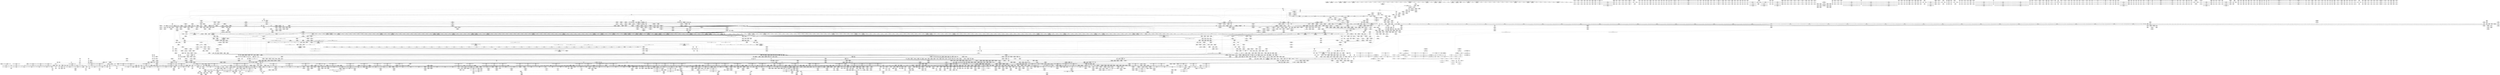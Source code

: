digraph {
	CE0x7224160 [shape=record,shape=Mrecord,label="{CE0x7224160|tomoyo_path_number_perm:tmp21|security/tomoyo/file.c,705|*SummSink*}"]
	CE0x74fb710 [shape=record,shape=Mrecord,label="{CE0x74fb710|tomoyo_path_number_perm:if.then21|*SummSource*}"]
	CE0x6380050 [shape=record,shape=Mrecord,label="{CE0x6380050|i64*_getelementptr_inbounds_(_5_x_i64_,_5_x_i64_*___llvm_gcov_ctr28130,_i64_0,_i64_0)|*Constant*|*SummSink*}"]
	CE0x70342c0 [shape=record,shape=Mrecord,label="{CE0x70342c0|tomoyo_fill_path_info:tmp2|*LoadInst*|security/tomoyo/util.c,663|*SummSink*}"]
	CE0x72a0650 [shape=record,shape=Mrecord,label="{CE0x72a0650|GLOBAL:tomoyo_ss|Global_var:tomoyo_ss|*SummSink*}"]
	CE0x738afd0 [shape=record,shape=Mrecord,label="{CE0x738afd0|tomoyo_init_request_info:domain1|security/tomoyo/util.c,1006}"]
	CE0x6ebb060 [shape=record,shape=Mrecord,label="{CE0x6ebb060|tomoyo_const_part_length:sw.epilog|*SummSink*}"]
	CE0x6f7a5a0 [shape=record,shape=Mrecord,label="{CE0x6f7a5a0|tomoyo_fill_path_info:tmp10|*SummSink*}"]
	CE0x63d52f0 [shape=record,shape=Mrecord,label="{CE0x63d52f0|tomoyo_const_part_length:tmp48|security/tomoyo/util.c,649|*SummSink*}"]
	CE0x5559320 [shape=record,shape=Mrecord,label="{CE0x5559320|i64*_getelementptr_inbounds_(_6_x_i64_,_6_x_i64_*___llvm_gcov_ctr26,_i64_0,_i64_5)|*Constant*}"]
	CE0x74a2000 [shape=record,shape=Mrecord,label="{CE0x74a2000|128:_i8*,_1208:_%struct.file*,_:_CMRE_56,64_|*MultipleSource*|security/tomoyo/common.h,1205|security/tomoyo/common.h,1205}"]
	CE0x55195f0 [shape=record,shape=Mrecord,label="{CE0x55195f0|0:_i8*,_array:_GCRE_tomoyo_mac_keywords_external_constant_42_x_i8*_:_elem_21::|security/tomoyo/file.c,233}"]
	CE0x6f3f2e0 [shape=record,shape=Mrecord,label="{CE0x6f3f2e0|i64*_getelementptr_inbounds_(_2_x_i64_,_2_x_i64_*___llvm_gcov_ctr31,_i64_0,_i64_1)|*Constant*}"]
	CE0x88b4440 [shape=record,shape=Mrecord,label="{CE0x88b4440|tomoyo_get_mode:tmp14|security/tomoyo/util.c,983|*SummSink*}"]
	CE0x8bdc9b0 [shape=record,shape=Mrecord,label="{CE0x8bdc9b0|tomoyo_fill_path_info:call|security/tomoyo/util.c,664|*SummSink*}"]
	CE0x6f1f570 [shape=record,shape=Mrecord,label="{CE0x6f1f570|tomoyo_const_part_length:tobool|security/tomoyo/util.c,624|*SummSink*}"]
	CE0x53898f0 [shape=record,shape=Mrecord,label="{CE0x53898f0|tomoyo_get_mode:tmp20|security/tomoyo/util.c,985|*SummSource*}"]
	CE0x5554e40 [shape=record,shape=Mrecord,label="{CE0x5554e40|0:_i8,_array:_GCRE_tomoyo_index2category_constant_39_x_i8_c_00_00_00_00_00_00_00_00_00_00_00_00_00_00_00_00_00_00_00_00_00_00_00_01_01_01_01_01_01_01_01_01_01_01_01_01_01_01_02_,_align_16:_elem_25::|security/tomoyo/util.c,983}"]
	CE0x8935a20 [shape=record,shape=Mrecord,label="{CE0x8935a20|i64*_getelementptr_inbounds_(_4_x_i64_,_4_x_i64_*___llvm_gcov_ctr24,_i64_0,_i64_3)|*Constant*}"]
	CE0x6412160 [shape=record,shape=Mrecord,label="{CE0x6412160|tomoyo_audit_path_number_log:arraydecay|security/tomoyo/file.c,231|*SummSink*}"]
	CE0x743d4e0 [shape=record,shape=Mrecord,label="{CE0x743d4e0|tomoyo_path_number_perm:if.end4|*SummSource*}"]
	CE0x538b530 [shape=record,shape=Mrecord,label="{CE0x538b530|24:_%struct.dentry*,_:_SCMRE_53,54_}"]
	CE0x5595b00 [shape=record,shape=Mrecord,label="{CE0x5595b00|tomoyo_audit_path_number_log:tmp17|security/tomoyo/file.c,236|*SummSource*}"]
	CE0x61e4fd0 [shape=record,shape=Mrecord,label="{CE0x61e4fd0|tomoyo_domain:tmp11|security/tomoyo/common.h,1205|*SummSource*}"]
	CE0x8997550 [shape=record,shape=Mrecord,label="{CE0x8997550|tomoyo_path_number_perm:tmp7|security/tomoyo/file.c,701|*SummSource*}"]
	CE0x6f8ce10 [shape=record,shape=Mrecord,label="{CE0x6f8ce10|i64_0|*Constant*|*SummSource*}"]
	CE0x70dca30 [shape=record,shape=Mrecord,label="{CE0x70dca30|tomoyo_path_number_perm:tmp8|security/tomoyo/file.c,702|*SummSink*}"]
	CE0x618af60 [shape=record,shape=Mrecord,label="{CE0x618af60|tomoyo_domain:call|security/tomoyo/common.h,1205|*SummSink*}"]
	CE0x740a750 [shape=record,shape=Mrecord,label="{CE0x740a750|40:_%struct.tomoyo_policy_namespace*,_48:_i8,_:_GCRE_tomoyo_kernel_domain_external_global_%struct.tomoyo_domain_info_40,48_|*MultipleSource*|security/tomoyo/util.c,1005|security/tomoyo/util.c,1007|Function::tomoyo_init_request_info&Arg::domain::}"]
	CE0x5560290 [shape=record,shape=Mrecord,label="{CE0x5560290|tomoyo_add_slash:tmp13|security/tomoyo/file.c,138|*SummSource*}"]
	CE0x7468540 [shape=record,shape=Mrecord,label="{CE0x7468540|tomoyo_init_request_info:profile3|security/tomoyo/util.c,1008|*SummSource*}"]
	CE0x70b53a0 [shape=record,shape=Mrecord,label="{CE0x70b53a0|tomoyo_audit_path_number_log:tmp4|security/tomoyo/file.c,222|*SummSource*}"]
	CE0x72b19c0 [shape=record,shape=Mrecord,label="{CE0x72b19c0|i64*_getelementptr_inbounds_(_6_x_i64_,_6_x_i64_*___llvm_gcov_ctr26,_i64_0,_i64_4)|*Constant*|*SummSource*}"]
	CE0x89c6410 [shape=record,shape=Mrecord,label="{CE0x89c6410|tomoyo_audit_path_number_log:tmp12|security/tomoyo/file.c,231|*SummSource*}"]
	CE0x8a178f0 [shape=record,shape=Mrecord,label="{CE0x8a178f0|tomoyo_path_number_perm:operation|security/tomoyo/file.c,711|*SummSink*}"]
	CE0x54eb360 [shape=record,shape=Mrecord,label="{CE0x54eb360|rcu_lock_release:map|Function::rcu_lock_release&Arg::map::|*SummSource*}"]
	CE0x55c5750 [shape=record,shape=Mrecord,label="{CE0x55c5750|__llvm_gcov_indirect_counter_increment114:counter}"]
	CE0x62d2c50 [shape=record,shape=Mrecord,label="{CE0x62d2c50|24:_%struct.dentry*,_:_SCMRE_144,145_}"]
	CE0x8aa51c0 [shape=record,shape=Mrecord,label="{CE0x8aa51c0|rcu_lock_release:__here}"]
	CE0x6264a20 [shape=record,shape=Mrecord,label="{CE0x6264a20|COLLAPSED:_GCMRE___llvm_gcov_ctr33_internal_global_4_x_i64_zeroinitializer:_elem_0:default:}"]
	CE0x8a22f90 [shape=record,shape=Mrecord,label="{CE0x8a22f90|tomoyo_const_part_length:tmp38|security/tomoyo/util.c,644|*SummSource*}"]
	CE0x8930b00 [shape=record,shape=Mrecord,label="{CE0x8930b00|i64*_getelementptr_inbounds_(_22_x_i64_,_22_x_i64_*___llvm_gcov_ctr9,_i64_0,_i64_11)|*Constant*|*SummSink*}"]
	CE0x55d0360 [shape=record,shape=Mrecord,label="{CE0x55d0360|tomoyo_get_mode:config7|security/tomoyo/util.c,983|*SummSource*}"]
	CE0x6ec9420 [shape=record,shape=Mrecord,label="{CE0x6ec9420|GLOBAL:tomoyo_index2category|Global_var:tomoyo_index2category}"]
	CE0x72a6010 [shape=record,shape=Mrecord,label="{CE0x72a6010|tomoyo_const_part_length:bb|*SummSink*}"]
	CE0x56e7090 [shape=record,shape=Mrecord,label="{CE0x56e7090|tomoyo_path_number_perm:call1|security/tomoyo/file.c,704|*SummSink*}"]
	CE0x62eaeb0 [shape=record,shape=Mrecord,label="{CE0x62eaeb0|0:_i8,_array:_GCRE_tomoyo_index2category_constant_39_x_i8_c_00_00_00_00_00_00_00_00_00_00_00_00_00_00_00_00_00_00_00_00_00_00_00_01_01_01_01_01_01_01_01_01_01_01_01_01_01_01_02_,_align_16:_elem_11::|security/tomoyo/util.c,983}"]
	CE0x6157db0 [shape=record,shape=Mrecord,label="{CE0x6157db0|tomoyo_path_number_perm:tmp17|security/tomoyo/file.c,703}"]
	CE0x7375fa0 [shape=record,shape=Mrecord,label="{CE0x7375fa0|tomoyo_init_request_info:call|security/tomoyo/util.c,1005|*SummSource*}"]
	CE0x569bf80 [shape=record,shape=Mrecord,label="{CE0x569bf80|24:_%struct.dentry*,_:_SCMRE_2,3_}"]
	CE0x7058410 [shape=record,shape=Mrecord,label="{CE0x7058410|tomoyo_audit_path_number_log:tmp8|security/tomoyo/file.c,228|*SummSink*}"]
	CE0x7394b00 [shape=record,shape=Mrecord,label="{CE0x7394b00|i64*_getelementptr_inbounds_(_2_x_i64_,_2_x_i64_*___llvm_gcov_ctr53148,_i64_0,_i64_0)|*Constant*}"]
	CE0x62c35c0 [shape=record,shape=Mrecord,label="{CE0x62c35c0|24:_%struct.dentry*,_:_SCMRE_120,128_|*MultipleSource*|security/tomoyo/tomoyo.c,350|Function::tomoyo_file_ioctl&Arg::file::}"]
	CE0x7f13b70 [shape=record,shape=Mrecord,label="{CE0x7f13b70|128:_i8*,_1208:_%struct.file*,_:_CMRE_136,144_|*MultipleSource*|security/tomoyo/common.h,1205|security/tomoyo/common.h,1205}"]
	CE0x6067270 [shape=record,shape=Mrecord,label="{CE0x6067270|tomoyo_fill_path_info:tmp|*SummSink*}"]
	CE0x6289f60 [shape=record,shape=Mrecord,label="{CE0x6289f60|tomoyo_path_number_perm:tmp39|security/tomoyo/file.c,718|*SummSink*}"]
	CE0x7258140 [shape=record,shape=Mrecord,label="{CE0x7258140|_call_void_mcount()_#3|*SummSource*}"]
	CE0x557adf0 [shape=record,shape=Mrecord,label="{CE0x557adf0|0:_i8,_array:_GCRE_tomoyo_index2category_constant_39_x_i8_c_00_00_00_00_00_00_00_00_00_00_00_00_00_00_00_00_00_00_00_00_00_00_00_01_01_01_01_01_01_01_01_01_01_01_01_01_01_01_02_,_align_16:_elem_31::|security/tomoyo/util.c,983}"]
	CE0x7307b50 [shape=record,shape=Mrecord,label="{CE0x7307b50|0:_%struct.tomoyo_obj_info*,_24:_%struct.tomoyo_path_info*,_32:_i64,_40:_i8,_72:_i8,_76:_i8,_:_SCMRE_35,36_}"]
	CE0x5708400 [shape=record,shape=Mrecord,label="{CE0x5708400|24:_%struct.dentry*,_:_SCMRE_432,436_|*MultipleSource*|security/tomoyo/tomoyo.c,350|Function::tomoyo_file_ioctl&Arg::file::}"]
	CE0x60b73f0 [shape=record,shape=Mrecord,label="{CE0x60b73f0|tomoyo_domain:tmp16|security/tomoyo/common.h,1205|*SummSource*}"]
	CE0x6f8b550 [shape=record,shape=Mrecord,label="{CE0x6f8b550|GLOBAL:tomoyo_fill_path_info|*Constant*}"]
	CE0x70f5ab0 [shape=record,shape=Mrecord,label="{CE0x70f5ab0|i64*_getelementptr_inbounds_(_2_x_i64_,_2_x_i64_*___llvm_gcov_ctr32,_i64_0,_i64_1)|*Constant*|*SummSource*}"]
	CE0x8bb3f30 [shape=record,shape=Mrecord,label="{CE0x8bb3f30|tomoyo_const_part_length:cmp15|security/tomoyo/util.c,641|*SummSink*}"]
	CE0x73a12e0 [shape=record,shape=Mrecord,label="{CE0x73a12e0|i64**_getelementptr_inbounds_(_3_x_i64*_,_3_x_i64*_*___llvm_gcda_edge_table44,_i64_0,_i64_1)|*Constant*}"]
	CE0x708a6c0 [shape=record,shape=Mrecord,label="{CE0x708a6c0|rcu_lock_release:tmp3}"]
	CE0x72b7090 [shape=record,shape=Mrecord,label="{CE0x72b7090|GLOBAL:srcu_read_lock|*Constant*|*SummSource*}"]
	CE0x626c0b0 [shape=record,shape=Mrecord,label="{CE0x626c0b0|rcu_lock_acquire:tmp3|*SummSource*}"]
	CE0x55aae40 [shape=record,shape=Mrecord,label="{CE0x55aae40|i64*_getelementptr_inbounds_(_22_x_i64_,_22_x_i64_*___llvm_gcov_ctr9,_i64_0,_i64_11)|*Constant*}"]
	CE0x62fe260 [shape=record,shape=Mrecord,label="{CE0x62fe260|24:_%struct.dentry*,_:_SCMRE_182,183_}"]
	CE0x8bf2720 [shape=record,shape=Mrecord,label="{CE0x8bf2720|tomoyo_const_part_length:conv8|security/tomoyo/util.c,632}"]
	CE0x7084c20 [shape=record,shape=Mrecord,label="{CE0x7084c20|i32_55|*Constant*}"]
	CE0x70340f0 [shape=record,shape=Mrecord,label="{CE0x70340f0|tomoyo_fill_path_info:tmp2|*LoadInst*|security/tomoyo/util.c,663}"]
	CE0x54eb3f0 [shape=record,shape=Mrecord,label="{CE0x54eb3f0|rcu_lock_release:map|Function::rcu_lock_release&Arg::map::|*SummSink*}"]
	CE0x547ee30 [shape=record,shape=Mrecord,label="{CE0x547ee30|_ret_i32_%retval.0,_!dbg_!38957|security/tomoyo/util.c,652|*SummSink*}"]
	CE0x712c7e0 [shape=record,shape=Mrecord,label="{CE0x712c7e0|tomoyo_const_part_length:incdec.ptr7|security/tomoyo/util.c,631|*SummSink*}"]
	CE0x6f1f360 [shape=record,shape=Mrecord,label="{CE0x6f1f360|tomoyo_const_part_length:tobool|security/tomoyo/util.c,624|*SummSource*}"]
	CE0x6ebf0c0 [shape=record,shape=Mrecord,label="{CE0x6ebf0c0|tomoyo_domain:tmp13|security/tomoyo/common.h,1205}"]
	CE0x617d150 [shape=record,shape=Mrecord,label="{CE0x617d150|i8*_getelementptr_inbounds_(_25_x_i8_,_25_x_i8_*_.str12,_i32_0,_i32_0)|*Constant*}"]
	CE0x8c0c290 [shape=record,shape=Mrecord,label="{CE0x8c0c290|tomoyo_get_realpath:tmp9|security/tomoyo/file.c,155|*SummSource*}"]
	CE0x61d4900 [shape=record,shape=Mrecord,label="{CE0x61d4900|VOIDTB_TE:_CE_2048,2096_|*MultipleSource*|security/tomoyo/util.c,1010|Function::tomoyo_get_mode&Arg::ns::}"]
	CE0x8c0c480 [shape=record,shape=Mrecord,label="{CE0x8c0c480|tomoyo_get_realpath:tmp9|security/tomoyo/file.c,155|*SummSink*}"]
	CE0x6149210 [shape=record,shape=Mrecord,label="{CE0x6149210|i64*_getelementptr_inbounds_(_11_x_i64_,_11_x_i64_*___llvm_gcov_ctr54147,_i64_0,_i64_0)|*Constant*|*SummSink*}"]
	CE0x89f03c0 [shape=record,shape=Mrecord,label="{CE0x89f03c0|_call_void_tomoyo_print_ulong(i8*_%arraydecay,_i32_64,_i64_%tmp12,_i8_zeroext_%radix.0)_#9,_!dbg_!38923|security/tomoyo/file.c,231|*SummSource*}"]
	CE0x7259a50 [shape=record,shape=Mrecord,label="{CE0x7259a50|tomoyo_fill_path_info:tmp8|security/tomoyo/util.c,667}"]
	CE0x72c3bd0 [shape=record,shape=Mrecord,label="{CE0x72c3bd0|tomoyo_path_number_perm:obj5|security/tomoyo/file.c,707|*SummSink*}"]
	CE0x70bb580 [shape=record,shape=Mrecord,label="{CE0x70bb580|rcu_lock_acquire:__here|*SummSource*}"]
	CE0x6158580 [shape=record,shape=Mrecord,label="{CE0x6158580|24:_%struct.dentry*,_:_SCMRE_69,70_}"]
	CE0x60d03b0 [shape=record,shape=Mrecord,label="{CE0x60d03b0|24:_%struct.dentry*,_:_SCMRE_101,102_}"]
	CE0x63bfb60 [shape=record,shape=Mrecord,label="{CE0x63bfb60|24:_%struct.dentry*,_:_SCMRE_396,397_}"]
	CE0x61f7e10 [shape=record,shape=Mrecord,label="{CE0x61f7e10|tomoyo_audit_path_number_log:tmp2|security/tomoyo/file.c,213|*SummSink*}"]
	CE0x6f7e430 [shape=record,shape=Mrecord,label="{CE0x6f7e430|tomoyo_file_ioctl:cmd|Function::tomoyo_file_ioctl&Arg::cmd::|*SummSink*}"]
	CE0x6f6d310 [shape=record,shape=Mrecord,label="{CE0x6f6d310|tomoyo_const_part_length:while.body}"]
	CE0x71dd090 [shape=record,shape=Mrecord,label="{CE0x71dd090|tomoyo_path_number_perm:mode|security/tomoyo/file.c,721|*SummSink*}"]
	CE0x71f5760 [shape=record,shape=Mrecord,label="{CE0x71f5760|rcu_lock_acquire:tmp4|include/linux/rcupdate.h,418}"]
	CE0x6158280 [shape=record,shape=Mrecord,label="{CE0x6158280|24:_%struct.dentry*,_:_SCMRE_24,32_|*MultipleSource*|security/tomoyo/tomoyo.c,350|Function::tomoyo_file_ioctl&Arg::file::}"]
	CE0x890fd80 [shape=record,shape=Mrecord,label="{CE0x890fd80|_ret_void,_!dbg_!38931|security/tomoyo/util.c,247}"]
	CE0x718d240 [shape=record,shape=Mrecord,label="{CE0x718d240|_ret_%struct.task_struct*_%tmp4,_!dbg_!38905|./arch/x86/include/asm/current.h,14}"]
	CE0x88b3830 [shape=record,shape=Mrecord,label="{CE0x88b3830|GLOBAL:__llvm_gcov_ctr28130|Global_var:__llvm_gcov_ctr28130|*SummSource*}"]
	CE0x61125b0 [shape=record,shape=Mrecord,label="{CE0x61125b0|tomoyo_const_part_length:incdec.ptr|security/tomoyo/util.c,626}"]
	CE0x7403f80 [shape=record,shape=Mrecord,label="{CE0x7403f80|tomoyo_init_request_info:call4|security/tomoyo/util.c,1010}"]
	CE0x70143c0 [shape=record,shape=Mrecord,label="{CE0x70143c0|tomoyo_path_number_perm:tmp14|security/tomoyo/file.c,701|*SummSink*}"]
	CE0x73eb040 [shape=record,shape=Mrecord,label="{CE0x73eb040|tomoyo_path_number_perm:do.cond|*SummSink*}"]
	CE0x54c4810 [shape=record,shape=Mrecord,label="{CE0x54c4810|__llvm_gcov_indirect_counter_increment:tmp|*SummSink*}"]
	"CONST[source:2(external),value:2(dynamic)][purpose:{subject}][SrcIdx:3]"
	CE0x7354610 [shape=record,shape=Mrecord,label="{CE0x7354610|__llvm_gcov_indirect_counter_increment114:predecessor|Function::__llvm_gcov_indirect_counter_increment114&Arg::predecessor::}"]
	CE0x7048a10 [shape=record,shape=Mrecord,label="{CE0x7048a10|tomoyo_add_slash:tmp5|security/tomoyo/file.c,131|*SummSource*}"]
	CE0x7395030 [shape=record,shape=Mrecord,label="{CE0x7395030|i32_0|*Constant*}"]
	CE0x55d06d0 [shape=record,shape=Mrecord,label="{CE0x55d06d0|tomoyo_get_mode:tmp17|security/tomoyo/util.c,983|*SummSource*}"]
	CE0x718d600 [shape=record,shape=Mrecord,label="{CE0x718d600|i32_78|*Constant*}"]
	CE0x8bd2470 [shape=record,shape=Mrecord,label="{CE0x8bd2470|tomoyo_get_realpath:bb}"]
	CE0x64a7f20 [shape=record,shape=Mrecord,label="{CE0x64a7f20|tomoyo_const_part_length:tmp18|security/tomoyo/util.c,627|*SummSource*}"]
	CE0x72c3500 [shape=record,shape=Mrecord,label="{CE0x72c3500|tomoyo_init_request_info:tmp1|*SummSink*}"]
	CE0x63a2810 [shape=record,shape=Mrecord,label="{CE0x63a2810|24:_%struct.dentry*,_:_SCMRE_280,288_|*MultipleSource*|security/tomoyo/tomoyo.c,350|Function::tomoyo_file_ioctl&Arg::file::}"]
	CE0x89bb290 [shape=record,shape=Mrecord,label="{CE0x89bb290|GLOBAL:__llvm_gcov_indirect_counter_increment|*Constant*|*SummSource*}"]
	CE0x73b2f20 [shape=record,shape=Mrecord,label="{CE0x73b2f20|i64*_getelementptr_inbounds_(_12_x_i64_,_12_x_i64_*___llvm_gcov_ctr28,_i64_0,_i64_11)|*Constant*|*SummSource*}"]
	CE0x62dfea0 [shape=record,shape=Mrecord,label="{CE0x62dfea0|rcu_lock_acquire:tmp7|*SummSink*}"]
	CE0x610c870 [shape=record,shape=Mrecord,label="{CE0x610c870|tomoyo_file_ioctl:tmp2}"]
	CE0x8a7eb40 [shape=record,shape=Mrecord,label="{CE0x8a7eb40|tomoyo_path_number_perm:param12|security/tomoyo/file.c,713|*SummSource*}"]
	CE0x6147630 [shape=record,shape=Mrecord,label="{CE0x6147630|i32_5|*Constant*}"]
	CE0x7000a70 [shape=record,shape=Mrecord,label="{CE0x7000a70|_ret_i32_%call,_!dbg_!38908|security/tomoyo/tomoyo.c,350|*SummSink*}"]
	CE0x72a05e0 [shape=record,shape=Mrecord,label="{CE0x72a05e0|GLOBAL:tomoyo_ss|Global_var:tomoyo_ss|*SummSource*}"]
	CE0x52d1b50 [shape=record,shape=Mrecord,label="{CE0x52d1b50|tomoyo_fill_path_info:land.end}"]
	CE0x70488c0 [shape=record,shape=Mrecord,label="{CE0x70488c0|tomoyo_add_slash:tmp5|security/tomoyo/file.c,131}"]
	CE0x6041410 [shape=record,shape=Mrecord,label="{CE0x6041410|tomoyo_get_mode:tmp22|security/tomoyo/util.c,986}"]
	CE0x6375bb0 [shape=record,shape=Mrecord,label="{CE0x6375bb0|128:_i8*,_1208:_%struct.file*,_:_CMRE_26,27_}"]
	CE0x8bd2360 [shape=record,shape=Mrecord,label="{CE0x8bd2360|tomoyo_get_realpath:if.then|*SummSource*}"]
	CE0x6f21970 [shape=record,shape=Mrecord,label="{CE0x6f21970|tomoyo_get_mode:if.then13}"]
	CE0x6ebb870 [shape=record,shape=Mrecord,label="{CE0x6ebb870|i64_0|*Constant*}"]
	CE0x626bf00 [shape=record,shape=Mrecord,label="{CE0x626bf00|rcu_lock_acquire:tmp3}"]
	CE0x8a23af0 [shape=record,shape=Mrecord,label="{CE0x8a23af0|tomoyo_const_part_length:conv24|security/tomoyo/util.c,644|*SummSource*}"]
	CE0x8a648f0 [shape=record,shape=Mrecord,label="{CE0x8a648f0|i64*_getelementptr_inbounds_(_14_x_i64_,_14_x_i64_*___llvm_gcov_ctr18115,_i64_0,_i64_11)|*Constant*}"]
	CE0x5382be0 [shape=record,shape=Mrecord,label="{CE0x5382be0|24:_%struct.dentry*,_:_SCMRE_49,50_}"]
	CE0x5708060 [shape=record,shape=Mrecord,label="{CE0x5708060|24:_%struct.dentry*,_:_SCMRE_424,428_|*MultipleSource*|security/tomoyo/tomoyo.c,350|Function::tomoyo_file_ioctl&Arg::file::}"]
	CE0x7012650 [shape=record,shape=Mrecord,label="{CE0x7012650|tomoyo_get_realpath:tmp10|security/tomoyo/file.c,155|*SummSource*}"]
	CE0x74e8820 [shape=record,shape=Mrecord,label="{CE0x74e8820|i64_2|*Constant*|*SummSink*}"]
	CE0x636b850 [shape=record,shape=Mrecord,label="{CE0x636b850|tomoyo_get_mode:if.end}"]
	CE0x71f6490 [shape=record,shape=Mrecord,label="{CE0x71f6490|rcu_lock_acquire:tmp1}"]
	CE0x89c6570 [shape=record,shape=Mrecord,label="{CE0x89c6570|tomoyo_audit_path_number_log:tmp12|security/tomoyo/file.c,231|*SummSink*}"]
	CE0x7363cc0 [shape=record,shape=Mrecord,label="{CE0x7363cc0|srcu_read_lock:tmp2|*SummSink*}"]
	CE0x6397930 [shape=record,shape=Mrecord,label="{CE0x6397930|tomoyo_fill_path_info:tmp9|security/tomoyo/util.c,667|*SummSink*}"]
	CE0x6112080 [shape=record,shape=Mrecord,label="{CE0x6112080|tomoyo_const_part_length:inc|security/tomoyo/util.c,628|*SummSink*}"]
	CE0x62e7340 [shape=record,shape=Mrecord,label="{CE0x62e7340|24:_%struct.dentry*,_:_SCMRE_164,165_}"]
	CE0x72b37b0 [shape=record,shape=Mrecord,label="{CE0x72b37b0|tomoyo_fill_path_info:tmp1|*SummSource*}"]
	CE0x626cff0 [shape=record,shape=Mrecord,label="{CE0x626cff0|tomoyo_print_ulong:if.then|*SummSink*}"]
	CE0x5418950 [shape=record,shape=Mrecord,label="{CE0x5418950|0:_i8*,_array:_GCRE_tomoyo_mac_keywords_external_constant_42_x_i8*_:_elem_9::|security/tomoyo/file.c,233}"]
	CE0x73ea9e0 [shape=record,shape=Mrecord,label="{CE0x73ea9e0|i1_false|*Constant*|*SummSink*}"]
	CE0x553ab60 [shape=record,shape=Mrecord,label="{CE0x553ab60|tomoyo_const_part_length:tmp44|security/tomoyo/util.c,645|*SummSink*}"]
	CE0x73a6d10 [shape=record,shape=Mrecord,label="{CE0x73a6d10|tomoyo_const_part_length:tmp16|security/tomoyo/util.c,627|*SummSink*}"]
	CE0x6149160 [shape=record,shape=Mrecord,label="{CE0x6149160|i64*_getelementptr_inbounds_(_11_x_i64_,_11_x_i64_*___llvm_gcov_ctr54147,_i64_0,_i64_0)|*Constant*|*SummSource*}"]
	CE0x8a70460 [shape=record,shape=Mrecord,label="{CE0x8a70460|rcu_lock_release:tmp4|include/linux/rcupdate.h,423|*SummSource*}"]
	CE0x6149750 [shape=record,shape=Mrecord,label="{CE0x6149750|srcu_read_lock:tmp|*SummSink*}"]
	CE0x726eca0 [shape=record,shape=Mrecord,label="{CE0x726eca0|i32_8|*Constant*|*SummSource*}"]
	CE0x56e6ca0 [shape=record,shape=Mrecord,label="{CE0x56e6ca0|tomoyo_path_number_perm:tmp18|security/tomoyo/file.c,703|*SummSink*}"]
	CE0x62fe030 [shape=record,shape=Mrecord,label="{CE0x62fe030|24:_%struct.dentry*,_:_SCMRE_180,181_}"]
	CE0x89f1fc0 [shape=record,shape=Mrecord,label="{CE0x89f1fc0|tomoyo_path_number_perm:tmp32|security/tomoyo/file.c,710|*SummSink*}"]
	CE0x610bd10 [shape=record,shape=Mrecord,label="{CE0x610bd10|24:_%struct.dentry*,_:_SCMRE_15,16_}"]
	CE0x542bfc0 [shape=record,shape=Mrecord,label="{CE0x542bfc0|tomoyo_domain:security|security/tomoyo/common.h,1205|*SummSink*}"]
	CE0x6f0ffc0 [shape=record,shape=Mrecord,label="{CE0x6f0ffc0|GLOBAL:tomoyo_path_number_perm|*Constant*|*SummSink*}"]
	CE0x5707cf0 [shape=record,shape=Mrecord,label="{CE0x5707cf0|24:_%struct.dentry*,_:_SCMRE_408,416_|*MultipleSource*|security/tomoyo/tomoyo.c,350|Function::tomoyo_file_ioctl&Arg::file::}"]
	CE0x8987120 [shape=record,shape=Mrecord,label="{CE0x8987120|tomoyo_path_number_perm:error.1}"]
	CE0x74039e0 [shape=record,shape=Mrecord,label="{CE0x74039e0|tomoyo_init_request_info:ns|security/tomoyo/util.c,1010|*SummSource*}"]
	CE0x63a2b10 [shape=record,shape=Mrecord,label="{CE0x63a2b10|24:_%struct.dentry*,_:_SCMRE_296,304_|*MultipleSource*|security/tomoyo/tomoyo.c,350|Function::tomoyo_file_ioctl&Arg::file::}"]
	CE0x743cea0 [shape=record,shape=Mrecord,label="{CE0x743cea0|tomoyo_init_request_info:tmp10|security/tomoyo/util.c,1006}"]
	CE0x621fc20 [shape=record,shape=Mrecord,label="{CE0x621fc20|tomoyo_path_number_perm:tmp37|security/tomoyo/file.c,717|*SummSource*}"]
	CE0x71dcd30 [shape=record,shape=Mrecord,label="{CE0x71dcd30|tomoyo_path_number_perm:tmp43|security/tomoyo/file.c,721}"]
	CE0x7141560 [shape=record,shape=Mrecord,label="{CE0x7141560|tomoyo_init_request_info:tmp9|security/tomoyo/util.c,1006|*SummSink*}"]
	CE0x538b810 [shape=record,shape=Mrecord,label="{CE0x538b810|tomoyo_file_ioctl:tmp1}"]
	CE0x734cdd0 [shape=record,shape=Mrecord,label="{CE0x734cdd0|tomoyo_domain:if.then}"]
	CE0x5418ad0 [shape=record,shape=Mrecord,label="{CE0x5418ad0|0:_i8*,_array:_GCRE_tomoyo_mac_keywords_external_constant_42_x_i8*_:_elem_10::|security/tomoyo/file.c,233}"]
	CE0x5487dd0 [shape=record,shape=Mrecord,label="{CE0x5487dd0|tomoyo_print_ulong:if.end20}"]
	CE0x6ebaf30 [shape=record,shape=Mrecord,label="{CE0x6ebaf30|tomoyo_const_part_length:sw.epilog|*SummSource*}"]
	CE0x545c580 [shape=record,shape=Mrecord,label="{CE0x545c580|0:_i8*,_array:_GCRE_tomoyo_mac_keywords_external_constant_42_x_i8*_:_elem_32::|security/tomoyo/file.c,233}"]
	CE0x744a3e0 [shape=record,shape=Mrecord,label="{CE0x744a3e0|tomoyo_const_part_length:if.end}"]
	CE0x53bd570 [shape=record,shape=Mrecord,label="{CE0x53bd570|tomoyo_get_mode:bb|*SummSource*}"]
	CE0x54a7e90 [shape=record,shape=Mrecord,label="{CE0x54a7e90|_call_void_mcount()_#3|*SummSource*}"]
	CE0x8a23490 [shape=record,shape=Mrecord,label="{CE0x8a23490|tomoyo_const_part_length:tmp39|security/tomoyo/util.c,644|*SummSource*}"]
	CE0x62647b0 [shape=record,shape=Mrecord,label="{CE0x62647b0|i64*_getelementptr_inbounds_(_4_x_i64_,_4_x_i64_*___llvm_gcov_ctr33,_i64_0,_i64_0)|*Constant*|*SummSink*}"]
	CE0x73f97b0 [shape=record,shape=Mrecord,label="{CE0x73f97b0|tomoyo_path_number_perm:out}"]
	CE0x6f7c500 [shape=record,shape=Mrecord,label="{CE0x6f7c500|i64_5|*Constant*|*SummSource*}"]
	CE0x89439e0 [shape=record,shape=Mrecord,label="{CE0x89439e0|tomoyo_fill_path_info:tmp13|*LoadInst*|security/tomoyo/util.c,668|*SummSource*}"]
	CE0x7141380 [shape=record,shape=Mrecord,label="{CE0x7141380|i64_176|*Constant*}"]
	CE0x6078d10 [shape=record,shape=Mrecord,label="{CE0x6078d10|tomoyo_path_number_perm:cmp16|security/tomoyo/file.c,717|*SummSource*}"]
	CE0x61f8830 [shape=record,shape=Mrecord,label="{CE0x61f8830|__llvm_gcov_indirect_counter_increment:counters|Function::__llvm_gcov_indirect_counter_increment&Arg::counters::}"]
	CE0x6337790 [shape=record,shape=Mrecord,label="{CE0x6337790|tomoyo_get_mode:if.then|*SummSink*}"]
	CE0x62f4a60 [shape=record,shape=Mrecord,label="{CE0x62f4a60|24:_%struct.dentry*,_:_SCMRE_178,179_}"]
	CE0x72481b0 [shape=record,shape=Mrecord,label="{CE0x72481b0|srcu_read_lock:sp|Function::srcu_read_lock&Arg::sp::|*SummSink*}"]
	CE0x8b85ce0 [shape=record,shape=Mrecord,label="{CE0x8b85ce0|tomoyo_init_request_info:domain|Function::tomoyo_init_request_info&Arg::domain::}"]
	CE0x750cc10 [shape=record,shape=Mrecord,label="{CE0x750cc10|i64*_getelementptr_inbounds_(_2_x_i64_,_2_x_i64_*___llvm_gcov_ctr22,_i64_0,_i64_1)|*Constant*|*SummSink*}"]
	CE0x614f960 [shape=record,shape=Mrecord,label="{CE0x614f960|GLOBAL:__llvm_gcov_indirect_counter_increment114|*Constant*}"]
	CE0x8c08d10 [shape=record,shape=Mrecord,label="{CE0x8c08d10|GLOBAL:__llvm_gcov_ctr31133|Global_var:__llvm_gcov_ctr31133}"]
	CE0x88ff180 [shape=record,shape=Mrecord,label="{CE0x88ff180|i64_9|*Constant*|*SummSource*}"]
	CE0x6f7d8c0 [shape=record,shape=Mrecord,label="{CE0x6f7d8c0|tomoyo_const_part_length:tmp6|security/tomoyo/util.c,625|*SummSource*}"]
	CE0x55c5ca0 [shape=record,shape=Mrecord,label="{CE0x55c5ca0|tomoyo_const_part_length:tmp28|security/tomoyo/util.c,641|*SummSink*}"]
	CE0x6403430 [shape=record,shape=Mrecord,label="{CE0x6403430|tomoyo_init_request_info:tobool|security/tomoyo/util.c,1004|*SummSource*}"]
	CE0x8a3a780 [shape=record,shape=Mrecord,label="{CE0x8a3a780|tomoyo_print_ulong:tmp21|security/tomoyo/util.c,246|*SummSource*}"]
	CE0x54c1150 [shape=record,shape=Mrecord,label="{CE0x54c1150|tomoyo_print_ulong:if.else|*SummSink*}"]
	CE0x53ec560 [shape=record,shape=Mrecord,label="{CE0x53ec560|tomoyo_domain:call|security/tomoyo/common.h,1205|*SummSource*}"]
	CE0x70bfa00 [shape=record,shape=Mrecord,label="{CE0x70bfa00|_call_void_lock_acquire(%struct.lockdep_map*_%map,_i32_0,_i32_0,_i32_2,_i32_0,_%struct.lockdep_map*_null,_i64_ptrtoint_(i8*_blockaddress(_rcu_lock_acquire,_%__here)_to_i64))_#9,_!dbg_!38907|include/linux/rcupdate.h,418}"]
	CE0x718cce0 [shape=record,shape=Mrecord,label="{CE0x718cce0|get_current:entry}"]
	CE0x72b3170 [shape=record,shape=Mrecord,label="{CE0x72b3170|GLOBAL:__llvm_gcov_ctr28130|Global_var:__llvm_gcov_ctr28130|*SummSink*}"]
	CE0x7014300 [shape=record,shape=Mrecord,label="{CE0x7014300|tomoyo_path_number_perm:tmp14|security/tomoyo/file.c,701|*SummSource*}"]
	CE0x6f7e170 [shape=record,shape=Mrecord,label="{CE0x6f7e170|tomoyo_const_part_length:if.then27|*SummSource*}"]
	CE0x6168d10 [shape=record,shape=Mrecord,label="{CE0x6168d10|srcu_read_unlock:tmp1|*SummSource*}"]
	CE0x637ef00 [shape=record,shape=Mrecord,label="{CE0x637ef00|tomoyo_const_part_length:filename|Function::tomoyo_const_part_length&Arg::filename::|*SummSource*}"]
	CE0x7403e30 [shape=record,shape=Mrecord,label="{CE0x7403e30|tomoyo_init_request_info:tmp12|security/tomoyo/util.c,1010|*SummSink*}"]
	CE0x725a540 [shape=record,shape=Mrecord,label="{CE0x725a540|tomoyo_get_mode:if.end9|*SummSource*}"]
	CE0x62f3960 [shape=record,shape=Mrecord,label="{CE0x62f3960|srcu_read_lock:bb|*SummSource*}"]
	CE0x7f137b0 [shape=record,shape=Mrecord,label="{CE0x7f137b0|128:_i8*,_1208:_%struct.file*,_:_CMRE_120,128_|*MultipleSource*|security/tomoyo/common.h,1205|security/tomoyo/common.h,1205}"]
	CE0x61cef00 [shape=record,shape=Mrecord,label="{CE0x61cef00|tomoyo_audit_path_number_log:tmp|*SummSink*}"]
	CE0x8bbb510 [shape=record,shape=Mrecord,label="{CE0x8bbb510|GLOBAL:tomoyo_supervisor|*Constant*}"]
	CE0x74e2f50 [shape=record,shape=Mrecord,label="{CE0x74e2f50|tomoyo_print_ulong:call|security/tomoyo/util.c,240|*SummSource*}"]
	CE0x7468060 [shape=record,shape=Mrecord,label="{CE0x7468060|_ret_i32_%retval.0,_!dbg_!38935|security/tomoyo/util.c,988|*SummSource*}"]
	CE0x88cef80 [shape=record,shape=Mrecord,label="{CE0x88cef80|tomoyo_path_number_perm:bb|*SummSource*}"]
	CE0x8c1a790 [shape=record,shape=Mrecord,label="{CE0x8c1a790|tomoyo_path_number_perm:cmp16|security/tomoyo/file.c,717|*SummSink*}"]
	CE0x53a31d0 [shape=record,shape=Mrecord,label="{CE0x53a31d0|tomoyo_fill_path_info:arrayidx|security/tomoyo/util.c,667}"]
	CE0x719c6c0 [shape=record,shape=Mrecord,label="{CE0x719c6c0|tomoyo_read_unlock:idx|Function::tomoyo_read_unlock&Arg::idx::|*SummSink*}"]
	CE0x6f05d70 [shape=record,shape=Mrecord,label="{CE0x6f05d70|tomoyo_read_unlock:tmp3}"]
	CE0x6fc3660 [shape=record,shape=Mrecord,label="{CE0x6fc3660|tomoyo_init_request_info:if.end|*SummSource*}"]
	CE0x71108e0 [shape=record,shape=Mrecord,label="{CE0x71108e0|i32_9|*Constant*}"]
	CE0x5547a40 [shape=record,shape=Mrecord,label="{CE0x5547a40|VOIDTB_TE_array:_GCE_.str3_private_unnamed_addr_constant_15_x_i8_c_file_%s_%s_%s_0A_00_,_align_1:_elem_0:default:}"]
	CE0x7140cd0 [shape=record,shape=Mrecord,label="{CE0x7140cd0|tomoyo_fill_path_info:name1|security/tomoyo/util.c,663}"]
	CE0x72c3a40 [shape=record,shape=Mrecord,label="{CE0x72c3a40|tomoyo_path_number_perm:obj5|security/tomoyo/file.c,707|*SummSource*}"]
	CE0x620f960 [shape=record,shape=Mrecord,label="{CE0x620f960|tomoyo_audit_path_number_log:tmp5|security/tomoyo/file.c,222|*SummSink*}"]
	CE0x60d2480 [shape=record,shape=Mrecord,label="{CE0x60d2480|tomoyo_const_part_length:tmp47|security/tomoyo/util.c,646}"]
	CE0x6f694a0 [shape=record,shape=Mrecord,label="{CE0x6f694a0|tomoyo_get_realpath:name|security/tomoyo/file.c,150}"]
	CE0x6fd8a60 [shape=record,shape=Mrecord,label="{CE0x6fd8a60|i64_ptrtoint_(i8*_blockaddress(_rcu_lock_acquire,_%__here)_to_i64)|*Constant*|*SummSource*}"]
	CE0x62df960 [shape=record,shape=Mrecord,label="{CE0x62df960|rcu_lock_acquire:tmp6|*SummSource*}"]
	CE0x56379c0 [shape=record,shape=Mrecord,label="{CE0x56379c0|0:_i8,_array:_GCRE_tomoyo_index2category_constant_39_x_i8_c_00_00_00_00_00_00_00_00_00_00_00_00_00_00_00_00_00_00_00_00_00_00_00_01_01_01_01_01_01_01_01_01_01_01_01_01_01_01_02_,_align_16:_elem_20::|security/tomoyo/util.c,983}"]
	CE0x64e1c80 [shape=record,shape=Mrecord,label="{CE0x64e1c80|0:_i8,_array:_GCRE_tomoyo_index2category_constant_39_x_i8_c_00_00_00_00_00_00_00_00_00_00_00_00_00_00_00_00_00_00_00_00_00_00_00_01_01_01_01_01_01_01_01_01_01_01_01_01_01_01_02_,_align_16:_elem_5::|security/tomoyo/util.c,983}"]
	CE0x60e97c0 [shape=record,shape=Mrecord,label="{CE0x60e97c0|tomoyo_add_slash:tmp4|security/tomoyo/file.c,131}"]
	CE0x61143d0 [shape=record,shape=Mrecord,label="{CE0x61143d0|GLOBAL:srcu_read_unlock|*Constant*}"]
	CE0x8aa78c0 [shape=record,shape=Mrecord,label="{CE0x8aa78c0|tomoyo_print_ulong:if.else16|*SummSink*}"]
	CE0x63e8df0 [shape=record,shape=Mrecord,label="{CE0x63e8df0|tomoyo_path_number_perm:lor.lhs.false}"]
	CE0x74ce6a0 [shape=record,shape=Mrecord,label="{CE0x74ce6a0|i64_1|*Constant*}"]
	CE0x60c0c80 [shape=record,shape=Mrecord,label="{CE0x60c0c80|24:_%struct.dentry*,_:_SCMRE_75,76_}"]
	CE0x89e45c0 [shape=record,shape=Mrecord,label="{CE0x89e45c0|tomoyo_const_part_length:tmp25|security/tomoyo/util.c,641}"]
	CE0x74a2140 [shape=record,shape=Mrecord,label="{CE0x74a2140|128:_i8*,_1208:_%struct.file*,_:_CMRE_64,72_|*MultipleSource*|security/tomoyo/common.h,1205|security/tomoyo/common.h,1205}"]
	CE0x8945f30 [shape=record,shape=Mrecord,label="{CE0x8945f30|GLOBAL:rcu_lock_acquire|*Constant*|*SummSource*}"]
	CE0x637f4b0 [shape=record,shape=Mrecord,label="{CE0x637f4b0|tomoyo_fill_path_info:tmp5|security/tomoyo/util.c,667}"]
	CE0x613a500 [shape=record,shape=Mrecord,label="{CE0x613a500|tomoyo_print_ulong:tmp26|security/tomoyo/util.c,247|*SummSource*}"]
	CE0x713fd80 [shape=record,shape=Mrecord,label="{CE0x713fd80|COLLAPSED:_GCMRE___llvm_gcov_ctr32_internal_global_2_x_i64_zeroinitializer:_elem_0:default:}"]
	CE0x74cfe60 [shape=record,shape=Mrecord,label="{CE0x74cfe60|128:_i8*,_1208:_%struct.file*,_:_CMRE_36,37_}"]
	CE0x5547c50 [shape=record,shape=Mrecord,label="{CE0x5547c50|tomoyo_audit_path_number_log:tmp17|security/tomoyo/file.c,236|*SummSink*}"]
	CE0x61e4800 [shape=record,shape=Mrecord,label="{CE0x61e4800|i64_0|*Constant*}"]
	CE0x54a7e00 [shape=record,shape=Mrecord,label="{CE0x54a7e00|tomoyo_get_mode:arrayidx4|security/tomoyo/util.c,983|*SummSource*}"]
	CE0x7101bf0 [shape=record,shape=Mrecord,label="{CE0x7101bf0|GLOBAL:tomoyo_fill_path_info|*Constant*|*SummSink*}"]
	CE0x71c05e0 [shape=record,shape=Mrecord,label="{CE0x71c05e0|tomoyo_domain:tmp17|security/tomoyo/common.h,1205|*SummSource*}"]
	CE0x6397aa0 [shape=record,shape=Mrecord,label="{CE0x6397aa0|tomoyo_fill_path_info:conv4|security/tomoyo/util.c,667}"]
	CE0x60e66f0 [shape=record,shape=Mrecord,label="{CE0x60e66f0|tomoyo_get_realpath:return|*SummSink*}"]
	CE0x71f67c0 [shape=record,shape=Mrecord,label="{CE0x71f67c0|rcu_lock_acquire:indirectgoto}"]
	CE0x54182f0 [shape=record,shape=Mrecord,label="{CE0x54182f0|tomoyo_fill_path_info:tmp3|security/tomoyo/util.c,667}"]
	CE0x72e8c90 [shape=record,shape=Mrecord,label="{CE0x72e8c90|tomoyo_path_number_perm:tobool|security/tomoyo/file.c,702|*SummSource*}"]
	CE0x60c3460 [shape=record,shape=Mrecord,label="{CE0x60c3460|24:_%struct.dentry*,_:_SCMRE_11,12_}"]
	CE0x72f6bf0 [shape=record,shape=Mrecord,label="{CE0x72f6bf0|GLOBAL:tomoyo_pn2mac|Global_var:tomoyo_pn2mac|*SummSink*}"]
	CE0x6f2e820 [shape=record,shape=Mrecord,label="{CE0x6f2e820|tomoyo_print_ulong:tmp22|*SummSink*}"]
	CE0x62a9160 [shape=record,shape=Mrecord,label="{CE0x62a9160|srcu_read_unlock:tmp3|*SummSource*}"]
	CE0x730cfd0 [shape=record,shape=Mrecord,label="{CE0x730cfd0|i32_48|*Constant*|*SummSink*}"]
	CE0x70959d0 [shape=record,shape=Mrecord,label="{CE0x70959d0|__llvm_gcov_indirect_counter_increment:counters|Function::__llvm_gcov_indirect_counter_increment&Arg::counters::|*SummSource*}"]
	CE0x7f12210 [shape=record,shape=Mrecord,label="{CE0x7f12210|i32_22|*Constant*|*SummSink*}"]
	CE0x6481f50 [shape=record,shape=Mrecord,label="{CE0x6481f50|tomoyo_add_slash:if.end|*SummSource*}"]
	CE0x72fb870 [shape=record,shape=Mrecord,label="{CE0x72fb870|tomoyo_const_part_length:tmp31|security/tomoyo/util.c,641}"]
	CE0x6280b20 [shape=record,shape=Mrecord,label="{CE0x6280b20|tomoyo_path_number_perm:tmp40|security/tomoyo/file.c,718|*SummSource*}"]
	CE0x8b757e0 [shape=record,shape=Mrecord,label="{CE0x8b757e0|i64*_getelementptr_inbounds_(_11_x_i64_,_11_x_i64_*___llvm_gcov_ctr54147,_i64_0,_i64_9)|*Constant*|*SummSource*}"]
	CE0x5699160 [shape=record,shape=Mrecord,label="{CE0x5699160|tomoyo_file_ioctl:bb|*SummSink*}"]
	CE0x8907b60 [shape=record,shape=Mrecord,label="{CE0x8907b60|i64_3|*Constant*}"]
	CE0x621f710 [shape=record,shape=Mrecord,label="{CE0x621f710|tomoyo_path_number_perm:tmp36|security/tomoyo/file.c,717|*SummSource*}"]
	CE0x88d8d30 [shape=record,shape=Mrecord,label="{CE0x88d8d30|tomoyo_path_number_perm:tmp6|security/tomoyo/file.c,695|*SummSource*}"]
	CE0x88d8c60 [shape=record,shape=Mrecord,label="{CE0x88d8c60|tomoyo_path_number_perm:tmp6|security/tomoyo/file.c,695}"]
	CE0x726f0f0 [shape=record,shape=Mrecord,label="{CE0x726f0f0|_call_void_mcount()_#3|*SummSource*}"]
	CE0x74f8e00 [shape=record,shape=Mrecord,label="{CE0x74f8e00|rcu_lock_acquire:map|Function::rcu_lock_acquire&Arg::map::|*SummSink*}"]
	CE0x8bbb6b0 [shape=record,shape=Mrecord,label="{CE0x8bbb6b0|GLOBAL:tomoyo_supervisor|*Constant*|*SummSink*}"]
	CE0x72ba780 [shape=record,shape=Mrecord,label="{CE0x72ba780|tomoyo_const_part_length:conv2|security/tomoyo/util.c,627|*SummSource*}"]
	CE0x54c3fa0 [shape=record,shape=Mrecord,label="{CE0x54c3fa0|tomoyo_fill_path_info:tmp7|security/tomoyo/util.c,667}"]
	CE0x7451450 [shape=record,shape=Mrecord,label="{CE0x7451450|tomoyo_init_request_info:tmp11|security/tomoyo/util.c,1007|*SummSource*}"]
	CE0x61a0e60 [shape=record,shape=Mrecord,label="{CE0x61a0e60|tomoyo_const_part_length:tmp13|security/tomoyo/util.c,626|*SummSource*}"]
	CE0x55a8230 [shape=record,shape=Mrecord,label="{CE0x55a8230|tomoyo_print_ulong:if.then6|*SummSource*}"]
	CE0x553a260 [shape=record,shape=Mrecord,label="{CE0x553a260|i64*_getelementptr_inbounds_(_31_x_i64_,_31_x_i64_*___llvm_gcov_ctr43150,_i64_0,_i64_26)|*Constant*}"]
	CE0x547e860 [shape=record,shape=Mrecord,label="{CE0x547e860|i32_1|*Constant*}"]
	CE0x547e320 [shape=record,shape=Mrecord,label="{CE0x547e320|_ret_void,_!dbg_!38929|security/tomoyo/util.c,670}"]
	CE0x6ff3410 [shape=record,shape=Mrecord,label="{CE0x6ff3410|srcu_read_unlock:bb|*SummSink*}"]
	CE0x898b6f0 [shape=record,shape=Mrecord,label="{CE0x898b6f0|tomoyo_const_part_length:tmp34|security/tomoyo/util.c,642|*SummSink*}"]
	CE0x6f7eab0 [shape=record,shape=Mrecord,label="{CE0x6f7eab0|tomoyo_path_number_perm:type|Function::tomoyo_path_number_perm&Arg::type::|*SummSource*}"]
	CE0x7413330 [shape=record,shape=Mrecord,label="{CE0x7413330|tomoyo_print_ulong:tmp10|security/tomoyo/util.c,241}"]
	CE0x54b2f10 [shape=record,shape=Mrecord,label="{CE0x54b2f10|tomoyo_print_ulong:if.end|*SummSink*}"]
	CE0x623b3b0 [shape=record,shape=Mrecord,label="{CE0x623b3b0|_call_void_rcu_lock_release(%struct.lockdep_map*_%dep_map)_#9,_!dbg_!38905|include/linux/srcu.h,236}"]
	CE0x617a170 [shape=record,shape=Mrecord,label="{CE0x617a170|0:_%struct.tomoyo_obj_info*,_24:_%struct.tomoyo_path_info*,_32:_i64,_40:_i8,_72:_i8,_76:_i8,_:_SCMRE_31,32_}"]
	CE0x618ab50 [shape=record,shape=Mrecord,label="{CE0x618ab50|tomoyo_add_slash:bb|*SummSource*}"]
	CE0x724bc90 [shape=record,shape=Mrecord,label="{CE0x724bc90|tomoyo_get_realpath:call|security/tomoyo/file.c,150|*SummSink*}"]
	CE0x70f5930 [shape=record,shape=Mrecord,label="{CE0x70f5930|srcu_read_unlock:tmp1|*SummSink*}"]
	CE0x6112e70 [shape=record,shape=Mrecord,label="{CE0x6112e70|tomoyo_const_part_length:while.end}"]
	CE0x89e8b90 [shape=record,shape=Mrecord,label="{CE0x89e8b90|tomoyo_path_number_perm:tmp51|security/tomoyo/file.c,724|*SummSource*}"]
	CE0x7058190 [shape=record,shape=Mrecord,label="{CE0x7058190|tomoyo_audit_path_number_log:tmp8|security/tomoyo/file.c,228|*SummSource*}"]
	CE0x745d6e0 [shape=record,shape=Mrecord,label="{CE0x745d6e0|rcu_lock_acquire:tmp2|*SummSink*}"]
	CE0x7248b80 [shape=record,shape=Mrecord,label="{CE0x7248b80|0:_%struct.tomoyo_obj_info*,_24:_%struct.tomoyo_path_info*,_32:_i64,_40:_i8,_72:_i8,_76:_i8,_:_SCMRE_61,62_}"]
	CE0x63e9530 [shape=record,shape=Mrecord,label="{CE0x63e9530|tomoyo_init_request_info:entry|*SummSink*}"]
	CE0x745cf10 [shape=record,shape=Mrecord,label="{CE0x745cf10|__llvm_gcov_indirect_counter_increment:tmp3}"]
	CE0x7f0a1e0 [shape=record,shape=Mrecord,label="{CE0x7f0a1e0|__llvm_gcov_indirect_counter_increment:exit}"]
	CE0x8bf28e0 [shape=record,shape=Mrecord,label="{CE0x8bf28e0|tomoyo_const_part_length:conv8|security/tomoyo/util.c,632|*SummSink*}"]
	CE0x54178f0 [shape=record,shape=Mrecord,label="{CE0x54178f0|tomoyo_get_mode:conv|security/tomoyo/util.c,982|*SummSink*}"]
	CE0x62a9490 [shape=record,shape=Mrecord,label="{CE0x62a9490|tomoyo_print_ulong:tmp8|security/tomoyo/util.c,241}"]
	CE0x6112840 [shape=record,shape=Mrecord,label="{CE0x6112840|tomoyo_const_part_length:incdec.ptr|security/tomoyo/util.c,626|*SummSource*}"]
	CE0x703be80 [shape=record,shape=Mrecord,label="{CE0x703be80|tomoyo_const_part_length:tmp27|security/tomoyo/util.c,641|*SummSink*}"]
	CE0x6228820 [shape=record,shape=Mrecord,label="{CE0x6228820|tomoyo_get_mode:tmp26|security/tomoyo/util.c,987|*SummSink*}"]
	CE0x737d170 [shape=record,shape=Mrecord,label="{CE0x737d170|tomoyo_get_mode:profile|Function::tomoyo_get_mode&Arg::profile::|*SummSink*}"]
	CE0x6efa1a0 [shape=record,shape=Mrecord,label="{CE0x6efa1a0|i32_6|*Constant*}"]
	CE0x73a64f0 [shape=record,shape=Mrecord,label="{CE0x73a64f0|tomoyo_const_part_length:if.then17}"]
	CE0x545bcc0 [shape=record,shape=Mrecord,label="{CE0x545bcc0|0:_i8*,_array:_GCRE_tomoyo_mac_keywords_external_constant_42_x_i8*_:_elem_27::|security/tomoyo/file.c,233}"]
	CE0x73ea450 [shape=record,shape=Mrecord,label="{CE0x73ea450|i1_true|*Constant*|*SummSink*}"]
	CE0x61e5150 [shape=record,shape=Mrecord,label="{CE0x61e5150|tomoyo_domain:tmp11|security/tomoyo/common.h,1205|*SummSink*}"]
	CE0x8c21440 [shape=record,shape=Mrecord,label="{CE0x8c21440|tomoyo_fill_path_info:land.end|*SummSink*}"]
	CE0x8a3b640 [shape=record,shape=Mrecord,label="{CE0x8a3b640|tomoyo_print_ulong:call19|security/tomoyo/util.c,246}"]
	CE0x619f460 [shape=record,shape=Mrecord,label="{CE0x619f460|rcu_lock_acquire:tmp5|include/linux/rcupdate.h,418}"]
	CE0x890e300 [shape=record,shape=Mrecord,label="{CE0x890e300|__llvm_gcov_indirect_counter_increment114:bb4|*SummSource*}"]
	CE0x8887ca0 [shape=record,shape=Mrecord,label="{CE0x8887ca0|0:_i8*,_array:_GCRE_tomoyo_mac_keywords_external_constant_42_x_i8*_:_elem_4::|security/tomoyo/file.c,233}"]
	CE0x6f79d10 [shape=record,shape=Mrecord,label="{CE0x6f79d10|tomoyo_fill_path_info:cmp|security/tomoyo/util.c,667|*SummSink*}"]
	CE0x7110470 [shape=record,shape=Mrecord,label="{CE0x7110470|GLOBAL:tomoyo_read_unlock|*Constant*|*SummSource*}"]
	CE0x5470320 [shape=record,shape=Mrecord,label="{CE0x5470320|_ret_void,_!dbg_!38908|include/linux/rcupdate.h,424|*SummSource*}"]
	CE0x88ce910 [shape=record,shape=Mrecord,label="{CE0x88ce910|tomoyo_path_number_perm:call|security/tomoyo/file.c,701|*SummSink*}"]
	CE0x54187f0 [shape=record,shape=Mrecord,label="{CE0x54187f0|tomoyo_get_mode:if.end14|*SummSink*}"]
	CE0x74ed400 [shape=record,shape=Mrecord,label="{CE0x74ed400|tomoyo_get_mode:tmp5|security/tomoyo/util.c,978}"]
	CE0x6172cd0 [shape=record,shape=Mrecord,label="{CE0x6172cd0|tomoyo_const_part_length:if.end|*SummSink*}"]
	CE0x6039140 [shape=record,shape=Mrecord,label="{CE0x6039140|i64_1|*Constant*|*SummSource*}"]
	CE0x898bd00 [shape=record,shape=Mrecord,label="{CE0x898bd00|i64*_getelementptr_inbounds_(_4_x_i64_,_4_x_i64_*___llvm_gcov_ctr33,_i64_0,_i64_3)|*Constant*|*SummSink*}"]
	CE0x8b3c3e0 [shape=record,shape=Mrecord,label="{CE0x8b3c3e0|tomoyo_read_unlock:tmp1|*SummSource*}"]
	CE0x72334b0 [shape=record,shape=Mrecord,label="{CE0x72334b0|tomoyo_domain:tmp10|security/tomoyo/common.h,1205|*SummSink*}"]
	CE0x73d1970 [shape=record,shape=Mrecord,label="{CE0x73d1970|tomoyo_audit_path_number_log:tmp10|security/tomoyo/file.c,231|*SummSource*}"]
	CE0x7467f00 [shape=record,shape=Mrecord,label="{CE0x7467f00|tomoyo_init_request_info:ns|security/tomoyo/util.c,1010|*SummSink*}"]
	CE0x610c450 [shape=record,shape=Mrecord,label="{CE0x610c450|tomoyo_get_realpath:entry|*SummSink*}"]
	CE0x6fee8b0 [shape=record,shape=Mrecord,label="{CE0x6fee8b0|tomoyo_get_realpath:tmp8|security/tomoyo/file.c,152}"]
	CE0x7450c70 [shape=record,shape=Mrecord,label="{CE0x7450c70|40:_%struct.tomoyo_policy_namespace*,_48:_i8,_:_GCRE_tomoyo_kernel_domain_external_global_%struct.tomoyo_domain_info_48,49_|*MultipleSource*|security/tomoyo/util.c,1005|security/tomoyo/util.c,1007|Function::tomoyo_init_request_info&Arg::domain::}"]
	CE0x74fae90 [shape=record,shape=Mrecord,label="{CE0x74fae90|tomoyo_path_number_perm:if.end22}"]
	CE0x7033e10 [shape=record,shape=Mrecord,label="{CE0x7033e10|tomoyo_fill_path_info:tmp9|security/tomoyo/util.c,667}"]
	CE0x6235a10 [shape=record,shape=Mrecord,label="{CE0x6235a10|__llvm_gcov_indirect_counter_increment114:counters|Function::__llvm_gcov_indirect_counter_increment114&Arg::counters::}"]
	CE0x635f680 [shape=record,shape=Mrecord,label="{CE0x635f680|i64*_getelementptr_inbounds_(_31_x_i64_,_31_x_i64_*___llvm_gcov_ctr43150,_i64_0,_i64_28)|*Constant*}"]
	CE0x54eb950 [shape=record,shape=Mrecord,label="{CE0x54eb950|tomoyo_print_ulong:conv7|security/tomoyo/util.c,242|*SummSink*}"]
	CE0x6234ee0 [shape=record,shape=Mrecord,label="{CE0x6234ee0|i64_5|*Constant*}"]
	CE0x631e720 [shape=record,shape=Mrecord,label="{CE0x631e720|24:_%struct.dentry*,_:_SCMRE_192,193_}"]
	CE0x60a8550 [shape=record,shape=Mrecord,label="{CE0x60a8550|i64_6|*Constant*|*SummSink*}"]
	CE0x7233620 [shape=record,shape=Mrecord,label="{CE0x7233620|tomoyo_domain:tmp11|security/tomoyo/common.h,1205}"]
	CE0x6211d90 [shape=record,shape=Mrecord,label="{CE0x6211d90|24:_%struct.dentry*,_:_SCMRE_96,97_}"]
	CE0x719cc30 [shape=record,shape=Mrecord,label="{CE0x719cc30|i32_9|*Constant*|*SummSource*}"]
	CE0x8a9ed00 [shape=record,shape=Mrecord,label="{CE0x8a9ed00|tomoyo_path_number_perm:if.then|*SummSink*}"]
	CE0x6246d60 [shape=record,shape=Mrecord,label="{CE0x6246d60|tomoyo_audit_path_number_log:tmp1}"]
	CE0x72b4fa0 [shape=record,shape=Mrecord,label="{CE0x72b4fa0|srcu_read_lock:tmp1|*SummSource*}"]
	CE0x6fc3320 [shape=record,shape=Mrecord,label="{CE0x6fc3320|tomoyo_init_request_info:if.then}"]
	CE0x60b7100 [shape=record,shape=Mrecord,label="{CE0x60b7100|i64*_getelementptr_inbounds_(_11_x_i64_,_11_x_i64_*___llvm_gcov_ctr54147,_i64_0,_i64_8)|*Constant*|*SummSource*}"]
	CE0x8947de0 [shape=record,shape=Mrecord,label="{CE0x8947de0|tomoyo_path_number_perm:if.then21|*SummSink*}"]
	CE0x72f62a0 [shape=record,shape=Mrecord,label="{CE0x72f62a0|tomoyo_path_number_perm:obj|security/tomoyo/file.c, 694}"]
	CE0x70bdd80 [shape=record,shape=Mrecord,label="{CE0x70bdd80|tomoyo_domain:land.lhs.true2}"]
	"CONST[source:0(mediator),value:2(dynamic)][purpose:{object}]"
	CE0x8945020 [shape=record,shape=Mrecord,label="{CE0x8945020|VOIDTB_TE:_CE_6368,6376_|*MultipleSource*|security/tomoyo/util.c,1010|Function::tomoyo_get_mode&Arg::ns::}"]
	CE0x894b330 [shape=record,shape=Mrecord,label="{CE0x894b330|_call_void___llvm_gcov_indirect_counter_increment114(i32*___llvm_gcov_global_state_pred45,_i64**_getelementptr_inbounds_(_3_x_i64*_,_3_x_i64*_*___llvm_gcda_edge_table44,_i64_0,_i64_2)),_!dbg_!38930|security/tomoyo/util.c,640|*SummSource*}"]
	CE0x620f440 [shape=record,shape=Mrecord,label="{CE0x620f440|tomoyo_audit_path_number_log:buffer|security/tomoyo/file.c, 215}"]
	CE0x70578e0 [shape=record,shape=Mrecord,label="{CE0x70578e0|i64*_getelementptr_inbounds_(_12_x_i64_,_12_x_i64_*___llvm_gcov_ctr31133,_i64_0,_i64_3)|*Constant*|*SummSource*}"]
	CE0x8aa6a40 [shape=record,shape=Mrecord,label="{CE0x8aa6a40|_call_void_mcount()_#3|*SummSource*}"]
	CE0x6159d50 [shape=record,shape=Mrecord,label="{CE0x6159d50|tomoyo_path_number_perm:tmp5|security/tomoyo/file.c,695|*SummSource*}"]
	CE0x74e86a0 [shape=record,shape=Mrecord,label="{CE0x74e86a0|i64_2|*Constant*}"]
	CE0x6f35e20 [shape=record,shape=Mrecord,label="{CE0x6f35e20|_ret_i32_%retval.0,_!dbg_!38967|security/tomoyo/file.c,724|*SummSource*}"]
	CE0x63b7e80 [shape=record,shape=Mrecord,label="{CE0x63b7e80|tomoyo_audit_path_number_log:bb|*SummSink*}"]
	CE0x8bf1640 [shape=record,shape=Mrecord,label="{CE0x8bf1640|__llvm_gcov_indirect_counter_increment114:tmp|*SummSource*}"]
	CE0x636b140 [shape=record,shape=Mrecord,label="{CE0x636b140|i64_0|*Constant*}"]
	CE0x54c0910 [shape=record,shape=Mrecord,label="{CE0x54c0910|get_current:tmp1|*SummSource*}"]
	CE0x622bab0 [shape=record,shape=Mrecord,label="{CE0x622bab0|tomoyo_const_part_length:tmp41|security/tomoyo/util.c,644}"]
	CE0x62469c0 [shape=record,shape=Mrecord,label="{CE0x62469c0|srcu_read_unlock:idx|Function::srcu_read_unlock&Arg::idx::}"]
	CE0x61c3330 [shape=record,shape=Mrecord,label="{CE0x61c3330|tomoyo_get_realpath:tmp12|security/tomoyo/file.c,156|*SummSource*}"]
	CE0x53bccd0 [shape=record,shape=Mrecord,label="{CE0x53bccd0|0:_i8,_:_GCRE_tomoyo_policy_loaded_global_i8_0,_align_1:_elem_0:default:}"]
	CE0x713fd10 [shape=record,shape=Mrecord,label="{CE0x713fd10|srcu_read_unlock:tmp}"]
	CE0x70490e0 [shape=record,shape=Mrecord,label="{CE0x70490e0|_ret_void,_!dbg_!38929|security/tomoyo/util.c,670|*SummSource*}"]
	CE0x70b55f0 [shape=record,shape=Mrecord,label="{CE0x70b55f0|_call_void_mcount()_#3|*SummSink*}"]
	CE0x62d3200 [shape=record,shape=Mrecord,label="{CE0x62d3200|24:_%struct.dentry*,_:_SCMRE_151,152_}"]
	CE0x743d0b0 [shape=record,shape=Mrecord,label="{CE0x743d0b0|tomoyo_init_request_info:tmp10|security/tomoyo/util.c,1006|*SummSink*}"]
	CE0x8945e60 [shape=record,shape=Mrecord,label="{CE0x8945e60|rcu_lock_acquire:entry}"]
	CE0x6f679f0 [shape=record,shape=Mrecord,label="{CE0x6f679f0|tomoyo_get_realpath:tmp1}"]
	CE0x60663b0 [shape=record,shape=Mrecord,label="{CE0x60663b0|i64*_getelementptr_inbounds_(_5_x_i64_,_5_x_i64_*___llvm_gcov_ctr28130,_i64_0,_i64_4)|*Constant*|*SummSink*}"]
	CE0x607ad20 [shape=record,shape=Mrecord,label="{CE0x607ad20|tomoyo_print_ulong:tmp16|security/tomoyo/util.c,243|*SummSink*}"]
	CE0x60e9c00 [shape=record,shape=Mrecord,label="{CE0x60e9c00|i64*_getelementptr_inbounds_(_6_x_i64_,_6_x_i64_*___llvm_gcov_ctr25,_i64_0,_i64_4)|*Constant*}"]
	CE0x743d370 [shape=record,shape=Mrecord,label="{CE0x743d370|i32_2|*Constant*}"]
	CE0x56e6a60 [shape=record,shape=Mrecord,label="{CE0x56e6a60|tomoyo_path_number_perm:tmp18|security/tomoyo/file.c,703}"]
	CE0x74d4b00 [shape=record,shape=Mrecord,label="{CE0x74d4b00|tomoyo_domain:tmp22|security/tomoyo/common.h,1205|*SummSource*}"]
	CE0x6f3f000 [shape=record,shape=Mrecord,label="{CE0x6f3f000|i64*_getelementptr_inbounds_(_2_x_i64_,_2_x_i64_*___llvm_gcov_ctr31,_i64_0,_i64_1)|*Constant*|*SummSink*}"]
	CE0x60d1b90 [shape=record,shape=Mrecord,label="{CE0x60d1b90|tomoyo_const_part_length:tmp46|security/tomoyo/util.c,646}"]
	CE0x5707860 [shape=record,shape=Mrecord,label="{CE0x5707860|24:_%struct.dentry*,_:_SCMRE_401,402_}"]
	CE0x737b250 [shape=record,shape=Mrecord,label="{CE0x737b250|tomoyo_audit_path_number_log:tmp9|security/tomoyo/file.c,228|*SummSink*}"]
	CE0x70f5d40 [shape=record,shape=Mrecord,label="{CE0x70f5d40|tomoyo_print_ulong:tmp2|security/tomoyo/util.c,239|*SummSource*}"]
	CE0x63d5bc0 [shape=record,shape=Mrecord,label="{CE0x63d5bc0|tomoyo_const_part_length:tmp49|security/tomoyo/util.c,649|*SummSink*}"]
	CE0x7058010 [shape=record,shape=Mrecord,label="{CE0x7058010|tomoyo_audit_path_number_log:tmp8|security/tomoyo/file.c,228}"]
	CE0x72fb6c0 [shape=record,shape=Mrecord,label="{CE0x72fb6c0|tomoyo_const_part_length:tmp30|security/tomoyo/util.c,641|*SummSink*}"]
	CE0x6fab6b0 [shape=record,shape=Mrecord,label="{CE0x6fab6b0|tomoyo_fill_path_info:conv7|security/tomoyo/util.c,668|*SummSource*}"]
	CE0x63a2eb0 [shape=record,shape=Mrecord,label="{CE0x63a2eb0|24:_%struct.dentry*,_:_SCMRE_312,313_}"]
	CE0x6397380 [shape=record,shape=Mrecord,label="{CE0x6397380|tomoyo_fill_path_info:frombool|security/tomoyo/util.c,667}"]
	CE0x547ddc0 [shape=record,shape=Mrecord,label="{CE0x547ddc0|tomoyo_add_slash:call|security/tomoyo/file.c,136|*SummSink*}"]
	CE0x71c0af0 [shape=record,shape=Mrecord,label="{CE0x71c0af0|tomoyo_path_number_perm:call15|security/tomoyo/file.c,716|*SummSource*}"]
	CE0x6f0fcb0 [shape=record,shape=Mrecord,label="{CE0x6f0fcb0|tomoyo_file_ioctl:call|security/tomoyo/tomoyo.c,350|*SummSource*}"]
	CE0x74e7cf0 [shape=record,shape=Mrecord,label="{CE0x74e7cf0|tomoyo_path_number_perm:do.body}"]
	CE0x8b85da0 [shape=record,shape=Mrecord,label="{CE0x8b85da0|tomoyo_init_request_info:domain|Function::tomoyo_init_request_info&Arg::domain::|*SummSource*}"]
	CE0x89b6040 [shape=record,shape=Mrecord,label="{CE0x89b6040|i64*_getelementptr_inbounds_(_22_x_i64_,_22_x_i64_*___llvm_gcov_ctr9,_i64_0,_i64_21)|*Constant*}"]
	CE0x6fd92c0 [shape=record,shape=Mrecord,label="{CE0x6fd92c0|tomoyo_const_part_length:tmp5|security/tomoyo/util.c,624|*SummSource*}"]
	CE0x61ec8f0 [shape=record,shape=Mrecord,label="{CE0x61ec8f0|tomoyo_const_part_length:cmp12|security/tomoyo/util.c,641|*SummSource*}"]
	CE0x6f7c140 [shape=record,shape=Mrecord,label="{CE0x6f7c140|GLOBAL:__srcu_read_lock|*Constant*|*SummSource*}"]
	CE0x741e320 [shape=record,shape=Mrecord,label="{CE0x741e320|GLOBAL:tomoyo_domain|*Constant*|*SummSource*}"]
	CE0x63b79e0 [shape=record,shape=Mrecord,label="{CE0x63b79e0|tomoyo_domain:land.lhs.true|*SummSink*}"]
	CE0x88e9ae0 [shape=record,shape=Mrecord,label="{CE0x88e9ae0|tomoyo_fill_path_info:bb}"]
	CE0x61723f0 [shape=record,shape=Mrecord,label="{CE0x61723f0|tomoyo_const_part_length:filename.addr.0}"]
	CE0x53e4a10 [shape=record,shape=Mrecord,label="{CE0x53e4a10|GLOBAL:tomoyo_domain.__warned|Global_var:tomoyo_domain.__warned|*SummSink*}"]
	CE0x614a2d0 [shape=record,shape=Mrecord,label="{CE0x614a2d0|tomoyo_get_mode:mode.1}"]
	CE0x701dab0 [shape=record,shape=Mrecord,label="{CE0x701dab0|srcu_read_lock:tmp3|*SummSink*}"]
	CE0x74131c0 [shape=record,shape=Mrecord,label="{CE0x74131c0|tomoyo_print_ulong:tmp9|security/tomoyo/util.c,241|*SummSink*}"]
	CE0x74d54d0 [shape=record,shape=Mrecord,label="{CE0x74d54d0|_ret_void,_!dbg_!38908|include/linux/rcupdate.h,419|*SummSink*}"]
	CE0x5560780 [shape=record,shape=Mrecord,label="{CE0x5560780|tomoyo_audit_path_number_log:sw.bb|*SummSource*}"]
	CE0x72b64c0 [shape=record,shape=Mrecord,label="{CE0x72b64c0|tomoyo_fill_path_info:frombool|security/tomoyo/util.c,667|*SummSource*}"]
	CE0x62feab0 [shape=record,shape=Mrecord,label="{CE0x62feab0|24:_%struct.dentry*,_:_SCMRE_189,190_}"]
	CE0x6374f40 [shape=record,shape=Mrecord,label="{CE0x6374f40|128:_i8*,_1208:_%struct.file*,_:_CMRE_16,20_|*MultipleSource*|security/tomoyo/common.h,1205|security/tomoyo/common.h,1205}"]
	CE0x6f8b3d0 [shape=record,shape=Mrecord,label="{CE0x6f8b3d0|tomoyo_fill_path_info:entry}"]
	CE0x60d02c0 [shape=record,shape=Mrecord,label="{CE0x60d02c0|24:_%struct.dentry*,_:_SCMRE_100,101_}"]
	CE0x6256690 [shape=record,shape=Mrecord,label="{CE0x6256690|tomoyo_get_mode:and|security/tomoyo/util.c,987}"]
	CE0x6145fa0 [shape=record,shape=Mrecord,label="{CE0x6145fa0|tomoyo_get_realpath:tmp2|*LoadInst*|security/tomoyo/file.c,151|*SummSink*}"]
	CE0x5637710 [shape=record,shape=Mrecord,label="{CE0x5637710|0:_i8,_array:_GCRE_tomoyo_index2category_constant_39_x_i8_c_00_00_00_00_00_00_00_00_00_00_00_00_00_00_00_00_00_00_00_00_00_00_00_01_01_01_01_01_01_01_01_01_01_01_01_01_01_01_02_,_align_16:_elem_19::|security/tomoyo/util.c,983}"]
	CE0x8a666f0 [shape=record,shape=Mrecord,label="{CE0x8a666f0|tomoyo_audit_path_number_log:idxprom4|security/tomoyo/file.c,233|*SummSink*}"]
	CE0x72b6210 [shape=record,shape=Mrecord,label="{CE0x72b6210|tomoyo_fill_path_info:is_dir|security/tomoyo/util.c,667|*SummSink*}"]
	CE0x6079100 [shape=record,shape=Mrecord,label="{CE0x6079100|i64_14|*Constant*|*SummSink*}"]
	CE0x73eaa50 [shape=record,shape=Mrecord,label="{CE0x73eaa50|tomoyo_get_realpath:retval.0}"]
	CE0x74e8180 [shape=record,shape=Mrecord,label="{CE0x74e8180|tomoyo_read_lock:tmp2}"]
	CE0x6347400 [shape=record,shape=Mrecord,label="{CE0x6347400|24:_%struct.dentry*,_:_SCMRE_202,203_}"]
	CE0x626cc50 [shape=record,shape=Mrecord,label="{CE0x626cc50|get_current:bb|*SummSink*}"]
	CE0x6f6d000 [shape=record,shape=Mrecord,label="{CE0x6f6d000|GLOBAL:lock_release|*Constant*|*SummSource*}"]
	CE0x6412840 [shape=record,shape=Mrecord,label="{CE0x6412840|tomoyo_audit_path_number_log:path_number3|security/tomoyo/file.c,231}"]
	CE0x72b34b0 [shape=record,shape=Mrecord,label="{CE0x72b34b0|i64*_getelementptr_inbounds_(_4_x_i64_,_4_x_i64_*___llvm_gcov_ctr33,_i64_0,_i64_0)|*Constant*}"]
	CE0x6f3edd0 [shape=record,shape=Mrecord,label="{CE0x6f3edd0|COLLAPSED:_GCMRE___llvm_gcov_ctr26_internal_global_6_x_i64_zeroinitializer:_elem_0:default:}"]
	CE0x6149820 [shape=record,shape=Mrecord,label="{CE0x6149820|tomoyo_domain:do.body|*SummSource*}"]
	CE0x73d1040 [shape=record,shape=Mrecord,label="{CE0x73d1040|tomoyo_print_ulong:conv14|security/tomoyo/util.c,244}"]
	CE0x71739a0 [shape=record,shape=Mrecord,label="{CE0x71739a0|i64*_getelementptr_inbounds_(_5_x_i64_,_5_x_i64_*___llvm_gcov_ctr32134,_i64_0,_i64_0)|*Constant*|*SummSink*}"]
	CE0x8b3cc80 [shape=record,shape=Mrecord,label="{CE0x8b3cc80|tomoyo_read_lock:tmp1}"]
	CE0x745c990 [shape=record,shape=Mrecord,label="{CE0x745c990|tomoyo_fill_path_info:tobool|security/tomoyo/util.c,667}"]
	CE0x88e9a00 [shape=record,shape=Mrecord,label="{CE0x88e9a00|tomoyo_fill_path_info:land.rhs|*SummSink*}"]
	CE0x53ece50 [shape=record,shape=Mrecord,label="{CE0x53ece50|i64_4|*Constant*}"]
	CE0x62a8760 [shape=record,shape=Mrecord,label="{CE0x62a8760|srcu_read_unlock:tmp2}"]
	CE0x6f67a60 [shape=record,shape=Mrecord,label="{CE0x6f67a60|tomoyo_get_realpath:tmp1|*SummSource*}"]
	CE0x706ec70 [shape=record,shape=Mrecord,label="{CE0x706ec70|srcu_read_lock:entry}"]
	CE0x6fbc7a0 [shape=record,shape=Mrecord,label="{CE0x6fbc7a0|tomoyo_path_number_perm:tmp53|security/tomoyo/file.c,724}"]
	CE0x614a810 [shape=record,shape=Mrecord,label="{CE0x614a810|tomoyo_get_mode:tmp25|security/tomoyo/util.c,987}"]
	CE0x53ec860 [shape=record,shape=Mrecord,label="{CE0x53ec860|srcu_read_lock:tmp1|*SummSink*}"]
	CE0x7224400 [shape=record,shape=Mrecord,label="{CE0x7224400|tomoyo_init_request_info:domain.addr.0}"]
	CE0x74f8c20 [shape=record,shape=Mrecord,label="{CE0x74f8c20|rcu_lock_acquire:entry|*SummSink*}"]
	CE0x72a0290 [shape=record,shape=Mrecord,label="{CE0x72a0290|_call_void_mcount()_#3|*SummSource*}"]
	CE0x6037e10 [shape=record,shape=Mrecord,label="{CE0x6037e10|tomoyo_print_ulong:cmp11|security/tomoyo/util.c,243}"]
	CE0x61e4690 [shape=record,shape=Mrecord,label="{CE0x61e4690|tomoyo_domain:tmp4|security/tomoyo/common.h,1205}"]
	CE0x7efe9c0 [shape=record,shape=Mrecord,label="{CE0x7efe9c0|__llvm_gcov_indirect_counter_increment:pred|*SummSink*}"]
	CE0x8a3acf0 [shape=record,shape=Mrecord,label="{CE0x8a3acf0|tomoyo_print_ulong:conv17|security/tomoyo/util.c,246}"]
	CE0x56f5360 [shape=record,shape=Mrecord,label="{CE0x56f5360|tomoyo_const_part_length:tmp43|security/tomoyo/util.c,644|*SummSink*}"]
	CE0x73d1900 [shape=record,shape=Mrecord,label="{CE0x73d1900|tomoyo_audit_path_number_log:tmp10|security/tomoyo/file.c,231}"]
	CE0x62a0bf0 [shape=record,shape=Mrecord,label="{CE0x62a0bf0|tomoyo_path_number_perm:conv|security/tomoyo/file.c,708|*SummSource*}"]
	CE0x8a70f80 [shape=record,shape=Mrecord,label="{CE0x8a70f80|tomoyo_const_part_length:while.cond}"]
	CE0x7060720 [shape=record,shape=Mrecord,label="{CE0x7060720|tomoyo_read_lock:call|security/tomoyo/common.h,1097|*SummSource*}"]
	CE0x604fc80 [shape=record,shape=Mrecord,label="{CE0x604fc80|_call_void_mcount()_#3|*SummSource*}"]
	CE0x74042b0 [shape=record,shape=Mrecord,label="{CE0x74042b0|tomoyo_path_number_perm:out|*SummSink*}"]
	CE0x614a180 [shape=record,shape=Mrecord,label="{CE0x614a180|tomoyo_get_mode:tmp24|security/tomoyo/util.c,986|*SummSink*}"]
	CE0x6257650 [shape=record,shape=Mrecord,label="{CE0x6257650|tomoyo_get_mode:tmp27|security/tomoyo/util.c,988|*SummSink*}"]
	CE0x63e8ee0 [shape=record,shape=Mrecord,label="{CE0x63e8ee0|tomoyo_path_number_perm:lor.lhs.false|*SummSource*}"]
	CE0x6372e50 [shape=record,shape=Mrecord,label="{CE0x6372e50|24:_%struct.dentry*,_:_SCMRE_213,214_}"]
	CE0x70b4960 [shape=record,shape=Mrecord,label="{CE0x70b4960|i64*_getelementptr_inbounds_(_2_x_i64_,_2_x_i64_*___llvm_gcov_ctr53148,_i64_0,_i64_1)|*Constant*}"]
	CE0x6f13460 [shape=record,shape=Mrecord,label="{CE0x6f13460|tomoyo_get_realpath:path|Function::tomoyo_get_realpath&Arg::path::|*SummSource*}"]
	CE0x56b8da0 [shape=record,shape=Mrecord,label="{CE0x56b8da0|tomoyo_get_mode:cmp11|security/tomoyo/util.c,985|*SummSource*}"]
	CE0x89c68b0 [shape=record,shape=Mrecord,label="{CE0x89c68b0|i32_64|*Constant*}"]
	CE0x63a3350 [shape=record,shape=Mrecord,label="{CE0x63a3350|GLOBAL:tomoyo_path_number_perm|*Constant*}"]
	CE0x6f6cc80 [shape=record,shape=Mrecord,label="{CE0x6f6cc80|tomoyo_const_part_length:tmp29|security/tomoyo/util.c,641|*SummSink*}"]
	CE0x89cd0a0 [shape=record,shape=Mrecord,label="{CE0x89cd0a0|GLOBAL:tomoyo_print_ulong|*Constant*|*SummSink*}"]
	CE0x60c09f0 [shape=record,shape=Mrecord,label="{CE0x60c09f0|24:_%struct.dentry*,_:_SCMRE_73,74_}"]
	CE0x7f0aeb0 [shape=record,shape=Mrecord,label="{CE0x7f0aeb0|tomoyo_domain:tmp14|security/tomoyo/common.h,1205|*SummSource*}"]
	CE0x8aa4690 [shape=record,shape=Mrecord,label="{CE0x8aa4690|tomoyo_const_part_length:tmp53|security/tomoyo/util.c,652}"]
	CE0x61d4a60 [shape=record,shape=Mrecord,label="{CE0x61d4a60|VOIDTB_TE:_CE_2096,2272_|*MultipleSource*|security/tomoyo/util.c,1010|Function::tomoyo_get_mode&Arg::ns::}"]
	CE0x72d4670 [shape=record,shape=Mrecord,label="{CE0x72d4670|tomoyo_print_ulong:tmp6|security/tomoyo/util.c,240|*SummSource*}"]
	CE0x8945090 [shape=record,shape=Mrecord,label="{CE0x8945090|VOIDTB_TE:_CE_6376,6384_|*MultipleSource*|security/tomoyo/util.c,1010|Function::tomoyo_get_mode&Arg::ns::}"]
	CE0x70f60b0 [shape=record,shape=Mrecord,label="{CE0x70f60b0|i64*_getelementptr_inbounds_(_2_x_i64_,_2_x_i64_*___llvm_gcov_ctr32,_i64_0,_i64_1)|*Constant*|*SummSink*}"]
	CE0x6112fa0 [shape=record,shape=Mrecord,label="{CE0x6112fa0|tomoyo_const_part_length:while.end|*SummSource*}"]
	CE0x5520c20 [shape=record,shape=Mrecord,label="{CE0x5520c20|0:_i8*,_array:_GCRE_tomoyo_mac_keywords_external_constant_42_x_i8*_:_elem_34::|security/tomoyo/file.c,233}"]
	CE0x7364290 [shape=record,shape=Mrecord,label="{CE0x7364290|i64*_getelementptr_inbounds_(_12_x_i64_,_12_x_i64_*___llvm_gcov_ctr28,_i64_0,_i64_0)|*Constant*|*SummSink*}"]
	CE0x712d690 [shape=record,shape=Mrecord,label="{CE0x712d690|tomoyo_const_part_length:return|*SummSource*}"]
	CE0x6172a40 [shape=record,shape=Mrecord,label="{CE0x6172a40|i64_1|*Constant*}"]
	CE0x6373440 [shape=record,shape=Mrecord,label="{CE0x6373440|24:_%struct.dentry*,_:_SCMRE_232,240_|*MultipleSource*|security/tomoyo/tomoyo.c,350|Function::tomoyo_file_ioctl&Arg::file::}"]
	CE0x70a6090 [shape=record,shape=Mrecord,label="{CE0x70a6090|__llvm_gcov_indirect_counter_increment:tmp1}"]
	CE0x712c6a0 [shape=record,shape=Mrecord,label="{CE0x712c6a0|tomoyo_const_part_length:incdec.ptr7|security/tomoyo/util.c,631|*SummSource*}"]
	CE0x6ff3bc0 [shape=record,shape=Mrecord,label="{CE0x6ff3bc0|tomoyo_const_part_length:cmp3|security/tomoyo/util.c,627}"]
	CE0x6265570 [shape=record,shape=Mrecord,label="{CE0x6265570|i64*_getelementptr_inbounds_(_14_x_i64_,_14_x_i64_*___llvm_gcov_ctr18115,_i64_0,_i64_6)|*Constant*}"]
	CE0x620fca0 [shape=record,shape=Mrecord,label="{CE0x620fca0|_call_void___llvm_gcov_indirect_counter_increment(i32*___llvm_gcov_global_state_pred30,_i64**_getelementptr_inbounds_(_3_x_i64*_,_3_x_i64*_*___llvm_gcda_edge_table29,_i64_0,_i64_2)),_!dbg_!38915|security/tomoyo/file.c,225|*SummSource*}"]
	CE0x608e1d0 [shape=record,shape=Mrecord,label="{CE0x608e1d0|24:_%struct.dentry*,_:_SCMRE_66,67_}"]
	CE0x6f81e10 [shape=record,shape=Mrecord,label="{CE0x6f81e10|i32_92|*Constant*|*SummSource*}"]
	CE0x60e6310 [shape=record,shape=Mrecord,label="{CE0x60e6310|tomoyo_add_slash:tmp1|*SummSink*}"]
	CE0x8c2afd0 [shape=record,shape=Mrecord,label="{CE0x8c2afd0|24:_%struct.dentry*,_:_SCMRE_52,53_}"]
	CE0x63bf990 [shape=record,shape=Mrecord,label="{CE0x63bf990|24:_%struct.dentry*,_:_SCMRE_392,396_|*MultipleSource*|security/tomoyo/tomoyo.c,350|Function::tomoyo_file_ioctl&Arg::file::}"]
	CE0x70dc370 [shape=record,shape=Mrecord,label="{CE0x70dc370|i64_1|*Constant*}"]
	CE0x6066180 [shape=record,shape=Mrecord,label="{CE0x6066180|i64*_getelementptr_inbounds_(_5_x_i64_,_5_x_i64_*___llvm_gcov_ctr28130,_i64_0,_i64_4)|*Constant*|*SummSource*}"]
	CE0x734c480 [shape=record,shape=Mrecord,label="{CE0x734c480|i32_1|*Constant*}"]
	CE0x72de930 [shape=record,shape=Mrecord,label="{CE0x72de930|i64_20|*Constant*}"]
	CE0x6347af0 [shape=record,shape=Mrecord,label="{CE0x6347af0|24:_%struct.dentry*,_:_SCMRE_208,209_}"]
	CE0x538b5d0 [shape=record,shape=Mrecord,label="{CE0x538b5d0|24:_%struct.dentry*,_:_SCMRE_54,55_}"]
	CE0x55d08f0 [shape=record,shape=Mrecord,label="{CE0x55d08f0|tomoyo_get_mode:tmp17|security/tomoyo/util.c,983|*SummSink*}"]
	CE0x62f46d0 [shape=record,shape=Mrecord,label="{CE0x62f46d0|24:_%struct.dentry*,_:_SCMRE_175,176_}"]
	CE0x61594c0 [shape=record,shape=Mrecord,label="{CE0x61594c0|24:_%struct.dentry*,_:_SCMRE_78,79_}"]
	CE0x7141250 [shape=record,shape=Mrecord,label="{CE0x7141250|tomoyo_path_number_perm:path1|security/tomoyo/file.c,694|*SummSource*}"]
	CE0x74e5e60 [shape=record,shape=Mrecord,label="{CE0x74e5e60|i64_80|*Constant*|*SummSource*}"]
	CE0x70962e0 [shape=record,shape=Mrecord,label="{CE0x70962e0|tomoyo_audit_path_number_log:tmp6|security/tomoyo/file.c,225|*SummSource*}"]
	CE0x61468a0 [shape=record,shape=Mrecord,label="{CE0x61468a0|i64*_getelementptr_inbounds_(_6_x_i64_,_6_x_i64_*___llvm_gcov_ctr25,_i64_0,_i64_4)|*Constant*|*SummSink*}"]
	CE0x70486f0 [shape=record,shape=Mrecord,label="{CE0x70486f0|tomoyo_add_slash:tmp4|security/tomoyo/file.c,131|*SummSource*}"]
	CE0x557b8b0 [shape=record,shape=Mrecord,label="{CE0x557b8b0|0:_i8,_array:_GCRE_tomoyo_index2category_constant_39_x_i8_c_00_00_00_00_00_00_00_00_00_00_00_00_00_00_00_00_00_00_00_00_00_00_00_01_01_01_01_01_01_01_01_01_01_01_01_01_01_01_02_,_align_16:_elem_35::|security/tomoyo/util.c,983}"]
	CE0x8bbb9a0 [shape=record,shape=Mrecord,label="{CE0x8bbb9a0|i8*_getelementptr_inbounds_(_15_x_i8_,_15_x_i8_*_.str3,_i32_0,_i32_0)|*Constant*}"]
	CE0x565f9c0 [shape=record,shape=Mrecord,label="{CE0x565f9c0|tomoyo_get_mode:mode.0|*SummSource*}"]
	CE0x6f6c8b0 [shape=record,shape=Mrecord,label="{CE0x6f6c8b0|i64_19|*Constant*|*SummSource*}"]
	CE0x72489c0 [shape=record,shape=Mrecord,label="{CE0x72489c0|0:_%struct.tomoyo_obj_info*,_24:_%struct.tomoyo_path_info*,_32:_i64,_40:_i8,_72:_i8,_76:_i8,_:_SCMRE_60,61_}"]
	CE0x63a3080 [shape=record,shape=Mrecord,label="{CE0x63a3080|24:_%struct.dentry*,_:_SCMRE_313,314_}"]
	CE0x547dc00 [shape=record,shape=Mrecord,label="{CE0x547dc00|tomoyo_add_slash:call|security/tomoyo/file.c,136|*SummSource*}"]
	CE0x5606710 [shape=record,shape=Mrecord,label="{CE0x5606710|tomoyo_audit_path_number_log:tmp15|security/tomoyo/file.c,235|*SummSink*}"]
	CE0x614eb20 [shape=record,shape=Mrecord,label="{CE0x614eb20|tomoyo_const_part_length:tmp10|security/tomoyo/util.c,626|*SummSource*}"]
	CE0x743d3e0 [shape=record,shape=Mrecord,label="{CE0x743d3e0|i32_0|*Constant*}"]
	CE0x6f3ee40 [shape=record,shape=Mrecord,label="{CE0x6f3ee40|tomoyo_add_slash:tmp|*SummSource*}"]
	CE0x7209b00 [shape=record,shape=Mrecord,label="{CE0x7209b00|tomoyo_get_realpath:if.end}"]
	CE0x89322f0 [shape=record,shape=Mrecord,label="{CE0x89322f0|tomoyo_path_number_perm:tmp30|security/tomoyo/file.c,709|*SummSource*}"]
	CE0x5532a10 [shape=record,shape=Mrecord,label="{CE0x5532a10|tomoyo_audit_path_number_log:tmp14|security/tomoyo/file.c,233|*SummSource*}"]
	CE0x6efa360 [shape=record,shape=Mrecord,label="{CE0x6efa360|tomoyo_get_mode:idxprom|security/tomoyo/util.c,981}"]
	CE0x559bd00 [shape=record,shape=Mrecord,label="{CE0x559bd00|tomoyo_audit_path_number_log:param6|security/tomoyo/file.c,235|*SummSink*}"]
	CE0x60d00e0 [shape=record,shape=Mrecord,label="{CE0x60d00e0|24:_%struct.dentry*,_:_SCMRE_98,99_}"]
	CE0x61ce700 [shape=record,shape=Mrecord,label="{CE0x61ce700|tomoyo_audit_path_number_log:tmp7|security/tomoyo/file.c,225|*SummSink*}"]
	CE0x6f7e530 [shape=record,shape=Mrecord,label="{CE0x6f7e530|tomoyo_path_number_perm:type|Function::tomoyo_path_number_perm&Arg::type::|*SummSink*}"]
	CE0x63d4330 [shape=record,shape=Mrecord,label="{CE0x63d4330|tomoyo_read_lock:tmp1|*SummSource*}"]
	CE0x74cf360 [shape=record,shape=Mrecord,label="{CE0x74cf360|__llvm_gcov_indirect_counter_increment114:entry|*SummSink*}"]
	CE0x71f6500 [shape=record,shape=Mrecord,label="{CE0x71f6500|rcu_lock_acquire:tmp1|*SummSource*}"]
	CE0x8c08910 [shape=record,shape=Mrecord,label="{CE0x8c08910|tomoyo_read_unlock:tmp}"]
	CE0x5388e00 [shape=record,shape=Mrecord,label="{CE0x5388e00|i64_8|*Constant*|*SummSink*}"]
	CE0x6079f40 [shape=record,shape=Mrecord,label="{CE0x6079f40|i64_6|*Constant*}"]
	CE0x88ddee0 [shape=record,shape=Mrecord,label="{CE0x88ddee0|tomoyo_const_part_length:retval.0}"]
	CE0x8a87de0 [shape=record,shape=Mrecord,label="{CE0x8a87de0|tomoyo_path_number_perm:path_number13|security/tomoyo/file.c,713}"]
	CE0x5486fc0 [shape=record,shape=Mrecord,label="{CE0x5486fc0|get_current:tmp3|*SummSource*}"]
	CE0x647d070 [shape=record,shape=Mrecord,label="{CE0x647d070|tomoyo_audit_path_number_log:arrayidx5|security/tomoyo/file.c,233}"]
	CE0x6f207d0 [shape=record,shape=Mrecord,label="{CE0x6f207d0|i32_255|*Constant*|*SummSink*}"]
	CE0x62f3ad0 [shape=record,shape=Mrecord,label="{CE0x62f3ad0|srcu_read_lock:bb|*SummSink*}"]
	CE0x703ba90 [shape=record,shape=Mrecord,label="{CE0x703ba90|tomoyo_const_part_length:tmp27|security/tomoyo/util.c,641}"]
	CE0x5390ee0 [shape=record,shape=Mrecord,label="{CE0x5390ee0|GLOBAL:tomoyo_init_request_info|*Constant*|*SummSink*}"]
	CE0x5532510 [shape=record,shape=Mrecord,label="{CE0x5532510|0:_i8*,_array:_GCRE_tomoyo_mac_keywords_external_constant_42_x_i8*_:_elem_40::|security/tomoyo/file.c,233}"]
	CE0x63d50e0 [shape=record,shape=Mrecord,label="{CE0x63d50e0|i64*_getelementptr_inbounds_(_31_x_i64_,_31_x_i64_*___llvm_gcov_ctr43150,_i64_0,_i64_28)|*Constant*|*SummSource*}"]
	CE0x61d47e0 [shape=record,shape=Mrecord,label="{CE0x61d47e0|VOIDTB_TE:_CE_0,2048_|*MultipleSource*|security/tomoyo/util.c,1010|Function::tomoyo_get_mode&Arg::ns::}"]
	CE0x71204f0 [shape=record,shape=Mrecord,label="{CE0x71204f0|tomoyo_init_request_info:tmp|*SummSink*}"]
	CE0x8a02640 [shape=record,shape=Mrecord,label="{CE0x8a02640|i8_2|*Constant*}"]
	CE0x62fe4c0 [shape=record,shape=Mrecord,label="{CE0x62fe4c0|24:_%struct.dentry*,_:_SCMRE_184,185_}"]
	CE0x703af40 [shape=record,shape=Mrecord,label="{CE0x703af40|i32_92|*Constant*|*SummSink*}"]
	CE0x60e92a0 [shape=record,shape=Mrecord,label="{CE0x60e92a0|GLOBAL:__llvm_gcov_ctr25|Global_var:__llvm_gcov_ctr25}"]
	CE0x8bdd270 [shape=record,shape=Mrecord,label="{CE0x8bdd270|i64*_getelementptr_inbounds_(_12_x_i64_,_12_x_i64_*___llvm_gcov_ctr31133,_i64_0,_i64_0)|*Constant*|*SummSource*}"]
	CE0x54a8010 [shape=record,shape=Mrecord,label="{CE0x54a8010|i64*_getelementptr_inbounds_(_4_x_i64_,_4_x_i64_*___llvm_gcov_ctr24,_i64_0,_i64_2)|*Constant*}"]
	CE0x6256620 [shape=record,shape=Mrecord,label="{CE0x6256620|tomoyo_get_mode:and|security/tomoyo/util.c,987|*SummSource*}"]
	CE0x7120350 [shape=record,shape=Mrecord,label="{CE0x7120350|tomoyo_path_number_perm:tmp23|security/tomoyo/file.c,706|*SummSource*}"]
	CE0x88b3da0 [shape=record,shape=Mrecord,label="{CE0x88b3da0|tomoyo_fill_path_info:tmp3|security/tomoyo/util.c,667}"]
	CE0x730be50 [shape=record,shape=Mrecord,label="{CE0x730be50|i64*_getelementptr_inbounds_(_4_x_i64_,_4_x_i64_*___llvm_gcov_ctr24,_i64_0,_i64_0)|*Constant*|*SummSource*}"]
	CE0x62fe390 [shape=record,shape=Mrecord,label="{CE0x62fe390|24:_%struct.dentry*,_:_SCMRE_183,184_}"]
	CE0x61d54a0 [shape=record,shape=Mrecord,label="{CE0x61d54a0|tomoyo_audit_path_number_log:sw.bb1}"]
	CE0x70b5a60 [shape=record,shape=Mrecord,label="{CE0x70b5a60|i64*_getelementptr_inbounds_(_12_x_i64_,_12_x_i64_*___llvm_gcov_ctr28,_i64_0,_i64_0)|*Constant*}"]
	CE0x88b3f20 [shape=record,shape=Mrecord,label="{CE0x88b3f20|i64_0|*Constant*}"]
	CE0x614b180 [shape=record,shape=Mrecord,label="{CE0x614b180|tomoyo_get_mode:tmp26|security/tomoyo/util.c,987}"]
	CE0x72d49c0 [shape=record,shape=Mrecord,label="{CE0x72d49c0|GLOBAL:rcu_lock_release|*Constant*|*SummSource*}"]
	CE0x6f21470 [shape=record,shape=Mrecord,label="{CE0x6f21470|tomoyo_fill_path_info:land.rhs|*SummSource*}"]
	CE0x61a1380 [shape=record,shape=Mrecord,label="{CE0x61a1380|tomoyo_const_part_length:tmp24|security/tomoyo/util.c,640|*SummSource*}"]
	CE0x60c0b90 [shape=record,shape=Mrecord,label="{CE0x60c0b90|24:_%struct.dentry*,_:_SCMRE_74,75_}"]
	CE0x6389c70 [shape=record,shape=Mrecord,label="{CE0x6389c70|tomoyo_fill_path_info:tmp}"]
	CE0x72a1d60 [shape=record,shape=Mrecord,label="{CE0x72a1d60|i64_1|*Constant*}"]
	CE0x7059f30 [shape=record,shape=Mrecord,label="{CE0x7059f30|tomoyo_init_request_info:tmp2|security/tomoyo/util.c,1003|*SummSource*}"]
	CE0x6148ce0 [shape=record,shape=Mrecord,label="{CE0x6148ce0|tomoyo_get_mode:idxprom|security/tomoyo/util.c,981|*SummSink*}"]
	CE0x6fe4bb0 [shape=record,shape=Mrecord,label="{CE0x6fe4bb0|COLLAPSED:_GCMRE___llvm_gcov_ctr31133_internal_global_12_x_i64_zeroinitializer:_elem_0:default:}"]
	CE0x73198a0 [shape=record,shape=Mrecord,label="{CE0x73198a0|0:_%struct.tomoyo_obj_info*,_24:_%struct.tomoyo_path_info*,_32:_i64,_40:_i8,_72:_i8,_76:_i8,_:_SCMRE_48,49_}"]
	CE0x730d3c0 [shape=record,shape=Mrecord,label="{CE0x730d3c0|i32_50|*Constant*}"]
	CE0x8943290 [shape=record,shape=Mrecord,label="{CE0x8943290|tomoyo_fill_path_info:const_len6|security/tomoyo/util.c,668|*SummSource*}"]
	CE0x7046c80 [shape=record,shape=Mrecord,label="{CE0x7046c80|tomoyo_domain:tmp15|security/tomoyo/common.h,1205}"]
	CE0x7397330 [shape=record,shape=Mrecord,label="{CE0x7397330|i64_23|*Constant*|*SummSource*}"]
	CE0x6ec9610 [shape=record,shape=Mrecord,label="{CE0x6ec9610|tomoyo_get_mode:idxprom3|security/tomoyo/util.c,983|*SummSource*}"]
	CE0x538ba80 [shape=record,shape=Mrecord,label="{CE0x538ba80|tomoyo_file_ioctl:tmp1|*SummSource*}"]
	CE0x7307610 [shape=record,shape=Mrecord,label="{CE0x7307610|0:_%struct.tomoyo_obj_info*,_24:_%struct.tomoyo_path_info*,_32:_i64,_40:_i8,_72:_i8,_76:_i8,_:_SCMRE_32,33_}"]
	CE0x7277980 [shape=record,shape=Mrecord,label="{CE0x7277980|tomoyo_path_number_perm:param|security/tomoyo/file.c,711}"]
	CE0x8a644d0 [shape=record,shape=Mrecord,label="{CE0x8a644d0|tomoyo_print_ulong:call19|security/tomoyo/util.c,246|*SummSink*}"]
	CE0x88f74b0 [shape=record,shape=Mrecord,label="{CE0x88f74b0|__llvm_gcov_indirect_counter_increment114:exit}"]
	CE0x557b350 [shape=record,shape=Mrecord,label="{CE0x557b350|0:_i8,_array:_GCRE_tomoyo_index2category_constant_39_x_i8_c_00_00_00_00_00_00_00_00_00_00_00_00_00_00_00_00_00_00_00_00_00_00_00_01_01_01_01_01_01_01_01_01_01_01_01_01_01_01_02_,_align_16:_elem_33::|security/tomoyo/util.c,983}"]
	CE0x6281230 [shape=record,shape=Mrecord,label="{CE0x6281230|0:_i8*,_8:_i32,_12:_i16,_14:_i8,_15:_i8,_:_SCMRE_0,8_|*MultipleSource*|security/tomoyo/file.c, 698|Function::tomoyo_get_realpath&Arg::buf::|Function::tomoyo_add_slash&Arg::buf::|security/tomoyo/file.c,718}"]
	CE0x737cff0 [shape=record,shape=Mrecord,label="{CE0x737cff0|tomoyo_get_mode:profile|Function::tomoyo_get_mode&Arg::profile::|*SummSource*}"]
	CE0x7110400 [shape=record,shape=Mrecord,label="{CE0x7110400|GLOBAL:tomoyo_read_unlock|*Constant*|*SummSink*}"]
	CE0x74fac40 [shape=record,shape=Mrecord,label="{CE0x74fac40|tomoyo_init_request_info:tmp8|security/tomoyo/util.c,1005}"]
	CE0x64122a0 [shape=record,shape=Mrecord,label="{CE0x64122a0|tomoyo_audit_path_number_log:param2|security/tomoyo/file.c,231}"]
	CE0x89c67d0 [shape=record,shape=Mrecord,label="{CE0x89c67d0|tomoyo_print_ulong:entry|*SummSource*}"]
	CE0x53bcef0 [shape=record,shape=Mrecord,label="{CE0x53bcef0|tomoyo_get_mode:tmp2|security/tomoyo/util.c,978}"]
	CE0x899b980 [shape=record,shape=Mrecord,label="{CE0x899b980|rcu_lock_release:tmp7|*SummSource*}"]
	CE0x6f20940 [shape=record,shape=Mrecord,label="{CE0x6f20940|tomoyo_get_mode:cmp|security/tomoyo/util.c,982|*SummSink*}"]
	CE0x6f3eb50 [shape=record,shape=Mrecord,label="{CE0x6f3eb50|i64*_getelementptr_inbounds_(_6_x_i64_,_6_x_i64_*___llvm_gcov_ctr26,_i64_0,_i64_0)|*Constant*|*SummSink*}"]
	CE0x896eab0 [shape=record,shape=Mrecord,label="{CE0x896eab0|tomoyo_const_part_length:incdec.ptr10|security/tomoyo/util.c,640|*SummSource*}"]
	CE0x6066a60 [shape=record,shape=Mrecord,label="{CE0x6066a60|tomoyo_fill_path_info:tmp12|security/tomoyo/util.c,667}"]
	CE0x70bda00 [shape=record,shape=Mrecord,label="{CE0x70bda00|tomoyo_get_mode:tmp6|security/tomoyo/util.c,978|*SummSink*}"]
	CE0x706ef60 [shape=record,shape=Mrecord,label="{CE0x706ef60|GLOBAL:tomoyo_ss|Global_var:tomoyo_ss}"]
	CE0x61ebeb0 [shape=record,shape=Mrecord,label="{CE0x61ebeb0|tomoyo_const_part_length:cmp|security/tomoyo/util.c,626}"]
	CE0x727df90 [shape=record,shape=Mrecord,label="{CE0x727df90|i64*_getelementptr_inbounds_(_31_x_i64_,_31_x_i64_*___llvm_gcov_ctr43150,_i64_0,_i64_21)|*Constant*|*SummSource*}"]
	CE0x73a0a10 [shape=record,shape=Mrecord,label="{CE0x73a0a10|i32_92|*Constant*}"]
	CE0x545b940 [shape=record,shape=Mrecord,label="{CE0x545b940|0:_i8*,_array:_GCRE_tomoyo_mac_keywords_external_constant_42_x_i8*_:_elem_25::|security/tomoyo/file.c,233}"]
	CE0x6f79f20 [shape=record,shape=Mrecord,label="{CE0x6f79f20|tomoyo_fill_path_info:cmp|security/tomoyo/util.c,667}"]
	CE0x637f340 [shape=record,shape=Mrecord,label="{CE0x637f340|tomoyo_fill_path_info:tmp6|security/tomoyo/util.c,667}"]
	CE0x62e01d0 [shape=record,shape=Mrecord,label="{CE0x62e01d0|i8*_undef|*Constant*|*SummSource*}"]
	CE0x6f9b5a0 [shape=record,shape=Mrecord,label="{CE0x6f9b5a0|tomoyo_print_ulong:conv|security/tomoyo/util.c,239}"]
	CE0x62d2e50 [shape=record,shape=Mrecord,label="{CE0x62d2e50|24:_%struct.dentry*,_:_SCMRE_146,147_}"]
	CE0x6148fa0 [shape=record,shape=Mrecord,label="{CE0x6148fa0|i64*_getelementptr_inbounds_(_11_x_i64_,_11_x_i64_*___llvm_gcov_ctr54147,_i64_0,_i64_0)|*Constant*}"]
	CE0x613a090 [shape=record,shape=Mrecord,label="{CE0x613a090|tomoyo_print_ulong:tmp26|security/tomoyo/util.c,247}"]
	CE0x63e9170 [shape=record,shape=Mrecord,label="{CE0x63e9170|i64*_getelementptr_inbounds_(_5_x_i64_,_5_x_i64_*___llvm_gcov_ctr32134,_i64_0,_i64_4)|*Constant*}"]
	CE0x72096d0 [shape=record,shape=Mrecord,label="{CE0x72096d0|tomoyo_path_number_perm:tmp13|security/tomoyo/file.c,701}"]
	CE0x61498e0 [shape=record,shape=Mrecord,label="{CE0x61498e0|tomoyo_domain:do.body|*SummSink*}"]
	CE0x6f100d0 [shape=record,shape=Mrecord,label="{CE0x6f100d0|tomoyo_path_number_perm:entry}"]
	CE0x89bb470 [shape=record,shape=Mrecord,label="{CE0x89bb470|__llvm_gcov_indirect_counter_increment:entry|*SummSource*}"]
	CE0x6037a50 [shape=record,shape=Mrecord,label="{CE0x6037a50|GLOBAL:rcu_lock_release|*Constant*}"]
	CE0x55b5010 [shape=record,shape=Mrecord,label="{CE0x55b5010|tomoyo_get_mode:add|security/tomoyo/util.c,984}"]
	CE0x6f130c0 [shape=record,shape=Mrecord,label="{CE0x6f130c0|tomoyo_get_realpath:buf|Function::tomoyo_get_realpath&Arg::buf::|*SummSource*}"]
	CE0x72b7830 [shape=record,shape=Mrecord,label="{CE0x72b7830|0:_%struct.tomoyo_obj_info*,_24:_%struct.tomoyo_path_info*,_32:_i64,_40:_i8,_72:_i8,_76:_i8,_:_SCMRE_45,46_}"]
	CE0x724ba70 [shape=record,shape=Mrecord,label="{CE0x724ba70|tomoyo_path_number_perm:tmp3|security/tomoyo/file.c,694|*SummSink*}"]
	CE0x61a0f70 [shape=record,shape=Mrecord,label="{CE0x61a0f70|__llvm_gcov_indirect_counter_increment114:tmp3|*SummSink*}"]
	CE0x72673e0 [shape=record,shape=Mrecord,label="{CE0x72673e0|i64*_getelementptr_inbounds_(_31_x_i64_,_31_x_i64_*___llvm_gcov_ctr43150,_i64_0,_i64_3)|*Constant*}"]
	CE0x8a00870 [shape=record,shape=Mrecord,label="{CE0x8a00870|tomoyo_audit_path_number_log:idxprom|security/tomoyo/file.c,234|*SummSink*}"]
	CE0x6246e40 [shape=record,shape=Mrecord,label="{CE0x6246e40|tomoyo_audit_path_number_log:tmp1|*SummSink*}"]
	CE0x70edde0 [shape=record,shape=Mrecord,label="{CE0x70edde0|tomoyo_path_number_perm:bb|*SummSink*}"]
	CE0x63b6d30 [shape=record,shape=Mrecord,label="{CE0x63b6d30|tomoyo_const_part_length:if.end6|*SummSink*}"]
	CE0x71dfa20 [shape=record,shape=Mrecord,label="{CE0x71dfa20|tomoyo_fill_path_info:frombool10|security/tomoyo/util.c,668|*SummSink*}"]
	CE0x7096560 [shape=record,shape=Mrecord,label="{CE0x7096560|tomoyo_audit_path_number_log:tmp6|security/tomoyo/file.c,225|*SummSink*}"]
	CE0x7023a80 [shape=record,shape=Mrecord,label="{CE0x7023a80|GLOBAL:__llvm_gcov_global_state_pred30|Global_var:__llvm_gcov_global_state_pred30|*SummSink*}"]
	CE0x6396cf0 [shape=record,shape=Mrecord,label="{CE0x6396cf0|__llvm_gcov_indirect_counter_increment:tmp2|*SummSink*}"]
	CE0x894a8f0 [shape=record,shape=Mrecord,label="{CE0x894a8f0|tomoyo_const_part_length:tmp14|security/tomoyo/util.c,626|*SummSink*}"]
	CE0x6169370 [shape=record,shape=Mrecord,label="{CE0x6169370|tomoyo_print_ulong:conv3|security/tomoyo/util.c,241|*SummSource*}"]
	CE0x571cc00 [shape=record,shape=Mrecord,label="{CE0x571cc00|24:_%struct.dentry*,_:_SCMRE_440,448_|*MultipleSource*|security/tomoyo/tomoyo.c,350|Function::tomoyo_file_ioctl&Arg::file::}"]
	CE0x6f6d0d0 [shape=record,shape=Mrecord,label="{CE0x6f6d0d0|GLOBAL:lock_release|*Constant*|*SummSink*}"]
	CE0x890e6a0 [shape=record,shape=Mrecord,label="{CE0x890e6a0|__llvm_gcov_indirect_counter_increment114:pred|*SummSource*}"]
	CE0x8b3c370 [shape=record,shape=Mrecord,label="{CE0x8b3c370|tomoyo_read_unlock:tmp1}"]
	CE0x70bba70 [shape=record,shape=Mrecord,label="{CE0x70bba70|rcu_lock_acquire:bb|*SummSource*}"]
	CE0x72f6a50 [shape=record,shape=Mrecord,label="{CE0x72f6a50|tomoyo_init_request_info:tmp4|security/tomoyo/util.c,1004}"]
	CE0x72b4f30 [shape=record,shape=Mrecord,label="{CE0x72b4f30|srcu_read_lock:tmp1}"]
	CE0x7224750 [shape=record,shape=Mrecord,label="{CE0x7224750|tomoyo_path_number_perm:if.end9|*SummSource*}"]
	CE0x7268340 [shape=record,shape=Mrecord,label="{CE0x7268340|tomoyo_const_part_length:tmp20|security/tomoyo/util.c,628}"]
	CE0x72a0880 [shape=record,shape=Mrecord,label="{CE0x72a0880|srcu_read_lock:sp|Function::srcu_read_lock&Arg::sp::|*SummSource*}"]
	CE0x60d2620 [shape=record,shape=Mrecord,label="{CE0x60d2620|tomoyo_const_part_length:tmp47|security/tomoyo/util.c,646|*SummSource*}"]
	CE0x742d590 [shape=record,shape=Mrecord,label="{CE0x742d590|_ret_%struct.tomoyo_domain_info*_%tmp23,_!dbg_!38929|security/tomoyo/common.h,1205}"]
	CE0x610be00 [shape=record,shape=Mrecord,label="{CE0x610be00|24:_%struct.dentry*,_:_SCMRE_16,24_|*MultipleSource*|security/tomoyo/tomoyo.c,350|Function::tomoyo_file_ioctl&Arg::file::}"]
	CE0x8c0bb30 [shape=record,shape=Mrecord,label="{CE0x8c0bb30|tomoyo_read_lock:bb|*SummSink*}"]
	CE0x7f0a8c0 [shape=record,shape=Mrecord,label="{CE0x7f0a8c0|tomoyo_domain:tmp13|security/tomoyo/common.h,1205|*SummSource*}"]
	CE0x706e770 [shape=record,shape=Mrecord,label="{CE0x706e770|_ret_i32_%call,_!dbg_!38902|security/tomoyo/common.h,1097|*SummSource*}"]
	CE0x6337900 [shape=record,shape=Mrecord,label="{CE0x6337900|tomoyo_get_mode:if.then2}"]
	CE0x750d110 [shape=record,shape=Mrecord,label="{CE0x750d110|tomoyo_path_number_perm:tmp12|*LoadInst*|security/tomoyo/file.c,702}"]
	CE0x7f0adb0 [shape=record,shape=Mrecord,label="{CE0x7f0adb0|tomoyo_domain:tmp14|security/tomoyo/common.h,1205}"]
	CE0x7173b30 [shape=record,shape=Mrecord,label="{CE0x7173b30|tomoyo_init_request_info:tmp}"]
	CE0x60db940 [shape=record,shape=Mrecord,label="{CE0x60db940|i64*_getelementptr_inbounds_(_4_x_i64_,_4_x_i64_*___llvm_gcov_ctr24,_i64_0,_i64_2)|*Constant*|*SummSource*}"]
	CE0x61f08f0 [shape=record,shape=Mrecord,label="{CE0x61f08f0|24:_%struct.dentry*,_:_SCMRE_57,58_}"]
	CE0x706e810 [shape=record,shape=Mrecord,label="{CE0x706e810|_ret_i32_%call,_!dbg_!38902|security/tomoyo/common.h,1097|*SummSink*}"]
	CE0x6f21350 [shape=record,shape=Mrecord,label="{CE0x6f21350|GLOBAL:tomoyo_policy_loaded|Global_var:tomoyo_policy_loaded|*SummSource*}"]
	CE0x8a3b4d0 [shape=record,shape=Mrecord,label="{CE0x8a3b4d0|tomoyo_print_ulong:conv18|security/tomoyo/util.c,246|*SummSink*}"]
	CE0x6136a80 [shape=record,shape=Mrecord,label="{CE0x6136a80|0:_%struct.tomoyo_obj_info*,_24:_%struct.tomoyo_path_info*,_32:_i64,_40:_i8,_72:_i8,_76:_i8,_:_SCMRE_74,75_|*MultipleSource*|security/tomoyo/file.c,693|security/tomoyo/file.c, 693|security/tomoyo/file.c,707|Function::tomoyo_init_request_info&Arg::r::}"]
	CE0x620f8c0 [shape=record,shape=Mrecord,label="{CE0x620f8c0|srcu_read_unlock:sp|Function::srcu_read_unlock&Arg::sp::|*SummSink*}"]
	CE0x5560150 [shape=record,shape=Mrecord,label="{CE0x5560150|tomoyo_add_slash:tmp13|security/tomoyo/file.c,138}"]
	CE0x8930f10 [shape=record,shape=Mrecord,label="{CE0x8930f10|tomoyo_path_number_perm:tmp29|security/tomoyo/file.c,709|*SummSource*}"]
	CE0x61a0100 [shape=record,shape=Mrecord,label="{CE0x61a0100|tomoyo_print_ulong:tmp13|security/tomoyo/util.c,242|*SummSource*}"]
	CE0x8bdcaa0 [shape=record,shape=Mrecord,label="{CE0x8bdcaa0|tomoyo_get_mode:arrayidx|security/tomoyo/util.c,981|*SummSink*}"]
	CE0x63d5680 [shape=record,shape=Mrecord,label="{CE0x63d5680|tomoyo_const_part_length:tmp49|security/tomoyo/util.c,649|*SummSource*}"]
	CE0x547e8d0 [shape=record,shape=Mrecord,label="{CE0x547e8d0|tomoyo_fill_path_info:idxprom|security/tomoyo/util.c,667}"]
	CE0x890dcb0 [shape=record,shape=Mrecord,label="{CE0x890dcb0|__llvm_gcov_indirect_counter_increment114:bb|*SummSink*}"]
	CE0x60a8920 [shape=record,shape=Mrecord,label="{CE0x60a8920|i64_7|*Constant*|*SummSource*}"]
	CE0x62fe720 [shape=record,shape=Mrecord,label="{CE0x62fe720|24:_%struct.dentry*,_:_SCMRE_186,187_}"]
	CE0x6f46860 [shape=record,shape=Mrecord,label="{CE0x6f46860|GLOBAL:__llvm_gcov_global_state_pred30|Global_var:__llvm_gcov_global_state_pred30}"]
	CE0x8964be0 [shape=record,shape=Mrecord,label="{CE0x8964be0|i64*_getelementptr_inbounds_(_2_x_i64_,_2_x_i64_*___llvm_gcov_ctr53148,_i64_0,_i64_0)|*Constant*|*SummSink*}"]
	CE0x64e1dd0 [shape=record,shape=Mrecord,label="{CE0x64e1dd0|i1_false|*Constant*}"]
	CE0x6388b30 [shape=record,shape=Mrecord,label="{CE0x6388b30|i64*_getelementptr_inbounds_(_5_x_i64_,_5_x_i64_*___llvm_gcov_ctr28130,_i64_0,_i64_3)|*Constant*|*SummSource*}"]
	CE0x7067c10 [shape=record,shape=Mrecord,label="{CE0x7067c10|tomoyo_init_request_info:tmp4|security/tomoyo/util.c,1004|*SummSink*}"]
	CE0x6eb3cd0 [shape=record,shape=Mrecord,label="{CE0x6eb3cd0|tomoyo_get_mode:arrayidx8|security/tomoyo/util.c,983|*SummSource*}"]
	CE0x89b5ea0 [shape=record,shape=Mrecord,label="{CE0x89b5ea0|tomoyo_path_number_perm:retval.0}"]
	CE0x73d11c0 [shape=record,shape=Mrecord,label="{CE0x73d11c0|tomoyo_print_ulong:conv14|security/tomoyo/util.c,244|*SummSink*}"]
	CE0x542c930 [shape=record,shape=Mrecord,label="{CE0x542c930|128:_i8*,_1208:_%struct.file*,_:_CMRE_3,4_}"]
	CE0x6347e80 [shape=record,shape=Mrecord,label="{CE0x6347e80|24:_%struct.dentry*,_:_SCMRE_211,212_}"]
	CE0x72fc120 [shape=record,shape=Mrecord,label="{CE0x72fc120|tomoyo_const_part_length:if.end18}"]
	CE0x70343a0 [shape=record,shape=Mrecord,label="{CE0x70343a0|tomoyo_fill_path_info:call|security/tomoyo/util.c,664}"]
	CE0x5637f20 [shape=record,shape=Mrecord,label="{CE0x5637f20|0:_i8,_array:_GCRE_tomoyo_index2category_constant_39_x_i8_c_00_00_00_00_00_00_00_00_00_00_00_00_00_00_00_00_00_00_00_00_00_00_00_01_01_01_01_01_01_01_01_01_01_01_01_01_01_01_02_,_align_16:_elem_22::|security/tomoyo/util.c,983}"]
	CE0x7454db0 [shape=record,shape=Mrecord,label="{CE0x7454db0|_call_void_mcount()_#3|*SummSink*}"]
	CE0x6f05830 [shape=record,shape=Mrecord,label="{CE0x6f05830|i64_6|*Constant*|*SummSource*}"]
	CE0x64a8190 [shape=record,shape=Mrecord,label="{CE0x64a8190|tomoyo_const_part_length:tmp19|security/tomoyo/util.c,628}"]
	CE0x88ff5e0 [shape=record,shape=Mrecord,label="{CE0x88ff5e0|tomoyo_path_number_perm:tmp26|security/tomoyo/file.c,708|*SummSource*}"]
	CE0x730c070 [shape=record,shape=Mrecord,label="{CE0x730c070|COLLAPSED:_GCMRE___llvm_gcov_ctr24_internal_global_4_x_i64_zeroinitializer:_elem_0:default:}"]
	CE0x890ed90 [shape=record,shape=Mrecord,label="{CE0x890ed90|tomoyo_const_part_length:tmp21|security/tomoyo/util.c,631|*SummSource*}"]
	CE0x8a079c0 [shape=record,shape=Mrecord,label="{CE0x8a079c0|tomoyo_domain:do.end}"]
	CE0x62810a0 [shape=record,shape=Mrecord,label="{CE0x62810a0|tomoyo_path_number_perm:name|security/tomoyo/file.c,718|*SummSink*}"]
	CE0x6f8ae90 [shape=record,shape=Mrecord,label="{CE0x6f8ae90|tomoyo_add_slash:is_dir|security/tomoyo/file.c,131|*SummSource*}"]
	CE0x56f4890 [shape=record,shape=Mrecord,label="{CE0x56f4890|tomoyo_const_part_length:tmp41|security/tomoyo/util.c,644|*SummSink*}"]
	CE0x8a07200 [shape=record,shape=Mrecord,label="{CE0x8a07200|tomoyo_domain:tmp|*SummSink*}"]
	CE0x6266540 [shape=record,shape=Mrecord,label="{CE0x6266540|tomoyo_domain:land.lhs.true|*SummSource*}"]
	CE0x8965110 [shape=record,shape=Mrecord,label="{CE0x8965110|%struct.task_struct*_(%struct.task_struct**)*_asm_movq_%gs:$_1:P_,$0_,_r,im,_dirflag_,_fpsr_,_flags_}"]
	CE0x703f640 [shape=record,shape=Mrecord,label="{CE0x703f640|i32_-12|*Constant*}"]
	CE0x54b2720 [shape=record,shape=Mrecord,label="{CE0x54b2720|tomoyo_print_ulong:tmp4|security/tomoyo/util.c,239|*SummSink*}"]
	CE0x71dc9b0 [shape=record,shape=Mrecord,label="{CE0x71dc9b0|tomoyo_path_number_perm:tmp42|security/tomoyo/file.c,721}"]
	CE0x885cda0 [shape=record,shape=Mrecord,label="{CE0x885cda0|tomoyo_audit_path_number_log:tmp|*SummSource*}"]
	CE0x72f6390 [shape=record,shape=Mrecord,label="{CE0x72f6390|tomoyo_path_number_perm:r|security/tomoyo/file.c, 693}"]
	CE0x54eb840 [shape=record,shape=Mrecord,label="{CE0x54eb840|tomoyo_print_ulong:conv7|security/tomoyo/util.c,242|*SummSource*}"]
	CE0x70bfe80 [shape=record,shape=Mrecord,label="{CE0x70bfe80|i64*_getelementptr_inbounds_(_4_x_i64_,_4_x_i64_*___llvm_gcov_ctr24,_i64_0,_i64_1)|*Constant*}"]
	CE0x72a5390 [shape=record,shape=Mrecord,label="{CE0x72a5390|tomoyo_const_part_length:tmp35|security/tomoyo/util.c,643}"]
	CE0x8a7e590 [shape=record,shape=Mrecord,label="{CE0x8a7e590|tomoyo_path_number_perm:filename|security/tomoyo/file.c,712|*SummSink*}"]
	CE0x5519b30 [shape=record,shape=Mrecord,label="{CE0x5519b30|0:_i8*,_array:_GCRE_tomoyo_mac_keywords_external_constant_42_x_i8*_:_elem_24::|security/tomoyo/file.c,233}"]
	CE0x8986770 [shape=record,shape=Mrecord,label="{CE0x8986770|tomoyo_path_number_perm:tmp47|security/tomoyo/file.c,722|*SummSink*}"]
	CE0x6079250 [shape=record,shape=Mrecord,label="{CE0x6079250|tomoyo_path_number_perm:tmp36|security/tomoyo/file.c,717}"]
	CE0x71381d0 [shape=record,shape=Mrecord,label="{CE0x71381d0|i32_0|*Constant*}"]
	CE0x61724c0 [shape=record,shape=Mrecord,label="{CE0x61724c0|tomoyo_const_part_length:filename.addr.0|*SummSink*}"]
	CE0x55603e0 [shape=record,shape=Mrecord,label="{CE0x55603e0|tomoyo_add_slash:tmp13|security/tomoyo/file.c,138|*SummSink*}"]
	CE0x5707e20 [shape=record,shape=Mrecord,label="{CE0x5707e20|24:_%struct.dentry*,_:_SCMRE_416,424_|*MultipleSource*|security/tomoyo/tomoyo.c,350|Function::tomoyo_file_ioctl&Arg::file::}"]
	CE0x6fab7e0 [shape=record,shape=Mrecord,label="{CE0x6fab7e0|tomoyo_fill_path_info:conv7|security/tomoyo/util.c,668|*SummSink*}"]
	CE0x63e93d0 [shape=record,shape=Mrecord,label="{CE0x63e93d0|tomoyo_init_request_info:entry|*SummSource*}"]
	CE0x7f11820 [shape=record,shape=Mrecord,label="{CE0x7f11820|tomoyo_domain:cred|security/tomoyo/common.h,1205|*SummSink*}"]
	CE0x547e110 [shape=record,shape=Mrecord,label="{CE0x547e110|_call_void_tomoyo_fill_path_info(%struct.tomoyo_path_info*_%buf)_#9,_!dbg_!38911|security/tomoyo/file.c,137|*SummSource*}"]
	CE0x7268140 [shape=record,shape=Mrecord,label="{CE0x7268140|i64*_getelementptr_inbounds_(_31_x_i64_,_31_x_i64_*___llvm_gcov_ctr43150,_i64_0,_i64_9)|*Constant*|*SummSource*}"]
	CE0x71bff70 [shape=record,shape=Mrecord,label="{CE0x71bff70|i8*_getelementptr_inbounds_(_45_x_i8_,_45_x_i8_*_.str13,_i32_0,_i32_0)|*Constant*|*SummSource*}"]
	CE0x61c36f0 [shape=record,shape=Mrecord,label="{CE0x61c36f0|tomoyo_get_realpath:name1|security/tomoyo/file.c,151|*SummSource*}"]
	CE0x88b3ac0 [shape=record,shape=Mrecord,label="{CE0x88b3ac0|tomoyo_get_mode:config|security/tomoyo/util.c,981|*SummSource*}"]
	CE0x73c3230 [shape=record,shape=Mrecord,label="{CE0x73c3230|tomoyo_fill_path_info:tmp2|*LoadInst*|security/tomoyo/util.c,663}"]
	CE0x60793b0 [shape=record,shape=Mrecord,label="{CE0x60793b0|i64_15|*Constant*}"]
	CE0x73ea6e0 [shape=record,shape=Mrecord,label="{CE0x73ea6e0|i1_false|*Constant*}"]
	CE0x604a6e0 [shape=record,shape=Mrecord,label="{CE0x604a6e0|24:_%struct.dentry*,_:_SCMRE_89,90_}"]
	CE0x703f740 [shape=record,shape=Mrecord,label="{CE0x703f740|i32_-12|*Constant*|*SummSource*}"]
	CE0x8943970 [shape=record,shape=Mrecord,label="{CE0x8943970|tomoyo_fill_path_info:tmp13|*LoadInst*|security/tomoyo/util.c,668}"]
	CE0x71c7920 [shape=record,shape=Mrecord,label="{CE0x71c7920|i64_1|*Constant*}"]
	CE0x63e8cf0 [shape=record,shape=Mrecord,label="{CE0x63e8cf0|tomoyo_path_number_perm:cleanup|*SummSink*}"]
	CE0x6f04030 [shape=record,shape=Mrecord,label="{CE0x6f04030|tomoyo_get_realpath:tmp11|security/tomoyo/file.c,156}"]
	CE0x636ae40 [shape=record,shape=Mrecord,label="{CE0x636ae40|GLOBAL:__llvm_gcov_ctr31133|Global_var:__llvm_gcov_ctr31133|*SummSource*}"]
	CE0x6f8c5f0 [shape=record,shape=Mrecord,label="{CE0x6f8c5f0|i32_1|*Constant*}"]
	CE0x71dfba0 [shape=record,shape=Mrecord,label="{CE0x71dfba0|tomoyo_fill_path_info:call11|security/tomoyo/util.c,669}"]
	CE0x8a3b3c0 [shape=record,shape=Mrecord,label="{CE0x8a3b3c0|tomoyo_print_ulong:conv18|security/tomoyo/util.c,246|*SummSource*}"]
	CE0x8855b00 [shape=record,shape=Mrecord,label="{CE0x8855b00|tomoyo_domain:tmp12|security/tomoyo/common.h,1205|*SummSink*}"]
	CE0x8b75ab0 [shape=record,shape=Mrecord,label="{CE0x8b75ab0|tomoyo_domain:tmp18|security/tomoyo/common.h,1205|*SummSink*}"]
	CE0x73c2ea0 [shape=record,shape=Mrecord,label="{CE0x73c2ea0|i64*_getelementptr_inbounds_(_2_x_i64_,_2_x_i64_*___llvm_gcov_ctr32,_i64_0,_i64_0)|*Constant*|*SummSource*}"]
	CE0x60794c0 [shape=record,shape=Mrecord,label="{CE0x60794c0|i64_15|*Constant*|*SummSink*}"]
	CE0x72c3650 [shape=record,shape=Mrecord,label="{CE0x72c3650|_call_void_mcount()_#3|*SummSource*}"]
	CE0x6fa51e0 [shape=record,shape=Mrecord,label="{CE0x6fa51e0|tomoyo_const_part_length:tmp16|security/tomoyo/util.c,627}"]
	CE0x88dc330 [shape=record,shape=Mrecord,label="{CE0x88dc330|i64_10|*Constant*|*SummSource*}"]
	CE0x718ca30 [shape=record,shape=Mrecord,label="{CE0x718ca30|GLOBAL:get_current|*Constant*|*SummSource*}"]
	CE0x72b6f60 [shape=record,shape=Mrecord,label="{CE0x72b6f60|GLOBAL:srcu_read_lock|*Constant*}"]
	CE0x72b5d90 [shape=record,shape=Mrecord,label="{CE0x72b5d90|tomoyo_fill_path_info:is_dir|security/tomoyo/util.c,667|*SummSource*}"]
	CE0x6389ce0 [shape=record,shape=Mrecord,label="{CE0x6389ce0|COLLAPSED:_GCMRE___llvm_gcov_ctr28130_internal_global_5_x_i64_zeroinitializer:_elem_0:default:}"]
	CE0x52d1950 [shape=record,shape=Mrecord,label="{CE0x52d1950|__llvm_gcov_indirect_counter_increment:tmp2}"]
	CE0x71bff00 [shape=record,shape=Mrecord,label="{CE0x71bff00|i8*_getelementptr_inbounds_(_45_x_i8_,_45_x_i8_*_.str13,_i32_0,_i32_0)|*Constant*}"]
	CE0x7376060 [shape=record,shape=Mrecord,label="{CE0x7376060|tomoyo_init_request_info:call|security/tomoyo/util.c,1005|*SummSink*}"]
	CE0x8bb4eb0 [shape=record,shape=Mrecord,label="{CE0x8bb4eb0|tomoyo_const_part_length:bb}"]
	CE0x89c66d0 [shape=record,shape=Mrecord,label="{CE0x89c66d0|_call_void_tomoyo_print_ulong(i8*_%arraydecay,_i32_64,_i64_%tmp12,_i8_zeroext_%radix.0)_#9,_!dbg_!38923|security/tomoyo/file.c,231}"]
	CE0x8a7ec90 [shape=record,shape=Mrecord,label="{CE0x8a7ec90|tomoyo_path_number_perm:param12|security/tomoyo/file.c,713|*SummSink*}"]
	CE0x60c0750 [shape=record,shape=Mrecord,label="{CE0x60c0750|24:_%struct.dentry*,_:_SCMRE_70,71_}"]
	CE0x8ba93b0 [shape=record,shape=Mrecord,label="{CE0x8ba93b0|0:_i8,_array:_GCRE_tomoyo_index2category_constant_39_x_i8_c_00_00_00_00_00_00_00_00_00_00_00_00_00_00_00_00_00_00_00_00_00_00_00_01_01_01_01_01_01_01_01_01_01_01_01_01_01_01_02_,_align_16:_elem_1::|security/tomoyo/util.c,983}"]
	CE0x6f68190 [shape=record,shape=Mrecord,label="{CE0x6f68190|tomoyo_get_realpath:return}"]
	CE0x8a20ad0 [shape=record,shape=Mrecord,label="{CE0x8a20ad0|tomoyo_print_ulong:if.then13|*SummSource*}"]
	CE0x7277e80 [shape=record,shape=Mrecord,label="{CE0x7277e80|tomoyo_path_number_perm:param|security/tomoyo/file.c,711|*SummSink*}"]
	CE0x705e280 [shape=record,shape=Mrecord,label="{CE0x705e280|tomoyo_get_mode:tmp8|security/tomoyo/util.c,979|*SummSource*}"]
	CE0x62094f0 [shape=record,shape=Mrecord,label="{CE0x62094f0|tomoyo_audit_path_number_log:sw.bb1|*SummSink*}"]
	CE0x7012590 [shape=record,shape=Mrecord,label="{CE0x7012590|tomoyo_get_realpath:tmp10|security/tomoyo/file.c,155}"]
	CE0x56603e0 [shape=record,shape=Mrecord,label="{CE0x56603e0|i32_39|*Constant*}"]
	CE0x622bce0 [shape=record,shape=Mrecord,label="{CE0x622bce0|i64_25|*Constant*|*SummSource*}"]
	CE0x7060a00 [shape=record,shape=Mrecord,label="{CE0x7060a00|tomoyo_path_number_perm:tmp4|security/tomoyo/file.c,694}"]
	CE0x6f6c6c0 [shape=record,shape=Mrecord,label="{CE0x6f6c6c0|tomoyo_const_part_length:tmp30|security/tomoyo/util.c,641}"]
	CE0x727db00 [shape=record,shape=Mrecord,label="{CE0x727db00|rcu_lock_release:tmp5|include/linux/rcupdate.h,423|*SummSink*}"]
	CE0x5470140 [shape=record,shape=Mrecord,label="{CE0x5470140|_ret_void,_!dbg_!38908|include/linux/rcupdate.h,424}"]
	CE0x607ae90 [shape=record,shape=Mrecord,label="{CE0x607ae90|tomoyo_print_ulong:tmp17|security/tomoyo/util.c,243}"]
	CE0x626e7b0 [shape=record,shape=Mrecord,label="{CE0x626e7b0|tomoyo_domain:tobool|security/tomoyo/common.h,1205|*SummSink*}"]
	CE0x6266390 [shape=record,shape=Mrecord,label="{CE0x6266390|_ret_void,_!dbg_!38907|include/linux/srcu.h,238|*SummSink*}"]
	CE0x6066670 [shape=record,shape=Mrecord,label="{CE0x6066670|tomoyo_fill_path_info:tmp11|security/tomoyo/util.c,667}"]
	CE0x730c720 [shape=record,shape=Mrecord,label="{CE0x730c720|tomoyo_const_part_length:tmp14|security/tomoyo/util.c,626}"]
	CE0x8bb3e60 [shape=record,shape=Mrecord,label="{CE0x8bb3e60|tomoyo_const_part_length:cmp15|security/tomoyo/util.c,641|*SummSource*}"]
	CE0x6f12a70 [shape=record,shape=Mrecord,label="{CE0x6f12a70|tomoyo_path_number_perm:entry|*SummSource*}"]
	CE0x62d2b20 [shape=record,shape=Mrecord,label="{CE0x62d2b20|24:_%struct.dentry*,_:_SCMRE_138,139_}"]
	CE0x89794f0 [shape=record,shape=Mrecord,label="{CE0x89794f0|tomoyo_path_number_perm:conv18|security/tomoyo/file.c,721|*SummSink*}"]
	CE0x89086b0 [shape=record,shape=Mrecord,label="{CE0x89086b0|tomoyo_path_number_perm:if.then|*SummSource*}"]
	CE0x8975f10 [shape=record,shape=Mrecord,label="{CE0x8975f10|tomoyo_path_number_perm:tmp44|security/tomoyo/file.c,721|*SummSink*}"]
	CE0x62e75a0 [shape=record,shape=Mrecord,label="{CE0x62e75a0|24:_%struct.dentry*,_:_SCMRE_166,167_}"]
	CE0x618b370 [shape=record,shape=Mrecord,label="{CE0x618b370|tomoyo_add_slash:if.then|*SummSource*}"]
	CE0x8aa7630 [shape=record,shape=Mrecord,label="{CE0x8aa7630|_call_void_mcount()_#3|*SummSink*}"]
	CE0x74cf820 [shape=record,shape=Mrecord,label="{CE0x74cf820|128:_i8*,_1208:_%struct.file*,_:_CMRE_31,32_}"]
	CE0x7413640 [shape=record,shape=Mrecord,label="{CE0x7413640|tomoyo_print_ulong:tmp10|security/tomoyo/util.c,241|*SummSource*}"]
	CE0x6f6d400 [shape=record,shape=Mrecord,label="{CE0x6f6d400|tomoyo_const_part_length:while.body|*SummSource*}"]
	CE0x7057b70 [shape=record,shape=Mrecord,label="{CE0x7057b70|tomoyo_get_mode:tmp8|security/tomoyo/util.c,979}"]
	CE0x6f0f9a0 [shape=record,shape=Mrecord,label="{CE0x6f0f9a0|tomoyo_file_ioctl:conv|security/tomoyo/tomoyo.c,350}"]
	CE0x73845b0 [shape=record,shape=Mrecord,label="{CE0x73845b0|tomoyo_get_mode:ns|Function::tomoyo_get_mode&Arg::ns::|*SummSource*}"]
	CE0x8bb21d0 [shape=record,shape=Mrecord,label="{CE0x8bb21d0|tomoyo_get_realpath:bb|*SummSink*}"]
	CE0x71c7990 [shape=record,shape=Mrecord,label="{CE0x71c7990|tomoyo_file_ioctl:file|Function::tomoyo_file_ioctl&Arg::file::|*SummSource*}"]
	"CONST[source:0(mediator),value:0(static)][purpose:{operation}]"
	CE0x71cab10 [shape=record,shape=Mrecord,label="{CE0x71cab10|0:_%struct.tomoyo_obj_info*,_24:_%struct.tomoyo_path_info*,_32:_i64,_40:_i8,_72:_i8,_76:_i8,_:_SCMRE_40,41_}"]
	CE0x63a0e60 [shape=record,shape=Mrecord,label="{CE0x63a0e60|24:_%struct.dentry*,_:_SCMRE_336,344_|*MultipleSource*|security/tomoyo/tomoyo.c,350|Function::tomoyo_file_ioctl&Arg::file::}"]
	CE0x74a14c0 [shape=record,shape=Mrecord,label="{CE0x74a14c0|128:_i8*,_1208:_%struct.file*,_:_CMRE_44,45_}"]
	CE0x6412b60 [shape=record,shape=Mrecord,label="{CE0x6412b60|tomoyo_audit_path_number_log:path_number3|security/tomoyo/file.c,231|*SummSource*}"]
	CE0x54a73b0 [shape=record,shape=Mrecord,label="{CE0x54a73b0|tomoyo_fill_path_info:tobool|security/tomoyo/util.c,667|*SummSource*}"]
	CE0x7140850 [shape=record,shape=Mrecord,label="{CE0x7140850|tomoyo_fill_path_info:conv3|security/tomoyo/util.c,666}"]
	CE0x637f5e0 [shape=record,shape=Mrecord,label="{CE0x637f5e0|i64*_getelementptr_inbounds_(_5_x_i64_,_5_x_i64_*___llvm_gcov_ctr28130,_i64_0,_i64_3)|*Constant*}"]
	CE0x8a3a920 [shape=record,shape=Mrecord,label="{CE0x8a3a920|tomoyo_print_ulong:tmp21|security/tomoyo/util.c,246|*SummSink*}"]
	CE0x70bf300 [shape=record,shape=Mrecord,label="{CE0x70bf300|tomoyo_const_part_length:tmp7|security/tomoyo/util.c,625|*SummSource*}"]
	CE0x62704d0 [shape=record,shape=Mrecord,label="{CE0x62704d0|rcu_lock_acquire:tmp|*SummSource*}"]
	CE0x7259820 [shape=record,shape=Mrecord,label="{CE0x7259820|tomoyo_fill_path_info:tmp7|security/tomoyo/util.c,667|*SummSink*}"]
	CE0x73659d0 [shape=record,shape=Mrecord,label="{CE0x73659d0|i64*_getelementptr_inbounds_(_6_x_i64_,_6_x_i64_*___llvm_gcov_ctr25,_i64_0,_i64_3)|*Constant*|*SummSource*}"]
	CE0x6fe3bb0 [shape=record,shape=Mrecord,label="{CE0x6fe3bb0|tomoyo_get_mode:tmp13|security/tomoyo/util.c,982}"]
	CE0x732b1b0 [shape=record,shape=Mrecord,label="{CE0x732b1b0|i64*_getelementptr_inbounds_(_6_x_i64_,_6_x_i64_*___llvm_gcov_ctr26,_i64_0,_i64_3)|*Constant*}"]
	CE0x63b7530 [shape=record,shape=Mrecord,label="{CE0x63b7530|i64*_getelementptr_inbounds_(_12_x_i64_,_12_x_i64_*___llvm_gcov_ctr28,_i64_0,_i64_8)|*Constant*|*SummSource*}"]
	CE0x72f6600 [shape=record,shape=Mrecord,label="{CE0x72f6600|tomoyo_path_number_perm:r|security/tomoyo/file.c, 693|*SummSource*}"]
	CE0x6ebe8a0 [shape=record,shape=Mrecord,label="{CE0x6ebe8a0|tomoyo_domain:tmp7|security/tomoyo/common.h,1205}"]
	CE0x72c5b80 [shape=record,shape=Mrecord,label="{CE0x72c5b80|0:_i8,_array:_GCRE_tomoyo_pn2mac_constant_8_x_i8_c_02_05_07_08_12_0F_10_11_,_align_1:_elem_5::|security/tomoyo/file.c,701}"]
	CE0x618b030 [shape=record,shape=Mrecord,label="{CE0x618b030|i32_0|*Constant*}"]
	CE0x6078fd0 [shape=record,shape=Mrecord,label="{CE0x6078fd0|i64_14|*Constant*}"]
	CE0x54706b0 [shape=record,shape=Mrecord,label="{CE0x54706b0|tomoyo_print_ulong:tmp3|security/tomoyo/util.c,239|*SummSink*}"]
	CE0x7397b90 [shape=record,shape=Mrecord,label="{CE0x7397b90|tomoyo_const_part_length:tmp37|security/tomoyo/util.c,644|*SummSink*}"]
	CE0x6113ea0 [shape=record,shape=Mrecord,label="{CE0x6113ea0|i64**_getelementptr_inbounds_(_3_x_i64*_,_3_x_i64*_*___llvm_gcda_edge_table29,_i64_0,_i64_1)|*Constant*}"]
	CE0x8a56da0 [shape=record,shape=Mrecord,label="{CE0x8a56da0|i64*_getelementptr_inbounds_(_5_x_i64_,_5_x_i64_*___llvm_gcov_ctr28130,_i64_0,_i64_0)|*Constant*}"]
	CE0x8a106a0 [shape=record,shape=Mrecord,label="{CE0x8a106a0|0:_%struct.tomoyo_obj_info*,_24:_%struct.tomoyo_path_info*,_32:_i64,_40:_i8,_72:_i8,_76:_i8,_:_SCMRE_55,56_}"]
	CE0x61ce9c0 [shape=record,shape=Mrecord,label="{CE0x61ce9c0|_call_void___llvm_gcov_indirect_counter_increment(i32*___llvm_gcov_global_state_pred30,_i64**_getelementptr_inbounds_(_3_x_i64*_,_3_x_i64*_*___llvm_gcda_edge_table29,_i64_0,_i64_0)),_!dbg_!38917|security/tomoyo/file.c,228|*SummSource*}"]
	CE0x5532690 [shape=record,shape=Mrecord,label="{CE0x5532690|0:_i8*,_array:_GCRE_tomoyo_mac_keywords_external_constant_42_x_i8*_:_elem_41::|security/tomoyo/file.c,233}"]
	CE0x88feeb0 [shape=record,shape=Mrecord,label="{CE0x88feeb0|tomoyo_path_number_perm:cmp6|security/tomoyo/file.c,708|*SummSource*}"]
	CE0x73f3a10 [shape=record,shape=Mrecord,label="{CE0x73f3a10|tomoyo_init_request_info:if.then|*SummSink*}"]
	CE0x74edb20 [shape=record,shape=Mrecord,label="{CE0x74edb20|tomoyo_get_mode:tmp1|*SummSink*}"]
	CE0x55a8340 [shape=record,shape=Mrecord,label="{CE0x55a8340|tomoyo_print_ulong:if.then6|*SummSink*}"]
	CE0x712c8d0 [shape=record,shape=Mrecord,label="{CE0x712c8d0|rcu_lock_release:tmp1|*SummSource*}"]
	CE0x725a610 [shape=record,shape=Mrecord,label="{CE0x725a610|tomoyo_get_mode:if.end9|*SummSink*}"]
	CE0x8a3b820 [shape=record,shape=Mrecord,label="{CE0x8a3b820|tomoyo_print_ulong:call19|security/tomoyo/util.c,246|*SummSource*}"]
	CE0x7403cb0 [shape=record,shape=Mrecord,label="{CE0x7403cb0|tomoyo_init_request_info:tmp12|security/tomoyo/util.c,1010}"]
	CE0x60e9910 [shape=record,shape=Mrecord,label="{CE0x60e9910|GLOBAL:__llvm_gcov_ctr26|Global_var:__llvm_gcov_ctr26}"]
	CE0x6f45180 [shape=record,shape=Mrecord,label="{CE0x6f45180|tomoyo_print_ulong:tmp27|security/tomoyo/util.c,247|*SummSink*}"]
	CE0x8a104e0 [shape=record,shape=Mrecord,label="{CE0x8a104e0|0:_%struct.tomoyo_obj_info*,_24:_%struct.tomoyo_path_info*,_32:_i64,_40:_i8,_72:_i8,_76:_i8,_:_SCMRE_54,55_}"]
	CE0x88b3e60 [shape=record,shape=Mrecord,label="{CE0x88b3e60|tomoyo_fill_path_info:tmp3|security/tomoyo/util.c,667|*SummSource*}"]
	CE0x64e1fa0 [shape=record,shape=Mrecord,label="{CE0x64e1fa0|tomoyo_fill_path_info:cmp|security/tomoyo/util.c,667}"]
	CE0x8bb2740 [shape=record,shape=Mrecord,label="{CE0x8bb2740|i64*_getelementptr_inbounds_(_2_x_i64_,_2_x_i64_*___llvm_gcov_ctr22,_i64_0,_i64_0)|*Constant*|*SummSink*}"]
	CE0x74b1d80 [shape=record,shape=Mrecord,label="{CE0x74b1d80|tomoyo_path_number_perm:if.then}"]
	CE0x73a1650 [shape=record,shape=Mrecord,label="{CE0x73a1650|i64**_getelementptr_inbounds_(_3_x_i64*_,_3_x_i64*_*___llvm_gcda_edge_table44,_i64_0,_i64_1)|*Constant*|*SummSink*}"]
	CE0x8941eb0 [shape=record,shape=Mrecord,label="{CE0x8941eb0|tomoyo_add_slash:name|security/tomoyo/file.c,136|*SummSource*}"]
	CE0x74e5580 [shape=record,shape=Mrecord,label="{CE0x74e5580|tomoyo_read_lock:tmp3|*SummSource*}"]
	CE0x74a1600 [shape=record,shape=Mrecord,label="{CE0x74a1600|128:_i8*,_1208:_%struct.file*,_:_CMRE_45,46_}"]
	CE0x8b75930 [shape=record,shape=Mrecord,label="{CE0x8b75930|tomoyo_domain:tmp18|security/tomoyo/common.h,1205}"]
	CE0x712d030 [shape=record,shape=Mrecord,label="{CE0x712d030|tomoyo_const_part_length:add29|security/tomoyo/util.c,646|*SummSink*}"]
	CE0x53a3320 [shape=record,shape=Mrecord,label="{CE0x53a3320|tomoyo_fill_path_info:conv4|security/tomoyo/util.c,667}"]
	CE0x72b5c80 [shape=record,shape=Mrecord,label="{CE0x72b5c80|tomoyo_fill_path_info:is_dir|security/tomoyo/util.c,667}"]
	CE0x54c15a0 [shape=record,shape=Mrecord,label="{CE0x54c15a0|get_current:bb}"]
	CE0x542c260 [shape=record,shape=Mrecord,label="{CE0x542c260|tomoyo_domain:security|security/tomoyo/common.h,1205|*SummSource*}"]
	CE0x61f8620 [shape=record,shape=Mrecord,label="{CE0x61f8620|__llvm_gcov_indirect_counter_increment:predecessor|Function::__llvm_gcov_indirect_counter_increment&Arg::predecessor::|*SummSource*}"]
	CE0x74ce480 [shape=record,shape=Mrecord,label="{CE0x74ce480|tomoyo_const_part_length:tmp|*SummSource*}"]
	CE0x7059b60 [shape=record,shape=Mrecord,label="{CE0x7059b60|tomoyo_read_lock:entry|*SummSource*}"]
	CE0x737cee0 [shape=record,shape=Mrecord,label="{CE0x737cee0|tomoyo_get_mode:profile|Function::tomoyo_get_mode&Arg::profile::}"]
	CE0x89bb5c0 [shape=record,shape=Mrecord,label="{CE0x89bb5c0|tomoyo_audit_path_number_log:tmp3|security/tomoyo/file.c,215|*SummSource*}"]
	CE0x6158370 [shape=record,shape=Mrecord,label="{CE0x6158370|24:_%struct.dentry*,_:_SCMRE_32,40_|*MultipleSource*|security/tomoyo/tomoyo.c,350|Function::tomoyo_file_ioctl&Arg::file::}"]
	CE0x732a810 [shape=record,shape=Mrecord,label="{CE0x732a810|tomoyo_add_slash:tmp2|*LoadInst*|security/tomoyo/file.c,131|*SummSink*}"]
	CE0x60db850 [shape=record,shape=Mrecord,label="{CE0x60db850|GLOBAL:current_task|Global_var:current_task|*SummSource*}"]
	CE0x88e8e50 [shape=record,shape=Mrecord,label="{CE0x88e8e50|i64*_getelementptr_inbounds_(_31_x_i64_,_31_x_i64_*___llvm_gcov_ctr43150,_i64_0,_i64_16)|*Constant*}"]
	CE0x62d32f0 [shape=record,shape=Mrecord,label="{CE0x62d32f0|24:_%struct.dentry*,_:_SCMRE_152,153_}"]
	CE0x743cbc0 [shape=record,shape=Mrecord,label="{CE0x743cbc0|_call_void_mcount()_#3|*SummSink*}"]
	CE0x89e4930 [shape=record,shape=Mrecord,label="{CE0x89e4930|tomoyo_const_part_length:tmp25|security/tomoyo/util.c,641|*SummSource*}"]
	CE0x56e6fd0 [shape=record,shape=Mrecord,label="{CE0x56e6fd0|tomoyo_path_number_perm:call1|security/tomoyo/file.c,704|*SummSource*}"]
	CE0x742d490 [shape=record,shape=Mrecord,label="{CE0x742d490|tomoyo_domain:entry|*SummSink*}"]
	CE0x6218000 [shape=record,shape=Mrecord,label="{CE0x6218000|tomoyo_get_realpath:tmp12|security/tomoyo/file.c,156|*SummSink*}"]
	CE0x8bdd1e0 [shape=record,shape=Mrecord,label="{CE0x8bdd1e0|i64_2|*Constant*}"]
	CE0x73f3e20 [shape=record,shape=Mrecord,label="{CE0x73f3e20|tomoyo_path_number_perm:do.cond}"]
	CE0x6347fb0 [shape=record,shape=Mrecord,label="{CE0x6347fb0|24:_%struct.dentry*,_:_SCMRE_212,213_}"]
	CE0x719d000 [shape=record,shape=Mrecord,label="{CE0x719d000|tomoyo_path_number_perm:mode|security/tomoyo/file.c,721|*SummSource*}"]
	CE0x6f67ce0 [shape=record,shape=Mrecord,label="{CE0x6f67ce0|tomoyo_add_slash:tmp|*SummSink*}"]
	CE0x6f47280 [shape=record,shape=Mrecord,label="{CE0x6f47280|i64**_getelementptr_inbounds_(_3_x_i64*_,_3_x_i64*_*___llvm_gcda_edge_table29,_i64_0,_i64_2)|*Constant*|*SummSource*}"]
	CE0x62577c0 [shape=record,shape=Mrecord,label="{CE0x62577c0|tomoyo_get_mode:tmp28|security/tomoyo/util.c,988}"]
	CE0x8b5c9f0 [shape=record,shape=Mrecord,label="{CE0x8b5c9f0|tomoyo_init_request_info:tmp13|*LoadInst*|security/tomoyo/util.c,1011}"]
	CE0x54c0f40 [shape=record,shape=Mrecord,label="{CE0x54c0f40|tomoyo_print_ulong:if.else}"]
	CE0x8944c60 [shape=record,shape=Mrecord,label="{CE0x8944c60|i64*_getelementptr_inbounds_(_11_x_i64_,_11_x_i64_*___llvm_gcov_ctr54147,_i64_0,_i64_1)|*Constant*}"]
	CE0x7488fb0 [shape=record,shape=Mrecord,label="{CE0x7488fb0|tomoyo_path_number_perm:do.end|*SummSink*}"]
	CE0x63a1030 [shape=record,shape=Mrecord,label="{CE0x63a1030|24:_%struct.dentry*,_:_SCMRE_344,360_|*MultipleSource*|security/tomoyo/tomoyo.c,350|Function::tomoyo_file_ioctl&Arg::file::}"]
	CE0x7140280 [shape=record,shape=Mrecord,label="{CE0x7140280|__llvm_gcov_indirect_counter_increment:tmp5|*SummSink*}"]
	CE0x732c920 [shape=record,shape=Mrecord,label="{CE0x732c920|tomoyo_init_request_info:tmp7|security/tomoyo/util.c,1005}"]
	CE0x5391030 [shape=record,shape=Mrecord,label="{CE0x5391030|tomoyo_init_request_info:entry}"]
	CE0x8a664b0 [shape=record,shape=Mrecord,label="{CE0x8a664b0|GLOBAL:tomoyo_mac_keywords|Global_var:tomoyo_mac_keywords|*SummSink*}"]
	CE0x8b759a0 [shape=record,shape=Mrecord,label="{CE0x8b759a0|tomoyo_domain:tmp18|security/tomoyo/common.h,1205|*SummSource*}"]
	CE0x6e63cd0 [shape=record,shape=Mrecord,label="{CE0x6e63cd0|tomoyo_domain:call3|security/tomoyo/common.h,1205}"]
	CE0x8a56ad0 [shape=record,shape=Mrecord,label="{CE0x8a56ad0|tomoyo_fill_path_info:bb}"]
	CE0x7034160 [shape=record,shape=Mrecord,label="{CE0x7034160|tomoyo_fill_path_info:tmp2|*LoadInst*|security/tomoyo/util.c,663|*SummSource*}"]
	CE0x70bbe00 [shape=record,shape=Mrecord,label="{CE0x70bbe00|srcu_read_unlock:tmp|*SummSink*}"]
	CE0x727ffc0 [shape=record,shape=Mrecord,label="{CE0x727ffc0|i64*_getelementptr_inbounds_(_12_x_i64_,_12_x_i64_*___llvm_gcov_ctr28,_i64_0,_i64_0)|*Constant*|*SummSource*}"]
	CE0x5416ee0 [shape=record,shape=Mrecord,label="{CE0x5416ee0|tomoyo_const_part_length:tmp20|security/tomoyo/util.c,628|*SummSink*}"]
	CE0x6fcc700 [shape=record,shape=Mrecord,label="{CE0x6fcc700|0:_i8*,_array:_GCRE_tomoyo_mac_keywords_external_constant_42_x_i8*_:_elem_8::|security/tomoyo/file.c,233}"]
	CE0x7336010 [shape=record,shape=Mrecord,label="{CE0x7336010|tomoyo_domain:tmp2}"]
	CE0x723eb70 [shape=record,shape=Mrecord,label="{CE0x723eb70|0:_i8,_array:_GCRE_tomoyo_pn2mac_constant_8_x_i8_c_02_05_07_08_12_0F_10_11_,_align_1:_elem_4::|security/tomoyo/file.c,701}"]
	CE0x7394000 [shape=record,shape=Mrecord,label="{CE0x7394000|__llvm_gcov_indirect_counter_increment:tmp3|*SummSink*}"]
	CE0x6f0fa70 [shape=record,shape=Mrecord,label="{CE0x6f0fa70|tomoyo_file_ioctl:conv|security/tomoyo/tomoyo.c,350|*SummSource*}"]
	CE0x8aa6ae0 [shape=record,shape=Mrecord,label="{CE0x8aa6ae0|_call_void_mcount()_#3|*SummSink*}"]
	CE0x89bad50 [shape=record,shape=Mrecord,label="{CE0x89bad50|tomoyo_get_mode:call|security/tomoyo/util.c,980|*SummSink*}"]
	CE0x72fb350 [shape=record,shape=Mrecord,label="{CE0x72fb350|i64_ptrtoint_(i8*_blockaddress(_rcu_lock_release,_%__here)_to_i64)|*Constant*|*SummSource*}"]
	CE0x53a36b0 [shape=record,shape=Mrecord,label="{CE0x53a36b0|tomoyo_fill_path_info:name1|security/tomoyo/util.c,663|*SummSource*}"]
	CE0x6f03dd0 [shape=record,shape=Mrecord,label="{CE0x6f03dd0|i64*_getelementptr_inbounds_(_6_x_i64_,_6_x_i64_*___llvm_gcov_ctr25,_i64_0,_i64_5)|*Constant*|*SummSink*}"]
	CE0x8a6bf20 [shape=record,shape=Mrecord,label="{CE0x8a6bf20|tomoyo_const_part_length:tmp32|security/tomoyo/util.c,641|*SummSource*}"]
	CE0x6389070 [shape=record,shape=Mrecord,label="{CE0x6389070|tomoyo_fill_path_info:tmp8|security/tomoyo/util.c,667}"]
	CE0x6f7bfc0 [shape=record,shape=Mrecord,label="{CE0x6f7bfc0|GLOBAL:__srcu_read_lock|*Constant*|*SummSink*}"]
	CE0x6168fa0 [shape=record,shape=Mrecord,label="{CE0x6168fa0|i64*_getelementptr_inbounds_(_2_x_i64_,_2_x_i64_*___llvm_gcov_ctr32,_i64_0,_i64_1)|*Constant*}"]
	CE0x62b49e0 [shape=record,shape=Mrecord,label="{CE0x62b49e0|24:_%struct.dentry*,_:_SCMRE_115,116_}"]
	CE0x74e5f90 [shape=record,shape=Mrecord,label="{CE0x74e5f90|tomoyo_path_number_perm:if.end9|*SummSink*}"]
	CE0x6e69eb0 [shape=record,shape=Mrecord,label="{CE0x6e69eb0|i32_1205|*Constant*|*SummSource*}"]
	CE0x56b8720 [shape=record,shape=Mrecord,label="{CE0x56b8720|i32_39|*Constant*|*SummSink*}"]
	CE0x738b160 [shape=record,shape=Mrecord,label="{CE0x738b160|i32_4|*Constant*}"]
	CE0x60e96b0 [shape=record,shape=Mrecord,label="{CE0x60e96b0|tomoyo_add_slash:tmp3|security/tomoyo/file.c,131|*SummSink*}"]
	CE0x8a98250 [shape=record,shape=Mrecord,label="{CE0x8a98250|_call_void_tomoyo_check_acl(%struct.tomoyo_request_info*_%r,_i1_(%struct.tomoyo_request_info*,_%struct.tomoyo_acl_info*)*_tomoyo_check_path_number_acl)_#9,_!dbg_!38950|security/tomoyo/file.c,715|*SummSource*}"]
	CE0x6f455c0 [shape=record,shape=Mrecord,label="{CE0x6f455c0|srcu_read_unlock:bb|*SummSource*}"]
	CE0x62575e0 [shape=record,shape=Mrecord,label="{CE0x62575e0|i64*_getelementptr_inbounds_(_12_x_i64_,_12_x_i64_*___llvm_gcov_ctr31133,_i64_0,_i64_11)|*Constant*|*SummSink*}"]
	CE0x62087e0 [shape=record,shape=Mrecord,label="{CE0x62087e0|_call_void_srcu_read_unlock(%struct.srcu_struct*_tomoyo_ss,_i32_%idx)_#9,_!dbg_!38903|security/tomoyo/common.h,1109|*SummSource*}"]
	CE0x733cfa0 [shape=record,shape=Mrecord,label="{CE0x733cfa0|tomoyo_fill_path_info:conv|security/tomoyo/util.c,664|*SummSource*}"]
	CE0x7060320 [shape=record,shape=Mrecord,label="{CE0x7060320|tomoyo_path_number_perm:call|security/tomoyo/file.c,701}"]
	CE0x7138b70 [shape=record,shape=Mrecord,label="{CE0x7138b70|tomoyo_fill_path_info:tmp7|security/tomoyo/util.c,667}"]
	CE0x8936070 [shape=record,shape=Mrecord,label="{CE0x8936070|i64_ptrtoint_(i8*_blockaddress(_rcu_lock_acquire,_%__here)_to_i64)|*Constant*}"]
	CE0x62e76d0 [shape=record,shape=Mrecord,label="{CE0x62e76d0|24:_%struct.dentry*,_:_SCMRE_167,168_}"]
	CE0x54c1400 [shape=record,shape=Mrecord,label="{CE0x54c1400|_call_void___srcu_read_unlock(%struct.srcu_struct*_%sp,_i32_%idx)_#9,_!dbg_!38906|include/linux/srcu.h,237|*SummSource*}"]
	CE0x5521320 [shape=record,shape=Mrecord,label="{CE0x5521320|0:_i8*,_array:_GCRE_tomoyo_mac_keywords_external_constant_42_x_i8*_:_elem_38::|security/tomoyo/file.c,233}"]
	CE0x732ae80 [shape=record,shape=Mrecord,label="{CE0x732ae80|tomoyo_audit_path_number_log:conv|security/tomoyo/file.c,216}"]
	CE0x88b3b30 [shape=record,shape=Mrecord,label="{CE0x88b3b30|tomoyo_get_mode:tmp9|security/tomoyo/util.c,981}"]
	CE0x54a83b0 [shape=record,shape=Mrecord,label="{CE0x54a83b0|tomoyo_get_mode:if.end14}"]
	CE0x89bd0f0 [shape=record,shape=Mrecord,label="{CE0x89bd0f0|i64*_getelementptr_inbounds_(_22_x_i64_,_22_x_i64_*___llvm_gcov_ctr9,_i64_0,_i64_12)|*Constant*|*SummSource*}"]
	CE0x714b250 [shape=record,shape=Mrecord,label="{CE0x714b250|tomoyo_path_number_perm:obj|security/tomoyo/file.c, 694|*SummSource*}"]
	CE0x8a46900 [shape=record,shape=Mrecord,label="{CE0x8a46900|tomoyo_audit_path_number_log:tmp16|security/tomoyo/file.c,235}"]
	CE0x63bfd30 [shape=record,shape=Mrecord,label="{CE0x63bfd30|24:_%struct.dentry*,_:_SCMRE_397,398_}"]
	CE0x614ac90 [shape=record,shape=Mrecord,label="{CE0x614ac90|tomoyo_get_mode:tmp25|security/tomoyo/util.c,987|*SummSource*}"]
	CE0x7f0a580 [shape=record,shape=Mrecord,label="{CE0x7f0a580|__llvm_gcov_indirect_counter_increment:exit|*SummSink*}"]
	CE0x74d5600 [shape=record,shape=Mrecord,label="{CE0x74d5600|tomoyo_get_mode:if.then2|*SummSource*}"]
	CE0x737cc50 [shape=record,shape=Mrecord,label="{CE0x737cc50|tomoyo_get_mode:ns|Function::tomoyo_get_mode&Arg::ns::|*SummSink*}"]
	CE0x8979430 [shape=record,shape=Mrecord,label="{CE0x8979430|tomoyo_path_number_perm:conv18|security/tomoyo/file.c,721|*SummSource*}"]
	CE0x7134430 [shape=record,shape=Mrecord,label="{CE0x7134430|tomoyo_fill_path_info:is_patterned|security/tomoyo/util.c,668}"]
	CE0x71b4880 [shape=record,shape=Mrecord,label="{CE0x71b4880|rcu_lock_release:indirectgoto|*SummSink*}"]
	CE0x8978e30 [shape=record,shape=Mrecord,label="{CE0x8978e30|tomoyo_path_number_perm:tmp45|security/tomoyo/file.c,721|*SummSource*}"]
	CE0x626cee0 [shape=record,shape=Mrecord,label="{CE0x626cee0|tomoyo_print_ulong:if.then|*SummSource*}"]
	CE0x741e3e0 [shape=record,shape=Mrecord,label="{CE0x741e3e0|GLOBAL:tomoyo_domain|*Constant*|*SummSink*}"]
	CE0x53e4b80 [shape=record,shape=Mrecord,label="{CE0x53e4b80|0:_i8,_:_GCMR_tomoyo_domain.__warned_internal_global_i8_0,_section_.data.unlikely_,_align_1:_elem_0:default:}"]
	CE0x712ca90 [shape=record,shape=Mrecord,label="{CE0x712ca90|i64*_getelementptr_inbounds_(_4_x_i64_,_4_x_i64_*___llvm_gcov_ctr33,_i64_0,_i64_1)|*Constant*}"]
	CE0x55c52b0 [shape=record,shape=Mrecord,label="{CE0x55c52b0|tomoyo_const_part_length:add29|security/tomoyo/util.c,646}"]
	CE0x8945190 [shape=record,shape=Mrecord,label="{CE0x8945190|i64_5|*Constant*|*SummSink*}"]
	CE0x70ce070 [shape=record,shape=Mrecord,label="{CE0x70ce070|tomoyo_get_realpath:tmp5|security/tomoyo/file.c,151|*SummSink*}"]
	CE0x737cd40 [shape=record,shape=Mrecord,label="{CE0x737cd40|tomoyo_get_mode:index|Function::tomoyo_get_mode&Arg::index::}"]
	CE0x8b85fc0 [shape=record,shape=Mrecord,label="{CE0x8b85fc0|tomoyo_init_request_info:index|Function::tomoyo_init_request_info&Arg::index::}"]
	CE0x618f700 [shape=record,shape=Mrecord,label="{CE0x618f700|tomoyo_print_ulong:tmp}"]
	CE0x622b840 [shape=record,shape=Mrecord,label="{CE0x622b840|i64_24|*Constant*|*SummSource*}"]
	CE0x61ebdc0 [shape=record,shape=Mrecord,label="{CE0x61ebdc0|__llvm_gcov_indirect_counter_increment114:tmp5|*SummSink*}"]
	CE0x6fac480 [shape=record,shape=Mrecord,label="{CE0x6fac480|tomoyo_fill_path_info:is_patterned|security/tomoyo/util.c,668|*SummSink*}"]
	CE0x628a0d0 [shape=record,shape=Mrecord,label="{CE0x628a0d0|i64*_getelementptr_inbounds_(_22_x_i64_,_22_x_i64_*___llvm_gcov_ctr9,_i64_0,_i64_16)|*Constant*|*SummSource*}"]
	CE0x8a8d420 [shape=record,shape=Mrecord,label="{CE0x8a8d420|tomoyo_path_number_perm:number14|security/tomoyo/file.c,713|*SummSink*}"]
	CE0x6f2e700 [shape=record,shape=Mrecord,label="{CE0x6f2e700|i64*_getelementptr_inbounds_(_14_x_i64_,_14_x_i64_*___llvm_gcov_ctr18115,_i64_0,_i64_11)|*Constant*|*SummSource*}"]
	CE0x701d9f0 [shape=record,shape=Mrecord,label="{CE0x701d9f0|i64*_getelementptr_inbounds_(_12_x_i64_,_12_x_i64_*___llvm_gcov_ctr28,_i64_0,_i64_8)|*Constant*}"]
	CE0x610bfe0 [shape=record,shape=Mrecord,label="{CE0x610bfe0|tomoyo_path_number_perm:call2|security/tomoyo/file.c,705|*SummSink*}"]
	CE0x62ebc90 [shape=record,shape=Mrecord,label="{CE0x62ebc90|0:_i8,_array:_GCRE_tomoyo_index2category_constant_39_x_i8_c_00_00_00_00_00_00_00_00_00_00_00_00_00_00_00_00_00_00_00_00_00_00_00_01_01_01_01_01_01_01_01_01_01_01_01_01_01_01_02_,_align_16:_elem_23::|security/tomoyo/util.c,983}"]
	CE0x72a5600 [shape=record,shape=Mrecord,label="{CE0x72a5600|tomoyo_const_part_length:tmp35|security/tomoyo/util.c,643|*SummSink*}"]
	CE0x737b540 [shape=record,shape=Mrecord,label="{CE0x737b540|i8_3|*Constant*}"]
	CE0x70bdc90 [shape=record,shape=Mrecord,label="{CE0x70bdc90|tomoyo_domain:if.then|*SummSink*}"]
	CE0x8986690 [shape=record,shape=Mrecord,label="{CE0x8986690|tomoyo_path_number_perm:tmp47|security/tomoyo/file.c,722}"]
	CE0x55a8e40 [shape=record,shape=Mrecord,label="{CE0x55a8e40|tomoyo_print_ulong:conv10|security/tomoyo/util.c,243}"]
	CE0x8a3ad60 [shape=record,shape=Mrecord,label="{CE0x8a3ad60|tomoyo_print_ulong:conv17|security/tomoyo/util.c,246|*SummSource*}"]
	CE0x71f6420 [shape=record,shape=Mrecord,label="{CE0x71f6420|i64_1|*Constant*}"]
	CE0x8a6c190 [shape=record,shape=Mrecord,label="{CE0x8a6c190|tomoyo_const_part_length:tmp33|security/tomoyo/util.c,642}"]
	CE0x60c1280 [shape=record,shape=Mrecord,label="{CE0x60c1280|24:_%struct.dentry*,_:_SCMRE_1,2_}"]
	CE0x71dce50 [shape=record,shape=Mrecord,label="{CE0x71dce50|tomoyo_path_number_perm:tmp43|security/tomoyo/file.c,721|*SummSource*}"]
	CE0x894b270 [shape=record,shape=Mrecord,label="{CE0x894b270|_call_void___llvm_gcov_indirect_counter_increment114(i32*___llvm_gcov_global_state_pred45,_i64**_getelementptr_inbounds_(_3_x_i64*_,_3_x_i64*_*___llvm_gcda_edge_table44,_i64_0,_i64_2)),_!dbg_!38930|security/tomoyo/util.c,640}"]
	CE0x72fb1e0 [shape=record,shape=Mrecord,label="{CE0x72fb1e0|i64_ptrtoint_(i8*_blockaddress(_rcu_lock_release,_%__here)_to_i64)|*Constant*}"]
	CE0x7023dd0 [shape=record,shape=Mrecord,label="{CE0x7023dd0|_call_void_mcount()_#3|*SummSource*}"]
	CE0x6113aa0 [shape=record,shape=Mrecord,label="{CE0x6113aa0|tomoyo_read_unlock:tmp3|*SummSink*}"]
	CE0x55a87c0 [shape=record,shape=Mrecord,label="{CE0x55a87c0|i64*_getelementptr_inbounds_(_31_x_i64_,_31_x_i64_*___llvm_gcov_ctr43150,_i64_0,_i64_4)|*Constant*}"]
	CE0x6efa820 [shape=record,shape=Mrecord,label="{CE0x6efa820|__llvm_gcov_indirect_counter_increment:tmp6}"]
	CE0x53bc7c0 [shape=record,shape=Mrecord,label="{CE0x53bc7c0|tomoyo_fill_path_info:const_len|security/tomoyo/util.c,666|*SummSource*}"]
	CE0x73d19e0 [shape=record,shape=Mrecord,label="{CE0x73d19e0|tomoyo_audit_path_number_log:tmp10|security/tomoyo/file.c,231|*SummSink*}"]
	CE0x8c20ee0 [shape=record,shape=Mrecord,label="{CE0x8c20ee0|__llvm_gcov_indirect_counter_increment:tmp6|*SummSource*}"]
	CE0x730d4e0 [shape=record,shape=Mrecord,label="{CE0x730d4e0|i32_50|*Constant*|*SummSource*}"]
	CE0x5446520 [shape=record,shape=Mrecord,label="{CE0x5446520|__llvm_gcov_indirect_counter_increment:bb|*SummSource*}"]
	CE0x8944ec0 [shape=record,shape=Mrecord,label="{CE0x8944ec0|VOIDTB_TE:_CE_2272,6368_|*MultipleSource*|security/tomoyo/util.c,1010|Function::tomoyo_get_mode&Arg::ns::}"]
	CE0x745d9c0 [shape=record,shape=Mrecord,label="{CE0x745d9c0|tomoyo_fill_path_info:tmp1}"]
	CE0x70b4340 [shape=record,shape=Mrecord,label="{CE0x70b4340|GLOBAL:lock_acquire|*Constant*|*SummSink*}"]
	CE0x6041870 [shape=record,shape=Mrecord,label="{CE0x6041870|i64*_getelementptr_inbounds_(_12_x_i64_,_12_x_i64_*___llvm_gcov_ctr31133,_i64_0,_i64_9)|*Constant*}"]
	CE0x72f6990 [shape=record,shape=Mrecord,label="{CE0x72f6990|GLOBAL:__llvm_gcov_ctr32134|Global_var:__llvm_gcov_ctr32134|*SummSource*}"]
	CE0x6179570 [shape=record,shape=Mrecord,label="{CE0x6179570|_call_void_mcount()_#3|*SummSource*}"]
	CE0x734c310 [shape=record,shape=Mrecord,label="{CE0x734c310|tomoyo_fill_path_info:tmp8|security/tomoyo/util.c,667|*SummSink*}"]
	CE0x6fe4aa0 [shape=record,shape=Mrecord,label="{CE0x6fe4aa0|i64*_getelementptr_inbounds_(_12_x_i64_,_12_x_i64_*___llvm_gcov_ctr31133,_i64_0,_i64_0)|*Constant*}"]
	CE0x6f79830 [shape=record,shape=Mrecord,label="{CE0x6f79830|tomoyo_add_slash:tmp8|security/tomoyo/file.c,132|*SummSink*}"]
	CE0x614ab40 [shape=record,shape=Mrecord,label="{CE0x614ab40|i64*_getelementptr_inbounds_(_12_x_i64_,_12_x_i64_*___llvm_gcov_ctr31133,_i64_0,_i64_10)|*Constant*}"]
	CE0x89753d0 [shape=record,shape=Mrecord,label="{CE0x89753d0|tomoyo_path_number_perm:cmp19|security/tomoyo/file.c,721|*SummSource*}"]
	CE0x89a9610 [shape=record,shape=Mrecord,label="{CE0x89a9610|tomoyo_path_number_perm:error.1|*SummSink*}"]
	CE0x890ed20 [shape=record,shape=Mrecord,label="{CE0x890ed20|tomoyo_const_part_length:tmp21|security/tomoyo/util.c,631|*SummSink*}"]
	CE0x8aa4da0 [shape=record,shape=Mrecord,label="{CE0x8aa4da0|tomoyo_const_part_length:tmp53|security/tomoyo/util.c,652|*SummSink*}"]
	CE0x55c5e50 [shape=record,shape=Mrecord,label="{CE0x55c5e50|tomoyo_const_part_length:conv14|security/tomoyo/util.c,641}"]
	CE0x62f4210 [shape=record,shape=Mrecord,label="{CE0x62f4210|24:_%struct.dentry*,_:_SCMRE_171,172_}"]
	CE0x6190530 [shape=record,shape=Mrecord,label="{CE0x6190530|tomoyo_print_ulong:tmp11|security/tomoyo/util.c,241|*SummSink*}"]
	CE0x896e9d0 [shape=record,shape=Mrecord,label="{CE0x896e9d0|i64**_getelementptr_inbounds_(_3_x_i64*_,_3_x_i64*_*___llvm_gcda_edge_table44,_i64_0,_i64_2)|*Constant*|*SummSource*}"]
	CE0x7258240 [shape=record,shape=Mrecord,label="{CE0x7258240|_call_void_mcount()_#3|*SummSink*}"]
	CE0x88f8250 [shape=record,shape=Mrecord,label="{CE0x88f8250|GLOBAL:__llvm_gcov_global_state_pred45|Global_var:__llvm_gcov_global_state_pred45|*SummSource*}"]
	CE0x52d2190 [shape=record,shape=Mrecord,label="{CE0x52d2190|tomoyo_domain:tmp8|security/tomoyo/common.h,1205|*SummSource*}"]
	CE0x89bac20 [shape=record,shape=Mrecord,label="{CE0x89bac20|tomoyo_get_mode:call|security/tomoyo/util.c,980|*SummSource*}"]
	CE0x73258d0 [shape=record,shape=Mrecord,label="{CE0x73258d0|0:_%struct.tomoyo_obj_info*,_24:_%struct.tomoyo_path_info*,_32:_i64,_40:_i8,_72:_i8,_76:_i8,_:_SCMRE_24,25_}"]
	CE0x55c4d60 [shape=record,shape=Mrecord,label="{CE0x55c4d60|__llvm_gcov_indirect_counter_increment114:tmp2|*SummSource*}"]
	CE0x74d4ce0 [shape=record,shape=Mrecord,label="{CE0x74d4ce0|tomoyo_domain:tmp22|security/tomoyo/common.h,1205|*SummSink*}"]
	CE0x60a8270 [shape=record,shape=Mrecord,label="{CE0x60a8270|_ret_i1_%retval.0,_!dbg_!38916|security/tomoyo/file.c,156|*SummSource*}"]
	CE0x60dc160 [shape=record,shape=Mrecord,label="{CE0x60dc160|tomoyo_const_part_length:tmp9|security/tomoyo/util.c,626|*SummSource*}"]
	CE0x7259e60 [shape=record,shape=Mrecord,label="{CE0x7259e60|_call_void_mcount()_#3|*SummSource*}"]
	CE0x6228fe0 [shape=record,shape=Mrecord,label="{CE0x6228fe0|tomoyo_get_mode:conv15|security/tomoyo/util.c,987}"]
	CE0x72f6f50 [shape=record,shape=Mrecord,label="{CE0x72f6f50|tomoyo_path_number_perm:arrayidx|security/tomoyo/file.c,701|*SummSource*}"]
	CE0x6396f60 [shape=record,shape=Mrecord,label="{CE0x6396f60|GLOBAL:tomoyo_const_part_length|*Constant*|*SummSink*}"]
	CE0x7307220 [shape=record,shape=Mrecord,label="{CE0x7307220|tomoyo_audit_path_number_log:param|security/tomoyo/file.c,213|*SummSink*}"]
	CE0x54a7f00 [shape=record,shape=Mrecord,label="{CE0x54a7f00|_call_void_mcount()_#3|*SummSink*}"]
	CE0x62d2f60 [shape=record,shape=Mrecord,label="{CE0x62d2f60|24:_%struct.dentry*,_:_SCMRE_148,149_}"]
	CE0x61a0b30 [shape=record,shape=Mrecord,label="{CE0x61a0b30|tomoyo_const_part_length:tmp12|security/tomoyo/util.c,626|*SummSource*}"]
	CE0x6037c60 [shape=record,shape=Mrecord,label="{CE0x6037c60|tomoyo_print_ulong:cmp11|security/tomoyo/util.c,243|*SummSource*}"]
	CE0x56b8890 [shape=record,shape=Mrecord,label="{CE0x56b8890|tomoyo_get_mode:add|security/tomoyo/util.c,984|*SummSink*}"]
	CE0x60c3550 [shape=record,shape=Mrecord,label="{CE0x60c3550|24:_%struct.dentry*,_:_SCMRE_12,13_}"]
	CE0x88b43d0 [shape=record,shape=Mrecord,label="{CE0x88b43d0|i64*_getelementptr_inbounds_(_12_x_i64_,_12_x_i64_*___llvm_gcov_ctr31133,_i64_0,_i64_6)|*Constant*|*SummSink*}"]
	CE0x7319fa0 [shape=record,shape=Mrecord,label="{CE0x7319fa0|0:_%struct.tomoyo_obj_info*,_24:_%struct.tomoyo_path_info*,_32:_i64,_40:_i8,_72:_i8,_76:_i8,_:_SCMRE_52,53_}"]
	CE0x55b48b0 [shape=record,shape=Mrecord,label="{CE0x55b48b0|tomoyo_get_mode:tmp16|security/tomoyo/util.c,983|*SummSource*}"]
	CE0x55a8970 [shape=record,shape=Mrecord,label="{CE0x55a8970|tomoyo_const_part_length:tmp8|security/tomoyo/util.c,626|*SummSource*}"]
	CE0x7067940 [shape=record,shape=Mrecord,label="{CE0x7067940|GLOBAL:__llvm_gcov_ctr32134|Global_var:__llvm_gcov_ctr32134|*SummSink*}"]
	CE0x55b4600 [shape=record,shape=Mrecord,label="{CE0x55b4600|tomoyo_get_mode:tmp16|security/tomoyo/util.c,983}"]
	CE0x701de50 [shape=record,shape=Mrecord,label="{CE0x701de50|_call_void_mcount()_#3|*SummSource*}"]
	CE0x89102c0 [shape=record,shape=Mrecord,label="{CE0x89102c0|tomoyo_audit_path_number_log:number|security/tomoyo/file.c,231|*SummSink*}"]
	CE0x7110010 [shape=record,shape=Mrecord,label="{CE0x7110010|GLOBAL:tomoyo_read_unlock|*Constant*}"]
	CE0x604a9c0 [shape=record,shape=Mrecord,label="{CE0x604a9c0|24:_%struct.dentry*,_:_SCMRE_10,11_}"]
	CE0x52d0e00 [shape=record,shape=Mrecord,label="{CE0x52d0e00|tomoyo_fill_path_info:call11|security/tomoyo/util.c,669}"]
	CE0x70bf190 [shape=record,shape=Mrecord,label="{CE0x70bf190|get_current:tmp1}"]
	CE0x72095f0 [shape=record,shape=Mrecord,label="{CE0x72095f0|i64_3|*Constant*|*SummSource*}"]
	CE0x890de00 [shape=record,shape=Mrecord,label="{CE0x890de00|__llvm_gcov_indirect_counter_increment114:bb4}"]
	CE0x545be80 [shape=record,shape=Mrecord,label="{CE0x545be80|0:_i8*,_array:_GCRE_tomoyo_mac_keywords_external_constant_42_x_i8*_:_elem_28::|security/tomoyo/file.c,233}"]
	CE0x718d2e0 [shape=record,shape=Mrecord,label="{CE0x718d2e0|_ret_%struct.task_struct*_%tmp4,_!dbg_!38905|./arch/x86/include/asm/current.h,14|*SummSink*}"]
	CE0x5459f70 [shape=record,shape=Mrecord,label="{CE0x5459f70|tomoyo_const_part_length:tmp1}"]
	CE0x74e8710 [shape=record,shape=Mrecord,label="{CE0x74e8710|i64_2|*Constant*|*SummSource*}"]
	CE0x72b6d10 [shape=record,shape=Mrecord,label="{CE0x72b6d10|tomoyo_fill_path_info:name1|security/tomoyo/util.c,663}"]
	CE0x6145f30 [shape=record,shape=Mrecord,label="{CE0x6145f30|tomoyo_get_realpath:tmp2|*LoadInst*|security/tomoyo/file.c,151|*SummSource*}"]
	CE0x701d2b0 [shape=record,shape=Mrecord,label="{CE0x701d2b0|tomoyo_domain:tobool|security/tomoyo/common.h,1205|*SummSource*}"]
	CE0x55d02f0 [shape=record,shape=Mrecord,label="{CE0x55d02f0|tomoyo_get_mode:config7|security/tomoyo/util.c,983}"]
	CE0x8947600 [shape=record,shape=Mrecord,label="{CE0x8947600|tomoyo_path_number_perm:if.then8}"]
	CE0x61138a0 [shape=record,shape=Mrecord,label="{CE0x61138a0|tomoyo_read_unlock:tmp2|*SummSink*}"]
	CE0x7397100 [shape=record,shape=Mrecord,label="{CE0x7397100|tomoyo_const_part_length:tmp37|security/tomoyo/util.c,644}"]
	CE0x73dc410 [shape=record,shape=Mrecord,label="{CE0x73dc410|tomoyo_print_ulong:tmp20|security/tomoyo/util.c,246}"]
	CE0x7248800 [shape=record,shape=Mrecord,label="{CE0x7248800|0:_%struct.tomoyo_obj_info*,_24:_%struct.tomoyo_path_info*,_32:_i64,_40:_i8,_72:_i8,_76:_i8,_:_SCMRE_59,60_}"]
	CE0x6f35c80 [shape=record,shape=Mrecord,label="{CE0x6f35c80|_ret_i32_%retval.0,_!dbg_!38967|security/tomoyo/file.c,724}"]
	CE0x89c69f0 [shape=record,shape=Mrecord,label="{CE0x89c69f0|tomoyo_print_ulong:buffer|Function::tomoyo_print_ulong&Arg::buffer::|*SummSource*}"]
	CE0x61a0c80 [shape=record,shape=Mrecord,label="{CE0x61a0c80|tomoyo_const_part_length:tmp12|security/tomoyo/util.c,626|*SummSink*}"]
	CE0x63d4500 [shape=record,shape=Mrecord,label="{CE0x63d4500|i64*_getelementptr_inbounds_(_2_x_i64_,_2_x_i64_*___llvm_gcov_ctr22,_i64_0,_i64_1)|*Constant*}"]
	CE0x890f910 [shape=record,shape=Mrecord,label="{CE0x890f910|tomoyo_print_ulong:type|Function::tomoyo_print_ulong&Arg::type::}"]
	CE0x74d0360 [shape=record,shape=Mrecord,label="{CE0x74d0360|128:_i8*,_1208:_%struct.file*,_:_CMRE_40,41_}"]
	CE0x89bcda0 [shape=record,shape=Mrecord,label="{CE0x89bcda0|_ret_void,_!dbg_!38913|security/tomoyo/file.c,138}"]
	CE0x62febe0 [shape=record,shape=Mrecord,label="{CE0x62febe0|24:_%struct.dentry*,_:_SCMRE_190,191_}"]
	CE0x890f8a0 [shape=record,shape=Mrecord,label="{CE0x890f8a0|tomoyo_print_ulong:value|Function::tomoyo_print_ulong&Arg::value::|*SummSink*}"]
	CE0x60cd490 [shape=record,shape=Mrecord,label="{CE0x60cd490|tomoyo_file_ioctl:tmp|*SummSink*}"]
	CE0x8979270 [shape=record,shape=Mrecord,label="{CE0x8979270|tomoyo_path_number_perm:tmp46|security/tomoyo/file.c,721|*SummSource*}"]
	CE0x5605e70 [shape=record,shape=Mrecord,label="{CE0x5605e70|tomoyo_audit_path_number_log:filename|security/tomoyo/file.c,235}"]
	CE0x63bf7c0 [shape=record,shape=Mrecord,label="{CE0x63bf7c0|24:_%struct.dentry*,_:_SCMRE_384,392_|*MultipleSource*|security/tomoyo/tomoyo.c,350|Function::tomoyo_file_ioctl&Arg::file::}"]
	CE0x5388cf0 [shape=record,shape=Mrecord,label="{CE0x5388cf0|tomoyo_get_mode:tmp19|security/tomoyo/util.c,985}"]
	CE0x6e634d0 [shape=record,shape=Mrecord,label="{CE0x6e634d0|tomoyo_domain:tmp19|security/tomoyo/common.h,1205|*SummSink*}"]
	CE0x71dfd90 [shape=record,shape=Mrecord,label="{CE0x71dfd90|tomoyo_fill_path_info:call11|security/tomoyo/util.c,669|*SummSource*}"]
	CE0x70a5940 [shape=record,shape=Mrecord,label="{CE0x70a5940|tomoyo_fill_path_info:arrayidx|security/tomoyo/util.c,667}"]
	CE0x7060d20 [shape=record,shape=Mrecord,label="{CE0x7060d20|tomoyo_path_number_perm:tmp4|security/tomoyo/file.c,694|*SummSink*}"]
	CE0x73a1890 [shape=record,shape=Mrecord,label="{CE0x73a1890|_ret_void|*SummSink*}"]
	CE0x8a46ab0 [shape=record,shape=Mrecord,label="{CE0x8a46ab0|tomoyo_audit_path_number_log:tmp16|security/tomoyo/file.c,235|*SummSource*}"]
	CE0x6f79ff0 [shape=record,shape=Mrecord,label="{CE0x6f79ff0|tomoyo_fill_path_info:cmp|security/tomoyo/util.c,667|*SummSource*}"]
	CE0x54c18f0 [shape=record,shape=Mrecord,label="{CE0x54c18f0|tomoyo_print_ulong:bb|*SummSink*}"]
	CE0x70b4fd0 [shape=record,shape=Mrecord,label="{CE0x70b4fd0|GLOBAL:__srcu_read_lock|*Constant*}"]
	CE0x6270780 [shape=record,shape=Mrecord,label="{CE0x6270780|tomoyo_print_ulong:tmp17|security/tomoyo/util.c,243|*SummSource*}"]
	CE0x60e5a80 [shape=record,shape=Mrecord,label="{CE0x60e5a80|tomoyo_read_unlock:tmp1|*SummSink*}"]
	CE0x622b240 [shape=record,shape=Mrecord,label="{CE0x622b240|tomoyo_const_part_length:cmp25|security/tomoyo/util.c,644|*SummSource*}"]
	CE0x64032f0 [shape=record,shape=Mrecord,label="{CE0x64032f0|%struct.tomoyo_domain_info*_null|*Constant*}"]
	CE0x7057e40 [shape=record,shape=Mrecord,label="{CE0x7057e40|i64**_getelementptr_inbounds_(_3_x_i64*_,_3_x_i64*_*___llvm_gcda_edge_table29,_i64_0,_i64_0)|*Constant*|*SummSink*}"]
	CE0x61d5000 [shape=record,shape=Mrecord,label="{CE0x61d5000|_call_void_srcu_read_unlock(%struct.srcu_struct*_tomoyo_ss,_i32_%idx)_#9,_!dbg_!38903|security/tomoyo/common.h,1109}"]
	CE0x7384090 [shape=record,shape=Mrecord,label="{CE0x7384090|tomoyo_get_mode:entry}"]
	CE0x60500d0 [shape=record,shape=Mrecord,label="{CE0x60500d0|tomoyo_file_ioctl:tmp|*SummSource*}"]
	CE0x6f7acf0 [shape=record,shape=Mrecord,label="{CE0x6f7acf0|tomoyo_fill_path_info:bb|*SummSink*}"]
	CE0x6ff3c60 [shape=record,shape=Mrecord,label="{CE0x6ff3c60|tomoyo_const_part_length:cmp3|security/tomoyo/util.c,627|*SummSource*}"]
	CE0x7023fb0 [shape=record,shape=Mrecord,label="{CE0x7023fb0|tomoyo_domain:call|security/tomoyo/common.h,1205}"]
	CE0x8887ab0 [shape=record,shape=Mrecord,label="{CE0x8887ab0|0:_i8*,_array:_GCRE_tomoyo_mac_keywords_external_constant_42_x_i8*_:_elem_3::|security/tomoyo/file.c,233}"]
	CE0x74d0220 [shape=record,shape=Mrecord,label="{CE0x74d0220|128:_i8*,_1208:_%struct.file*,_:_CMRE_39,40_}"]
	CE0x621fe30 [shape=record,shape=Mrecord,label="{CE0x621fe30|tomoyo_path_number_perm:tmp38|security/tomoyo/file.c,717}"]
	CE0x89a9ec0 [shape=record,shape=Mrecord,label="{CE0x89a9ec0|tomoyo_path_number_perm:tmp49|security/tomoyo/file.c,723}"]
	CE0x628ef80 [shape=record,shape=Mrecord,label="{CE0x628ef80|0:_i8*,_8:_i32,_12:_i16,_14:_i8,_15:_i8,_:_SCMRE_8,12_|*MultipleSource*|security/tomoyo/file.c, 698|Function::tomoyo_get_realpath&Arg::buf::|Function::tomoyo_add_slash&Arg::buf::|security/tomoyo/file.c,718}"]
	CE0x7095e00 [shape=record,shape=Mrecord,label="{CE0x7095e00|tomoyo_domain:tmp5|security/tomoyo/common.h,1205|*SummSource*}"]
	CE0x89c6090 [shape=record,shape=Mrecord,label="{CE0x89c6090|tomoyo_audit_path_number_log:tmp12|security/tomoyo/file.c,231}"]
	CE0x701df50 [shape=record,shape=Mrecord,label="{CE0x701df50|tomoyo_audit_path_number_log:sw.epilog}"]
	CE0x7319400 [shape=record,shape=Mrecord,label="{CE0x7319400|tomoyo_init_request_info:tmp3|security/tomoyo/util.c,1004}"]
	CE0x5470ad0 [shape=record,shape=Mrecord,label="{CE0x5470ad0|_call_void_rcu_lock_release(%struct.lockdep_map*_%dep_map)_#9,_!dbg_!38905|include/linux/srcu.h,236|*SummSource*}"]
	CE0x8bb20c0 [shape=record,shape=Mrecord,label="{CE0x8bb20c0|tomoyo_get_realpath:bb|*SummSource*}"]
	CE0x89bcea0 [shape=record,shape=Mrecord,label="{CE0x89bcea0|_ret_void,_!dbg_!38913|security/tomoyo/file.c,138|*SummSource*}"]
	CE0x63b7ac0 [shape=record,shape=Mrecord,label="{CE0x63b7ac0|tomoyo_domain:bb}"]
	CE0x7047210 [shape=record,shape=Mrecord,label="{CE0x7047210|i64*_getelementptr_inbounds_(_11_x_i64_,_11_x_i64_*___llvm_gcov_ctr54147,_i64_0,_i64_8)|*Constant*}"]
	CE0x55b40a0 [shape=record,shape=Mrecord,label="{CE0x55b40a0|0:_i8,_array:_GCRE_tomoyo_index2category_constant_39_x_i8_c_00_00_00_00_00_00_00_00_00_00_00_00_00_00_00_00_00_00_00_00_00_00_00_01_01_01_01_01_01_01_01_01_01_01_01_01_01_01_02_,_align_16:_elem_37::|security/tomoyo/util.c,983}"]
	CE0x71f45f0 [shape=record,shape=Mrecord,label="{CE0x71f45f0|tomoyo_get_realpath:tobool|security/tomoyo/file.c,151}"]
	CE0x62e0240 [shape=record,shape=Mrecord,label="{CE0x62e0240|i8*_undef|*Constant*|*SummSink*}"]
	CE0x62e7470 [shape=record,shape=Mrecord,label="{CE0x62e7470|24:_%struct.dentry*,_:_SCMRE_165,166_}"]
	CE0x7057fa0 [shape=record,shape=Mrecord,label="{CE0x7057fa0|i64*_getelementptr_inbounds_(_12_x_i64_,_12_x_i64_*___llvm_gcov_ctr28,_i64_0,_i64_10)|*Constant*|*SummSink*}"]
	CE0x8a092d0 [shape=record,shape=Mrecord,label="{CE0x8a092d0|tomoyo_path_number_perm:path_number|security/tomoyo/file.c,711|*SummSink*}"]
	CE0x614ae20 [shape=record,shape=Mrecord,label="{CE0x614ae20|i64*_getelementptr_inbounds_(_12_x_i64_,_12_x_i64_*___llvm_gcov_ctr31133,_i64_0,_i64_10)|*Constant*|*SummSource*}"]
	CE0x8932740 [shape=record,shape=Mrecord,label="{CE0x8932740|_call_void_tomoyo_add_slash(%struct.tomoyo_path_info*_%buf)_#9,_!dbg_!38934|security/tomoyo/file.c,709}"]
	CE0x53e5150 [shape=record,shape=Mrecord,label="{CE0x53e5150|tomoyo_domain:bb|*SummSource*}"]
	CE0x6337660 [shape=record,shape=Mrecord,label="{CE0x6337660|tomoyo_get_mode:if.then|*SummSource*}"]
	CE0x626c180 [shape=record,shape=Mrecord,label="{CE0x626c180|i64_8|*Constant*}"]
	CE0x70a5610 [shape=record,shape=Mrecord,label="{CE0x70a5610|tomoyo_fill_path_info:sub|security/tomoyo/util.c,667|*SummSource*}"]
	CE0x62f4340 [shape=record,shape=Mrecord,label="{CE0x62f4340|24:_%struct.dentry*,_:_SCMRE_172,173_}"]
	CE0x8a091a0 [shape=record,shape=Mrecord,label="{CE0x8a091a0|tomoyo_path_number_perm:path_number|security/tomoyo/file.c,711}"]
	CE0x74558b0 [shape=record,shape=Mrecord,label="{CE0x74558b0|tomoyo_get_mode:tmp}"]
	CE0x8a701a0 [shape=record,shape=Mrecord,label="{CE0x8a701a0|i64*_getelementptr_inbounds_(_4_x_i64_,_4_x_i64_*___llvm_gcov_ctr33,_i64_0,_i64_2)|*Constant*|*SummSink*}"]
	CE0x701d500 [shape=record,shape=Mrecord,label="{CE0x701d500|i64_3|*Constant*}"]
	CE0x607a6a0 [shape=record,shape=Mrecord,label="{CE0x607a6a0|tomoyo_print_ulong:tmp15|security/tomoyo/util.c,243|*SummSource*}"]
	CE0x6f3f7e0 [shape=record,shape=Mrecord,label="{CE0x6f3f7e0|tomoyo_add_slash:tmp6|security/tomoyo/file.c,131|*SummSource*}"]
	CE0x614ede0 [shape=record,shape=Mrecord,label="{CE0x614ede0|tomoyo_const_part_length:tmp10|security/tomoyo/util.c,626|*SummSink*}"]
	CE0x62c3970 [shape=record,shape=Mrecord,label="{CE0x62c3970|24:_%struct.dentry*,_:_SCMRE_137,138_}"]
	CE0x72f6e40 [shape=record,shape=Mrecord,label="{CE0x72f6e40|tomoyo_path_number_perm:arrayidx|security/tomoyo/file.c,701}"]
	CE0x8bc4a90 [shape=record,shape=Mrecord,label="{CE0x8bc4a90|tomoyo_get_mode:arrayidx|security/tomoyo/util.c,981|*SummSource*}"]
	CE0x62b4080 [shape=record,shape=Mrecord,label="{CE0x62b4080|24:_%struct.dentry*,_:_SCMRE_105,106_}"]
	CE0x626e170 [shape=record,shape=Mrecord,label="{CE0x626e170|i64*_getelementptr_inbounds_(_2_x_i64_,_2_x_i64_*___llvm_gcov_ctr23,_i64_0,_i64_0)|*Constant*}"]
	CE0x894aaa0 [shape=record,shape=Mrecord,label="{CE0x894aaa0|tomoyo_const_part_length:conv2|security/tomoyo/util.c,627}"]
	CE0x8a22c60 [shape=record,shape=Mrecord,label="{CE0x8a22c60|tomoyo_const_part_length:tmp38|security/tomoyo/util.c,644}"]
	CE0x6347760 [shape=record,shape=Mrecord,label="{CE0x6347760|24:_%struct.dentry*,_:_SCMRE_205,206_}"]
	CE0x8a02ef0 [shape=record,shape=Mrecord,label="{CE0x8a02ef0|i8_2|*Constant*|*SummSink*}"]
	CE0x6139820 [shape=record,shape=Mrecord,label="{CE0x6139820|tomoyo_print_ulong:tmp25|*SummSink*}"]
	CE0x725a450 [shape=record,shape=Mrecord,label="{CE0x725a450|tomoyo_get_mode:if.end9}"]
	CE0x6041d90 [shape=record,shape=Mrecord,label="{CE0x6041d90|tomoyo_get_mode:tmp22|security/tomoyo/util.c,986|*SummSink*}"]
	CE0x636a850 [shape=record,shape=Mrecord,label="{CE0x636a850|i64*_getelementptr_inbounds_(_14_x_i64_,_14_x_i64_*___llvm_gcov_ctr18115,_i64_0,_i64_0)|*Constant*}"]
	CE0x724b9b0 [shape=record,shape=Mrecord,label="{CE0x724b9b0|tomoyo_path_number_perm:tmp3|security/tomoyo/file.c,694|*SummSource*}"]
	CE0x56f4da0 [shape=record,shape=Mrecord,label="{CE0x56f4da0|tomoyo_const_part_length:tmp42|security/tomoyo/util.c,644|*SummSource*}"]
	CE0x8a46d00 [shape=record,shape=Mrecord,label="{CE0x8a46d00|tomoyo_audit_path_number_log:tmp16|security/tomoyo/file.c,235|*SummSink*}"]
	CE0x8aa77a0 [shape=record,shape=Mrecord,label="{CE0x8aa77a0|tomoyo_print_ulong:if.else16|*SummSource*}"]
	CE0x719cad0 [shape=record,shape=Mrecord,label="{CE0x719cad0|_ret_void,_!dbg_!38904|security/tomoyo/common.h,1110|*SummSink*}"]
	CE0x7209770 [shape=record,shape=Mrecord,label="{CE0x7209770|tomoyo_path_number_perm:tmp13|security/tomoyo/file.c,701|*SummSource*}"]
	CE0x71e00c0 [shape=record,shape=Mrecord,label="{CE0x71e00c0|GLOBAL:full_name_hash|*Constant*}"]
	CE0x8b857d0 [shape=record,shape=Mrecord,label="{CE0x8b857d0|tomoyo_init_request_info:tmp|*SummSource*}"]
	CE0x607ac10 [shape=record,shape=Mrecord,label="{CE0x607ac10|tomoyo_print_ulong:tmp16|security/tomoyo/util.c,243|*SummSource*}"]
	CE0x72f64d0 [shape=record,shape=Mrecord,label="{CE0x72f64d0|tomoyo_path_number_perm:r|security/tomoyo/file.c, 693|*SummSink*}"]
	CE0x72dd940 [shape=record,shape=Mrecord,label="{CE0x72dd940|tomoyo_const_part_length:tmp13|security/tomoyo/util.c,626|*SummSink*}"]
	CE0x8986700 [shape=record,shape=Mrecord,label="{CE0x8986700|tomoyo_path_number_perm:tmp47|security/tomoyo/file.c,722|*SummSource*}"]
	CE0x732ced0 [shape=record,shape=Mrecord,label="{CE0x732ced0|%struct.tomoyo_domain_info*_null|*Constant*|*SummSource*}"]
	CE0x750cf80 [shape=record,shape=Mrecord,label="{CE0x750cf80|tomoyo_path_number_perm:dentry|security/tomoyo/file.c,702|*SummSink*}"]
	CE0x6f79580 [shape=record,shape=Mrecord,label="{CE0x6f79580|tomoyo_add_slash:tmp8|security/tomoyo/file.c,132}"]
	CE0x7307180 [shape=record,shape=Mrecord,label="{CE0x7307180|tomoyo_audit_path_number_log:param|security/tomoyo/file.c,213|*SummSource*}"]
	CE0x6113a00 [shape=record,shape=Mrecord,label="{CE0x6113a00|tomoyo_read_unlock:tmp3|*SummSource*}"]
	CE0x72e8d00 [shape=record,shape=Mrecord,label="{CE0x72e8d00|tomoyo_path_number_perm:tobool|security/tomoyo/file.c,702|*SummSink*}"]
	CE0x5555900 [shape=record,shape=Mrecord,label="{CE0x5555900|0:_i8,_array:_GCRE_tomoyo_index2category_constant_39_x_i8_c_00_00_00_00_00_00_00_00_00_00_00_00_00_00_00_00_00_00_00_00_00_00_00_01_01_01_01_01_01_01_01_01_01_01_01_01_01_01_02_,_align_16:_elem_29::|security/tomoyo/util.c,983}"]
	CE0x6f6c840 [shape=record,shape=Mrecord,label="{CE0x6f6c840|i64_19|*Constant*}"]
	CE0x88ea590 [shape=record,shape=Mrecord,label="{CE0x88ea590|0:_i8,_array:_GCRE_tomoyo_index2category_constant_39_x_i8_c_00_00_00_00_00_00_00_00_00_00_00_00_00_00_00_00_00_00_00_00_00_00_00_01_01_01_01_01_01_01_01_01_01_01_01_01_01_01_02_,_align_16:_elem_8::|security/tomoyo/util.c,983}"]
	CE0x73dbd30 [shape=record,shape=Mrecord,label="{CE0x73dbd30|tomoyo_print_ulong:call15|security/tomoyo/util.c,244|*SummSource*}"]
	CE0x73b2990 [shape=record,shape=Mrecord,label="{CE0x73b2990|i8_1|*Constant*|*SummSink*}"]
	CE0x8aa4290 [shape=record,shape=Mrecord,label="{CE0x8aa4290|tomoyo_const_part_length:tmp52|security/tomoyo/util.c,652|*SummSource*}"]
	CE0x571d070 [shape=record,shape=Mrecord,label="{CE0x571d070|24:_%struct.dentry*,_:_SCMRE_464,472_|*MultipleSource*|security/tomoyo/tomoyo.c,350|Function::tomoyo_file_ioctl&Arg::file::}"]
	CE0x74fb580 [shape=record,shape=Mrecord,label="{CE0x74fb580|_call_void_tomoyo_fill_path_info(%struct.tomoyo_path_info*_%buf)_#9,_!dbg_!38913|security/tomoyo/file.c,152|*SummSink*}"]
	CE0x6412dc0 [shape=record,shape=Mrecord,label="{CE0x6412dc0|tomoyo_audit_path_number_log:number|security/tomoyo/file.c,231|*SummSource*}"]
	CE0x706e450 [shape=record,shape=Mrecord,label="{CE0x706e450|tomoyo_read_lock:entry|*SummSink*}"]
	CE0x6257330 [shape=record,shape=Mrecord,label="{CE0x6257330|tomoyo_get_mode:tmp27|security/tomoyo/util.c,988|*SummSource*}"]
	CE0x62df550 [shape=record,shape=Mrecord,label="{CE0x62df550|get_current:tmp3}"]
	CE0x73a6bc0 [shape=record,shape=Mrecord,label="{CE0x73a6bc0|tomoyo_const_part_length:tmp16|security/tomoyo/util.c,627|*SummSource*}"]
	CE0x74d5540 [shape=record,shape=Mrecord,label="{CE0x74d5540|tomoyo_fill_path_info:land.rhs}"]
	CE0x7077ee0 [shape=record,shape=Mrecord,label="{CE0x7077ee0|i32_47|*Constant*}"]
	CE0x710fed0 [shape=record,shape=Mrecord,label="{CE0x710fed0|_call_void_tomoyo_read_unlock(i32_%call1)_#9,_!dbg_!38957|security/tomoyo/file.c,720|*SummSink*}"]
	CE0x7449470 [shape=record,shape=Mrecord,label="{CE0x7449470|rcu_lock_release:tmp7}"]
	CE0x547f580 [shape=record,shape=Mrecord,label="{CE0x547f580|__llvm_gcov_indirect_counter_increment:counter|*SummSource*}"]
	CE0x6f69590 [shape=record,shape=Mrecord,label="{CE0x6f69590|tomoyo_get_realpath:name|security/tomoyo/file.c,150|*SummSource*}"]
	CE0x56f52a0 [shape=record,shape=Mrecord,label="{CE0x56f52a0|tomoyo_const_part_length:tmp43|security/tomoyo/util.c,644|*SummSource*}"]
	CE0x8aa6950 [shape=record,shape=Mrecord,label="{CE0x8aa6950|get_current:tmp4|./arch/x86/include/asm/current.h,14|*SummSink*}"]
	CE0x62f3fb0 [shape=record,shape=Mrecord,label="{CE0x62f3fb0|24:_%struct.dentry*,_:_SCMRE_169,170_}"]
	CE0x8c0c220 [shape=record,shape=Mrecord,label="{CE0x8c0c220|tomoyo_get_realpath:tmp9|security/tomoyo/file.c,155}"]
	CE0x55a8af0 [shape=record,shape=Mrecord,label="{CE0x55a8af0|tomoyo_print_ulong:call8|security/tomoyo/util.c,242|*SummSink*}"]
	CE0x74a19c0 [shape=record,shape=Mrecord,label="{CE0x74a19c0|128:_i8*,_1208:_%struct.file*,_:_CMRE_48,49_}"]
	CE0x6fe3ad0 [shape=record,shape=Mrecord,label="{CE0x6fe3ad0|tomoyo_get_mode:tmp12|security/tomoyo/util.c,982|*SummSource*}"]
	CE0x8986e60 [shape=record,shape=Mrecord,label="{CE0x8986e60|tomoyo_path_number_perm:tmp48|security/tomoyo/file.c,722|*SummSink*}"]
	CE0x6289450 [shape=record,shape=Mrecord,label="{CE0x6289450|tomoyo_path_number_perm:tmp38|security/tomoyo/file.c,717|*SummSink*}"]
	CE0x628f980 [shape=record,shape=Mrecord,label="{CE0x628f980|0:_i8*,_8:_i32,_12:_i16,_14:_i8,_15:_i8,_:_SCMRE_15,16_|*MultipleSource*|security/tomoyo/file.c, 698|Function::tomoyo_get_realpath&Arg::buf::|Function::tomoyo_add_slash&Arg::buf::|security/tomoyo/file.c,718}"]
	CE0x6050500 [shape=record,shape=Mrecord,label="{CE0x6050500|24:_%struct.dentry*,_:_SCMRE_60,61_}"]
	CE0x6eeb950 [shape=record,shape=Mrecord,label="{CE0x6eeb950|COLLAPSED:_GCMRE_.str2_private_unnamed_addr_constant_2_x_i8_c_/_00_,_align_1:_elem_0:default:}"]
	CE0x7384310 [shape=record,shape=Mrecord,label="{CE0x7384310|GLOBAL:tomoyo_get_mode|*Constant*|*SummSink*}"]
	CE0x626c300 [shape=record,shape=Mrecord,label="{CE0x626c300|tomoyo_print_ulong:tmp14|security/tomoyo/util.c,243|*SummSink*}"]
	CE0x7f0a610 [shape=record,shape=Mrecord,label="{CE0x7f0a610|tomoyo_get_mode:tmp|*SummSink*}"]
	CE0x738b520 [shape=record,shape=Mrecord,label="{CE0x738b520|tomoyo_init_request_info:profile2|security/tomoyo/util.c,1007|*SummSink*}"]
	CE0x6050230 [shape=record,shape=Mrecord,label="{CE0x6050230|_call_void_mcount()_#3}"]
	CE0x7067a50 [shape=record,shape=Mrecord,label="{CE0x7067a50|tomoyo_init_request_info:tmp4|security/tomoyo/util.c,1004|*SummSource*}"]
	CE0x6fee6b0 [shape=record,shape=Mrecord,label="{CE0x6fee6b0|tomoyo_get_realpath:tmp7|security/tomoyo/file.c,152|*SummSink*}"]
	CE0x8987190 [shape=record,shape=Mrecord,label="{CE0x8987190|tomoyo_path_number_perm:error.1|*SummSource*}"]
	CE0x53a2fa0 [shape=record,shape=Mrecord,label="{CE0x53a2fa0|tomoyo_get_mode:tmp10|security/tomoyo/util.c,982|*SummSource*}"]
	CE0x61d4da0 [shape=record,shape=Mrecord,label="{CE0x61d4da0|0:_i32,_:_GCMR___llvm_gcov_global_state_pred30_internal_unnamed_addr_global_i32_-1:_elem_0:default:}"]
	CE0x62df9d0 [shape=record,shape=Mrecord,label="{CE0x62df9d0|rcu_lock_acquire:tmp6|*SummSink*}"]
	CE0x89a9a50 [shape=record,shape=Mrecord,label="{CE0x89a9a50|i64*_getelementptr_inbounds_(_22_x_i64_,_22_x_i64_*___llvm_gcov_ctr9,_i64_0,_i64_20)|*Constant*|*SummSource*}"]
	CE0x53bd000 [shape=record,shape=Mrecord,label="{CE0x53bd000|tomoyo_print_ulong:if.else16}"]
	CE0x73974d0 [shape=record,shape=Mrecord,label="{CE0x73974d0|tomoyo_const_part_length:tmp36|security/tomoyo/util.c,644}"]
	CE0x6f8cbc0 [shape=record,shape=Mrecord,label="{CE0x6f8cbc0|i64*_getelementptr_inbounds_(_5_x_i64_,_5_x_i64_*___llvm_gcov_ctr32134,_i64_0,_i64_3)|*Constant*|*SummSink*}"]
	CE0x712d240 [shape=record,shape=Mrecord,label="{CE0x712d240|i64*_getelementptr_inbounds_(_4_x_i64_,_4_x_i64_*___llvm_gcov_ctr33,_i64_0,_i64_1)|*Constant*|*SummSource*}"]
	CE0x626eca0 [shape=record,shape=Mrecord,label="{CE0x626eca0|tomoyo_domain:do.end|*SummSink*}"]
	CE0x8932a00 [shape=record,shape=Mrecord,label="{CE0x8932a00|tomoyo_add_slash:entry}"]
	CE0x88b3bc0 [shape=record,shape=Mrecord,label="{CE0x88b3bc0|tomoyo_get_mode:config|security/tomoyo/util.c,981}"]
	CE0x6f9c3b0 [shape=record,shape=Mrecord,label="{CE0x6f9c3b0|tomoyo_print_ulong:conv2|security/tomoyo/util.c,240}"]
	CE0x62e0390 [shape=record,shape=Mrecord,label="{CE0x62e0390|tomoyo_const_part_length:if.then17|*SummSink*}"]
	CE0x6159880 [shape=record,shape=Mrecord,label="{CE0x6159880|24:_%struct.dentry*,_:_SCMRE_82,83_}"]
	CE0x73dc960 [shape=record,shape=Mrecord,label="{CE0x73dc960|i64*_getelementptr_inbounds_(_14_x_i64_,_14_x_i64_*___llvm_gcov_ctr18115,_i64_0,_i64_10)|*Constant*|*SummSource*}"]
	CE0x7047600 [shape=record,shape=Mrecord,label="{CE0x7047600|_call_void___llvm_gcov_indirect_counter_increment(i32*___llvm_gcov_global_state_pred30,_i64**_getelementptr_inbounds_(_3_x_i64*_,_3_x_i64*_*___llvm_gcda_edge_table29,_i64_0,_i64_1)),_!dbg_!38911|security/tomoyo/file.c,222|*SummSink*}"]
	CE0x727e870 [shape=record,shape=Mrecord,label="{CE0x727e870|tomoyo_const_part_length:while.cond|*SummSource*}"]
	CE0x71e04d0 [shape=record,shape=Mrecord,label="{CE0x71e04d0|GLOBAL:full_name_hash|*Constant*|*SummSink*}"]
	CE0x8943c80 [shape=record,shape=Mrecord,label="{CE0x8943c80|tomoyo_fill_path_info:conv7|security/tomoyo/util.c,668}"]
	CE0x6f0fb40 [shape=record,shape=Mrecord,label="{CE0x6f0fb40|tomoyo_file_ioctl:conv|security/tomoyo/tomoyo.c,350|*SummSink*}"]
	CE0x565fd10 [shape=record,shape=Mrecord,label="{CE0x565fd10|tomoyo_get_mode:mode.0|*SummSink*}"]
	CE0x7403d20 [shape=record,shape=Mrecord,label="{CE0x7403d20|tomoyo_init_request_info:tmp12|security/tomoyo/util.c,1010|*SummSource*}"]
	CE0x6fab960 [shape=record,shape=Mrecord,label="{CE0x6fab960|tomoyo_fill_path_info:cmp8|security/tomoyo/util.c,668}"]
	CE0x718cef0 [shape=record,shape=Mrecord,label="{CE0x718cef0|get_current:entry|*SummSink*}"]
	CE0x8c205c0 [shape=record,shape=Mrecord,label="{CE0x8c205c0|tomoyo_fill_path_info:tmp6|security/tomoyo/util.c,667}"]
	CE0x620fc30 [shape=record,shape=Mrecord,label="{CE0x620fc30|_call_void___llvm_gcov_indirect_counter_increment(i32*___llvm_gcov_global_state_pred30,_i64**_getelementptr_inbounds_(_3_x_i64*_,_3_x_i64*_*___llvm_gcda_edge_table29,_i64_0,_i64_2)),_!dbg_!38915|security/tomoyo/file.c,225}"]
	CE0x70238c0 [shape=record,shape=Mrecord,label="{CE0x70238c0|GLOBAL:__llvm_gcov_global_state_pred30|Global_var:__llvm_gcov_global_state_pred30|*SummSource*}"]
	CE0x70e6ad0 [shape=record,shape=Mrecord,label="{CE0x70e6ad0|tomoyo_path_number_perm:tmp22|security/tomoyo/file.c,705}"]
	CE0x61ecd90 [shape=record,shape=Mrecord,label="{CE0x61ecd90|i64_18|*Constant*}"]
	CE0x8aa4530 [shape=record,shape=Mrecord,label="{CE0x8aa4530|tomoyo_const_part_length:tmp52|security/tomoyo/util.c,652|*SummSink*}"]
	CE0x57084a0 [shape=record,shape=Mrecord,label="{CE0x57084a0|24:_%struct.dentry*,_:_SCMRE_436,440_|*MultipleSource*|security/tomoyo/tomoyo.c,350|Function::tomoyo_file_ioctl&Arg::file::}"]
	CE0x7101560 [shape=record,shape=Mrecord,label="{CE0x7101560|tomoyo_add_slash:tmp2|*LoadInst*|security/tomoyo/file.c,131}"]
	CE0x74889c0 [shape=record,shape=Mrecord,label="{CE0x74889c0|_ret_i32_%retval.0,_!dbg_!38935|security/tomoyo/util.c,988|*SummSink*}"]
	CE0x62b4530 [shape=record,shape=Mrecord,label="{CE0x62b4530|24:_%struct.dentry*,_:_SCMRE_110,111_}"]
	CE0x6ebb8e0 [shape=record,shape=Mrecord,label="{CE0x6ebb8e0|tomoyo_print_ulong:tmp2|security/tomoyo/util.c,239}"]
	CE0x73dcd90 [shape=record,shape=Mrecord,label="{CE0x73dcd90|tomoyo_print_ulong:tmp21|security/tomoyo/util.c,246}"]
	CE0x62f4930 [shape=record,shape=Mrecord,label="{CE0x62f4930|24:_%struct.dentry*,_:_SCMRE_177,178_}"]
	CE0x72b2de0 [shape=record,shape=Mrecord,label="{CE0x72b2de0|_call_void_rcu_lock_acquire(%struct.lockdep_map*_%dep_map)_#9,_!dbg_!38906|include/linux/srcu.h,222|*SummSink*}"]
	CE0x73b2a30 [shape=record,shape=Mrecord,label="{CE0x73b2a30|tomoyo_audit_path_number_log:radix.0}"]
	CE0x6218540 [shape=record,shape=Mrecord,label="{CE0x6218540|tomoyo_add_slash:if.then}"]
	CE0x8bf2790 [shape=record,shape=Mrecord,label="{CE0x8bf2790|tomoyo_const_part_length:conv8|security/tomoyo/util.c,632|*SummSource*}"]
	CE0x6066f70 [shape=record,shape=Mrecord,label="{CE0x6066f70|i32_3|*Constant*}"]
	CE0x6f6cb70 [shape=record,shape=Mrecord,label="{CE0x6f6cb70|tomoyo_const_part_length:tmp29|security/tomoyo/util.c,641|*SummSource*}"]
	CE0x553a410 [shape=record,shape=Mrecord,label="{CE0x553a410|tomoyo_const_part_length:tmp44|security/tomoyo/util.c,645|*SummSource*}"]
	CE0x7277d40 [shape=record,shape=Mrecord,label="{CE0x7277d40|i32_3|*Constant*|*SummSink*}"]
	CE0x538c1e0 [shape=record,shape=Mrecord,label="{CE0x538c1e0|i64*_getelementptr_inbounds_(_2_x_i64_,_2_x_i64_*___llvm_gcov_ctr40189,_i64_0,_i64_0)|*Constant*|*SummSource*}"]
	CE0x61bdf90 [shape=record,shape=Mrecord,label="{CE0x61bdf90|24:_%struct.dentry*,_:_SCMRE_58,59_}"]
	CE0x635ec70 [shape=record,shape=Mrecord,label="{CE0x635ec70|tomoyo_const_part_length:tmp48|security/tomoyo/util.c,649}"]
	CE0x88dd2b0 [shape=record,shape=Mrecord,label="{CE0x88dd2b0|i64*_getelementptr_inbounds_(_31_x_i64_,_31_x_i64_*___llvm_gcov_ctr43150,_i64_0,_i64_29)|*Constant*|*SummSink*}"]
	CE0x63730b0 [shape=record,shape=Mrecord,label="{CE0x63730b0|24:_%struct.dentry*,_:_SCMRE_215,216_}"]
	CE0x741e530 [shape=record,shape=Mrecord,label="{CE0x741e530|tomoyo_domain:entry}"]
	CE0x7258a00 [shape=record,shape=Mrecord,label="{CE0x7258a00|tomoyo_const_part_length:tmp22|security/tomoyo/util.c,634|*SummSink*}"]
	CE0x5390e20 [shape=record,shape=Mrecord,label="{CE0x5390e20|GLOBAL:tomoyo_init_request_info|*Constant*|*SummSource*}"]
	CE0x7232b50 [shape=record,shape=Mrecord,label="{CE0x7232b50|GLOBAL:rcu_lock_acquire|*Constant*|*SummSink*}"]
	CE0x6139680 [shape=record,shape=Mrecord,label="{CE0x6139680|tomoyo_print_ulong:tmp25|*SummSource*}"]
	CE0x8c20d10 [shape=record,shape=Mrecord,label="{CE0x8c20d10|tomoyo_fill_path_info:tmp5|security/tomoyo/util.c,667}"]
	CE0x74a1b00 [shape=record,shape=Mrecord,label="{CE0x74a1b00|128:_i8*,_1208:_%struct.file*,_:_CMRE_49,50_}"]
	CE0x60d2320 [shape=record,shape=Mrecord,label="{CE0x60d2320|tomoyo_const_part_length:tmp46|security/tomoyo/util.c,646|*SummSink*}"]
	CE0x8954180 [shape=record,shape=Mrecord,label="{CE0x8954180|GLOBAL:tomoyo_add_slash|*Constant*|*SummSink*}"]
	CE0x6159790 [shape=record,shape=Mrecord,label="{CE0x6159790|24:_%struct.dentry*,_:_SCMRE_81,82_}"]
	CE0x559b720 [shape=record,shape=Mrecord,label="{CE0x559b720|tomoyo_read_unlock:bb|*SummSource*}"]
	CE0x62292d0 [shape=record,shape=Mrecord,label="{CE0x62292d0|tomoyo_get_mode:conv15|security/tomoyo/util.c,987|*SummSink*}"]
	CE0x53e4520 [shape=record,shape=Mrecord,label="{CE0x53e4520|tomoyo_get_mode:tmp5|security/tomoyo/util.c,978|*SummSource*}"]
	CE0x7319550 [shape=record,shape=Mrecord,label="{CE0x7319550|tomoyo_init_request_info:tmp3|security/tomoyo/util.c,1004|*SummSource*}"]
	CE0x8a46e60 [shape=record,shape=Mrecord,label="{CE0x8a46e60|tomoyo_audit_path_number_log:arraydecay8|security/tomoyo/file.c,235}"]
	CE0x62664d0 [shape=record,shape=Mrecord,label="{CE0x62664d0|tomoyo_domain:land.lhs.true}"]
	CE0x74fb670 [shape=record,shape=Mrecord,label="{CE0x74fb670|tomoyo_path_number_perm:if.then21}"]
	CE0x6039330 [shape=record,shape=Mrecord,label="{CE0x6039330|i32_1|*Constant*|*SummSource*}"]
	CE0x7057990 [shape=record,shape=Mrecord,label="{CE0x7057990|i64*_getelementptr_inbounds_(_12_x_i64_,_12_x_i64_*___llvm_gcov_ctr31133,_i64_0,_i64_3)|*Constant*|*SummSink*}"]
	CE0x70bf120 [shape=record,shape=Mrecord,label="{CE0x70bf120|i64_1|*Constant*}"]
	CE0x55d0530 [shape=record,shape=Mrecord,label="{CE0x55d0530|tomoyo_get_mode:arrayidx8|security/tomoyo/util.c,983}"]
	CE0x71ca5d0 [shape=record,shape=Mrecord,label="{CE0x71ca5d0|0:_%struct.tomoyo_obj_info*,_24:_%struct.tomoyo_path_info*,_32:_i64,_40:_i8,_72:_i8,_76:_i8,_:_SCMRE_37,38_}"]
	CE0x8935d30 [shape=record,shape=Mrecord,label="{CE0x8935d30|%struct.lockdep_map*_null|*Constant*|*SummSource*}"]
	CE0x8a20180 [shape=record,shape=Mrecord,label="{CE0x8a20180|i32_2|*Constant*}"]
	CE0x8bb22d0 [shape=record,shape=Mrecord,label="{CE0x8bb22d0|i64*_getelementptr_inbounds_(_6_x_i64_,_6_x_i64_*___llvm_gcov_ctr25,_i64_0,_i64_0)|*Constant*}"]
	CE0x5520a60 [shape=record,shape=Mrecord,label="{CE0x5520a60|0:_i8*,_array:_GCRE_tomoyo_mac_keywords_external_constant_42_x_i8*_:_elem_33::|security/tomoyo/file.c,233}"]
	CE0x604fab0 [shape=record,shape=Mrecord,label="{CE0x604fab0|i32_1|*Constant*}"]
	CE0x5519270 [shape=record,shape=Mrecord,label="{CE0x5519270|0:_i8*,_array:_GCRE_tomoyo_mac_keywords_external_constant_42_x_i8*_:_elem_19::|security/tomoyo/file.c,233}"]
	CE0x88ddac0 [shape=record,shape=Mrecord,label="{CE0x88ddac0|tomoyo_const_part_length:tmp51|security/tomoyo/util.c,651|*SummSink*}"]
	CE0x72e5470 [shape=record,shape=Mrecord,label="{CE0x72e5470|tomoyo_path_number_perm:tmp23|security/tomoyo/file.c,706|*SummSink*}"]
	CE0x62f37e0 [shape=record,shape=Mrecord,label="{CE0x62f37e0|srcu_read_lock:bb}"]
	CE0x8bf1f50 [shape=record,shape=Mrecord,label="{CE0x8bf1f50|__llvm_gcov_indirect_counter_increment114:tmp1|*SummSink*}"]
	CE0x8bb4330 [shape=record,shape=Mrecord,label="{CE0x8bb4330|i64_20|*Constant*|*SummSink*}"]
	CE0x71415d0 [shape=record,shape=Mrecord,label="{CE0x71415d0|tomoyo_init_request_info:tmp9|security/tomoyo/util.c,1006|*SummSource*}"]
	CE0x5471340 [shape=record,shape=Mrecord,label="{CE0x5471340|tomoyo_print_ulong:tmp13|security/tomoyo/util.c,242}"]
	CE0x6fcc400 [shape=record,shape=Mrecord,label="{CE0x6fcc400|0:_i8*,_array:_GCRE_tomoyo_mac_keywords_external_constant_42_x_i8*_:_elem_6::|security/tomoyo/file.c,233}"]
	CE0x5605ae0 [shape=record,shape=Mrecord,label="{CE0x5605ae0|tomoyo_audit_path_number_log:path_number7|security/tomoyo/file.c,235}"]
	CE0x62b4440 [shape=record,shape=Mrecord,label="{CE0x62b4440|24:_%struct.dentry*,_:_SCMRE_109,110_}"]
	CE0x62182b0 [shape=record,shape=Mrecord,label="{CE0x62182b0|tomoyo_add_slash:return|*SummSource*}"]
	CE0x89cc7d0 [shape=record,shape=Mrecord,label="{CE0x89cc7d0|tomoyo_print_ulong:buffer_len|Function::tomoyo_print_ulong&Arg::buffer_len::}"]
	CE0x89101f0 [shape=record,shape=Mrecord,label="{CE0x89101f0|tomoyo_audit_path_number_log:idxprom|security/tomoyo/file.c,234|*SummSource*}"]
	CE0x71c0030 [shape=record,shape=Mrecord,label="{CE0x71c0030|i8*_getelementptr_inbounds_(_45_x_i8_,_45_x_i8_*_.str13,_i32_0,_i32_0)|*Constant*|*SummSink*}"]
	CE0x70bdb70 [shape=record,shape=Mrecord,label="{CE0x70bdb70|tomoyo_get_mode:tmp7|security/tomoyo/util.c,979}"]
	CE0x6347890 [shape=record,shape=Mrecord,label="{CE0x6347890|24:_%struct.dentry*,_:_SCMRE_206,207_}"]
	CE0x8a07ae0 [shape=record,shape=Mrecord,label="{CE0x8a07ae0|tomoyo_domain:do.end|*SummSource*}"]
	CE0x626e370 [shape=record,shape=Mrecord,label="{CE0x626e370|i64*_getelementptr_inbounds_(_2_x_i64_,_2_x_i64_*___llvm_gcov_ctr23,_i64_0,_i64_0)|*Constant*|*SummSink*}"]
	CE0x89bcad0 [shape=record,shape=Mrecord,label="{CE0x89bcad0|tomoyo_add_slash:buf|Function::tomoyo_add_slash&Arg::buf::|*SummSink*}"]
	CE0x553b330 [shape=record,shape=Mrecord,label="{CE0x553b330|tomoyo_const_part_length:tmp45|security/tomoyo/util.c,645|*SummSink*}"]
	CE0x8a981e0 [shape=record,shape=Mrecord,label="{CE0x8a981e0|_call_void_tomoyo_check_acl(%struct.tomoyo_request_info*_%r,_i1_(%struct.tomoyo_request_info*,_%struct.tomoyo_acl_info*)*_tomoyo_check_path_number_acl)_#9,_!dbg_!38950|security/tomoyo/file.c,715}"]
	CE0x8c19d50 [shape=record,shape=Mrecord,label="{CE0x8c19d50|tomoyo_audit_path_number_log:entry|*SummSource*}"]
	CE0x64e19d0 [shape=record,shape=Mrecord,label="{CE0x64e19d0|0:_i8,_array:_GCRE_tomoyo_index2category_constant_39_x_i8_c_00_00_00_00_00_00_00_00_00_00_00_00_00_00_00_00_00_00_00_00_00_00_00_01_01_01_01_01_01_01_01_01_01_01_01_01_01_01_02_,_align_16:_elem_4::|security/tomoyo/util.c,983}"]
	CE0x6f67690 [shape=record,shape=Mrecord,label="{CE0x6f67690|_call_void_mcount()_#3|*SummSink*}"]
	CE0x7059850 [shape=record,shape=Mrecord,label="{CE0x7059850|GLOBAL:tomoyo_read_lock|*Constant*|*SummSink*}"]
	CE0x5559aa0 [shape=record,shape=Mrecord,label="{CE0x5559aa0|tomoyo_add_slash:tmp12|security/tomoyo/file.c,138|*SummSource*}"]
	CE0x62088c0 [shape=record,shape=Mrecord,label="{CE0x62088c0|_call_void_srcu_read_unlock(%struct.srcu_struct*_tomoyo_ss,_i32_%idx)_#9,_!dbg_!38903|security/tomoyo/common.h,1109|*SummSink*}"]
	CE0x604a230 [shape=record,shape=Mrecord,label="{CE0x604a230|24:_%struct.dentry*,_:_SCMRE_84,85_}"]
	CE0x74b1700 [shape=record,shape=Mrecord,label="{CE0x74b1700|tomoyo_init_request_info:tmp11|security/tomoyo/util.c,1007|*SummSink*}"]
	CE0x7488db0 [shape=record,shape=Mrecord,label="{CE0x7488db0|tomoyo_get_mode:index|Function::tomoyo_get_mode&Arg::index::|*SummSink*}"]
	CE0x72b7670 [shape=record,shape=Mrecord,label="{CE0x72b7670|0:_%struct.tomoyo_obj_info*,_24:_%struct.tomoyo_path_info*,_32:_i64,_40:_i8,_72:_i8,_76:_i8,_:_SCMRE_44,45_}"]
	CE0x727d810 [shape=record,shape=Mrecord,label="{CE0x727d810|rcu_lock_release:tmp5|include/linux/rcupdate.h,423}"]
	CE0x614f730 [shape=record,shape=Mrecord,label="{CE0x614f730|i32_49|*Constant*|*SummSource*}"]
	CE0x745ce30 [shape=record,shape=Mrecord,label="{CE0x745ce30|__llvm_gcov_indirect_counter_increment:tmp5}"]
	CE0x742d130 [shape=record,shape=Mrecord,label="{CE0x742d130|tomoyo_get_mode:tobool|security/tomoyo/util.c,978}"]
	CE0x6f20af0 [shape=record,shape=Mrecord,label="{CE0x6f20af0|tomoyo_get_mode:cmp|security/tomoyo/util.c,982}"]
	CE0x7248d40 [shape=record,shape=Mrecord,label="{CE0x7248d40|0:_%struct.tomoyo_obj_info*,_24:_%struct.tomoyo_path_info*,_32:_i64,_40:_i8,_72:_i8,_76:_i8,_:_SCMRE_62,63_}"]
	CE0x62a0360 [shape=record,shape=Mrecord,label="{CE0x62a0360|0:_%struct.tomoyo_obj_info*,_24:_%struct.tomoyo_path_info*,_32:_i64,_40:_i8,_72:_i8,_76:_i8,_:_SCMRE_75,76_|*MultipleSource*|security/tomoyo/file.c,693|security/tomoyo/file.c, 693|security/tomoyo/file.c,707|Function::tomoyo_init_request_info&Arg::r::}"]
	CE0x60e9310 [shape=record,shape=Mrecord,label="{CE0x60e9310|GLOBAL:__llvm_gcov_ctr25|Global_var:__llvm_gcov_ctr25|*SummSource*}"]
	CE0x8bb4d90 [shape=record,shape=Mrecord,label="{CE0x8bb4d90|tomoyo_const_part_length:if.end18|*SummSink*}"]
	CE0x73972c0 [shape=record,shape=Mrecord,label="{CE0x73972c0|i64_23|*Constant*}"]
	CE0x6f8c770 [shape=record,shape=Mrecord,label="{CE0x6f8c770|tomoyo_path_number_perm:tmp1|*SummSink*}"]
	CE0x73b2640 [shape=record,shape=Mrecord,label="{CE0x73b2640|i64*_getelementptr_inbounds_(_12_x_i64_,_12_x_i64_*___llvm_gcov_ctr28,_i64_0,_i64_11)|*Constant*}"]
	CE0x5389500 [shape=record,shape=Mrecord,label="{CE0x5389500|tomoyo_get_mode:tmp19|security/tomoyo/util.c,985|*SummSink*}"]
	CE0x8a00650 [shape=record,shape=Mrecord,label="{CE0x8a00650|GLOBAL:tomoyo_print_ulong|*Constant*}"]
	CE0x738b3c0 [shape=record,shape=Mrecord,label="{CE0x738b3c0|i32_4|*Constant*|*SummSink*}"]
	CE0x62d36b0 [shape=record,shape=Mrecord,label="{CE0x62d36b0|24:_%struct.dentry*,_:_SCMRE_156,157_}"]
	CE0x8b5c6b0 [shape=record,shape=Mrecord,label="{CE0x8b5c6b0|i64*_getelementptr_inbounds_(_2_x_i64_,_2_x_i64_*___llvm_gcov_ctr22,_i64_0,_i64_0)|*Constant*|*SummSource*}"]
	CE0x6f7c380 [shape=record,shape=Mrecord,label="{CE0x6f7c380|i64_5|*Constant*}"]
	CE0x62dfe30 [shape=record,shape=Mrecord,label="{CE0x62dfe30|rcu_lock_acquire:tmp7|*SummSource*}"]
	CE0x6234fa0 [shape=record,shape=Mrecord,label="{CE0x6234fa0|tomoyo_const_part_length:tmp11|security/tomoyo/util.c,626}"]
	CE0x707ad70 [shape=record,shape=Mrecord,label="{CE0x707ad70|tomoyo_const_part_length:cmp21|security/tomoyo/util.c,644}"]
	CE0x7efea50 [shape=record,shape=Mrecord,label="{CE0x7efea50|i32_-1|*Constant*}"]
	CE0x622b520 [shape=record,shape=Mrecord,label="{CE0x622b520|i64_24|*Constant*}"]
	CE0x5470f10 [shape=record,shape=Mrecord,label="{CE0x5470f10|i64*_getelementptr_inbounds_(_14_x_i64_,_14_x_i64_*___llvm_gcov_ctr18115,_i64_0,_i64_6)|*Constant*|*SummSource*}"]
	CE0x7059910 [shape=record,shape=Mrecord,label="{CE0x7059910|GLOBAL:tomoyo_read_lock|*Constant*|*SummSource*}"]
	CE0x73dcbf0 [shape=record,shape=Mrecord,label="{CE0x73dcbf0|tomoyo_print_ulong:tmp22}"]
	CE0x54878a0 [shape=record,shape=Mrecord,label="{CE0x54878a0|tomoyo_print_ulong:if.end21|*SummSink*}"]
	CE0x74d4f40 [shape=record,shape=Mrecord,label="{CE0x74d4f40|tomoyo_get_mode:conv|security/tomoyo/util.c,982}"]
	CE0x723c160 [shape=record,shape=Mrecord,label="{CE0x723c160|_ret_i32_%call,_!dbg_!38907|include/linux/srcu.h,223|*SummSink*}"]
	CE0x88ff390 [shape=record,shape=Mrecord,label="{CE0x88ff390|i64_10|*Constant*}"]
	CE0x54eb500 [shape=record,shape=Mrecord,label="{CE0x54eb500|_call_void___srcu_read_unlock(%struct.srcu_struct*_%sp,_i32_%idx)_#9,_!dbg_!38906|include/linux/srcu.h,237}"]
	CE0x614e770 [shape=record,shape=Mrecord,label="{CE0x614e770|__llvm_gcov_indirect_counter_increment114:counter|*SummSource*}"]
	CE0x5416000 [shape=record,shape=Mrecord,label="{CE0x5416000|0:_i64*,_array:_GCR___llvm_gcda_edge_table44_internal_unnamed_addr_constant_3_x_i64*_i64*_getelementptr_inbounds_(_31_x_i64_,_31_x_i64_*___llvm_gcov_ctr43150,_i64_0,_i64_10),_i64*_getelementptr_inbounds_(_31_x_i64_,_31_x_i64_*___llvm_gcov_ctr43150,_i64_0,_i64_11),_i64*_getelementptr_inbounds_(_31_x_i64_,_31_x_i64_*___llvm_gcov_ctr43150,_i64_0,_i64_15)_:_elem_0::}"]
	CE0x726f160 [shape=record,shape=Mrecord,label="{CE0x726f160|_call_void_mcount()_#3|*SummSink*}"]
	CE0x7f0ac20 [shape=record,shape=Mrecord,label="{CE0x7f0ac20|i64*_getelementptr_inbounds_(_11_x_i64_,_11_x_i64_*___llvm_gcov_ctr54147,_i64_0,_i64_6)|*Constant*|*SummSource*}"]
	CE0x88dc1e0 [shape=record,shape=Mrecord,label="{CE0x88dc1e0|tomoyo_path_number_perm:tmp25|security/tomoyo/file.c,708}"]
	CE0x8aa4130 [shape=record,shape=Mrecord,label="{CE0x8aa4130|i64*_getelementptr_inbounds_(_31_x_i64_,_31_x_i64_*___llvm_gcov_ctr43150,_i64_0,_i64_30)|*Constant*}"]
	CE0x73d0490 [shape=record,shape=Mrecord,label="{CE0x73d0490|tomoyo_print_ulong:tmp18|security/tomoyo/util.c,244|*SummSource*}"]
	CE0x88d9000 [shape=record,shape=Mrecord,label="{CE0x88d9000|i64_16|*Constant*|*SummSink*}"]
	CE0x5419390 [shape=record,shape=Mrecord,label="{CE0x5419390|0:_i8*,_array:_GCRE_tomoyo_mac_keywords_external_constant_42_x_i8*_:_elem_15::|security/tomoyo/file.c,233}"]
	CE0x8c04ef0 [shape=record,shape=Mrecord,label="{CE0x8c04ef0|srcu_read_lock:tmp3}"]
	CE0x5559d90 [shape=record,shape=Mrecord,label="{CE0x5559d90|tomoyo_add_slash:tmp12|security/tomoyo/file.c,138|*SummSink*}"]
	CE0x7449810 [shape=record,shape=Mrecord,label="{CE0x7449810|tomoyo_const_part_length:conv|security/tomoyo/util.c,626|*SummSink*}"]
	CE0x53a38a0 [shape=record,shape=Mrecord,label="{CE0x53a38a0|tomoyo_get_mode:tmp15|security/tomoyo/util.c,983|*SummSource*}"]
	CE0x60412a0 [shape=record,shape=Mrecord,label="{CE0x60412a0|tomoyo_get_mode:tmp21|security/tomoyo/util.c,985|*SummSink*}"]
	CE0x72b4dc0 [shape=record,shape=Mrecord,label="{CE0x72b4dc0|GLOBAL:__llvm_gcov_ctr54147|Global_var:__llvm_gcov_ctr54147}"]
	CE0x70cd6e0 [shape=record,shape=Mrecord,label="{CE0x70cd6e0|i64*_getelementptr_inbounds_(_6_x_i64_,_6_x_i64_*___llvm_gcov_ctr25,_i64_0,_i64_3)|*Constant*|*SummSink*}"]
	CE0x62a9690 [shape=record,shape=Mrecord,label="{CE0x62a9690|tomoyo_print_ulong:tmp8|security/tomoyo/util.c,241|*SummSource*}"]
	CE0x6136d00 [shape=record,shape=Mrecord,label="{CE0x6136d00|24:_%struct.dentry*,_:_SCMRE_50,51_}"]
	CE0x6f8c980 [shape=record,shape=Mrecord,label="{CE0x6f8c980|i64*_getelementptr_inbounds_(_5_x_i64_,_5_x_i64_*___llvm_gcov_ctr32134,_i64_0,_i64_3)|*Constant*|*SummSource*}"]
	CE0x6f8d160 [shape=record,shape=Mrecord,label="{CE0x6f8d160|tomoyo_path_number_perm:tmp9|security/tomoyo/file.c,702}"]
	CE0x73a65b0 [shape=record,shape=Mrecord,label="{CE0x73a65b0|tomoyo_const_part_length:if.then17|*SummSource*}"]
	CE0x732a7a0 [shape=record,shape=Mrecord,label="{CE0x732a7a0|tomoyo_add_slash:tmp2|*LoadInst*|security/tomoyo/file.c,131|*SummSource*}"]
	CE0x7488650 [shape=record,shape=Mrecord,label="{CE0x7488650|tomoyo_init_request_info:type|security/tomoyo/util.c,1009|*SummSource*}"]
	CE0x6375cf0 [shape=record,shape=Mrecord,label="{CE0x6375cf0|128:_i8*,_1208:_%struct.file*,_:_CMRE_27,28_}"]
	CE0x631f1d0 [shape=record,shape=Mrecord,label="{CE0x631f1d0|24:_%struct.dentry*,_:_SCMRE_201,202_}"]
	CE0x6373310 [shape=record,shape=Mrecord,label="{CE0x6373310|24:_%struct.dentry*,_:_SCMRE_224,232_|*MultipleSource*|security/tomoyo/tomoyo.c,350|Function::tomoyo_file_ioctl&Arg::file::}"]
	CE0x7277ef0 [shape=record,shape=Mrecord,label="{CE0x7277ef0|i32_3|*Constant*|*SummSource*}"]
	CE0x53e4600 [shape=record,shape=Mrecord,label="{CE0x53e4600|tomoyo_get_mode:tmp5|security/tomoyo/util.c,978|*SummSink*}"]
	CE0x8a3b010 [shape=record,shape=Mrecord,label="{CE0x8a3b010|tomoyo_print_ulong:conv18|security/tomoyo/util.c,246}"]
	CE0x6147990 [shape=record,shape=Mrecord,label="{CE0x6147990|tomoyo_get_mode:tmp24|security/tomoyo/util.c,986}"]
	CE0x6266100 [shape=record,shape=Mrecord,label="{CE0x6266100|_ret_void|*SummSink*}"]
	CE0x6f7c670 [shape=record,shape=Mrecord,label="{CE0x6f7c670|tomoyo_domain:tmp10|security/tomoyo/common.h,1205}"]
	CE0x6157a10 [shape=record,shape=Mrecord,label="{CE0x6157a10|i64*_getelementptr_inbounds_(_22_x_i64_,_22_x_i64_*___llvm_gcov_ctr9,_i64_0,_i64_5)|*Constant*|*SummSink*}"]
	CE0x8b75850 [shape=record,shape=Mrecord,label="{CE0x8b75850|i64*_getelementptr_inbounds_(_11_x_i64_,_11_x_i64_*___llvm_gcov_ctr54147,_i64_0,_i64_9)|*Constant*|*SummSink*}"]
	CE0x54b2d60 [shape=record,shape=Mrecord,label="{CE0x54b2d60|tomoyo_print_ulong:if.end}"]
	CE0x7110570 [shape=record,shape=Mrecord,label="{CE0x7110570|tomoyo_read_unlock:entry|*SummSource*}"]
	CE0x72b1f00 [shape=record,shape=Mrecord,label="{CE0x72b1f00|tomoyo_add_slash:tmp9|security/tomoyo/file.c,136|*SummSource*}"]
	CE0x5559680 [shape=record,shape=Mrecord,label="{CE0x5559680|i64*_getelementptr_inbounds_(_6_x_i64_,_6_x_i64_*___llvm_gcov_ctr26,_i64_0,_i64_5)|*Constant*|*SummSource*}"]
	CE0x74d5360 [shape=record,shape=Mrecord,label="{CE0x74d5360|_ret_void,_!dbg_!38908|include/linux/rcupdate.h,419|*SummSource*}"]
	CE0x74e83c0 [shape=record,shape=Mrecord,label="{CE0x74e83c0|tomoyo_path_number_perm:cmp|security/tomoyo/file.c,702}"]
	CE0x8ba9490 [shape=record,shape=Mrecord,label="{CE0x8ba9490|tomoyo_get_mode:conv5|security/tomoyo/util.c,983}"]
	CE0x7277840 [shape=record,shape=Mrecord,label="{CE0x7277840|i32_3|*Constant*}"]
	CE0x89a97a0 [shape=record,shape=Mrecord,label="{CE0x89a97a0|i64*_getelementptr_inbounds_(_22_x_i64_,_22_x_i64_*___llvm_gcov_ctr9,_i64_0,_i64_20)|*Constant*}"]
	CE0x72b4ab0 [shape=record,shape=Mrecord,label="{CE0x72b4ab0|tomoyo_domain:tmp4|security/tomoyo/common.h,1205|*SummSink*}"]
	CE0x72246b0 [shape=record,shape=Mrecord,label="{CE0x72246b0|tomoyo_path_number_perm:if.end9}"]
	CE0x6f0fec0 [shape=record,shape=Mrecord,label="{CE0x6f0fec0|GLOBAL:tomoyo_path_number_perm|*Constant*|*SummSource*}"]
	CE0x8bb3df0 [shape=record,shape=Mrecord,label="{CE0x8bb3df0|tomoyo_const_part_length:cmp15|security/tomoyo/util.c,641}"]
	CE0x89c6cd0 [shape=record,shape=Mrecord,label="{CE0x89c6cd0|i32_64|*Constant*|*SummSource*}"]
	CE0x725a330 [shape=record,shape=Mrecord,label="{CE0x725a330|i32_2|*Constant*}"]
	CE0x70bf6d0 [shape=record,shape=Mrecord,label="{CE0x70bf6d0|rcu_lock_acquire:tmp5|include/linux/rcupdate.h,418|*SummSink*}"]
	CE0x72a03a0 [shape=record,shape=Mrecord,label="{CE0x72a03a0|_call_void_mcount()_#3|*SummSink*}"]
	CE0x743cf60 [shape=record,shape=Mrecord,label="{CE0x743cf60|tomoyo_init_request_info:tmp10|security/tomoyo/util.c,1006|*SummSource*}"]
	CE0x72b79f0 [shape=record,shape=Mrecord,label="{CE0x72b79f0|0:_%struct.tomoyo_obj_info*,_24:_%struct.tomoyo_path_info*,_32:_i64,_40:_i8,_72:_i8,_76:_i8,_:_SCMRE_46,47_}"]
	CE0x6235150 [shape=record,shape=Mrecord,label="{CE0x6235150|tomoyo_const_part_length:tmp12|security/tomoyo/util.c,626}"]
	CE0x72094f0 [shape=record,shape=Mrecord,label="{CE0x72094f0|%struct.dentry*_null|*Constant*}"]
	CE0x71df860 [shape=record,shape=Mrecord,label="{CE0x71df860|tomoyo_fill_path_info:frombool10|security/tomoyo/util.c,668|*SummSource*}"]
	CE0x53e4890 [shape=record,shape=Mrecord,label="{CE0x53e4890|GLOBAL:tomoyo_domain.__warned|Global_var:tomoyo_domain.__warned|*SummSource*}"]
	CE0x88ff110 [shape=record,shape=Mrecord,label="{CE0x88ff110|i64_9|*Constant*}"]
	CE0x73d1360 [shape=record,shape=Mrecord,label="{CE0x73d1360|tomoyo_print_ulong:call15|security/tomoyo/util.c,244}"]
	CE0x636b940 [shape=record,shape=Mrecord,label="{CE0x636b940|tomoyo_get_mode:if.end|*SummSource*}"]
	CE0x8a70620 [shape=record,shape=Mrecord,label="{CE0x8a70620|i64*_getelementptr_inbounds_(_31_x_i64_,_31_x_i64_*___llvm_gcov_ctr43150,_i64_0,_i64_3)|*Constant*|*SummSource*}"]
	CE0x6f13620 [shape=record,shape=Mrecord,label="{CE0x6f13620|tomoyo_get_realpath:path|Function::tomoyo_get_realpath&Arg::path::|*SummSink*}"]
	CE0x52d16a0 [shape=record,shape=Mrecord,label="{CE0x52d16a0|__llvm_gcov_indirect_counter_increment:tmp1|*SummSource*}"]
	CE0x5389670 [shape=record,shape=Mrecord,label="{CE0x5389670|tomoyo_get_mode:tmp20|security/tomoyo/util.c,985}"]
	CE0x8a87310 [shape=record,shape=Mrecord,label="{CE0x8a87310|tomoyo_path_number_perm:param10|security/tomoyo/file.c,712|*SummSource*}"]
	CE0x63b6bb0 [shape=record,shape=Mrecord,label="{CE0x63b6bb0|tomoyo_const_part_length:if.end6|*SummSource*}"]
	CE0x8c1a5f0 [shape=record,shape=Mrecord,label="{CE0x8c1a5f0|_ret_i32_%call,_!dbg_!38932|security/tomoyo/file.c,236|*SummSource*}"]
	CE0x73a16c0 [shape=record,shape=Mrecord,label="{CE0x73a16c0|__llvm_gcov_indirect_counter_increment114:counters|Function::__llvm_gcov_indirect_counter_increment114&Arg::counters::|*SummSink*}"]
	CE0x6eca060 [shape=record,shape=Mrecord,label="{CE0x6eca060|_call_void_lockdep_rcu_suspicious(i8*_getelementptr_inbounds_(_25_x_i8_,_25_x_i8_*_.str12,_i32_0,_i32_0),_i32_1205,_i8*_getelementptr_inbounds_(_45_x_i8_,_45_x_i8_*_.str13,_i32_0,_i32_0))_#9,_!dbg_!38917|security/tomoyo/common.h,1205|*SummSource*}"]
	CE0x88dbb80 [shape=record,shape=Mrecord,label="{CE0x88dbb80|tomoyo_path_number_perm:conv|security/tomoyo/file.c,708|*SummSink*}"]
	CE0x74edab0 [shape=record,shape=Mrecord,label="{CE0x74edab0|tomoyo_get_mode:tmp1|*SummSource*}"]
	CE0x5388b80 [shape=record,shape=Mrecord,label="{CE0x5388b80|i64_8|*Constant*|*SummSource*}"]
	CE0x55c4ec0 [shape=record,shape=Mrecord,label="{CE0x55c4ec0|__llvm_gcov_indirect_counter_increment114:tmp2|*SummSink*}"]
	CE0x6e6a430 [shape=record,shape=Mrecord,label="{CE0x6e6a430|tomoyo_file_ioctl:file|Function::tomoyo_file_ioctl&Arg::file::|*SummSink*}"]
	CE0x8c08750 [shape=record,shape=Mrecord,label="{CE0x8c08750|i64*_getelementptr_inbounds_(_2_x_i64_,_2_x_i64_*___llvm_gcov_ctr31,_i64_0,_i64_0)|*Constant*|*SummSink*}"]
	CE0x706eb20 [shape=record,shape=Mrecord,label="{CE0x706eb20|tomoyo_path_number_perm:call2|security/tomoyo/file.c,705}"]
	CE0x55608d0 [shape=record,shape=Mrecord,label="{CE0x55608d0|tomoyo_audit_path_number_log:sw.bb|*SummSink*}"]
	CE0x60f6eb0 [shape=record,shape=Mrecord,label="{CE0x60f6eb0|i64*_getelementptr_inbounds_(_12_x_i64_,_12_x_i64_*___llvm_gcov_ctr28,_i64_0,_i64_10)|*Constant*}"]
	CE0x72f6ac0 [shape=record,shape=Mrecord,label="{CE0x72f6ac0|GLOBAL:tomoyo_pn2mac|Global_var:tomoyo_pn2mac|*SummSource*}"]
	CE0x61f0710 [shape=record,shape=Mrecord,label="{CE0x61f0710|24:_%struct.dentry*,_:_SCMRE_117,118_}"]
	CE0x6190200 [shape=record,shape=Mrecord,label="{CE0x6190200|tomoyo_print_ulong:tmp11|security/tomoyo/util.c,241}"]
	CE0x71c0570 [shape=record,shape=Mrecord,label="{CE0x71c0570|i64*_getelementptr_inbounds_(_11_x_i64_,_11_x_i64_*___llvm_gcov_ctr54147,_i64_0,_i64_9)|*Constant*}"]
	CE0x73d1f10 [shape=record,shape=Mrecord,label="{CE0x73d1f10|tomoyo_audit_path_number_log:tmp11|security/tomoyo/file.c,231}"]
	CE0x54b1d20 [shape=record,shape=Mrecord,label="{CE0x54b1d20|tomoyo_print_ulong:tmp6|security/tomoyo/util.c,240|*SummSink*}"]
	CE0x72a1dd0 [shape=record,shape=Mrecord,label="{CE0x72a1dd0|tomoyo_path_number_perm:tmp1}"]
	CE0x7174150 [shape=record,shape=Mrecord,label="{CE0x7174150|tomoyo_path_number_perm:idxprom|security/tomoyo/file.c,701}"]
	CE0x63a2ce0 [shape=record,shape=Mrecord,label="{CE0x63a2ce0|24:_%struct.dentry*,_:_SCMRE_304,312_|*MultipleSource*|security/tomoyo/tomoyo.c,350|Function::tomoyo_file_ioctl&Arg::file::}"]
	CE0x54c1040 [shape=record,shape=Mrecord,label="{CE0x54c1040|tomoyo_print_ulong:if.else|*SummSource*}"]
	CE0x737b0f0 [shape=record,shape=Mrecord,label="{CE0x737b0f0|tomoyo_audit_path_number_log:tmp9|security/tomoyo/file.c,228|*SummSource*}"]
	CE0x7047470 [shape=record,shape=Mrecord,label="{CE0x7047470|GLOBAL:__llvm_gcov_indirect_counter_increment|*Constant*|*SummSink*}"]
	CE0x7336640 [shape=record,shape=Mrecord,label="{CE0x7336640|tomoyo_audit_path_number_log:sw.default|*SummSink*}"]
	CE0x6347500 [shape=record,shape=Mrecord,label="{CE0x6347500|24:_%struct.dentry*,_:_SCMRE_203,204_}"]
	CE0x6fabc50 [shape=record,shape=Mrecord,label="{CE0x6fabc50|tomoyo_fill_path_info:cmp8|security/tomoyo/util.c,668|*SummSink*}"]
	CE0x6f7e8c0 [shape=record,shape=Mrecord,label="{CE0x6f7e8c0|tomoyo_path_number_perm:path|Function::tomoyo_path_number_perm&Arg::path::|*SummSource*}"]
	CE0x6fc3730 [shape=record,shape=Mrecord,label="{CE0x6fc3730|tomoyo_init_request_info:if.end|*SummSink*}"]
	CE0x74686b0 [shape=record,shape=Mrecord,label="{CE0x74686b0|tomoyo_init_request_info:profile3|security/tomoyo/util.c,1008|*SummSink*}"]
	CE0x73d07a0 [shape=record,shape=Mrecord,label="{CE0x73d07a0|tomoyo_print_ulong:tmp19|security/tomoyo/util.c,244}"]
	CE0x72b35c0 [shape=record,shape=Mrecord,label="{CE0x72b35c0|i64*_getelementptr_inbounds_(_4_x_i64_,_4_x_i64_*___llvm_gcov_ctr33,_i64_0,_i64_0)|*Constant*|*SummSource*}"]
	CE0x708a8c0 [shape=record,shape=Mrecord,label="{CE0x708a8c0|tomoyo_const_part_length:return|*SummSink*}"]
	CE0x73973d0 [shape=record,shape=Mrecord,label="{CE0x73973d0|i64_23|*Constant*|*SummSink*}"]
	CE0x62d35c0 [shape=record,shape=Mrecord,label="{CE0x62d35c0|24:_%struct.dentry*,_:_SCMRE_155,156_}"]
	CE0x727f8d0 [shape=record,shape=Mrecord,label="{CE0x727f8d0|tomoyo_domain:tmp14|security/tomoyo/common.h,1205|*SummSink*}"]
	CE0x8a024b0 [shape=record,shape=Mrecord,label="{CE0x8a024b0|i32_5|*Constant*|*SummSink*}"]
	CE0x62c2ee0 [shape=record,shape=Mrecord,label="{CE0x62c2ee0|24:_%struct.dentry*,_:_SCMRE_496,504_|*MultipleSource*|security/tomoyo/tomoyo.c,350|Function::tomoyo_file_ioctl&Arg::file::}"]
	CE0x7014480 [shape=record,shape=Mrecord,label="{CE0x7014480|tomoyo_path_number_perm:tmp15|security/tomoyo/file.c,701}"]
	CE0x7024090 [shape=record,shape=Mrecord,label="{CE0x7024090|i64*_getelementptr_inbounds_(_12_x_i64_,_12_x_i64_*___llvm_gcov_ctr28,_i64_0,_i64_9)|*Constant*}"]
	CE0x723e8c0 [shape=record,shape=Mrecord,label="{CE0x723e8c0|tomoyo_init_request_info:tmp6|security/tomoyo/util.c,1004|*SummSource*}"]
	CE0x6f13740 [shape=record,shape=Mrecord,label="{CE0x6f13740|tomoyo_path_number_perm:type|Function::tomoyo_path_number_perm&Arg::type::}"]
	CE0x55a8690 [shape=record,shape=Mrecord,label="{CE0x55a8690|tomoyo_const_part_length:tmp8|security/tomoyo/util.c,626}"]
	CE0x5656df0 [shape=record,shape=Mrecord,label="{CE0x5656df0|24:_%struct.dentry*,_:_SCMRE_13,14_}"]
	CE0x6f7ab30 [shape=record,shape=Mrecord,label="{CE0x6f7ab30|tomoyo_fill_path_info:tmp13|*LoadInst*|security/tomoyo/util.c,668}"]
	CE0x7319a60 [shape=record,shape=Mrecord,label="{CE0x7319a60|0:_%struct.tomoyo_obj_info*,_24:_%struct.tomoyo_path_info*,_32:_i64,_40:_i8,_72:_i8,_76:_i8,_:_SCMRE_49,50_}"]
	CE0x6234a90 [shape=record,shape=Mrecord,label="{CE0x6234a90|__llvm_gcov_indirect_counter_increment114:tmp6}"]
	CE0x8955f10 [shape=record,shape=Mrecord,label="{CE0x8955f10|i64_18|*Constant*|*SummSink*}"]
	CE0x6e63460 [shape=record,shape=Mrecord,label="{CE0x6e63460|i64*_getelementptr_inbounds_(_11_x_i64_,_11_x_i64_*___llvm_gcov_ctr54147,_i64_0,_i64_10)|*Constant*|*SummSink*}"]
	CE0x88cca90 [shape=record,shape=Mrecord,label="{CE0x88cca90|tomoyo_init_request_info:index|Function::tomoyo_init_request_info&Arg::index::|*SummSource*}"]
	CE0x54c3c20 [shape=record,shape=Mrecord,label="{CE0x54c3c20|tomoyo_fill_path_info:call2|security/tomoyo/util.c,666|*SummSource*}"]
	CE0x89351e0 [shape=record,shape=Mrecord,label="{CE0x89351e0|tomoyo_const_part_length:tmp9|security/tomoyo/util.c,626|*SummSink*}"]
	CE0x6f055c0 [shape=record,shape=Mrecord,label="{CE0x6f055c0|i64_7|*Constant*|*SummSink*}"]
	CE0x8a6bc50 [shape=record,shape=Mrecord,label="{CE0x8a6bc50|tomoyo_const_part_length:tmp32|security/tomoyo/util.c,641}"]
	CE0x7f0ad40 [shape=record,shape=Mrecord,label="{CE0x7f0ad40|tomoyo_domain:tmp13|security/tomoyo/common.h,1205|*SummSink*}"]
	CE0x63e9100 [shape=record,shape=Mrecord,label="{CE0x63e9100|i64*_getelementptr_inbounds_(_5_x_i64_,_5_x_i64_*___llvm_gcov_ctr32134,_i64_0,_i64_4)|*Constant*|*SummSource*}"]
	CE0x7089f60 [shape=record,shape=Mrecord,label="{CE0x7089f60|rcu_lock_release:tmp2|*SummSink*}"]
	CE0x63d41b0 [shape=record,shape=Mrecord,label="{CE0x63d41b0|i32_2|*Constant*|*SummSink*}"]
	CE0x6e6a040 [shape=record,shape=Mrecord,label="{CE0x6e6a040|i32_1205|*Constant*|*SummSink*}"]
	CE0x89bc850 [shape=record,shape=Mrecord,label="{CE0x89bc850|tomoyo_add_slash:entry|*SummSink*}"]
	CE0x54eb040 [shape=record,shape=Mrecord,label="{CE0x54eb040|GLOBAL:__llvm_gcov_ctr18115|Global_var:__llvm_gcov_ctr18115|*SummSource*}"]
	CE0x724bff0 [shape=record,shape=Mrecord,label="{CE0x724bff0|tomoyo_path_number_perm:arrayidx|security/tomoyo/file.c,701|*SummSink*}"]
	CE0x60f78f0 [shape=record,shape=Mrecord,label="{CE0x60f78f0|tomoyo_add_slash:tmp7|security/tomoyo/file.c,132}"]
	CE0x54c1270 [shape=record,shape=Mrecord,label="{CE0x54c1270|tomoyo_print_ulong:if.then6}"]
	CE0x890f7a0 [shape=record,shape=Mrecord,label="{CE0x890f7a0|tomoyo_print_ulong:value|Function::tomoyo_print_ulong&Arg::value::|*SummSource*}"]
	CE0x62183c0 [shape=record,shape=Mrecord,label="{CE0x62183c0|tomoyo_add_slash:return|*SummSink*}"]
	CE0x6179fb0 [shape=record,shape=Mrecord,label="{CE0x6179fb0|0:_%struct.tomoyo_obj_info*,_24:_%struct.tomoyo_path_info*,_32:_i64,_40:_i8,_72:_i8,_76:_i8,_:_SCMRE_30,31_}"]
	CE0x732c7a0 [shape=record,shape=Mrecord,label="{CE0x732c7a0|0:_i8,_array:_GCRE_tomoyo_pn2mac_constant_8_x_i8_c_02_05_07_08_12_0F_10_11_,_align_1:_elem_7::|security/tomoyo/file.c,701}"]
	CE0x5560670 [shape=record,shape=Mrecord,label="{CE0x5560670|tomoyo_audit_path_number_log:sw.bb}"]
	CE0x63479c0 [shape=record,shape=Mrecord,label="{CE0x63479c0|24:_%struct.dentry*,_:_SCMRE_207,208_}"]
	CE0x72b3740 [shape=record,shape=Mrecord,label="{CE0x72b3740|tomoyo_fill_path_info:tmp1}"]
	CE0x73253a0 [shape=record,shape=Mrecord,label="{CE0x73253a0|_call_void_mcount()_#3}"]
	CE0x70b4510 [shape=record,shape=Mrecord,label="{CE0x70b4510|i32_2|*Constant*}"]
	CE0x8b3cc10 [shape=record,shape=Mrecord,label="{CE0x8b3cc10|tomoyo_read_lock:tmp|*SummSink*}"]
	CE0x743cac0 [shape=record,shape=Mrecord,label="{CE0x743cac0|_call_void_mcount()_#3|*SummSource*}"]
	CE0x8bb1d80 [shape=record,shape=Mrecord,label="{CE0x8bb1d80|tomoyo_audit_path_number_log:operation|security/tomoyo/file.c,213|*SummSink*}"]
	CE0x8945300 [shape=record,shape=Mrecord,label="{CE0x8945300|tomoyo_domain:tmp9|security/tomoyo/common.h,1205|*SummSource*}"]
	CE0x8aa4830 [shape=record,shape=Mrecord,label="{CE0x8aa4830|tomoyo_const_part_length:tmp53|security/tomoyo/util.c,652|*SummSource*}"]
	CE0x5707960 [shape=record,shape=Mrecord,label="{CE0x5707960|24:_%struct.dentry*,_:_SCMRE_402,403_}"]
	CE0x89cd210 [shape=record,shape=Mrecord,label="{CE0x89cd210|tomoyo_print_ulong:entry}"]
	CE0x7224310 [shape=record,shape=Mrecord,label="{CE0x7224310|_ret_%struct.tomoyo_domain_info*_%tmp23,_!dbg_!38929|security/tomoyo/common.h,1205|*SummSink*}"]
	CE0x8975e50 [shape=record,shape=Mrecord,label="{CE0x8975e50|tomoyo_path_number_perm:tmp44|security/tomoyo/file.c,721|*SummSource*}"]
	CE0x62649b0 [shape=record,shape=Mrecord,label="{CE0x62649b0|rcu_lock_release:tmp}"]
	CE0x6f131b0 [shape=record,shape=Mrecord,label="{CE0x6f131b0|tomoyo_get_realpath:buf|Function::tomoyo_get_realpath&Arg::buf::|*SummSink*}"]
	CE0x6397310 [shape=record,shape=Mrecord,label="{CE0x6397310|tomoyo_fill_path_info:is_dir|security/tomoyo/util.c,667}"]
	CE0x6229160 [shape=record,shape=Mrecord,label="{CE0x6229160|tomoyo_get_mode:conv15|security/tomoyo/util.c,987|*SummSource*}"]
	CE0x7141990 [shape=record,shape=Mrecord,label="{CE0x7141990|tomoyo_path_number_perm:tmp|*SummSource*}"]
	CE0x72a01e0 [shape=record,shape=Mrecord,label="{CE0x72a01e0|tomoyo_path_number_perm:buf|security/tomoyo/file.c, 698|*SummSink*}"]
	CE0x89ccd00 [shape=record,shape=Mrecord,label="{CE0x89ccd00|tomoyo_print_ulong:value|Function::tomoyo_print_ulong&Arg::value::}"]
	CE0x7138df0 [shape=record,shape=Mrecord,label="{CE0x7138df0|tomoyo_get_mode:if.then13|*SummSink*}"]
	CE0x8a097f0 [shape=record,shape=Mrecord,label="{CE0x8a097f0|tomoyo_path_number_perm:path_number13|security/tomoyo/file.c,713|*SummSink*}"]
	CE0x5415ed0 [shape=record,shape=Mrecord,label="{CE0x5415ed0|__llvm_gcov_indirect_counter_increment114:pred|*SummSink*}"]
	CE0x89478e0 [shape=record,shape=Mrecord,label="{CE0x89478e0|tomoyo_path_number_perm:cleanup}"]
	CE0x724b770 [shape=record,shape=Mrecord,label="{CE0x724b770|tomoyo_path_number_perm:tmp3|security/tomoyo/file.c,694}"]
	CE0x6373640 [shape=record,shape=Mrecord,label="{CE0x6373640|24:_%struct.dentry*,_:_SCMRE_248,256_|*MultipleSource*|security/tomoyo/tomoyo.c,350|Function::tomoyo_file_ioctl&Arg::file::}"]
	CE0x73c2a90 [shape=record,shape=Mrecord,label="{CE0x73c2a90|tomoyo_fill_path_info:const_len6|security/tomoyo/util.c,668}"]
	CE0x7067800 [shape=record,shape=Mrecord,label="{CE0x7067800|tomoyo_path_number_perm:tmp10|security/tomoyo/file.c,702}"]
	CE0x70dc960 [shape=record,shape=Mrecord,label="{CE0x70dc960|tomoyo_path_number_perm:tmp8|security/tomoyo/file.c,702|*SummSource*}"]
	CE0x559bba0 [shape=record,shape=Mrecord,label="{CE0x559bba0|tomoyo_audit_path_number_log:param6|security/tomoyo/file.c,235|*SummSource*}"]
	CE0x6fe3d60 [shape=record,shape=Mrecord,label="{CE0x6fe3d60|tomoyo_get_mode:tmp13|security/tomoyo/util.c,982|*SummSource*}"]
	CE0x6375440 [shape=record,shape=Mrecord,label="{CE0x6375440|128:_i8*,_1208:_%struct.file*,_:_CMRE_21,22_}"]
	CE0x7013e50 [shape=record,shape=Mrecord,label="{CE0x7013e50|i64_4|*Constant*|*SummSource*}"]
	CE0x64e21e0 [shape=record,shape=Mrecord,label="{CE0x64e21e0|tomoyo_get_mode:if.end|*SummSink*}"]
	CE0x607a220 [shape=record,shape=Mrecord,label="{CE0x607a220|rcu_lock_acquire:__here|*SummSink*}"]
	CE0x61694e0 [shape=record,shape=Mrecord,label="{CE0x61694e0|tomoyo_print_ulong:conv3|security/tomoyo/util.c,241|*SummSink*}"]
	CE0x8a23700 [shape=record,shape=Mrecord,label="{CE0x8a23700|tomoyo_const_part_length:conv24|security/tomoyo/util.c,644}"]
	CE0x71105e0 [shape=record,shape=Mrecord,label="{CE0x71105e0|tomoyo_read_unlock:entry}"]
	CE0x727f390 [shape=record,shape=Mrecord,label="{CE0x727f390|i64*_getelementptr_inbounds_(_2_x_i64_,_2_x_i64_*___llvm_gcov_ctr23,_i64_0,_i64_1)|*Constant*|*SummSource*}"]
	CE0x72de780 [shape=record,shape=Mrecord,label="{CE0x72de780|i32_55|*Constant*|*SummSink*}"]
	CE0x6375080 [shape=record,shape=Mrecord,label="{CE0x6375080|128:_i8*,_1208:_%struct.file*,_:_CMRE_20,21_}"]
	CE0x61ec7c0 [shape=record,shape=Mrecord,label="{CE0x61ec7c0|tomoyo_const_part_length:cmp12|security/tomoyo/util.c,641}"]
	CE0x62a92e0 [shape=record,shape=Mrecord,label="{CE0x62a92e0|_call_void_mcount()_#3}"]
	CE0x88f78b0 [shape=record,shape=Mrecord,label="{CE0x88f78b0|tomoyo_const_part_length:tmp4|security/tomoyo/util.c,624|*SummSink*}"]
	CE0x727e730 [shape=record,shape=Mrecord,label="{CE0x727e730|_call_void_lock_release(%struct.lockdep_map*_%map,_i32_1,_i64_ptrtoint_(i8*_blockaddress(_rcu_lock_release,_%__here)_to_i64))_#9,_!dbg_!38907|include/linux/rcupdate.h,423|*SummSource*}"]
	CE0x6f7d340 [shape=record,shape=Mrecord,label="{CE0x6f7d340|rcu_lock_release:tmp3|*SummSource*}"]
	CE0x6f7dbd0 [shape=record,shape=Mrecord,label="{CE0x6f7dbd0|_call_void_mcount()_#3|*SummSink*}"]
	CE0x72c5980 [shape=record,shape=Mrecord,label="{CE0x72c5980|0:_i8,_array:_GCRE_tomoyo_pn2mac_constant_8_x_i8_c_02_05_07_08_12_0F_10_11_,_align_1:_elem_2::|security/tomoyo/file.c,701}"]
	CE0x6f03460 [shape=record,shape=Mrecord,label="{CE0x6f03460|tomoyo_get_realpath:tmp4|security/tomoyo/file.c,151}"]
	CE0x744a310 [shape=record,shape=Mrecord,label="{CE0x744a310|tomoyo_const_part_length:if.then|*SummSink*}"]
	CE0x707a740 [shape=record,shape=Mrecord,label="{CE0x707a740|tomoyo_const_part_length:conv20|security/tomoyo/util.c,644}"]
	CE0x89f1e30 [shape=record,shape=Mrecord,label="{CE0x89f1e30|tomoyo_path_number_perm:tmp32|security/tomoyo/file.c,710|*SummSource*}"]
	CE0x571cf00 [shape=record,shape=Mrecord,label="{CE0x571cf00|24:_%struct.dentry*,_:_SCMRE_456,464_|*MultipleSource*|security/tomoyo/tomoyo.c,350|Function::tomoyo_file_ioctl&Arg::file::}"]
	CE0x73a1730 [shape=record,shape=Mrecord,label="{CE0x73a1730|_ret_void}"]
	CE0x71ca950 [shape=record,shape=Mrecord,label="{CE0x71ca950|0:_%struct.tomoyo_obj_info*,_24:_%struct.tomoyo_path_info*,_32:_i64,_40:_i8,_72:_i8,_76:_i8,_:_SCMRE_39,40_}"]
	CE0x6f47450 [shape=record,shape=Mrecord,label="{CE0x6f47450|i64*_getelementptr_inbounds_(_12_x_i64_,_12_x_i64_*___llvm_gcov_ctr28,_i64_0,_i64_9)|*Constant*|*SummSink*}"]
	CE0x74f8c90 [shape=record,shape=Mrecord,label="{CE0x74f8c90|rcu_lock_acquire:map|Function::rcu_lock_acquire&Arg::map::}"]
	CE0x5532850 [shape=record,shape=Mrecord,label="{CE0x5532850|tomoyo_audit_path_number_log:tmp14|security/tomoyo/file.c,233}"]
	CE0x6fc2eb0 [shape=record,shape=Mrecord,label="{CE0x6fc2eb0|tomoyo_path_number_perm:tmp54|security/tomoyo/file.c,724|*SummSource*}"]
	CE0x61c35a0 [shape=record,shape=Mrecord,label="{CE0x61c35a0|tomoyo_get_realpath:name|security/tomoyo/file.c,150|*SummSink*}"]
	CE0x7232fe0 [shape=record,shape=Mrecord,label="{CE0x7232fe0|tomoyo_get_mode:tmp4|security/tomoyo/util.c,978|*SummSource*}"]
	CE0x53bcc30 [shape=record,shape=Mrecord,label="{CE0x53bcc30|GLOBAL:tomoyo_policy_loaded|Global_var:tomoyo_policy_loaded|*SummSink*}"]
	CE0x63972a0 [shape=record,shape=Mrecord,label="{CE0x63972a0|i32_3|*Constant*}"]
	CE0x7013a80 [shape=record,shape=Mrecord,label="{CE0x7013a80|GLOBAL:tomoyo_realpath_from_path|*Constant*}"]
	CE0x6211ca0 [shape=record,shape=Mrecord,label="{CE0x6211ca0|24:_%struct.dentry*,_:_SCMRE_95,96_}"]
	CE0x61e49a0 [shape=record,shape=Mrecord,label="{CE0x61e49a0|tomoyo_domain:tmp4|security/tomoyo/common.h,1205|*SummSource*}"]
	CE0x73ea560 [shape=record,shape=Mrecord,label="{CE0x73ea560|i64*_getelementptr_inbounds_(_6_x_i64_,_6_x_i64_*___llvm_gcov_ctr25,_i64_0,_i64_5)|*Constant*}"]
	CE0x6e63860 [shape=record,shape=Mrecord,label="{CE0x6e63860|tomoyo_domain:tmp20|security/tomoyo/common.h,1205|*SummSink*}"]
	CE0x6111d20 [shape=record,shape=Mrecord,label="{CE0x6111d20|tomoyo_const_part_length:inc|security/tomoyo/util.c,628|*SummSource*}"]
	CE0x6f67c70 [shape=record,shape=Mrecord,label="{CE0x6f67c70|tomoyo_get_realpath:tmp}"]
	CE0x88ff240 [shape=record,shape=Mrecord,label="{CE0x88ff240|i64_9|*Constant*|*SummSink*}"]
	CE0x6ebf590 [shape=record,shape=Mrecord,label="{CE0x6ebf590|i64*_getelementptr_inbounds_(_11_x_i64_,_11_x_i64_*___llvm_gcov_ctr54147,_i64_0,_i64_6)|*Constant*}"]
	CE0x557b600 [shape=record,shape=Mrecord,label="{CE0x557b600|0:_i8,_array:_GCRE_tomoyo_index2category_constant_39_x_i8_c_00_00_00_00_00_00_00_00_00_00_00_00_00_00_00_00_00_00_00_00_00_00_00_01_01_01_01_01_01_01_01_01_01_01_01_01_01_01_02_,_align_16:_elem_34::|security/tomoyo/util.c,983}"]
	CE0x890eab0 [shape=record,shape=Mrecord,label="{CE0x890eab0|0:_i32,_:_GCMR___llvm_gcov_global_state_pred45_internal_unnamed_addr_global_i32_-1:_elem_0:default:}"]
	CE0x8b3c780 [shape=record,shape=Mrecord,label="{CE0x8b3c780|i64*_getelementptr_inbounds_(_6_x_i64_,_6_x_i64_*___llvm_gcov_ctr25,_i64_0,_i64_0)|*Constant*|*SummSource*}"]
	CE0x727e190 [shape=record,shape=Mrecord,label="{CE0x727e190|tomoyo_const_part_length:tmp34|security/tomoyo/util.c,642}"]
	CE0x55a89e0 [shape=record,shape=Mrecord,label="{CE0x55a89e0|tomoyo_print_ulong:call8|security/tomoyo/util.c,242|*SummSource*}"]
	CE0x88dc2c0 [shape=record,shape=Mrecord,label="{CE0x88dc2c0|tomoyo_path_number_perm:tmp26|security/tomoyo/file.c,708}"]
	CE0x61f8230 [shape=record,shape=Mrecord,label="{CE0x61f8230|i64*_getelementptr_inbounds_(_11_x_i64_,_11_x_i64_*___llvm_gcov_ctr54147,_i64_0,_i64_1)|*Constant*|*SummSink*}"]
	CE0x74e7ec0 [shape=record,shape=Mrecord,label="{CE0x74e7ec0|tomoyo_path_number_perm:do.body|*SummSink*}"]
	CE0x7f0acd0 [shape=record,shape=Mrecord,label="{CE0x7f0acd0|i64*_getelementptr_inbounds_(_11_x_i64_,_11_x_i64_*___llvm_gcov_ctr54147,_i64_0,_i64_6)|*Constant*|*SummSink*}"]
	CE0x7033990 [shape=record,shape=Mrecord,label="{CE0x7033990|tomoyo_domain:tmp8|security/tomoyo/common.h,1205|*SummSink*}"]
	CE0x6f05b80 [shape=record,shape=Mrecord,label="{CE0x6f05b80|tomoyo_path_number_perm:tmp19|security/tomoyo/file.c,705|*SummSink*}"]
	CE0x6f46730 [shape=record,shape=Mrecord,label="{CE0x6f46730|tomoyo_audit_path_number_log:buffer|security/tomoyo/file.c, 215|*SummSource*}"]
	CE0x70b5740 [shape=record,shape=Mrecord,label="{CE0x70b5740|srcu_read_lock:call|include/linux/srcu.h,220}"]
	CE0x723e520 [shape=record,shape=Mrecord,label="{CE0x723e520|tomoyo_init_request_info:tmp5|security/tomoyo/util.c,1004|*SummSource*}"]
	CE0x623b080 [shape=record,shape=Mrecord,label="{CE0x623b080|GLOBAL:rcu_lock_release|*Constant*|*SummSink*}"]
	CE0x88f7d90 [shape=record,shape=Mrecord,label="{CE0x88f7d90|__llvm_gcov_indirect_counter_increment114:exit|*SummSource*}"]
	CE0x571d3e0 [shape=record,shape=Mrecord,label="{CE0x571d3e0|24:_%struct.dentry*,_:_SCMRE_480,488_|*MultipleSource*|security/tomoyo/tomoyo.c,350|Function::tomoyo_file_ioctl&Arg::file::}"]
	CE0x5487790 [shape=record,shape=Mrecord,label="{CE0x5487790|tomoyo_print_ulong:if.end21|*SummSource*}"]
	CE0x6299e90 [shape=record,shape=Mrecord,label="{CE0x6299e90|tomoyo_path_number_perm:tmp41|security/tomoyo/file.c,718|*SummSink*}"]
	CE0x6475970 [shape=record,shape=Mrecord,label="{CE0x6475970|_call_void_mcount()_#3}"]
	CE0x6168c30 [shape=record,shape=Mrecord,label="{CE0x6168c30|i64_1|*Constant*}"]
	CE0x74cfd20 [shape=record,shape=Mrecord,label="{CE0x74cfd20|128:_i8*,_1208:_%struct.file*,_:_CMRE_35,36_}"]
	CE0x6f6ca50 [shape=record,shape=Mrecord,label="{CE0x6f6ca50|tomoyo_const_part_length:tmp29|security/tomoyo/util.c,641}"]
	CE0x6403f20 [shape=record,shape=Mrecord,label="{CE0x6403f20|tomoyo_path_number_perm:bb}"]
	CE0x6373980 [shape=record,shape=Mrecord,label="{CE0x6373980|24:_%struct.dentry*,_:_SCMRE_264,280_|*MultipleSource*|security/tomoyo/tomoyo.c,350|Function::tomoyo_file_ioctl&Arg::file::}"]
	CE0x74edf60 [shape=record,shape=Mrecord,label="{CE0x74edf60|tomoyo_domain:tmp23|security/tomoyo/common.h,1205|*SummSink*}"]
	CE0x723c590 [shape=record,shape=Mrecord,label="{CE0x723c590|tomoyo_path_number_perm:tmp16|security/tomoyo/file.c,701|*SummSink*}"]
	CE0x557bb60 [shape=record,shape=Mrecord,label="{CE0x557bb60|0:_i8,_array:_GCRE_tomoyo_index2category_constant_39_x_i8_c_00_00_00_00_00_00_00_00_00_00_00_00_00_00_00_00_00_00_00_00_00_00_00_01_01_01_01_01_01_01_01_01_01_01_01_01_01_01_02_,_align_16:_elem_36::|security/tomoyo/util.c,983}"]
	CE0x8932870 [shape=record,shape=Mrecord,label="{CE0x8932870|_call_void_tomoyo_add_slash(%struct.tomoyo_path_info*_%buf)_#9,_!dbg_!38934|security/tomoyo/file.c,709|*SummSink*}"]
	CE0x647cee0 [shape=record,shape=Mrecord,label="{CE0x647cee0|GLOBAL:tomoyo_mac_keywords|Global_var:tomoyo_mac_keywords|*SummSource*}"]
	CE0x7363620 [shape=record,shape=Mrecord,label="{CE0x7363620|tomoyo_domain:tmp2|*SummSink*}"]
	CE0x7258990 [shape=record,shape=Mrecord,label="{CE0x7258990|i64*_getelementptr_inbounds_(_31_x_i64_,_31_x_i64_*___llvm_gcov_ctr43150,_i64_0,_i64_16)|*Constant*|*SummSink*}"]
	CE0x6e69bc0 [shape=record,shape=Mrecord,label="{CE0x6e69bc0|i32_1205|*Constant*}"]
	CE0x707aea0 [shape=record,shape=Mrecord,label="{CE0x707aea0|tomoyo_const_part_length:cmp21|security/tomoyo/util.c,644|*SummSource*}"]
	CE0x6fa5000 [shape=record,shape=Mrecord,label="{CE0x6fa5000|i64_8|*Constant*}"]
	CE0x8a6fe80 [shape=record,shape=Mrecord,label="{CE0x8a6fe80|tomoyo_const_part_length:tmp3|security/tomoyo/util.c,624|*SummSource*}"]
	CE0x74d50b0 [shape=record,shape=Mrecord,label="{CE0x74d50b0|tomoyo_get_mode:conv|security/tomoyo/util.c,982|*SummSource*}"]
	CE0x73dca80 [shape=record,shape=Mrecord,label="{CE0x73dca80|tomoyo_print_ulong:tmp20|security/tomoyo/util.c,246|*SummSource*}"]
	CE0x73dcaf0 [shape=record,shape=Mrecord,label="{CE0x73dcaf0|tomoyo_print_ulong:tmp20|security/tomoyo/util.c,246|*SummSink*}"]
	CE0x74e8260 [shape=record,shape=Mrecord,label="{CE0x74e8260|tomoyo_read_lock:tmp2|*SummSink*}"]
	CE0x890fed0 [shape=record,shape=Mrecord,label="{CE0x890fed0|_ret_void,_!dbg_!38931|security/tomoyo/util.c,247|*SummSource*}"]
	CE0x6fabb90 [shape=record,shape=Mrecord,label="{CE0x6fabb90|tomoyo_fill_path_info:cmp8|security/tomoyo/util.c,668|*SummSource*}"]
	CE0x70a65a0 [shape=record,shape=Mrecord,label="{CE0x70a65a0|tomoyo_fill_path_info:arrayidx|security/tomoyo/util.c,667|*SummSink*}"]
	CE0x7046f20 [shape=record,shape=Mrecord,label="{CE0x7046f20|tomoyo_domain:tmp15|security/tomoyo/common.h,1205|*SummSource*}"]
	CE0x718d8f0 [shape=record,shape=Mrecord,label="{CE0x718d8f0|COLLAPSED:_GCRE_current_task_external_global_%struct.task_struct*:_elem_0::|security/tomoyo/common.h,1205}"]
	CE0x74ede30 [shape=record,shape=Mrecord,label="{CE0x74ede30|tomoyo_domain:tmp23|security/tomoyo/common.h,1205|*SummSource*}"]
	CE0x88dc500 [shape=record,shape=Mrecord,label="{CE0x88dc500|tomoyo_path_number_perm:tmp25|security/tomoyo/file.c,708|*SummSink*}"]
	CE0x70dbec0 [shape=record,shape=Mrecord,label="{CE0x70dbec0|tomoyo_path_number_perm:buf|security/tomoyo/file.c, 698|*SummSource*}"]
	CE0x62d2cc0 [shape=record,shape=Mrecord,label="{CE0x62d2cc0|24:_%struct.dentry*,_:_SCMRE_147,148_}"]
	CE0x7060c30 [shape=record,shape=Mrecord,label="{CE0x7060c30|tomoyo_path_number_perm:tmp4|security/tomoyo/file.c,694|*SummSource*}"]
	CE0x5445e80 [shape=record,shape=Mrecord,label="{CE0x5445e80|tomoyo_const_part_length:tmp4|security/tomoyo/util.c,624}"]
	CE0x61f7ee0 [shape=record,shape=Mrecord,label="{CE0x61f7ee0|tomoyo_domain:tmp2|*SummSource*}"]
	CE0x7233380 [shape=record,shape=Mrecord,label="{CE0x7233380|tomoyo_domain:tmp10|security/tomoyo/common.h,1205|*SummSource*}"]
	CE0x707a7b0 [shape=record,shape=Mrecord,label="{CE0x707a7b0|tomoyo_const_part_length:conv20|security/tomoyo/util.c,644|*SummSource*}"]
	CE0x61c2f30 [shape=record,shape=Mrecord,label="{CE0x61c2f30|tomoyo_get_realpath:tmp11|security/tomoyo/file.c,156|*SummSink*}"]
	CE0x614af20 [shape=record,shape=Mrecord,label="{CE0x614af20|i64*_getelementptr_inbounds_(_12_x_i64_,_12_x_i64_*___llvm_gcov_ctr31133,_i64_0,_i64_10)|*Constant*|*SummSink*}"]
	CE0x6112d60 [shape=record,shape=Mrecord,label="{CE0x6112d60|tomoyo_const_part_length:if.then27|*SummSink*}"]
	CE0x56f5510 [shape=record,shape=Mrecord,label="{CE0x56f5510|tomoyo_const_part_length:tmp44|security/tomoyo/util.c,645}"]
	CE0x62652a0 [shape=record,shape=Mrecord,label="{CE0x62652a0|GLOBAL:lock_acquire|*Constant*|*SummSource*}"]
	CE0x5656fe0 [shape=record,shape=Mrecord,label="{CE0x5656fe0|i64*_getelementptr_inbounds_(_2_x_i64_,_2_x_i64_*___llvm_gcov_ctr40189,_i64_0,_i64_0)|*Constant*|*SummSink*}"]
	CE0x6389390 [shape=record,shape=Mrecord,label="{CE0x6389390|tomoyo_const_part_length:entry|*SummSource*}"]
	CE0x6f36000 [shape=record,shape=Mrecord,label="{CE0x6f36000|_ret_i32_%call,_!dbg_!38908|security/tomoyo/tomoyo.c,350}"]
	CE0x89bca30 [shape=record,shape=Mrecord,label="{CE0x89bca30|tomoyo_add_slash:buf|Function::tomoyo_add_slash&Arg::buf::|*SummSource*}"]
	CE0x6fe0100 [shape=record,shape=Mrecord,label="{CE0x6fe0100|tomoyo_init_request_info:conv|security/tomoyo/util.c,1010|*SummSink*}"]
	CE0x70127d0 [shape=record,shape=Mrecord,label="{CE0x70127d0|tomoyo_get_realpath:tmp10|security/tomoyo/file.c,155|*SummSink*}"]
	CE0x62c3680 [shape=record,shape=Mrecord,label="{CE0x62c3680|24:_%struct.dentry*,_:_SCMRE_128,132_|*MultipleSource*|security/tomoyo/tomoyo.c,350|Function::tomoyo_file_ioctl&Arg::file::}"]
	CE0x604a320 [shape=record,shape=Mrecord,label="{CE0x604a320|24:_%struct.dentry*,_:_SCMRE_85,86_}"]
	CE0x72e9130 [shape=record,shape=Mrecord,label="{CE0x72e9130|tomoyo_path_number_perm:tobool|security/tomoyo/file.c,702}"]
	CE0x571cdd0 [shape=record,shape=Mrecord,label="{CE0x571cdd0|24:_%struct.dentry*,_:_SCMRE_448,456_|*MultipleSource*|security/tomoyo/tomoyo.c,350|Function::tomoyo_file_ioctl&Arg::file::}"]
	CE0x71c44e0 [shape=record,shape=Mrecord,label="{CE0x71c44e0|tomoyo_audit_path_number_log:tmp5|security/tomoyo/file.c,222}"]
	CE0x732b060 [shape=record,shape=Mrecord,label="{CE0x732b060|tomoyo_add_slash:tmp6|security/tomoyo/file.c,131|*SummSink*}"]
	CE0x63a0a20 [shape=record,shape=Mrecord,label="{CE0x63a0a20|24:_%struct.dentry*,_:_SCMRE_320,324_|*MultipleSource*|security/tomoyo/tomoyo.c,350|Function::tomoyo_file_ioctl&Arg::file::}"]
	CE0x70d6930 [shape=record,shape=Mrecord,label="{CE0x70d6930|GLOBAL:__llvm_gcov_ctr54147|Global_var:__llvm_gcov_ctr54147|*SummSource*}"]
	CE0x607a410 [shape=record,shape=Mrecord,label="{CE0x607a410|get_current:tmp3|*SummSink*}"]
	CE0x60e9d70 [shape=record,shape=Mrecord,label="{CE0x60e9d70|tomoyo_fill_path_info:ptr|Function::tomoyo_fill_path_info&Arg::ptr::}"]
	CE0x72e5840 [shape=record,shape=Mrecord,label="{CE0x72e5840|tomoyo_path_number_perm:tmp24|security/tomoyo/file.c,706}"]
	CE0x7258000 [shape=record,shape=Mrecord,label="{CE0x7258000|tomoyo_const_part_length:tmp1|*SummSink*}"]
	CE0x61464b0 [shape=record,shape=Mrecord,label="{CE0x61464b0|i8*_null|*Constant*|*SummSink*}"]
	CE0x6179cc0 [shape=record,shape=Mrecord,label="{CE0x6179cc0|0:_%struct.tomoyo_obj_info*,_24:_%struct.tomoyo_path_info*,_32:_i64,_40:_i8,_72:_i8,_76:_i8,_:_SCMRE_28,29_}"]
	CE0x6ec9780 [shape=record,shape=Mrecord,label="{CE0x6ec9780|tomoyo_get_mode:idxprom3|security/tomoyo/util.c,983|*SummSink*}"]
	CE0x6f45e70 [shape=record,shape=Mrecord,label="{CE0x6f45e70|get_current:tmp|*SummSource*}"]
	CE0x7f13f30 [shape=record,shape=Mrecord,label="{CE0x7f13f30|128:_i8*,_1208:_%struct.file*,_:_CMRE_152,160_|*MultipleSource*|security/tomoyo/common.h,1205|security/tomoyo/common.h,1205}"]
	CE0x73ea3e0 [shape=record,shape=Mrecord,label="{CE0x73ea3e0|i1_true|*Constant*|*SummSource*}"]
	CE0x6fe3e70 [shape=record,shape=Mrecord,label="{CE0x6fe3e70|tomoyo_fill_path_info:conv7|security/tomoyo/util.c,668}"]
	CE0x734cf40 [shape=record,shape=Mrecord,label="{CE0x734cf40|tomoyo_domain:if.then|*SummSource*}"]
	CE0x6396e50 [shape=record,shape=Mrecord,label="{CE0x6396e50|GLOBAL:tomoyo_const_part_length|*Constant*|*SummSource*}"]
	CE0x72c3710 [shape=record,shape=Mrecord,label="{CE0x72c3710|_call_void_mcount()_#3|*SummSink*}"]
	CE0x6266010 [shape=record,shape=Mrecord,label="{CE0x6266010|_ret_void|*SummSource*}"]
	CE0x6228f70 [shape=record,shape=Mrecord,label="{CE0x6228f70|i32_3|*Constant*}"]
	CE0x63d62c0 [shape=record,shape=Mrecord,label="{CE0x63d62c0|tomoyo_const_part_length:tmp50|security/tomoyo/util.c,651|*SummSource*}"]
	CE0x898bb70 [shape=record,shape=Mrecord,label="{CE0x898bb70|i64*_getelementptr_inbounds_(_4_x_i64_,_4_x_i64_*___llvm_gcov_ctr33,_i64_0,_i64_3)|*Constant*|*SummSource*}"]
	CE0x620f800 [shape=record,shape=Mrecord,label="{CE0x620f800|srcu_read_unlock:sp|Function::srcu_read_unlock&Arg::sp::|*SummSource*}"]
	CE0x8946810 [shape=record,shape=Mrecord,label="{CE0x8946810|i32_0|*Constant*}"]
	CE0x6208ed0 [shape=record,shape=Mrecord,label="{CE0x6208ed0|tomoyo_audit_path_number_log:operation|security/tomoyo/file.c,213}"]
	CE0x73d0c70 [shape=record,shape=Mrecord,label="{CE0x73d0c70|tomoyo_print_ulong:tmp19|security/tomoyo/util.c,244|*SummSink*}"]
	CE0x60420a0 [shape=record,shape=Mrecord,label="{CE0x60420a0|tomoyo_get_mode:tmp23|security/tomoyo/util.c,986|*SummSource*}"]
	CE0x72b5f00 [shape=record,shape=Mrecord,label="{CE0x72b5f00|tomoyo_fill_path_info:frombool|security/tomoyo/util.c,667}"]
	CE0x7258bf0 [shape=record,shape=Mrecord,label="{CE0x7258bf0|tomoyo_const_part_length:tmp23|security/tomoyo/util.c,634|*SummSource*}"]
	CE0x62a5fd0 [shape=record,shape=Mrecord,label="{CE0x62a5fd0|tomoyo_const_part_length:tmp47|security/tomoyo/util.c,646|*SummSink*}"]
	CE0x6f3f710 [shape=record,shape=Mrecord,label="{CE0x6f3f710|tomoyo_add_slash:tmp6|security/tomoyo/file.c,131}"]
	CE0x6f699a0 [shape=record,shape=Mrecord,label="{CE0x6f699a0|tomoyo_audit_path_number_log:conv|security/tomoyo/file.c,216|*SummSource*}"]
	CE0x6265130 [shape=record,shape=Mrecord,label="{CE0x6265130|GLOBAL:lock_acquire|*Constant*}"]
	CE0x622bd50 [shape=record,shape=Mrecord,label="{CE0x622bd50|i64_25|*Constant*|*SummSink*}"]
	CE0x74496c0 [shape=record,shape=Mrecord,label="{CE0x74496c0|tomoyo_const_part_length:conv|security/tomoyo/util.c,626|*SummSource*}"]
	CE0x6220060 [shape=record,shape=Mrecord,label="{CE0x6220060|tomoyo_path_number_perm:tmp38|security/tomoyo/file.c,717|*SummSource*}"]
	CE0x74ceca0 [shape=record,shape=Mrecord,label="{CE0x74ceca0|GLOBAL:__llvm_gcov_indirect_counter_increment114|*Constant*|*SummSink*}"]
	CE0x70012f0 [shape=record,shape=Mrecord,label="{CE0x70012f0|tomoyo_path_number_perm:tmp12|*LoadInst*|security/tomoyo/file.c,702|*SummSource*}"]
	CE0x8955e70 [shape=record,shape=Mrecord,label="{CE0x8955e70|i64_18|*Constant*|*SummSource*}"]
	CE0x6038230 [shape=record,shape=Mrecord,label="{CE0x6038230|tomoyo_print_ulong:cmp11|security/tomoyo/util.c,243|*SummSink*}"]
	CE0x6fd9530 [shape=record,shape=Mrecord,label="{CE0x6fd9530|tomoyo_const_part_length:tmp6|security/tomoyo/util.c,625}"]
	CE0x7140120 [shape=record,shape=Mrecord,label="{CE0x7140120|__llvm_gcov_indirect_counter_increment:tmp5|*SummSource*}"]
	CE0x74cf6e0 [shape=record,shape=Mrecord,label="{CE0x74cf6e0|128:_i8*,_1208:_%struct.file*,_:_CMRE_30,31_}"]
	CE0x54a7860 [shape=record,shape=Mrecord,label="{CE0x54a7860|0:_i8,_array:_GCRE_tomoyo_index2category_constant_39_x_i8_c_00_00_00_00_00_00_00_00_00_00_00_00_00_00_00_00_00_00_00_00_00_00_00_01_01_01_01_01_01_01_01_01_01_01_01_01_01_01_02_,_align_16:_elem_0::|security/tomoyo/util.c,983}"]
	CE0x61d50c0 [shape=record,shape=Mrecord,label="{CE0x61d50c0|GLOBAL:srcu_read_unlock|*Constant*|*SummSink*}"]
	CE0x703fd40 [shape=record,shape=Mrecord,label="{CE0x703fd40|tomoyo_path_number_perm:error.0|*SummSink*}"]
	CE0x6ec9f30 [shape=record,shape=Mrecord,label="{CE0x6ec9f30|_call_void_lockdep_rcu_suspicious(i8*_getelementptr_inbounds_(_25_x_i8_,_25_x_i8_*_.str12,_i32_0,_i32_0),_i32_1205,_i8*_getelementptr_inbounds_(_45_x_i8_,_45_x_i8_*_.str13,_i32_0,_i32_0))_#9,_!dbg_!38917|security/tomoyo/common.h,1205}"]
	CE0x53a2f30 [shape=record,shape=Mrecord,label="{CE0x53a2f30|tomoyo_get_mode:tmp10|security/tomoyo/util.c,982}"]
	CE0x54eafd0 [shape=record,shape=Mrecord,label="{CE0x54eafd0|GLOBAL:__llvm_gcov_ctr18115|Global_var:__llvm_gcov_ctr18115}"]
	CE0x7013fa0 [shape=record,shape=Mrecord,label="{CE0x7013fa0|i64_4|*Constant*|*SummSink*}"]
	CE0x88e81b0 [shape=record,shape=Mrecord,label="{CE0x88e81b0|tomoyo_const_part_length:if.end28|*SummSink*}"]
	CE0x7412d50 [shape=record,shape=Mrecord,label="{CE0x7412d50|rcu_lock_acquire:indirectgoto|*SummSink*}"]
	CE0x8955280 [shape=record,shape=Mrecord,label="{CE0x8955280|tomoyo_path_number_perm:tmp46|security/tomoyo/file.c,721|*SummSink*}"]
	CE0x7137e40 [shape=record,shape=Mrecord,label="{CE0x7137e40|tomoyo_get_mode:tmp11|security/tomoyo/util.c,982}"]
	CE0x6347630 [shape=record,shape=Mrecord,label="{CE0x6347630|24:_%struct.dentry*,_:_SCMRE_204,205_}"]
	CE0x732a970 [shape=record,shape=Mrecord,label="{CE0x732a970|tomoyo_add_slash:tmp3|security/tomoyo/file.c,131}"]
	CE0x8a448c0 [shape=record,shape=Mrecord,label="{CE0x8a448c0|tomoyo_file_ioctl:file|Function::tomoyo_file_ioctl&Arg::file::}"]
	CE0x6f133f0 [shape=record,shape=Mrecord,label="{CE0x6f133f0|tomoyo_get_realpath:path|Function::tomoyo_get_realpath&Arg::path::}"]
	CE0x88b3a50 [shape=record,shape=Mrecord,label="{CE0x88b3a50|i32_6|*Constant*|*SummSource*}"]
	CE0x8bd22f0 [shape=record,shape=Mrecord,label="{CE0x8bd22f0|tomoyo_get_realpath:if.then}"]
	CE0x8a64640 [shape=record,shape=Mrecord,label="{CE0x8a64640|VOIDTB_TE_array:_GCR_.str5119_private_unnamed_addr_constant_9_x_i8_c_type(%u)_00_,_align_1:_elem_0:default:}"]
	CE0x5707bc0 [shape=record,shape=Mrecord,label="{CE0x5707bc0|24:_%struct.dentry*,_:_SCMRE_404,408_|*MultipleSource*|security/tomoyo/tomoyo.c,350|Function::tomoyo_file_ioctl&Arg::file::}"]
	CE0x8a64a90 [shape=record,shape=Mrecord,label="{CE0x8a64a90|tomoyo_print_ulong:tmp22|*SummSource*}"]
	CE0x73c3000 [shape=record,shape=Mrecord,label="{CE0x73c3000|i64*_getelementptr_inbounds_(_2_x_i64_,_2_x_i64_*___llvm_gcov_ctr32,_i64_0,_i64_0)|*Constant*|*SummSink*}"]
	CE0x6e63390 [shape=record,shape=Mrecord,label="{CE0x6e63390|i64*_getelementptr_inbounds_(_11_x_i64_,_11_x_i64_*___llvm_gcov_ctr54147,_i64_0,_i64_10)|*Constant*|*SummSource*}"]
	CE0x8a201f0 [shape=record,shape=Mrecord,label="{CE0x8a201f0|tomoyo_fill_path_info:conv3|security/tomoyo/util.c,666}"]
	CE0x7223da0 [shape=record,shape=Mrecord,label="{CE0x7223da0|tomoyo_path_number_perm:tmp20|security/tomoyo/file.c,705|*SummSink*}"]
	CE0x89471b0 [shape=record,shape=Mrecord,label="{CE0x89471b0|tomoyo_read_lock:tmp}"]
	CE0x635f770 [shape=record,shape=Mrecord,label="{CE0x635f770|tomoyo_const_part_length:tmp48|security/tomoyo/util.c,649|*SummSource*}"]
	CE0x899d360 [shape=record,shape=Mrecord,label="{CE0x899d360|tomoyo_const_part_length:conv11|security/tomoyo/util.c,641|*SummSource*}"]
	CE0x6218240 [shape=record,shape=Mrecord,label="{CE0x6218240|tomoyo_add_slash:return}"]
	CE0x6157e20 [shape=record,shape=Mrecord,label="{CE0x6157e20|tomoyo_path_number_perm:tmp17|security/tomoyo/file.c,703|*SummSource*}"]
	CE0x73a15e0 [shape=record,shape=Mrecord,label="{CE0x73a15e0|i64**_getelementptr_inbounds_(_3_x_i64*_,_3_x_i64*_*___llvm_gcda_edge_table44,_i64_0,_i64_1)|*Constant*|*SummSource*}"]
	CE0x62b4350 [shape=record,shape=Mrecord,label="{CE0x62b4350|24:_%struct.dentry*,_:_SCMRE_108,109_}"]
	CE0x631e850 [shape=record,shape=Mrecord,label="{CE0x631e850|24:_%struct.dentry*,_:_SCMRE_193,194_}"]
	CE0x740aae0 [shape=record,shape=Mrecord,label="{CE0x740aae0|tomoyo_path_number_perm:if.then3|*SummSource*}"]
	CE0x71c4670 [shape=record,shape=Mrecord,label="{CE0x71c4670|tomoyo_audit_path_number_log:tmp5|security/tomoyo/file.c,222|*SummSource*}"]
	CE0x636aa50 [shape=record,shape=Mrecord,label="{CE0x636aa50|i64*_getelementptr_inbounds_(_14_x_i64_,_14_x_i64_*___llvm_gcov_ctr18115,_i64_0,_i64_0)|*Constant*|*SummSource*}"]
	CE0x70f65d0 [shape=record,shape=Mrecord,label="{CE0x70f65d0|tomoyo_print_ulong:cmp4|security/tomoyo/util.c,241}"]
	CE0x74d0720 [shape=record,shape=Mrecord,label="{CE0x74d0720|128:_i8*,_1208:_%struct.file*,_:_CMRE_43,44_}"]
	CE0x6078c20 [shape=record,shape=Mrecord,label="{CE0x6078c20|tomoyo_path_number_perm:cmp16|security/tomoyo/file.c,717}"]
	CE0x899b230 [shape=record,shape=Mrecord,label="{CE0x899b230|tomoyo_const_part_length:tmp11|security/tomoyo/util.c,626|*SummSink*}"]
	CE0x61141d0 [shape=record,shape=Mrecord,label="{CE0x61141d0|_call_void_mcount()_#3|*SummSource*}"]
	CE0x8bf1970 [shape=record,shape=Mrecord,label="{CE0x8bf1970|__llvm_gcov_indirect_counter_increment114:tmp1}"]
	CE0x5470ba0 [shape=record,shape=Mrecord,label="{CE0x5470ba0|srcu_read_unlock:dep_map|include/linux/srcu.h,236|*SummSink*}"]
	CE0x62e6c20 [shape=record,shape=Mrecord,label="{CE0x62e6c20|24:_%struct.dentry*,_:_SCMRE_158,159_}"]
	CE0x8a10860 [shape=record,shape=Mrecord,label="{CE0x8a10860|0:_%struct.tomoyo_obj_info*,_24:_%struct.tomoyo_path_info*,_32:_i64,_40:_i8,_72:_i8,_76:_i8,_:_SCMRE_56,57_}"]
	CE0x6234d80 [shape=record,shape=Mrecord,label="{CE0x6234d80|__llvm_gcov_indirect_counter_increment114:tmp6|*SummSource*}"]
	CE0x6079420 [shape=record,shape=Mrecord,label="{CE0x6079420|i64_15|*Constant*|*SummSource*}"]
	CE0x7248640 [shape=record,shape=Mrecord,label="{CE0x7248640|0:_%struct.tomoyo_obj_info*,_24:_%struct.tomoyo_path_info*,_32:_i64,_40:_i8,_72:_i8,_76:_i8,_:_SCMRE_58,59_}"]
	CE0x719c8a0 [shape=record,shape=Mrecord,label="{CE0x719c8a0|_ret_void,_!dbg_!38904|security/tomoyo/common.h,1110}"]
	CE0x545c040 [shape=record,shape=Mrecord,label="{CE0x545c040|0:_i8*,_array:_GCRE_tomoyo_mac_keywords_external_constant_42_x_i8*_:_elem_29::|security/tomoyo/file.c,233}"]
	CE0x6fdfed0 [shape=record,shape=Mrecord,label="{CE0x6fdfed0|tomoyo_get_realpath:tmp|*SummSink*}"]
	CE0x60c0e60 [shape=record,shape=Mrecord,label="{CE0x60c0e60|24:_%struct.dentry*,_:_SCMRE_77,78_}"]
	CE0x72b1e90 [shape=record,shape=Mrecord,label="{CE0x72b1e90|tomoyo_add_slash:tmp9|security/tomoyo/file.c,136}"]
	CE0x542cf50 [shape=record,shape=Mrecord,label="{CE0x542cf50|128:_i8*,_1208:_%struct.file*,_:_CMRE_7,8_}"]
	CE0x8a023f0 [shape=record,shape=Mrecord,label="{CE0x8a023f0|i32_5|*Constant*|*SummSource*}"]
	CE0x6f2eb30 [shape=record,shape=Mrecord,label="{CE0x6f2eb30|tomoyo_print_ulong:tmp23|*SummSink*}"]
	CE0x62fe980 [shape=record,shape=Mrecord,label="{CE0x62fe980|24:_%struct.dentry*,_:_SCMRE_188,189_}"]
	CE0x6066ca0 [shape=record,shape=Mrecord,label="{CE0x6066ca0|tomoyo_fill_path_info:tmp12|security/tomoyo/util.c,667|*SummSource*}"]
	CE0x89f17c0 [shape=record,shape=Mrecord,label="{CE0x89f17c0|tomoyo_path_number_perm:tmp31|security/tomoyo/file.c,710|*SummSource*}"]
	CE0x54a82a0 [shape=record,shape=Mrecord,label="{CE0x54a82a0|tomoyo_get_mode:return|*SummSource*}"]
	CE0x72594f0 [shape=record,shape=Mrecord,label="{CE0x72594f0|tomoyo_get_mode:tmp11|security/tomoyo/util.c,982|*SummSource*}"]
	CE0x62eb410 [shape=record,shape=Mrecord,label="{CE0x62eb410|0:_i8,_array:_GCRE_tomoyo_index2category_constant_39_x_i8_c_00_00_00_00_00_00_00_00_00_00_00_00_00_00_00_00_00_00_00_00_00_00_00_01_01_01_01_01_01_01_01_01_01_01_01_01_01_01_02_,_align_16:_elem_13::|security/tomoyo/util.c,983}"]
	CE0x7141a00 [shape=record,shape=Mrecord,label="{CE0x7141a00|COLLAPSED:_GCMRE___llvm_gcov_ctr9_internal_global_22_x_i64_zeroinitializer:_elem_0:default:}"]
	CE0x6270710 [shape=record,shape=Mrecord,label="{CE0x6270710|i64*_getelementptr_inbounds_(_4_x_i64_,_4_x_i64_*___llvm_gcov_ctr24,_i64_0,_i64_0)|*Constant*|*SummSink*}"]
	CE0x7307990 [shape=record,shape=Mrecord,label="{CE0x7307990|0:_%struct.tomoyo_obj_info*,_24:_%struct.tomoyo_path_info*,_32:_i64,_40:_i8,_72:_i8,_76:_i8,_:_SCMRE_34,35_}"]
	CE0x60a86e0 [shape=record,shape=Mrecord,label="{CE0x60a86e0|i64_7|*Constant*}"]
	CE0x8c1a660 [shape=record,shape=Mrecord,label="{CE0x8c1a660|_ret_i32_%call,_!dbg_!38932|security/tomoyo/file.c,236|*SummSink*}"]
	CE0x6f44fe0 [shape=record,shape=Mrecord,label="{CE0x6f44fe0|tomoyo_print_ulong:tmp27|security/tomoyo/util.c,247|*SummSource*}"]
	CE0x8942630 [shape=record,shape=Mrecord,label="{CE0x8942630|tomoyo_add_slash:tmp11|*LoadInst*|security/tomoyo/file.c,136|*SummSink*}"]
	CE0x88d8ea0 [shape=record,shape=Mrecord,label="{CE0x88d8ea0|i64_16|*Constant*}"]
	CE0x72b27b0 [shape=record,shape=Mrecord,label="{CE0x72b27b0|srcu_read_lock:dep_map|include/linux/srcu.h,222}"]
	CE0x56b8900 [shape=record,shape=Mrecord,label="{CE0x56b8900|tomoyo_get_mode:conv10|security/tomoyo/util.c,985}"]
	CE0x62b4260 [shape=record,shape=Mrecord,label="{CE0x62b4260|24:_%struct.dentry*,_:_SCMRE_107,108_}"]
	CE0x7468480 [shape=record,shape=Mrecord,label="{CE0x7468480|tomoyo_init_request_info:profile3|security/tomoyo/util.c,1008}"]
	CE0x5391460 [shape=record,shape=Mrecord,label="{CE0x5391460|i32_1|*Constant*|*SummSink*}"]
	CE0x547f770 [shape=record,shape=Mrecord,label="{CE0x547f770|i64*_getelementptr_inbounds_(_5_x_i64_,_5_x_i64_*___llvm_gcov_ctr28130,_i64_0,_i64_0)|*Constant*}"]
	CE0x63bfed0 [shape=record,shape=Mrecord,label="{CE0x63bfed0|24:_%struct.dentry*,_:_SCMRE_398,399_}"]
	CE0x7f09f60 [shape=record,shape=Mrecord,label="{CE0x7f09f60|tomoyo_const_part_length:return}"]
	CE0x623aec0 [shape=record,shape=Mrecord,label="{CE0x623aec0|tomoyo_print_ulong:tmp7|security/tomoyo/util.c,240|*SummSource*}"]
	CE0x628f6e0 [shape=record,shape=Mrecord,label="{CE0x628f6e0|0:_i8*,_8:_i32,_12:_i16,_14:_i8,_15:_i8,_:_SCMRE_14,15_|*MultipleSource*|security/tomoyo/file.c, 698|Function::tomoyo_get_realpath&Arg::buf::|Function::tomoyo_add_slash&Arg::buf::|security/tomoyo/file.c,718}"]
	CE0x54b2800 [shape=record,shape=Mrecord,label="{CE0x54b2800|tomoyo_print_ulong:tmp5|security/tomoyo/util.c,239}"]
	CE0x74f8bb0 [shape=record,shape=Mrecord,label="{CE0x74f8bb0|rcu_lock_acquire:entry|*SummSource*}"]
	CE0x55ab3e0 [shape=record,shape=Mrecord,label="{CE0x55ab3e0|i32_0|*Constant*|*SummSource*}"]
	CE0x6fe05b0 [shape=record,shape=Mrecord,label="{CE0x6fe05b0|tomoyo_init_request_info:mode|security/tomoyo/util.c,1010|*SummSink*}"]
	CE0x8a661d0 [shape=record,shape=Mrecord,label="{CE0x8a661d0|tomoyo_audit_path_number_log:idxprom4|security/tomoyo/file.c,233|*SummSource*}"]
	CE0x5595e60 [shape=record,shape=Mrecord,label="{CE0x5595e60|tomoyo_read_unlock:bb|*SummSink*}"]
	CE0x6f21880 [shape=record,shape=Mrecord,label="{CE0x6f21880|tomoyo_get_mode:bb|*SummSink*}"]
	CE0x6209100 [shape=record,shape=Mrecord,label="{CE0x6209100|srcu_read_unlock:entry|*SummSource*}"]
	CE0x89f0580 [shape=record,shape=Mrecord,label="{CE0x89f0580|_call_void_tomoyo_print_ulong(i8*_%arraydecay,_i32_64,_i64_%tmp12,_i8_zeroext_%radix.0)_#9,_!dbg_!38923|security/tomoyo/file.c,231|*SummSink*}"]
	CE0x6256f70 [shape=record,shape=Mrecord,label="{CE0x6256f70|tomoyo_get_mode:tmp27|security/tomoyo/util.c,988}"]
	CE0x7084040 [shape=record,shape=Mrecord,label="{CE0x7084040|i64_2|*Constant*}"]
	CE0x6135170 [shape=record,shape=Mrecord,label="{CE0x6135170|24:_%struct.dentry*,_:_SCMRE_63,64_}"]
	CE0x8a56c30 [shape=record,shape=Mrecord,label="{CE0x8a56c30|tomoyo_fill_path_info:land.end}"]
	CE0x7248e40 [shape=record,shape=Mrecord,label="{CE0x7248e40|0:_%struct.tomoyo_obj_info*,_24:_%struct.tomoyo_path_info*,_32:_i64,_40:_i8,_72:_i8,_76:_i8,_:_SCMRE_63,64_}"]
	CE0x64a7ca0 [shape=record,shape=Mrecord,label="{CE0x64a7ca0|tomoyo_const_part_length:tmp18|security/tomoyo/util.c,627}"]
	CE0x74e8430 [shape=record,shape=Mrecord,label="{CE0x74e8430|tomoyo_path_number_perm:cmp|security/tomoyo/file.c,702|*SummSource*}"]
	CE0x730d2c0 [shape=record,shape=Mrecord,label="{CE0x730d2c0|i32_51|*Constant*|*SummSink*}"]
	CE0x621f3c0 [shape=record,shape=Mrecord,label="{CE0x621f3c0|tomoyo_path_number_perm:tmp35|security/tomoyo/file.c,717|*SummSink*}"]
	CE0x6fbc0d0 [shape=record,shape=Mrecord,label="{CE0x6fbc0d0|tomoyo_path_number_perm:tmp52|security/tomoyo/file.c,724|*SummSink*}"]
	CE0x62a0570 [shape=record,shape=Mrecord,label="{CE0x62a0570|0:_%struct.tomoyo_obj_info*,_24:_%struct.tomoyo_path_info*,_32:_i64,_40:_i8,_72:_i8,_76:_i8,_:_SCMRE_76,77_|*MultipleSource*|security/tomoyo/file.c,693|security/tomoyo/file.c, 693|security/tomoyo/file.c,707|Function::tomoyo_init_request_info&Arg::r::}"]
	CE0x6476240 [shape=record,shape=Mrecord,label="{CE0x6476240|tomoyo_const_part_length:tmp17|security/tomoyo/util.c,627|*SummSink*}"]
	CE0x70d6bd0 [shape=record,shape=Mrecord,label="{CE0x70d6bd0|GLOBAL:__llvm_gcov_ctr54147|Global_var:__llvm_gcov_ctr54147|*SummSink*}"]
	CE0x6e69820 [shape=record,shape=Mrecord,label="{CE0x6e69820|GLOBAL:lockdep_rcu_suspicious|*Constant*}"]
	CE0x7412700 [shape=record,shape=Mrecord,label="{CE0x7412700|_call_void_mcount()_#3}"]
	CE0x6fac2c0 [shape=record,shape=Mrecord,label="{CE0x6fac2c0|tomoyo_fill_path_info:frombool10|security/tomoyo/util.c,668}"]
	CE0x71c3ae0 [shape=record,shape=Mrecord,label="{CE0x71c3ae0|_call_void___llvm_gcov_indirect_counter_increment(i32*___llvm_gcov_global_state_pred30,_i64**_getelementptr_inbounds_(_3_x_i64*_,_3_x_i64*_*___llvm_gcda_edge_table29,_i64_0,_i64_1)),_!dbg_!38911|security/tomoyo/file.c,222}"]
	CE0x8942080 [shape=record,shape=Mrecord,label="{CE0x8942080|tomoyo_add_slash:tmp11|*LoadInst*|security/tomoyo/file.c,136}"]
	CE0x542d140 [shape=record,shape=Mrecord,label="{CE0x542d140|tomoyo_domain:tmp21|security/tomoyo/common.h,1205|*SummSink*}"]
	CE0x6f3f5c0 [shape=record,shape=Mrecord,label="{CE0x6f3f5c0|tomoyo_add_slash:tmp5|security/tomoyo/file.c,131|*SummSink*}"]
	CE0x61e52c0 [shape=record,shape=Mrecord,label="{CE0x61e52c0|tomoyo_domain:tmp12|security/tomoyo/common.h,1205}"]
	CE0x70d7090 [shape=record,shape=Mrecord,label="{CE0x70d7090|tomoyo_get_realpath:tmp3|security/tomoyo/file.c,151|*SummSource*}"]
	CE0x74cef70 [shape=record,shape=Mrecord,label="{CE0x74cef70|GLOBAL:__llvm_gcov_indirect_counter_increment114|*Constant*|*SummSource*}"]
	CE0x547ec20 [shape=record,shape=Mrecord,label="{CE0x547ec20|_ret_i32_%retval.0,_!dbg_!38957|security/tomoyo/util.c,652}"]
	CE0x8a6cd50 [shape=record,shape=Mrecord,label="{CE0x8a6cd50|tomoyo_const_part_length:lor.lhs.false|*SummSink*}"]
	CE0x7209bc0 [shape=record,shape=Mrecord,label="{CE0x7209bc0|tomoyo_get_realpath:if.end|*SummSource*}"]
	CE0x7023ea0 [shape=record,shape=Mrecord,label="{CE0x7023ea0|_call_void_mcount()_#3|*SummSink*}"]
	CE0x72b25a0 [shape=record,shape=Mrecord,label="{CE0x72b25a0|tomoyo_add_slash:tmp10|security/tomoyo/file.c,136}"]
	CE0x8bdcc10 [shape=record,shape=Mrecord,label="{CE0x8bdcc10|tomoyo_get_mode:tmp9|security/tomoyo/util.c,981|*SummSource*}"]
	CE0x5417f10 [shape=record,shape=Mrecord,label="{CE0x5417f10|tomoyo_get_mode:tobool|security/tomoyo/util.c,978|*SummSink*}"]
	CE0x6f03b40 [shape=record,shape=Mrecord,label="{CE0x6f03b40|i64*_getelementptr_inbounds_(_6_x_i64_,_6_x_i64_*___llvm_gcov_ctr25,_i64_0,_i64_5)|*Constant*|*SummSource*}"]
	CE0x8c050d0 [shape=record,shape=Mrecord,label="{CE0x8c050d0|srcu_read_lock:tmp3|*SummSource*}"]
	CE0x6fd91d0 [shape=record,shape=Mrecord,label="{CE0x6fd91d0|i64*_getelementptr_inbounds_(_4_x_i64_,_4_x_i64_*___llvm_gcov_ctr24,_i64_0,_i64_3)|*Constant*|*SummSource*}"]
	CE0x53e46e0 [shape=record,shape=Mrecord,label="{CE0x53e46e0|tomoyo_get_mode:tmp6|security/tomoyo/util.c,978}"]
	CE0x6f2ee60 [shape=record,shape=Mrecord,label="{CE0x6f2ee60|tomoyo_print_ulong:tmp24}"]
	CE0x622be50 [shape=record,shape=Mrecord,label="{CE0x622be50|tomoyo_const_part_length:tmp40|security/tomoyo/util.c,644}"]
	CE0x547f400 [shape=record,shape=Mrecord,label="{CE0x547f400|__llvm_gcov_indirect_counter_increment:counter}"]
	CE0x74fad00 [shape=record,shape=Mrecord,label="{CE0x74fad00|tomoyo_init_request_info:tmp8|security/tomoyo/util.c,1005|*SummSource*}"]
	CE0x8930f80 [shape=record,shape=Mrecord,label="{CE0x8930f80|tomoyo_path_number_perm:tmp29|security/tomoyo/file.c,709|*SummSink*}"]
	CE0x547edc0 [shape=record,shape=Mrecord,label="{CE0x547edc0|_ret_i32_%retval.0,_!dbg_!38957|security/tomoyo/util.c,652|*SummSource*}"]
	CE0x6f05d00 [shape=record,shape=Mrecord,label="{CE0x6f05d00|tomoyo_read_unlock:tmp2|*SummSource*}"]
	CE0x62b4710 [shape=record,shape=Mrecord,label="{CE0x62b4710|24:_%struct.dentry*,_:_SCMRE_112,113_}"]
	CE0x62a6930 [shape=record,shape=Mrecord,label="{CE0x62a6930|_call_void___llvm_gcov_indirect_counter_increment114(i32*___llvm_gcov_global_state_pred45,_i64**_getelementptr_inbounds_(_3_x_i64*_,_3_x_i64*_*___llvm_gcda_edge_table44,_i64_0,_i64_0)),_!dbg_!38954|security/tomoyo/util.c,649|*SummSource*}"]
	CE0x60e9e90 [shape=record,shape=Mrecord,label="{CE0x60e9e90|tomoyo_fill_path_info:ptr|Function::tomoyo_fill_path_info&Arg::ptr::|*SummSource*}"]
	CE0x8a8d350 [shape=record,shape=Mrecord,label="{CE0x8a8d350|tomoyo_path_number_perm:number14|security/tomoyo/file.c,713|*SummSource*}"]
	CE0x74041b0 [shape=record,shape=Mrecord,label="{CE0x74041b0|tomoyo_init_request_info:call4|security/tomoyo/util.c,1010|*SummSource*}"]
	CE0x53ecc50 [shape=record,shape=Mrecord,label="{CE0x53ecc50|tomoyo_domain:tobool1|security/tomoyo/common.h,1205|*SummSource*}"]
	CE0x7396e20 [shape=record,shape=Mrecord,label="{CE0x7396e20|i64_22|*Constant*}"]
	CE0x8997750 [shape=record,shape=Mrecord,label="{CE0x8997750|tomoyo_path_number_perm:tmp7|security/tomoyo/file.c,701|*SummSink*}"]
	CE0x734cc10 [shape=record,shape=Mrecord,label="{CE0x734cc10|VOIDTB_TE:_CE_6392,6400_|*MultipleSource*|security/tomoyo/util.c,1010|Function::tomoyo_get_mode&Arg::ns::}"]
	CE0x8aa6f80 [shape=record,shape=Mrecord,label="{CE0x8aa6f80|tomoyo_print_ulong:tmp6|security/tomoyo/util.c,240}"]
	CE0x53a2c70 [shape=record,shape=Mrecord,label="{CE0x53a2c70|tomoyo_get_mode:cmp|security/tomoyo/util.c,982|*SummSource*}"]
	CE0x61ce950 [shape=record,shape=Mrecord,label="{CE0x61ce950|_call_void___llvm_gcov_indirect_counter_increment(i32*___llvm_gcov_global_state_pred30,_i64**_getelementptr_inbounds_(_3_x_i64*_,_3_x_i64*_*___llvm_gcda_edge_table29,_i64_0,_i64_0)),_!dbg_!38917|security/tomoyo/file.c,228}"]
	CE0x5389010 [shape=record,shape=Mrecord,label="{CE0x5389010|tomoyo_get_mode:tmp18|security/tomoyo/util.c,985|*SummSink*}"]
	CE0x733cd70 [shape=record,shape=Mrecord,label="{CE0x733cd70|tomoyo_fill_path_info:conv|security/tomoyo/util.c,664}"]
	CE0x898c260 [shape=record,shape=Mrecord,label="{CE0x898c260|i64*_getelementptr_inbounds_(_31_x_i64_,_31_x_i64_*___llvm_gcov_ctr43150,_i64_0,_i64_9)|*Constant*}"]
	CE0x8887d10 [shape=record,shape=Mrecord,label="{CE0x8887d10|0:_i8*,_array:_GCRE_tomoyo_mac_keywords_external_constant_42_x_i8*_:_elem_5::|security/tomoyo/file.c,233}"]
	CE0x6208bd0 [shape=record,shape=Mrecord,label="{CE0x6208bd0|tomoyo_audit_path_number_log:path_number|security/tomoyo/file.c,213}"]
	CE0x6147820 [shape=record,shape=Mrecord,label="{CE0x6147820|tomoyo_get_mode:default_config|security/tomoyo/util.c,986|*SummSource*}"]
	CE0x8bdc7f0 [shape=record,shape=Mrecord,label="{CE0x8bdc7f0|tomoyo_fill_path_info:call|security/tomoyo/util.c,664|*SummSource*}"]
	CE0x5470490 [shape=record,shape=Mrecord,label="{CE0x5470490|_ret_void,_!dbg_!38908|include/linux/rcupdate.h,424|*SummSink*}"]
	CE0x62df3f0 [shape=record,shape=Mrecord,label="{CE0x62df3f0|get_current:tmp2|*SummSource*}"]
	CE0x72b74b0 [shape=record,shape=Mrecord,label="{CE0x72b74b0|0:_%struct.tomoyo_obj_info*,_24:_%struct.tomoyo_path_info*,_32:_i64,_40:_i8,_72:_i8,_76:_i8,_:_SCMRE_43,44_}"]
	CE0x72a5450 [shape=record,shape=Mrecord,label="{CE0x72a5450|tomoyo_const_part_length:tmp35|security/tomoyo/util.c,643|*SummSource*}"]
	CE0x63e8c00 [shape=record,shape=Mrecord,label="{CE0x63e8c00|tomoyo_path_number_perm:cleanup|*SummSource*}"]
	CE0x742d260 [shape=record,shape=Mrecord,label="{CE0x742d260|tomoyo_get_mode:tobool|security/tomoyo/util.c,978|*SummSource*}"]
	CE0x6066750 [shape=record,shape=Mrecord,label="{CE0x6066750|tomoyo_fill_path_info:tmp11|security/tomoyo/util.c,667|*SummSink*}"]
	CE0x8c19b00 [shape=record,shape=Mrecord,label="{CE0x8c19b00|GLOBAL:tomoyo_audit_path_number_log|*Constant*|*SummSink*}"]
	CE0x7049070 [shape=record,shape=Mrecord,label="{CE0x7049070|_ret_void,_!dbg_!38929|security/tomoyo/util.c,670}"]
	CE0x74491f0 [shape=record,shape=Mrecord,label="{CE0x74491f0|rcu_lock_release:tmp6|*SummSink*}"]
	CE0x6168ae0 [shape=record,shape=Mrecord,label="{CE0x6168ae0|tomoyo_print_ulong:tmp3|security/tomoyo/util.c,239}"]
	CE0x7084ab0 [shape=record,shape=Mrecord,label="{CE0x7084ab0|tomoyo_const_part_length:conv14|security/tomoyo/util.c,641|*SummSink*}"]
	CE0x73b24a0 [shape=record,shape=Mrecord,label="{CE0x73b24a0|i8_3|*Constant*|*SummSource*}"]
	CE0x62a8840 [shape=record,shape=Mrecord,label="{CE0x62a8840|srcu_read_unlock:tmp2|*SummSink*}"]
	CE0x8978b50 [shape=record,shape=Mrecord,label="{CE0x8978b50|tomoyo_path_number_perm:tmp45|security/tomoyo/file.c,721}"]
	CE0x738b2f0 [shape=record,shape=Mrecord,label="{CE0x738b2f0|tomoyo_init_request_info:domain1|security/tomoyo/util.c,1006|*SummSource*}"]
	CE0x6256d10 [shape=record,shape=Mrecord,label="{CE0x6256d10|tomoyo_get_mode:retval.0|*SummSource*}"]
	CE0x6fbc810 [shape=record,shape=Mrecord,label="{CE0x6fbc810|tomoyo_path_number_perm:tmp53|security/tomoyo/file.c,724|*SummSource*}"]
	CE0x61c3680 [shape=record,shape=Mrecord,label="{CE0x61c3680|tomoyo_get_realpath:name1|security/tomoyo/file.c,151}"]
	CE0x61a0df0 [shape=record,shape=Mrecord,label="{CE0x61a0df0|tomoyo_const_part_length:tmp13|security/tomoyo/util.c,626}"]
	CE0x8a56420 [shape=record,shape=Mrecord,label="{CE0x8a56420|tomoyo_fill_path_info:hash|security/tomoyo/util.c,669|*SummSink*}"]
	CE0x545c3c0 [shape=record,shape=Mrecord,label="{CE0x545c3c0|0:_i8*,_array:_GCRE_tomoyo_mac_keywords_external_constant_42_x_i8*_:_elem_31::|security/tomoyo/file.c,233}"]
	CE0x8c1a140 [shape=record,shape=Mrecord,label="{CE0x8c1a140|tomoyo_audit_path_number_log:r|Function::tomoyo_audit_path_number_log&Arg::r::|*SummSource*}"]
	CE0x88dc430 [shape=record,shape=Mrecord,label="{CE0x88dc430|tomoyo_path_number_perm:tmp25|security/tomoyo/file.c,708|*SummSource*}"]
	CE0x62a9a10 [shape=record,shape=Mrecord,label="{CE0x62a9a10|tomoyo_print_ulong:tmp9|security/tomoyo/util.c,241|*SummSource*}"]
	CE0x62895e0 [shape=record,shape=Mrecord,label="{CE0x62895e0|i64*_getelementptr_inbounds_(_22_x_i64_,_22_x_i64_*___llvm_gcov_ctr9,_i64_0,_i64_16)|*Constant*}"]
	CE0x60e95a0 [shape=record,shape=Mrecord,label="{CE0x60e95a0|tomoyo_get_realpath:tobool|security/tomoyo/file.c,151|*SummSink*}"]
	CE0x70594e0 [shape=record,shape=Mrecord,label="{CE0x70594e0|GLOBAL:tomoyo_read_lock|*Constant*}"]
	CE0x8935f20 [shape=record,shape=Mrecord,label="{CE0x8935f20|%struct.lockdep_map*_null|*Constant*|*SummSink*}"]
	CE0x60c0900 [shape=record,shape=Mrecord,label="{CE0x60c0900|24:_%struct.dentry*,_:_SCMRE_72,73_}"]
	CE0x701dbc0 [shape=record,shape=Mrecord,label="{CE0x701dbc0|_call_void_mcount()_#3}"]
	CE0x6208c40 [shape=record,shape=Mrecord,label="{CE0x6208c40|tomoyo_audit_path_number_log:path_number|security/tomoyo/file.c,213|*SummSource*}"]
	CE0x6fd8b80 [shape=record,shape=Mrecord,label="{CE0x6fd8b80|i64_ptrtoint_(i8*_blockaddress(_rcu_lock_acquire,_%__here)_to_i64)|*Constant*|*SummSink*}"]
	CE0x7488eb0 [shape=record,shape=Mrecord,label="{CE0x7488eb0|_ret_i32_%retval.0,_!dbg_!38935|security/tomoyo/util.c,988}"]
	CE0x73077d0 [shape=record,shape=Mrecord,label="{CE0x73077d0|0:_%struct.tomoyo_obj_info*,_24:_%struct.tomoyo_path_info*,_32:_i64,_40:_i8,_72:_i8,_76:_i8,_:_SCMRE_33,34_}"]
	CE0x8ba9420 [shape=record,shape=Mrecord,label="{CE0x8ba9420|0:_i8,_array:_GCRE_tomoyo_index2category_constant_39_x_i8_c_00_00_00_00_00_00_00_00_00_00_00_00_00_00_00_00_00_00_00_00_00_00_00_01_01_01_01_01_01_01_01_01_01_01_01_01_01_01_02_,_align_16:_elem_2::|security/tomoyo/util.c,983}"]
	CE0x74e2b60 [shape=record,shape=Mrecord,label="{CE0x74e2b60|tomoyo_print_ulong:call|security/tomoyo/util.c,240}"]
	CE0x732d090 [shape=record,shape=Mrecord,label="{CE0x732d090|%struct.tomoyo_domain_info*_null|*Constant*|*SummSink*}"]
	CE0x6265fa0 [shape=record,shape=Mrecord,label="{CE0x6265fa0|_ret_void}"]
	CE0x60b7d30 [shape=record,shape=Mrecord,label="{CE0x60b7d30|tomoyo_domain:land.lhs.true2|*SummSink*}"]
	CE0x5417a90 [shape=record,shape=Mrecord,label="{CE0x5417a90|tomoyo_fill_path_info:conv3|security/tomoyo/util.c,666|*SummSource*}"]
	CE0x8a23d60 [shape=record,shape=Mrecord,label="{CE0x8a23d60|tomoyo_const_part_length:cmp25|security/tomoyo/util.c,644}"]
	CE0x628f190 [shape=record,shape=Mrecord,label="{CE0x628f190|GLOBAL:kfree|*Constant*}"]
	CE0x62dfc50 [shape=record,shape=Mrecord,label="{CE0x62dfc50|rcu_lock_acquire:tmp7}"]
	CE0x56e6b20 [shape=record,shape=Mrecord,label="{CE0x56e6b20|tomoyo_path_number_perm:tmp18|security/tomoyo/file.c,703|*SummSource*}"]
	CE0x557b0a0 [shape=record,shape=Mrecord,label="{CE0x557b0a0|0:_i8,_array:_GCRE_tomoyo_index2category_constant_39_x_i8_c_00_00_00_00_00_00_00_00_00_00_00_00_00_00_00_00_00_00_00_00_00_00_00_01_01_01_01_01_01_01_01_01_01_01_01_01_01_01_02_,_align_16:_elem_32::|security/tomoyo/util.c,983}"]
	CE0x8944a10 [shape=record,shape=Mrecord,label="{CE0x8944a10|tomoyo_domain:tmp1|*SummSink*}"]
	CE0x613a490 [shape=record,shape=Mrecord,label="{CE0x613a490|i64*_getelementptr_inbounds_(_14_x_i64_,_14_x_i64_*___llvm_gcov_ctr18115,_i64_0,_i64_13)|*Constant*|*SummSink*}"]
	CE0x63a0c80 [shape=record,shape=Mrecord,label="{CE0x63a0c80|24:_%struct.dentry*,_:_SCMRE_328,336_|*MultipleSource*|security/tomoyo/tomoyo.c,350|Function::tomoyo_file_ioctl&Arg::file::}"]
	CE0x8b76290 [shape=record,shape=Mrecord,label="{CE0x8b76290|i64*_getelementptr_inbounds_(_11_x_i64_,_11_x_i64_*___llvm_gcov_ctr54147,_i64_0,_i64_10)|*Constant*}"]
	CE0x885cd30 [shape=record,shape=Mrecord,label="{CE0x885cd30|COLLAPSED:_GCMRE___llvm_gcov_ctr28_internal_global_12_x_i64_zeroinitializer:_elem_0:default:}"]
	CE0x731a010 [shape=record,shape=Mrecord,label="{CE0x731a010|0:_%struct.tomoyo_obj_info*,_24:_%struct.tomoyo_path_info*,_32:_i64,_40:_i8,_72:_i8,_76:_i8,_:_SCMRE_53,54_}"]
	CE0x7f133f0 [shape=record,shape=Mrecord,label="{CE0x7f133f0|128:_i8*,_1208:_%struct.file*,_:_CMRE_104,112_|*MultipleSource*|security/tomoyo/common.h,1205|security/tomoyo/common.h,1205}"]
	CE0x718d000 [shape=record,shape=Mrecord,label="{CE0x718d000|_ret_%struct.task_struct*_%tmp4,_!dbg_!38905|./arch/x86/include/asm/current.h,14|*SummSource*}"]
	CE0x723bfc0 [shape=record,shape=Mrecord,label="{CE0x723bfc0|_ret_i32_%call,_!dbg_!38907|include/linux/srcu.h,223}"]
	CE0x8ba8e20 [shape=record,shape=Mrecord,label="{CE0x8ba8e20|__llvm_gcov_indirect_counter_increment:counter|*SummSink*}"]
	CE0x8955760 [shape=record,shape=Mrecord,label="{CE0x8955760|i64*_getelementptr_inbounds_(_22_x_i64_,_22_x_i64_*___llvm_gcov_ctr9,_i64_0,_i64_19)|*Constant*|*SummSource*}"]
	CE0x622c080 [shape=record,shape=Mrecord,label="{CE0x622c080|tomoyo_const_part_length:tmp40|security/tomoyo/util.c,644|*SummSink*}"]
	CE0x62c3770 [shape=record,shape=Mrecord,label="{CE0x62c3770|24:_%struct.dentry*,_:_SCMRE_132,136_|*MultipleSource*|security/tomoyo/tomoyo.c,350|Function::tomoyo_file_ioctl&Arg::file::}"]
	CE0x726ec30 [shape=record,shape=Mrecord,label="{CE0x726ec30|i32_8|*Constant*}"]
	CE0x6159b00 [shape=record,shape=Mrecord,label="{CE0x6159b00|tomoyo_path_number_perm:path1|security/tomoyo/file.c,694|*SummSink*}"]
	CE0x8a56a60 [shape=record,shape=Mrecord,label="{CE0x8a56a60|tomoyo_fill_path_info:land.rhs}"]
	CE0x8a47240 [shape=record,shape=Mrecord,label="{CE0x8a47240|tomoyo_audit_path_number_log:call|security/tomoyo/file.c,233}"]
	CE0x6fada60 [shape=record,shape=Mrecord,label="{CE0x6fada60|tomoyo_path_number_perm:call15|security/tomoyo/file.c,716|*SummSink*}"]
	CE0x6f05970 [shape=record,shape=Mrecord,label="{CE0x6f05970|tomoyo_path_number_perm:tmp19|security/tomoyo/file.c,705}"]
	CE0x703b820 [shape=record,shape=Mrecord,label="{CE0x703b820|tomoyo_const_part_length:tmp26|security/tomoyo/util.c,641|*SummSource*}"]
	CE0x8bb4270 [shape=record,shape=Mrecord,label="{CE0x8bb4270|i64_20|*Constant*|*SummSource*}"]
	CE0x5416400 [shape=record,shape=Mrecord,label="{CE0x5416400|tomoyo_const_part_length:tmp2|security/tomoyo/util.c,624|*SummSink*}"]
	CE0x71344c0 [shape=record,shape=Mrecord,label="{CE0x71344c0|COLLAPSED:_GCMRE___llvm_gcov_ctr31_internal_global_2_x_i64_zeroinitializer:_elem_0:default:}"]
	CE0x8932480 [shape=record,shape=Mrecord,label="{CE0x8932480|tomoyo_path_number_perm:tmp30|security/tomoyo/file.c,709|*SummSink*}"]
	CE0x72b6580 [shape=record,shape=Mrecord,label="{CE0x72b6580|tomoyo_fill_path_info:frombool|security/tomoyo/util.c,667|*SummSink*}"]
	CE0x7f0a490 [shape=record,shape=Mrecord,label="{CE0x7f0a490|__llvm_gcov_indirect_counter_increment:exit|*SummSource*}"]
	CE0x5389be0 [shape=record,shape=Mrecord,label="{CE0x5389be0|tomoyo_get_mode:tmp21|security/tomoyo/util.c,985}"]
	CE0x71f57d0 [shape=record,shape=Mrecord,label="{CE0x71f57d0|rcu_lock_acquire:tmp4|include/linux/rcupdate.h,418|*SummSource*}"]
	CE0x63c0010 [shape=record,shape=Mrecord,label="{CE0x63c0010|24:_%struct.dentry*,_:_SCMRE_399,400_}"]
	CE0x542c180 [shape=record,shape=Mrecord,label="{CE0x542c180|128:_i8*,_1208:_%struct.file*,_:_CMRE_0,1_}"]
	CE0x5520fa0 [shape=record,shape=Mrecord,label="{CE0x5520fa0|0:_i8*,_array:_GCRE_tomoyo_mac_keywords_external_constant_42_x_i8*_:_elem_36::|security/tomoyo/file.c,233}"]
	CE0x52d1800 [shape=record,shape=Mrecord,label="{CE0x52d1800|__llvm_gcov_indirect_counter_increment:tmp1|*SummSink*}"]
	CE0x723c2e0 [shape=record,shape=Mrecord,label="{CE0x723c2e0|tomoyo_get_realpath:if.end|*SummSink*}"]
	CE0x89e8b20 [shape=record,shape=Mrecord,label="{CE0x89e8b20|tomoyo_path_number_perm:tmp51|security/tomoyo/file.c,724}"]
	CE0x55aac30 [shape=record,shape=Mrecord,label="{CE0x55aac30|tomoyo_path_number_perm:tmp28|security/tomoyo/file.c,708|*SummSource*}"]
	CE0x8c207a0 [shape=record,shape=Mrecord,label="{CE0x8c207a0|tomoyo_fill_path_info:tmp4|security/tomoyo/util.c,667}"]
	CE0x72d50c0 [shape=record,shape=Mrecord,label="{CE0x72d50c0|i64_4|*Constant*}"]
	CE0x7f13030 [shape=record,shape=Mrecord,label="{CE0x7f13030|128:_i8*,_1208:_%struct.file*,_:_CMRE_88,89_|*MultipleSource*|security/tomoyo/common.h,1205|security/tomoyo/common.h,1205}"]
	CE0x8b3c120 [shape=record,shape=Mrecord,label="{CE0x8b3c120|tomoyo_init_request_info:mode5|security/tomoyo/util.c,1011|*SummSource*}"]
	CE0x60d2200 [shape=record,shape=Mrecord,label="{CE0x60d2200|i64*_getelementptr_inbounds_(_31_x_i64_,_31_x_i64_*___llvm_gcov_ctr43150,_i64_0,_i64_27)|*Constant*|*SummSource*}"]
	CE0x8a65e70 [shape=record,shape=Mrecord,label="{CE0x8a65e70|tomoyo_audit_path_number_log:idxprom4|security/tomoyo/file.c,233}"]
	CE0x8910090 [shape=record,shape=Mrecord,label="{CE0x8910090|_ret_void,_!dbg_!38931|security/tomoyo/util.c,247|*SummSink*}"]
	CE0x60dbac0 [shape=record,shape=Mrecord,label="{CE0x60dbac0|i64*_getelementptr_inbounds_(_4_x_i64_,_4_x_i64_*___llvm_gcov_ctr24,_i64_0,_i64_2)|*Constant*|*SummSink*}"]
	CE0x628f040 [shape=record,shape=Mrecord,label="{CE0x628f040|0:_i8*,_8:_i32,_12:_i16,_14:_i8,_15:_i8,_:_SCMRE_12,14_|*MultipleSource*|security/tomoyo/file.c, 698|Function::tomoyo_get_realpath&Arg::buf::|Function::tomoyo_add_slash&Arg::buf::|security/tomoyo/file.c,718}"]
	CE0x743c8e0 [shape=record,shape=Mrecord,label="{CE0x743c8e0|_call_void_mcount()_#3}"]
	CE0x737d6d0 [shape=record,shape=Mrecord,label="{CE0x737d6d0|tomoyo_init_request_info:conv|security/tomoyo/util.c,1010}"]
	CE0x5471030 [shape=record,shape=Mrecord,label="{CE0x5471030|tomoyo_print_ulong:tmp12|security/tomoyo/util.c,242|*SummSource*}"]
	CE0x62a0740 [shape=record,shape=Mrecord,label="{CE0x62a0740|0:_%struct.tomoyo_obj_info*,_24:_%struct.tomoyo_path_info*,_32:_i64,_40:_i8,_72:_i8,_76:_i8,_:_SCMRE_77,78_|*MultipleSource*|security/tomoyo/file.c,693|security/tomoyo/file.c, 693|security/tomoyo/file.c,707|Function::tomoyo_init_request_info&Arg::r::}"]
	CE0x701d570 [shape=record,shape=Mrecord,label="{CE0x701d570|i64_2|*Constant*}"]
	CE0x708aaf0 [shape=record,shape=Mrecord,label="{CE0x708aaf0|tomoyo_const_part_length:if.then5|*SummSource*}"]
	CE0x571d240 [shape=record,shape=Mrecord,label="{CE0x571d240|24:_%struct.dentry*,_:_SCMRE_472,480_|*MultipleSource*|security/tomoyo/tomoyo.c,350|Function::tomoyo_file_ioctl&Arg::file::}"]
	CE0x6168540 [shape=record,shape=Mrecord,label="{CE0x6168540|rcu_lock_release:entry|*SummSink*}"]
	CE0x74a2550 [shape=record,shape=Mrecord,label="{CE0x74a2550|128:_i8*,_1208:_%struct.file*,_:_CMRE_80,88_|*MultipleSource*|security/tomoyo/common.h,1205|security/tomoyo/common.h,1205}"]
	CE0x708a440 [shape=record,shape=Mrecord,label="{CE0x708a440|tomoyo_const_part_length:incdec.ptr19|security/tomoyo/util.c,643|*SummSource*}"]
	CE0x705ee00 [shape=record,shape=Mrecord,label="{CE0x705ee00|tomoyo_audit_path_number_log:sw.epilog|*SummSource*}"]
	CE0x7095c50 [shape=record,shape=Mrecord,label="{CE0x7095c50|i64**_getelementptr_inbounds_(_3_x_i64*_,_3_x_i64*_*___llvm_gcda_edge_table29,_i64_0,_i64_1)|*Constant*|*SummSink*}"]
	CE0x8c24710 [shape=record,shape=Mrecord,label="{CE0x8c24710|i8*_null|*Constant*}"]
	CE0x74a1740 [shape=record,shape=Mrecord,label="{CE0x74a1740|128:_i8*,_1208:_%struct.file*,_:_CMRE_46,47_}"]
	"CONST[source:0(mediator),value:2(dynamic)][purpose:{subject}]"
	CE0x60b7e40 [shape=record,shape=Mrecord,label="{CE0x60b7e40|tomoyo_domain:tmp}"]
	CE0x6f7a260 [shape=record,shape=Mrecord,label="{CE0x6f7a260|tomoyo_fill_path_info:tmp10}"]
	CE0x6fadc20 [shape=record,shape=Mrecord,label="{CE0x6fadc20|GLOBAL:tomoyo_audit_path_number_log|*Constant*|*SummSource*}"]
	CE0x63b7d50 [shape=record,shape=Mrecord,label="{CE0x63b7d50|tomoyo_audit_path_number_log:bb|*SummSource*}"]
	CE0x7363c50 [shape=record,shape=Mrecord,label="{CE0x7363c50|srcu_read_lock:tmp2|*SummSource*}"]
	CE0x61a02a0 [shape=record,shape=Mrecord,label="{CE0x61a02a0|tomoyo_print_ulong:tmp13|security/tomoyo/util.c,242|*SummSink*}"]
	CE0x621f960 [shape=record,shape=Mrecord,label="{CE0x621f960|tomoyo_path_number_perm:tmp37|security/tomoyo/file.c,717}"]
	CE0x730c990 [shape=record,shape=Mrecord,label="{CE0x730c990|tomoyo_const_part_length:tmp14|security/tomoyo/util.c,626|*SummSource*}"]
	CE0x604a5f0 [shape=record,shape=Mrecord,label="{CE0x604a5f0|24:_%struct.dentry*,_:_SCMRE_88,89_}"]
	CE0x70c00a0 [shape=record,shape=Mrecord,label="{CE0x70c00a0|rcu_lock_acquire:tmp1|*SummSink*}"]
	CE0x8975930 [shape=record,shape=Mrecord,label="{CE0x8975930|i64_17|*Constant*|*SummSource*}"]
	CE0x60e9ac0 [shape=record,shape=Mrecord,label="{CE0x60e9ac0|tomoyo_fill_path_info:entry|*SummSink*}"]
	CE0x6ebebd0 [shape=record,shape=Mrecord,label="{CE0x6ebebd0|tomoyo_domain:tmp7|security/tomoyo/common.h,1205|*SummSink*}"]
	CE0x614a600 [shape=record,shape=Mrecord,label="{CE0x614a600|tomoyo_get_mode:mode.1|*SummSource*}"]
	CE0x5707a90 [shape=record,shape=Mrecord,label="{CE0x5707a90|24:_%struct.dentry*,_:_SCMRE_403,404_}"]
	CE0x6fabdc0 [shape=record,shape=Mrecord,label="{CE0x6fabdc0|i32_4|*Constant*}"]
	CE0x52d1100 [shape=record,shape=Mrecord,label="{CE0x52d1100|tomoyo_fill_path_info:hash|security/tomoyo/util.c,669}"]
	CE0x8a231c0 [shape=record,shape=Mrecord,label="{CE0x8a231c0|tomoyo_const_part_length:tmp39|security/tomoyo/util.c,644}"]
	CE0x538bb60 [shape=record,shape=Mrecord,label="{CE0x538bb60|tomoyo_file_ioctl:tmp1|*SummSink*}"]
	CE0x72b71f0 [shape=record,shape=Mrecord,label="{CE0x72b71f0|GLOBAL:srcu_read_lock|*Constant*|*SummSink*}"]
	CE0x71b4920 [shape=record,shape=Mrecord,label="{CE0x71b4920|rcu_lock_release:bb}"]
	CE0x542ce10 [shape=record,shape=Mrecord,label="{CE0x542ce10|128:_i8*,_1208:_%struct.file*,_:_CMRE_6,7_}"]
	CE0x71cacd0 [shape=record,shape=Mrecord,label="{CE0x71cacd0|0:_%struct.tomoyo_obj_info*,_24:_%struct.tomoyo_path_info*,_32:_i64,_40:_i8,_72:_i8,_76:_i8,_:_SCMRE_41,42_}"]
	CE0x62571e0 [shape=record,shape=Mrecord,label="{CE0x62571e0|i64*_getelementptr_inbounds_(_12_x_i64_,_12_x_i64_*___llvm_gcov_ctr31133,_i64_0,_i64_11)|*Constant*}"]
	CE0x708a280 [shape=record,shape=Mrecord,label="{CE0x708a280|tomoyo_const_part_length:incdec.ptr19|security/tomoyo/util.c,643}"]
	CE0x55b4350 [shape=record,shape=Mrecord,label="{CE0x55b4350|0:_i8,_array:_GCRE_tomoyo_index2category_constant_39_x_i8_c_00_00_00_00_00_00_00_00_00_00_00_00_00_00_00_00_00_00_00_00_00_00_00_01_01_01_01_01_01_01_01_01_01_01_01_01_01_01_02_,_align_16:_elem_38::|security/tomoyo/util.c,983}"]
	CE0x626e6d0 [shape=record,shape=Mrecord,label="{CE0x626e6d0|tomoyo_domain:tobool|security/tomoyo/common.h,1205}"]
	CE0x7047570 [shape=record,shape=Mrecord,label="{CE0x7047570|__llvm_gcov_indirect_counter_increment:predecessor|Function::__llvm_gcov_indirect_counter_increment&Arg::predecessor::}"]
	CE0x60d1cc0 [shape=record,shape=Mrecord,label="{CE0x60d1cc0|i64*_getelementptr_inbounds_(_31_x_i64_,_31_x_i64_*___llvm_gcov_ctr43150,_i64_0,_i64_27)|*Constant*}"]
	CE0x6f9c420 [shape=record,shape=Mrecord,label="{CE0x6f9c420|tomoyo_print_ulong:conv2|security/tomoyo/util.c,240|*SummSource*}"]
	CE0x64e1cf0 [shape=record,shape=Mrecord,label="{CE0x64e1cf0|0:_i8,_array:_GCRE_tomoyo_index2category_constant_39_x_i8_c_00_00_00_00_00_00_00_00_00_00_00_00_00_00_00_00_00_00_00_00_00_00_00_01_01_01_01_01_01_01_01_01_01_01_01_01_01_01_02_,_align_16:_elem_9::|security/tomoyo/util.c,983}"]
	CE0x62df6b0 [shape=record,shape=Mrecord,label="{CE0x62df6b0|rcu_lock_acquire:tmp6}"]
	CE0x7078250 [shape=record,shape=Mrecord,label="{CE0x7078250|i32_47|*Constant*|*SummSource*}"]
	CE0x71403f0 [shape=record,shape=Mrecord,label="{CE0x71403f0|i64_1|*Constant*}"]
	CE0x89e4770 [shape=record,shape=Mrecord,label="{CE0x89e4770|tomoyo_const_part_length:tmp26|security/tomoyo/util.c,641}"]
	CE0x618ada0 [shape=record,shape=Mrecord,label="{CE0x618ada0|i64*_getelementptr_inbounds_(_6_x_i64_,_6_x_i64_*___llvm_gcov_ctr26,_i64_0,_i64_0)|*Constant*|*SummSource*}"]
	CE0x708a9a0 [shape=record,shape=Mrecord,label="{CE0x708a9a0|tomoyo_const_part_length:if.then5}"]
	CE0x8907fc0 [shape=record,shape=Mrecord,label="{CE0x8907fc0|tomoyo_path_number_perm:tmp16|security/tomoyo/file.c,701}"]
	CE0x62d3020 [shape=record,shape=Mrecord,label="{CE0x62d3020|24:_%struct.dentry*,_:_SCMRE_149,150_}"]
	CE0x730cea0 [shape=record,shape=Mrecord,label="{CE0x730cea0|i32_48|*Constant*}"]
	CE0x63737e0 [shape=record,shape=Mrecord,label="{CE0x63737e0|24:_%struct.dentry*,_:_SCMRE_256,264_|*MultipleSource*|security/tomoyo/tomoyo.c,350|Function::tomoyo_file_ioctl&Arg::file::}"]
	CE0x733c950 [shape=record,shape=Mrecord,label="{CE0x733c950|GLOBAL:tomoyo_domain.__warned|Global_var:tomoyo_domain.__warned}"]
	CE0x72b33d0 [shape=record,shape=Mrecord,label="{CE0x72b33d0|rcu_lock_release:bb|*SummSink*}"]
	CE0x74b1cc0 [shape=record,shape=Mrecord,label="{CE0x74b1cc0|tomoyo_init_request_info:type|security/tomoyo/util.c,1009|*SummSink*}"]
	CE0x55c5010 [shape=record,shape=Mrecord,label="{CE0x55c5010|tomoyo_const_part_length:add|security/tomoyo/util.c,634}"]
	CE0x8945260 [shape=record,shape=Mrecord,label="{CE0x8945260|tomoyo_domain:tmp9|security/tomoyo/common.h,1205}"]
	CE0x62f2b10 [shape=record,shape=Mrecord,label="{CE0x62f2b10|tomoyo_get_mode:tmp28|security/tomoyo/util.c,988|*SummSource*}"]
	CE0x6299990 [shape=record,shape=Mrecord,label="{CE0x6299990|tomoyo_path_number_perm:tmp41|security/tomoyo/file.c,718}"]
	CE0x6396b90 [shape=record,shape=Mrecord,label="{CE0x6396b90|__llvm_gcov_indirect_counter_increment:tmp2|*SummSource*}"]
	CE0x54c17e0 [shape=record,shape=Mrecord,label="{CE0x54c17e0|tomoyo_print_ulong:bb|*SummSource*}"]
	CE0x7138d80 [shape=record,shape=Mrecord,label="{CE0x7138d80|tomoyo_get_mode:if.then13|*SummSource*}"]
	CE0x7110a60 [shape=record,shape=Mrecord,label="{CE0x7110a60|tomoyo_read_unlock:idx|Function::tomoyo_read_unlock&Arg::idx::}"]
	CE0x742d7b0 [shape=record,shape=Mrecord,label="{CE0x742d7b0|tomoyo_path_number_perm:if.end4}"]
	CE0x6f6d530 [shape=record,shape=Mrecord,label="{CE0x6f6d530|tomoyo_const_part_length:while.body|*SummSink*}"]
	CE0x6ff45f0 [shape=record,shape=Mrecord,label="{CE0x6ff45f0|_call_void___llvm_gcov_indirect_counter_increment114(i32*___llvm_gcov_global_state_pred45,_i64**_getelementptr_inbounds_(_3_x_i64*_,_3_x_i64*_*___llvm_gcda_edge_table44,_i64_0,_i64_1)),_!dbg_!38927|security/tomoyo/util.c,634|*SummSource*}"]
	CE0x6f2e990 [shape=record,shape=Mrecord,label="{CE0x6f2e990|tomoyo_print_ulong:tmp23|*SummSource*}"]
	CE0x726e940 [shape=record,shape=Mrecord,label="{CE0x726e940|tomoyo_init_request_info:domain.addr.0|*SummSink*}"]
	CE0x55b4b60 [shape=record,shape=Mrecord,label="{CE0x55b4b60|tomoyo_get_mode:tmp16|security/tomoyo/util.c,983|*SummSink*}"]
	CE0x70b4620 [shape=record,shape=Mrecord,label="{CE0x70b4620|%struct.lockdep_map*_null|*Constant*}"]
	CE0x727e9f0 [shape=record,shape=Mrecord,label="{CE0x727e9f0|tomoyo_const_part_length:while.cond|*SummSink*}"]
	CE0x890fa90 [shape=record,shape=Mrecord,label="{CE0x890fa90|tomoyo_print_ulong:type|Function::tomoyo_print_ulong&Arg::type::|*SummSource*}"]
	CE0x8941f20 [shape=record,shape=Mrecord,label="{CE0x8941f20|tomoyo_add_slash:name|security/tomoyo/file.c,136|*SummSink*}"]
	CE0x71407e0 [shape=record,shape=Mrecord,label="{CE0x71407e0|GLOBAL:tomoyo_const_part_length|*Constant*}"]
	CE0x54eabc0 [shape=record,shape=Mrecord,label="{CE0x54eabc0|i32_0|*Constant*}"]
	CE0x7353a10 [shape=record,shape=Mrecord,label="{CE0x7353a10|i64*_getelementptr_inbounds_(_31_x_i64_,_31_x_i64_*___llvm_gcov_ctr43150,_i64_0,_i64_0)|*Constant*}"]
	CE0x719c5d0 [shape=record,shape=Mrecord,label="{CE0x719c5d0|tomoyo_read_unlock:idx|Function::tomoyo_read_unlock&Arg::idx::|*SummSource*}"]
	CE0x713fdf0 [shape=record,shape=Mrecord,label="{CE0x713fdf0|srcu_read_unlock:tmp|*SummSource*}"]
	CE0x899ba20 [shape=record,shape=Mrecord,label="{CE0x899ba20|rcu_lock_release:tmp7|*SummSink*}"]
	CE0x72c5830 [shape=record,shape=Mrecord,label="{CE0x72c5830|0:_i8,_array:_GCRE_tomoyo_pn2mac_constant_8_x_i8_c_02_05_07_08_12_0F_10_11_,_align_1:_elem_1::|security/tomoyo/file.c,701}"]
	CE0x6208ac0 [shape=record,shape=Mrecord,label="{CE0x6208ac0|srcu_read_unlock:entry}"]
	CE0x7223ce0 [shape=record,shape=Mrecord,label="{CE0x7223ce0|tomoyo_path_number_perm:tmp20|security/tomoyo/file.c,705|*SummSource*}"]
	CE0x7f135d0 [shape=record,shape=Mrecord,label="{CE0x7f135d0|128:_i8*,_1208:_%struct.file*,_:_CMRE_112,120_|*MultipleSource*|security/tomoyo/common.h,1205|security/tomoyo/common.h,1205}"]
	CE0x62118e0 [shape=record,shape=Mrecord,label="{CE0x62118e0|24:_%struct.dentry*,_:_SCMRE_91,92_}"]
	CE0x8bbb840 [shape=record,shape=Mrecord,label="{CE0x8bbb840|GLOBAL:tomoyo_supervisor|*Constant*|*SummSource*}"]
	CE0x7efecb0 [shape=record,shape=Mrecord,label="{CE0x7efecb0|i32_-1|*Constant*|*SummSource*}"]
	CE0x703fbf0 [shape=record,shape=Mrecord,label="{CE0x703fbf0|_call_void_tomoyo_read_unlock(i32_%call1)_#9,_!dbg_!38957|security/tomoyo/file.c,720}"]
	CE0x56b85a0 [shape=record,shape=Mrecord,label="{CE0x56b85a0|i32_39|*Constant*|*SummSource*}"]
	CE0x712cf70 [shape=record,shape=Mrecord,label="{CE0x712cf70|tomoyo_const_part_length:add29|security/tomoyo/util.c,646|*SummSource*}"]
	CE0x61f8560 [shape=record,shape=Mrecord,label="{CE0x61f8560|__llvm_gcov_indirect_counter_increment:entry|*SummSink*}"]
	CE0x60b7270 [shape=record,shape=Mrecord,label="{CE0x60b7270|tomoyo_domain:tmp16|security/tomoyo/common.h,1205}"]
	CE0x73eae70 [shape=record,shape=Mrecord,label="{CE0x73eae70|i32_4|*Constant*|*SummSource*}"]
	CE0x6fc3830 [shape=record,shape=Mrecord,label="{CE0x6fc3830|i64*_getelementptr_inbounds_(_5_x_i64_,_5_x_i64_*___llvm_gcov_ctr32134,_i64_0,_i64_0)|*Constant*}"]
	CE0x72e94b0 [shape=record,shape=Mrecord,label="{CE0x72e94b0|%struct.dentry*_null|*Constant*|*SummSink*}"]
	CE0x5419010 [shape=record,shape=Mrecord,label="{CE0x5419010|0:_i8*,_array:_GCRE_tomoyo_mac_keywords_external_constant_42_x_i8*_:_elem_13::|security/tomoyo/file.c,233}"]
	CE0x6247170 [shape=record,shape=Mrecord,label="{CE0x6247170|srcu_read_unlock:idx|Function::srcu_read_unlock&Arg::idx::|*SummSource*}"]
	CE0x8a9e7e0 [shape=record,shape=Mrecord,label="{CE0x8a9e7e0|tomoyo_path_number_perm:tmp9|security/tomoyo/file.c,702|*SummSource*}"]
	CE0x73dbe40 [shape=record,shape=Mrecord,label="{CE0x73dbe40|tomoyo_print_ulong:call15|security/tomoyo/util.c,244|*SummSink*}"]
	CE0x8c19fc0 [shape=record,shape=Mrecord,label="{CE0x8c19fc0|tomoyo_audit_path_number_log:r|Function::tomoyo_audit_path_number_log&Arg::r::}"]
	CE0x8930ea0 [shape=record,shape=Mrecord,label="{CE0x8930ea0|tomoyo_path_number_perm:tmp29|security/tomoyo/file.c,709}"]
	CE0x8947220 [shape=record,shape=Mrecord,label="{CE0x8947220|COLLAPSED:_GCMRE___llvm_gcov_ctr22_internal_global_2_x_i64_zeroinitializer:_elem_0:default:}"]
	CE0x53a3d90 [shape=record,shape=Mrecord,label="{CE0x53a3d90|tomoyo_get_mode:tmp15|security/tomoyo/util.c,983|*SummSink*}"]
	CE0x6228320 [shape=record,shape=Mrecord,label="{CE0x6228320|tomoyo_get_mode:tmp26|security/tomoyo/util.c,987|*SummSource*}"]
	CE0x745d860 [shape=record,shape=Mrecord,label="{CE0x745d860|i64_1|*Constant*}"]
	CE0x718ce20 [shape=record,shape=Mrecord,label="{CE0x718ce20|get_current:entry|*SummSource*}"]
	CE0x8979640 [shape=record,shape=Mrecord,label="{CE0x8979640|tomoyo_path_number_perm:cmp19|security/tomoyo/file.c,721}"]
	CE0x6208850 [shape=record,shape=Mrecord,label="{CE0x6208850|GLOBAL:srcu_read_unlock|*Constant*|*SummSource*}"]
	CE0x8ba9060 [shape=record,shape=Mrecord,label="{CE0x8ba9060|tomoyo_get_mode:arrayidx4|security/tomoyo/util.c,983|*SummSink*}"]
	CE0x54166c0 [shape=record,shape=Mrecord,label="{CE0x54166c0|__llvm_gcov_indirect_counter_increment114:tmp}"]
	CE0x6f7d490 [shape=record,shape=Mrecord,label="{CE0x6f7d490|_call_void_mcount()_#3}"]
	CE0x8c204e0 [shape=record,shape=Mrecord,label="{CE0x8c204e0|tomoyo_fill_path_info:tmp5|security/tomoyo/util.c,667|*SummSink*}"]
	CE0x62d2ef0 [shape=record,shape=Mrecord,label="{CE0x62d2ef0|24:_%struct.dentry*,_:_SCMRE_240,248_|*MultipleSource*|security/tomoyo/tomoyo.c,350|Function::tomoyo_file_ioctl&Arg::file::}"]
	CE0x53a3390 [shape=record,shape=Mrecord,label="{CE0x53a3390|i32_47|*Constant*}"]
	CE0x89a9fa0 [shape=record,shape=Mrecord,label="{CE0x89a9fa0|tomoyo_path_number_perm:tmp49|security/tomoyo/file.c,723|*SummSink*}"]
	CE0x745d040 [shape=record,shape=Mrecord,label="{CE0x745d040|tomoyo_fill_path_info:tmp11|security/tomoyo/util.c,667}"]
	CE0x63977e0 [shape=record,shape=Mrecord,label="{CE0x63977e0|tomoyo_fill_path_info:tmp9|security/tomoyo/util.c,667|*SummSource*}"]
	CE0x71dcc30 [shape=record,shape=Mrecord,label="{CE0x71dcc30|tomoyo_path_number_perm:conv18|security/tomoyo/file.c,721}"]
	CE0x7f13d50 [shape=record,shape=Mrecord,label="{CE0x7f13d50|128:_i8*,_1208:_%struct.file*,_:_CMRE_144,152_|*MultipleSource*|security/tomoyo/common.h,1205|security/tomoyo/common.h,1205}"]
	CE0x6f2f270 [shape=record,shape=Mrecord,label="{CE0x6f2f270|i64*_getelementptr_inbounds_(_14_x_i64_,_14_x_i64_*___llvm_gcov_ctr18115,_i64_0,_i64_12)|*Constant*}"]
	CE0x6f45bc0 [shape=record,shape=Mrecord,label="{CE0x6f45bc0|i64*_getelementptr_inbounds_(_2_x_i64_,_2_x_i64_*___llvm_gcov_ctr53148,_i64_0,_i64_1)|*Constant*|*SummSource*}"]
	CE0x8a20c30 [shape=record,shape=Mrecord,label="{CE0x8a20c30|tomoyo_print_ulong:if.then13|*SummSink*}"]
	CE0x7f13990 [shape=record,shape=Mrecord,label="{CE0x7f13990|128:_i8*,_1208:_%struct.file*,_:_CMRE_128,136_|*MultipleSource*|security/tomoyo/common.h,1205|security/tomoyo/common.h,1205}"]
	CE0x6f8ced0 [shape=record,shape=Mrecord,label="{CE0x6f8ced0|i64_0|*Constant*|*SummSink*}"]
	CE0x70f6b00 [shape=record,shape=Mrecord,label="{CE0x70f6b00|tomoyo_print_ulong:tmp8|security/tomoyo/util.c,241|*SummSink*}"]
	CE0x54a7690 [shape=record,shape=Mrecord,label="{CE0x54a7690|GLOBAL:tomoyo_index2category|Global_var:tomoyo_index2category|*SummSource*}"]
	CE0x6264a90 [shape=record,shape=Mrecord,label="{CE0x6264a90|rcu_lock_release:tmp|*SummSource*}"]
	CE0x62a8f80 [shape=record,shape=Mrecord,label="{CE0x62a8f80|srcu_read_unlock:tmp3}"]
	CE0x89a9f30 [shape=record,shape=Mrecord,label="{CE0x89a9f30|tomoyo_path_number_perm:tmp49|security/tomoyo/file.c,723|*SummSource*}"]
	CE0x6266950 [shape=record,shape=Mrecord,label="{CE0x6266950|tomoyo_audit_path_number_log:tmp7|security/tomoyo/file.c,225}"]
	CE0x6ebb5a0 [shape=record,shape=Mrecord,label="{CE0x6ebb5a0|i32_4|*Constant*}"]
	CE0x631ee40 [shape=record,shape=Mrecord,label="{CE0x631ee40|24:_%struct.dentry*,_:_SCMRE_198,199_}"]
	CE0x6280cb0 [shape=record,shape=Mrecord,label="{CE0x6280cb0|tomoyo_path_number_perm:tmp40|security/tomoyo/file.c,718|*SummSink*}"]
	CE0x6146610 [shape=record,shape=Mrecord,label="{CE0x6146610|i64*_getelementptr_inbounds_(_6_x_i64_,_6_x_i64_*___llvm_gcov_ctr25,_i64_0,_i64_3)|*Constant*}"]
	CE0x6256980 [shape=record,shape=Mrecord,label="{CE0x6256980|tomoyo_get_mode:and|security/tomoyo/util.c,987|*SummSink*}"]
	CE0x626c6c0 [shape=record,shape=Mrecord,label="{CE0x626c6c0|tomoyo_print_ulong:tmp14|security/tomoyo/util.c,243|*SummSource*}"]
	CE0x6f9be70 [shape=record,shape=Mrecord,label="{CE0x6f9be70|get_current:tmp1|*SummSink*}"]
	CE0x70849f0 [shape=record,shape=Mrecord,label="{CE0x70849f0|tomoyo_const_part_length:conv14|security/tomoyo/util.c,641|*SummSource*}"]
	CE0x88cebc0 [shape=record,shape=Mrecord,label="{CE0x88cebc0|tomoyo_init_request_info:tmp6|security/tomoyo/util.c,1004|*SummSink*}"]
	CE0x63d5280 [shape=record,shape=Mrecord,label="{CE0x63d5280|i64*_getelementptr_inbounds_(_31_x_i64_,_31_x_i64_*___llvm_gcov_ctr43150,_i64_0,_i64_28)|*Constant*|*SummSink*}"]
	CE0x89f14e0 [shape=record,shape=Mrecord,label="{CE0x89f14e0|i64*_getelementptr_inbounds_(_22_x_i64_,_22_x_i64_*___llvm_gcov_ctr9,_i64_0,_i64_12)|*Constant*|*SummSink*}"]
	CE0x70960d0 [shape=record,shape=Mrecord,label="{CE0x70960d0|tomoyo_domain:tmp6|security/tomoyo/common.h,1205}"]
	CE0x62fe5f0 [shape=record,shape=Mrecord,label="{CE0x62fe5f0|24:_%struct.dentry*,_:_SCMRE_185,186_}"]
	CE0x7f09e00 [shape=record,shape=Mrecord,label="{CE0x7f09e00|tomoyo_const_part_length:lor.lhs.false23|*SummSource*}"]
	CE0x74e5c20 [shape=record,shape=Mrecord,label="{CE0x74e5c20|i64_80|*Constant*}"]
	CE0x55cfbb0 [shape=record,shape=Mrecord,label="{CE0x55cfbb0|tomoyo_get_mode:idxprom6|security/tomoyo/util.c,983|*SummSource*}"]
	CE0x8bb2000 [shape=record,shape=Mrecord,label="{CE0x8bb2000|tomoyo_get_realpath:if.then|*SummSink*}"]
	CE0x70bfcd0 [shape=record,shape=Mrecord,label="{CE0x70bfcd0|tomoyo_const_part_length:tmp9|security/tomoyo/util.c,626}"]
	CE0x72b2a20 [shape=record,shape=Mrecord,label="{CE0x72b2a20|srcu_read_lock:dep_map|include/linux/srcu.h,222|*SummSource*}"]
	CE0x70778d0 [shape=record,shape=Mrecord,label="{CE0x70778d0|_call_void_mcount()_#3}"]
	CE0x54161f0 [shape=record,shape=Mrecord,label="{CE0x54161f0|tomoyo_const_part_length:tmp2|security/tomoyo/util.c,624|*SummSource*}"]
	CE0x637fe20 [shape=record,shape=Mrecord,label="{CE0x637fe20|i64*_null|*Constant*}"]
	CE0x6f05a70 [shape=record,shape=Mrecord,label="{CE0x6f05a70|tomoyo_path_number_perm:tmp19|security/tomoyo/file.c,705|*SummSource*}"]
	CE0x71b46f0 [shape=record,shape=Mrecord,label="{CE0x71b46f0|rcu_lock_release:tmp|*SummSink*}"]
	CE0x54b2580 [shape=record,shape=Mrecord,label="{CE0x54b2580|tomoyo_print_ulong:tmp4|security/tomoyo/util.c,239}"]
	CE0x8c20bc0 [shape=record,shape=Mrecord,label="{CE0x8c20bc0|tomoyo_fill_path_info:tmp4|security/tomoyo/util.c,667|*SummSink*}"]
	CE0x6f6c920 [shape=record,shape=Mrecord,label="{CE0x6f6c920|i64_19|*Constant*|*SummSink*}"]
	CE0x6f7e790 [shape=record,shape=Mrecord,label="{CE0x6f7e790|tomoyo_path_number_perm:path|Function::tomoyo_path_number_perm&Arg::path::}"]
	CE0x70e6f50 [shape=record,shape=Mrecord,label="{CE0x70e6f50|i64*_getelementptr_inbounds_(_22_x_i64_,_22_x_i64_*___llvm_gcov_ctr9,_i64_0,_i64_8)|*Constant*}"]
	CE0x8bb1c20 [shape=record,shape=Mrecord,label="{CE0x8bb1c20|tomoyo_audit_path_number_log:operation|security/tomoyo/file.c,213|*SummSource*}"]
	CE0x63b7420 [shape=record,shape=Mrecord,label="{CE0x63b7420|COLLAPSED:_CRE:_elem_0:default:}"]
	CE0x5417c30 [shape=record,shape=Mrecord,label="{CE0x5417c30|tomoyo_fill_path_info:conv3|security/tomoyo/util.c,666|*SummSink*}"]
	CE0x71740e0 [shape=record,shape=Mrecord,label="{CE0x71740e0|i64_16|*Constant*|*SummSource*}"]
	CE0x61be080 [shape=record,shape=Mrecord,label="{CE0x61be080|24:_%struct.dentry*,_:_SCMRE_59,60_}"]
	CE0x8932230 [shape=record,shape=Mrecord,label="{CE0x8932230|tomoyo_path_number_perm:tmp30|security/tomoyo/file.c,709}"]
	CE0x73f3220 [shape=record,shape=Mrecord,label="{CE0x73f3220|tomoyo_audit_path_number_log:tmp3|security/tomoyo/file.c,215}"]
	CE0x719c910 [shape=record,shape=Mrecord,label="{CE0x719c910|_ret_void,_!dbg_!38904|security/tomoyo/common.h,1110|*SummSource*}"]
	CE0x6266220 [shape=record,shape=Mrecord,label="{CE0x6266220|_ret_void,_!dbg_!38907|include/linux/srcu.h,238|*SummSource*}"]
	CE0x55ab580 [shape=record,shape=Mrecord,label="{CE0x55ab580|24:_%struct.dentry*,_:_SCMRE_3,4_}"]
	CE0x7307d10 [shape=record,shape=Mrecord,label="{CE0x7307d10|0:_%struct.tomoyo_obj_info*,_24:_%struct.tomoyo_path_info*,_32:_i64,_40:_i8,_72:_i8,_76:_i8,_:_SCMRE_36,37_}"]
	CE0x6ef9e00 [shape=record,shape=Mrecord,label="{CE0x6ef9e00|0:_i32,_8:_%struct.srcu_struct_array*,_16:_i32,_20:_i32,_24:_i32,_32:_i8*,_40:_%struct.lock_class_key*,_48:_2_x_%struct.lock_class*_,_64:_i8*,_72:_i32,_80:_i64,_88:_i8,_96:_%struct.callback_head*,_104:_%struct.callback_head**,_112:_%struct.callback_head*,_120:_%struct.callback_head**,_128:_%struct.callback_head*,_136:_%struct.callback_head**,_144:_%struct.callback_head*,_152:_%struct.callback_head**,_160:_i64,_168:_%struct.list_head*,_176:_%struct.list_head*,_184:_void_(%struct.work_struct*)*,_192:_%struct.lock_class_key*,_200:_2_x_%struct.lock_class*_,_216:_i8*,_224:_i32,_232:_i64,_240:_%struct.list_head*,_248:_%struct.list_head*,_256:_i64,_264:_%struct.tvec_base*,_272:_void_(i64)*,_280:_i64,_288:_i32,_292:_i32,_296:_i8*,_304:_16_x_i8_,_320:_%struct.lock_class_key*,_328:_2_x_%struct.lock_class*_,_344:_i8*,_352:_i32,_360:_i64,_368:_%struct.workqueue_struct*,_376:_i32,_384:_%struct.lock_class_key*,_392:_2_x_%struct.lock_class*_,_408:_i8*,_416:_i32,_424:_i64,_:_GCE_tomoyo_ss_global_%struct.srcu_struct_i32_-300,_%struct.srcu_struct_array*_tomoyo_ss_srcu_array,_%struct.spinlock_%union.anon.14_%struct.raw_spinlock_%struct.arch_spinlock_zeroinitializer,_i32_-559067475,_i32_-1,_i8*_inttoptr_(i64_-1_to_i8*),_%struct.lockdep_map_%struct.lock_class_key*_null,_2_x_%struct.lock_class*_zeroinitializer,_i8*_getelementptr_inbounds_(_21_x_i8_,_21_x_i8_*_.str171,_i32_0,_i32_0),_i32_0,_i64_0_,_i8_0,_%struct.rcu_batch_%struct.callback_head*_null,_%struct.callback_head**_bitcast_(i8*_getelementptr_(i8,_i8*_bitcast_(%struct.srcu_struct*_tomoyo_ss_to_i8*),_i64_96)_to_%struct.callback_head**)_,_%struct.rcu_batch_%struct.callback_head*_null,_%struct.callback_head**_bitcast_(i8*_getelementptr_(i8,_i8*_bitcast_(%struct.srcu_struct*_tomoyo_ss_to_i8*),_i64_112)_to_%struct.callback_head**)_,_%struct.rcu_batch_%struct.callback_head*_null,_%struct.callback_head**_bitcast_(i8*_getelementptr_(i8,_i8*_bitcast_(%struct.srcu_struct*_tomoyo_ss_to_i8*),_i64_128)_to_%struct.callback_head**)_,_%struct.rcu_batch_%struct.callback_head*_null,_%struct.callback_head**_bitcast_(i8*_getelementptr_(i8,_i8*_bitcast_(%struct.srcu_struct*_tomoyo_ss_to_i8*),_i64_144)_to_%struct.callback_head**)_,_%struct.delayed_work_%struct.work_struct_%struct.atomic64_t_i64_137438953424_,_%struct.list_head_%struct.list_head*_bitcast_(i8*_getelementptr_(i8,_i8*_bitcast_(%struct.srcu_struct*_tomoyo_ss_to_i8*),_i64_168)_to_%struct.list_head*),_%struct.list_head*_bitcast_(i8*_getelementptr_(i8,_i8*_bitcast_(%struct.srcu_struct*_tomoyo_ss_to_i8*),_i64_168)_to_%struct.list_head*)_,_void_(%struct.work_struct*)*_process_srcu,_%struct.lockdep_map_%struct.lock_class_key*_bitcast_(i8*_getelementptr_(i8,_i8*_bitcast_(%struct.srcu_struct*_tomoyo_ss_to_i8*),_i64_160)_to_%struct.lock_class_key*),_2_x_%struct.lock_class*_zeroinitializer,_i8*_getelementptr_inbounds_(_22_x_i8_,_22_x_i8_*_.str1172,_i32_0,_i32_0),_i32_0,_i64_0_,_%struct.timer_list_%struct.list_head_%struct.list_head*_null,_%struct.list_head*_inttoptr_(i64_1953723489_to_%struct.list_head*)_,_i64_0,_%struct.tvec_base*_bitcast_(i8*_getelementptr_(i8,_i8*_bitcast_(%struct.tvec_base*_boot_tvec_bases_to_i8*),_i64_2)_to_%struct.tvec_base*),_void_(i64)*_delayed_work_timer_fn,_i64_ptrtoint_(i8*_getelementptr_(i8,_i8*_bitcast_(%struct.srcu_struct*_tomoyo_ss_to_i8*),_i64_160)_to_i64),_i32_-1,_i32_0,_i8*_null,_16_x_i8_zeroinitializer,_%struct.lockdep_map_%struct.lock_class_key*_bitcast_(_29_x_i8_*_.str2173_to_%struct.lock_class_key*),_2_x_%struct.lock_class*_zeroinitializer,_i8*_getelementptr_inbounds_(_29_x_i8_,_29_x_i8_*_.str2173,_i32_0,_i32_0),_i32_0,_i64_0_,_%struct.workqueue_struct*_null,_i32_0_,_%struct.lockdep_map_%struct.lock_class_key*_null,_2_x_%struct.lock_class*_zeroinitializer,_i8*_getelementptr_inbounds_(_10_x_i8_,_10_x_i8_*_.str3174,_i32_0,_i32_0),_i32_0,_i64_0_,_align_8:_elem_0:default:}"]
	CE0x72e5140 [shape=record,shape=Mrecord,label="{CE0x72e5140|tomoyo_init_request_info:tmp5|security/tomoyo/util.c,1004}"]
	CE0x6403cf0 [shape=record,shape=Mrecord,label="{CE0x6403cf0|tomoyo_get_realpath:tmp6|security/tomoyo/file.c,151|*SummSink*}"]
	CE0x5554b90 [shape=record,shape=Mrecord,label="{CE0x5554b90|0:_i8,_array:_GCRE_tomoyo_index2category_constant_39_x_i8_c_00_00_00_00_00_00_00_00_00_00_00_00_00_00_00_00_00_00_00_00_00_00_00_01_01_01_01_01_01_01_01_01_01_01_01_01_01_01_02_,_align_16:_elem_24::|security/tomoyo/util.c,983}"]
	CE0x8c08980 [shape=record,shape=Mrecord,label="{CE0x8c08980|tomoyo_read_unlock:tmp|*SummSource*}"]
	CE0x70dc0d0 [shape=record,shape=Mrecord,label="{CE0x70dc0d0|_call_void_mcount()_#3}"]
	CE0x63d40e0 [shape=record,shape=Mrecord,label="{CE0x63d40e0|i32_2|*Constant*|*SummSource*}"]
	CE0x6f034d0 [shape=record,shape=Mrecord,label="{CE0x6f034d0|tomoyo_get_realpath:tmp4|security/tomoyo/file.c,151|*SummSource*}"]
	CE0x6f45550 [shape=record,shape=Mrecord,label="{CE0x6f45550|srcu_read_unlock:bb}"]
	CE0x70f6460 [shape=record,shape=Mrecord,label="{CE0x70f6460|tomoyo_print_ulong:cmp4|security/tomoyo/util.c,241|*SummSource*}"]
	CE0x63a3250 [shape=record,shape=Mrecord,label="{CE0x63a3250|24:_%struct.dentry*,_:_SCMRE_314,315_}"]
	CE0x8b3c010 [shape=record,shape=Mrecord,label="{CE0x8b3c010|tomoyo_init_request_info:mode5|security/tomoyo/util.c,1011}"]
	CE0x6f69cc0 [shape=record,shape=Mrecord,label="{CE0x6f69cc0|tomoyo_get_realpath:return|*SummSource*}"]
	CE0x72a6130 [shape=record,shape=Mrecord,label="{CE0x72a6130|tomoyo_const_part_length:if.then}"]
	CE0x6fd8750 [shape=record,shape=Mrecord,label="{CE0x6fd8750|rcu_lock_release:indirectgoto}"]
	CE0x6375700 [shape=record,shape=Mrecord,label="{CE0x6375700|128:_i8*,_1208:_%struct.file*,_:_CMRE_22,23_}"]
	CE0x63734e0 [shape=record,shape=Mrecord,label="{CE0x63734e0|24:_%struct.dentry*,_:_SCMRE_288,292_|*MultipleSource*|security/tomoyo/tomoyo.c,350|Function::tomoyo_file_ioctl&Arg::file::}"]
	CE0x6113bb0 [shape=record,shape=Mrecord,label="{CE0x6113bb0|_call_void_mcount()_#3}"]
	CE0x8bc4a20 [shape=record,shape=Mrecord,label="{CE0x8bc4a20|tomoyo_get_mode:arrayidx|security/tomoyo/util.c,981}"]
	CE0x53bcb20 [shape=record,shape=Mrecord,label="{CE0x53bcb20|tomoyo_fill_path_info:tobool|security/tomoyo/util.c,667}"]
	CE0x619f5e0 [shape=record,shape=Mrecord,label="{CE0x619f5e0|rcu_lock_acquire:tmp5|include/linux/rcupdate.h,418|*SummSource*}"]
	CE0x72a26f0 [shape=record,shape=Mrecord,label="{CE0x72a26f0|tomoyo_path_number_perm:cmp|security/tomoyo/file.c,702|*SummSink*}"]
	CE0x8b85e10 [shape=record,shape=Mrecord,label="{CE0x8b85e10|tomoyo_init_request_info:domain|Function::tomoyo_init_request_info&Arg::domain::|*SummSink*}"]
	CE0x60c29a0 [shape=record,shape=Mrecord,label="{CE0x60c29a0|24:_%struct.dentry*,_:_SCMRE_6,7_}"]
	CE0x8a65b40 [shape=record,shape=Mrecord,label="{CE0x8a65b40|tomoyo_audit_path_number_log:tmp13|security/tomoyo/file.c,234}"]
	CE0x63e8fc0 [shape=record,shape=Mrecord,label="{CE0x63e8fc0|tomoyo_init_request_info:domain.addr.0|*SummSource*}"]
	CE0x60e5cd0 [shape=record,shape=Mrecord,label="{CE0x60e5cd0|i64*_getelementptr_inbounds_(_2_x_i64_,_2_x_i64_*___llvm_gcov_ctr31,_i64_0,_i64_1)|*Constant*|*SummSource*}"]
	CE0x6fac150 [shape=record,shape=Mrecord,label="{CE0x6fac150|tomoyo_fill_path_info:is_patterned|security/tomoyo/util.c,668|*SummSource*}"]
	CE0x718cb10 [shape=record,shape=Mrecord,label="{CE0x718cb10|GLOBAL:get_current|*Constant*|*SummSink*}"]
	CE0x72b2440 [shape=record,shape=Mrecord,label="{CE0x72b2440|tomoyo_add_slash:name|security/tomoyo/file.c,136}"]
	CE0x6ebc1d0 [shape=record,shape=Mrecord,label="{CE0x6ebc1d0|tomoyo_fill_path_info:tmp1|*SummSink*}"]
	CE0x744a1c0 [shape=record,shape=Mrecord,label="{CE0x744a1c0|tomoyo_const_part_length:if.then|*SummSource*}"]
	CE0x61d4f10 [shape=record,shape=Mrecord,label="{CE0x61d4f10|_call_void_mcount()_#3|*SummSource*}"]
	CE0x74ee040 [shape=record,shape=Mrecord,label="{CE0x74ee040|tomoyo_get_mode:if.then}"]
	CE0x5388f00 [shape=record,shape=Mrecord,label="{CE0x5388f00|tomoyo_get_mode:tmp18|security/tomoyo/util.c,985|*SummSource*}"]
	CE0x8a64c80 [shape=record,shape=Mrecord,label="{CE0x8a64c80|i32_0|*Constant*}"]
	CE0x55550f0 [shape=record,shape=Mrecord,label="{CE0x55550f0|0:_i8,_array:_GCRE_tomoyo_index2category_constant_39_x_i8_c_00_00_00_00_00_00_00_00_00_00_00_00_00_00_00_00_00_00_00_00_00_00_00_01_01_01_01_01_01_01_01_01_01_01_01_01_01_01_02_,_align_16:_elem_26::|security/tomoyo/util.c,983}"]
	CE0x703fcd0 [shape=record,shape=Mrecord,label="{CE0x703fcd0|tomoyo_path_number_perm:error.0|*SummSource*}"]
	CE0x62c3420 [shape=record,shape=Mrecord,label="{CE0x62c3420|tomoyo_file_ioctl:cmd|Function::tomoyo_file_ioctl&Arg::cmd::|*SummSource*}"]
	CE0x6f36100 [shape=record,shape=Mrecord,label="{CE0x6f36100|tomoyo_path_number_perm:call|security/tomoyo/file.c,701|*SummSource*}"]
	CE0x60e62a0 [shape=record,shape=Mrecord,label="{CE0x60e62a0|tomoyo_add_slash:tmp1|*SummSource*}"]
	CE0x8ba9bf0 [shape=record,shape=Mrecord,label="{CE0x8ba9bf0|tomoyo_get_mode:return|*SummSink*}"]
	CE0x63b62a0 [shape=record,shape=Mrecord,label="{CE0x63b62a0|i64*_getelementptr_inbounds_(_31_x_i64_,_31_x_i64_*___llvm_gcov_ctr43150,_i64_0,_i64_21)|*Constant*}"]
	CE0x72a1e40 [shape=record,shape=Mrecord,label="{CE0x72a1e40|tomoyo_path_number_perm:tmp1|*SummSource*}"]
	CE0x60c2930 [shape=record,shape=Mrecord,label="{CE0x60c2930|24:_%struct.dentry*,_:_SCMRE_40,48_|*MultipleSource*|security/tomoyo/tomoyo.c,350|Function::tomoyo_file_ioctl&Arg::file::}"]
	CE0x88ced10 [shape=record,shape=Mrecord,label="{CE0x88ced10|i64*_getelementptr_inbounds_(_5_x_i64_,_5_x_i64_*___llvm_gcov_ctr32134,_i64_0,_i64_3)|*Constant*}"]
	CE0x7384480 [shape=record,shape=Mrecord,label="{CE0x7384480|tomoyo_get_mode:entry|*SummSink*}"]
	CE0x604fa40 [shape=record,shape=Mrecord,label="{CE0x604fa40|_call_void_mcount()_#3|*SummSink*}"]
	CE0x6388db0 [shape=record,shape=Mrecord,label="{CE0x6388db0|i64*_getelementptr_inbounds_(_5_x_i64_,_5_x_i64_*___llvm_gcov_ctr28130,_i64_0,_i64_3)|*Constant*|*SummSink*}"]
	CE0x7258900 [shape=record,shape=Mrecord,label="{CE0x7258900|i64*_getelementptr_inbounds_(_31_x_i64_,_31_x_i64_*___llvm_gcov_ctr43150,_i64_0,_i64_16)|*Constant*|*SummSource*}"]
	CE0x6fbbf80 [shape=record,shape=Mrecord,label="{CE0x6fbbf80|tomoyo_path_number_perm:tmp52|security/tomoyo/file.c,724|*SummSource*}"]
	CE0x89f1d70 [shape=record,shape=Mrecord,label="{CE0x89f1d70|tomoyo_path_number_perm:tmp32|security/tomoyo/file.c,710}"]
	CE0x73d0370 [shape=record,shape=Mrecord,label="{CE0x73d0370|i64*_getelementptr_inbounds_(_14_x_i64_,_14_x_i64_*___llvm_gcov_ctr18115,_i64_0,_i64_9)|*Constant*|*SummSource*}"]
	CE0x63a0810 [shape=record,shape=Mrecord,label="{CE0x63a0810|24:_%struct.dentry*,_:_SCMRE_318,319_}"]
	CE0x6f2f3c0 [shape=record,shape=Mrecord,label="{CE0x6f2f3c0|tomoyo_print_ulong:tmp24|*SummSource*}"]
	CE0x55c5910 [shape=record,shape=Mrecord,label="{CE0x55c5910|tomoyo_const_part_length:tmp28|security/tomoyo/util.c,641}"]
	CE0x745ccb0 [shape=record,shape=Mrecord,label="{CE0x745ccb0|i64*_null|*Constant*|*SummSource*}"]
	CE0x70dc7c0 [shape=record,shape=Mrecord,label="{CE0x70dc7c0|i64_0|*Constant*}"]
	CE0x6ebea50 [shape=record,shape=Mrecord,label="{CE0x6ebea50|tomoyo_domain:tmp7|security/tomoyo/common.h,1205|*SummSource*}"]
	CE0x557ab40 [shape=record,shape=Mrecord,label="{CE0x557ab40|0:_i8,_array:_GCRE_tomoyo_index2category_constant_39_x_i8_c_00_00_00_00_00_00_00_00_00_00_00_00_00_00_00_00_00_00_00_00_00_00_00_01_01_01_01_01_01_01_01_01_01_01_01_01_01_01_02_,_align_16:_elem_30::|security/tomoyo/util.c,983}"]
	CE0x614f7f0 [shape=record,shape=Mrecord,label="{CE0x614f7f0|i32_49|*Constant*|*SummSink*}"]
	CE0x52d12a0 [shape=record,shape=Mrecord,label="{CE0x52d12a0|tomoyo_fill_path_info:call2|security/tomoyo/util.c,666}"]
	CE0x8a473a0 [shape=record,shape=Mrecord,label="{CE0x8a473a0|tomoyo_audit_path_number_log:call|security/tomoyo/file.c,233|*SummSource*}"]
	CE0x6fa4f90 [shape=record,shape=Mrecord,label="{CE0x6fa4f90|i64_7|*Constant*}"]
	CE0x62a0910 [shape=record,shape=Mrecord,label="{CE0x62a0910|tomoyo_path_number_perm:conv|security/tomoyo/file.c,708}"]
	CE0x6ff35b0 [shape=record,shape=Mrecord,label="{CE0x6ff35b0|i64*_getelementptr_inbounds_(_2_x_i64_,_2_x_i64_*___llvm_gcov_ctr32,_i64_0,_i64_0)|*Constant*}"]
	CE0x6f45760 [shape=record,shape=Mrecord,label="{CE0x6f45760|%struct.task_struct*_(%struct.task_struct**)*_asm_movq_%gs:$_1:P_,$0_,_r,im,_dirflag_,_fpsr_,_flags_|*SummSource*}"]
	CE0x553aa40 [shape=record,shape=Mrecord,label="{CE0x553aa40|i64*_getelementptr_inbounds_(_31_x_i64_,_31_x_i64_*___llvm_gcov_ctr43150,_i64_0,_i64_26)|*Constant*|*SummSource*}"]
	CE0x72e5900 [shape=record,shape=Mrecord,label="{CE0x72e5900|tomoyo_path_number_perm:tmp24|security/tomoyo/file.c,706|*SummSource*}"]
	CE0x5487fd0 [shape=record,shape=Mrecord,label="{CE0x5487fd0|tomoyo_print_ulong:if.end20|*SummSink*}"]
	CE0x5470c10 [shape=record,shape=Mrecord,label="{CE0x5470c10|srcu_read_unlock:dep_map|include/linux/srcu.h,236|*SummSource*}"]
	CE0x6eeb8e0 [shape=record,shape=Mrecord,label="{CE0x6eeb8e0|GLOBAL:kfree|*Constant*|*SummSink*}"]
	CE0x620f260 [shape=record,shape=Mrecord,label="{CE0x620f260|i32_1|*Constant*}"]
	CE0x88dc140 [shape=record,shape=Mrecord,label="{CE0x88dc140|i64_10|*Constant*|*SummSink*}"]
	CE0x614ec20 [shape=record,shape=Mrecord,label="{CE0x614ec20|tomoyo_const_part_length:conv|security/tomoyo/util.c,626}"]
	CE0x61a19c0 [shape=record,shape=Mrecord,label="{CE0x61a19c0|tomoyo_const_part_length:conv11|security/tomoyo/util.c,641}"]
	CE0x703bdc0 [shape=record,shape=Mrecord,label="{CE0x703bdc0|tomoyo_const_part_length:tmp27|security/tomoyo/util.c,641|*SummSource*}"]
	CE0x71dcae0 [shape=record,shape=Mrecord,label="{CE0x71dcae0|tomoyo_path_number_perm:tmp42|security/tomoyo/file.c,721|*SummSink*}"]
	CE0x8b75dc0 [shape=record,shape=Mrecord,label="{CE0x8b75dc0|tomoyo_domain:tmp19|security/tomoyo/common.h,1205}"]
	CE0x745d600 [shape=record,shape=Mrecord,label="{CE0x745d600|rcu_lock_acquire:tmp2}"]
	CE0x724bbb0 [shape=record,shape=Mrecord,label="{CE0x724bbb0|tomoyo_get_realpath:call|security/tomoyo/file.c,150|*SummSource*}"]
	CE0x730bd90 [shape=record,shape=Mrecord,label="{CE0x730bd90|tomoyo_const_part_length:if.end28|*SummSource*}"]
	CE0x72f68d0 [shape=record,shape=Mrecord,label="{CE0x72f68d0|GLOBAL:__llvm_gcov_ctr32134|Global_var:__llvm_gcov_ctr32134}"]
	CE0x7077e00 [shape=record,shape=Mrecord,label="{CE0x7077e00|tomoyo_fill_path_info:conv4|security/tomoyo/util.c,667|*SummSink*}"]
	CE0x7138be0 [shape=record,shape=Mrecord,label="{CE0x7138be0|tomoyo_fill_path_info:tmp7|security/tomoyo/util.c,667|*SummSource*}"]
	CE0x6eb3e00 [shape=record,shape=Mrecord,label="{CE0x6eb3e00|tomoyo_get_mode:arrayidx8|security/tomoyo/util.c,983|*SummSink*}"]
	CE0x74d4560 [shape=record,shape=Mrecord,label="{CE0x74d4560|128:_i8*,_1208:_%struct.file*,_:_CMRE_160,168_|*MultipleSource*|security/tomoyo/common.h,1205|security/tomoyo/common.h,1205}"]
	CE0x719cd30 [shape=record,shape=Mrecord,label="{CE0x719cd30|i32_9|*Constant*|*SummSink*}"]
	CE0x74e5f20 [shape=record,shape=Mrecord,label="{CE0x74e5f20|i64_80|*Constant*|*SummSink*}"]
	CE0x5388e90 [shape=record,shape=Mrecord,label="{CE0x5388e90|tomoyo_get_mode:tmp18|security/tomoyo/util.c,985}"]
	CE0x89c6a90 [shape=record,shape=Mrecord,label="{CE0x89c6a90|tomoyo_print_ulong:buffer|Function::tomoyo_print_ulong&Arg::buffer::|*SummSink*}"]
	CE0x6347d50 [shape=record,shape=Mrecord,label="{CE0x6347d50|24:_%struct.dentry*,_:_SCMRE_210,211_}"]
	CE0x727fd40 [shape=record,shape=Mrecord,label="{CE0x727fd40|i1_true|*Constant*}"]
	CE0x60505f0 [shape=record,shape=Mrecord,label="{CE0x60505f0|24:_%struct.dentry*,_:_SCMRE_61,62_}"]
	CE0x885ccc0 [shape=record,shape=Mrecord,label="{CE0x885ccc0|tomoyo_audit_path_number_log:tmp}"]
	CE0x6f9c040 [shape=record,shape=Mrecord,label="{CE0x6f9c040|tomoyo_print_ulong:tmp7|security/tomoyo/util.c,240|*SummSink*}"]
	CE0x890e180 [shape=record,shape=Mrecord,label="{CE0x890e180|tomoyo_const_part_length:tmp3|security/tomoyo/util.c,624}"]
	CE0x62c3900 [shape=record,shape=Mrecord,label="{CE0x62c3900|24:_%struct.dentry*,_:_SCMRE_139,140_}"]
	CE0x607a8d0 [shape=record,shape=Mrecord,label="{CE0x607a8d0|tomoyo_print_ulong:tmp16|security/tomoyo/util.c,243}"]
	CE0x6039640 [shape=record,shape=Mrecord,label="{CE0x6039640|tomoyo_file_ioctl:bb|*SummSource*}"]
	CE0x56f47d0 [shape=record,shape=Mrecord,label="{CE0x56f47d0|tomoyo_const_part_length:tmp41|security/tomoyo/util.c,644|*SummSource*}"]
	CE0x88559d0 [shape=record,shape=Mrecord,label="{CE0x88559d0|tomoyo_domain:tmp12|security/tomoyo/common.h,1205|*SummSource*}"]
	CE0x7454d20 [shape=record,shape=Mrecord,label="{CE0x7454d20|_call_void_mcount()_#3|*SummSource*}"]
	CE0x724b6d0 [shape=record,shape=Mrecord,label="{CE0x724b6d0|tomoyo_path_number_perm:tmp2|security/tomoyo/file.c,693|*SummSink*}"]
	CE0x542ccd0 [shape=record,shape=Mrecord,label="{CE0x542ccd0|128:_i8*,_1208:_%struct.file*,_:_CMRE_5,6_}"]
	CE0x6f12c80 [shape=record,shape=Mrecord,label="{CE0x6f12c80|i8_4|*Constant*}"]
	CE0x8a09210 [shape=record,shape=Mrecord,label="{CE0x8a09210|tomoyo_path_number_perm:path_number|security/tomoyo/file.c,711|*SummSource*}"]
	CE0x542c1f0 [shape=record,shape=Mrecord,label="{CE0x542c1f0|tomoyo_domain:security|security/tomoyo/common.h,1205}"]
	CE0x6ebc2f0 [shape=record,shape=Mrecord,label="{CE0x6ebc2f0|_call_void_mcount()_#3|*SummSource*}"]
	CE0x6efa9e0 [shape=record,shape=Mrecord,label="{CE0x6efa9e0|tomoyo_domain:if.end|*SummSource*}"]
	CE0x8c25780 [shape=record,shape=Mrecord,label="{CE0x8c25780|tomoyo_const_part_length:while.end|*SummSink*}"]
	CE0x5520de0 [shape=record,shape=Mrecord,label="{CE0x5520de0|0:_i8*,_array:_GCRE_tomoyo_mac_keywords_external_constant_42_x_i8*_:_elem_35::|security/tomoyo/file.c,233}"]
	CE0x6f7e070 [shape=record,shape=Mrecord,label="{CE0x6f7e070|tomoyo_const_part_length:if.then27}"]
	CE0x6172df0 [shape=record,shape=Mrecord,label="{CE0x6172df0|tomoyo_const_part_length:if.end6}"]
	CE0x7209840 [shape=record,shape=Mrecord,label="{CE0x7209840|tomoyo_path_number_perm:tmp13|security/tomoyo/file.c,701|*SummSink*}"]
	CE0x60d1e70 [shape=record,shape=Mrecord,label="{CE0x60d1e70|tomoyo_const_part_length:tmp46|security/tomoyo/util.c,646|*SummSource*}"]
	CE0x60d01d0 [shape=record,shape=Mrecord,label="{CE0x60d01d0|24:_%struct.dentry*,_:_SCMRE_99,100_}"]
	CE0x73dca10 [shape=record,shape=Mrecord,label="{CE0x73dca10|i64*_getelementptr_inbounds_(_14_x_i64_,_14_x_i64_*___llvm_gcov_ctr18115,_i64_0,_i64_10)|*Constant*|*SummSink*}"]
	CE0x8bdd350 [shape=record,shape=Mrecord,label="{CE0x8bdd350|i64*_getelementptr_inbounds_(_12_x_i64_,_12_x_i64_*___llvm_gcov_ctr31133,_i64_0,_i64_0)|*Constant*|*SummSink*}"]
	CE0x618abc0 [shape=record,shape=Mrecord,label="{CE0x618abc0|tomoyo_add_slash:bb|*SummSink*}"]
	CE0x71c3e80 [shape=record,shape=Mrecord,label="{CE0x71c3e80|tomoyo_get_mode:tmp13|security/tomoyo/util.c,982|*SummSink*}"]
	CE0x8965000 [shape=record,shape=Mrecord,label="{CE0x8965000|GLOBAL:current_task|Global_var:current_task|*SummSink*}"]
	CE0x89e4500 [shape=record,shape=Mrecord,label="{CE0x89e4500|i64_17|*Constant*}"]
	CE0x74d4740 [shape=record,shape=Mrecord,label="{CE0x74d4740|128:_i8*,_1208:_%struct.file*,_:_CMRE_168,176_|*MultipleSource*|security/tomoyo/common.h,1205|security/tomoyo/common.h,1205}"]
	CE0x53914d0 [shape=record,shape=Mrecord,label="{CE0x53914d0|i32_0|*Constant*|*SummSink*}"]
	CE0x74fb320 [shape=record,shape=Mrecord,label="{CE0x74fb320|tomoyo_get_realpath:tmp8|security/tomoyo/file.c,152|*SummSink*}"]
	CE0x6e35ff0 [shape=record,shape=Mrecord,label="{CE0x6e35ff0|GLOBAL:tomoyo_get_realpath|*Constant*|*SummSource*}"]
	CE0x8b9cce0 [shape=record,shape=Mrecord,label="{CE0x8b9cce0|rcu_lock_release:indirectgoto|*SummSource*}"]
	CE0x60b7cc0 [shape=record,shape=Mrecord,label="{CE0x60b7cc0|tomoyo_domain:land.lhs.true2|*SummSource*}"]
	CE0x88dd320 [shape=record,shape=Mrecord,label="{CE0x88dd320|tomoyo_const_part_length:tmp50|security/tomoyo/util.c,651|*SummSink*}"]
	CE0x72b32a0 [shape=record,shape=Mrecord,label="{CE0x72b32a0|tomoyo_fill_path_info:tmp4|security/tomoyo/util.c,667|*SummSource*}"]
	CE0x55d0a00 [shape=record,shape=Mrecord,label="{CE0x55d0a00|tomoyo_get_mode:mode.0}"]
	CE0x623a7f0 [shape=record,shape=Mrecord,label="{CE0x623a7f0|_call_void_lock_acquire(%struct.lockdep_map*_%map,_i32_0,_i32_0,_i32_2,_i32_0,_%struct.lockdep_map*_null,_i64_ptrtoint_(i8*_blockaddress(_rcu_lock_acquire,_%__here)_to_i64))_#9,_!dbg_!38907|include/linux/rcupdate.h,418|*SummSource*}"]
	CE0x62b4ad0 [shape=record,shape=Mrecord,label="{CE0x62b4ad0|24:_%struct.dentry*,_:_SCMRE_116,117_}"]
	CE0x73949b0 [shape=record,shape=Mrecord,label="{CE0x73949b0|i64*_getelementptr_inbounds_(_31_x_i64_,_31_x_i64_*___llvm_gcov_ctr43150,_i64_0,_i64_4)|*Constant*|*SummSource*}"]
	CE0x8a23550 [shape=record,shape=Mrecord,label="{CE0x8a23550|tomoyo_const_part_length:tmp39|security/tomoyo/util.c,644|*SummSink*}"]
	CE0x6f7d110 [shape=record,shape=Mrecord,label="{CE0x6f7d110|tomoyo_const_part_length:len.0|*SummSink*}"]
	CE0x894b200 [shape=record,shape=Mrecord,label="{CE0x894b200|i32_2|*Constant*}"]
	CE0x623a920 [shape=record,shape=Mrecord,label="{CE0x623a920|_call_void_lock_acquire(%struct.lockdep_map*_%map,_i32_0,_i32_0,_i32_2,_i32_0,_%struct.lockdep_map*_null,_i64_ptrtoint_(i8*_blockaddress(_rcu_lock_acquire,_%__here)_to_i64))_#9,_!dbg_!38907|include/linux/rcupdate.h,418|*SummSink*}"]
	CE0x70f6960 [shape=record,shape=Mrecord,label="{CE0x70f6960|i64_5|*Constant*}"]
	CE0x8a8d850 [shape=record,shape=Mrecord,label="{CE0x8a8d850|i64*_getelementptr_inbounds_(_22_x_i64_,_22_x_i64_*___llvm_gcov_ctr9,_i64_0,_i64_13)|*Constant*|*SummSource*}"]
	CE0x726f250 [shape=record,shape=Mrecord,label="{CE0x726f250|tomoyo_read_lock:call|security/tomoyo/common.h,1097}"]
	CE0x5382a40 [shape=record,shape=Mrecord,label="{CE0x5382a40|24:_%struct.dentry*,_:_SCMRE_48,49_}"]
	CE0x626c4a0 [shape=record,shape=Mrecord,label="{CE0x626c4a0|tomoyo_print_ulong:tmp14|security/tomoyo/util.c,243}"]
	CE0x62f40e0 [shape=record,shape=Mrecord,label="{CE0x62f40e0|24:_%struct.dentry*,_:_SCMRE_170,171_}"]
	CE0x745da30 [shape=record,shape=Mrecord,label="{CE0x745da30|_call_void_mcount()_#3}"]
	CE0x745e930 [shape=record,shape=Mrecord,label="{CE0x745e930|tomoyo_path_number_perm:do.end}"]
	CE0x8c208f0 [shape=record,shape=Mrecord,label="{CE0x8c208f0|GLOBAL:__llvm_gcov_ctr28130|Global_var:__llvm_gcov_ctr28130}"]
	CE0x614af90 [shape=record,shape=Mrecord,label="{CE0x614af90|tomoyo_get_mode:tmp25|security/tomoyo/util.c,987|*SummSink*}"]
	CE0x8887880 [shape=record,shape=Mrecord,label="{CE0x8887880|0:_i8*,_array:_GCRE_tomoyo_mac_keywords_external_constant_42_x_i8*_:_elem_1::|security/tomoyo/file.c,233}"]
	CE0x730bb40 [shape=record,shape=Mrecord,label="{CE0x730bb40|tomoyo_const_part_length:sw.bb|*SummSink*}"]
	CE0x6f472f0 [shape=record,shape=Mrecord,label="{CE0x6f472f0|i64**_getelementptr_inbounds_(_3_x_i64*_,_3_x_i64*_*___llvm_gcda_edge_table29,_i64_0,_i64_2)|*Constant*|*SummSink*}"]
	CE0x88fedf0 [shape=record,shape=Mrecord,label="{CE0x88fedf0|tomoyo_path_number_perm:cmp6|security/tomoyo/file.c,708}"]
	CE0x6066e00 [shape=record,shape=Mrecord,label="{CE0x6066e00|tomoyo_fill_path_info:tmp12|security/tomoyo/util.c,667|*SummSink*}"]
	CE0x72b2e70 [shape=record,shape=Mrecord,label="{CE0x72b2e70|GLOBAL:rcu_lock_acquire|*Constant*}"]
	CE0x6168820 [shape=record,shape=Mrecord,label="{CE0x6168820|GLOBAL:__llvm_gcov_ctr18115|Global_var:__llvm_gcov_ctr18115|*SummSink*}"]
	CE0x74ce580 [shape=record,shape=Mrecord,label="{CE0x74ce580|tomoyo_const_part_length:tmp|*SummSink*}"]
	CE0x56b8f50 [shape=record,shape=Mrecord,label="{CE0x56b8f50|tomoyo_get_mode:cmp11|security/tomoyo/util.c,985|*SummSink*}"]
	CE0x894b4e0 [shape=record,shape=Mrecord,label="{CE0x894b4e0|_call_void___llvm_gcov_indirect_counter_increment114(i32*___llvm_gcov_global_state_pred45,_i64**_getelementptr_inbounds_(_3_x_i64*_,_3_x_i64*_*___llvm_gcda_edge_table44,_i64_0,_i64_2)),_!dbg_!38930|security/tomoyo/util.c,640|*SummSink*}"]
	CE0x727e6c0 [shape=record,shape=Mrecord,label="{CE0x727e6c0|_call_void_lock_release(%struct.lockdep_map*_%map,_i32_1,_i64_ptrtoint_(i8*_blockaddress(_rcu_lock_release,_%__here)_to_i64))_#9,_!dbg_!38907|include/linux/rcupdate.h,423}"]
	CE0x890db50 [shape=record,shape=Mrecord,label="{CE0x890db50|__llvm_gcov_indirect_counter_increment114:bb|*SummSource*}"]
	CE0x62dff60 [shape=record,shape=Mrecord,label="{CE0x62dff60|i8*_undef|*Constant*}"]
	CE0x55c5480 [shape=record,shape=Mrecord,label="{CE0x55c5480|i64*_null|*Constant*}"]
	CE0x73f3c90 [shape=record,shape=Mrecord,label="{CE0x73f3c90|tomoyo_init_request_info:bb|*SummSink*}"]
	CE0x8b3c270 [shape=record,shape=Mrecord,label="{CE0x8b3c270|tomoyo_init_request_info:mode5|security/tomoyo/util.c,1011|*SummSink*}"]
	CE0x7488380 [shape=record,shape=Mrecord,label="{CE0x7488380|i32_10|*Constant*|*SummSource*}"]
	CE0x70ce1c0 [shape=record,shape=Mrecord,label="{CE0x70ce1c0|tomoyo_get_realpath:tmp6|security/tomoyo/file.c,151}"]
	CE0x8a23bb0 [shape=record,shape=Mrecord,label="{CE0x8a23bb0|tomoyo_const_part_length:conv24|security/tomoyo/util.c,644|*SummSink*}"]
	CE0x899d4b0 [shape=record,shape=Mrecord,label="{CE0x899d4b0|tomoyo_const_part_length:conv11|security/tomoyo/util.c,641|*SummSink*}"]
	CE0x73b2b30 [shape=record,shape=Mrecord,label="{CE0x73b2b30|tomoyo_audit_path_number_log:radix.0|*SummSource*}"]
	CE0x6169240 [shape=record,shape=Mrecord,label="{CE0x6169240|tomoyo_print_ulong:conv3|security/tomoyo/util.c,241}"]
	CE0x726ed70 [shape=record,shape=Mrecord,label="{CE0x726ed70|i32_8|*Constant*|*SummSink*}"]
	CE0x5519970 [shape=record,shape=Mrecord,label="{CE0x5519970|0:_i8*,_array:_GCRE_tomoyo_mac_keywords_external_constant_42_x_i8*_:_elem_23::|security/tomoyo/file.c,233}"]
	CE0x8b758c0 [shape=record,shape=Mrecord,label="{CE0x8b758c0|tomoyo_domain:tmp17|security/tomoyo/common.h,1205|*SummSink*}"]
	CE0x8a65d10 [shape=record,shape=Mrecord,label="{CE0x8a65d10|tomoyo_audit_path_number_log:tmp13|security/tomoyo/file.c,234|*SummSink*}"]
	CE0x8bd2b80 [shape=record,shape=Mrecord,label="{CE0x8bd2b80|tomoyo_read_lock:bb}"]
	CE0x7468350 [shape=record,shape=Mrecord,label="{CE0x7468350|i32_8|*Constant*}"]
	CE0x74e7d90 [shape=record,shape=Mrecord,label="{CE0x74e7d90|tomoyo_path_number_perm:do.body|*SummSource*}"]
	CE0x7353cc0 [shape=record,shape=Mrecord,label="{CE0x7353cc0|i64*_getelementptr_inbounds_(_31_x_i64_,_31_x_i64_*___llvm_gcov_ctr43150,_i64_0,_i64_0)|*Constant*|*SummSink*}"]
	CE0x88dd480 [shape=record,shape=Mrecord,label="{CE0x88dd480|tomoyo_const_part_length:tmp51|security/tomoyo/util.c,651}"]
	CE0x8bdc4c0 [shape=record,shape=Mrecord,label="{CE0x8bdc4c0|tomoyo_fill_path_info:call|security/tomoyo/util.c,664}"]
	CE0x5418160 [shape=record,shape=Mrecord,label="{CE0x5418160|tomoyo_get_mode:tmp3|security/tomoyo/util.c,978}"]
	CE0x8a6cc20 [shape=record,shape=Mrecord,label="{CE0x8a6cc20|tomoyo_const_part_length:lor.lhs.false|*SummSource*}"]
	CE0x74886c0 [shape=record,shape=Mrecord,label="{CE0x74886c0|tomoyo_get_mode:index|Function::tomoyo_get_mode&Arg::index::|*SummSource*}"]
	CE0x7089930 [shape=record,shape=Mrecord,label="{CE0x7089930|tomoyo_const_part_length:tmp7|security/tomoyo/util.c,625|*SummSink*}"]
	CE0x730ba40 [shape=record,shape=Mrecord,label="{CE0x730ba40|tomoyo_const_part_length:sw.bb|*SummSource*}"]
	CE0x88e82d0 [shape=record,shape=Mrecord,label="{CE0x88e82d0|tomoyo_const_part_length:tmp}"]
	CE0x608ddd0 [shape=record,shape=Mrecord,label="{CE0x608ddd0|24:_%struct.dentry*,_:_SCMRE_7,8_}"]
	CE0x72b1c70 [shape=record,shape=Mrecord,label="{CE0x72b1c70|i64*_getelementptr_inbounds_(_6_x_i64_,_6_x_i64_*___llvm_gcov_ctr26,_i64_0,_i64_4)|*Constant*|*SummSink*}"]
	CE0x705ef30 [shape=record,shape=Mrecord,label="{CE0x705ef30|tomoyo_audit_path_number_log:sw.epilog|*SummSink*}"]
	CE0x619f800 [shape=record,shape=Mrecord,label="{CE0x619f800|tomoyo_print_ulong:tmp5|security/tomoyo/util.c,239|*SummSource*}"]
	CE0x7059c10 [shape=record,shape=Mrecord,label="{CE0x7059c10|_ret_i32_%call,_!dbg_!38902|security/tomoyo/common.h,1097}"]
	CE0x890ec00 [shape=record,shape=Mrecord,label="{CE0x890ec00|tomoyo_const_part_length:tmp21|security/tomoyo/util.c,631}"]
	CE0x62119d0 [shape=record,shape=Mrecord,label="{CE0x62119d0|24:_%struct.dentry*,_:_SCMRE_92,93_}"]
	CE0x72a0a70 [shape=record,shape=Mrecord,label="{CE0x72a0a70|tomoyo_path_number_perm:tmp11|security/tomoyo/file.c,702|*SummSource*}"]
	CE0x6179b90 [shape=record,shape=Mrecord,label="{CE0x6179b90|0:_%struct.tomoyo_obj_info*,_24:_%struct.tomoyo_path_info*,_32:_i64,_40:_i8,_72:_i8,_76:_i8,_:_SCMRE_27,28_}"]
	CE0x72b72f0 [shape=record,shape=Mrecord,label="{CE0x72b72f0|0:_%struct.tomoyo_obj_info*,_24:_%struct.tomoyo_path_info*,_32:_i64,_40:_i8,_72:_i8,_76:_i8,_:_SCMRE_42,43_}"]
	CE0x72242a0 [shape=record,shape=Mrecord,label="{CE0x72242a0|_ret_%struct.tomoyo_domain_info*_%tmp23,_!dbg_!38929|security/tomoyo/common.h,1205|*SummSource*}"]
	CE0x88fef70 [shape=record,shape=Mrecord,label="{CE0x88fef70|tomoyo_path_number_perm:cmp6|security/tomoyo/file.c,708|*SummSink*}"]
	CE0x60e6480 [shape=record,shape=Mrecord,label="{CE0x60e6480|_call_void_mcount()_#3}"]
	CE0x890fc20 [shape=record,shape=Mrecord,label="{CE0x890fc20|tomoyo_print_ulong:type|Function::tomoyo_print_ulong&Arg::type::|*SummSink*}"]
	CE0x8a09780 [shape=record,shape=Mrecord,label="{CE0x8a09780|tomoyo_path_number_perm:path_number11|security/tomoyo/file.c,712|*SummSink*}"]
	CE0x73f3bb0 [shape=record,shape=Mrecord,label="{CE0x73f3bb0|tomoyo_init_request_info:bb|*SummSource*}"]
	CE0x88ea030 [shape=record,shape=Mrecord,label="{CE0x88ea030|0:_i8,_array:_GCRE_tomoyo_index2category_constant_39_x_i8_c_00_00_00_00_00_00_00_00_00_00_00_00_00_00_00_00_00_00_00_00_00_00_00_01_01_01_01_01_01_01_01_01_01_01_01_01_01_01_02_,_align_16:_elem_6::|security/tomoyo/util.c,983}"]
	CE0x6efa520 [shape=record,shape=Mrecord,label="{CE0x6efa520|tomoyo_get_mode:idxprom|security/tomoyo/util.c,981|*SummSource*}"]
	CE0x723e190 [shape=record,shape=Mrecord,label="{CE0x723e190|i64*_getelementptr_inbounds_(_22_x_i64_,_22_x_i64_*___llvm_gcov_ctr9,_i64_0,_i64_0)|*Constant*|*SummSource*}"]
	CE0x61c2c40 [shape=record,shape=Mrecord,label="{CE0x61c2c40|tomoyo_get_realpath:tmp11|security/tomoyo/file.c,156|*SummSource*}"]
	CE0x88873a0 [shape=record,shape=Mrecord,label="{CE0x88873a0|tomoyo_audit_path_number_log:arrayidx5|security/tomoyo/file.c,233|*SummSink*}"]
	CE0x56065b0 [shape=record,shape=Mrecord,label="{CE0x56065b0|tomoyo_audit_path_number_log:tmp15|security/tomoyo/file.c,235|*SummSource*}"]
	CE0x71f5840 [shape=record,shape=Mrecord,label="{CE0x71f5840|rcu_lock_acquire:tmp4|include/linux/rcupdate.h,418|*SummSink*}"]
	CE0x71c3ff0 [shape=record,shape=Mrecord,label="{CE0x71c3ff0|tomoyo_get_mode:tmp14|security/tomoyo/util.c,983}"]
	CE0x60cd580 [shape=record,shape=Mrecord,label="{CE0x60cd580|i64*_getelementptr_inbounds_(_2_x_i64_,_2_x_i64_*___llvm_gcov_ctr40189,_i64_0,_i64_0)|*Constant*}"]
	CE0x741eac0 [shape=record,shape=Mrecord,label="{CE0x741eac0|tomoyo_path_number_perm:if.then3|*SummSink*}"]
	CE0x637fb50 [shape=record,shape=Mrecord,label="{CE0x637fb50|0:_i64*,_array:_GCR___llvm_gcda_edge_table29_internal_unnamed_addr_constant_3_x_i64*_i64*_getelementptr_inbounds_(_12_x_i64_,_12_x_i64_*___llvm_gcov_ctr28,_i64_0,_i64_1),_i64*_getelementptr_inbounds_(_12_x_i64_,_12_x_i64_*___llvm_gcov_ctr28,_i64_0,_i64_6),_i64*_getelementptr_inbounds_(_12_x_i64_,_12_x_i64_*___llvm_gcov_ctr28,_i64_0,_i64_7)_:_elem_0::}"]
	CE0x538bcf0 [shape=record,shape=Mrecord,label="{CE0x538bcf0|i64*_getelementptr_inbounds_(_2_x_i64_,_2_x_i64_*___llvm_gcov_ctr40189,_i64_0,_i64_1)|*Constant*|*SummSource*}"]
	CE0x89cc8d0 [shape=record,shape=Mrecord,label="{CE0x89cc8d0|tomoyo_print_ulong:buffer_len|Function::tomoyo_print_ulong&Arg::buffer_len::|*SummSource*}"]
	CE0x72b3330 [shape=record,shape=Mrecord,label="{CE0x72b3330|rcu_lock_release:bb|*SummSource*}"]
	CE0x89bb630 [shape=record,shape=Mrecord,label="{CE0x89bb630|tomoyo_audit_path_number_log:tmp3|security/tomoyo/file.c,215|*SummSink*}"]
	CE0x89f1830 [shape=record,shape=Mrecord,label="{CE0x89f1830|tomoyo_path_number_perm:tmp31|security/tomoyo/file.c,710|*SummSink*}"]
	CE0x8a6fd50 [shape=record,shape=Mrecord,label="{CE0x8a6fd50|GLOBAL:__llvm_gcov_ctr43150|Global_var:__llvm_gcov_ctr43150|*SummSink*}"]
	CE0x71dff50 [shape=record,shape=Mrecord,label="{CE0x71dff50|tomoyo_fill_path_info:call11|security/tomoyo/util.c,669|*SummSink*}"]
	CE0x55a8450 [shape=record,shape=Mrecord,label="{CE0x55a8450|tomoyo_print_ulong:if.else9}"]
	CE0x604a780 [shape=record,shape=Mrecord,label="{CE0x604a780|24:_%struct.dentry*,_:_SCMRE_90,91_}"]
	CE0x73b30c0 [shape=record,shape=Mrecord,label="{CE0x73b30c0|i64*_getelementptr_inbounds_(_12_x_i64_,_12_x_i64_*___llvm_gcov_ctr28,_i64_0,_i64_11)|*Constant*|*SummSink*}"]
	CE0x890f6f0 [shape=record,shape=Mrecord,label="{CE0x890f6f0|GLOBAL:tomoyo_print_ulong|*Constant*|*SummSource*}"]
	CE0x63894f0 [shape=record,shape=Mrecord,label="{CE0x63894f0|tomoyo_const_part_length:entry|*SummSink*}"]
	CE0x8986cd0 [shape=record,shape=Mrecord,label="{CE0x8986cd0|tomoyo_path_number_perm:tmp48|security/tomoyo/file.c,722|*SummSource*}"]
	CE0x52d1c70 [shape=record,shape=Mrecord,label="{CE0x52d1c70|tomoyo_get_mode:tmp1}"]
	CE0x71e0740 [shape=record,shape=Mrecord,label="{CE0x71e0740|tomoyo_fill_path_info:hash|security/tomoyo/util.c,669}"]
	CE0x8907c60 [shape=record,shape=Mrecord,label="{CE0x8907c60|tomoyo_path_number_perm:tmp14|security/tomoyo/file.c,701}"]
	CE0x7140960 [shape=record,shape=Mrecord,label="{CE0x7140960|tomoyo_print_ulong:cmp|security/tomoyo/util.c,239|*SummSource*}"]
	CE0x711ff40 [shape=record,shape=Mrecord,label="{CE0x711ff40|i64*_getelementptr_inbounds_(_22_x_i64_,_22_x_i64_*___llvm_gcov_ctr9,_i64_0,_i64_8)|*Constant*|*SummSink*}"]
	CE0x74d04a0 [shape=record,shape=Mrecord,label="{CE0x74d04a0|128:_i8*,_1208:_%struct.file*,_:_CMRE_41,42_}"]
	CE0x89c6980 [shape=record,shape=Mrecord,label="{CE0x89c6980|tomoyo_print_ulong:buffer|Function::tomoyo_print_ulong&Arg::buffer::}"]
	CE0x70776a0 [shape=record,shape=Mrecord,label="{CE0x70776a0|tomoyo_fill_path_info:sub|security/tomoyo/util.c,667}"]
	CE0x56f4e60 [shape=record,shape=Mrecord,label="{CE0x56f4e60|tomoyo_const_part_length:tmp42|security/tomoyo/util.c,644|*SummSink*}"]
	CE0x6f12bc0 [shape=record,shape=Mrecord,label="{CE0x6f12bc0|tomoyo_path_number_perm:entry|*SummSink*}"]
	CE0x745cd20 [shape=record,shape=Mrecord,label="{CE0x745cd20|i64*_null|*Constant*|*SummSink*}"]
	CE0x70b3f50 [shape=record,shape=Mrecord,label="{CE0x70b3f50|rcu_lock_acquire:bb}"]
	CE0x732ca00 [shape=record,shape=Mrecord,label="{CE0x732ca00|tomoyo_init_request_info:tmp7|security/tomoyo/util.c,1005|*SummSink*}"]
	CE0x73d2440 [shape=record,shape=Mrecord,label="{CE0x73d2440|tomoyo_audit_path_number_log:arraydecay|security/tomoyo/file.c,231}"]
	CE0x6041c70 [shape=record,shape=Mrecord,label="{CE0x6041c70|i64*_getelementptr_inbounds_(_12_x_i64_,_12_x_i64_*___llvm_gcov_ctr31133,_i64_0,_i64_9)|*Constant*|*SummSource*}"]
	CE0x5382ab0 [shape=record,shape=Mrecord,label="{CE0x5382ab0|24:_%struct.dentry*,_:_SCMRE_51,52_}"]
	CE0x8a17330 [shape=record,shape=Mrecord,label="{CE0x8a17330|tomoyo_path_number_perm:filename|security/tomoyo/file.c,712}"]
	CE0x61ebc40 [shape=record,shape=Mrecord,label="{CE0x61ebc40|__llvm_gcov_indirect_counter_increment114:tmp5}"]
	CE0x8a23050 [shape=record,shape=Mrecord,label="{CE0x8a23050|tomoyo_const_part_length:tmp38|security/tomoyo/util.c,644|*SummSink*}"]
	CE0x72c3980 [shape=record,shape=Mrecord,label="{CE0x72c3980|tomoyo_path_number_perm:obj5|security/tomoyo/file.c,707}"]
	CE0x7449180 [shape=record,shape=Mrecord,label="{CE0x7449180|rcu_lock_release:tmp6|*SummSource*}"]
	CE0x54c47a0 [shape=record,shape=Mrecord,label="{CE0x54c47a0|__llvm_gcov_indirect_counter_increment:tmp|*SummSource*}"]
	CE0x6f44bb0 [shape=record,shape=Mrecord,label="{CE0x6f44bb0|tomoyo_print_ulong:tmp26|security/tomoyo/util.c,247|*SummSink*}"]
	CE0x5518eb0 [shape=record,shape=Mrecord,label="{CE0x5518eb0|0:_i8*,_array:_GCRE_tomoyo_mac_keywords_external_constant_42_x_i8*_:_elem_17::|security/tomoyo/file.c,233}"]
	CE0x6146010 [shape=record,shape=Mrecord,label="{CE0x6146010|i8*_null|*Constant*}"]
	CE0x73a6a20 [shape=record,shape=Mrecord,label="{CE0x73a6a20|rcu_lock_release:tmp1}"]
	CE0x637f6d0 [shape=record,shape=Mrecord,label="{CE0x637f6d0|i64*_getelementptr_inbounds_(_5_x_i64_,_5_x_i64_*___llvm_gcov_ctr28130,_i64_0,_i64_3)|*Constant*}"]
	CE0x70777c0 [shape=record,shape=Mrecord,label="{CE0x70777c0|rcu_lock_acquire:tmp3|*SummSink*}"]
	CE0x8997c70 [shape=record,shape=Mrecord,label="{CE0x8997c70|GLOBAL:__llvm_gcov_ctr9|Global_var:__llvm_gcov_ctr9}"]
	CE0x7101270 [shape=record,shape=Mrecord,label="{CE0x7101270|tomoyo_get_realpath:tmp7|security/tomoyo/file.c,152}"]
	CE0x8c1a200 [shape=record,shape=Mrecord,label="{CE0x8c1a200|tomoyo_audit_path_number_log:r|Function::tomoyo_audit_path_number_log&Arg::r::|*SummSink*}"]
	CE0x6f2e890 [shape=record,shape=Mrecord,label="{CE0x6f2e890|tomoyo_print_ulong:tmp23}"]
	CE0x718da00 [shape=record,shape=Mrecord,label="{CE0x718da00|get_current:tmp|*SummSink*}"]
	CE0x73a6ec0 [shape=record,shape=Mrecord,label="{CE0x73a6ec0|tomoyo_const_part_length:tmp17|security/tomoyo/util.c,627}"]
	CE0x61ec220 [shape=record,shape=Mrecord,label="{CE0x61ec220|tomoyo_const_part_length:cmp|security/tomoyo/util.c,626|*SummSource*}"]
	CE0x8947ce0 [shape=record,shape=Mrecord,label="{CE0x8947ce0|tomoyo_init_request_info:call|security/tomoyo/util.c,1005}"]
	CE0x708a100 [shape=record,shape=Mrecord,label="{CE0x708a100|tomoyo_const_part_length:incdec.ptr|security/tomoyo/util.c,626|*SummSink*}"]
	CE0x7173800 [shape=record,shape=Mrecord,label="{CE0x7173800|i64*_getelementptr_inbounds_(_5_x_i64_,_5_x_i64_*___llvm_gcov_ctr32134,_i64_0,_i64_0)|*Constant*|*SummSource*}"]
	CE0x8a17540 [shape=record,shape=Mrecord,label="{CE0x8a17540|tomoyo_path_number_perm:path_number11|security/tomoyo/file.c,712}"]
	CE0x7394430 [shape=record,shape=Mrecord,label="{CE0x7394430|tomoyo_fill_path_info:call2|security/tomoyo/util.c,666}"]
	CE0x8a70e60 [shape=record,shape=Mrecord,label="{CE0x8a70e60|tomoyo_const_part_length:sw.bb9|*SummSink*}"]
	CE0x6e69960 [shape=record,shape=Mrecord,label="{CE0x6e69960|GLOBAL:lockdep_rcu_suspicious|*Constant*|*SummSource*}"]
	CE0x8aa44c0 [shape=record,shape=Mrecord,label="{CE0x8aa44c0|i64*_getelementptr_inbounds_(_31_x_i64_,_31_x_i64_*___llvm_gcov_ctr43150,_i64_0,_i64_30)|*Constant*|*SummSink*}"]
	CE0x712d3c0 [shape=record,shape=Mrecord,label="{CE0x712d3c0|i64*_getelementptr_inbounds_(_4_x_i64_,_4_x_i64_*___llvm_gcov_ctr33,_i64_0,_i64_1)|*Constant*|*SummSink*}"]
	CE0x71012e0 [shape=record,shape=Mrecord,label="{CE0x71012e0|tomoyo_get_realpath:tmp7|security/tomoyo/file.c,152|*SummSource*}"]
	CE0x6149080 [shape=record,shape=Mrecord,label="{CE0x6149080|COLLAPSED:_GCMRE___llvm_gcov_ctr54147_internal_global_11_x_i64_zeroinitializer:_elem_0:default:}"]
	CE0x55473b0 [shape=record,shape=Mrecord,label="{CE0x55473b0|tomoyo_domain:tmp6|security/tomoyo/common.h,1205|*SummSource*}"]
	CE0x89b5f10 [shape=record,shape=Mrecord,label="{CE0x89b5f10|tomoyo_path_number_perm:retval.0|*SummSource*}"]
	CE0x55aacf0 [shape=record,shape=Mrecord,label="{CE0x55aacf0|tomoyo_path_number_perm:tmp28|security/tomoyo/file.c,708|*SummSink*}"]
	CE0x88b45b0 [shape=record,shape=Mrecord,label="{CE0x88b45b0|tomoyo_get_mode:tmp15|security/tomoyo/util.c,983}"]
	CE0x8a97a40 [shape=record,shape=Mrecord,label="{CE0x8a97a40|i64*_getelementptr_inbounds_(_22_x_i64_,_22_x_i64_*___llvm_gcov_ctr9,_i64_0,_i64_13)|*Constant*|*SummSink*}"]
	CE0x73761b0 [shape=record,shape=Mrecord,label="{CE0x73761b0|GLOBAL:tomoyo_domain|*Constant*}"]
	CE0x55b4cd0 [shape=record,shape=Mrecord,label="{CE0x55b4cd0|tomoyo_get_mode:idxprom6|security/tomoyo/util.c,983}"]
	CE0x61596a0 [shape=record,shape=Mrecord,label="{CE0x61596a0|24:_%struct.dentry*,_:_SCMRE_80,81_}"]
	CE0x629a3d0 [shape=record,shape=Mrecord,label="{CE0x629a3d0|_call_void_kfree(i8*_%tmp41)_#9,_!dbg_!38956|security/tomoyo/file.c,718}"]
	CE0x70b5410 [shape=record,shape=Mrecord,label="{CE0x70b5410|tomoyo_audit_path_number_log:tmp4|security/tomoyo/file.c,222|*SummSink*}"]
	CE0x6e63540 [shape=record,shape=Mrecord,label="{CE0x6e63540|tomoyo_domain:tmp20|security/tomoyo/common.h,1205}"]
	CE0x6149490 [shape=record,shape=Mrecord,label="{CE0x6149490|COLLAPSED:_GCMRE___llvm_gcov_ctr23_internal_global_2_x_i64_zeroinitializer:_elem_0:default:}"]
	CE0x745d670 [shape=record,shape=Mrecord,label="{CE0x745d670|rcu_lock_acquire:tmp2|*SummSource*}"]
	CE0x73f9820 [shape=record,shape=Mrecord,label="{CE0x73f9820|tomoyo_path_number_perm:out|*SummSource*}"]
	CE0x7325110 [shape=record,shape=Mrecord,label="{CE0x7325110|tomoyo_init_request_info:tmp1|*SummSource*}"]
	CE0x6412c60 [shape=record,shape=Mrecord,label="{CE0x6412c60|tomoyo_audit_path_number_log:number|security/tomoyo/file.c,231}"]
	CE0x629a0c0 [shape=record,shape=Mrecord,label="{CE0x629a0c0|_call_void_kfree(i8*_%tmp41)_#9,_!dbg_!38956|security/tomoyo/file.c,718|*SummSource*}"]
	CE0x74e55f0 [shape=record,shape=Mrecord,label="{CE0x74e55f0|tomoyo_read_lock:tmp3|*SummSink*}"]
	CE0x74e7bf0 [shape=record,shape=Mrecord,label="{CE0x74e7bf0|tomoyo_path_number_perm:lor.lhs.false|*SummSink*}"]
	CE0x727e330 [shape=record,shape=Mrecord,label="{CE0x727e330|tomoyo_const_part_length:tmp34|security/tomoyo/util.c,642|*SummSource*}"]
	CE0x5606190 [shape=record,shape=Mrecord,label="{CE0x5606190|tomoyo_audit_path_number_log:filename|security/tomoyo/file.c,235|*SummSource*}"]
	CE0x89a9cd0 [shape=record,shape=Mrecord,label="{CE0x89a9cd0|i64*_getelementptr_inbounds_(_22_x_i64_,_22_x_i64_*___llvm_gcov_ctr9,_i64_0,_i64_20)|*Constant*|*SummSink*}"]
	CE0x60db6b0 [shape=record,shape=Mrecord,label="{CE0x60db6b0|GLOBAL:current_task|Global_var:current_task}"]
	CE0x7451590 [shape=record,shape=Mrecord,label="{CE0x7451590|tomoyo_path_number_perm:if.end4|*SummSink*}"]
	CE0x73a75e0 [shape=record,shape=Mrecord,label="{CE0x73a75e0|get_current:tmp2}"]
	CE0x8975ab0 [shape=record,shape=Mrecord,label="{CE0x8975ab0|tomoyo_path_number_perm:tmp44|security/tomoyo/file.c,721}"]
	CE0x8c0be50 [shape=record,shape=Mrecord,label="{CE0x8c0be50|GLOBAL:__llvm_gcov_ctr26|Global_var:__llvm_gcov_ctr26|*SummSource*}"]
	CE0x7096160 [shape=record,shape=Mrecord,label="{CE0x7096160|tomoyo_audit_path_number_log:tmp6|security/tomoyo/file.c,225}"]
	CE0x62b4620 [shape=record,shape=Mrecord,label="{CE0x62b4620|24:_%struct.dentry*,_:_SCMRE_111,112_}"]
	CE0x6f7dce0 [shape=record,shape=Mrecord,label="{CE0x6f7dce0|i64*_getelementptr_inbounds_(_4_x_i64_,_4_x_i64_*___llvm_gcov_ctr33,_i64_0,_i64_2)|*Constant*}"]
	CE0x60b7a10 [shape=record,shape=Mrecord,label="{CE0x60b7a10|__llvm_gcov_indirect_counter_increment:bb4|*SummSink*}"]
	CE0x60a83c0 [shape=record,shape=Mrecord,label="{CE0x60a83c0|_ret_i1_%retval.0,_!dbg_!38916|security/tomoyo/file.c,156|*SummSink*}"]
	CE0x61c31d0 [shape=record,shape=Mrecord,label="{CE0x61c31d0|tomoyo_get_realpath:tmp12|security/tomoyo/file.c,156}"]
	CE0x6159970 [shape=record,shape=Mrecord,label="{CE0x6159970|24:_%struct.dentry*,_:_SCMRE_83,84_}"]
	CE0x74e5b80 [shape=record,shape=Mrecord,label="{CE0x74e5b80|tomoyo_init_request_info:tmp2|security/tomoyo/util.c,1003|*SummSink*}"]
	CE0x6347c20 [shape=record,shape=Mrecord,label="{CE0x6347c20|24:_%struct.dentry*,_:_SCMRE_209,210_}"]
	CE0x8942780 [shape=record,shape=Mrecord,label="{CE0x8942780|tomoyo_add_slash:call|security/tomoyo/file.c,136}"]
	CE0x6135260 [shape=record,shape=Mrecord,label="{CE0x6135260|24:_%struct.dentry*,_:_SCMRE_64,65_}"]
	CE0x6f799f0 [shape=record,shape=Mrecord,label="{CE0x6f799f0|i64*_getelementptr_inbounds_(_6_x_i64_,_6_x_i64_*___llvm_gcov_ctr26,_i64_0,_i64_4)|*Constant*}"]
	CE0x8a07c00 [shape=record,shape=Mrecord,label="{CE0x8a07c00|tomoyo_audit_path_number_log:name|security/tomoyo/file.c,235|*SummSource*}"]
	CE0x88f8310 [shape=record,shape=Mrecord,label="{CE0x88f8310|GLOBAL:__llvm_gcov_global_state_pred45|Global_var:__llvm_gcov_global_state_pred45|*SummSink*}"]
	CE0x6ff44a0 [shape=record,shape=Mrecord,label="{CE0x6ff44a0|_call_void___llvm_gcov_indirect_counter_increment114(i32*___llvm_gcov_global_state_pred45,_i64**_getelementptr_inbounds_(_3_x_i64*_,_3_x_i64*_*___llvm_gcda_edge_table44,_i64_0,_i64_1)),_!dbg_!38927|security/tomoyo/util.c,634}"]
	CE0x7f11790 [shape=record,shape=Mrecord,label="{CE0x7f11790|tomoyo_domain:cred|security/tomoyo/common.h,1205|*SummSource*}"]
	CE0x74a1880 [shape=record,shape=Mrecord,label="{CE0x74a1880|128:_i8*,_1208:_%struct.file*,_:_CMRE_47,48_}"]
	CE0x6114590 [shape=record,shape=Mrecord,label="{CE0x6114590|tomoyo_audit_path_number_log:sw.default}"]
	CE0x7077cf0 [shape=record,shape=Mrecord,label="{CE0x7077cf0|tomoyo_fill_path_info:conv4|security/tomoyo/util.c,667|*SummSource*}"]
	CE0x73765b0 [shape=record,shape=Mrecord,label="{CE0x73765b0|_call_void_mcount()_#3}"]
	CE0x6041120 [shape=record,shape=Mrecord,label="{CE0x6041120|tomoyo_get_mode:tmp21|security/tomoyo/util.c,985|*SummSource*}"]
	CE0x538baf0 [shape=record,shape=Mrecord,label="{CE0x538baf0|i64*_getelementptr_inbounds_(_2_x_i64_,_2_x_i64_*___llvm_gcov_ctr40189,_i64_0,_i64_1)|*Constant*}"]
	CE0x733c340 [shape=record,shape=Mrecord,label="{CE0x733c340|tomoyo_audit_path_number_log:name|security/tomoyo/file.c,235}"]
	CE0x74cfbe0 [shape=record,shape=Mrecord,label="{CE0x74cfbe0|128:_i8*,_1208:_%struct.file*,_:_CMRE_34,35_}"]
	CE0x6f79eb0 [shape=record,shape=Mrecord,label="{CE0x6f79eb0|i1_false|*Constant*}"]
	CE0x7001440 [shape=record,shape=Mrecord,label="{CE0x7001440|tomoyo_path_number_perm:tmp12|*LoadInst*|security/tomoyo/file.c,702|*SummSink*}"]
	CE0x74e5800 [shape=record,shape=Mrecord,label="{CE0x74e5800|tomoyo_path_number_perm:tmp6|security/tomoyo/file.c,695}"]
	CE0x8a10a20 [shape=record,shape=Mrecord,label="{CE0x8a10a20|0:_%struct.tomoyo_obj_info*,_24:_%struct.tomoyo_path_info*,_32:_i64,_40:_i8,_72:_i8,_76:_i8,_:_SCMRE_57,58_}"]
	CE0x5559520 [shape=record,shape=Mrecord,label="{CE0x5559520|tomoyo_fill_path_info:ptr|Function::tomoyo_fill_path_info&Arg::ptr::}"]
	CE0x62f3020 [shape=record,shape=Mrecord,label="{CE0x62f3020|tomoyo_get_mode:tmp28|security/tomoyo/util.c,988|*SummSink*}"]
	CE0x7363be0 [shape=record,shape=Mrecord,label="{CE0x7363be0|srcu_read_lock:tmp2}"]
	CE0x6375e30 [shape=record,shape=Mrecord,label="{CE0x6375e30|128:_i8*,_1208:_%struct.file*,_:_CMRE_28,29_}"]
	CE0x718d6b0 [shape=record,shape=Mrecord,label="{CE0x718d6b0|i32_78|*Constant*|*SummSink*}"]
	CE0x618f630 [shape=record,shape=Mrecord,label="{CE0x618f630|tomoyo_print_ulong:if.else9|*SummSink*}"]
	CE0x6f8b1a0 [shape=record,shape=Mrecord,label="{CE0x6f8b1a0|tomoyo_add_slash:is_dir|security/tomoyo/file.c,131|*SummSink*}"]
	CE0x72fc2f0 [shape=record,shape=Mrecord,label="{CE0x72fc2f0|tomoyo_const_part_length:if.end18|*SummSource*}"]
	CE0x8bd2680 [shape=record,shape=Mrecord,label="{CE0x8bd2680|tomoyo_init_request_info:conv6|security/tomoyo/util.c,1011|*SummSource*}"]
	CE0x73196c0 [shape=record,shape=Mrecord,label="{CE0x73196c0|tomoyo_init_request_info:tmp3|security/tomoyo/util.c,1004|*SummSink*}"]
	CE0x63895b0 [shape=record,shape=Mrecord,label="{CE0x63895b0|tomoyo_const_part_length:filename|Function::tomoyo_const_part_length&Arg::filename::}"]
	CE0x7057dd0 [shape=record,shape=Mrecord,label="{CE0x7057dd0|i64**_getelementptr_inbounds_(_3_x_i64*_,_3_x_i64*_*___llvm_gcda_edge_table29,_i64_0,_i64_0)|*Constant*|*SummSource*}"]
	CE0x62b4ca0 [shape=record,shape=Mrecord,label="{CE0x62b4ca0|24:_%struct.dentry*,_:_SCMRE_119,120_}"]
	CE0x88cc430 [shape=record,shape=Mrecord,label="{CE0x88cc430|tomoyo_path_number_perm:idxprom|security/tomoyo/file.c,701|*SummSource*}"]
	CE0x71ca790 [shape=record,shape=Mrecord,label="{CE0x71ca790|0:_%struct.tomoyo_obj_info*,_24:_%struct.tomoyo_path_info*,_32:_i64,_40:_i8,_72:_i8,_76:_i8,_:_SCMRE_38,39_}"]
	CE0x8aa75c0 [shape=record,shape=Mrecord,label="{CE0x8aa75c0|_call_void_mcount()_#3|*SummSource*}"]
	CE0x6f12d40 [shape=record,shape=Mrecord,label="{CE0x6f12d40|i8_4|*Constant*|*SummSource*}"]
	CE0x6fe48f0 [shape=record,shape=Mrecord,label="{CE0x6fe48f0|tomoyo_fill_path_info:tmp6|security/tomoyo/util.c,667|*SummSink*}"]
	CE0x89307f0 [shape=record,shape=Mrecord,label="{CE0x89307f0|tomoyo_path_number_perm:tmp27|security/tomoyo/file.c,708|*SummSink*}"]
	CE0x88cc290 [shape=record,shape=Mrecord,label="{CE0x88cc290|i32_0|*Constant*}"]
	CE0x8b5ca60 [shape=record,shape=Mrecord,label="{CE0x8b5ca60|tomoyo_init_request_info:tmp13|*LoadInst*|security/tomoyo/util.c,1011|*SummSource*}"]
	CE0x542c5d0 [shape=record,shape=Mrecord,label="{CE0x542c5d0|128:_i8*,_1208:_%struct.file*,_:_CMRE_1,2_}"]
	CE0x6f20fd0 [shape=record,shape=Mrecord,label="{CE0x6f20fd0|GLOBAL:tomoyo_policy_loaded|Global_var:tomoyo_policy_loaded}"]
	CE0x60cfe60 [shape=record,shape=Mrecord,label="{CE0x60cfe60|tomoyo_file_ioctl:f_path|security/tomoyo/tomoyo.c,350|*SummSource*}"]
	CE0x8907db0 [shape=record,shape=Mrecord,label="{CE0x8907db0|tomoyo_path_number_perm:tmp15|security/tomoyo/file.c,701|*SummSource*}"]
	CE0x7325cf0 [shape=record,shape=Mrecord,label="{CE0x7325cf0|0:_%struct.tomoyo_obj_info*,_24:_%struct.tomoyo_path_info*,_32:_i64,_40:_i8,_72:_i8,_76:_i8,_:_SCMRE_25,26_}"]
	CE0x7412f00 [shape=record,shape=Mrecord,label="{CE0x7412f00|rcu_lock_acquire:__here}"]
	CE0x71f66a0 [shape=record,shape=Mrecord,label="{CE0x71f66a0|rcu_lock_acquire:tmp}"]
	CE0x63a2940 [shape=record,shape=Mrecord,label="{CE0x63a2940|24:_%struct.dentry*,_:_SCMRE_315,316_}"]
	CE0x8a7e980 [shape=record,shape=Mrecord,label="{CE0x8a7e980|tomoyo_path_number_perm:param12|security/tomoyo/file.c,713}"]
	CE0x74cf5a0 [shape=record,shape=Mrecord,label="{CE0x74cf5a0|128:_i8*,_1208:_%struct.file*,_:_CMRE_29,30_}"]
	CE0x60f79d0 [shape=record,shape=Mrecord,label="{CE0x60f79d0|tomoyo_add_slash:tmp7|security/tomoyo/file.c,132|*SummSink*}"]
	CE0x6139420 [shape=record,shape=Mrecord,label="{CE0x6139420|i64*_getelementptr_inbounds_(_14_x_i64_,_14_x_i64_*___llvm_gcov_ctr18115,_i64_0,_i64_12)|*Constant*|*SummSink*}"]
	CE0x622bc70 [shape=record,shape=Mrecord,label="{CE0x622bc70|i64_25|*Constant*}"]
	CE0x73a69b0 [shape=record,shape=Mrecord,label="{CE0x73a69b0|i64_1|*Constant*}"]
	CE0x89759f0 [shape=record,shape=Mrecord,label="{CE0x89759f0|i64_17|*Constant*|*SummSink*}"]
	CE0x5559a30 [shape=record,shape=Mrecord,label="{CE0x5559a30|tomoyo_add_slash:tmp12|security/tomoyo/file.c,138}"]
	CE0x74cffa0 [shape=record,shape=Mrecord,label="{CE0x74cffa0|128:_i8*,_1208:_%struct.file*,_:_CMRE_37,38_}"]
	CE0x74e59f0 [shape=record,shape=Mrecord,label="{CE0x74e59f0|GLOBAL:tomoyo_pn2mac|Global_var:tomoyo_pn2mac}"]
	CE0x56b9450 [shape=record,shape=Mrecord,label="{CE0x56b9450|i64_8|*Constant*}"]
	CE0x88f7440 [shape=record,shape=Mrecord,label="{CE0x88f7440|i32_-1|*Constant*}"]
	CE0x613a390 [shape=record,shape=Mrecord,label="{CE0x613a390|i64*_getelementptr_inbounds_(_14_x_i64_,_14_x_i64_*___llvm_gcov_ctr18115,_i64_0,_i64_13)|*Constant*|*SummSource*}"]
	CE0x626ed80 [shape=record,shape=Mrecord,label="{CE0x626ed80|tomoyo_domain:if.end}"]
	CE0x61595b0 [shape=record,shape=Mrecord,label="{CE0x61595b0|24:_%struct.dentry*,_:_SCMRE_79,80_}"]
	CE0x72b53a0 [shape=record,shape=Mrecord,label="{CE0x72b53a0|tomoyo_domain:do.body}"]
	CE0x62a6e80 [shape=record,shape=Mrecord,label="{CE0x62a6e80|_call_void___llvm_gcov_indirect_counter_increment114(i32*___llvm_gcov_global_state_pred45,_i64**_getelementptr_inbounds_(_3_x_i64*_,_3_x_i64*_*___llvm_gcda_edge_table44,_i64_0,_i64_0)),_!dbg_!38954|security/tomoyo/util.c,649|*SummSink*}"]
	CE0x63a1200 [shape=record,shape=Mrecord,label="{CE0x63a1200|24:_%struct.dentry*,_:_SCMRE_360,368_|*MultipleSource*|security/tomoyo/tomoyo.c,350|Function::tomoyo_file_ioctl&Arg::file::}"]
	CE0x7077590 [shape=record,shape=Mrecord,label="{CE0x7077590|tomoyo_fill_path_info:idxprom|security/tomoyo/util.c,667}"]
	CE0x8c091a0 [shape=record,shape=Mrecord,label="{CE0x8c091a0|_ret_void,_!dbg_!38908|include/linux/rcupdate.h,419}"]
	CE0x6412520 [shape=record,shape=Mrecord,label="{CE0x6412520|tomoyo_audit_path_number_log:param2|security/tomoyo/file.c,231|*SummSource*}"]
	CE0x8986c10 [shape=record,shape=Mrecord,label="{CE0x8986c10|tomoyo_path_number_perm:tmp48|security/tomoyo/file.c,722}"]
	CE0x70d6aa0 [shape=record,shape=Mrecord,label="{CE0x70d6aa0|tomoyo_domain:tmp5|security/tomoyo/common.h,1205}"]
	CE0x7335d60 [shape=record,shape=Mrecord,label="{CE0x7335d60|tomoyo_domain:tmp1|*SummSource*}"]
	CE0x54b2e70 [shape=record,shape=Mrecord,label="{CE0x54b2e70|tomoyo_print_ulong:if.end|*SummSource*}"]
	CE0x8955410 [shape=record,shape=Mrecord,label="{CE0x8955410|i64*_getelementptr_inbounds_(_22_x_i64_,_22_x_i64_*___llvm_gcov_ctr9,_i64_0,_i64_19)|*Constant*}"]
	CE0x635f610 [shape=record,shape=Mrecord,label="{CE0x635f610|i64**_getelementptr_inbounds_(_3_x_i64*_,_3_x_i64*_*___llvm_gcda_edge_table44,_i64_0,_i64_0)|*Constant*|*SummSink*}"]
	CE0x74d05e0 [shape=record,shape=Mrecord,label="{CE0x74d05e0|128:_i8*,_1208:_%struct.file*,_:_CMRE_42,43_}"]
	CE0x569c050 [shape=record,shape=Mrecord,label="{CE0x569c050|24:_%struct.dentry*,_:_SCMRE_5,6_}"]
	CE0x6403360 [shape=record,shape=Mrecord,label="{CE0x6403360|tomoyo_init_request_info:tobool|security/tomoyo/util.c,1004}"]
	CE0x6235900 [shape=record,shape=Mrecord,label="{CE0x6235900|__llvm_gcov_indirect_counter_increment114:predecessor|Function::__llvm_gcov_indirect_counter_increment114&Arg::predecessor::|*SummSink*}"]
	CE0x622bf70 [shape=record,shape=Mrecord,label="{CE0x622bf70|tomoyo_const_part_length:tmp40|security/tomoyo/util.c,644|*SummSource*}"]
	CE0x636af70 [shape=record,shape=Mrecord,label="{CE0x636af70|GLOBAL:__llvm_gcov_ctr31133|Global_var:__llvm_gcov_ctr31133|*SummSink*}"]
	CE0x629a560 [shape=record,shape=Mrecord,label="{CE0x629a560|GLOBAL:kfree|*Constant*|*SummSource*}"]
	CE0x6fe03c0 [shape=record,shape=Mrecord,label="{CE0x6fe03c0|tomoyo_init_request_info:mode|security/tomoyo/util.c,1010|*SummSource*}"]
	CE0x6211bb0 [shape=record,shape=Mrecord,label="{CE0x6211bb0|24:_%struct.dentry*,_:_SCMRE_94,95_}"]
	CE0x623b420 [shape=record,shape=Mrecord,label="{CE0x623b420|tomoyo_print_ulong:conv10|security/tomoyo/util.c,243|*SummSink*}"]
	CE0x62e6e80 [shape=record,shape=Mrecord,label="{CE0x62e6e80|24:_%struct.dentry*,_:_SCMRE_160,161_}"]
	CE0x8a708b0 [shape=record,shape=Mrecord,label="{CE0x8a708b0|tomoyo_const_part_length:tmp7|security/tomoyo/util.c,625}"]
	"CONST[source:1(input),value:2(dynamic)][purpose:{operation}][SrcIdx:1]"
	CE0x74a2320 [shape=record,shape=Mrecord,label="{CE0x74a2320|128:_i8*,_1208:_%struct.file*,_:_CMRE_72,80_|*MultipleSource*|security/tomoyo/common.h,1205|security/tomoyo/common.h,1205}"]
	CE0x706e900 [shape=record,shape=Mrecord,label="{CE0x706e900|GLOBAL:tomoyo_get_realpath|*Constant*}"]
	CE0x6146f10 [shape=record,shape=Mrecord,label="{CE0x6146f10|tomoyo_get_mode:tmp23|security/tomoyo/util.c,986|*SummSink*}"]
	CE0x5470590 [shape=record,shape=Mrecord,label="{CE0x5470590|tomoyo_print_ulong:tmp3|security/tomoyo/util.c,239|*SummSource*}"]
	CE0x7277a50 [shape=record,shape=Mrecord,label="{CE0x7277a50|tomoyo_path_number_perm:param|security/tomoyo/file.c,711|*SummSource*}"]
	CE0x626e410 [shape=record,shape=Mrecord,label="{CE0x626e410|srcu_read_lock:tmp}"]
	CE0x569c4e0 [shape=record,shape=Mrecord,label="{CE0x569c4e0|tomoyo_file_ioctl:entry|*SummSource*}"]
	CE0x7383ca0 [shape=record,shape=Mrecord,label="{CE0x7383ca0|tomoyo_init_request_info:call4|security/tomoyo/util.c,1010|*SummSink*}"]
	CE0x6f67d50 [shape=record,shape=Mrecord,label="{CE0x6f67d50|tomoyo_add_slash:tmp1}"]
	CE0x724be30 [shape=record,shape=Mrecord,label="{CE0x724be30|GLOBAL:tomoyo_realpath_from_path|*Constant*|*SummSink*}"]
	CE0x6e360b0 [shape=record,shape=Mrecord,label="{CE0x6e360b0|GLOBAL:tomoyo_get_realpath|*Constant*|*SummSink*}"]
	CE0x62093f0 [shape=record,shape=Mrecord,label="{CE0x62093f0|tomoyo_audit_path_number_log:sw.bb1|*SummSource*}"]
	CE0x89e8930 [shape=record,shape=Mrecord,label="{CE0x89e8930|i64*_getelementptr_inbounds_(_22_x_i64_,_22_x_i64_*___llvm_gcov_ctr9,_i64_0,_i64_21)|*Constant*|*SummSink*}"]
	CE0x6e5b890 [shape=record,shape=Mrecord,label="{CE0x6e5b890|GLOBAL:tomoyo_mac_keywords|Global_var:tomoyo_mac_keywords}"]
	CE0x62c3250 [shape=record,shape=Mrecord,label="{CE0x62c3250|tomoyo_file_ioctl:cmd|Function::tomoyo_file_ioctl&Arg::cmd::}"]
	CE0x7268260 [shape=record,shape=Mrecord,label="{CE0x7268260|tomoyo_const_part_length:tmp19|security/tomoyo/util.c,628|*SummSink*}"]
	CE0x604a8d0 [shape=record,shape=Mrecord,label="{CE0x604a8d0|24:_%struct.dentry*,_:_SCMRE_9,10_}"]
	CE0x88f7970 [shape=record,shape=Mrecord,label="{CE0x88f7970|tomoyo_const_part_length:tmp5|security/tomoyo/util.c,624}"]
	"CONST[source:1(input),value:2(dynamic)][purpose:{object}][SrcIdx:0]"
	CE0x60666e0 [shape=record,shape=Mrecord,label="{CE0x60666e0|tomoyo_fill_path_info:tmp11|security/tomoyo/util.c,667|*SummSource*}"]
	CE0x54c46e0 [shape=record,shape=Mrecord,label="{CE0x54c46e0|__llvm_gcov_indirect_counter_increment:tmp}"]
	CE0x89c6840 [shape=record,shape=Mrecord,label="{CE0x89c6840|tomoyo_print_ulong:entry|*SummSink*}"]
	CE0x55b5110 [shape=record,shape=Mrecord,label="{CE0x55b5110|tomoyo_get_mode:add|security/tomoyo/util.c,984|*SummSource*}"]
	CE0x6158490 [shape=record,shape=Mrecord,label="{CE0x6158490|24:_%struct.dentry*,_:_SCMRE_68,69_}"]
	CE0x631ed10 [shape=record,shape=Mrecord,label="{CE0x631ed10|24:_%struct.dentry*,_:_SCMRE_197,198_}"]
	CE0x62df720 [shape=record,shape=Mrecord,label="{CE0x62df720|i64*_getelementptr_inbounds_(_4_x_i64_,_4_x_i64_*___llvm_gcov_ctr24,_i64_0,_i64_3)|*Constant*|*SummSink*}"]
	CE0x8a70740 [shape=record,shape=Mrecord,label="{CE0x8a70740|tomoyo_const_part_length:tmp6|security/tomoyo/util.c,625|*SummSink*}"]
	CE0x72c5c80 [shape=record,shape=Mrecord,label="{CE0x72c5c80|0:_i8,_array:_GCRE_tomoyo_pn2mac_constant_8_x_i8_c_02_05_07_08_12_0F_10_11_,_align_1:_elem_6::|security/tomoyo/file.c,701}"]
	CE0x8bbbb80 [shape=record,shape=Mrecord,label="{CE0x8bbbb80|tomoyo_audit_path_number_log:tmp17|security/tomoyo/file.c,236}"]
	CE0x745d2c0 [shape=record,shape=Mrecord,label="{CE0x745d2c0|tomoyo_fill_path_info:tmp12|security/tomoyo/util.c,667}"]
	CE0x6280fe0 [shape=record,shape=Mrecord,label="{CE0x6280fe0|tomoyo_path_number_perm:name|security/tomoyo/file.c,718|*SummSource*}"]
	CE0x88874d0 [shape=record,shape=Mrecord,label="{CE0x88874d0|0:_i8*,_array:_GCRE_tomoyo_mac_keywords_external_constant_42_x_i8*_:_elem_0::|security/tomoyo/file.c,233}"]
	CE0x71f6830 [shape=record,shape=Mrecord,label="{CE0x71f6830|rcu_lock_acquire:indirectgoto|*SummSource*}"]
	CE0x88ddf50 [shape=record,shape=Mrecord,label="{CE0x88ddf50|tomoyo_const_part_length:retval.0|*SummSource*}"]
	CE0x723e3c0 [shape=record,shape=Mrecord,label="{CE0x723e3c0|i64*_getelementptr_inbounds_(_22_x_i64_,_22_x_i64_*___llvm_gcov_ctr9,_i64_0,_i64_0)|*Constant*|*SummSink*}"]
	CE0x718d720 [shape=record,shape=Mrecord,label="{CE0x718d720|i32_78|*Constant*|*SummSource*}"]
	CE0x626cb30 [shape=record,shape=Mrecord,label="{CE0x626cb30|get_current:bb|*SummSource*}"]
	CE0x89e86b0 [shape=record,shape=Mrecord,label="{CE0x89e86b0|i64*_getelementptr_inbounds_(_22_x_i64_,_22_x_i64_*___llvm_gcov_ctr9,_i64_0,_i64_21)|*Constant*|*SummSource*}"]
	CE0x55c5080 [shape=record,shape=Mrecord,label="{CE0x55c5080|tomoyo_const_part_length:add|security/tomoyo/util.c,634|*SummSource*}"]
	CE0x737b4d0 [shape=record,shape=Mrecord,label="{CE0x737b4d0|i8_2|*Constant*}"]
	CE0x89b55c0 [shape=record,shape=Mrecord,label="{CE0x89b55c0|tomoyo_path_number_perm:tmp50|security/tomoyo/file.c,723}"]
	CE0x6037630 [shape=record,shape=Mrecord,label="{CE0x6037630|tomoyo_print_ulong:tmp1|*SummSource*}"]
	CE0x63970d0 [shape=record,shape=Mrecord,label="{CE0x63970d0|tomoyo_const_part_length:entry}"]
	CE0x70f68f0 [shape=record,shape=Mrecord,label="{CE0x70f68f0|tomoyo_print_ulong:cmp4|security/tomoyo/util.c,241|*SummSink*}"]
	CE0x8bd2840 [shape=record,shape=Mrecord,label="{CE0x8bd2840|tomoyo_init_request_info:conv6|security/tomoyo/util.c,1011|*SummSink*}"]
	CE0x8c258a0 [shape=record,shape=Mrecord,label="{CE0x8c258a0|tomoyo_const_part_length:sw.bb9}"]
	CE0x72c3fb0 [shape=record,shape=Mrecord,label="{CE0x72c3fb0|0:_%struct.tomoyo_obj_info*,_24:_%struct.tomoyo_path_info*,_32:_i64,_40:_i8,_72:_i8,_76:_i8,_:_SCMRE_0,8_|*MultipleSource*|security/tomoyo/file.c,693|security/tomoyo/file.c, 693|security/tomoyo/file.c,707|Function::tomoyo_init_request_info&Arg::r::}"]
	CE0x55c5140 [shape=record,shape=Mrecord,label="{CE0x55c5140|tomoyo_const_part_length:add|security/tomoyo/util.c,634|*SummSink*}"]
	CE0x8a02d30 [shape=record,shape=Mrecord,label="{CE0x8a02d30|i8_2|*Constant*|*SummSource*}"]
	CE0x62e6fb0 [shape=record,shape=Mrecord,label="{CE0x62e6fb0|24:_%struct.dentry*,_:_SCMRE_161,162_}"]
	CE0x89bc7e0 [shape=record,shape=Mrecord,label="{CE0x89bc7e0|tomoyo_add_slash:buf|Function::tomoyo_add_slash&Arg::buf::}"]
	CE0x542cb90 [shape=record,shape=Mrecord,label="{CE0x542cb90|128:_i8*,_1208:_%struct.file*,_:_CMRE_4,5_}"]
	CE0x5487610 [shape=record,shape=Mrecord,label="{CE0x5487610|tomoyo_print_ulong:if.end21}"]
	CE0x60ccba0 [shape=record,shape=Mrecord,label="{CE0x60ccba0|tomoyo_file_ioctl:tmp3}"]
	CE0x8978ef0 [shape=record,shape=Mrecord,label="{CE0x8978ef0|tomoyo_path_number_perm:tmp45|security/tomoyo/file.c,721|*SummSink*}"]
	CE0x71380c0 [shape=record,shape=Mrecord,label="{CE0x71380c0|_call_void_mcount()_#3|*SummSink*}"]
	CE0x8a46fb0 [shape=record,shape=Mrecord,label="{CE0x8a46fb0|tomoyo_audit_path_number_log:arraydecay8|security/tomoyo/file.c,235|*SummSource*}"]
	CE0x6246c00 [shape=record,shape=Mrecord,label="{CE0x6246c00|srcu_read_unlock:idx|Function::srcu_read_unlock&Arg::idx::|*SummSink*}"]
	CE0x7353c10 [shape=record,shape=Mrecord,label="{CE0x7353c10|i64*_getelementptr_inbounds_(_31_x_i64_,_31_x_i64_*___llvm_gcov_ctr43150,_i64_0,_i64_0)|*Constant*|*SummSource*}"]
	CE0x72d4100 [shape=record,shape=Mrecord,label="{CE0x72d4100|GLOBAL:__srcu_read_unlock|*Constant*|*SummSource*}"]
	CE0x53a3540 [shape=record,shape=Mrecord,label="{CE0x53a3540|tomoyo_fill_path_info:name1|security/tomoyo/util.c,663|*SummSink*}"]
	CE0x8907e70 [shape=record,shape=Mrecord,label="{CE0x8907e70|tomoyo_path_number_perm:tmp15|security/tomoyo/file.c,701|*SummSink*}"]
	CE0x70bbc40 [shape=record,shape=Mrecord,label="{CE0x70bbc40|i64*_getelementptr_inbounds_(_4_x_i64_,_4_x_i64_*___llvm_gcov_ctr24,_i64_0,_i64_0)|*Constant*}"]
	CE0x7397ad0 [shape=record,shape=Mrecord,label="{CE0x7397ad0|tomoyo_const_part_length:tmp37|security/tomoyo/util.c,644|*SummSource*}"]
	CE0x62e70e0 [shape=record,shape=Mrecord,label="{CE0x62e70e0|24:_%struct.dentry*,_:_SCMRE_162,163_}"]
	CE0x896eba0 [shape=record,shape=Mrecord,label="{CE0x896eba0|tomoyo_const_part_length:incdec.ptr10|security/tomoyo/util.c,640|*SummSink*}"]
	CE0x6147bf0 [shape=record,shape=Mrecord,label="{CE0x6147bf0|tomoyo_get_mode:default_config|security/tomoyo/util.c,986|*SummSink*}"]
	CE0x542c7c0 [shape=record,shape=Mrecord,label="{CE0x542c7c0|tomoyo_domain:tmp23|security/tomoyo/common.h,1205}"]
	CE0x8a8d580 [shape=record,shape=Mrecord,label="{CE0x8a8d580|i64*_getelementptr_inbounds_(_22_x_i64_,_22_x_i64_*___llvm_gcov_ctr9,_i64_0,_i64_13)|*Constant*}"]
	CE0x60506e0 [shape=record,shape=Mrecord,label="{CE0x60506e0|24:_%struct.dentry*,_:_SCMRE_62,63_}"]
	CE0x6172be0 [shape=record,shape=Mrecord,label="{CE0x6172be0|tomoyo_const_part_length:if.end|*SummSource*}"]
	CE0x6149500 [shape=record,shape=Mrecord,label="{CE0x6149500|srcu_read_lock:tmp|*SummSource*}"]
	CE0x6172ab0 [shape=record,shape=Mrecord,label="{CE0x6172ab0|__llvm_gcov_indirect_counter_increment114:tmp3}"]
	CE0x7383dd0 [shape=record,shape=Mrecord,label="{CE0x7383dd0|GLOBAL:tomoyo_get_mode|*Constant*}"]
	CE0x732cd70 [shape=record,shape=Mrecord,label="{CE0x732cd70|%struct.tomoyo_domain_info*_null|*Constant*}"]
	CE0x6247490 [shape=record,shape=Mrecord,label="{CE0x6247490|_ret_void,_!dbg_!38907|include/linux/srcu.h,238}"]
	CE0x8a470e0 [shape=record,shape=Mrecord,label="{CE0x8a470e0|tomoyo_audit_path_number_log:arraydecay8|security/tomoyo/file.c,235|*SummSink*}"]
	CE0x745e9d0 [shape=record,shape=Mrecord,label="{CE0x745e9d0|tomoyo_path_number_perm:do.end|*SummSource*}"]
	CE0x89f15a0 [shape=record,shape=Mrecord,label="{CE0x89f15a0|tomoyo_path_number_perm:tmp31|security/tomoyo/file.c,710}"]
	CE0x7384410 [shape=record,shape=Mrecord,label="{CE0x7384410|tomoyo_get_mode:entry|*SummSource*}"]
	CE0x5606350 [shape=record,shape=Mrecord,label="{CE0x5606350|tomoyo_audit_path_number_log:filename|security/tomoyo/file.c,235|*SummSink*}"]
	CE0x6079560 [shape=record,shape=Mrecord,label="{CE0x6079560|tomoyo_path_number_perm:tmp35|security/tomoyo/file.c,717}"]
	CE0x553ae60 [shape=record,shape=Mrecord,label="{CE0x553ae60|tomoyo_const_part_length:tmp45|security/tomoyo/util.c,645|*SummSource*}"]
	CE0x750c7e0 [shape=record,shape=Mrecord,label="{CE0x750c7e0|i8_0|*Constant*|*SummSource*}"]
	CE0x63b75d0 [shape=record,shape=Mrecord,label="{CE0x63b75d0|i64*_getelementptr_inbounds_(_12_x_i64_,_12_x_i64_*___llvm_gcov_ctr28,_i64_0,_i64_8)|*Constant*|*SummSink*}"]
	CE0x8930730 [shape=record,shape=Mrecord,label="{CE0x8930730|tomoyo_path_number_perm:tmp27|security/tomoyo/file.c,708|*SummSource*}"]
	CE0x5416a10 [shape=record,shape=Mrecord,label="{CE0x5416a10|tomoyo_const_part_length:tmp20|security/tomoyo/util.c,628|*SummSource*}"]
	CE0x8a70d30 [shape=record,shape=Mrecord,label="{CE0x8a70d30|tomoyo_const_part_length:sw.bb9|*SummSource*}"]
	CE0x631ebe0 [shape=record,shape=Mrecord,label="{CE0x631ebe0|24:_%struct.dentry*,_:_SCMRE_196,197_}"]
	CE0x629a440 [shape=record,shape=Mrecord,label="{CE0x629a440|_call_void_kfree(i8*_%tmp41)_#9,_!dbg_!38956|security/tomoyo/file.c,718|*SummSink*}"]
	CE0x73eafd0 [shape=record,shape=Mrecord,label="{CE0x73eafd0|tomoyo_path_number_perm:do.cond|*SummSource*}"]
	CE0x88ccb00 [shape=record,shape=Mrecord,label="{CE0x88ccb00|tomoyo_init_request_info:index|Function::tomoyo_init_request_info&Arg::index::|*SummSink*}"]
	CE0x6ff4370 [shape=record,shape=Mrecord,label="{CE0x6ff4370|i32_50|*Constant*|*SummSink*}"]
	CE0x730bc60 [shape=record,shape=Mrecord,label="{CE0x730bc60|tomoyo_const_part_length:if.end28}"]
	CE0x63d6110 [shape=record,shape=Mrecord,label="{CE0x63d6110|i64*_getelementptr_inbounds_(_31_x_i64_,_31_x_i64_*___llvm_gcov_ctr43150,_i64_0,_i64_29)|*Constant*}"]
	CE0x64e11f0 [shape=record,shape=Mrecord,label="{CE0x64e11f0|tomoyo_fill_path_info:sub|security/tomoyo/util.c,667|*SummSink*}"]
	CE0x55b4d40 [shape=record,shape=Mrecord,label="{CE0x55b4d40|tomoyo_get_mode:tmp17|security/tomoyo/util.c,983}"]
	CE0x54b2040 [shape=record,shape=Mrecord,label="{CE0x54b2040|tomoyo_print_ulong:tmp7|security/tomoyo/util.c,240}"]
	CE0x6f46990 [shape=record,shape=Mrecord,label="{CE0x6f46990|tomoyo_audit_path_number_log:buffer|security/tomoyo/file.c, 215|*SummSink*}"]
	CE0x62eb6c0 [shape=record,shape=Mrecord,label="{CE0x62eb6c0|0:_i8,_array:_GCRE_tomoyo_index2category_constant_39_x_i8_c_00_00_00_00_00_00_00_00_00_00_00_00_00_00_00_00_00_00_00_00_00_00_00_01_01_01_01_01_01_01_01_01_01_01_01_01_01_01_02_,_align_16:_elem_14::|security/tomoyo/util.c,983}"]
	CE0x712d500 [shape=record,shape=Mrecord,label="{CE0x712d500|tomoyo_const_part_length:lor.lhs.false23|*SummSink*}"]
	CE0x631ef70 [shape=record,shape=Mrecord,label="{CE0x631ef70|24:_%struct.dentry*,_:_SCMRE_199,200_}"]
	CE0x89bcbc0 [shape=record,shape=Mrecord,label="{CE0x89bcbc0|i64*_getelementptr_inbounds_(_22_x_i64_,_22_x_i64_*___llvm_gcov_ctr9,_i64_0,_i64_12)|*Constant*}"]
	CE0x62e6d50 [shape=record,shape=Mrecord,label="{CE0x62e6d50|24:_%struct.dentry*,_:_SCMRE_159,160_}"]
	CE0x614e8c0 [shape=record,shape=Mrecord,label="{CE0x614e8c0|__llvm_gcov_indirect_counter_increment114:counter|*SummSink*}"]
	CE0x70bfa70 [shape=record,shape=Mrecord,label="{CE0x70bfa70|i64*_getelementptr_inbounds_(_31_x_i64_,_31_x_i64_*___llvm_gcov_ctr43150,_i64_0,_i64_4)|*Constant*|*SummSink*}"]
	CE0x52d1550 [shape=record,shape=Mrecord,label="{CE0x52d1550|GLOBAL:tomoyo_const_part_length|*Constant*}"]
	CE0x70bd880 [shape=record,shape=Mrecord,label="{CE0x70bd880|tomoyo_get_mode:tmp6|security/tomoyo/util.c,978|*SummSource*}"]
	CE0x70e6dc0 [shape=record,shape=Mrecord,label="{CE0x70e6dc0|tomoyo_path_number_perm:tmp22|security/tomoyo/file.c,705|*SummSink*}"]
	CE0x5555650 [shape=record,shape=Mrecord,label="{CE0x5555650|0:_i8,_array:_GCRE_tomoyo_index2category_constant_39_x_i8_c_00_00_00_00_00_00_00_00_00_00_00_00_00_00_00_00_00_00_00_00_00_00_00_01_01_01_01_01_01_01_01_01_01_01_01_01_01_01_02_,_align_16:_elem_28::|security/tomoyo/util.c,983}"]
	CE0x6e636c0 [shape=record,shape=Mrecord,label="{CE0x6e636c0|tomoyo_domain:tmp20|security/tomoyo/common.h,1205|*SummSource*}"]
	CE0x631e980 [shape=record,shape=Mrecord,label="{CE0x631e980|24:_%struct.dentry*,_:_SCMRE_194,195_}"]
	CE0x741dfd0 [shape=record,shape=Mrecord,label="{CE0x741dfd0|tomoyo_add_slash:tobool|security/tomoyo/file.c,131|*SummSink*}"]
	CE0x6256810 [shape=record,shape=Mrecord,label="{CE0x6256810|tomoyo_get_mode:retval.0}"]
	CE0x70d6d30 [shape=record,shape=Mrecord,label="{CE0x70d6d30|tomoyo_get_realpath:tmp3|security/tomoyo/file.c,151|*SummSink*}"]
	CE0x71c0410 [shape=record,shape=Mrecord,label="{CE0x71c0410|tomoyo_domain:tmp17|security/tomoyo/common.h,1205}"]
	CE0x8943400 [shape=record,shape=Mrecord,label="{CE0x8943400|tomoyo_fill_path_info:const_len6|security/tomoyo/util.c,668|*SummSink*}"]
	CE0x626c9a0 [shape=record,shape=Mrecord,label="{CE0x626c9a0|GLOBAL:__srcu_read_unlock|*Constant*|*SummSink*}"]
	CE0x8bb4fe0 [shape=record,shape=Mrecord,label="{CE0x8bb4fe0|tomoyo_const_part_length:bb|*SummSource*}"]
	CE0x55197b0 [shape=record,shape=Mrecord,label="{CE0x55197b0|0:_i8*,_array:_GCRE_tomoyo_mac_keywords_external_constant_42_x_i8*_:_elem_22::|security/tomoyo/file.c,233}"]
	CE0x62a6800 [shape=record,shape=Mrecord,label="{CE0x62a6800|i32_4|*Constant*}"]
	CE0x8bf20c0 [shape=record,shape=Mrecord,label="{CE0x8bf20c0|__llvm_gcov_indirect_counter_increment114:tmp2}"]
	CE0x74a1d80 [shape=record,shape=Mrecord,label="{CE0x74a1d80|128:_i8*,_1208:_%struct.file*,_:_CMRE_51,52_}"]
	CE0x631eab0 [shape=record,shape=Mrecord,label="{CE0x631eab0|24:_%struct.dentry*,_:_SCMRE_195,196_}"]
	CE0x72fbbd0 [shape=record,shape=Mrecord,label="{CE0x72fbbd0|tomoyo_const_part_length:tmp31|security/tomoyo/util.c,641|*SummSource*}"]
	CE0x6136410 [shape=record,shape=Mrecord,label="{CE0x6136410|0:_%struct.tomoyo_obj_info*,_24:_%struct.tomoyo_path_info*,_32:_i64,_40:_i8,_72:_i8,_76:_i8,_:_SCMRE_64,72_|*MultipleSource*|security/tomoyo/file.c,693|security/tomoyo/file.c, 693|security/tomoyo/file.c,707|Function::tomoyo_init_request_info&Arg::r::}"]
	CE0x8bbbaa0 [shape=record,shape=Mrecord,label="{CE0x8bbbaa0|i8*_getelementptr_inbounds_(_15_x_i8_,_15_x_i8_*_.str3,_i32_0,_i32_0)|*Constant*|*SummSource*}"]
	CE0x545bb00 [shape=record,shape=Mrecord,label="{CE0x545bb00|0:_i8*,_array:_GCRE_tomoyo_mac_keywords_external_constant_42_x_i8*_:_elem_26::|security/tomoyo/file.c,233}"]
	CE0x608e030 [shape=record,shape=Mrecord,label="{CE0x608e030|tomoyo_file_ioctl:bb}"]
	CE0x54191d0 [shape=record,shape=Mrecord,label="{CE0x54191d0|0:_i8*,_array:_GCRE_tomoyo_mac_keywords_external_constant_42_x_i8*_:_elem_14::|security/tomoyo/file.c,233}"]
	CE0x60b7aa0 [shape=record,shape=Mrecord,label="{CE0x60b7aa0|__llvm_gcov_indirect_counter_increment:pred}"]
	CE0x6374e00 [shape=record,shape=Mrecord,label="{CE0x6374e00|128:_i8*,_1208:_%struct.file*,_:_CMRE_8,16_|*MultipleSource*|security/tomoyo/common.h,1205|security/tomoyo/common.h,1205}"]
	CE0x88b4320 [shape=record,shape=Mrecord,label="{CE0x88b4320|i64*_getelementptr_inbounds_(_12_x_i64_,_12_x_i64_*___llvm_gcov_ctr31133,_i64_0,_i64_6)|*Constant*|*SummSource*}"]
	CE0x5416390 [shape=record,shape=Mrecord,label="{CE0x5416390|i64_0|*Constant*}"]
	CE0x63b6410 [shape=record,shape=Mrecord,label="{CE0x63b6410|tomoyo_const_part_length:tmp33|security/tomoyo/util.c,642|*SummSource*}"]
	CE0x6f8ad80 [shape=record,shape=Mrecord,label="{CE0x6f8ad80|tomoyo_read_unlock:tmp|*SummSink*}"]
	CE0x8a87c20 [shape=record,shape=Mrecord,label="{CE0x8a87c20|tomoyo_path_number_perm:path_number13|security/tomoyo/file.c,713|*SummSource*}"]
	CE0x635f250 [shape=record,shape=Mrecord,label="{CE0x635f250|i64**_getelementptr_inbounds_(_3_x_i64*_,_3_x_i64*_*___llvm_gcda_edge_table44,_i64_0,_i64_0)|*Constant*}"]
	CE0x62705b0 [shape=record,shape=Mrecord,label="{CE0x62705b0|rcu_lock_acquire:tmp|*SummSink*}"]
	CE0x8a97bd0 [shape=record,shape=Mrecord,label="{CE0x8a97bd0|tomoyo_path_number_perm:tmp34|security/tomoyo/file.c,715|*SummSink*}"]
	CE0x8887950 [shape=record,shape=Mrecord,label="{CE0x8887950|0:_i8*,_array:_GCRE_tomoyo_mac_keywords_external_constant_42_x_i8*_:_elem_2::|security/tomoyo/file.c,233}"]
	CE0x72b2ce0 [shape=record,shape=Mrecord,label="{CE0x72b2ce0|_call_void_rcu_lock_acquire(%struct.lockdep_map*_%dep_map)_#9,_!dbg_!38906|include/linux/srcu.h,222|*SummSource*}"]
	CE0x7048760 [shape=record,shape=Mrecord,label="{CE0x7048760|tomoyo_add_slash:tmp4|security/tomoyo/file.c,131|*SummSink*}"]
	CE0x8b5cc20 [shape=record,shape=Mrecord,label="{CE0x8b5cc20|tomoyo_init_request_info:tmp13|*LoadInst*|security/tomoyo/util.c,1011|*SummSink*}"]
	CE0x8aa4410 [shape=record,shape=Mrecord,label="{CE0x8aa4410|i64*_getelementptr_inbounds_(_31_x_i64_,_31_x_i64_*___llvm_gcov_ctr43150,_i64_0,_i64_30)|*Constant*|*SummSource*}"]
	CE0x6f6c490 [shape=record,shape=Mrecord,label="{CE0x6f6c490|i32_1|*Constant*}"]
	CE0x6ec9bc0 [shape=record,shape=Mrecord,label="{CE0x6ec9bc0|i8_1|*Constant*}"]
	CE0x730d1f0 [shape=record,shape=Mrecord,label="{CE0x730d1f0|i32_51|*Constant*|*SummSource*}"]
	CE0x617d4b0 [shape=record,shape=Mrecord,label="{CE0x617d4b0|i8*_getelementptr_inbounds_(_25_x_i8_,_25_x_i8_*_.str12,_i32_0,_i32_0)|*Constant*|*SummSource*}"]
	CE0x6266ae0 [shape=record,shape=Mrecord,label="{CE0x6266ae0|tomoyo_audit_path_number_log:tmp7|security/tomoyo/file.c,225|*SummSource*}"]
	CE0x610c1e0 [shape=record,shape=Mrecord,label="{CE0x610c1e0|tomoyo_get_realpath:entry}"]
	CE0x70607f0 [shape=record,shape=Mrecord,label="{CE0x70607f0|tomoyo_read_lock:call|security/tomoyo/common.h,1097|*SummSink*}"]
	CE0x61795e0 [shape=record,shape=Mrecord,label="{CE0x61795e0|_call_void_mcount()_#3|*SummSink*}"]
	CE0x8a029a0 [shape=record,shape=Mrecord,label="{CE0x8a029a0|tomoyo_path_number_perm:param_type|security/tomoyo/file.c,710|*SummSink*}"]
	CE0x7f11ea0 [shape=record,shape=Mrecord,label="{CE0x7f11ea0|i32_22|*Constant*}"]
	CE0x6f2f6c0 [shape=record,shape=Mrecord,label="{CE0x6f2f6c0|i64*_getelementptr_inbounds_(_14_x_i64_,_14_x_i64_*___llvm_gcov_ctr18115,_i64_0,_i64_12)|*Constant*|*SummSource*}"]
	CE0x7f13210 [shape=record,shape=Mrecord,label="{CE0x7f13210|128:_i8*,_1208:_%struct.file*,_:_CMRE_96,104_|*MultipleSource*|security/tomoyo/common.h,1205|security/tomoyo/common.h,1205}"]
	CE0x60f7390 [shape=record,shape=Mrecord,label="{CE0x60f7390|i64**_getelementptr_inbounds_(_3_x_i64*_,_3_x_i64*_*___llvm_gcda_edge_table29,_i64_0,_i64_0)|*Constant*}"]
	CE0x60d04a0 [shape=record,shape=Mrecord,label="{CE0x60d04a0|24:_%struct.dentry*,_:_SCMRE_102,103_}"]
	CE0x6f7bbe0 [shape=record,shape=Mrecord,label="{CE0x6f7bbe0|tomoyo_get_mode:tmp8|security/tomoyo/util.c,979|*SummSink*}"]
	CE0x63c00c0 [shape=record,shape=Mrecord,label="{CE0x63c00c0|24:_%struct.dentry*,_:_SCMRE_400,401_}"]
	CE0x73841c0 [shape=record,shape=Mrecord,label="{CE0x73841c0|GLOBAL:tomoyo_get_mode|*Constant*|*SummSource*}"]
	CE0x7319de0 [shape=record,shape=Mrecord,label="{CE0x7319de0|0:_%struct.tomoyo_obj_info*,_24:_%struct.tomoyo_path_info*,_32:_i64,_40:_i8,_72:_i8,_76:_i8,_:_SCMRE_51,52_}"]
	CE0x70a59b0 [shape=record,shape=Mrecord,label="{CE0x70a59b0|tomoyo_fill_path_info:arrayidx|security/tomoyo/util.c,667|*SummSource*}"]
	CE0x6f0fd70 [shape=record,shape=Mrecord,label="{CE0x6f0fd70|tomoyo_file_ioctl:call|security/tomoyo/tomoyo.c,350|*SummSink*}"]
	CE0x732c990 [shape=record,shape=Mrecord,label="{CE0x732c990|tomoyo_init_request_info:tmp7|security/tomoyo/util.c,1005|*SummSource*}"]
	CE0x71c39b0 [shape=record,shape=Mrecord,label="{CE0x71c39b0|i32_5|*Constant*}"]
	CE0x5637460 [shape=record,shape=Mrecord,label="{CE0x5637460|0:_i8,_array:_GCRE_tomoyo_index2category_constant_39_x_i8_c_00_00_00_00_00_00_00_00_00_00_00_00_00_00_00_00_00_00_00_00_00_00_00_01_01_01_01_01_01_01_01_01_01_01_01_01_01_01_02_,_align_16:_elem_18::|security/tomoyo/util.c,983}"]
	CE0x63bf5f0 [shape=record,shape=Mrecord,label="{CE0x63bf5f0|24:_%struct.dentry*,_:_SCMRE_376,384_|*MultipleSource*|security/tomoyo/tomoyo.c,350|Function::tomoyo_file_ioctl&Arg::file::}"]
	CE0x553acc0 [shape=record,shape=Mrecord,label="{CE0x553acc0|tomoyo_const_part_length:tmp45|security/tomoyo/util.c,645}"]
	CE0x63e9720 [shape=record,shape=Mrecord,label="{CE0x63e9720|tomoyo_init_request_info:r|Function::tomoyo_init_request_info&Arg::r::|*SummSink*}"]
	CE0x740aa70 [shape=record,shape=Mrecord,label="{CE0x740aa70|tomoyo_path_number_perm:if.then3}"]
	CE0x6265eb0 [shape=record,shape=Mrecord,label="{CE0x6265eb0|__llvm_gcov_indirect_counter_increment:counters|Function::__llvm_gcov_indirect_counter_increment&Arg::counters::|*SummSink*}"]
	CE0x6f03360 [shape=record,shape=Mrecord,label="{CE0x6f03360|GLOBAL:__llvm_gcov_ctr25|Global_var:__llvm_gcov_ctr25|*SummSink*}"]
	CE0x714b2c0 [shape=record,shape=Mrecord,label="{CE0x714b2c0|tomoyo_path_number_perm:obj|security/tomoyo/file.c, 694|*SummSink*}"]
	CE0x73d10b0 [shape=record,shape=Mrecord,label="{CE0x73d10b0|tomoyo_print_ulong:conv14|security/tomoyo/util.c,244|*SummSource*}"]
	CE0x6338650 [shape=record,shape=Mrecord,label="{CE0x6338650|tomoyo_get_mode:tmp14|security/tomoyo/util.c,983|*SummSource*}"]
	CE0x74885e0 [shape=record,shape=Mrecord,label="{CE0x74885e0|tomoyo_init_request_info:type|security/tomoyo/util.c,1009}"]
	CE0x6e69420 [shape=record,shape=Mrecord,label="{CE0x6e69420|i8*_getelementptr_inbounds_(_25_x_i8_,_25_x_i8_*_.str12,_i32_0,_i32_0)|*Constant*|*SummSink*}"]
	CE0x6246dd0 [shape=record,shape=Mrecord,label="{CE0x6246dd0|tomoyo_audit_path_number_log:tmp1|*SummSource*}"]
	CE0x619f930 [shape=record,shape=Mrecord,label="{CE0x619f930|tomoyo_print_ulong:tmp5|security/tomoyo/util.c,239|*SummSink*}"]
	CE0x73f90a0 [shape=record,shape=Mrecord,label="{CE0x73f90a0|tomoyo_init_request_info:profile2|security/tomoyo/util.c,1007|*SummSource*}"]
	CE0x542c640 [shape=record,shape=Mrecord,label="{CE0x542c640|128:_i8*,_1208:_%struct.file*,_:_CMRE_2,3_}"]
	CE0x74d4920 [shape=record,shape=Mrecord,label="{CE0x74d4920|tomoyo_domain:tmp22|security/tomoyo/common.h,1205}"]
	CE0x60419e0 [shape=record,shape=Mrecord,label="{CE0x60419e0|tomoyo_get_mode:tmp22|security/tomoyo/util.c,986|*SummSource*}"]
	CE0x8947a20 [shape=record,shape=Mrecord,label="{CE0x8947a20|tomoyo_init_request_info:tmp8|security/tomoyo/util.c,1005|*SummSink*}"]
	CE0x8c211c0 [shape=record,shape=Mrecord,label="{CE0x8c211c0|__llvm_gcov_indirect_counter_increment:tmp6|*SummSink*}"]
	CE0x7049370 [shape=record,shape=Mrecord,label="{CE0x7049370|i64*_getelementptr_inbounds_(_6_x_i64_,_6_x_i64_*___llvm_gcov_ctr25,_i64_0,_i64_4)|*Constant*|*SummSource*}"]
	CE0x56371b0 [shape=record,shape=Mrecord,label="{CE0x56371b0|0:_i8,_array:_GCRE_tomoyo_index2category_constant_39_x_i8_c_00_00_00_00_00_00_00_00_00_00_00_00_00_00_00_00_00_00_00_00_00_00_00_01_01_01_01_01_01_01_01_01_01_01_01_01_01_01_02_,_align_16:_elem_17::|security/tomoyo/util.c,983}"]
	CE0x54ebac0 [shape=record,shape=Mrecord,label="{CE0x54ebac0|tomoyo_print_ulong:call8|security/tomoyo/util.c,242}"]
	CE0x52d1a90 [shape=record,shape=Mrecord,label="{CE0x52d1a90|tomoyo_fill_path_info:bb|*SummSource*}"]
	CE0x6079e60 [shape=record,shape=Mrecord,label="{CE0x6079e60|tomoyo_const_part_length:cmp|security/tomoyo/util.c,626|*SummSink*}"]
	CE0x62df460 [shape=record,shape=Mrecord,label="{CE0x62df460|get_current:tmp2|*SummSink*}"]
	CE0x8aa6ba0 [shape=record,shape=Mrecord,label="{CE0x8aa6ba0|get_current:tmp4|./arch/x86/include/asm/current.h,14}"]
	CE0x6f12e00 [shape=record,shape=Mrecord,label="{CE0x6f12e00|i8_4|*Constant*|*SummSink*}"]
	CE0x6f7df70 [shape=record,shape=Mrecord,label="{CE0x6f7df70|tomoyo_const_part_length:if.then5|*SummSink*}"]
	CE0x6375840 [shape=record,shape=Mrecord,label="{CE0x6375840|128:_i8*,_1208:_%struct.file*,_:_CMRE_23,24_}"]
	CE0x730d0d0 [shape=record,shape=Mrecord,label="{CE0x730d0d0|i32_51|*Constant*}"]
	CE0x62e7800 [shape=record,shape=Mrecord,label="{CE0x62e7800|24:_%struct.dentry*,_:_SCMRE_168,169_}"]
	CE0x56e6f60 [shape=record,shape=Mrecord,label="{CE0x56e6f60|tomoyo_path_number_perm:call1|security/tomoyo/file.c,704}"]
	CE0x6208a50 [shape=record,shape=Mrecord,label="{CE0x6208a50|srcu_read_unlock:entry|*SummSink*}"]
	CE0x8a984c0 [shape=record,shape=Mrecord,label="{CE0x8a984c0|GLOBAL:tomoyo_audit_path_number_log|*Constant*}"]
	CE0x6f45840 [shape=record,shape=Mrecord,label="{CE0x6f45840|%struct.task_struct*_(%struct.task_struct**)*_asm_movq_%gs:$_1:P_,$0_,_r,im,_dirflag_,_fpsr_,_flags_|*SummSink*}"]
	CE0x8941e40 [shape=record,shape=Mrecord,label="{CE0x8941e40|tomoyo_add_slash:tmp10|security/tomoyo/file.c,136|*SummSink*}"]
	CE0x6280f70 [shape=record,shape=Mrecord,label="{CE0x6280f70|tomoyo_path_number_perm:name|security/tomoyo/file.c,718}"]
	CE0x89559b0 [shape=record,shape=Mrecord,label="{CE0x89559b0|i64*_getelementptr_inbounds_(_22_x_i64_,_22_x_i64_*___llvm_gcov_ctr9,_i64_0,_i64_19)|*Constant*|*SummSink*}"]
	CE0x6e6a4a0 [shape=record,shape=Mrecord,label="{CE0x6e6a4a0|tomoyo_file_ioctl:f_path|security/tomoyo/tomoyo.c,350}"]
	CE0x7101d70 [shape=record,shape=Mrecord,label="{CE0x7101d70|tomoyo_fill_path_info:entry|*SummSource*}"]
	CE0x7033bd0 [shape=record,shape=Mrecord,label="{CE0x7033bd0|tomoyo_domain:tmp8|security/tomoyo/common.h,1205}"]
	CE0x88e95d0 [shape=record,shape=Mrecord,label="{CE0x88e95d0|tomoyo_get_mode:tmp12|security/tomoyo/util.c,982}"]
	CE0x60672e0 [shape=record,shape=Mrecord,label="{CE0x60672e0|i64_1|*Constant*}"]
	CE0x723e630 [shape=record,shape=Mrecord,label="{CE0x723e630|tomoyo_init_request_info:tmp5|security/tomoyo/util.c,1004|*SummSink*}"]
	CE0x5446250 [shape=record,shape=Mrecord,label="{CE0x5446250|__llvm_gcov_indirect_counter_increment:bb}"]
	CE0x626cdb0 [shape=record,shape=Mrecord,label="{CE0x626cdb0|tomoyo_print_ulong:if.then}"]
	CE0x6f8d060 [shape=record,shape=Mrecord,label="{CE0x6f8d060|GLOBAL:__llvm_gcov_ctr9|Global_var:__llvm_gcov_ctr9|*SummSink*}"]
	CE0x89babb0 [shape=record,shape=Mrecord,label="{CE0x89babb0|tomoyo_get_mode:call|security/tomoyo/util.c,980}"]
	CE0x750cab0 [shape=record,shape=Mrecord,label="{CE0x750cab0|i64*_getelementptr_inbounds_(_2_x_i64_,_2_x_i64_*___llvm_gcov_ctr22,_i64_0,_i64_1)|*Constant*|*SummSource*}"]
	CE0x72a25f0 [shape=record,shape=Mrecord,label="{CE0x72a25f0|_ret_i32_%conv6,_!dbg_!38926|security/tomoyo/util.c,1011|*SummSink*}"]
	CE0x898bc90 [shape=record,shape=Mrecord,label="{CE0x898bc90|rcu_lock_release:tmp6}"]
	CE0x5470fc0 [shape=record,shape=Mrecord,label="{CE0x5470fc0|i64*_getelementptr_inbounds_(_14_x_i64_,_14_x_i64_*___llvm_gcov_ctr18115,_i64_0,_i64_6)|*Constant*|*SummSink*}"]
	CE0x8a65bb0 [shape=record,shape=Mrecord,label="{CE0x8a65bb0|tomoyo_audit_path_number_log:tmp13|security/tomoyo/file.c,234|*SummSource*}"]
	CE0x63384e0 [shape=record,shape=Mrecord,label="{CE0x63384e0|i64*_getelementptr_inbounds_(_12_x_i64_,_12_x_i64_*___llvm_gcov_ctr31133,_i64_0,_i64_6)|*Constant*}"]
	CE0x89b57d0 [shape=record,shape=Mrecord,label="{CE0x89b57d0|tomoyo_path_number_perm:tmp50|security/tomoyo/file.c,723|*SummSink*}"]
	CE0x6265680 [shape=record,shape=Mrecord,label="{CE0x6265680|tomoyo_print_ulong:tmp12|security/tomoyo/util.c,242}"]
	CE0x64e22f0 [shape=record,shape=Mrecord,label="{CE0x64e22f0|tomoyo_get_mode:return}"]
	CE0x8a00ed0 [shape=record,shape=Mrecord,label="{CE0x8a00ed0|tomoyo_audit_path_number_log:arrayidx|security/tomoyo/file.c,234|*SummSource*}"]
	CE0x72ba840 [shape=record,shape=Mrecord,label="{CE0x72ba840|tomoyo_const_part_length:conv2|security/tomoyo/util.c,627|*SummSink*}"]
	CE0x73f3c20 [shape=record,shape=Mrecord,label="{CE0x73f3c20|tomoyo_init_request_info:bb}"]
	CE0x7397700 [shape=record,shape=Mrecord,label="{CE0x7397700|tomoyo_const_part_length:tmp36|security/tomoyo/util.c,644|*SummSink*}"]
	CE0x636ab50 [shape=record,shape=Mrecord,label="{CE0x636ab50|i64*_getelementptr_inbounds_(_14_x_i64_,_14_x_i64_*___llvm_gcov_ctr18115,_i64_0,_i64_0)|*Constant*|*SummSink*}"]
	CE0x7278110 [shape=record,shape=Mrecord,label="{CE0x7278110|tomoyo_audit_path_number_log:param|security/tomoyo/file.c,213}"]
	CE0x719cef0 [shape=record,shape=Mrecord,label="{CE0x719cef0|tomoyo_path_number_perm:mode|security/tomoyo/file.c,721}"]
	CE0x6e699d0 [shape=record,shape=Mrecord,label="{CE0x6e699d0|GLOBAL:lockdep_rcu_suspicious|*Constant*|*SummSink*}"]
	CE0x6fbc8d0 [shape=record,shape=Mrecord,label="{CE0x6fbc8d0|tomoyo_path_number_perm:tmp53|security/tomoyo/file.c,724|*SummSink*}"]
	CE0x723ca70 [shape=record,shape=Mrecord,label="{CE0x723ca70|i64*_getelementptr_inbounds_(_22_x_i64_,_22_x_i64_*___llvm_gcov_ctr9,_i64_0,_i64_5)|*Constant*|*SummSource*}"]
	CE0x547df20 [shape=record,shape=Mrecord,label="{CE0x547df20|_call_void_tomoyo_fill_path_info(%struct.tomoyo_path_info*_%buf)_#9,_!dbg_!38911|security/tomoyo/file.c,137}"]
	CE0x62d34d0 [shape=record,shape=Mrecord,label="{CE0x62d34d0|24:_%struct.dentry*,_:_SCMRE_154,155_}"]
	CE0x636a970 [shape=record,shape=Mrecord,label="{CE0x636a970|COLLAPSED:_GCMRE___llvm_gcov_ctr18115_internal_global_14_x_i64_zeroinitializer:_elem_0:default:}"]
	CE0x60f7670 [shape=record,shape=Mrecord,label="{CE0x60f7670|i64*_getelementptr_inbounds_(_6_x_i64_,_6_x_i64_*___llvm_gcov_ctr26,_i64_0,_i64_3)|*Constant*|*SummSink*}"]
	CE0x6f45e00 [shape=record,shape=Mrecord,label="{CE0x6f45e00|COLLAPSED:_GCMRE___llvm_gcov_ctr53148_internal_global_2_x_i64_zeroinitializer:_elem_0:default:}"]
	CE0x734c200 [shape=record,shape=Mrecord,label="{CE0x734c200|tomoyo_fill_path_info:tmp8|security/tomoyo/util.c,667|*SummSource*}"]
	CE0x8a171f0 [shape=record,shape=Mrecord,label="{CE0x8a171f0|tomoyo_path_number_perm:path_number11|security/tomoyo/file.c,712|*SummSource*}"]
	CE0x604aa80 [shape=record,shape=Mrecord,label="{CE0x604aa80|i32_0|*Constant*}"]
	CE0x8a44930 [shape=record,shape=Mrecord,label="{CE0x8a44930|24:_%struct.dentry*,_:_SCMRE_0,1_}"]
	CE0x62eb970 [shape=record,shape=Mrecord,label="{CE0x62eb970|0:_i8,_array:_GCRE_tomoyo_index2category_constant_39_x_i8_c_00_00_00_00_00_00_00_00_00_00_00_00_00_00_00_00_00_00_00_00_00_00_00_01_01_01_01_01_01_01_01_01_01_01_01_01_01_01_02_,_align_16:_elem_15::|security/tomoyo/util.c,983}"]
	CE0x6f45a70 [shape=record,shape=Mrecord,label="{CE0x6f45a70|get_current:tmp}"]
	CE0x61ecaa0 [shape=record,shape=Mrecord,label="{CE0x61ecaa0|tomoyo_const_part_length:cmp12|security/tomoyo/util.c,641|*SummSink*}"]
	CE0x741ded0 [shape=record,shape=Mrecord,label="{CE0x741ded0|tomoyo_add_slash:tobool|security/tomoyo/file.c,131|*SummSource*}"]
	CE0x61e4b50 [shape=record,shape=Mrecord,label="{CE0x61e4b50|tomoyo_get_mode:tmp7|security/tomoyo/util.c,979|*SummSource*}"]
	CE0x62574e0 [shape=record,shape=Mrecord,label="{CE0x62574e0|i64*_getelementptr_inbounds_(_12_x_i64_,_12_x_i64_*___llvm_gcov_ctr31133,_i64_0,_i64_11)|*Constant*|*SummSource*}"]
	CE0x88ccc70 [shape=record,shape=Mrecord,label="{CE0x88ccc70|_ret_i32_%conv6,_!dbg_!38926|security/tomoyo/util.c,1011}"]
	CE0x6fe47e0 [shape=record,shape=Mrecord,label="{CE0x6fe47e0|tomoyo_fill_path_info:tmp6|security/tomoyo/util.c,667|*SummSource*}"]
	CE0x6fee840 [shape=record,shape=Mrecord,label="{CE0x6fee840|_call_void_tomoyo_fill_path_info(%struct.tomoyo_path_info*_%buf)_#9,_!dbg_!38913|security/tomoyo/file.c,152}"]
	CE0x54710a0 [shape=record,shape=Mrecord,label="{CE0x54710a0|tomoyo_print_ulong:tmp12|security/tomoyo/util.c,242|*SummSink*}"]
	CE0x618acb0 [shape=record,shape=Mrecord,label="{CE0x618acb0|i64*_getelementptr_inbounds_(_6_x_i64_,_6_x_i64_*___llvm_gcov_ctr26,_i64_0,_i64_0)|*Constant*}"]
	CE0x8b85690 [shape=record,shape=Mrecord,label="{CE0x8b85690|tomoyo_path_number_perm:tmp2|security/tomoyo/file.c,693|*SummSource*}"]
	CE0x8c25140 [shape=record,shape=Mrecord,label="{CE0x8c25140|tomoyo_const_part_length:filename.addr.0|*SummSource*}"]
	CE0x8a98340 [shape=record,shape=Mrecord,label="{CE0x8a98340|_call_void_tomoyo_check_acl(%struct.tomoyo_request_info*_%r,_i1_(%struct.tomoyo_request_info*,_%struct.tomoyo_acl_info*)*_tomoyo_check_path_number_acl)_#9,_!dbg_!38950|security/tomoyo/file.c,715|*SummSink*}"]
	CE0x6fd9380 [shape=record,shape=Mrecord,label="{CE0x6fd9380|tomoyo_const_part_length:tmp5|security/tomoyo/util.c,624|*SummSink*}"]
	CE0x62a8e20 [shape=record,shape=Mrecord,label="{CE0x62a8e20|tomoyo_print_ulong:tmp1}"]
	CE0x72b52f0 [shape=record,shape=Mrecord,label="{CE0x72b52f0|tomoyo_domain:bb|*SummSink*}"]
	CE0x6ff3b50 [shape=record,shape=Mrecord,label="{CE0x6ff3b50|tomoyo_const_part_length:cmp3|security/tomoyo/util.c,627|*SummSink*}"]
	CE0x7259ed0 [shape=record,shape=Mrecord,label="{CE0x7259ed0|_call_void_mcount()_#3|*SummSink*}"]
	CE0x6270d70 [shape=record,shape=Mrecord,label="{CE0x6270d70|i64*_getelementptr_inbounds_(_14_x_i64_,_14_x_i64_*___llvm_gcov_ctr18115,_i64_0,_i64_9)|*Constant*}"]
	CE0x71dcf20 [shape=record,shape=Mrecord,label="{CE0x71dcf20|tomoyo_path_number_perm:tmp43|security/tomoyo/file.c,721|*SummSink*}"]
	CE0x74cfaa0 [shape=record,shape=Mrecord,label="{CE0x74cfaa0|128:_i8*,_1208:_%struct.file*,_:_CMRE_33,34_}"]
	CE0x89465e0 [shape=record,shape=Mrecord,label="{CE0x89465e0|i32_9|*Constant*}"]
	CE0x53bd460 [shape=record,shape=Mrecord,label="{CE0x53bd460|tomoyo_get_mode:bb}"]
	CE0x635f5a0 [shape=record,shape=Mrecord,label="{CE0x635f5a0|i64**_getelementptr_inbounds_(_3_x_i64*_,_3_x_i64*_*___llvm_gcda_edge_table44,_i64_0,_i64_0)|*Constant*|*SummSource*}"]
	CE0x72a0740 [shape=record,shape=Mrecord,label="{CE0x72a0740|srcu_read_lock:sp|Function::srcu_read_lock&Arg::sp::}"]
	CE0x6f0fc40 [shape=record,shape=Mrecord,label="{CE0x6f0fc40|tomoyo_file_ioctl:call|security/tomoyo/tomoyo.c,350}"]
	CE0x72b7bb0 [shape=record,shape=Mrecord,label="{CE0x72b7bb0|0:_%struct.tomoyo_obj_info*,_24:_%struct.tomoyo_path_info*,_32:_i64,_40:_i8,_72:_i8,_76:_i8,_:_SCMRE_47,48_}"]
	CE0x60d07b0 [shape=record,shape=Mrecord,label="{CE0x60d07b0|i64*_getelementptr_inbounds_(_2_x_i64_,_2_x_i64_*___llvm_gcov_ctr40189,_i64_0,_i64_1)|*Constant*|*SummSink*}"]
	CE0x56f4a40 [shape=record,shape=Mrecord,label="{CE0x56f4a40|tomoyo_const_part_length:tmp42|security/tomoyo/util.c,644}"]
	CE0x8aa68e0 [shape=record,shape=Mrecord,label="{CE0x8aa68e0|get_current:tmp4|./arch/x86/include/asm/current.h,14|*SummSource*}"]
	CE0x8c0bfa0 [shape=record,shape=Mrecord,label="{CE0x8c0bfa0|GLOBAL:__llvm_gcov_ctr26|Global_var:__llvm_gcov_ctr26|*SummSink*}"]
	CE0x620f550 [shape=record,shape=Mrecord,label="{CE0x620f550|srcu_read_unlock:sp|Function::srcu_read_unlock&Arg::sp::}"]
	CE0x727e040 [shape=record,shape=Mrecord,label="{CE0x727e040|i64*_getelementptr_inbounds_(_31_x_i64_,_31_x_i64_*___llvm_gcov_ctr43150,_i64_0,_i64_21)|*Constant*|*SummSink*}"]
	CE0x6114600 [shape=record,shape=Mrecord,label="{CE0x6114600|tomoyo_audit_path_number_log:sw.default|*SummSource*}"]
	CE0x741e190 [shape=record,shape=Mrecord,label="{CE0x741e190|tomoyo_add_slash:tmp3|security/tomoyo/file.c,131|*SummSource*}"]
	CE0x5389a70 [shape=record,shape=Mrecord,label="{CE0x5389a70|tomoyo_get_mode:tmp20|security/tomoyo/util.c,985|*SummSink*}"]
	CE0x63e9660 [shape=record,shape=Mrecord,label="{CE0x63e9660|tomoyo_init_request_info:r|Function::tomoyo_init_request_info&Arg::r::|*SummSource*}"]
	CE0x54c3ab0 [shape=record,shape=Mrecord,label="{CE0x54c3ab0|tomoyo_fill_path_info:conv|security/tomoyo/util.c,664|*SummSink*}"]
	CE0x88dd200 [shape=record,shape=Mrecord,label="{CE0x88dd200|i64*_getelementptr_inbounds_(_31_x_i64_,_31_x_i64_*___llvm_gcov_ctr43150,_i64_0,_i64_29)|*Constant*|*SummSource*}"]
	CE0x6375a70 [shape=record,shape=Mrecord,label="{CE0x6375a70|128:_i8*,_1208:_%struct.file*,_:_CMRE_25,26_}"]
	CE0x61f8130 [shape=record,shape=Mrecord,label="{CE0x61f8130|i64*_getelementptr_inbounds_(_11_x_i64_,_11_x_i64_*___llvm_gcov_ctr54147,_i64_0,_i64_1)|*Constant*|*SummSource*}"]
	CE0x8c19eb0 [shape=record,shape=Mrecord,label="{CE0x8c19eb0|tomoyo_audit_path_number_log:entry|*SummSink*}"]
	CE0x60cfff0 [shape=record,shape=Mrecord,label="{CE0x60cfff0|24:_%struct.dentry*,_:_SCMRE_97,98_}"]
	CE0x71107c0 [shape=record,shape=Mrecord,label="{CE0x71107c0|tomoyo_read_unlock:entry|*SummSink*}"]
	CE0x6168ca0 [shape=record,shape=Mrecord,label="{CE0x6168ca0|srcu_read_unlock:tmp1}"]
	CE0x89c6d40 [shape=record,shape=Mrecord,label="{CE0x89c6d40|i32_64|*Constant*|*SummSink*}"]
	CE0x7394280 [shape=record,shape=Mrecord,label="{CE0x7394280|tomoyo_fill_path_info:conv|security/tomoyo/util.c,664}"]
	CE0x5418470 [shape=record,shape=Mrecord,label="{CE0x5418470|i64_2|*Constant*}"]
	CE0x6f67550 [shape=record,shape=Mrecord,label="{CE0x6f67550|_call_void_mcount()_#3}"]
	CE0x72b6a50 [shape=record,shape=Mrecord,label="{CE0x72b6a50|tomoyo_fill_path_info:const_len6|security/tomoyo/util.c,668}"]
	CE0x6179df0 [shape=record,shape=Mrecord,label="{CE0x6179df0|0:_%struct.tomoyo_obj_info*,_24:_%struct.tomoyo_path_info*,_32:_i64,_40:_i8,_72:_i8,_76:_i8,_:_SCMRE_29,30_}"]
	CE0x89103c0 [shape=record,shape=Mrecord,label="{CE0x89103c0|tomoyo_audit_path_number_log:path_number3|security/tomoyo/file.c,231|*SummSink*}"]
	CE0x89543c0 [shape=record,shape=Mrecord,label="{CE0x89543c0|tomoyo_add_slash:entry|*SummSource*}"]
	CE0x5637c70 [shape=record,shape=Mrecord,label="{CE0x5637c70|0:_i8,_array:_GCRE_tomoyo_index2category_constant_39_x_i8_c_00_00_00_00_00_00_00_00_00_00_00_00_00_00_00_00_00_00_00_00_00_00_00_01_01_01_01_01_01_01_01_01_01_01_01_01_01_01_02_,_align_16:_elem_21::|security/tomoyo/util.c,983}"]
	CE0x730b260 [shape=record,shape=Mrecord,label="{CE0x730b260|i64*_getelementptr_inbounds_(_4_x_i64_,_4_x_i64_*___llvm_gcov_ctr24,_i64_0,_i64_1)|*Constant*|*SummSource*}"]
	CE0x8ba9a70 [shape=record,shape=Mrecord,label="{CE0x8ba9a70|i64*_getelementptr_inbounds_(_14_x_i64_,_14_x_i64_*___llvm_gcov_ctr18115,_i64_0,_i64_3)|*Constant*}"]
	CE0x72de650 [shape=record,shape=Mrecord,label="{CE0x72de650|i32_55|*Constant*|*SummSource*}"]
	CE0x6372f80 [shape=record,shape=Mrecord,label="{CE0x6372f80|24:_%struct.dentry*,_:_SCMRE_214,215_}"]
	CE0x89b5680 [shape=record,shape=Mrecord,label="{CE0x89b5680|tomoyo_path_number_perm:tmp50|security/tomoyo/file.c,723|*SummSource*}"]
	CE0x52d13b0 [shape=record,shape=Mrecord,label="{CE0x52d13b0|tomoyo_fill_path_info:call2|security/tomoyo/util.c,666|*SummSink*}"]
	CE0x52d2290 [shape=record,shape=Mrecord,label="{CE0x52d2290|tomoyo_domain:tobool1|security/tomoyo/common.h,1205}"]
	CE0x88dd620 [shape=record,shape=Mrecord,label="{CE0x88dd620|tomoyo_const_part_length:tmp51|security/tomoyo/util.c,651|*SummSource*}"]
	CE0x6f6d160 [shape=record,shape=Mrecord,label="{CE0x6f6d160|i64*_getelementptr_inbounds_(_4_x_i64_,_4_x_i64_*___llvm_gcov_ctr33,_i64_0,_i64_3)|*Constant*}"]
	CE0x6389d50 [shape=record,shape=Mrecord,label="{CE0x6389d50|tomoyo_fill_path_info:tmp|*SummSource*}"]
	CE0x74fb0d0 [shape=record,shape=Mrecord,label="{CE0x74fb0d0|tomoyo_path_number_perm:if.end22|*SummSink*}"]
	CE0x61c37f0 [shape=record,shape=Mrecord,label="{CE0x61c37f0|tomoyo_get_realpath:name1|security/tomoyo/file.c,151|*SummSink*}"]
	CE0x54b25f0 [shape=record,shape=Mrecord,label="{CE0x54b25f0|tomoyo_print_ulong:tmp4|security/tomoyo/util.c,239|*SummSource*}"]
	CE0x6157e90 [shape=record,shape=Mrecord,label="{CE0x6157e90|tomoyo_path_number_perm:tmp17|security/tomoyo/file.c,703|*SummSink*}"]
	CE0x54c1470 [shape=record,shape=Mrecord,label="{CE0x54c1470|_call_void___srcu_read_unlock(%struct.srcu_struct*_%sp,_i32_%idx)_#9,_!dbg_!38906|include/linux/srcu.h,237|*SummSink*}"]
	CE0x8a706d0 [shape=record,shape=Mrecord,label="{CE0x8a706d0|i64*_getelementptr_inbounds_(_31_x_i64_,_31_x_i64_*___llvm_gcov_ctr43150,_i64_0,_i64_3)|*Constant*|*SummSink*}"]
	CE0x55190b0 [shape=record,shape=Mrecord,label="{CE0x55190b0|0:_i8*,_array:_GCRE_tomoyo_mac_keywords_external_constant_42_x_i8*_:_elem_18::|security/tomoyo/file.c,233}"]
	CE0x6139500 [shape=record,shape=Mrecord,label="{CE0x6139500|tomoyo_print_ulong:tmp25}"]
	CE0x74e2320 [shape=record,shape=Mrecord,label="{CE0x74e2320|tomoyo_print_ulong:conv|security/tomoyo/util.c,239|*SummSource*}"]
	CE0x5521160 [shape=record,shape=Mrecord,label="{CE0x5521160|0:_i8*,_array:_GCRE_tomoyo_mac_keywords_external_constant_42_x_i8*_:_elem_37::|security/tomoyo/file.c,233}"]
	CE0x727d990 [shape=record,shape=Mrecord,label="{CE0x727d990|rcu_lock_release:tmp5|include/linux/rcupdate.h,423|*SummSource*}"]
	CE0x73eabb0 [shape=record,shape=Mrecord,label="{CE0x73eabb0|tomoyo_init_request_info:domain1|security/tomoyo/util.c,1006|*SummSink*}"]
	CE0x6ec9490 [shape=record,shape=Mrecord,label="{CE0x6ec9490|tomoyo_get_mode:idxprom3|security/tomoyo/util.c,983}"]
	CE0x73a1470 [shape=record,shape=Mrecord,label="{CE0x73a1470|__llvm_gcov_indirect_counter_increment114:counters|Function::__llvm_gcov_indirect_counter_increment114&Arg::counters::|*SummSource*}"]
	CE0x70676c0 [shape=record,shape=Mrecord,label="{CE0x70676c0|tomoyo_path_number_perm:tmp9|security/tomoyo/file.c,702|*SummSink*}"]
	CE0x8a70040 [shape=record,shape=Mrecord,label="{CE0x8a70040|tomoyo_const_part_length:tmp3|security/tomoyo/util.c,624|*SummSink*}"]
	CE0x604a410 [shape=record,shape=Mrecord,label="{CE0x604a410|24:_%struct.dentry*,_:_SCMRE_86,87_}"]
	CE0x7393f40 [shape=record,shape=Mrecord,label="{CE0x7393f40|__llvm_gcov_indirect_counter_increment:tmp3|*SummSource*}"]
	CE0x5708230 [shape=record,shape=Mrecord,label="{CE0x5708230|24:_%struct.dentry*,_:_SCMRE_428,432_|*MultipleSource*|security/tomoyo/tomoyo.c,350|Function::tomoyo_file_ioctl&Arg::file::}"]
	CE0x8a09420 [shape=record,shape=Mrecord,label="{CE0x8a09420|tomoyo_path_number_perm:operation|security/tomoyo/file.c,711}"]
	CE0x60501c0 [shape=record,shape=Mrecord,label="{CE0x60501c0|tomoyo_file_ioctl:tmp3|*SummSink*}"]
	CE0x63a08f0 [shape=record,shape=Mrecord,label="{CE0x63a08f0|24:_%struct.dentry*,_:_SCMRE_319,320_}"]
	CE0x72e5a90 [shape=record,shape=Mrecord,label="{CE0x72e5a90|tomoyo_path_number_perm:tmp24|security/tomoyo/file.c,706|*SummSink*}"]
	CE0x621fce0 [shape=record,shape=Mrecord,label="{CE0x621fce0|tomoyo_path_number_perm:tmp37|security/tomoyo/file.c,717|*SummSink*}"]
	CE0x7454f00 [shape=record,shape=Mrecord,label="{CE0x7454f00|i32_1|*Constant*}"]
	CE0x70bd410 [shape=record,shape=Mrecord,label="{CE0x70bd410|_call_void_lockdep_rcu_suspicious(i8*_getelementptr_inbounds_(_25_x_i8_,_25_x_i8_*_.str12,_i32_0,_i32_0),_i32_1205,_i8*_getelementptr_inbounds_(_45_x_i8_,_45_x_i8_*_.str13,_i32_0,_i32_0))_#9,_!dbg_!38917|security/tomoyo/common.h,1205|*SummSink*}"]
	CE0x89bb400 [shape=record,shape=Mrecord,label="{CE0x89bb400|__llvm_gcov_indirect_counter_increment:entry}"]
	CE0x732aa30 [shape=record,shape=Mrecord,label="{CE0x732aa30|tomoyo_add_slash:tobool|security/tomoyo/file.c,131}"]
	CE0x73dc2a0 [shape=record,shape=Mrecord,label="{CE0x73dc2a0|i64*_getelementptr_inbounds_(_14_x_i64_,_14_x_i64_*___llvm_gcov_ctr18115,_i64_0,_i64_10)|*Constant*}"]
	CE0x6136790 [shape=record,shape=Mrecord,label="{CE0x6136790|0:_%struct.tomoyo_obj_info*,_24:_%struct.tomoyo_path_info*,_32:_i64,_40:_i8,_72:_i8,_76:_i8,_:_SCMRE_73,74_|*MultipleSource*|security/tomoyo/file.c,693|security/tomoyo/file.c, 693|security/tomoyo/file.c,707|Function::tomoyo_init_request_info&Arg::r::}"]
	CE0x88ff6a0 [shape=record,shape=Mrecord,label="{CE0x88ff6a0|tomoyo_path_number_perm:tmp26|security/tomoyo/file.c,708|*SummSink*}"]
	CE0x608e2c0 [shape=record,shape=Mrecord,label="{CE0x608e2c0|24:_%struct.dentry*,_:_SCMRE_67,68_}"]
	CE0x62a6870 [shape=record,shape=Mrecord,label="{CE0x62a6870|_call_void___llvm_gcov_indirect_counter_increment114(i32*___llvm_gcov_global_state_pred45,_i64**_getelementptr_inbounds_(_3_x_i64*_,_3_x_i64*_*___llvm_gcda_edge_table44,_i64_0,_i64_0)),_!dbg_!38954|security/tomoyo/util.c,649}"]
	CE0x7455570 [shape=record,shape=Mrecord,label="{CE0x7455570|tomoyo_fill_path_info:const_len|security/tomoyo/util.c,666}"]
	CE0x6f1fb20 [shape=record,shape=Mrecord,label="{CE0x6f1fb20|tomoyo_const_part_length:incdec.ptr10|security/tomoyo/util.c,640}"]
	CE0x623aa90 [shape=record,shape=Mrecord,label="{CE0x623aa90|i32_0|*Constant*}"]
	CE0x60d0680 [shape=record,shape=Mrecord,label="{CE0x60d0680|24:_%struct.dentry*,_:_SCMRE_104,105_}"]
	CE0x6403c30 [shape=record,shape=Mrecord,label="{CE0x6403c30|tomoyo_get_realpath:tmp6|security/tomoyo/file.c,151|*SummSource*}"]
	CE0x6e6a560 [shape=record,shape=Mrecord,label="{CE0x6e6a560|COLLAPSED:_GCMRE___llvm_gcov_ctr40189_internal_global_2_x_i64_zeroinitializer:_elem_0:default:}"]
	CE0x62f4b90 [shape=record,shape=Mrecord,label="{CE0x62f4b90|24:_%struct.dentry*,_:_SCMRE_179,180_}"]
	CE0x5559800 [shape=record,shape=Mrecord,label="{CE0x5559800|i64*_getelementptr_inbounds_(_6_x_i64_,_6_x_i64_*___llvm_gcov_ctr26,_i64_0,_i64_5)|*Constant*|*SummSink*}"]
	CE0x614a730 [shape=record,shape=Mrecord,label="{CE0x614a730|tomoyo_get_mode:mode.1|*SummSink*}"]
	CE0x7374c20 [shape=record,shape=Mrecord,label="{CE0x7374c20|i64*_getelementptr_inbounds_(_12_x_i64_,_12_x_i64_*___llvm_gcov_ctr28,_i64_0,_i64_9)|*Constant*|*SummSource*}"]
	CE0x71e0410 [shape=record,shape=Mrecord,label="{CE0x71e0410|GLOBAL:full_name_hash|*Constant*|*SummSource*}"]
	CE0x72a1cf0 [shape=record,shape=Mrecord,label="{CE0x72a1cf0|tomoyo_path_number_perm:tmp|*SummSink*}"]
	CE0x6e64070 [shape=record,shape=Mrecord,label="{CE0x6e64070|tomoyo_domain:call3|security/tomoyo/common.h,1205|*SummSource*}"]
	CE0x726ee10 [shape=record,shape=Mrecord,label="{CE0x726ee10|tomoyo_path_number_perm:path1|security/tomoyo/file.c,694}"]
	CE0x7f120e0 [shape=record,shape=Mrecord,label="{CE0x7f120e0|i32_22|*Constant*|*SummSource*}"]
	CE0x74e81f0 [shape=record,shape=Mrecord,label="{CE0x74e81f0|tomoyo_read_lock:tmp2|*SummSource*}"]
	CE0x88f81e0 [shape=record,shape=Mrecord,label="{CE0x88f81e0|GLOBAL:__llvm_gcov_global_state_pred45|Global_var:__llvm_gcov_global_state_pred45}"]
	CE0x7232dc0 [shape=record,shape=Mrecord,label="{CE0x7232dc0|tomoyo_get_mode:tmp4|security/tomoyo/util.c,978}"]
	CE0x89304d0 [shape=record,shape=Mrecord,label="{CE0x89304d0|tomoyo_path_number_perm:tmp27|security/tomoyo/file.c,708}"]
	CE0x6fdffb0 [shape=record,shape=Mrecord,label="{CE0x6fdffb0|i32_9|*Constant*}"]
	CE0x55214e0 [shape=record,shape=Mrecord,label="{CE0x55214e0|0:_i8*,_array:_GCRE_tomoyo_mac_keywords_external_constant_42_x_i8*_:_elem_39::|security/tomoyo/file.c,233}"]
	CE0x56064b0 [shape=record,shape=Mrecord,label="{CE0x56064b0|tomoyo_audit_path_number_log:tmp15|security/tomoyo/file.c,235}"]
	CE0x8b3c940 [shape=record,shape=Mrecord,label="{CE0x8b3c940|i64*_getelementptr_inbounds_(_6_x_i64_,_6_x_i64_*___llvm_gcov_ctr25,_i64_0,_i64_0)|*Constant*|*SummSink*}"]
	CE0x7f09e70 [shape=record,shape=Mrecord,label="{CE0x7f09e70|tomoyo_const_part_length:lor.lhs.false23}"]
	CE0x74cf960 [shape=record,shape=Mrecord,label="{CE0x74cf960|128:_i8*,_1208:_%struct.file*,_:_CMRE_32,33_}"]
	CE0x8b9cbc0 [shape=record,shape=Mrecord,label="{CE0x8b9cbc0|rcu_lock_release:__here|*SummSource*}"]
	CE0x6f44cd0 [shape=record,shape=Mrecord,label="{CE0x6f44cd0|tomoyo_print_ulong:tmp27|security/tomoyo/util.c,247}"]
	CE0x6147ef0 [shape=record,shape=Mrecord,label="{CE0x6147ef0|tomoyo_get_mode:tmp24|security/tomoyo/util.c,986|*SummSource*}"]
	CE0x70a6780 [shape=record,shape=Mrecord,label="{CE0x70a6780|tomoyo_fill_path_info:tmp9|security/tomoyo/util.c,667}"]
	CE0x62d2d60 [shape=record,shape=Mrecord,label="{CE0x62d2d60|24:_%struct.dentry*,_:_SCMRE_145,146_}"]
	CE0x74fb1d0 [shape=record,shape=Mrecord,label="{CE0x74fb1d0|i64*_getelementptr_inbounds_(_22_x_i64_,_22_x_i64_*___llvm_gcov_ctr9,_i64_0,_i64_0)|*Constant*}"]
	CE0x8a6bfe0 [shape=record,shape=Mrecord,label="{CE0x8a6bfe0|tomoyo_const_part_length:tmp32|security/tomoyo/util.c,641|*SummSink*}"]
	CE0x63b7250 [shape=record,shape=Mrecord,label="{CE0x63b7250|GLOBAL:tomoyo_profile|*Constant*|*SummSink*}"]
	CE0x88f7600 [shape=record,shape=Mrecord,label="{CE0x88f7600|__llvm_gcov_indirect_counter_increment114:exit|*SummSink*}"]
	CE0x63b6e50 [shape=record,shape=Mrecord,label="{CE0x63b6e50|tomoyo_const_part_length:sw.epilog}"]
	CE0x88b40e0 [shape=record,shape=Mrecord,label="{CE0x88b40e0|tomoyo_fill_path_info:tmp3|security/tomoyo/util.c,667|*SummSink*}"]
	CE0x71f44b0 [shape=record,shape=Mrecord,label="{CE0x71f44b0|tomoyo_get_realpath:tmp4|security/tomoyo/file.c,151|*SummSink*}"]
	CE0x74f8d40 [shape=record,shape=Mrecord,label="{CE0x74f8d40|rcu_lock_acquire:map|Function::rcu_lock_acquire&Arg::map::|*SummSource*}"]
	CE0x6211ac0 [shape=record,shape=Mrecord,label="{CE0x6211ac0|24:_%struct.dentry*,_:_SCMRE_93,94_}"]
	CE0x61a1050 [shape=record,shape=Mrecord,label="{CE0x61a1050|__llvm_gcov_indirect_counter_increment114:tmp3|*SummSource*}"]
	CE0x711fcf0 [shape=record,shape=Mrecord,label="{CE0x711fcf0|i64*_getelementptr_inbounds_(_22_x_i64_,_22_x_i64_*___llvm_gcov_ctr9,_i64_0,_i64_8)|*Constant*|*SummSource*}"]
	CE0x718d880 [shape=record,shape=Mrecord,label="{CE0x718d880|tomoyo_domain:cred|security/tomoyo/common.h,1205}"]
	CE0x62b4be0 [shape=record,shape=Mrecord,label="{CE0x62b4be0|24:_%struct.dentry*,_:_SCMRE_136,137_}"]
	CE0x6159a90 [shape=record,shape=Mrecord,label="{CE0x6159a90|tomoyo_path_number_perm:tmp5|security/tomoyo/file.c,695}"]
	CE0x6041f00 [shape=record,shape=Mrecord,label="{CE0x6041f00|tomoyo_get_mode:tmp23|security/tomoyo/util.c,986}"]
	CE0x61a1840 [shape=record,shape=Mrecord,label="{CE0x61a1840|tomoyo_const_part_length:tmp24|security/tomoyo/util.c,640|*SummSink*}"]
	CE0x610c5c0 [shape=record,shape=Mrecord,label="{CE0x610c5c0|_ret_i1_%retval.0,_!dbg_!38916|security/tomoyo/file.c,156}"]
	CE0x63a06e0 [shape=record,shape=Mrecord,label="{CE0x63a06e0|24:_%struct.dentry*,_:_SCMRE_317,318_}"]
	CE0x610bed0 [shape=record,shape=Mrecord,label="{CE0x610bed0|tomoyo_path_number_perm:call2|security/tomoyo/file.c,705|*SummSource*}"]
	CE0x8b5cd70 [shape=record,shape=Mrecord,label="{CE0x8b5cd70|tomoyo_init_request_info:conv6|security/tomoyo/util.c,1011}"]
	CE0x5605d10 [shape=record,shape=Mrecord,label="{CE0x5605d10|tomoyo_audit_path_number_log:path_number7|security/tomoyo/file.c,235|*SummSink*}"]
	CE0x89327b0 [shape=record,shape=Mrecord,label="{CE0x89327b0|_call_void_tomoyo_add_slash(%struct.tomoyo_path_info*_%buf)_#9,_!dbg_!38934|security/tomoyo/file.c,709|*SummSource*}"]
	CE0x6218960 [shape=record,shape=Mrecord,label="{CE0x6218960|tomoyo_add_slash:bb}"]
	CE0x8a467a0 [shape=record,shape=Mrecord,label="{CE0x8a467a0|tomoyo_audit_path_number_log:name|security/tomoyo/file.c,235|*SummSink*}"]
	CE0x6f796e0 [shape=record,shape=Mrecord,label="{CE0x6f796e0|tomoyo_add_slash:tmp8|security/tomoyo/file.c,132|*SummSource*}"]
	CE0x54711a0 [shape=record,shape=Mrecord,label="{CE0x54711a0|i32_3|*Constant*}"]
	CE0x63d54e0 [shape=record,shape=Mrecord,label="{CE0x63d54e0|tomoyo_const_part_length:tmp49|security/tomoyo/util.c,649}"]
	CE0x88e97e0 [shape=record,shape=Mrecord,label="{CE0x88e97e0|tomoyo_get_mode:tmp12|security/tomoyo/util.c,982|*SummSink*}"]
	CE0x707b050 [shape=record,shape=Mrecord,label="{CE0x707b050|tomoyo_const_part_length:cmp21|security/tomoyo/util.c,644|*SummSink*}"]
	CE0x6f7d220 [shape=record,shape=Mrecord,label="{CE0x6f7d220|tomoyo_const_part_length:incdec.ptr7|security/tomoyo/util.c,631}"]
	CE0x8b76400 [shape=record,shape=Mrecord,label="{CE0x8b76400|tomoyo_domain:tmp19|security/tomoyo/common.h,1205|*SummSource*}"]
	CE0x5418c90 [shape=record,shape=Mrecord,label="{CE0x5418c90|0:_i8*,_array:_GCRE_tomoyo_mac_keywords_external_constant_42_x_i8*_:_elem_11::|security/tomoyo/file.c,233}"]
	CE0x63d43a0 [shape=record,shape=Mrecord,label="{CE0x63d43a0|tomoyo_read_lock:tmp1|*SummSink*}"]
	CE0x64a7fe0 [shape=record,shape=Mrecord,label="{CE0x64a7fe0|tomoyo_const_part_length:tmp18|security/tomoyo/util.c,627|*SummSink*}"]
	CE0x55aaa00 [shape=record,shape=Mrecord,label="{CE0x55aaa00|tomoyo_path_number_perm:tmp28|security/tomoyo/file.c,708}"]
	CE0x7488b60 [shape=record,shape=Mrecord,label="{CE0x7488b60|tomoyo_init_request_info:conv|security/tomoyo/util.c,1010|*SummSource*}"]
	CE0x70d6ef0 [shape=record,shape=Mrecord,label="{CE0x70d6ef0|tomoyo_get_realpath:tmp3|security/tomoyo/file.c,151}"]
	CE0x742ce60 [shape=record,shape=Mrecord,label="{CE0x742ce60|tomoyo_init_request_info:tmp9|security/tomoyo/util.c,1006}"]
	CE0x7353b30 [shape=record,shape=Mrecord,label="{CE0x7353b30|COLLAPSED:_GCMRE___llvm_gcov_ctr43150_internal_global_31_x_i64_zeroinitializer:_elem_0:default:}"]
	CE0x8a00d40 [shape=record,shape=Mrecord,label="{CE0x8a00d40|tomoyo_audit_path_number_log:arrayidx|security/tomoyo/file.c,234}"]
	CE0x89cc970 [shape=record,shape=Mrecord,label="{CE0x89cc970|tomoyo_print_ulong:buffer_len|Function::tomoyo_print_ulong&Arg::buffer_len::|*SummSink*}"]
	CE0x8a17730 [shape=record,shape=Mrecord,label="{CE0x8a17730|tomoyo_path_number_perm:operation|security/tomoyo/file.c,711|*SummSource*}"]
	CE0x62a87d0 [shape=record,shape=Mrecord,label="{CE0x62a87d0|srcu_read_unlock:tmp2|*SummSource*}"]
	CE0x5487090 [shape=record,shape=Mrecord,label="{CE0x5487090|_call_void_mcount()_#3}"]
	CE0x8941c90 [shape=record,shape=Mrecord,label="{CE0x8941c90|tomoyo_add_slash:tmp10|security/tomoyo/file.c,136|*SummSource*}"]
	CE0x727e0b0 [shape=record,shape=Mrecord,label="{CE0x727e0b0|tomoyo_const_part_length:tmp33|security/tomoyo/util.c,642|*SummSink*}"]
	CE0x61c3610 [shape=record,shape=Mrecord,label="{CE0x61c3610|tomoyo_get_realpath:tmp2|*LoadInst*|security/tomoyo/file.c,151}"]
	CE0x896e700 [shape=record,shape=Mrecord,label="{CE0x896e700|i64**_getelementptr_inbounds_(_3_x_i64*_,_3_x_i64*_*___llvm_gcda_edge_table44,_i64_0,_i64_2)|*Constant*}"]
	CE0x53bc630 [shape=record,shape=Mrecord,label="{CE0x53bc630|i32_255|*Constant*|*SummSource*}"]
	CE0x8955e00 [shape=record,shape=Mrecord,label="{CE0x8955e00|i64_18|*Constant*}"]
	CE0x72d4550 [shape=record,shape=Mrecord,label="{CE0x72d4550|i64*_getelementptr_inbounds_(_14_x_i64_,_14_x_i64_*___llvm_gcov_ctr18115,_i64_0,_i64_3)|*Constant*|*SummSource*}"]
	CE0x6f69b60 [shape=record,shape=Mrecord,label="{CE0x6f69b60|tomoyo_audit_path_number_log:conv|security/tomoyo/file.c,216|*SummSink*}"]
	CE0x74e2080 [shape=record,shape=Mrecord,label="{CE0x74e2080|tomoyo_fill_path_info:tmp10}"]
	CE0x6f7d3b0 [shape=record,shape=Mrecord,label="{CE0x6f7d3b0|rcu_lock_release:tmp3|*SummSink*}"]
	CE0x61f8720 [shape=record,shape=Mrecord,label="{CE0x61f8720|__llvm_gcov_indirect_counter_increment:predecessor|Function::__llvm_gcov_indirect_counter_increment&Arg::predecessor::|*SummSink*}"]
	CE0x6190420 [shape=record,shape=Mrecord,label="{CE0x6190420|tomoyo_print_ulong:tmp11|security/tomoyo/util.c,241|*SummSource*}"]
	CE0x6f035c0 [shape=record,shape=Mrecord,label="{CE0x6f035c0|tomoyo_get_realpath:tmp5|security/tomoyo/file.c,151}"]
	CE0x73b2c40 [shape=record,shape=Mrecord,label="{CE0x73b2c40|tomoyo_audit_path_number_log:radix.0|*SummSink*}"]
	CE0x60b78b0 [shape=record,shape=Mrecord,label="{CE0x60b78b0|__llvm_gcov_indirect_counter_increment:bb4|*SummSource*}"]
	CE0x54181d0 [shape=record,shape=Mrecord,label="{CE0x54181d0|tomoyo_get_mode:tmp3|security/tomoyo/util.c,978|*SummSource*}"]
	CE0x703b8e0 [shape=record,shape=Mrecord,label="{CE0x703b8e0|tomoyo_const_part_length:tmp26|security/tomoyo/util.c,641|*SummSink*}"]
	CE0x74884a0 [shape=record,shape=Mrecord,label="{CE0x74884a0|i32_10|*Constant*|*SummSink*}"]
	CE0x8bbbb10 [shape=record,shape=Mrecord,label="{CE0x8bbbb10|i8*_getelementptr_inbounds_(_15_x_i8_,_15_x_i8_*_.str3,_i32_0,_i32_0)|*Constant*|*SummSink*}"]
	CE0x5459fe0 [shape=record,shape=Mrecord,label="{CE0x5459fe0|tomoyo_const_part_length:tmp1|*SummSource*}"]
	CE0x723c490 [shape=record,shape=Mrecord,label="{CE0x723c490|i64_4|*Constant*}"]
	CE0x8c1a450 [shape=record,shape=Mrecord,label="{CE0x8c1a450|_ret_i32_%call,_!dbg_!38932|security/tomoyo/file.c,236}"]
	CE0x54eb7d0 [shape=record,shape=Mrecord,label="{CE0x54eb7d0|tomoyo_print_ulong:conv7|security/tomoyo/util.c,242}"]
	CE0x8b5c640 [shape=record,shape=Mrecord,label="{CE0x8b5c640|i64*_getelementptr_inbounds_(_2_x_i64_,_2_x_i64_*___llvm_gcov_ctr22,_i64_0,_i64_0)|*Constant*}"]
	CE0x737af60 [shape=record,shape=Mrecord,label="{CE0x737af60|tomoyo_audit_path_number_log:tmp9|security/tomoyo/file.c,228}"]
	CE0x5446680 [shape=record,shape=Mrecord,label="{CE0x5446680|__llvm_gcov_indirect_counter_increment:bb|*SummSink*}"]
	CE0x7396f50 [shape=record,shape=Mrecord,label="{CE0x7396f50|i64_22|*Constant*|*SummSink*}"]
	CE0x55c5be0 [shape=record,shape=Mrecord,label="{CE0x55c5be0|tomoyo_const_part_length:tmp28|security/tomoyo/util.c,641|*SummSource*}"]
	CE0x8c203d0 [shape=record,shape=Mrecord,label="{CE0x8c203d0|tomoyo_fill_path_info:tmp5|security/tomoyo/util.c,667|*SummSource*}"]
	CE0x7363790 [shape=record,shape=Mrecord,label="{CE0x7363790|tomoyo_domain:tmp3|*SummSource*}"]
	CE0x89e4a00 [shape=record,shape=Mrecord,label="{CE0x89e4a00|tomoyo_const_part_length:tmp25|security/tomoyo/util.c,641|*SummSink*}"]
	CE0x71413f0 [shape=record,shape=Mrecord,label="{CE0x71413f0|i64_176|*Constant*|*SummSource*}"]
	CE0x6149280 [shape=record,shape=Mrecord,label="{CE0x6149280|tomoyo_domain:tmp|*SummSource*}"]
	CE0x8bdd3c0 [shape=record,shape=Mrecord,label="{CE0x8bdd3c0|tomoyo_get_mode:tmp|*SummSource*}"]
	CE0x622b900 [shape=record,shape=Mrecord,label="{CE0x622b900|i64_24|*Constant*|*SummSink*}"]
	CE0x74124f0 [shape=record,shape=Mrecord,label="{CE0x74124f0|tomoyo_print_ulong:tmp1|*SummSink*}"]
	CE0x6208d70 [shape=record,shape=Mrecord,label="{CE0x6208d70|tomoyo_audit_path_number_log:path_number|security/tomoyo/file.c,213|*SummSink*}"]
	CE0x750c610 [shape=record,shape=Mrecord,label="{CE0x750c610|i8_0|*Constant*}"]
	CE0x62d33e0 [shape=record,shape=Mrecord,label="{CE0x62d33e0|24:_%struct.dentry*,_:_SCMRE_153,154_}"]
	CE0x6476180 [shape=record,shape=Mrecord,label="{CE0x6476180|tomoyo_const_part_length:tmp17|security/tomoyo/util.c,627|*SummSource*}"]
	CE0x60c0810 [shape=record,shape=Mrecord,label="{CE0x60c0810|24:_%struct.dentry*,_:_SCMRE_71,72_}"]
	CE0x88b3720 [shape=record,shape=Mrecord,label="{CE0x88b3720|GLOBAL:__llvm_gcov_ctr28130|Global_var:__llvm_gcov_ctr28130}"]
	CE0x88de1c0 [shape=record,shape=Mrecord,label="{CE0x88de1c0|tomoyo_const_part_length:tmp52|security/tomoyo/util.c,652}"]
	CE0x6f7a2d0 [shape=record,shape=Mrecord,label="{CE0x6f7a2d0|tomoyo_fill_path_info:tmp10|*SummSource*}"]
	CE0x732caa0 [shape=record,shape=Mrecord,label="{CE0x732caa0|tomoyo_init_request_info:tobool|security/tomoyo/util.c,1004|*SummSink*}"]
	CE0x71414c0 [shape=record,shape=Mrecord,label="{CE0x71414c0|i64_176|*Constant*|*SummSink*}"]
	CE0x73d24b0 [shape=record,shape=Mrecord,label="{CE0x73d24b0|tomoyo_audit_path_number_log:arraydecay|security/tomoyo/file.c,231|*SummSource*}"]
	CE0x7f11bb0 [shape=record,shape=Mrecord,label="{CE0x7f11bb0|tomoyo_domain:tmp21|security/tomoyo/common.h,1205}"]
	CE0x547e1d0 [shape=record,shape=Mrecord,label="{CE0x547e1d0|_call_void_tomoyo_fill_path_info(%struct.tomoyo_path_info*_%buf)_#9,_!dbg_!38911|security/tomoyo/file.c,137|*SummSink*}"]
	CE0x70b5330 [shape=record,shape=Mrecord,label="{CE0x70b5330|tomoyo_audit_path_number_log:tmp4|security/tomoyo/file.c,222}"]
	CE0x6f3f0f0 [shape=record,shape=Mrecord,label="{CE0x6f3f0f0|tomoyo_read_unlock:tmp2}"]
	CE0x742d3f0 [shape=record,shape=Mrecord,label="{CE0x742d3f0|tomoyo_domain:entry|*SummSource*}"]
	CE0x7396e90 [shape=record,shape=Mrecord,label="{CE0x7396e90|i64_22|*Constant*|*SummSource*}"]
	CE0x8945620 [shape=record,shape=Mrecord,label="{CE0x8945620|tomoyo_domain:tmp9|security/tomoyo/common.h,1205|*SummSink*}"]
	CE0x8c21340 [shape=record,shape=Mrecord,label="{CE0x8c21340|tomoyo_fill_path_info:land.end|*SummSource*}"]
	CE0x72b28e0 [shape=record,shape=Mrecord,label="{CE0x72b28e0|_call_void_rcu_lock_acquire(%struct.lockdep_map*_%dep_map)_#9,_!dbg_!38906|include/linux/srcu.h,222}"]
	CE0x62a91d0 [shape=record,shape=Mrecord,label="{CE0x62a91d0|srcu_read_unlock:tmp3|*SummSink*}"]
	CE0x73b28b0 [shape=record,shape=Mrecord,label="{CE0x73b28b0|i8_1|*Constant*|*SummSource*}"]
	CE0x74e53f0 [shape=record,shape=Mrecord,label="{CE0x74e53f0|tomoyo_read_lock:tmp3}"]
	CE0x7137d10 [shape=record,shape=Mrecord,label="{CE0x7137d10|tomoyo_get_mode:tmp10|security/tomoyo/util.c,982|*SummSink*}"]
	CE0x70a57c0 [shape=record,shape=Mrecord,label="{CE0x70a57c0|tomoyo_fill_path_info:idxprom|security/tomoyo/util.c,667|*SummSource*}"]
	CE0x88872a0 [shape=record,shape=Mrecord,label="{CE0x88872a0|tomoyo_audit_path_number_log:arrayidx5|security/tomoyo/file.c,233|*SummSource*}"]
	CE0x6f67ad0 [shape=record,shape=Mrecord,label="{CE0x6f67ad0|tomoyo_get_realpath:tmp1|*SummSink*}"]
	CE0x896ea40 [shape=record,shape=Mrecord,label="{CE0x896ea40|i64**_getelementptr_inbounds_(_3_x_i64*_,_3_x_i64*_*___llvm_gcda_edge_table44,_i64_0,_i64_2)|*Constant*|*SummSink*}"]
	CE0x61122c0 [shape=record,shape=Mrecord,label="{CE0x61122c0|i64*_getelementptr_inbounds_(_4_x_i64_,_4_x_i64_*___llvm_gcov_ctr33,_i64_0,_i64_2)|*Constant*|*SummSource*}"]
	CE0x60a8e80 [shape=record,shape=Mrecord,label="{CE0x60a8e80|tomoyo_path_number_perm:if.end}"]
	CE0x63e95a0 [shape=record,shape=Mrecord,label="{CE0x63e95a0|tomoyo_init_request_info:r|Function::tomoyo_init_request_info&Arg::r::}"]
	CE0x8a7e4c0 [shape=record,shape=Mrecord,label="{CE0x8a7e4c0|tomoyo_path_number_perm:filename|security/tomoyo/file.c,712|*SummSource*}"]
	CE0x73b27d0 [shape=record,shape=Mrecord,label="{CE0x73b27d0|i8_3|*Constant*|*SummSink*}"]
	CE0x626e1e0 [shape=record,shape=Mrecord,label="{CE0x626e1e0|i64*_getelementptr_inbounds_(_2_x_i64_,_2_x_i64_*___llvm_gcov_ctr23,_i64_0,_i64_0)|*Constant*|*SummSource*}"]
	CE0x7089ef0 [shape=record,shape=Mrecord,label="{CE0x7089ef0|rcu_lock_release:tmp2|*SummSource*}"]
	CE0x73f9000 [shape=record,shape=Mrecord,label="{CE0x73f9000|tomoyo_init_request_info:profile2|security/tomoyo/util.c,1007}"]
	CE0x7101630 [shape=record,shape=Mrecord,label="{CE0x7101630|tomoyo_add_slash:is_dir|security/tomoyo/file.c,131}"]
	CE0x60b7ba0 [shape=record,shape=Mrecord,label="{CE0x60b7ba0|__llvm_gcov_indirect_counter_increment:pred|*SummSource*}"]
	CE0x53bc3b0 [shape=record,shape=Mrecord,label="{CE0x53bc3b0|i32_255|*Constant*}"]
	CE0x61ceb80 [shape=record,shape=Mrecord,label="{CE0x61ceb80|_call_void___llvm_gcov_indirect_counter_increment(i32*___llvm_gcov_global_state_pred30,_i64**_getelementptr_inbounds_(_3_x_i64*_,_3_x_i64*_*___llvm_gcda_edge_table29,_i64_0,_i64_0)),_!dbg_!38917|security/tomoyo/file.c,228|*SummSink*}"]
	CE0x56f4fd0 [shape=record,shape=Mrecord,label="{CE0x56f4fd0|tomoyo_const_part_length:tmp43|security/tomoyo/util.c,644}"]
	CE0x8c08ba0 [shape=record,shape=Mrecord,label="{CE0x8c08ba0|tomoyo_get_mode:tmp3|security/tomoyo/util.c,978|*SummSink*}"]
	CE0x70e6d00 [shape=record,shape=Mrecord,label="{CE0x70e6d00|tomoyo_path_number_perm:tmp22|security/tomoyo/file.c,705|*SummSource*}"]
	CE0x6256e40 [shape=record,shape=Mrecord,label="{CE0x6256e40|tomoyo_get_mode:retval.0|*SummSink*}"]
	CE0x6f8b2c0 [shape=record,shape=Mrecord,label="{CE0x6f8b2c0|_call_void_tomoyo_fill_path_info(%struct.tomoyo_path_info*_%buf)_#9,_!dbg_!38913|security/tomoyo/file.c,152|*SummSource*}"]
	CE0x890e0a0 [shape=record,shape=Mrecord,label="{CE0x890e0a0|GLOBAL:__llvm_gcov_ctr43150|Global_var:__llvm_gcov_ctr43150|*SummSource*}"]
	CE0x5596020 [shape=record,shape=Mrecord,label="{CE0x5596020|i64*_getelementptr_inbounds_(_2_x_i64_,_2_x_i64_*___llvm_gcov_ctr31,_i64_0,_i64_0)|*Constant*}"]
	CE0x6079040 [shape=record,shape=Mrecord,label="{CE0x6079040|i64_14|*Constant*|*SummSource*}"]
	CE0x896ec10 [shape=record,shape=Mrecord,label="{CE0x896ec10|tomoyo_const_part_length:tmp24|security/tomoyo/util.c,640}"]
	CE0x724c2d0 [shape=record,shape=Mrecord,label="{CE0x724c2d0|0:_i8,_array:_GCRE_tomoyo_pn2mac_constant_8_x_i8_c_02_05_07_08_12_0F_10_11_,_align_1:_elem_0::|security/tomoyo/file.c,701}"]
	CE0x74cf1e0 [shape=record,shape=Mrecord,label="{CE0x74cf1e0|__llvm_gcov_indirect_counter_increment114:entry}"]
	CE0x70bbb30 [shape=record,shape=Mrecord,label="{CE0x70bbb30|rcu_lock_acquire:bb|*SummSink*}"]
	CE0x6ebb800 [shape=record,shape=Mrecord,label="{CE0x6ebb800|tomoyo_print_ulong:cmp|security/tomoyo/util.c,239|*SummSink*}"]
	CE0x62f45a0 [shape=record,shape=Mrecord,label="{CE0x62f45a0|24:_%struct.dentry*,_:_SCMRE_174,175_}"]
	CE0x8ba9570 [shape=record,shape=Mrecord,label="{CE0x8ba9570|0:_i8,_array:_GCRE_tomoyo_index2category_constant_39_x_i8_c_00_00_00_00_00_00_00_00_00_00_00_00_00_00_00_00_00_00_00_00_00_00_00_01_01_01_01_01_01_01_01_01_01_01_01_01_01_01_02_,_align_16:_elem_3::|security/tomoyo/util.c,983}"]
	CE0x610c330 [shape=record,shape=Mrecord,label="{CE0x610c330|tomoyo_get_realpath:entry|*SummSource*}"]
	CE0x6fc2c80 [shape=record,shape=Mrecord,label="{CE0x6fc2c80|tomoyo_path_number_perm:tmp54|security/tomoyo/file.c,724}"]
	CE0x618f520 [shape=record,shape=Mrecord,label="{CE0x618f520|tomoyo_print_ulong:if.else9|*SummSource*}"]
	CE0x538b740 [shape=record,shape=Mrecord,label="{CE0x538b740|i64_1|*Constant*|*SummSink*}"]
	CE0x6037ba0 [shape=record,shape=Mrecord,label="{CE0x6037ba0|i64_7|*Constant*}"]
	CE0x8bbb350 [shape=record,shape=Mrecord,label="{CE0x8bbb350|tomoyo_audit_path_number_log:call|security/tomoyo/file.c,233|*SummSink*}"]
	CE0x7095ad0 [shape=record,shape=Mrecord,label="{CE0x7095ad0|i64**_getelementptr_inbounds_(_3_x_i64*_,_3_x_i64*_*___llvm_gcda_edge_table29,_i64_0,_i64_1)|*Constant*|*SummSource*}"]
	CE0x7258ae0 [shape=record,shape=Mrecord,label="{CE0x7258ae0|tomoyo_const_part_length:tmp23|security/tomoyo/util.c,634}"]
	CE0x6299c10 [shape=record,shape=Mrecord,label="{CE0x6299c10|tomoyo_path_number_perm:tmp41|security/tomoyo/file.c,718|*SummSource*}"]
	CE0x6f0f510 [shape=record,shape=Mrecord,label="{CE0x6f0f510|tomoyo_path_number_perm:path|Function::tomoyo_path_number_perm&Arg::path::|*SummSink*}"]
	CE0x7345930 [shape=record,shape=Mrecord,label="{CE0x7345930|tomoyo_file_ioctl:entry}"]
	CE0x70cdf60 [shape=record,shape=Mrecord,label="{CE0x70cdf60|tomoyo_get_realpath:tmp5|security/tomoyo/file.c,151|*SummSource*}"]
	CE0x60b7590 [shape=record,shape=Mrecord,label="{CE0x60b7590|tomoyo_domain:tmp16|security/tomoyo/common.h,1205|*SummSink*}"]
	CE0x5487ec0 [shape=record,shape=Mrecord,label="{CE0x5487ec0|tomoyo_print_ulong:if.end20|*SummSource*}"]
	CE0x63d3fe0 [shape=record,shape=Mrecord,label="{CE0x63d3fe0|i32_2|*Constant*}"]
	CE0x72e9380 [shape=record,shape=Mrecord,label="{CE0x72e9380|%struct.dentry*_null|*Constant*|*SummSource*}"]
	CE0x6218870 [shape=record,shape=Mrecord,label="{CE0x6218870|tomoyo_add_slash:if.end|*SummSink*}"]
	CE0x7319650 [shape=record,shape=Mrecord,label="{CE0x7319650|i64_0|*Constant*}"]
	CE0x890dfe0 [shape=record,shape=Mrecord,label="{CE0x890dfe0|GLOBAL:__llvm_gcov_ctr43150|Global_var:__llvm_gcov_ctr43150}"]
	CE0x6280a60 [shape=record,shape=Mrecord,label="{CE0x6280a60|tomoyo_path_number_perm:tmp40|security/tomoyo/file.c,718}"]
	CE0x890e460 [shape=record,shape=Mrecord,label="{CE0x890e460|__llvm_gcov_indirect_counter_increment114:bb4|*SummSink*}"]
	CE0x6fe0300 [shape=record,shape=Mrecord,label="{CE0x6fe0300|tomoyo_init_request_info:mode|security/tomoyo/util.c,1010}"]
	CE0x5605b50 [shape=record,shape=Mrecord,label="{CE0x5605b50|tomoyo_audit_path_number_log:path_number7|security/tomoyo/file.c,235|*SummSource*}"]
	CE0x621f7d0 [shape=record,shape=Mrecord,label="{CE0x621f7d0|tomoyo_path_number_perm:tmp36|security/tomoyo/file.c,717|*SummSink*}"]
	CE0x8a703f0 [shape=record,shape=Mrecord,label="{CE0x8a703f0|rcu_lock_release:tmp4|include/linux/rcupdate.h,423}"]
	CE0x7335dd0 [shape=record,shape=Mrecord,label="{CE0x7335dd0|tomoyo_domain:tmp1}"]
	CE0x73844f0 [shape=record,shape=Mrecord,label="{CE0x73844f0|tomoyo_get_mode:ns|Function::tomoyo_get_mode&Arg::ns::}"]
	CE0x6e641a0 [shape=record,shape=Mrecord,label="{CE0x6e641a0|tomoyo_domain:call3|security/tomoyo/common.h,1205|*SummSink*}"]
	CE0x703ff20 [shape=record,shape=Mrecord,label="{CE0x703ff20|_call_void_tomoyo_read_unlock(i32_%call1)_#9,_!dbg_!38957|security/tomoyo/file.c,720|*SummSource*}"]
	CE0x6f7be30 [shape=record,shape=Mrecord,label="{CE0x6f7be30|srcu_read_lock:call|include/linux/srcu.h,220|*SummSink*}"]
	CE0x8c24fc0 [shape=record,shape=Mrecord,label="{CE0x8c24fc0|tomoyo_const_part_length:incdec.ptr19|security/tomoyo/util.c,643|*SummSink*}"]
	CE0x6f47050 [shape=record,shape=Mrecord,label="{CE0x6f47050|i64**_getelementptr_inbounds_(_3_x_i64*_,_3_x_i64*_*___llvm_gcda_edge_table29,_i64_0,_i64_2)|*Constant*}"]
	CE0x56c2f80 [shape=record,shape=Mrecord,label="{CE0x56c2f80|tomoyo_file_ioctl:entry|*SummSink*}"]
	CE0x6f0f6e0 [shape=record,shape=Mrecord,label="{CE0x6f0f6e0|tomoyo_path_number_perm:number|Function::tomoyo_path_number_perm&Arg::number::}"]
	CE0x7012520 [shape=record,shape=Mrecord,label="{CE0x7012520|i1_true|*Constant*}"]
	CE0x72d4740 [shape=record,shape=Mrecord,label="{CE0x72d4740|rcu_lock_release:entry}"]
	CE0x60b7190 [shape=record,shape=Mrecord,label="{CE0x60b7190|i64*_getelementptr_inbounds_(_11_x_i64_,_11_x_i64_*___llvm_gcov_ctr54147,_i64_0,_i64_8)|*Constant*|*SummSink*}"]
	CE0x62eb160 [shape=record,shape=Mrecord,label="{CE0x62eb160|0:_i8,_array:_GCRE_tomoyo_index2category_constant_39_x_i8_c_00_00_00_00_00_00_00_00_00_00_00_00_00_00_00_00_00_00_00_00_00_00_00_01_01_01_01_01_01_01_01_01_01_01_01_01_01_01_02_,_align_16:_elem_12::|security/tomoyo/util.c,983}"]
	CE0x742cc80 [shape=record,shape=Mrecord,label="{CE0x742cc80|i64*_getelementptr_inbounds_(_5_x_i64_,_5_x_i64_*___llvm_gcov_ctr32134,_i64_0,_i64_4)|*Constant*|*SummSink*}"]
	CE0x89477f0 [shape=record,shape=Mrecord,label="{CE0x89477f0|tomoyo_path_number_perm:if.then8|*SummSink*}"]
	CE0x8a09af0 [shape=record,shape=Mrecord,label="{CE0x8a09af0|tomoyo_path_number_perm:tmp34|security/tomoyo/file.c,715|*SummSource*}"]
	CE0x6179a60 [shape=record,shape=Mrecord,label="{CE0x6179a60|0:_%struct.tomoyo_obj_info*,_24:_%struct.tomoyo_path_info*,_32:_i64,_40:_i8,_72:_i8,_76:_i8,_:_SCMRE_26,27_}"]
	CE0x70a5830 [shape=record,shape=Mrecord,label="{CE0x70a5830|tomoyo_fill_path_info:idxprom|security/tomoyo/util.c,667|*SummSink*}"]
	CE0x89bb6a0 [shape=record,shape=Mrecord,label="{CE0x89bb6a0|tomoyo_add_slash:if.end}"]
	CE0x8a8d170 [shape=record,shape=Mrecord,label="{CE0x8a8d170|tomoyo_path_number_perm:tmp33|security/tomoyo/file.c,715}"]
	CE0x56b8ac0 [shape=record,shape=Mrecord,label="{CE0x56b8ac0|tomoyo_get_mode:conv10|security/tomoyo/util.c,985|*SummSink*}"]
	CE0x60c0d70 [shape=record,shape=Mrecord,label="{CE0x60c0d70|24:_%struct.dentry*,_:_SCMRE_76,77_}"]
	CE0x62b48f0 [shape=record,shape=Mrecord,label="{CE0x62b48f0|24:_%struct.dentry*,_:_SCMRE_114,115_}"]
	CE0x61ebcb0 [shape=record,shape=Mrecord,label="{CE0x61ebcb0|__llvm_gcov_indirect_counter_increment114:tmp5|*SummSource*}"]
	CE0x7468640 [shape=record,shape=Mrecord,label="{CE0x7468640|i32_10|*Constant*}"]
	CE0x74e2650 [shape=record,shape=Mrecord,label="{CE0x74e2650|i64_2|*Constant*}"]
	CE0x73dbfb0 [shape=record,shape=Mrecord,label="{CE0x73dbfb0|VOIDTB_TE_array:_GCR_.str4118_private_unnamed_addr_constant_6_x_i8_c_0x%lX_00_,_align_1:_elem_0:default:}"]
	CE0x71dca20 [shape=record,shape=Mrecord,label="{CE0x71dca20|tomoyo_path_number_perm:tmp42|security/tomoyo/file.c,721|*SummSource*}"]
	CE0x6139f40 [shape=record,shape=Mrecord,label="{CE0x6139f40|i64*_getelementptr_inbounds_(_14_x_i64_,_14_x_i64_*___llvm_gcov_ctr18115,_i64_0,_i64_13)|*Constant*}"]
	CE0x61f7cb0 [shape=record,shape=Mrecord,label="{CE0x61f7cb0|tomoyo_audit_path_number_log:tmp2|security/tomoyo/file.c,213|*SummSource*}"]
	CE0x53ec650 [shape=record,shape=Mrecord,label="{CE0x53ec650|i64*_getelementptr_inbounds_(_2_x_i64_,_2_x_i64_*___llvm_gcov_ctr23,_i64_0,_i64_1)|*Constant*}"]
	CE0x62d3110 [shape=record,shape=Mrecord,label="{CE0x62d3110|24:_%struct.dentry*,_:_SCMRE_150,151_}"]
	CE0x73eab40 [shape=record,shape=Mrecord,label="{CE0x73eab40|tomoyo_get_realpath:retval.0|*SummSource*}"]
	CE0x72c3850 [shape=record,shape=Mrecord,label="{CE0x72c3850|tomoyo_init_request_info:tmp2|security/tomoyo/util.c,1003}"]
	CE0x7048f10 [shape=record,shape=Mrecord,label="{CE0x7048f10|tomoyo_fill_path_info:ptr|Function::tomoyo_fill_path_info&Arg::ptr::|*SummSink*}"]
	CE0x60f7960 [shape=record,shape=Mrecord,label="{CE0x60f7960|tomoyo_add_slash:tmp7|security/tomoyo/file.c,132|*SummSource*}"]
	CE0x6fbbec0 [shape=record,shape=Mrecord,label="{CE0x6fbbec0|tomoyo_path_number_perm:tmp52|security/tomoyo/file.c,724}"]
	CE0x74a1ec0 [shape=record,shape=Mrecord,label="{CE0x74a1ec0|128:_i8*,_1208:_%struct.file*,_:_CMRE_52,56_|*MultipleSource*|security/tomoyo/common.h,1205|security/tomoyo/common.h,1205}"]
	CE0x608dec0 [shape=record,shape=Mrecord,label="{CE0x608dec0|24:_%struct.dentry*,_:_SCMRE_8,9_}"]
	CE0x626ec00 [shape=record,shape=Mrecord,label="{CE0x626ec00|i64*_getelementptr_inbounds_(_12_x_i64_,_12_x_i64_*___llvm_gcov_ctr31133,_i64_0,_i64_3)|*Constant*}"]
	CE0x72587c0 [shape=record,shape=Mrecord,label="{CE0x72587c0|tomoyo_const_part_length:tmp22|security/tomoyo/util.c,634|*SummSource*}"]
	CE0x60c1090 [shape=record,shape=Mrecord,label="{CE0x60c1090|tomoyo_path_number_perm:tmp10|security/tomoyo/file.c,702|*SummSource*}"]
	CE0x74e3060 [shape=record,shape=Mrecord,label="{CE0x74e3060|tomoyo_print_ulong:call|security/tomoyo/util.c,240|*SummSink*}"]
	CE0x74edd30 [shape=record,shape=Mrecord,label="{CE0x74edd30|_call_void_mcount()_#3}"]
	CE0x6f12fb0 [shape=record,shape=Mrecord,label="{CE0x6f12fb0|tomoyo_get_realpath:buf|Function::tomoyo_get_realpath&Arg::buf::}"]
	CE0x608e0e0 [shape=record,shape=Mrecord,label="{CE0x608e0e0|24:_%struct.dentry*,_:_SCMRE_65,66_}"]
	CE0x6fdfc10 [shape=record,shape=Mrecord,label="{CE0x6fdfc10|tomoyo_get_realpath:tmp|*SummSource*}"]
	CE0x734ca20 [shape=record,shape=Mrecord,label="{CE0x734ca20|VOIDTB_TE:_CE_6384,6388_|*MultipleSource*|security/tomoyo/util.c,1010|Function::tomoyo_get_mode&Arg::ns::}"]
	CE0x72b29b0 [shape=record,shape=Mrecord,label="{CE0x72b29b0|srcu_read_lock:dep_map|include/linux/srcu.h,222|*SummSink*}"]
	CE0x8a64e40 [shape=record,shape=Mrecord,label="{CE0x8a64e40|tomoyo_const_part_length:inc|security/tomoyo/util.c,628}"]
	CE0x637efc0 [shape=record,shape=Mrecord,label="{CE0x637efc0|tomoyo_const_part_length:filename|Function::tomoyo_const_part_length&Arg::filename::|*SummSink*}"]
	CE0x631e5f0 [shape=record,shape=Mrecord,label="{CE0x631e5f0|24:_%struct.dentry*,_:_SCMRE_191,192_}"]
	CE0x707a870 [shape=record,shape=Mrecord,label="{CE0x707a870|tomoyo_const_part_length:conv20|security/tomoyo/util.c,644|*SummSink*}"]
	CE0x723e430 [shape=record,shape=Mrecord,label="{CE0x723e430|tomoyo_path_number_perm:tmp}"]
	CE0x72b3a00 [shape=record,shape=Mrecord,label="{CE0x72b3a00|_call_void_mcount()_#3}"]
	CE0x723e6f0 [shape=record,shape=Mrecord,label="{CE0x723e6f0|tomoyo_init_request_info:tmp6|security/tomoyo/util.c,1004}"]
	CE0x55553a0 [shape=record,shape=Mrecord,label="{CE0x55553a0|0:_i8,_array:_GCRE_tomoyo_index2category_constant_39_x_i8_c_00_00_00_00_00_00_00_00_00_00_00_00_00_00_00_00_00_00_00_00_00_00_00_01_01_01_01_01_01_01_01_01_01_01_01_01_01_01_02_,_align_16:_elem_27::|security/tomoyo/util.c,983}"]
	CE0x6ff46c0 [shape=record,shape=Mrecord,label="{CE0x6ff46c0|_call_void___llvm_gcov_indirect_counter_increment114(i32*___llvm_gcov_global_state_pred45,_i64**_getelementptr_inbounds_(_3_x_i64*_,_3_x_i64*_*___llvm_gcda_edge_table44,_i64_0,_i64_1)),_!dbg_!38927|security/tomoyo/util.c,634|*SummSink*}"]
	CE0x6fe4160 [shape=record,shape=Mrecord,label="{CE0x6fe4160|tomoyo_fill_path_info:cmp8|security/tomoyo/util.c,668}"]
	CE0x64e1d60 [shape=record,shape=Mrecord,label="{CE0x64e1d60|0:_i8,_array:_GCRE_tomoyo_index2category_constant_39_x_i8_c_00_00_00_00_00_00_00_00_00_00_00_00_00_00_00_00_00_00_00_00_00_00_00_01_01_01_01_01_01_01_01_01_01_01_01_01_01_01_02_,_align_16:_elem_10::|security/tomoyo/util.c,983}"]
	CE0x7467e40 [shape=record,shape=Mrecord,label="{CE0x7467e40|tomoyo_init_request_info:ns|security/tomoyo/util.c,1010}"]
	CE0x6f6c2d0 [shape=record,shape=Mrecord,label="{CE0x6f6c2d0|_call_void_lock_release(%struct.lockdep_map*_%map,_i32_1,_i64_ptrtoint_(i8*_blockaddress(_rcu_lock_release,_%__here)_to_i64))_#9,_!dbg_!38907|include/linux/rcupdate.h,423|*SummSink*}"]
	CE0x6f7edf0 [shape=record,shape=Mrecord,label="{CE0x6f7edf0|tomoyo_path_number_perm:number|Function::tomoyo_path_number_perm&Arg::number::|*SummSource*}"]
	CE0x6234bf0 [shape=record,shape=Mrecord,label="{CE0x6234bf0|__llvm_gcov_indirect_counter_increment114:tmp6|*SummSink*}"]
	CE0x6efaa80 [shape=record,shape=Mrecord,label="{CE0x6efaa80|tomoyo_domain:if.end|*SummSink*}"]
	CE0x6f3ed60 [shape=record,shape=Mrecord,label="{CE0x6f3ed60|tomoyo_add_slash:tmp}"]
	CE0x727f580 [shape=record,shape=Mrecord,label="{CE0x727f580|i64*_getelementptr_inbounds_(_2_x_i64_,_2_x_i64_*___llvm_gcov_ctr23,_i64_0,_i64_1)|*Constant*|*SummSink*}"]
	CE0x56b90c0 [shape=record,shape=Mrecord,label="{CE0x56b90c0|i64_7|*Constant*}"]
	CE0x6f45c60 [shape=record,shape=Mrecord,label="{CE0x6f45c60|i64*_getelementptr_inbounds_(_2_x_i64_,_2_x_i64_*___llvm_gcov_ctr53148,_i64_0,_i64_1)|*Constant*|*SummSink*}"]
	CE0x74d00e0 [shape=record,shape=Mrecord,label="{CE0x74d00e0|128:_i8*,_1208:_%struct.file*,_:_CMRE_38,39_}"]
	CE0x89ccb60 [shape=record,shape=Mrecord,label="{CE0x89ccb60|tomoyo_audit_path_number_log:idxprom|security/tomoyo/file.c,234}"]
	CE0x5446790 [shape=record,shape=Mrecord,label="{CE0x5446790|__llvm_gcov_indirect_counter_increment:bb4}"]
	CE0x6fc3470 [shape=record,shape=Mrecord,label="{CE0x6fc3470|tomoyo_init_request_info:if.then|*SummSource*}"]
	CE0x6412680 [shape=record,shape=Mrecord,label="{CE0x6412680|tomoyo_audit_path_number_log:param2|security/tomoyo/file.c,231|*SummSink*}"]
	"CONST[source:1(input),value:2(dynamic)][purpose:{operation}][SrcIdx:2]"
	CE0x5656ee0 [shape=record,shape=Mrecord,label="{CE0x5656ee0|24:_%struct.dentry*,_:_SCMRE_14,15_}"]
	CE0x71c0a80 [shape=record,shape=Mrecord,label="{CE0x71c0a80|tomoyo_path_number_perm:call15|security/tomoyo/file.c,716}"]
	CE0x8b85440 [shape=record,shape=Mrecord,label="{CE0x8b85440|tomoyo_path_number_perm:tmp2|security/tomoyo/file.c,693}"]
	CE0x607a630 [shape=record,shape=Mrecord,label="{CE0x607a630|tomoyo_print_ulong:tmp15|security/tomoyo/util.c,243}"]
	CE0x614f400 [shape=record,shape=Mrecord,label="{CE0x614f400|i32_49|*Constant*}"]
	CE0x7209f10 [shape=record,shape=Mrecord,label="{CE0x7209f10|tomoyo_path_number_perm:if.end|*SummSink*}"]
	CE0x62fe130 [shape=record,shape=Mrecord,label="{CE0x62fe130|24:_%struct.dentry*,_:_SCMRE_181,182_}"]
	CE0x620fe60 [shape=record,shape=Mrecord,label="{CE0x620fe60|_call_void___llvm_gcov_indirect_counter_increment(i32*___llvm_gcov_global_state_pred30,_i64**_getelementptr_inbounds_(_3_x_i64*_,_3_x_i64*_*___llvm_gcda_edge_table29,_i64_0,_i64_2)),_!dbg_!38915|security/tomoyo/file.c,225|*SummSink*}"]
	CE0x6037440 [shape=record,shape=Mrecord,label="{CE0x6037440|tomoyo_print_ulong:tmp|*SummSink*}"]
	CE0x56b89c0 [shape=record,shape=Mrecord,label="{CE0x56b89c0|tomoyo_get_mode:conv10|security/tomoyo/util.c,985|*SummSource*}"]
	CE0x7089e80 [shape=record,shape=Mrecord,label="{CE0x7089e80|rcu_lock_release:tmp2}"]
	CE0x6159dc0 [shape=record,shape=Mrecord,label="{CE0x6159dc0|tomoyo_path_number_perm:tmp5|security/tomoyo/file.c,695|*SummSink*}"]
	CE0x61cece0 [shape=record,shape=Mrecord,label="{CE0x61cece0|i64*_getelementptr_inbounds_(_12_x_i64_,_12_x_i64_*___llvm_gcov_ctr28,_i64_0,_i64_10)|*Constant*|*SummSource*}"]
	CE0x55a8f50 [shape=record,shape=Mrecord,label="{CE0x55a8f50|tomoyo_print_ulong:conv10|security/tomoyo/util.c,243|*SummSource*}"]
	CE0x7120560 [shape=record,shape=Mrecord,label="{CE0x7120560|i64_1|*Constant*}"]
	CE0x607a760 [shape=record,shape=Mrecord,label="{CE0x607a760|tomoyo_print_ulong:tmp15|security/tomoyo/util.c,243|*SummSink*}"]
	CE0x60d22b0 [shape=record,shape=Mrecord,label="{CE0x60d22b0|i64*_getelementptr_inbounds_(_31_x_i64_,_31_x_i64_*___llvm_gcov_ctr43150,_i64_0,_i64_27)|*Constant*|*SummSink*}"]
	CE0x63d5fe0 [shape=record,shape=Mrecord,label="{CE0x63d5fe0|tomoyo_const_part_length:tmp50|security/tomoyo/util.c,651}"]
	CE0x5596090 [shape=record,shape=Mrecord,label="{CE0x5596090|i64*_getelementptr_inbounds_(_2_x_i64_,_2_x_i64_*___llvm_gcov_ctr31,_i64_0,_i64_0)|*Constant*|*SummSource*}"]
	CE0x63a0b50 [shape=record,shape=Mrecord,label="{CE0x63a0b50|24:_%struct.dentry*,_:_SCMRE_324,328_|*MultipleSource*|security/tomoyo/tomoyo.c,350|Function::tomoyo_file_ioctl&Arg::file::}"]
	CE0x7f11d30 [shape=record,shape=Mrecord,label="{CE0x7f11d30|tomoyo_domain:tmp21|security/tomoyo/common.h,1205|*SummSource*}"]
	CE0x8998040 [shape=record,shape=Mrecord,label="{CE0x8998040|tomoyo_path_number_perm:tmp11|security/tomoyo/file.c,702}"]
	CE0x55ab5f0 [shape=record,shape=Mrecord,label="{CE0x55ab5f0|24:_%struct.dentry*,_:_SCMRE_4,5_}"]
	CE0x6289ef0 [shape=record,shape=Mrecord,label="{CE0x6289ef0|tomoyo_path_number_perm:tmp39|security/tomoyo/file.c,718|*SummSource*}"]
	CE0x8c21010 [shape=record,shape=Mrecord,label="{CE0x8c21010|tomoyo_print_ulong:if.then13}"]
	CE0x60d0590 [shape=record,shape=Mrecord,label="{CE0x60d0590|24:_%struct.dentry*,_:_SCMRE_103,104_}"]
	CE0x6247610 [shape=record,shape=Mrecord,label="{CE0x6247610|tomoyo_audit_path_number_log:bb}"]
	CE0x8a70920 [shape=record,shape=Mrecord,label="{CE0x8a70920|rcu_lock_release:tmp4|include/linux/rcupdate.h,423|*SummSink*}"]
	CE0x8bf19e0 [shape=record,shape=Mrecord,label="{CE0x8bf19e0|__llvm_gcov_indirect_counter_increment114:tmp1|*SummSource*}"]
	CE0x73f3320 [shape=record,shape=Mrecord,label="{CE0x73f3320|GLOBAL:__llvm_gcov_indirect_counter_increment|*Constant*}"]
	CE0x7101af0 [shape=record,shape=Mrecord,label="{CE0x7101af0|GLOBAL:tomoyo_fill_path_info|*Constant*|*SummSource*}"]
	CE0x72a0b30 [shape=record,shape=Mrecord,label="{CE0x72a0b30|tomoyo_path_number_perm:tmp11|security/tomoyo/file.c,702|*SummSink*}"]
	CE0x6337a80 [shape=record,shape=Mrecord,label="{CE0x6337a80|i32_6|*Constant*|*SummSink*}"]
	CE0x72c4020 [shape=record,shape=Mrecord,label="{CE0x72c4020|0:_%struct.tomoyo_obj_info*,_24:_%struct.tomoyo_path_info*,_32:_i64,_40:_i8,_72:_i8,_76:_i8,_:_SCMRE_8,16_|*MultipleSource*|security/tomoyo/file.c,693|security/tomoyo/file.c, 693|security/tomoyo/file.c,707|Function::tomoyo_init_request_info&Arg::r::}"]
	CE0x6ebb180 [shape=record,shape=Mrecord,label="{CE0x6ebb180|tomoyo_const_part_length:sw.bb}"]
	CE0x571d5b0 [shape=record,shape=Mrecord,label="{CE0x571d5b0|24:_%struct.dentry*,_:_SCMRE_488,496_|*MultipleSource*|security/tomoyo/tomoyo.c,350|Function::tomoyo_file_ioctl&Arg::file::}"]
	CE0x6f06160 [shape=record,shape=Mrecord,label="{CE0x6f06160|tomoyo_path_number_perm:if.end|*SummSource*}"]
	CE0x61476a0 [shape=record,shape=Mrecord,label="{CE0x61476a0|tomoyo_get_mode:default_config|security/tomoyo/util.c,986}"]
	CE0x703fb80 [shape=record,shape=Mrecord,label="{CE0x703fb80|i32_-12|*Constant*|*SummSink*}"]
	CE0x73250a0 [shape=record,shape=Mrecord,label="{CE0x73250a0|tomoyo_init_request_info:tmp1}"]
	CE0x55a8c60 [shape=record,shape=Mrecord,label="{CE0x55a8c60|VOIDTB_TE_array:_GCR_.str3117_private_unnamed_addr_constant_5_x_i8_c_0%lo_00_,_align_1:_elem_0:default:}"]
	CE0x61142c0 [shape=record,shape=Mrecord,label="{CE0x61142c0|_call_void_mcount()_#3|*SummSink*}"]
	CE0x55474e0 [shape=record,shape=Mrecord,label="{CE0x55474e0|tomoyo_domain:tmp6|security/tomoyo/common.h,1205|*SummSink*}"]
	CE0x72d4600 [shape=record,shape=Mrecord,label="{CE0x72d4600|i64*_getelementptr_inbounds_(_14_x_i64_,_14_x_i64_*___llvm_gcov_ctr18115,_i64_0,_i64_3)|*Constant*|*SummSink*}"]
	CE0x8a02380 [shape=record,shape=Mrecord,label="{CE0x8a02380|i32_5|*Constant*}"]
	CE0x89540b0 [shape=record,shape=Mrecord,label="{CE0x89540b0|GLOBAL:tomoyo_add_slash|*Constant*}"]
	CE0x730cf10 [shape=record,shape=Mrecord,label="{CE0x730cf10|i32_48|*Constant*|*SummSource*}"]
	CE0x88f77f0 [shape=record,shape=Mrecord,label="{CE0x88f77f0|tomoyo_const_part_length:tmp4|security/tomoyo/util.c,624|*SummSource*}"]
	CE0x7363930 [shape=record,shape=Mrecord,label="{CE0x7363930|tomoyo_domain:tmp3|*SummSink*}"]
	CE0x724bdc0 [shape=record,shape=Mrecord,label="{CE0x724bdc0|GLOBAL:tomoyo_realpath_from_path|*Constant*|*SummSource*}"]
	CE0x71202e0 [shape=record,shape=Mrecord,label="{CE0x71202e0|tomoyo_path_number_perm:tmp23|security/tomoyo/file.c,706}"]
	CE0x62a99a0 [shape=record,shape=Mrecord,label="{CE0x62a99a0|tomoyo_print_ulong:tmp9|security/tomoyo/util.c,241}"]
	CE0x622b370 [shape=record,shape=Mrecord,label="{CE0x622b370|tomoyo_const_part_length:cmp25|security/tomoyo/util.c,644|*SummSink*}"]
	CE0x7259670 [shape=record,shape=Mrecord,label="{CE0x7259670|tomoyo_get_mode:tmp11|security/tomoyo/util.c,982|*SummSink*}"]
	CE0x54a79d0 [shape=record,shape=Mrecord,label="{CE0x54a79d0|tomoyo_get_mode:arrayidx4|security/tomoyo/util.c,983}"]
	CE0x63a3470 [shape=record,shape=Mrecord,label="{CE0x63a3470|24:_%struct.dentry*,_:_SCMRE_316,317_}"]
	CE0x6e64310 [shape=record,shape=Mrecord,label="{CE0x6e64310|GLOBAL:get_current|*Constant*}"]
	CE0x74e56e0 [shape=record,shape=Mrecord,label="{CE0x74e56e0|_call_void_mcount()_#3}"]
	CE0x88d8da0 [shape=record,shape=Mrecord,label="{CE0x88d8da0|tomoyo_path_number_perm:tmp6|security/tomoyo/file.c,695|*SummSink*}"]
	CE0x73d2170 [shape=record,shape=Mrecord,label="{CE0x73d2170|tomoyo_audit_path_number_log:tmp11|security/tomoyo/file.c,231|*SummSink*}"]
	CE0x54b2130 [shape=record,shape=Mrecord,label="{CE0x54b2130|i32_9|*Constant*}"]
	CE0x619fb60 [shape=record,shape=Mrecord,label="{CE0x619fb60|GLOBAL:__srcu_read_unlock|*Constant*}"]
	CE0x6ebba10 [shape=record,shape=Mrecord,label="{CE0x6ebba10|tomoyo_print_ulong:tmp2|security/tomoyo/util.c,239|*SummSink*}"]
	CE0x6f7ee60 [shape=record,shape=Mrecord,label="{CE0x6f7ee60|tomoyo_path_number_perm:number|Function::tomoyo_path_number_perm&Arg::number::|*SummSink*}"]
	CE0x73d2010 [shape=record,shape=Mrecord,label="{CE0x73d2010|tomoyo_audit_path_number_log:tmp11|security/tomoyo/file.c,231|*SummSource*}"]
	CE0x8c19c50 [shape=record,shape=Mrecord,label="{CE0x8c19c50|tomoyo_audit_path_number_log:entry}"]
	CE0x8bc49b0 [shape=record,shape=Mrecord,label="{CE0x8bc49b0|tomoyo_get_mode:config|security/tomoyo/util.c,981|*SummSink*}"]
	CE0x7174490 [shape=record,shape=Mrecord,label="{CE0x7174490|0:_i8,_array:_GCRE_tomoyo_pn2mac_constant_8_x_i8_c_02_05_07_08_12_0F_10_11_,_align_1:_elem_3::|security/tomoyo/file.c,701}"]
	CE0x70a5ed0 [shape=record,shape=Mrecord,label="{CE0x70a5ed0|i32_-1|*Constant*|*SummSink*}"]
	CE0x5389380 [shape=record,shape=Mrecord,label="{CE0x5389380|tomoyo_get_mode:tmp19|security/tomoyo/util.c,985|*SummSource*}"]
	CE0x8bb1f40 [shape=record,shape=Mrecord,label="{CE0x8bb1f40|tomoyo_audit_path_number_log:tmp2|security/tomoyo/file.c,213}"]
	CE0x8a028c0 [shape=record,shape=Mrecord,label="{CE0x8a028c0|tomoyo_path_number_perm:param_type|security/tomoyo/file.c,710}"]
	CE0x742cf70 [shape=record,shape=Mrecord,label="{CE0x742cf70|tomoyo_get_mode:tmp2|security/tomoyo/util.c,978|*SummSink*}"]
	CE0x7095f60 [shape=record,shape=Mrecord,label="{CE0x7095f60|tomoyo_domain:tmp5|security/tomoyo/common.h,1205|*SummSink*}"]
	CE0x724bae0 [shape=record,shape=Mrecord,label="{CE0x724bae0|tomoyo_get_realpath:call|security/tomoyo/file.c,150}"]
	CE0x5559190 [shape=record,shape=Mrecord,label="{CE0x5559190|tomoyo_fill_path_info:entry}"]
	CE0x71384f0 [shape=record,shape=Mrecord,label="{CE0x71384f0|tomoyo_get_mode:tmp2|security/tomoyo/util.c,978|*SummSource*}"]
	CE0x6f05760 [shape=record,shape=Mrecord,label="{CE0x6f05760|i64_6|*Constant*}"]
	CE0x6f05900 [shape=record,shape=Mrecord,label="{CE0x6f05900|tomoyo_path_number_perm:tmp20|security/tomoyo/file.c,705}"]
	CE0x5418e50 [shape=record,shape=Mrecord,label="{CE0x5418e50|0:_i8*,_array:_GCRE_tomoyo_mac_keywords_external_constant_42_x_i8*_:_elem_12::|security/tomoyo/file.c,233}"]
	CE0x890e570 [shape=record,shape=Mrecord,label="{CE0x890e570|__llvm_gcov_indirect_counter_increment114:pred}"]
	CE0x64a8380 [shape=record,shape=Mrecord,label="{CE0x64a8380|tomoyo_fill_path_info:tmp}"]
	CE0x62d37a0 [shape=record,shape=Mrecord,label="{CE0x62d37a0|24:_%struct.dentry*,_:_SCMRE_157,158_}"]
	CE0x5418700 [shape=record,shape=Mrecord,label="{CE0x5418700|tomoyo_get_mode:if.end14|*SummSource*}"]
	CE0x60cfed0 [shape=record,shape=Mrecord,label="{CE0x60cfed0|tomoyo_file_ioctl:f_path|security/tomoyo/tomoyo.c,350|*SummSink*}"]
	CE0x7057a00 [shape=record,shape=Mrecord,label="{CE0x7057a00|tomoyo_get_mode:tmp7|security/tomoyo/util.c,979|*SummSink*}"]
	CE0x53ecce0 [shape=record,shape=Mrecord,label="{CE0x53ecce0|tomoyo_domain:tobool1|security/tomoyo/common.h,1205|*SummSink*}"]
	CE0x8a87470 [shape=record,shape=Mrecord,label="{CE0x8a87470|tomoyo_path_number_perm:param10|security/tomoyo/file.c,712|*SummSink*}"]
	CE0x745c820 [shape=record,shape=Mrecord,label="{CE0x745c820|tomoyo_fill_path_info:const_len|security/tomoyo/util.c,666}"]
	CE0x6f6cf90 [shape=record,shape=Mrecord,label="{CE0x6f6cf90|GLOBAL:lock_release|*Constant*}"]
	CE0x6481e80 [shape=record,shape=Mrecord,label="{CE0x6481e80|tomoyo_add_slash:if.then|*SummSink*}"]
	CE0x60372d0 [shape=record,shape=Mrecord,label="{CE0x60372d0|tomoyo_print_ulong:tmp|*SummSource*}"]
	CE0x89476a0 [shape=record,shape=Mrecord,label="{CE0x89476a0|tomoyo_path_number_perm:if.then8|*SummSource*}"]
	CE0x6f69810 [shape=record,shape=Mrecord,label="{CE0x6f69810|tomoyo_get_realpath:tobool|security/tomoyo/file.c,151|*SummSource*}"]
	CE0x6375930 [shape=record,shape=Mrecord,label="{CE0x6375930|128:_i8*,_1208:_%struct.file*,_:_CMRE_24,25_}"]
	CE0x6f35e90 [shape=record,shape=Mrecord,label="{CE0x6f35e90|_ret_i32_%retval.0,_!dbg_!38967|security/tomoyo/file.c,724|*SummSink*}"]
	CE0x5660300 [shape=record,shape=Mrecord,label="{CE0x5660300|tomoyo_get_mode:conv5|security/tomoyo/util.c,983|*SummSink*}"]
	CE0x70491e0 [shape=record,shape=Mrecord,label="{CE0x70491e0|_ret_void,_!dbg_!38929|security/tomoyo/util.c,670|*SummSink*}"]
	CE0x72a2580 [shape=record,shape=Mrecord,label="{CE0x72a2580|_ret_i32_%conv6,_!dbg_!38926|security/tomoyo/util.c,1011|*SummSource*}"]
	CE0x71dc2b0 [shape=record,shape=Mrecord,label="{CE0x71dc2b0|tomoyo_const_part_length:tmp22|security/tomoyo/util.c,634}"]
	CE0x8a01050 [shape=record,shape=Mrecord,label="{CE0x8a01050|tomoyo_audit_path_number_log:arrayidx|security/tomoyo/file.c,234|*SummSink*}"]
	CE0x6f7a430 [shape=record,shape=Mrecord,label="{CE0x6f7a430|i64*_getelementptr_inbounds_(_5_x_i64_,_5_x_i64_*___llvm_gcov_ctr28130,_i64_0,_i64_4)|*Constant*}"]
	CE0x73f3d50 [shape=record,shape=Mrecord,label="{CE0x73f3d50|tomoyo_init_request_info:if.end}"]
	CE0x88ea2e0 [shape=record,shape=Mrecord,label="{CE0x88ea2e0|0:_i8,_array:_GCRE_tomoyo_index2category_constant_39_x_i8_c_00_00_00_00_00_00_00_00_00_00_00_00_00_00_00_00_00_00_00_00_00_00_00_01_01_01_01_01_01_01_01_01_01_01_01_01_01_01_02_,_align_16:_elem_7::|security/tomoyo/util.c,983}"]
	CE0x61f0800 [shape=record,shape=Mrecord,label="{CE0x61f0800|24:_%struct.dentry*,_:_SCMRE_56,57_}"]
	CE0x6289b50 [shape=record,shape=Mrecord,label="{CE0x6289b50|tomoyo_path_number_perm:tmp39|security/tomoyo/file.c,718}"]
	CE0x6041d20 [shape=record,shape=Mrecord,label="{CE0x6041d20|i64*_getelementptr_inbounds_(_12_x_i64_,_12_x_i64_*___llvm_gcov_ctr31133,_i64_0,_i64_9)|*Constant*|*SummSink*}"]
	CE0x7223ea0 [shape=record,shape=Mrecord,label="{CE0x7223ea0|tomoyo_path_number_perm:tmp21|security/tomoyo/file.c,705}"]
	CE0x8a09a30 [shape=record,shape=Mrecord,label="{CE0x8a09a30|tomoyo_path_number_perm:tmp34|security/tomoyo/file.c,715}"]
	CE0x74513e0 [shape=record,shape=Mrecord,label="{CE0x74513e0|tomoyo_init_request_info:tmp11|security/tomoyo/util.c,1007}"]
	CE0x89421d0 [shape=record,shape=Mrecord,label="{CE0x89421d0|tomoyo_add_slash:tmp11|*LoadInst*|security/tomoyo/file.c,136|*SummSource*}"]
	CE0x63bf420 [shape=record,shape=Mrecord,label="{CE0x63bf420|24:_%struct.dentry*,_:_SCMRE_368,372_|*MultipleSource*|security/tomoyo/tomoyo.c,350|Function::tomoyo_file_ioctl&Arg::file::}"]
	CE0x74b1a90 [shape=record,shape=Mrecord,label="{CE0x74b1a90|i32_3|*Constant*}"]
	CE0x73d0420 [shape=record,shape=Mrecord,label="{CE0x73d0420|i64*_getelementptr_inbounds_(_14_x_i64_,_14_x_i64_*___llvm_gcov_ctr18115,_i64_0,_i64_9)|*Constant*|*SummSink*}"]
	CE0x8c0b9e0 [shape=record,shape=Mrecord,label="{CE0x8c0b9e0|tomoyo_read_lock:bb|*SummSource*}"]
	CE0x8bf1d90 [shape=record,shape=Mrecord,label="{CE0x8bf1d90|tomoyo_const_part_length:tmp10|security/tomoyo/util.c,626}"]
	CE0x723c720 [shape=record,shape=Mrecord,label="{CE0x723c720|i64*_getelementptr_inbounds_(_22_x_i64_,_22_x_i64_*___llvm_gcov_ctr9,_i64_0,_i64_5)|*Constant*}"]
	CE0x706ee20 [shape=record,shape=Mrecord,label="{CE0x706ee20|srcu_read_lock:entry|*SummSink*}"]
	CE0x8a00930 [shape=record,shape=Mrecord,label="{CE0x8a00930|GLOBAL:tomoyo_pn2mac|Global_var:tomoyo_pn2mac}"]
	CE0x63b7120 [shape=record,shape=Mrecord,label="{CE0x63b7120|GLOBAL:tomoyo_profile|*Constant*|*SummSource*}"]
	CE0x8954280 [shape=record,shape=Mrecord,label="{CE0x8954280|GLOBAL:tomoyo_add_slash|*Constant*|*SummSource*}"]
	CE0x89e8c00 [shape=record,shape=Mrecord,label="{CE0x89e8c00|tomoyo_path_number_perm:tmp51|security/tomoyo/file.c,724|*SummSink*}"]
	CE0x732cbf0 [shape=record,shape=Mrecord,label="{CE0x732cbf0|i64_2|*Constant*}"]
	CE0x62b4800 [shape=record,shape=Mrecord,label="{CE0x62b4800|24:_%struct.dentry*,_:_SCMRE_113,114_}"]
	CE0x56b8d30 [shape=record,shape=Mrecord,label="{CE0x56b8d30|tomoyo_get_mode:cmp11|security/tomoyo/util.c,985}"]
	CE0x74e1f50 [shape=record,shape=Mrecord,label="{CE0x74e1f50|i64*_getelementptr_inbounds_(_5_x_i64_,_5_x_i64_*___llvm_gcov_ctr28130,_i64_0,_i64_4)|*Constant*}"]
	CE0x8a87ae0 [shape=record,shape=Mrecord,label="{CE0x8a87ae0|tomoyo_path_number_perm:tmp33|security/tomoyo/file.c,715|*SummSink*}"]
	CE0x750c8a0 [shape=record,shape=Mrecord,label="{CE0x750c8a0|i8_0|*Constant*|*SummSink*}"]
	CE0x73ea930 [shape=record,shape=Mrecord,label="{CE0x73ea930|i1_false|*Constant*|*SummSource*}"]
	CE0x6fa50c0 [shape=record,shape=Mrecord,label="{CE0x6fa50c0|tomoyo_const_part_length:tmp15|security/tomoyo/util.c,627}"]
	CE0x604a500 [shape=record,shape=Mrecord,label="{CE0x604a500|24:_%struct.dentry*,_:_SCMRE_87,88_}"]
	CE0x74fafa0 [shape=record,shape=Mrecord,label="{CE0x74fafa0|tomoyo_path_number_perm:if.end22|*SummSource*}"]
	CE0x5657180 [shape=record,shape=Mrecord,label="{CE0x5657180|tomoyo_file_ioctl:tmp3|*SummSource*}"]
	CE0x6172670 [shape=record,shape=Mrecord,label="{CE0x6172670|i32_1|*Constant*}"]
	CE0x5660220 [shape=record,shape=Mrecord,label="{CE0x5660220|tomoyo_get_mode:conv5|security/tomoyo/util.c,983|*SummSource*}"]
	CE0x74e23f0 [shape=record,shape=Mrecord,label="{CE0x74e23f0|tomoyo_print_ulong:conv|security/tomoyo/util.c,239|*SummSink*}"]
	CE0x6f79b50 [shape=record,shape=Mrecord,label="{CE0x6f79b50|i32_47|*Constant*|*SummSink*}"]
	CE0x7248340 [shape=record,shape=Mrecord,label="{CE0x7248340|_ret_i32_%call,_!dbg_!38907|include/linux/srcu.h,223|*SummSource*}"]
	CE0x7209660 [shape=record,shape=Mrecord,label="{CE0x7209660|i64_3|*Constant*|*SummSink*}"]
	CE0x89b5fd0 [shape=record,shape=Mrecord,label="{CE0x89b5fd0|tomoyo_path_number_perm:retval.0|*SummSink*}"]
	CE0x6f7db60 [shape=record,shape=Mrecord,label="{CE0x6f7db60|_call_void_mcount()_#3|*SummSource*}"]
	CE0x70bfae0 [shape=record,shape=Mrecord,label="{CE0x70bfae0|tomoyo_const_part_length:tmp8|security/tomoyo/util.c,626|*SummSink*}"]
	CE0x73a17a0 [shape=record,shape=Mrecord,label="{CE0x73a17a0|_ret_void|*SummSource*}"]
	CE0x74ed290 [shape=record,shape=Mrecord,label="{CE0x74ed290|tomoyo_get_mode:tmp4|security/tomoyo/util.c,978|*SummSink*}"]
	CE0x631f0a0 [shape=record,shape=Mrecord,label="{CE0x631f0a0|24:_%struct.dentry*,_:_SCMRE_200,201_}"]
	CE0x73b2840 [shape=record,shape=Mrecord,label="{CE0x73b2840|i8_1|*Constant*}"]
	CE0x6fcbf50 [shape=record,shape=Mrecord,label="{CE0x6fcbf50|GLOBAL:tomoyo_profile|*Constant*}"]
	CE0x61365d0 [shape=record,shape=Mrecord,label="{CE0x61365d0|0:_%struct.tomoyo_obj_info*,_24:_%struct.tomoyo_path_info*,_32:_i64,_40:_i8,_72:_i8,_76:_i8,_:_SCMRE_72,73_|*MultipleSource*|security/tomoyo/file.c,693|security/tomoyo/file.c, 693|security/tomoyo/file.c,707|Function::tomoyo_init_request_info&Arg::r::}"]
	CE0x73d0500 [shape=record,shape=Mrecord,label="{CE0x73d0500|tomoyo_print_ulong:tmp18|security/tomoyo/util.c,244|*SummSink*}"]
	CE0x8a87a70 [shape=record,shape=Mrecord,label="{CE0x8a87a70|tomoyo_path_number_perm:tmp33|security/tomoyo/file.c,715|*SummSource*}"]
	CE0x60b7200 [shape=record,shape=Mrecord,label="{CE0x60b7200|tomoyo_domain:tmp15|security/tomoyo/common.h,1205|*SummSink*}"]
	CE0x724c340 [shape=record,shape=Mrecord,label="{CE0x724c340|tomoyo_path_number_perm:tmp7|security/tomoyo/file.c,701}"]
	CE0x559b5f0 [shape=record,shape=Mrecord,label="{CE0x559b5f0|tomoyo_read_unlock:bb}"]
	CE0x750cec0 [shape=record,shape=Mrecord,label="{CE0x750cec0|tomoyo_path_number_perm:dentry|security/tomoyo/file.c,702|*SummSource*}"]
	CE0x62b4b70 [shape=record,shape=Mrecord,label="{CE0x62b4b70|24:_%struct.dentry*,_:_SCMRE_118,119_}"]
	CE0x8975670 [shape=record,shape=Mrecord,label="{CE0x8975670|i64_17|*Constant*}"]
	CE0x6289900 [shape=record,shape=Mrecord,label="{CE0x6289900|i64*_getelementptr_inbounds_(_22_x_i64_,_22_x_i64_*___llvm_gcov_ctr9,_i64_0,_i64_16)|*Constant*|*SummSink*}"]
	CE0x62f4470 [shape=record,shape=Mrecord,label="{CE0x62f4470|24:_%struct.dentry*,_:_SCMRE_173,174_}"]
	CE0x72681f0 [shape=record,shape=Mrecord,label="{CE0x72681f0|i64*_getelementptr_inbounds_(_31_x_i64_,_31_x_i64_*___llvm_gcov_ctr43150,_i64_0,_i64_9)|*Constant*|*SummSink*}"]
	CE0x72fb600 [shape=record,shape=Mrecord,label="{CE0x72fb600|tomoyo_const_part_length:tmp30|security/tomoyo/util.c,641|*SummSource*}"]
	CE0x706ed70 [shape=record,shape=Mrecord,label="{CE0x706ed70|srcu_read_lock:entry|*SummSource*}"]
	CE0x54a7520 [shape=record,shape=Mrecord,label="{CE0x54a7520|tomoyo_fill_path_info:tobool|security/tomoyo/util.c,667|*SummSink*}"]
	CE0x610c800 [shape=record,shape=Mrecord,label="{CE0x610c800|tomoyo_file_ioctl:tmp2|*SummSource*}"]
	CE0x63731e0 [shape=record,shape=Mrecord,label="{CE0x63731e0|24:_%struct.dentry*,_:_SCMRE_216,224_|*MultipleSource*|security/tomoyo/tomoyo.c,350|Function::tomoyo_file_ioctl&Arg::file::}"]
	CE0x5470960 [shape=record,shape=Mrecord,label="{CE0x5470960|srcu_read_unlock:dep_map|include/linux/srcu.h,236}"]
	CE0x5419550 [shape=record,shape=Mrecord,label="{CE0x5419550|0:_i8*,_array:_GCRE_tomoyo_mac_keywords_external_constant_42_x_i8*_:_elem_16::|security/tomoyo/file.c,233}"]
	CE0x61685b0 [shape=record,shape=Mrecord,label="{CE0x61685b0|rcu_lock_release:map|Function::rcu_lock_release&Arg::map::}"]
	CE0x7059a60 [shape=record,shape=Mrecord,label="{CE0x7059a60|tomoyo_read_lock:entry}"]
	CE0x6146160 [shape=record,shape=Mrecord,label="{CE0x6146160|i8*_null|*Constant*|*SummSource*}"]
	CE0x88cc390 [shape=record,shape=Mrecord,label="{CE0x88cc390|tomoyo_path_number_perm:idxprom|security/tomoyo/file.c,701|*SummSink*}"]
	CE0x62b4170 [shape=record,shape=Mrecord,label="{CE0x62b4170|24:_%struct.dentry*,_:_SCMRE_106,107_}"]
	CE0x7173ba0 [shape=record,shape=Mrecord,label="{CE0x7173ba0|COLLAPSED:_GCMRE___llvm_gcov_ctr32134_internal_global_5_x_i64_zeroinitializer:_elem_0:default:}"]
	CE0x62c3080 [shape=record,shape=Mrecord,label="{CE0x62c3080|24:_%struct.dentry*,_:_SCMRE_504,512_|*MultipleSource*|security/tomoyo/tomoyo.c,350|Function::tomoyo_file_ioctl&Arg::file::}"]
	CE0x5519430 [shape=record,shape=Mrecord,label="{CE0x5519430|0:_i8*,_array:_GCRE_tomoyo_mac_keywords_external_constant_42_x_i8*_:_elem_20::|security/tomoyo/file.c,233}"]
	CE0x545c200 [shape=record,shape=Mrecord,label="{CE0x545c200|0:_i8*,_array:_GCRE_tomoyo_mac_keywords_external_constant_42_x_i8*_:_elem_30::|security/tomoyo/file.c,233}"]
	CE0x89bcff0 [shape=record,shape=Mrecord,label="{CE0x89bcff0|_ret_void,_!dbg_!38913|security/tomoyo/file.c,138|*SummSink*}"]
	CE0x55cfce0 [shape=record,shape=Mrecord,label="{CE0x55cfce0|tomoyo_get_mode:idxprom6|security/tomoyo/util.c,983|*SummSink*}"]
	CE0x54b1ea0 [shape=record,shape=Mrecord,label="{CE0x54b1ea0|i32_2|*Constant*}"]
	CE0x8c24a30 [shape=record,shape=Mrecord,label="{CE0x8c24a30|tomoyo_const_part_length:tobool|security/tomoyo/util.c,624}"]
	CE0x8947290 [shape=record,shape=Mrecord,label="{CE0x8947290|tomoyo_read_lock:tmp|*SummSource*}"]
	CE0x6fc2f70 [shape=record,shape=Mrecord,label="{CE0x6fc2f70|tomoyo_path_number_perm:tmp54|security/tomoyo/file.c,724|*SummSink*}"]
	CE0x547e940 [shape=record,shape=Mrecord,label="{CE0x547e940|tomoyo_fill_path_info:sub|security/tomoyo/util.c,667}"]
	CE0x8c2b040 [shape=record,shape=Mrecord,label="{CE0x8c2b040|24:_%struct.dentry*,_:_SCMRE_55,56_}"]
	CE0x74cf250 [shape=record,shape=Mrecord,label="{CE0x74cf250|__llvm_gcov_indirect_counter_increment114:entry|*SummSource*}"]
	CE0x732b370 [shape=record,shape=Mrecord,label="{CE0x732b370|i64*_getelementptr_inbounds_(_6_x_i64_,_6_x_i64_*___llvm_gcov_ctr26,_i64_0,_i64_3)|*Constant*|*SummSource*}"]
	CE0x60cc990 [shape=record,shape=Mrecord,label="{CE0x60cc990|tomoyo_file_ioctl:tmp2|*SummSink*}"]
	CE0x890dae0 [shape=record,shape=Mrecord,label="{CE0x890dae0|__llvm_gcov_indirect_counter_increment114:bb}"]
	CE0x72a0c80 [shape=record,shape=Mrecord,label="{CE0x72a0c80|tomoyo_path_number_perm:dentry|security/tomoyo/file.c,702}"]
	CE0x6fdfba0 [shape=record,shape=Mrecord,label="{CE0x6fdfba0|COLLAPSED:_GCMRE___llvm_gcov_ctr25_internal_global_6_x_i64_zeroinitializer:_elem_0:default:}"]
	CE0x6079680 [shape=record,shape=Mrecord,label="{CE0x6079680|tomoyo_path_number_perm:tmp35|security/tomoyo/file.c,717|*SummSource*}"]
	CE0x70e6a10 [shape=record,shape=Mrecord,label="{CE0x70e6a10|tomoyo_path_number_perm:tmp21|security/tomoyo/file.c,705|*SummSource*}"]
	CE0x62fe850 [shape=record,shape=Mrecord,label="{CE0x62fe850|24:_%struct.dentry*,_:_SCMRE_187,188_}"]
	CE0x54c0eb0 [shape=record,shape=Mrecord,label="{CE0x54c0eb0|i64*_getelementptr_inbounds_(_2_x_i64_,_2_x_i64_*___llvm_gcov_ctr53148,_i64_0,_i64_0)|*Constant*|*SummSource*}"]
	CE0x553aaf0 [shape=record,shape=Mrecord,label="{CE0x553aaf0|i64*_getelementptr_inbounds_(_31_x_i64_,_31_x_i64_*___llvm_gcov_ctr43150,_i64_0,_i64_26)|*Constant*|*SummSink*}"]
	CE0x71e0860 [shape=record,shape=Mrecord,label="{CE0x71e0860|tomoyo_fill_path_info:hash|security/tomoyo/util.c,669|*SummSource*}"]
	CE0x730b3e0 [shape=record,shape=Mrecord,label="{CE0x730b3e0|i64*_getelementptr_inbounds_(_4_x_i64_,_4_x_i64_*___llvm_gcov_ctr24,_i64_0,_i64_1)|*Constant*|*SummSink*}"]
	CE0x8a3ae70 [shape=record,shape=Mrecord,label="{CE0x8a3ae70|tomoyo_print_ulong:conv17|security/tomoyo/util.c,246|*SummSink*}"]
	CE0x899ca60 [shape=record,shape=Mrecord,label="{CE0x899ca60|tomoyo_const_part_length:tmp15|security/tomoyo/util.c,627|*SummSink*}"]
	CE0x74a1c40 [shape=record,shape=Mrecord,label="{CE0x74a1c40|128:_i8*,_1208:_%struct.file*,_:_CMRE_50,51_}"]
	CE0x54a7700 [shape=record,shape=Mrecord,label="{CE0x54a7700|GLOBAL:tomoyo_index2category|Global_var:tomoyo_index2category|*SummSink*}"]
	CE0x6f2e7b0 [shape=record,shape=Mrecord,label="{CE0x6f2e7b0|i64*_getelementptr_inbounds_(_14_x_i64_,_14_x_i64_*___llvm_gcov_ctr18115,_i64_0,_i64_11)|*Constant*|*SummSink*}"]
	CE0x898c410 [shape=record,shape=Mrecord,label="{CE0x898c410|tomoyo_const_part_length:tmp19|security/tomoyo/util.c,628|*SummSource*}"]
	CE0x72c40e0 [shape=record,shape=Mrecord,label="{CE0x72c40e0|0:_%struct.tomoyo_obj_info*,_24:_%struct.tomoyo_path_info*,_32:_i64,_40:_i8,_72:_i8,_76:_i8,_:_SCMRE_16,24_|*MultipleSource*|security/tomoyo/file.c,693|security/tomoyo/file.c, 693|security/tomoyo/file.c,707|Function::tomoyo_init_request_info&Arg::r::}"]
	CE0x712d0f0 [shape=record,shape=Mrecord,label="{CE0x712d0f0|rcu_lock_release:tmp1|*SummSink*}"]
	CE0x703fc60 [shape=record,shape=Mrecord,label="{CE0x703fc60|tomoyo_path_number_perm:error.0}"]
	CE0x6270890 [shape=record,shape=Mrecord,label="{CE0x6270890|tomoyo_print_ulong:tmp17|security/tomoyo/util.c,243|*SummSink*}"]
	CE0x8a02930 [shape=record,shape=Mrecord,label="{CE0x8a02930|tomoyo_path_number_perm:param_type|security/tomoyo/file.c,710|*SummSource*}"]
	CE0x71c3cd0 [shape=record,shape=Mrecord,label="{CE0x71c3cd0|_call_void___llvm_gcov_indirect_counter_increment(i32*___llvm_gcov_global_state_pred30,_i64**_getelementptr_inbounds_(_3_x_i64*_,_3_x_i64*_*___llvm_gcda_edge_table29,_i64_0,_i64_1)),_!dbg_!38911|security/tomoyo/file.c,222|*SummSource*}"]
	CE0x8aa7990 [shape=record,shape=Mrecord,label="{CE0x8aa7990|tomoyo_print_ulong:bb}"]
	CE0x73c24e0 [shape=record,shape=Mrecord,label="{CE0x73c24e0|GLOBAL:full_name_hash|*Constant*}"]
	CE0x547f8d0 [shape=record,shape=Mrecord,label="{CE0x547f8d0|i64*_getelementptr_inbounds_(_5_x_i64_,_5_x_i64_*___llvm_gcov_ctr28130,_i64_0,_i64_0)|*Constant*|*SummSource*}"]
	CE0x8a9e6c0 [shape=record,shape=Mrecord,label="{CE0x8a9e6c0|GLOBAL:__llvm_gcov_ctr9|Global_var:__llvm_gcov_ctr9|*SummSource*}"]
	CE0x6235780 [shape=record,shape=Mrecord,label="{CE0x6235780|__llvm_gcov_indirect_counter_increment114:predecessor|Function::__llvm_gcov_indirect_counter_increment114&Arg::predecessor::|*SummSource*}"]
	CE0x88ce9d0 [shape=record,shape=Mrecord,label="{CE0x88ce9d0|GLOBAL:tomoyo_init_request_info|*Constant*}"]
	CE0x8a17d20 [shape=record,shape=Mrecord,label="{CE0x8a17d20|tomoyo_path_number_perm:param10|security/tomoyo/file.c,712}"]
	CE0x559ba40 [shape=record,shape=Mrecord,label="{CE0x559ba40|tomoyo_audit_path_number_log:param6|security/tomoyo/file.c,235}"]
	CE0x6139490 [shape=record,shape=Mrecord,label="{CE0x6139490|tomoyo_print_ulong:tmp24|*SummSink*}"]
	CE0x8979040 [shape=record,shape=Mrecord,label="{CE0x8979040|tomoyo_path_number_perm:tmp46|security/tomoyo/file.c,721}"]
	CE0x8a098f0 [shape=record,shape=Mrecord,label="{CE0x8a098f0|tomoyo_path_number_perm:number14|security/tomoyo/file.c,713}"]
	CE0x55d04c0 [shape=record,shape=Mrecord,label="{CE0x55d04c0|tomoyo_get_mode:config7|security/tomoyo/util.c,983|*SummSink*}"]
	CE0x7319c20 [shape=record,shape=Mrecord,label="{CE0x7319c20|0:_%struct.tomoyo_obj_info*,_24:_%struct.tomoyo_path_info*,_32:_i64,_40:_i8,_72:_i8,_76:_i8,_:_SCMRE_50,51_}"]
	CE0x6f7d020 [shape=record,shape=Mrecord,label="{CE0x6f7d020|tomoyo_const_part_length:len.0|*SummSource*}"]
	CE0x6fcc580 [shape=record,shape=Mrecord,label="{CE0x6fcc580|0:_i8*,_array:_GCRE_tomoyo_mac_keywords_external_constant_42_x_i8*_:_elem_7::|security/tomoyo/file.c,233}"]
	CE0x72b1f70 [shape=record,shape=Mrecord,label="{CE0x72b1f70|tomoyo_add_slash:tmp9|security/tomoyo/file.c,136|*SummSink*}"]
	CE0x6fac040 [shape=record,shape=Mrecord,label="{CE0x6fac040|tomoyo_fill_path_info:is_patterned|security/tomoyo/util.c,668}"]
	CE0x62ebc20 [shape=record,shape=Mrecord,label="{CE0x62ebc20|0:_i8,_array:_GCRE_tomoyo_index2category_constant_39_x_i8_c_00_00_00_00_00_00_00_00_00_00_00_00_00_00_00_00_00_00_00_00_00_00_00_01_01_01_01_01_01_01_01_01_01_01_01_01_01_01_02_,_align_16:_elem_16::|security/tomoyo/util.c,983}"]
	CE0x74d4e80 [shape=record,shape=Mrecord,label="{CE0x74d4e80|tomoyo_get_mode:tmp9|security/tomoyo/util.c,981|*SummSink*}"]
	CE0x70008f0 [shape=record,shape=Mrecord,label="{CE0x70008f0|_ret_i32_%call,_!dbg_!38908|security/tomoyo/tomoyo.c,350|*SummSource*}"]
	CE0x73c2360 [shape=record,shape=Mrecord,label="{CE0x73c2360|tomoyo_fill_path_info:frombool10|security/tomoyo/util.c,668}"]
	CE0x7140a40 [shape=record,shape=Mrecord,label="{CE0x7140a40|tomoyo_print_ulong:cmp|security/tomoyo/util.c,239}"]
	CE0x6169040 [shape=record,shape=Mrecord,label="{CE0x6169040|VOIDTB_TE_array:_GCR_.str2116_private_unnamed_addr_constant_4_x_i8_c_%lu_00_,_align_1:_elem_0:default:}"]
	CE0x6fa5c10 [shape=record,shape=Mrecord,label="{CE0x6fa5c10|tomoyo_const_part_length:tmp23|security/tomoyo/util.c,634|*SummSink*}"]
	CE0x88de010 [shape=record,shape=Mrecord,label="{CE0x88de010|tomoyo_const_part_length:retval.0|*SummSink*}"]
	CE0x899bb20 [shape=record,shape=Mrecord,label="{CE0x899bb20|i8*_undef|*Constant*}"]
	CE0x899c990 [shape=record,shape=Mrecord,label="{CE0x899c990|tomoyo_const_part_length:tmp15|security/tomoyo/util.c,627|*SummSource*}"]
	CE0x8aa5230 [shape=record,shape=Mrecord,label="{CE0x8aa5230|rcu_lock_release:__here|*SummSink*}"]
	CE0x7455680 [shape=record,shape=Mrecord,label="{CE0x7455680|tomoyo_fill_path_info:const_len|security/tomoyo/util.c,666|*SummSink*}"]
	CE0x72b2f40 [shape=record,shape=Mrecord,label="{CE0x72b2f40|tomoyo_fill_path_info:tmp4|security/tomoyo/util.c,667}"]
	CE0x8975520 [shape=record,shape=Mrecord,label="{CE0x8975520|tomoyo_path_number_perm:cmp19|security/tomoyo/file.c,721|*SummSink*}"]
	CE0x6270e80 [shape=record,shape=Mrecord,label="{CE0x6270e80|tomoyo_print_ulong:tmp18|security/tomoyo/util.c,244}"]
	CE0x70dc8c0 [shape=record,shape=Mrecord,label="{CE0x70dc8c0|tomoyo_path_number_perm:tmp8|security/tomoyo/file.c,702}"]
	CE0x5416820 [shape=record,shape=Mrecord,label="{CE0x5416820|__llvm_gcov_indirect_counter_increment114:tmp|*SummSink*}"]
	CE0x89081c0 [shape=record,shape=Mrecord,label="{CE0x89081c0|tomoyo_path_number_perm:tmp16|security/tomoyo/file.c,701|*SummSource*}"]
	CE0x62f4800 [shape=record,shape=Mrecord,label="{CE0x62f4800|24:_%struct.dentry*,_:_SCMRE_176,177_}"]
	CE0x60378f0 [shape=record,shape=Mrecord,label="{CE0x60378f0|_call_void_rcu_lock_release(%struct.lockdep_map*_%dep_map)_#9,_!dbg_!38905|include/linux/srcu.h,236|*SummSink*}"]
	CE0x89308f0 [shape=record,shape=Mrecord,label="{CE0x89308f0|i64*_getelementptr_inbounds_(_22_x_i64_,_22_x_i64_*___llvm_gcov_ctr9,_i64_0,_i64_11)|*Constant*|*SummSource*}"]
	CE0x714b420 [shape=record,shape=Mrecord,label="{CE0x714b420|tomoyo_path_number_perm:buf|security/tomoyo/file.c, 698}"]
	CE0x608da70 [shape=record,shape=Mrecord,label="{CE0x608da70|tomoyo_file_ioctl:tmp}"]
	CE0x73d0ad0 [shape=record,shape=Mrecord,label="{CE0x73d0ad0|tomoyo_print_ulong:tmp19|security/tomoyo/util.c,244|*SummSource*}"]
	CE0x6f9c550 [shape=record,shape=Mrecord,label="{CE0x6f9c550|tomoyo_print_ulong:conv2|security/tomoyo/util.c,240|*SummSink*}"]
	CE0x899b160 [shape=record,shape=Mrecord,label="{CE0x899b160|tomoyo_const_part_length:tmp11|security/tomoyo/util.c,626|*SummSource*}"]
	CE0x6f03900 [shape=record,shape=Mrecord,label="{CE0x6f03900|tomoyo_get_realpath:retval.0|*SummSink*}"]
	CE0x74d56a0 [shape=record,shape=Mrecord,label="{CE0x74d56a0|tomoyo_get_mode:if.then2|*SummSink*}"]
	CE0x6111f20 [shape=record,shape=Mrecord,label="{CE0x6111f20|tomoyo_const_part_length:len.0}"]
	CE0x62e7210 [shape=record,shape=Mrecord,label="{CE0x62e7210|24:_%struct.dentry*,_:_SCMRE_163,164_}"]
	CE0x8a6cb40 [shape=record,shape=Mrecord,label="{CE0x8a6cb40|tomoyo_const_part_length:lor.lhs.false}"]
	CE0x70b4f30 [shape=record,shape=Mrecord,label="{CE0x70b4f30|srcu_read_lock:call|include/linux/srcu.h,220|*SummSource*}"]
	CE0x73975f0 [shape=record,shape=Mrecord,label="{CE0x73975f0|tomoyo_const_part_length:tmp36|security/tomoyo/util.c,644|*SummSource*}"]
	CE0x7078470 [shape=record,shape=Mrecord,label="{CE0x7078470|i64_1|*Constant*}"]
	CE0x8a6bb00 [shape=record,shape=Mrecord,label="{CE0x8a6bb00|tomoyo_const_part_length:tmp31|security/tomoyo/util.c,641|*SummSink*}"]
	CE0x5532bd0 [shape=record,shape=Mrecord,label="{CE0x5532bd0|tomoyo_audit_path_number_log:tmp14|security/tomoyo/file.c,233|*SummSink*}"]
	CE0x7084170 [shape=record,shape=Mrecord,label="{CE0x7084170|tomoyo_const_part_length:tmp2|security/tomoyo/util.c,624}"]
	CE0x6168470 [shape=record,shape=Mrecord,label="{CE0x6168470|rcu_lock_release:entry|*SummSource*}"]
	CE0x72fbf60 [shape=record,shape=Mrecord,label="{CE0x72fbf60|i64_ptrtoint_(i8*_blockaddress(_rcu_lock_release,_%__here)_to_i64)|*Constant*|*SummSink*}"]
	CE0x8997ef0 [shape=record,shape=Mrecord,label="{CE0x8997ef0|tomoyo_path_number_perm:tmp10|security/tomoyo/file.c,702|*SummSink*}"]
	CE0x7413770 [shape=record,shape=Mrecord,label="{CE0x7413770|tomoyo_print_ulong:tmp10|security/tomoyo/util.c,241|*SummSink*}"]
	CE0x7363690 [shape=record,shape=Mrecord,label="{CE0x7363690|tomoyo_domain:tmp3}"]
	CE0x6fee9c0 [shape=record,shape=Mrecord,label="{CE0x6fee9c0|tomoyo_get_realpath:tmp8|security/tomoyo/file.c,152|*SummSource*}"]
	CE0x8943b10 [shape=record,shape=Mrecord,label="{CE0x8943b10|tomoyo_fill_path_info:tmp13|*LoadInst*|security/tomoyo/util.c,668|*SummSink*}"]
	CE0x55473b0 -> CE0x70960d0
	CE0x8945020 -> CE0x89babb0
	CE0x74e8710 -> CE0x8bdd1e0
	CE0x5559520 -> CE0x745c820
	CE0x5554b90 -> CE0x55b4600
	CE0x89c67d0 -> CE0x89cd210
	CE0x718d720 -> CE0x718d600
	CE0x6ff3bc0 -> CE0x6fa50c0
	CE0x614b180 -> CE0x6228820
	CE0x7455570 -> CE0x7455680
	CE0x62d2b20 -> CE0x6eeb950
	CE0x743d3e0 -> CE0x6fe0300
	CE0x63730b0 -> CE0x6eeb950
	CE0x743d3e0 -> CE0x6208ed0
	CE0x54a79d0 -> CE0x55b4600
	CE0x7173ba0 -> CE0x742ce60
	CE0x637ef00 -> CE0x63895b0
	CE0x62f46d0 -> CE0x6eeb950
	CE0x8c1a140 -> CE0x8c19fc0
	CE0x72a1d60 -> CE0x72e5840
	CE0x628f6e0 -> CE0x7101560
	CE0x6fe4bb0 -> CE0x6256f70
	CE0x890e0a0 -> CE0x890dfe0
	CE0x61ebc40 -> CE0x6234a90
	CE0x62b4be0 -> CE0x724bae0
	CE0x8a17330 -> CE0x8a7e590
	CE0x70dc370 -> CE0x7363690
	CE0x89e4770 -> CE0x703ba90
	CE0x890dfe0 -> CE0x6f6c6c0
	CE0x6280a60 -> CE0x6280cb0
	CE0x8a10a20 -> CE0x8a47240
	CE0x74e2650 -> CE0x74e8820
	CE0x6f2f6c0 -> CE0x6f2f270
	CE0x712d240 -> CE0x712ca90
	CE0x73d1900 -> CE0x73d1f10
	CE0x7141990 -> CE0x723e430
	CE0x737af60 -> CE0x885cd30
	CE0x6fe4aa0 -> CE0x74558b0
	CE0x750c610 -> CE0x73077d0
	CE0x72b4f30 -> CE0x6149490
	CE0x54ebac0 -> CE0x55a8af0
	CE0x73dbd30 -> CE0x73d1360
	"CONST[source:1(input),value:2(dynamic)][purpose:{object}][SrcIdx:0]" -> CE0x5707860
	CE0x8a7e980 -> CE0x8a87de0
	CE0x5418700 -> CE0x54a83b0
	CE0x734cc10 -> CE0x63b7420
	CE0x6265130 -> CE0x70b4340
	CE0x7efea50 -> CE0x54c46e0
	CE0x6113ea0 -> CE0x7095c50
	CE0x61596a0 -> CE0x724bae0
	CE0x6f0f6e0 -> CE0x73077d0
	CE0x745ce30 -> CE0x7140280
	CE0x8a64640 -> CE0x6eeb950
	CE0x740aae0 -> CE0x740aa70
	CE0x71403f0 -> CE0x6139500
	CE0x62b4ca0 -> CE0x6eeb950
	CE0x7f0adb0 -> CE0x6149080
	CE0x70a6780 -> CE0x6397aa0
	CE0x54eb360 -> CE0x61685b0
	CE0x88b3b30 -> CE0x74d4f40
	CE0x8a661d0 -> CE0x8a65e70
	CE0x6f8c5f0 -> CE0x5391460
	CE0x88b3a50 -> CE0x6efa1a0
	CE0x750c610 -> CE0x6179fb0
	CE0x54a83b0 -> CE0x54187f0
	CE0x62d2f60 -> CE0x6eeb950
	CE0x6066180 -> CE0x74e1f50
	CE0x54c3c20 -> CE0x7394430
	CE0x70bbc40 -> CE0x6270710
	CE0x89543c0 -> CE0x8932a00
	CE0x626e170 -> CE0x626e370
	"CONST[source:1(input),value:2(dynamic)][purpose:{object}][SrcIdx:0]" -> CE0x62c3770
	CE0x718cce0 -> CE0x718cef0
	CE0x62e75a0 -> CE0x6eeb950
	CE0x626c180 -> CE0x626c4a0
	CE0x733c950 -> CE0x53e4a10
	CE0x631ee40 -> CE0x724bae0
	CE0x61d5000 -> CE0x62088c0
	"CONST[source:1(input),value:2(dynamic)][purpose:{object}][SrcIdx:0]" -> CE0x604a320
	CE0x621fe30 -> CE0x7141a00
	CE0x8c25140 -> CE0x61723f0
	CE0x8a703f0 -> CE0x727d810
	CE0x898bb70 -> CE0x6f6d160
	CE0x890fd80 -> CE0x89c66d0
	CE0x70dc370 -> CE0x60b7270
	"CONST[source:1(input),value:2(dynamic)][purpose:{object}][SrcIdx:0]" -> CE0x62d35c0
	"CONST[source:1(input),value:2(dynamic)][purpose:{object}][SrcIdx:0]" -> CE0x6347890
	CE0x6f67c70 -> CE0x6f679f0
	CE0x6037e10 -> CE0x626c4a0
	CE0x6f3edd0 -> CE0x5559a30
	CE0x89c6090 -> CE0x89ccd00
	CE0x6f8ce10 -> CE0x61e4800
	CE0x8a3b820 -> CE0x8a3b640
	CE0x61c3680 -> CE0x61c37f0
	CE0x73a1730 -> CE0x62a6870
	CE0x6157db0 -> CE0x56e6a60
	CE0x61e52c0 -> CE0x8855b00
	CE0x7307b50 -> CE0x89c6090
	CE0x618b030 -> CE0x54a79d0
	CE0x604a320 -> CE0x724bae0
	CE0x7efea50 -> CE0x70a5ed0
	CE0x719c8a0 -> CE0x719cad0
	CE0x553acc0 -> CE0x553b330
	CE0x614ec20 -> CE0x61ebeb0
	CE0x52d1b50 -> CE0x8c21440
	CE0x8975670 -> CE0x89759f0
	CE0x55b4d40 -> CE0x55d08f0
	CE0x618ada0 -> CE0x618acb0
	CE0x6270d70 -> CE0x6270e80
	"CONST[source:1(input),value:2(dynamic)][purpose:{object}][SrcIdx:0]" -> CE0x538b5d0
	CE0x88dc330 -> CE0x88ff390
	CE0x6347630 -> CE0x724bae0
	CE0x72094f0 -> CE0x72e9130
	CE0x6f3ee40 -> CE0x6f3ed60
	"CONST[source:1(input),value:2(dynamic)][purpose:{object}][SrcIdx:0]" -> CE0x631ef70
	CE0x72a0c80 -> CE0x750cf80
	CE0x62fe030 -> CE0x724bae0
	CE0x62fe980 -> CE0x6eeb950
	CE0x63b7ac0 -> CE0x72b52f0
	CE0x64032f0 -> CE0x6403360
	CE0x62704d0 -> CE0x71f66a0
	CE0x6f6ca50 -> CE0x6f6cc80
	CE0x72a1dd0 -> CE0x7141a00
	CE0x6fac150 -> CE0x7134430
	CE0x6f100d0 -> CE0x6f12bc0
	CE0x8935a20 -> CE0x62df6b0
	CE0x7353b30 -> CE0x88de1c0
	CE0x88cc290 -> CE0x726ee10
	CE0x8a8d850 -> CE0x8a8d580
	CE0x750c610 -> CE0x631e980
	CE0x6f12fb0 -> CE0x61c3680
	CE0x7120560 -> CE0x71c44e0
	CE0x63e95a0 -> CE0x74885e0
	CE0x74e5580 -> CE0x74e53f0
	CE0x53bc630 -> CE0x53bc3b0
	CE0x72f62a0 -> CE0x6fbc7a0
	CE0x62b4440 -> CE0x724bae0
	CE0x70bdb70 -> CE0x7057a00
	CE0x6f8ce10 -> CE0x70dc7c0
	CE0x894b200 -> CE0x55c5010
	CE0x60d0590 -> CE0x724bae0
	CE0x73a65b0 -> CE0x73a64f0
	CE0x5656ee0 -> CE0x724bae0
	CE0x71c44e0 -> CE0x885cd30
	CE0x71344c0 -> CE0x8c08910
	CE0x743cea0 -> CE0x743d0b0
	CE0x72096d0 -> CE0x8907c60
	CE0x71403f0 -> CE0x62a8e20
	CE0x62f4930 -> CE0x6eeb950
	CE0x6347c20 -> CE0x6eeb950
	CE0x6403c30 -> CE0x70ce1c0
	CE0x62b4b70 -> CE0x724bae0
	CE0x6266950 -> CE0x61ce700
	CE0x73d2440 -> CE0x89c6980
	CE0x6149080 -> CE0x6ebf0c0
	CE0x6235780 -> CE0x7354610
	CE0x72a5390 -> CE0x8a23700
	CE0x8a7eb40 -> CE0x8a7e980
	CE0x73b2640 -> CE0x73d1900
	CE0x6347d50 -> CE0x6eeb950
	CE0x636b140 -> CE0x8c207a0
	CE0x706ec70 -> CE0x706ee20
	CE0x62c3080 -> CE0x6eeb950
	CE0x62f3fb0 -> CE0x6eeb950
	CE0x53bccd0 -> CE0x53bcef0
	CE0x88dc430 -> CE0x88dc1e0
	CE0x5708060 -> CE0x6eeb950
	CE0x6f9c420 -> CE0x6f9c3b0
	CE0x62e01d0 -> CE0x62dff60
	CE0x61f7ee0 -> CE0x7336010
	CE0x73c3230 -> CE0x53a31d0
	CE0x890dfe0 -> CE0x890e180
	CE0x72b4dc0 -> CE0x6f7c670
	CE0x6112e70 -> CE0x8c25780
	CE0x724c340 -> CE0x8997750
	CE0x60a8920 -> CE0x60a86e0
	CE0x750c610 -> CE0x63c00c0
	CE0x89540b0 -> CE0x8954180
	CE0x5708060 -> CE0x724bae0
	CE0x571cc00 -> CE0x6eeb950
	CE0x732b1b0 -> CE0x60f78f0
	CE0x6256d10 -> CE0x6256810
	CE0x70a59b0 -> CE0x53a31d0
	CE0x72d49c0 -> CE0x6037a50
	CE0x60a8920 -> CE0x56b90c0
	"CONST[source:1(input),value:2(dynamic)][purpose:{object}][SrcIdx:0]" -> CE0x63bf990
	CE0x726f250 -> CE0x7059c10
	CE0x71c0410 -> CE0x8b75930
	"CONST[source:1(input),value:2(dynamic)][purpose:{object}][SrcIdx:0]" -> CE0x604a780
	CE0x707a740 -> CE0x707a870
	CE0x60d00e0 -> CE0x6eeb950
	CE0x5471340 -> CE0x61a02a0
	"CONST[source:1(input),value:2(dynamic)][purpose:{object}][SrcIdx:0]" -> CE0x62e7210
	CE0x7140cd0 -> CE0x53a3540
	CE0x61a0b30 -> CE0x6235150
	CE0x742d3f0 -> CE0x741e530
	CE0x730c720 -> CE0x7353b30
	CE0x750c610 -> CE0x62e6fb0
	CE0x750c610 -> CE0x6347630
	"CONST[source:1(input),value:2(dynamic)][purpose:{object}][SrcIdx:0]" -> CE0x60d01d0
	CE0x56e6fd0 -> CE0x56e6f60
	CE0x894aaa0 -> CE0x72ba840
	CE0x7395030 -> CE0x53914d0
	CE0x70b5a60 -> CE0x885ccc0
	CE0x63b7420 -> CE0x55b4d40
	CE0x724bbb0 -> CE0x724bae0
	CE0x618b030 -> CE0x53914d0
	CE0x6169040 -> CE0x74e2b60
	"CONST[source:1(input),value:2(dynamic)][purpose:{object}][SrcIdx:0]" -> CE0x6135260
	"CONST[source:1(input),value:2(dynamic)][purpose:{object}][SrcIdx:0]" -> CE0x631ebe0
	"CONST[source:2(external),value:2(dynamic)][purpose:{subject}][SrcIdx:3]" -> CE0x74cfe60
	CE0x6fe3e70 -> CE0x6fe4160
	CE0x6168fa0 -> CE0x70f60b0
	CE0x7140120 -> CE0x745ce30
	CE0x7325cf0 -> CE0x56064b0
	CE0x7259e60 -> CE0x74edd30
	CE0x6338650 -> CE0x71c3ff0
	CE0x626e6d0 -> CE0x626e7b0
	CE0x7248d40 -> CE0x8a47240
	CE0x6ebb5a0 -> CE0x738b3c0
	CE0x5605ae0 -> CE0x5605d10
	CE0x6f45550 -> CE0x6ff3410
	"CONST[source:1(input),value:2(dynamic)][purpose:{object}][SrcIdx:0]" -> CE0x6211bb0
	CE0x723c720 -> CE0x6157db0
	"CONST[source:1(input),value:2(dynamic)][purpose:{object}][SrcIdx:0]" -> CE0x5707e20
	CE0x70b5740 -> CE0x723bfc0
	CE0x750c610 -> CE0x62d32f0
	CE0x730c990 -> CE0x730c720
	CE0x8bdd1e0 -> CE0x88b3da0
	CE0x6ebc2f0 -> CE0x72b3a00
	CE0x6211ca0 -> CE0x6eeb950
	CE0x88b3f20 -> CE0x72b2f40
	CE0x56e6b20 -> CE0x56e6a60
	CE0x5470f10 -> CE0x6265570
	CE0x62d35c0 -> CE0x6eeb950
	CE0x737cd40 -> CE0x7488db0
	CE0x6373640 -> CE0x724bae0
	CE0x8c08910 -> CE0x8b3c370
	CE0x8b85ce0 -> CE0x6403360
	CE0x6211bb0 -> CE0x6eeb950
	CE0x60f78f0 -> CE0x60f79d0
	CE0x750c610 -> CE0x62b4ad0
	CE0x7f0aeb0 -> CE0x7f0adb0
	CE0x62a0570 -> CE0x71dc9b0
	CE0x54c3c20 -> CE0x52d12a0
	CE0x6265570 -> CE0x5470fc0
	CE0x74ce6a0 -> CE0x88f7970
	CE0x714b250 -> CE0x72f62a0
	CE0x623aec0 -> CE0x54b2040
	CE0x6f67d50 -> CE0x6f3edd0
	CE0x6397310 -> CE0x72b6210
	"CONST[source:1(input),value:2(dynamic)][purpose:{object}][SrcIdx:0]" -> CE0x631e980
	CE0x52d1950 -> CE0x6396cf0
	CE0x6f3edd0 -> CE0x6f3ed60
	CE0x63d54e0 -> CE0x7353b30
	CE0x62a0570 -> CE0x8b5c9f0
	CE0x5388e90 -> CE0x5389010
	CE0x6f0f6e0 -> CE0x7307990
	CE0x55d02f0 -> CE0x55d04c0
	CE0x727f390 -> CE0x53ec650
	CE0x7277ef0 -> CE0x74b1a90
	CE0x5416390 -> CE0x6fa51e0
	CE0x7353b30 -> CE0x72fb870
	CE0x637f5e0 -> CE0x6388db0
	CE0x60c0b90 -> CE0x6eeb950
	CE0x745d860 -> CE0x6389070
	CE0x6246dd0 -> CE0x6246d60
	CE0x8aa4290 -> CE0x88de1c0
	CE0x6041f00 -> CE0x6146f10
	CE0x62a87d0 -> CE0x62a8760
	CE0x723e8c0 -> CE0x723e6f0
	CE0x74b1a90 -> CE0x7278110
	CE0x7394280 -> CE0x745c990
	CE0x74513e0 -> CE0x737cee0
	"CONST[source:1(input),value:2(dynamic)][purpose:{object}][SrcIdx:0]" -> CE0x6373440
	CE0x6efa1a0 -> CE0x55d02f0
	CE0x6f035c0 -> CE0x70ce070
	CE0x750c610 -> CE0x631f1d0
	CE0x72de650 -> CE0x7084c20
	CE0x6136410 -> CE0x8a47240
	CE0x750c610 -> CE0x62d3020
	CE0x6fe03c0 -> CE0x6fe0300
	CE0x57084a0 -> CE0x724bae0
	CE0x74e2650 -> CE0x6ebb8e0
	CE0x547e8d0 -> CE0x53a31d0
	CE0x6ebb180 -> CE0x730bb40
	CE0x750c610 -> CE0x5708060
	CE0x70a5610 -> CE0x70776a0
	CE0x88559d0 -> CE0x61e52c0
	CE0x89465e0 -> CE0x72b27b0
	CE0x5606190 -> CE0x5605e70
	CE0x6fbbec0 -> CE0x7141a00
	CE0x63a2eb0 -> CE0x6eeb950
	CE0x8979040 -> CE0x7141a00
	CE0x8bc4a90 -> CE0x8bc4a20
	CE0x8bdcc10 -> CE0x88b3b30
	CE0x5388cf0 -> CE0x5389670
	CE0x71f57d0 -> CE0x71f5760
	CE0x74ce6a0 -> CE0x730c720
	CE0x88f7440 -> CE0x54166c0
	CE0x547e320 -> CE0x547df20
	CE0x62649b0 -> CE0x71b46f0
	CE0x61ecd90 -> CE0x89e45c0
	CE0x7336010 -> CE0x7363690
	CE0x7454f00 -> CE0x5391460
	CE0x6ebea50 -> CE0x6ebe8a0
	CE0x6efa820 -> CE0x8c211c0
	"CONST[source:2(external),value:2(dynamic)][purpose:{subject}][SrcIdx:3]" -> CE0x6375840
	CE0x62f4210 -> CE0x724bae0
	CE0x5547a40 -> CE0x8a47240
	CE0x745ce30 -> CE0x6efa820
	CE0x571d5b0 -> CE0x6eeb950
	CE0x6f679f0 -> CE0x6fdfba0
	CE0x62fe850 -> CE0x6eeb950
	CE0x7141a00 -> CE0x89304d0
	CE0x62e7210 -> CE0x6eeb950
	CE0x8997c70 -> CE0x6f8d160
	CE0x62d3200 -> CE0x724bae0
	CE0x61c3610 -> CE0x71f45f0
	CE0x6f8c5f0 -> CE0x8a098f0
	CE0x6158490 -> CE0x6eeb950
	CE0x56b90c0 -> CE0x6f055c0
	CE0x70f65d0 -> CE0x62a9490
	CE0x7014300 -> CE0x8907c60
	CE0x89bd0f0 -> CE0x89bcbc0
	CE0x72f6390 -> CE0x719cef0
	CE0x571cdd0 -> CE0x724bae0
	CE0x7449470 -> CE0x6264a20
	CE0x7120560 -> CE0x5560150
	CE0x89465e0 -> CE0x719cd30
	CE0x7060320 -> CE0x74e83c0
	CE0x71df860 -> CE0x6fac2c0
	CE0x62d36b0 -> CE0x6eeb950
	CE0x6412c60 -> CE0x89102c0
	CE0x62d3110 -> CE0x6eeb950
	CE0x61ebc40 -> CE0x61ebdc0
	"CONST[source:2(external),value:2(dynamic)][purpose:{subject}][SrcIdx:3]" -> CE0x6375cf0
	CE0x62f4340 -> CE0x724bae0
	CE0x743d3e0 -> CE0x64122a0
	CE0x53bd000 -> CE0x8aa78c0
	CE0x71dfba0 -> CE0x628ef80
	CE0x62d2cc0 -> CE0x6eeb950
	CE0x61ebcb0 -> CE0x61ebc40
	CE0x71f67c0 -> CE0x7412d50
	CE0x608ddd0 -> CE0x724bae0
	CE0x8c091a0 -> CE0x74d54d0
	"CONST[source:1(input),value:2(dynamic)][purpose:{object}][SrcIdx:0]" -> CE0x62fe5f0
	CE0x559bba0 -> CE0x559ba40
	CE0x6e69bc0 -> CE0x6e6a040
	CE0x6111f20 -> CE0x6f7d110
	CE0x723eb70 -> CE0x724c340
	"CONST[source:1(input),value:2(dynamic)][purpose:{object}][SrcIdx:0]" -> CE0x63a06e0
	CE0x8a17540 -> CE0x8a17330
	CE0x53a31d0 -> CE0x70a65a0
	CE0x6397380 -> CE0x72b6580
	CE0x750c610 -> CE0x6135170
	CE0x70bf300 -> CE0x8a708b0
	CE0x614ab40 -> CE0x614af20
	CE0x6f36000 -> CE0x7000a70
	CE0x8997c70 -> CE0x8907c60
	CE0x64a7ca0 -> CE0x7353b30
	CE0x626c180 -> CE0x5388e00
	CE0x545bcc0 -> CE0x5532850
	CE0x60c3460 -> CE0x750d110
	CE0x71344c0 -> CE0x6f3f0f0
	CE0x6158370 -> CE0x6eeb950
	CE0x724bae0 -> CE0x6281230
	CE0x74ce6a0 -> CE0x60d2480
	CE0x636aa50 -> CE0x636a850
	CE0x712c8d0 -> CE0x73a6a20
	CE0x88b3830 -> CE0x88b3720
	CE0x89cc7d0 -> CE0x6f9c3b0
	CE0x6397380 -> CE0x628f6e0
	CE0x63e95a0 -> CE0x72c3850
	CE0x6172df0 -> CE0x63b6d30
	CE0x750c610 -> CE0x5707cf0
	CE0x73dca80 -> CE0x73dc410
	CE0x8997550 -> CE0x724c340
	CE0x7096160 -> CE0x6266950
	CE0x60f78f0 -> CE0x6f79580
	CE0x750c610 -> CE0x62b4800
	CE0x6265570 -> CE0x6265680
	CE0x6f0fec0 -> CE0x63a3350
	CE0x62d2c50 -> CE0x6eeb950
	CE0x72d4100 -> CE0x619fb60
	CE0x7140850 -> CE0x628f040
	"CONST[source:1(input),value:2(dynamic)][purpose:{object}][SrcIdx:0]" -> CE0x63bf5f0
	CE0x7403cb0 -> CE0x73844f0
	CE0x8a448c0 -> CE0x6e6a4a0
	CE0x750c610 -> CE0x6136d00
	CE0x63bf5f0 -> CE0x724bae0
	CE0x8943970 -> CE0x8943c80
	CE0x62e6d50 -> CE0x6eeb950
	CE0x71f66a0 -> CE0x71f6490
	CE0x733cfa0 -> CE0x733cd70
	CE0x55a8970 -> CE0x55a8690
	CE0x7120560 -> CE0x7319400
	CE0x6149080 -> CE0x71c0410
	CE0x71f6490 -> CE0x730c070
	CE0x636a970 -> CE0x73dc410
	CE0x8b85fc0 -> CE0x737cd40
	CE0x750c610 -> CE0x731a010
	CE0x72f6390 -> CE0x8a17d20
	CE0x52d12a0 -> CE0x8a201f0
	CE0x70849f0 -> CE0x55c5e50
	CE0x6280f70 -> CE0x6299990
	CE0x5605e70 -> CE0x56064b0
	CE0x714b420 -> CE0x6179fb0
	CE0x60d01d0 -> CE0x724bae0
	CE0x6208bd0 -> CE0x6208ed0
	CE0x73972c0 -> CE0x73974d0
	CE0x719cc30 -> CE0x6fdffb0
	CE0x57084a0 -> CE0x6eeb950
	CE0x72f6390 -> CE0x6fc2c80
	CE0x604a230 -> CE0x6eeb950
	CE0x750c610 -> CE0x63a0e60
	CE0x750c610 -> CE0x72b79f0
	CE0x8b85ce0 -> CE0x7224400
	CE0x547ec20 -> CE0x52d12a0
	CE0x88ccc70 -> CE0x7060320
	"CONST[source:1(input),value:2(dynamic)][purpose:{object}][SrcIdx:0]" -> CE0x6050500
	"CONST[source:2(external),value:2(dynamic)][purpose:{subject}][SrcIdx:3]" -> CE0x74a2000
	CE0x71c7990 -> CE0x8a448c0
	CE0x6f6c6c0 -> CE0x72fb6c0
	CE0x5707cf0 -> CE0x6eeb950
	CE0x7059c10 -> CE0x56e6f60
	CE0x62a6930 -> CE0x62a6870
	CE0x8a648f0 -> CE0x6f2e7b0
	CE0x62c3420 -> CE0x62c3250
	CE0x6373440 -> CE0x6eeb950
	CE0x701d2b0 -> CE0x626e6d0
	CE0x8bdc7f0 -> CE0x8bdc4c0
	CE0x6266010 -> CE0x6265fa0
	CE0x726eca0 -> CE0x726ec30
	CE0x608dec0 -> CE0x724bae0
	CE0x71e0740 -> CE0x8a56420
	CE0x631e850 -> CE0x724bae0
	CE0x73d1040 -> CE0x73d11c0
	CE0x6fcc400 -> CE0x5532850
	"CONST[source:1(input),value:2(dynamic)][purpose:{object}][SrcIdx:0]" -> CE0x62b4530
	CE0x72d50c0 -> CE0x7013fa0
	CE0x8bf19e0 -> CE0x8bf1970
	CE0x8b857d0 -> CE0x7173b30
	CE0x726ec30 -> CE0x726ed70
	CE0x7488eb0 -> CE0x74889c0
	CE0x61d4900 -> CE0x63b7420
	CE0x88b45b0 -> CE0x53a3d90
	CE0x54182f0 -> CE0x8c207a0
	CE0x6147990 -> CE0x614a2d0
	CE0x636a970 -> CE0x54b2580
	CE0x6475970 -> CE0x7258240
	CE0x712cf70 -> CE0x55c52b0
	"CONST[source:1(input),value:2(dynamic)][purpose:{object}][SrcIdx:0]" -> CE0x604a5f0
	CE0x70340f0 -> CE0x63895b0
	CE0x626e170 -> CE0x626e410
	CE0x8c19d50 -> CE0x8c19c50
	CE0x62118e0 -> CE0x724bae0
	CE0x62d34d0 -> CE0x724bae0
	CE0x6f3ed60 -> CE0x6f67d50
	CE0x73dc960 -> CE0x73dc2a0
	CE0x6146160 -> CE0x6146010
	CE0x74886c0 -> CE0x737cd40
	CE0x6f67550 -> CE0x6f67690
	CE0x62fe850 -> CE0x724bae0
	CE0x6265fa0 -> CE0x61ce950
	CE0x60c0e60 -> CE0x724bae0
	CE0x62e76d0 -> CE0x6eeb950
	CE0x727fd40 -> CE0x73ea450
	CE0x60672e0 -> CE0x6066a60
	CE0x7efecb0 -> CE0x7efea50
	CE0x7f09f60 -> CE0x708a8c0
	"CONST[source:1(input),value:2(dynamic)][purpose:{object}][SrcIdx:0]" -> CE0x60c0900
	CE0x6139500 -> CE0x6139820
	CE0x61a1380 -> CE0x896ec10
	CE0x5446790 -> CE0x60b7a10
	CE0x61d4f10 -> CE0x6f67550
	CE0x8997c70 -> CE0x6079250
	CE0x72b25a0 -> CE0x8941e40
	CE0x71bff70 -> CE0x71bff00
	CE0x60c3550 -> CE0x724bae0
	CE0x54eb040 -> CE0x54eafd0
	CE0x8c258a0 -> CE0x8a70e60
	CE0x52d2190 -> CE0x7033bd0
	CE0x6fbc810 -> CE0x6fbc7a0
	CE0x750c610 -> CE0x631e5f0
	CE0x63d4500 -> CE0x750cc10
	CE0x750d110 -> CE0x7001440
	CE0x72a05e0 -> CE0x706ef60
	CE0x71415d0 -> CE0x742ce60
	CE0x71384f0 -> CE0x53bcef0
	CE0x89cd210 -> CE0x89c6840
	"CONST[source:1(input),value:2(dynamic)][purpose:{object}][SrcIdx:0]" -> CE0x60c3460
	CE0x73eae70 -> CE0x6ebb5a0
	CE0x750c610 -> CE0x60d03b0
	CE0x88ddee0 -> CE0x547ec20
	CE0x750c610 -> CE0x57084a0
	CE0x74e1f50 -> CE0x745d040
	CE0x571d5b0 -> CE0x724bae0
	CE0x54c3fa0 -> CE0x7259820
	CE0x8943290 -> CE0x73c2a90
	CE0x61476a0 -> CE0x6147990
	CE0x6fa5000 -> CE0x6fa50c0
	CE0x73eafd0 -> CE0x73f3e20
	CE0x8987190 -> CE0x8987120
	CE0x54eabc0 -> CE0x5470960
	CE0x54166c0 -> CE0x5416820
	CE0x6fcc700 -> CE0x5532850
	CE0x72c5980 -> CE0x8a65b40
	CE0x7363be0 -> CE0x7363cc0
	CE0x6373980 -> CE0x724bae0
	CE0x8986c10 -> CE0x8986e60
	CE0x6179df0 -> CE0x8a47240
	CE0x718ce20 -> CE0x718cce0
	CE0x88dd620 -> CE0x88dd480
	CE0x73a69b0 -> CE0x708a6c0
	CE0x62f4800 -> CE0x724bae0
	CE0x8a079c0 -> CE0x626eca0
	CE0x6158280 -> CE0x724bae0
	CE0x626e1e0 -> CE0x626e170
	CE0x750c610 -> CE0x6347fb0
	CE0x63e8ee0 -> CE0x63e8df0
	CE0x6190420 -> CE0x6190200
	CE0x60672e0 -> CE0x8c205c0
	CE0x56f4a40 -> CE0x56f4fd0
	CE0x62d2d60 -> CE0x6eeb950
	CE0x8a56a60 -> CE0x88e9a00
	CE0x72d4670 -> CE0x8aa6f80
	CE0x5470140 -> CE0x623b3b0
	CE0x6228320 -> CE0x614b180
	CE0x730b260 -> CE0x70bfe80
	CE0x55c5910 -> CE0x7353b30
	CE0x60c1280 -> CE0x6eeb950
	CE0x750c610 -> CE0x7319de0
	CE0x70008f0 -> CE0x6f36000
	CE0x70a5610 -> CE0x547e940
	CE0x88cc290 -> CE0x8a7e980
	CE0x750c610 -> CE0x63a08f0
	CE0x6f05900 -> CE0x7223ea0
	CE0x7f120e0 -> CE0x7f11ea0
	CE0x8c205c0 -> CE0x6389ce0
	CE0x55a8f50 -> CE0x55a8e40
	CE0x604a8d0 -> CE0x724bae0
	CE0x89bb290 -> CE0x73f3320
	CE0x6179a60 -> CE0x8a47240
	CE0x6eeb950 -> CE0x890ec00
	CE0x8b9cce0 -> CE0x6fd8750
	CE0x89c68b0 -> CE0x89cc7d0
	CE0x631f0a0 -> CE0x724bae0
	CE0x6fe47e0 -> CE0x637f340
	CE0x73d0490 -> CE0x6270e80
	CE0x750c610 -> CE0x62d36b0
	CE0x8c24a30 -> CE0x6f1f570
	"CONST[source:1(input),value:2(dynamic)][purpose:{object}][SrcIdx:0]" -> CE0x62f40e0
	CE0x6fa51e0 -> CE0x73a6ec0
	CE0x737cee0 -> CE0x63b7420
	CE0x55c4d60 -> CE0x8bf20c0
	CE0x703f640 -> CE0x703fb80
	CE0x6ec9420 -> CE0x54a7700
	CE0x708a6c0 -> CE0x6f7d3b0
	CE0x74e8710 -> CE0x701d570
	CE0x6079f40 -> CE0x6234fa0
	CE0x72b79f0 -> CE0x8a47240
	CE0x64e22f0 -> CE0x8ba9bf0
	CE0x5707860 -> CE0x724bae0
	CE0x72f6600 -> CE0x72f6390
	CE0x72a1d60 -> CE0x8932230
	CE0x750c610 -> CE0x62b48f0
	CE0x8a091a0 -> CE0x8a09420
	CE0x6147ef0 -> CE0x6147990
	CE0x6f8d160 -> CE0x70676c0
	CE0x60cd580 -> CE0x5656fe0
	CE0x60e5cd0 -> CE0x6f3f2e0
	CE0x7233620 -> CE0x61e52c0
	"CONST[source:1(input),value:2(dynamic)][purpose:{object}][SrcIdx:0]" -> CE0x62fe980
	CE0x8c208f0 -> CE0x8c207a0
	CE0x6fc3470 -> CE0x6fc3320
	CE0x7120560 -> CE0x70ce1c0
	CE0x6149080 -> CE0x7046c80
	CE0x890dae0 -> CE0x890dcb0
	CE0x60ccba0 -> CE0x60501c0
	CE0x72a1dd0 -> CE0x6f8c770
	CE0x885cd30 -> CE0x885ccc0
	CE0x8aa6f80 -> CE0x54b2040
	CE0x745d860 -> CE0x538b740
	CE0x7277980 -> CE0x8a091a0
	CE0x8a47240 -> CE0x8c1a450
	CE0x750c610 -> CE0x5707860
	CE0x610be00 -> CE0x724bae0
	CE0x7354610 -> CE0x6235900
	CE0x62b48f0 -> CE0x6eeb950
	CE0x750c610 -> CE0x61594c0
	CE0x7248640 -> CE0x8a47240
	CE0x74e8710 -> CE0x74e2650
	CE0x56e6f60 -> CE0x7110a60
	CE0x5486fc0 -> CE0x62df550
	CE0x8a23700 -> CE0x8a23d60
	CE0x54c1270 -> CE0x55a8340
	CE0x610c800 -> CE0x610c870
	CE0x8930730 -> CE0x89304d0
	CE0x89e45c0 -> CE0x89e4a00
	CE0x730cea0 -> CE0x61ec7c0
	CE0x6fa4f90 -> CE0x6f055c0
	CE0x750c610 -> CE0x6211bb0
	CE0x7232dc0 -> CE0x74ed290
	CE0x6264a20 -> CE0x62649b0
	"CONST[source:1(input),value:2(dynamic)][purpose:{object}][SrcIdx:0]" -> CE0x62b4620
	CE0x6149280 -> CE0x60b7e40
	"CONST[source:1(input),value:2(dynamic)][purpose:{object}][SrcIdx:0]" -> CE0x63c00c0
	CE0x7120560 -> CE0x6f05d70
	CE0x6f7edf0 -> CE0x6f0f6e0
	CE0x8bf1d90 -> CE0x614ede0
	CE0x7060c30 -> CE0x7060a00
	CE0x745cf10 -> CE0x7394000
	CE0x6347fb0 -> CE0x724bae0
	CE0x750c610 -> CE0x63bf990
	CE0x7120560 -> CE0x6f67d50
	"CONST[source:1(input),value:2(dynamic)][purpose:{object}][SrcIdx:0]" -> CE0x571cdd0
	CE0x54b2040 -> CE0x636a970
	CE0x708aaf0 -> CE0x708a9a0
	CE0x6208ac0 -> CE0x6208a50
	"CONST[source:1(input),value:2(dynamic)][purpose:{object}][SrcIdx:0]" -> CE0x631f0a0
	CE0x62e6c20 -> CE0x6eeb950
	CE0x8a20ad0 -> CE0x8c21010
	CE0x636a970 -> CE0x8aa6f80
	CE0x5418470 -> CE0x54182f0
	CE0x7325cf0 -> "CONST[source:0(mediator),value:2(dynamic)][purpose:{object}]"
	CE0x74fae90 -> CE0x74fb0d0
	CE0x750c610 -> CE0x7248b80
	CE0x60e9c00 -> CE0x61468a0
	CE0x54181d0 -> CE0x5418160
	CE0x637f4b0 -> CE0x637f340
	CE0x706eb20 -> CE0x610bfe0
	CE0x72a0290 -> CE0x70dc0d0
	CE0x55214e0 -> CE0x5532850
	CE0x54c1400 -> CE0x54eb500
	"CONST[source:1(input),value:2(dynamic)][purpose:{object}][SrcIdx:0]" -> CE0x60c2930
	CE0x61122c0 -> CE0x6f7dce0
	CE0x620f550 -> CE0x620f8c0
	CE0x6f05a70 -> CE0x6f05970
	CE0x6113bb0 -> CE0x61142c0
	CE0x6f6d160 -> CE0x898bd00
	CE0x6412840 -> CE0x89103c0
	CE0x636a970 -> CE0x613a090
	CE0x7033e10 -> CE0x53a3320
	"CONST[source:2(external),value:2(dynamic)][purpose:{subject}][SrcIdx:3]" -> CE0x74d04a0
	CE0x7012590 -> CE0x6fdfba0
	CE0x6ebf590 -> CE0x7f0acd0
	CE0x62eb410 -> CE0x55b4600
	CE0x733cd70 -> CE0x54c3ab0
	CE0x7248340 -> CE0x723bfc0
	CE0x6eeb950 -> CE0x71dfba0
	CE0x5520c20 -> CE0x5532850
	CE0x5389be0 -> CE0x60412a0
	CE0x7307b50 -> CE0x8a47240
	CE0x6eeb950 -> CE0x8a47240
	CE0x701d570 -> CE0x5418160
	CE0x61e4fd0 -> CE0x7233620
	CE0x618acb0 -> CE0x6f3ed60
	CE0x604a5f0 -> CE0x724bae0
	CE0x52d16a0 -> CE0x70a6090
	CE0x71c0a80 -> CE0x6fada60
	CE0x7012520 -> CE0x73ea450
	CE0x604a6e0 -> CE0x724bae0
	CE0x604a230 -> CE0x724bae0
	CE0x631e980 -> CE0x724bae0
	CE0x6149490 -> CE0x7363be0
	CE0x55b4cd0 -> CE0x55cfce0
	CE0x88f7970 -> CE0x7353b30
	CE0x89a9ec0 -> CE0x89b55c0
	CE0x8bb3df0 -> CE0x6f6ca50
	"CONST[source:1(input),value:2(dynamic)][purpose:{object}][SrcIdx:0]" -> CE0x62e6d50
	CE0x60d04a0 -> CE0x6eeb950
	CE0x8b75dc0 -> CE0x6e63540
	CE0x750c610 -> CE0x6372e50
	"CONST[source:1(input),value:2(dynamic)][purpose:{object}][SrcIdx:0]" -> CE0x62d2b20
	CE0x73f3d50 -> CE0x6fc3730
	CE0x7319400 -> CE0x73196c0
	CE0x54a8010 -> CE0x60dbac0
	CE0x6172670 -> CE0x5391460
	CE0x63977e0 -> CE0x70a6780
	CE0x5532a10 -> CE0x5532850
	CE0x61365d0 -> CE0x8a47240
	"CONST[source:1(input),value:2(dynamic)][purpose:{object}][SrcIdx:0]" -> CE0x571cf00
	CE0x72f68d0 -> CE0x7067940
	CE0x5707860 -> CE0x6eeb950
	CE0x8c08910 -> CE0x6f8ad80
	CE0x72b2f40 -> CE0x8c20bc0
	CE0x5470320 -> CE0x5470140
	CE0x7141a00 -> CE0x7067800
	CE0x61476a0 -> CE0x6147bf0
	CE0x7233380 -> CE0x6f7c670
	CE0x7259a50 -> CE0x734c310
	CE0x6f12a70 -> CE0x6f100d0
	CE0x712ca90 -> CE0x712d3c0
	CE0x750c610 -> CE0x72c3fb0
	CE0x8a64640 -> CE0x8a3b640
	CE0x61685b0 -> CE0x54eb3f0
	CE0x723e6f0 -> CE0x88cebc0
	CE0x8bdc7f0 -> CE0x70343a0
	CE0x55ab3e0 -> CE0x88cc290
	CE0x6f20fd0 -> CE0x53bcef0
	CE0x636b140 -> CE0x6f8ced0
	CE0x70d6930 -> CE0x72b4dc0
	CE0x6fd9530 -> CE0x8a70740
	CE0x750c610 -> CE0x62e76d0
	CE0x5519b30 -> CE0x5532850
	CE0x72a1d60 -> CE0x8986c10
	CE0x89bb470 -> CE0x89bb400
	CE0x743d3e0 -> CE0x8a00d40
	CE0x73844f0 -> CE0x737cc50
	CE0x6f7d340 -> CE0x708a6c0
	CE0x6234d80 -> CE0x6234a90
	CE0x6037a50 -> CE0x623b080
	CE0x60db940 -> CE0x54a8010
	CE0x70dc7c0 -> CE0x6f05900
	CE0x5417a90 -> CE0x7140850
	CE0x750c610 -> CE0x60c1280
	CE0x74edd30 -> CE0x7259ed0
	"CONST[source:1(input),value:2(dynamic)][purpose:{object}][SrcIdx:0]" -> CE0x631ee40
	CE0x7120560 -> CE0x7012590
	CE0x56f47d0 -> CE0x622bab0
	CE0x60d00e0 -> CE0x724bae0
	CE0x5596020 -> CE0x8c08750
	CE0x7f11bb0 -> CE0x542d140
	"CONST[source:1(input),value:2(dynamic)][purpose:{object}][SrcIdx:0]" -> CE0x604a230
	CE0x750c610 -> CE0x62e7800
	CE0x62b49e0 -> CE0x724bae0
	CE0x6168ae0 -> CE0x54b2580
	CE0x5389be0 -> CE0x6fe4bb0
	"CONST[source:1(input),value:2(dynamic)][purpose:{object}][SrcIdx:0]" -> CE0x6347c20
	CE0x8945090 -> CE0x63b7420
	CE0x6fe4bb0 -> CE0x71c3ff0
	CE0x6f6c840 -> CE0x6f6ca50
	CE0x617d150 -> CE0x6e69420
	CE0x73f97b0 -> CE0x74042b0
	CE0x7078250 -> CE0x53a3390
	CE0x6041870 -> CE0x6041410
	CE0x6266ae0 -> CE0x6266950
	CE0x743d3e0 -> CE0x73f9000
	CE0x53a2fa0 -> CE0x53a2f30
	CE0x7353b30 -> CE0x63d5fe0
	CE0x6fee9c0 -> CE0x6fee8b0
	CE0x6fee840 -> CE0x74fb580
	CE0x89ccb60 -> CE0x8a00d40
	CE0x73d07a0 -> CE0x73d0c70
	CE0x62d34d0 -> CE0x6eeb950
	"CONST[source:1(input),value:2(dynamic)][purpose:{object}][SrcIdx:0]" -> CE0x6158370
	CE0x8c19c50 -> CE0x8c19eb0
	CE0x55c5750 -> CE0x61ebc40
	CE0x732cbf0 -> CE0x7319400
	CE0x557b600 -> CE0x55b4600
	CE0x70dc370 -> CE0x538b740
	CE0x5388b80 -> CE0x56b9450
	CE0x7049070 -> CE0x70491e0
	CE0x6f6ca50 -> CE0x6f6c6c0
	CE0x6f0fc40 -> CE0x6f36000
	CE0x7319fa0 -> CE0x8a47240
	CE0x7353c10 -> CE0x7353a10
	CE0x8c2afd0 -> CE0x6eeb950
	CE0x55a89e0 -> CE0x54ebac0
	CE0x6f3f710 -> CE0x6f3edd0
	CE0x71dfba0 -> CE0x71dff50
	CE0x7f0adb0 -> CE0x727f8d0
	CE0x7120560 -> CE0x8b3c370
	CE0x60c0b90 -> CE0x724bae0
	CE0x6078c20 -> CE0x6079560
	CE0x8975ab0 -> CE0x8978b50
	CE0x89b6040 -> CE0x89e8b20
	CE0x8944c60 -> CE0x61f8230
	CE0x7467e40 -> CE0x7403cb0
	CE0x750c610 -> CE0x60d0680
	CE0x622bf70 -> CE0x622be50
	CE0x8b5ca60 -> CE0x8b5c9f0
	CE0x70e6ad0 -> CE0x7141a00
	CE0x730cf10 -> CE0x730cea0
	CE0x6280fe0 -> CE0x6280f70
	CE0x750c610 -> CE0x63731e0
	CE0x6347fb0 -> CE0x6eeb950
	CE0x6f45760 -> CE0x8965110
	CE0x8930ea0 -> CE0x8932230
	CE0x60d1b90 -> CE0x60d2480
	CE0x718d880 -> CE0x7f11820
	CE0x745da30 -> CE0x71380c0
	CE0x61143d0 -> CE0x61d50c0
	CE0x6fd91d0 -> CE0x8935a20
	CE0x61f8830 -> CE0x6265eb0
	CE0x73d2010 -> CE0x73d1f10
	CE0x7047210 -> CE0x60b7190
	CE0x5416390 -> CE0x89e4770
	CE0x750c610 -> CE0x6373440
	CE0x5554e40 -> CE0x55b4600
	CE0x6eb3cd0 -> CE0x55d0530
	CE0x6fe3bb0 -> CE0x6fe4bb0
	CE0x73659d0 -> CE0x6146610
	CE0x750c610 -> CE0x569bf80
	CE0x7059c10 -> CE0x706e810
	CE0x885ccc0 -> CE0x6246d60
	CE0x73077d0 -> CE0x89c6090
	CE0x706ef60 -> CE0x620f550
	CE0x72b2ce0 -> CE0x72b28e0
	CE0x610c330 -> CE0x610c1e0
	CE0x750c610 -> CE0x6158580
	CE0x7034160 -> CE0x70340f0
	CE0x750c610 -> CE0x608dec0
	CE0x72096d0 -> CE0x7209840
	CE0x614eb20 -> CE0x8bf1d90
	CE0x557b0a0 -> CE0x55b4600
	CE0x647cee0 -> CE0x6e5b890
	CE0x61ce950 -> CE0x61ceb80
	CE0x743d3e0 -> CE0x61d4da0
	CE0x70340f0 -> CE0x70342c0
	"CONST[source:1(input),value:2(dynamic)][purpose:{object}][SrcIdx:0]" -> CE0x62e7800
	CE0x54a73b0 -> CE0x53bcb20
	CE0x54a7690 -> CE0x6ec9420
	CE0x7363c50 -> CE0x7363be0
	CE0x6f1fb20 -> CE0x708a280
	"CONST[source:1(input),value:2(dynamic)][purpose:{object}][SrcIdx:0]" -> CE0x63a2b10
	CE0x6412b60 -> CE0x6412840
	CE0x88cc290 -> CE0x8a09420
	CE0x708a440 -> CE0x708a280
	CE0x63a2b10 -> CE0x724bae0
	CE0x6264a90 -> CE0x62649b0
	CE0x71ca5d0 -> CE0x8a47240
	CE0x5388f00 -> CE0x5388e90
	CE0x61d47e0 -> CE0x63b7420
	CE0x60e92a0 -> CE0x6f03360
	CE0x63a2940 -> CE0x724bae0
	CE0x72b1e90 -> CE0x72b25a0
	CE0x73b28b0 -> CE0x6ec9bc0
	CE0x72f6990 -> CE0x72f68d0
	CE0x6f7e170 -> CE0x6f7e070
	CE0x63d54e0 -> CE0x63d5bc0
	CE0x6f6c490 -> CE0x5391460
	"CONST[source:1(input),value:2(dynamic)][purpose:{object}][SrcIdx:0]" -> CE0x62b49e0
	CE0x7454f00 -> CE0x7140a40
	CE0x7140a40 -> CE0x6ebb8e0
	CE0x547f770 -> CE0x6389c70
	CE0x6146610 -> CE0x70cd6e0
	CE0x6f36100 -> CE0x7060320
	CE0x6476180 -> CE0x73a6ec0
	CE0x750c610 -> CE0x6159790
	CE0x604a8d0 -> CE0x6eeb950
	CE0x53ec650 -> CE0x7363be0
	CE0x70bba70 -> CE0x70b3f50
	CE0x750cec0 -> CE0x72a0c80
	CE0x553aa40 -> CE0x553a260
	CE0x750c610 -> CE0x62fe4c0
	CE0x6e63390 -> CE0x8b76290
	CE0x7258bf0 -> CE0x7258ae0
	CE0x750c610 -> CE0x617a170
	CE0x8a708b0 -> CE0x7353b30
	CE0x8b3cc80 -> CE0x8947220
	CE0x56b8d30 -> CE0x5388e90
	CE0x55d0a00 -> CE0x614a2d0
	CE0x8b76290 -> CE0x8b75dc0
	CE0x70f5d40 -> CE0x6ebb8e0
	CE0x896e700 -> CE0x896ea40
	CE0x622bce0 -> CE0x622bc70
	CE0x71e0410 -> CE0x71e00c0
	CE0x6149490 -> CE0x626e410
	CE0x62a8e20 -> CE0x636a970
	CE0x750c610 -> CE0x62e70e0
	CE0x72b6f60 -> CE0x72b71f0
	CE0x701d9f0 -> CE0x63b75d0
	CE0x74e86a0 -> CE0x74e8820
	CE0x62ebc90 -> CE0x55b4600
	CE0x6256620 -> CE0x6256690
	CE0x8a201f0 -> CE0x5417c30
	CE0x73c3230 -> CE0x70342c0
	CE0x750c610 -> CE0x7307610
	CE0x8c19fc0 -> CE0x8a47240
	CE0x55c5010 -> CE0x6111f20
	CE0x5416390 -> CE0x890e180
	"CONST[source:1(input),value:2(dynamic)][purpose:{object}][SrcIdx:0]" -> CE0x571d3e0
	CE0x71dcc30 -> CE0x89794f0
	"CONST[source:1(input),value:2(dynamic)][purpose:{object}][SrcIdx:0]" -> CE0x63bfb60
	CE0x899b160 -> CE0x6234fa0
	CE0x8a231c0 -> CE0x7353b30
	CE0x5559320 -> CE0x5559800
	CE0x6f20fd0 -> CE0x53bcc30
	CE0x55d0360 -> CE0x55d02f0
	CE0x5596090 -> CE0x5596020
	CE0x6270e80 -> CE0x73d0500
	CE0x730bd90 -> CE0x730bc60
	CE0x7084c20 -> CE0x72de780
	CE0x8a9e6c0 -> CE0x8997c70
	CE0x60672e0 -> CE0x72b3740
	CE0x55aae40 -> CE0x8930b00
	CE0x614f730 -> CE0x614f400
	CE0x8955e70 -> CE0x61ecd90
	CE0x8a56da0 -> CE0x6380050
	CE0x74e86a0 -> CE0x70dc8c0
	CE0x5382a40 -> CE0x724bae0
	"CONST[source:1(input),value:2(dynamic)][purpose:{object}][SrcIdx:0]" -> CE0x63a2940
	CE0x750c610 -> CE0x63bf7c0
	CE0x8aa75c0 -> CE0x62a92e0
	CE0x718d240 -> CE0x6e63cd0
	CE0x72b3a00 -> CE0x71380c0
	CE0x8907db0 -> CE0x7014480
	CE0x72b3740 -> CE0x6ebc1d0
	"CONST[source:2(external),value:2(dynamic)][purpose:{subject}][SrcIdx:3]" -> CE0x74d0220
	CE0x713fd80 -> CE0x713fd10
	CE0x8bd22f0 -> CE0x8bb2000
	CE0x750c610 -> CE0x62b4710
	CE0x54161f0 -> CE0x7084170
	CE0x73c2ea0 -> CE0x6ff35b0
	CE0x6e35ff0 -> CE0x706e900
	CE0x744a3e0 -> CE0x6172cd0
	CE0x6039140 -> CE0x73a69b0
	CE0x63a3080 -> CE0x724bae0
	CE0x52d1100 -> CE0x8a56420
	CE0x63a2940 -> CE0x6eeb950
	CE0x62c3970 -> CE0x6eeb950
	CE0x55a8230 -> CE0x54c1270
	CE0x6f45a70 -> CE0x70bf190
	CE0x724b9b0 -> CE0x724b770
	CE0x74885e0 -> CE0x74b1cc0
	CE0x61bdf90 -> CE0x724bae0
	CE0x750c610 -> CE0x63bfd30
	CE0x750c610 -> CE0x604a320
	CE0x6f8ce10 -> CE0x636b140
	"CONST[source:2(external),value:2(dynamic)][purpose:{subject}][SrcIdx:3]" -> CE0x74a1600
	CE0x62a0910 -> CE0x88dbb80
	CE0x7363690 -> CE0x6149080
	CE0x8907fc0 -> CE0x723c590
	CE0x55a8690 -> CE0x70bfcd0
	CE0x62df6b0 -> CE0x62df9d0
	CE0x7353b30 -> CE0x5445e80
	CE0x7120560 -> CE0x732a970
	CE0x72f6390 -> CE0x8c19fc0
	CE0x74ce6a0 -> CE0x8a231c0
	CE0x885ccc0 -> CE0x61cef00
	CE0x63b7420 -> CE0x88b3b30
	CE0x89439e0 -> CE0x6f7ab30
	CE0x74e5e60 -> CE0x74e5c20
	CE0x5520de0 -> CE0x5532850
	"CONST[source:1(input),value:2(dynamic)][purpose:{object}][SrcIdx:0]" -> CE0x62febe0
	CE0x7353a10 -> CE0x7353cc0
	CE0x61d47e0 -> CE0x89babb0
	CE0x885cd30 -> CE0x7096160
	CE0x88b3e60 -> CE0x88b3da0
	CE0x55c5750 -> CE0x6172ab0
	CE0x63c00c0 -> CE0x724bae0
	CE0x545c580 -> CE0x5532850
	CE0x73a75e0 -> CE0x62df460
	CE0x750c610 -> CE0x62f4930
	CE0x5559a30 -> CE0x5559d90
	"CONST[source:1(input),value:2(dynamic)][purpose:{object}][SrcIdx:0]" -> CE0x604a410
	CE0x706e770 -> CE0x7059c10
	CE0x8b3cc80 -> CE0x63d43a0
	CE0x569c4e0 -> CE0x7345930
	CE0x545b940 -> CE0x5532850
	CE0x6f12c80 -> CE0x6f12e00
	CE0x74ce6a0 -> CE0x5459f70
	CE0x54b2580 -> CE0x54b2800
	CE0x626c4a0 -> CE0x607a630
	"CONST[source:2(external),value:2(dynamic)][purpose:{subject}][SrcIdx:3]" -> CE0x74a2550
	CE0x8987120 -> CE0x89b5ea0
	CE0x8946810 -> CE0x72b27b0
	CE0x726eca0 -> CE0x7468350
	CE0x6f79f20 -> CE0x6f79d10
	CE0x618b030 -> CE0x718d880
	CE0x89bc7e0 -> CE0x72b2440
	CE0x8a106a0 -> CE0x8a47240
	CE0x703fbf0 -> CE0x710fed0
	CE0x8c19fc0 -> CE0x64122a0
	CE0x712d690 -> CE0x7f09f60
	CE0x61f8830 -> CE0x52d1950
	CE0x54a7860 -> CE0x55b4600
	CE0x61c3330 -> CE0x61c31d0
	CE0x74d4920 -> CE0x74d4ce0
	CE0x8c203d0 -> CE0x637f4b0
	CE0x703fcd0 -> CE0x703fc60
	CE0x6157e20 -> CE0x6157db0
	"CONST[source:1(input),value:2(dynamic)][purpose:{object}][SrcIdx:0]" -> CE0x60c0c80
	CE0x6050500 -> CE0x724bae0
	CE0x730cea0 -> CE0x730cfd0
	CE0x750c610 -> CE0x604a9c0
	CE0x6066180 -> CE0x6f7a430
	CE0x6228fe0 -> CE0x62292d0
	CE0x8b5cd70 -> CE0x88ccc70
	CE0x6158580 -> CE0x724bae0
	CE0x750c610 -> CE0x63a1200
	CE0x727ffc0 -> CE0x70b5a60
	CE0x63d3fe0 -> CE0x63d41b0
	CE0x53bcb20 -> CE0x54a7520
	CE0x72f6e40 -> CE0x724bff0
	CE0x89bcbc0 -> CE0x89f15a0
	CE0x5708230 -> CE0x6eeb950
	CE0x88cef80 -> CE0x6403f20
	CE0x750c610 -> CE0x72b7830
	CE0x61ce9c0 -> CE0x61ce950
	CE0x6f8ce10 -> CE0x88b3f20
	CE0x5459f70 -> CE0x7353b30
	CE0x545bb00 -> CE0x5532850
	CE0x750c610 -> CE0x71cacd0
	CE0x6234ee0 -> CE0x8945190
	CE0x750c610 -> CE0x6211ca0
	CE0x7138be0 -> CE0x7138b70
	CE0x6190200 -> CE0x636a970
	"CONST[source:1(input),value:2(dynamic)][purpose:{object}][SrcIdx:0]" -> CE0x61f0800
	CE0x8a87c20 -> CE0x8a87de0
	CE0x73077d0 -> "CONST[source:0(mediator),value:0(static)][purpose:{operation}]"
	CE0x62fe5f0 -> CE0x6eeb950
	CE0x72c40e0 -> "CONST[source:0(mediator),value:2(dynamic)][purpose:{subject}]"
	CE0x6f13740 -> CE0x7174150
	CE0x7307d10 -> CE0x8a47240
	CE0x55d06d0 -> CE0x55b4d40
	CE0x62fe4c0 -> CE0x6eeb950
	CE0x7248b80 -> CE0x8a47240
	CE0x71dca20 -> CE0x71dc9b0
	CE0x5656df0 -> CE0x750d110
	CE0x894b270 -> CE0x894b4e0
	CE0x56f5510 -> CE0x553acc0
	CE0x701d500 -> CE0x7209660
	CE0x55b48b0 -> CE0x55b4600
	CE0x7353b30 -> CE0x635ec70
	CE0x88ff390 -> CE0x88dc1e0
	CE0x61723f0 -> CE0x61125b0
	CE0x750c610 -> CE0x5708230
	"CONST[source:1(input),value:2(dynamic)][purpose:{object}][SrcIdx:0]" -> CE0x62d3020
	CE0x750c610 -> CE0x571d070
	CE0x6ebc2f0 -> CE0x745da30
	CE0x7141a00 -> CE0x8986690
	CE0x64a7ca0 -> CE0x64a7fe0
	CE0x6168ca0 -> CE0x70f5930
	CE0x74e1f50 -> CE0x60663b0
	CE0x73f9000 -> CE0x74513e0
	CE0x620f440 -> CE0x8a46e60
	CE0x6247610 -> CE0x63b7e80
	CE0x73eae70 -> CE0x62a6800
	CE0x750c610 -> CE0x61f0710
	CE0x6037ba0 -> CE0x6f055c0
	CE0x62df550 -> CE0x607a410
	CE0x74fb710 -> CE0x74fb670
	CE0x7384090 -> CE0x7384480
	CE0x608e0e0 -> CE0x724bae0
	CE0x750c610 -> CE0x61be080
	CE0x62087e0 -> CE0x61d5000
	CE0x750c610 -> CE0x62f40e0
	CE0x6247490 -> CE0x61d5000
	CE0x70340f0 -> CE0x70a5940
	CE0x62d2b20 -> CE0x724bae0
	CE0x61f0800 -> CE0x724bae0
	CE0x7140a40 -> CE0x6ebb800
	CE0x61125b0 -> CE0x6f7d220
	CE0x6f47050 -> CE0x61f8830
	CE0x88dd480 -> CE0x88ddac0
	CE0x743cea0 -> CE0x7173ba0
	CE0x5559a30 -> CE0x5560150
	CE0x623aa90 -> CE0x53914d0
	CE0x74e59f0 -> CE0x72f6bf0
	CE0x547f580 -> CE0x547f400
	CE0x7012650 -> CE0x7012590
	CE0x8c19fc0 -> CE0x7278110
	CE0x53bd570 -> CE0x53bd460
	CE0x88dc2c0 -> CE0x88ff6a0
	CE0x74e8710 -> CE0x732cbf0
	CE0x72fbbd0 -> CE0x72fb870
	CE0x724c340 -> CE0x8b85fc0
	CE0x631f0a0 -> CE0x6eeb950
	CE0x6168d10 -> CE0x6168ca0
	CE0x89c68b0 -> CE0x89c6d40
	CE0x5470140 -> CE0x5470490
	CE0x63a0a20 -> CE0x724bae0
	CE0x72f6390 -> CE0x72c3980
	CE0x5519970 -> CE0x5532850
	CE0x7141a00 -> CE0x7014480
	CE0x89b5680 -> CE0x89b55c0
	CE0x718d600 -> CE0x718d6b0
	CE0x7395030 -> CE0x7134430
	CE0x7412f00 -> CE0x607a220
	CE0x730be50 -> CE0x70bbc40
	CE0x60505f0 -> CE0x6eeb950
	CE0x741e530 -> CE0x742d490
	CE0x6f694a0 -> CE0x61c35a0
	CE0x6fe4bb0 -> CE0x70bdb70
	CE0x8a098f0 -> CE0x8a8d420
	CE0x750c610 -> CE0x604a6e0
	CE0x8aa4690 -> CE0x7353b30
	CE0x890dfe0 -> CE0x7397100
	CE0x7345930 -> CE0x56c2f80
	CE0x538baf0 -> CE0x60d07b0
	CE0x750c610 -> CE0x62e6e80
	CE0x750c610 -> CE0x5707bc0
	CE0x6fe0300 -> CE0x6fe05b0
	CE0x737af60 -> CE0x737b250
	CE0x72b5d90 -> CE0x6397310
	CE0x64a8190 -> CE0x7268340
	CE0x6ff44a0 -> CE0x6ff46c0
	"CONST[source:1(input),value:2(dynamic)][purpose:{object}][SrcIdx:0]" -> CE0x5656ee0
	CE0x6347e80 -> CE0x724bae0
	CE0x63a0e60 -> CE0x6eeb950
	CE0x53bc7c0 -> CE0x745c820
	CE0x604a9c0 -> CE0x6eeb950
	CE0x55d0530 -> CE0x6eb3e00
	CE0x7395030 -> CE0x745c820
	CE0x88b3720 -> CE0x72b2f40
	"CONST[source:1(input),value:2(dynamic)][purpose:{operation}][SrcIdx:1]" -> CE0x6f7eab0
	CE0x750c610 -> CE0x6179cc0
	"CONST[source:1(input),value:2(dynamic)][purpose:{object}][SrcIdx:0]" -> CE0x62c2ee0
	CE0x750c610 -> CE0x6211ac0
	CE0x7f13990 -> CE0x74d4920
	CE0x64a7f20 -> CE0x64a7ca0
	CE0x5656ee0 -> CE0x6eeb950
	CE0x542c7c0 -> CE0x74edf60
	CE0x557bb60 -> CE0x55b4600
	CE0x8b5c9f0 -> CE0x8b5cd70
	CE0x6235a10 -> CE0x8bf20c0
	CE0x5471340 -> CE0x636a970
	CE0x6373980 -> CE0x6eeb950
	CE0x5382ab0 -> CE0x6eeb950
	CE0x7488eb0 -> CE0x7403f80
	CE0x71c39b0 -> CE0x8a024b0
	CE0x61e4800 -> CE0x6f8ced0
	CE0x63d6110 -> CE0x63d5fe0
	CE0x750c610 -> CE0x62c3680
	CE0x618b030 -> CE0x8bc4a20
	CE0x62469c0 -> CE0x6246c00
	CE0x6fab960 -> CE0x6fabc50
	CE0x53e5150 -> CE0x63b7ac0
	CE0x56f52a0 -> CE0x56f4fd0
	CE0x8907fc0 -> CE0x7141a00
	CE0x74b1a90 -> CE0x7467e40
	CE0x8b3c010 -> CE0x8b3c270
	CE0x610bd10 -> CE0x750d110
	CE0x63bfb60 -> CE0x724bae0
	CE0x626e6d0 -> CE0x61e4690
	CE0x7120560 -> CE0x723e6f0
	CE0x750c610 -> CE0x63a3080
	CE0x89cc7d0 -> CE0x89cc970
	CE0x745d040 -> CE0x745d2c0
	CE0x6211ca0 -> CE0x724bae0
	CE0x8947220 -> CE0x74e8180
	CE0x63972a0 -> CE0x6397310
	CE0x8bb1c20 -> CE0x6208ed0
	CE0x8c08d10 -> CE0x636af70
	CE0x7059b60 -> CE0x7059a60
	CE0x7363be0 -> CE0x8c04ef0
	CE0x62b4170 -> CE0x6eeb950
	CE0x7078470 -> CE0x72b4f30
	CE0x8c2b040 -> CE0x6eeb950
	CE0x7449470 -> CE0x899ba20
	CE0x750c610 -> CE0x62b4be0
	CE0x7173b30 -> CE0x71204f0
	CE0x88e8e50 -> CE0x7258990
	CE0x62b48f0 -> CE0x724bae0
	CE0x8a648f0 -> CE0x73dcbf0
	CE0x714b420 -> CE0x6179df0
	CE0x6039330 -> CE0x6172670
	CE0x89e4500 -> CE0x89e45c0
	"CONST[source:1(input),value:2(dynamic)][purpose:{object}][SrcIdx:0]" -> CE0x63bfd30
	"CONST[source:1(input),value:2(dynamic)][purpose:{object}][SrcIdx:0]" -> CE0x6373640
	CE0x6ec9490 -> CE0x6ec9780
	CE0x72a1d60 -> CE0x56e6a60
	CE0x72a0740 -> CE0x72481b0
	CE0x6fac150 -> CE0x6fac040
	CE0x7060320 -> CE0x88ce910
	CE0x7467e40 -> CE0x7467f00
	CE0x72a0a70 -> CE0x8998040
	CE0x6f0f6e0 -> CE0x71ca950
	CE0x7077590 -> CE0x70a5830
	CE0x55ab5f0 -> CE0x724bae0
	CE0x62b4be0 -> CE0x6eeb950
	CE0x88e82d0 -> CE0x5459f70
	CE0x719cc30 -> CE0x71108e0
	CE0x626bf00 -> CE0x70777c0
	CE0x62e7470 -> CE0x724bae0
	CE0x60d01d0 -> CE0x6eeb950
	CE0x70d7090 -> CE0x70d6ef0
	CE0x71f5760 -> CE0x619f460
	CE0x608da70 -> CE0x60cd490
	CE0x6265fa0 -> CE0x71c3ae0
	CE0x8b85440 -> CE0x724b6d0
	CE0x72b6d10 -> CE0x70340f0
	CE0x5520a60 -> CE0x5532850
	CE0x8bf1970 -> CE0x8bf1f50
	CE0x545be80 -> CE0x5532850
	CE0x8c20ee0 -> CE0x6efa820
	CE0x723bfc0 -> CE0x723c160
	CE0x60db6b0 -> CE0x8965000
	CE0x6f05970 -> CE0x6f05900
	CE0x70bfcd0 -> CE0x7353b30
	CE0x743d3e0 -> CE0x7467e40
	CE0x62d32f0 -> CE0x724bae0
	CE0x63bf990 -> CE0x6eeb950
	CE0x53898f0 -> CE0x5389670
	CE0x547e8d0 -> CE0x70a5830
	CE0x890f910 -> CE0x6169240
	CE0x724bdc0 -> CE0x7013a80
	CE0x73841c0 -> CE0x7383dd0
	"CONST[source:1(input),value:2(dynamic)][purpose:{object}][SrcIdx:0]" -> CE0x5382be0
	CE0x71dc2b0 -> CE0x7258ae0
	CE0x8a8d170 -> CE0x8a09a30
	CE0x637f5e0 -> CE0x54c3fa0
	CE0x71202e0 -> CE0x72e5470
	CE0x72246b0 -> CE0x74e5f90
	CE0x750c610 -> CE0x62f4340
	CE0x71c0af0 -> CE0x71c0a80
	CE0x6f05d00 -> CE0x6f3f0f0
	CE0x61c31d0 -> CE0x6fdfba0
	CE0x61e49a0 -> CE0x61e4690
	"CONST[source:2(external),value:2(dynamic)][purpose:{subject}][SrcIdx:3]" -> CE0x74a2320
	CE0x71ca950 -> CE0x8a47240
	CE0x8a56c30 -> CE0x8c21440
	CE0x56b90c0 -> CE0x5388e90
	CE0x73a1730 -> CE0x73a1890
	CE0x6fe4bb0 -> CE0x6041410
	CE0x725a330 -> CE0x63d41b0
	CE0x750c610 -> CE0x62a0570
	CE0x6079040 -> CE0x6078fd0
	CE0x8bf1d90 -> CE0x614ec20
	CE0x60e92a0 -> CE0x6f03460
	CE0x72f6390 -> CE0x8a7e980
	CE0x6f7ab30 -> CE0x8943b10
	CE0x74513e0 -> CE0x74b1700
	CE0x6389390 -> CE0x63970d0
	CE0x750c610 -> CE0x61f0800
	"CONST[source:1(input),value:2(dynamic)][purpose:{object}][SrcIdx:0]" -> CE0x62d2c50
	CE0x6041f00 -> CE0x6fe4bb0
	CE0x62b4080 -> CE0x724bae0
	CE0x738b160 -> CE0x738b3c0
	CE0x6389ce0 -> CE0x8c20d10
	CE0x6347400 -> CE0x724bae0
	CE0x7120560 -> CE0x737af60
	CE0x890f7a0 -> CE0x89ccd00
	CE0x631e5f0 -> CE0x6eeb950
	CE0x7120560 -> CE0x6f679f0
	CE0x70490e0 -> CE0x547e320
	CE0x750c610 -> CE0x61f08f0
	CE0x62f37e0 -> CE0x62f3ad0
	CE0x6eeb950 -> CE0x8bdc4c0
	CE0x74ce6a0 -> CE0x7258ae0
	CE0x72a5450 -> CE0x72a5390
	CE0x7014480 -> CE0x8907fc0
	"CONST[source:1(input),value:2(dynamic)][purpose:{object}][SrcIdx:0]" -> CE0x6211ac0
	CE0x618ab50 -> CE0x6218960
	CE0x64e1c80 -> CE0x55b4600
	CE0x614a810 -> CE0x614af90
	CE0x7258ae0 -> CE0x6fa5c10
	CE0x6f7a2d0 -> CE0x74e2080
	CE0x55ab3e0 -> CE0x7395030
	CE0x6146160 -> CE0x8c24710
	CE0x88cc290 -> CE0x8a028c0
	CE0x7058190 -> CE0x7058010
	CE0x73077d0 -> CE0x8a47240
	CE0x6396e50 -> CE0x52d1550
	"CONST[source:1(input),value:2(dynamic)][purpose:{object}][SrcIdx:0]" -> CE0x62fe720
	CE0x743d370 -> CE0x63d41b0
	CE0x8c21340 -> CE0x52d1b50
	CE0x6158280 -> CE0x6eeb950
	CE0x8aa4830 -> CE0x8aa4690
	CE0x559ba40 -> CE0x5605ae0
	CE0x7095e00 -> CE0x70d6aa0
	CE0x6389ce0 -> CE0x64a8380
	"CONST[source:1(input),value:2(dynamic)][purpose:{object}][SrcIdx:0]" -> CE0x604a500
	CE0x72c5980 -> CE0x724c340
	CE0x70dc8c0 -> CE0x70dca30
	CE0x7048a10 -> CE0x70488c0
	CE0x70b5a60 -> CE0x7364290
	CE0x60d02c0 -> CE0x6eeb950
	CE0x71f6420 -> CE0x619f460
	CE0x61d4a60 -> CE0x89babb0
	CE0x743d3e0 -> CE0x5605e70
	CE0x62d33e0 -> CE0x6eeb950
	CE0x6ebb870 -> CE0x6f8ced0
	CE0x70dc370 -> CE0x614b180
	CE0x614ae20 -> CE0x614ab40
	CE0x750c610 -> CE0x5707e20
	CE0x71381d0 -> CE0x53914d0
	CE0x72e5840 -> CE0x72e5a90
	CE0x707a740 -> CE0x707ad70
	CE0x72b32a0 -> CE0x72b2f40
	CE0x723e190 -> CE0x74fb1d0
	CE0x60a8270 -> CE0x610c5c0
	CE0x8a09a30 -> CE0x8a97bd0
	CE0x62577c0 -> CE0x6fe4bb0
	CE0x88cc290 -> CE0x72a0c80
	CE0x7396e20 -> CE0x73974d0
	CE0x5532690 -> CE0x5532850
	"CONST[source:1(input),value:2(dynamic)][purpose:{object}][SrcIdx:0]" -> CE0x62fe130
	CE0x6039640 -> CE0x608e030
	"CONST[source:1(input),value:2(dynamic)][purpose:{object}][SrcIdx:0]" -> CE0x63a0a20
	CE0x7325cf0 -> CE0x8a47240
	CE0x742ce60 -> CE0x7141560
	CE0x617d4b0 -> CE0x617d150
	CE0x7f11ea0 -> CE0x7f12210
	CE0x62febe0 -> CE0x6eeb950
	CE0x604aa80 -> CE0x53914d0
	CE0x89476a0 -> CE0x8947600
	CE0x6412520 -> CE0x64122a0
	CE0x547f8d0 -> CE0x547f770
	CE0x70594e0 -> CE0x7059850
	CE0x7454d20 -> CE0x7412700
	CE0x63895b0 -> CE0x8c24a30
	CE0x74ce6a0 -> CE0x63d54e0
	CE0x5390e20 -> CE0x88ce9d0
	CE0x71381d0 -> CE0x71e0740
	CE0x7278110 -> CE0x7307220
	CE0x55190b0 -> CE0x5532850
	CE0x608e030 -> CE0x5699160
	CE0x8978b50 -> CE0x8979040
	CE0x750c610 -> CE0x7248640
	CE0x7268340 -> CE0x5416ee0
	"CONST[source:2(external),value:2(dynamic)][purpose:{subject}][SrcIdx:3]" -> CE0x74d00e0
	CE0x61d54a0 -> CE0x62094f0
	CE0x5532510 -> CE0x5532850
	CE0x73a6ec0 -> CE0x64a7ca0
	CE0x623b3b0 -> CE0x60378f0
	CE0x62c3250 -> CE0x6f0f9a0
	CE0x53bcef0 -> CE0x742d130
	CE0x750c610 -> CE0x62e7340
	CE0x631f1d0 -> CE0x6eeb950
	CE0x743d3e0 -> CE0x559ba40
	CE0x743d3e0 -> CE0x73d2440
	CE0x733cd70 -> CE0x71dfba0
	CE0x734c480 -> CE0x71e0740
	CE0x62f40e0 -> CE0x724bae0
	CE0x53a2c70 -> CE0x6f20af0
	CE0x55ab3e0 -> CE0x623aa90
	CE0x635ec70 -> CE0x63d54e0
	CE0x745d9c0 -> CE0x6ebc1d0
	CE0x628f040 -> CE0x6f7ab30
	CE0x73c3230 -> CE0x63895b0
	CE0x604a8d0 -> CE0x750d110
	CE0x6149080 -> CE0x60b7e40
	CE0x750c610 -> CE0x6158370
	CE0x750c610 -> CE0x62fe390
	CE0x8a8d580 -> CE0x8a97a40
	CE0x6efa9e0 -> CE0x626ed80
	CE0x6039330 -> CE0x6f8c5f0
	CE0x62f46d0 -> CE0x724bae0
	CE0x6289ef0 -> CE0x6289b50
	CE0x730c070 -> CE0x71f66a0
	CE0x88fedf0 -> CE0x88dc1e0
	CE0x8ba9a70 -> CE0x72d4600
	CE0x7120560 -> CE0x6fee8b0
	CE0x71403f0 -> CE0x6efa820
	CE0x7397100 -> CE0x8a22c60
	CE0x750c610 -> CE0x7307990
	CE0x6218960 -> CE0x618abc0
	CE0x6234a90 -> CE0x6234bf0
	CE0x631ef70 -> CE0x6eeb950
	CE0x74b1a90 -> CE0x559ba40
	"CONST[source:1(input),value:2(dynamic)][purpose:{object}][SrcIdx:0]" -> CE0x60506e0
	CE0x62a6870 -> CE0x62a6e80
	CE0x730d1f0 -> CE0x730d0d0
	CE0x8c0c220 -> CE0x8c0c480
	CE0x8955410 -> CE0x8986690
	CE0x6f81e10 -> CE0x73a0a10
	CE0x6208bd0 -> CE0x6208d70
	CE0x6148fa0 -> CE0x60b7e40
	CE0x56b8da0 -> CE0x56b8d30
	CE0x60672e0 -> CE0x88b3da0
	CE0x547e110 -> CE0x547df20
	CE0x70d6ef0 -> CE0x6f03460
	CE0x547f8d0 -> CE0x8a56da0
	CE0x8a981e0 -> CE0x8a98340
	CE0x70578e0 -> CE0x626ec00
	CE0x750c610 -> CE0x604a410
	CE0x6e63540 -> CE0x6149080
	CE0x8a023f0 -> CE0x6147630
	CE0x635ec70 -> CE0x63d52f0
	CE0x6041410 -> CE0x6041f00
	CE0x730d3c0 -> CE0x6ff4370
	CE0x750c610 -> CE0x631e850
	CE0x53bc7c0 -> CE0x7455570
	CE0x742d260 -> CE0x742d130
	CE0x70bf120 -> CE0x62df550
	CE0x750c610 -> CE0x604a500
	CE0x7403f80 -> CE0x7383ca0
	CE0x7336010 -> CE0x7363620
	CE0x744a1c0 -> CE0x72a6130
	"CONST[source:1(input),value:2(dynamic)][purpose:{object}][SrcIdx:0]" -> CE0x62b4260
	CE0x732b370 -> CE0x732b1b0
	CE0x89c6410 -> CE0x89c6090
	CE0x63977e0 -> CE0x7033e10
	CE0x63a0a20 -> CE0x6eeb950
	CE0x73d0ad0 -> CE0x73d07a0
	CE0x64e19d0 -> CE0x55b4600
	CE0x538b530 -> CE0x724bae0
	CE0x6f79eb0 -> CE0x73ea9e0
	CE0x62b4710 -> CE0x724bae0
	CE0x620f440 -> CE0x8bbbb80
	"CONST[source:2(external),value:2(dynamic)][purpose:{subject}][SrcIdx:3]" -> CE0x542cb90
	CE0x70bdd80 -> CE0x60b7d30
	CE0x703f740 -> CE0x703f640
	CE0x6f7db60 -> CE0x6f7d490
	CE0x626bf00 -> CE0x730c070
	CE0x726f0f0 -> CE0x74e56e0
	CE0x8c1a450 -> CE0x71c0a80
	CE0x62d35c0 -> CE0x724bae0
	CE0x63b7120 -> CE0x6fcbf50
	CE0x60420a0 -> CE0x6041f00
	CE0x636ae40 -> CE0x8c08d10
	CE0x6f2e890 -> CE0x6f2eb30
	CE0x72a5390 -> CE0x707a740
	CE0x732c7a0 -> CE0x724c340
	CE0x62c2ee0 -> CE0x724bae0
	CE0x60c2930 -> CE0x6eeb950
	CE0x8bd2b80 -> CE0x8c0bb30
	CE0x60506e0 -> CE0x724bae0
	CE0x7120560 -> CE0x6f3f710
	CE0x553a260 -> CE0x56f5510
	CE0x6280b20 -> CE0x6280a60
	"CONST[source:1(input),value:2(dynamic)][purpose:{object}][SrcIdx:0]" -> CE0x62b4ad0
	CE0x8986690 -> CE0x8986770
	CE0x52d12a0 -> CE0x52d13b0
	CE0x743d3e0 -> CE0x8a46e60
	CE0x8a47240 -> CE0x8bbb350
	CE0x72b5c80 -> CE0x72b6210
	CE0x635f770 -> CE0x635ec70
	CE0x6172670 -> CE0x708a280
	CE0x6039330 -> CE0x734c480
	CE0x750c610 -> CE0x62d35c0
	CE0x72c3a40 -> CE0x72c3980
	CE0x8a17d20 -> CE0x8a87470
	CE0x6f6c8b0 -> CE0x6f6c840
	CE0x8936070 -> CE0x6fd8b80
	CE0x5418160 -> CE0x7232dc0
	CE0x723c720 -> CE0x6157a10
	CE0x8947ce0 -> CE0x7224400
	CE0x70dc370 -> CE0x6ebe8a0
	CE0x5446250 -> CE0x5446680
	CE0x89babb0 -> CE0x61476a0
	CE0x54b2040 -> CE0x6f9c040
	CE0x6f45e00 -> CE0x73a75e0
	"CONST[source:2(external),value:2(dynamic)][purpose:{subject}][SrcIdx:3]" -> CE0x6374f40
	CE0x72b5f00 -> CE0x628f6e0
	"CONST[source:1(input),value:2(dynamic)][purpose:{object}][SrcIdx:0]" -> CE0x5707bc0
	CE0x723e430 -> CE0x72a1dd0
	CE0x89e8b20 -> CE0x6fbbec0
	CE0x55a8e40 -> CE0x623b420
	CE0x750c610 -> CE0x63a3250
	CE0x8b85fc0 -> CE0x88ccb00
	CE0x71403f0 -> CE0x73dcd90
	CE0x619f460 -> CE0x70bf6d0
	CE0x89b5ea0 -> CE0x6f35c80
	CE0x63972a0 -> CE0x7277d40
	CE0x62a92e0 -> CE0x8aa7630
	CE0x89439e0 -> CE0x8943970
	CE0x73ea6e0 -> CE0x73eaa50
	CE0x71c3ff0 -> CE0x88b4440
	CE0x6039330 -> CE0x604fab0
	CE0x6389ce0 -> CE0x7138b70
	CE0x55c5750 -> CE0x614e8c0
	CE0x71dc9b0 -> CE0x71dcae0
	CE0x6228fe0 -> CE0x6256690
	CE0x63731e0 -> CE0x6eeb950
	CE0x750c610 -> CE0x610bd10
	CE0x6f7a260 -> CE0x6f7a5a0
	CE0x63e95a0 -> CE0x7468480
	CE0x60666e0 -> CE0x6066670
	CE0x8a70d30 -> CE0x8c258a0
	CE0x61ec8f0 -> CE0x61ec7c0
	CE0x626ed80 -> CE0x6efaa80
	CE0x6256f70 -> CE0x62577c0
	CE0x72b19c0 -> CE0x6f799f0
	CE0x723eb70 -> CE0x8a65b40
	CE0x6220060 -> CE0x621fe30
	CE0x5416390 -> CE0x7397100
	CE0x7089ef0 -> CE0x7089e80
	CE0x6172a40 -> CE0x538b740
	CE0x6f05d70 -> CE0x71344c0
	CE0x743d3e0 -> CE0x53914d0
	CE0x71ca950 -> CE0x89c6090
	CE0x5637f20 -> CE0x55b4600
	CE0x89bb400 -> CE0x61f8560
	CE0x63a0c80 -> CE0x724bae0
	CE0x631e720 -> CE0x724bae0
	CE0x70e6ad0 -> CE0x70e6dc0
	CE0x6fe4bb0 -> CE0x74ed400
	CE0x6289b50 -> CE0x6289f60
	CE0x6388b30 -> CE0x637f5e0
	CE0x7223ea0 -> CE0x70e6ad0
	CE0x8aa4130 -> CE0x88de1c0
	CE0x71cacd0 -> CE0x8a47240
	CE0x70343a0 -> CE0x8bdc9b0
	CE0x6f04030 -> CE0x61c31d0
	"CONST[source:2(external),value:2(dynamic)][purpose:{subject}][SrcIdx:3]" -> CE0x74cf960
	CE0x898bc90 -> CE0x74491f0
	CE0x60d0680 -> CE0x6eeb950
	CE0x6f2ee60 -> CE0x6139500
	CE0x6079680 -> CE0x6079560
	CE0x8978b50 -> CE0x8978ef0
	CE0x70f65d0 -> CE0x70f68f0
	CE0x890dfe0 -> CE0x89e4770
	"CONST[source:1(input),value:2(dynamic)][purpose:{object}][SrcIdx:0]" -> CE0x62b4be0
	CE0x62a9a10 -> CE0x62a99a0
	CE0x7077590 -> CE0x70a5940
	CE0x6039140 -> CE0x71f6420
	CE0x5445e80 -> CE0x88f7970
	CE0x8a64c80 -> CE0x53914d0
	CE0x6ebf0c0 -> CE0x7f0adb0
	CE0x7141a00 -> CE0x8930ea0
	CE0x608da70 -> CE0x538b810
	CE0x53ec560 -> CE0x7023fb0
	CE0x73ea3e0 -> CE0x727fd40
	CE0x610bed0 -> CE0x706eb20
	CE0x750c610 -> CE0x62b4440
	CE0x6f2e990 -> CE0x6f2e890
	CE0x73dc410 -> CE0x73dcaf0
	CE0x896e700 -> CE0x6235a10
	CE0x6f47050 -> CE0x6f472f0
	CE0x6139f40 -> CE0x613a490
	CE0x72f62a0 -> CE0x726ee10
	CE0x6f67c70 -> CE0x6fdfed0
	CE0x7138d80 -> CE0x6f21970
	CE0x737b540 -> CE0x73b2a30
	CE0x8bbbaa0 -> CE0x8bbb9a0
	CE0x750c610 -> CE0x63a1030
	CE0x6f67d50 -> CE0x60e6310
	CE0x6265680 -> CE0x5471340
	CE0x73f3c20 -> CE0x73f3c90
	CE0x6ebb870 -> CE0x6168ae0
	CE0x6347e80 -> CE0x6eeb950
	CE0x701dbc0 -> CE0x70b55f0
	CE0x750c610 -> CE0x569c050
	CE0x6211ac0 -> CE0x6eeb950
	CE0x62b4620 -> CE0x724bae0
	CE0x547f400 -> CE0x745ce30
	CE0x8bb22d0 -> CE0x6f67c70
	CE0x743d3e0 -> CE0x733c340
	CE0x5559520 -> CE0x52d1100
	CE0x72a0740 -> CE0x70b5740
	CE0x55c5480 -> CE0x745cd20
	CE0x750c610 -> CE0x5382be0
	CE0x7394280 -> CE0x547e940
	CE0x6f7ab30 -> CE0x6fe3e70
	CE0x7049070 -> CE0x6fee840
	CE0x8b5c640 -> CE0x89471b0
	CE0x7f09e70 -> CE0x712d500
	CE0x750c610 -> CE0x8a10860
	CE0x6149080 -> CE0x7336010
	CE0x6f0f6e0 -> CE0x71ca790
	CE0x88b4320 -> CE0x63384e0
	CE0x88b3b30 -> CE0x74d4e80
	CE0x8c0b9e0 -> CE0x8bd2b80
	CE0x73a6a20 -> CE0x712d0f0
	CE0x745d860 -> CE0x54182f0
	CE0x70a5940 -> CE0x70a6780
	CE0x6159790 -> CE0x724bae0
	CE0x5707960 -> CE0x724bae0
	CE0x750c610 -> CE0x63737e0
	CE0x55197b0 -> CE0x5532850
	CE0x7319de0 -> CE0x8a47240
	CE0x60e9d70 -> CE0x71e0740
	CE0x750c610 -> CE0x63734e0
	CE0x72f6390 -> CE0x8a028c0
	CE0x72c3650 -> CE0x73253a0
	CE0x63730b0 -> CE0x724bae0
	CE0x6e63cd0 -> CE0x6e641a0
	CE0x898c410 -> CE0x64a8190
	CE0x6264a20 -> CE0x8a703f0
	CE0x62119d0 -> CE0x724bae0
	CE0x5418c90 -> CE0x5532850
	CE0x6389070 -> CE0x734c310
	CE0x7468350 -> CE0x7468480
	CE0x8bb3df0 -> CE0x8bb3f30
	CE0x8a6c190 -> CE0x727e0b0
	CE0x60d2480 -> CE0x62a5fd0
	"CONST[source:1(input),value:2(dynamic)][purpose:{object}][SrcIdx:0]" -> CE0x57084a0
	CE0x7057dd0 -> CE0x60f7390
	CE0x750c610 -> CE0x62f4800
	CE0x750c610 -> CE0x62fe030
	CE0x5637460 -> CE0x55b4600
	CE0x8bb4eb0 -> CE0x72a6010
	CE0x750c610 -> CE0x60c09f0
	CE0x894aaa0 -> CE0x6ff3bc0
	"CONST[source:2(external),value:2(dynamic)][purpose:{subject}][SrcIdx:3]" -> CE0x74cfaa0
	CE0x8a65e70 -> CE0x8a666f0
	CE0x6f7d220 -> CE0x6f1fb20
	CE0x53a3320 -> CE0x64e1fa0
	CE0x750c610 -> CE0x60506e0
	CE0x5707bc0 -> CE0x724bae0
	CE0x74ed400 -> CE0x53e46e0
	CE0x72094f0 -> CE0x72e94b0
	CE0x894b200 -> CE0x63d41b0
	CE0x733c340 -> CE0x8a46900
	"CONST[source:1(input),value:2(dynamic)][purpose:{object}][SrcIdx:0]" -> CE0x608e2c0
	CE0x6e6a560 -> CE0x610c870
	CE0x7396e90 -> CE0x7396e20
	CE0x8a64c80 -> CE0x890eab0
	"CONST[source:1(input),value:2(dynamic)][purpose:{object}][SrcIdx:0]" -> CE0x60c0e60
	CE0x7084170 -> CE0x5416400
	CE0x54a73b0 -> CE0x745c990
	CE0x750c610 -> CE0x571d240
	CE0x73258d0 -> CE0x56064b0
	CE0x890db50 -> CE0x890dae0
	CE0x6f034d0 -> CE0x6f03460
	CE0x608e2c0 -> CE0x724bae0
	CE0x7034160 -> CE0x73c3230
	CE0x70dc370 -> CE0x6fe3bb0
	CE0x538b810 -> CE0x6e6a560
	CE0x6f7a430 -> CE0x6066670
	CE0x726ee10 -> CE0x6159b00
	CE0x53a3390 -> CE0x6f79b50
	CE0x89e4770 -> CE0x703b8e0
	CE0x620fca0 -> CE0x620fc30
	CE0x6eeb950 -> CE0x896ec10
	CE0x62571e0 -> CE0x62575e0
	CE0x74e2b60 -> CE0x74e3060
	CE0x8b5c6b0 -> CE0x8b5c640
	CE0x62eb970 -> CE0x55b4600
	CE0x6f679f0 -> CE0x6f67ad0
	CE0x6372e50 -> CE0x6eeb950
	CE0x6fdfba0 -> CE0x7101270
	CE0x8a7e4c0 -> CE0x8a17330
	CE0x61f7cb0 -> CE0x8bb1f40
	CE0x545c200 -> CE0x5532850
	CE0x6f8ce10 -> CE0x6ebb870
	CE0x89081c0 -> CE0x8907fc0
	CE0x6169370 -> CE0x6169240
	CE0x553a260 -> CE0x553aaf0
	CE0x6149500 -> CE0x626e410
	CE0x8945020 -> CE0x63b7420
	"CONST[source:2(external),value:2(dynamic)][purpose:{subject}][SrcIdx:3]" -> CE0x6375930
	CE0x56b8900 -> CE0x56b8d30
	CE0x6228f70 -> CE0x6256690
	CE0x8943c80 -> CE0x6fab7e0
	CE0x8bbb510 -> CE0x8bbb6b0
	CE0x618f700 -> CE0x62a8e20
	"CONST[source:1(input),value:2(dynamic)][purpose:{object}][SrcIdx:0]" -> CE0x604a6e0
	CE0x750c610 -> CE0x62f46d0
	"CONST[source:1(input),value:2(dynamic)][purpose:{object}][SrcIdx:0]" -> CE0x60d03b0
	CE0x6299990 -> CE0x6299e90
	CE0x604a9c0 -> CE0x724bae0
	CE0x7319400 -> CE0x72f6a50
	CE0x63895b0 -> CE0x637efc0
	CE0x63d3fe0 -> CE0x726ee10
	CE0x74558b0 -> CE0x7f0a610
	CE0x60419e0 -> CE0x6041410
	"CONST[source:1(input),value:2(dynamic)][purpose:{object}][SrcIdx:0]" -> CE0x62e6c20
	"CONST[source:2(external),value:2(dynamic)][purpose:{subject}][SrcIdx:3]" -> CE0x7f13990
	CE0x750c610 -> CE0x6158280
	CE0x72a0880 -> CE0x72a0740
	CE0x5521160 -> CE0x5532850
	CE0x885cda0 -> CE0x885ccc0
	CE0x6f03460 -> CE0x71f44b0
	"CONST[source:1(input),value:2(dynamic)][purpose:{object}][SrcIdx:0]" -> CE0x62c3080
	CE0x7173ba0 -> CE0x732c920
	CE0x8b85690 -> CE0x8b85440
	CE0x750c610 -> CE0x631ed10
	CE0x88e82d0 -> CE0x74ce580
	CE0x71c0570 -> CE0x8b75850
	"CONST[source:1(input),value:2(dynamic)][purpose:{object}][SrcIdx:0]" -> CE0x62b4440
	"CONST[source:2(external),value:2(dynamic)][purpose:{subject}][SrcIdx:3]" -> CE0x542c930
	CE0x5708400 -> CE0x724bae0
	CE0x547ec20 -> CE0x547ee30
	CE0x88ddf50 -> CE0x88ddee0
	CE0x6f35c80 -> CE0x6f35e90
	CE0x60b7270 -> CE0x6149080
	CE0x750c610 -> CE0x72c4020
	CE0x750c610 -> CE0x62d2cc0
	CE0x63e93d0 -> CE0x5391030
	CE0x55d0530 -> CE0x55b4d40
	CE0x7084040 -> CE0x74e8820
	"CONST[source:2(external),value:2(dynamic)][purpose:{subject}][SrcIdx:3]" -> CE0x6375bb0
	CE0x750c610 -> CE0x604a8d0
	CE0x7120560 -> CE0x73d1f10
	CE0x7353b30 -> CE0x71dc2b0
	CE0x62093f0 -> CE0x61d54a0
	CE0x607a6a0 -> CE0x607a630
	CE0x750c7e0 -> CE0x750c610
	"CONST[source:1(input),value:2(dynamic)][purpose:{object}][SrcIdx:0]" -> CE0x62e7340
	"CONST[source:2(external),value:2(dynamic)][purpose:{subject}][SrcIdx:3]" -> CE0x542c180
	CE0x6256810 -> CE0x7488eb0
	CE0x72f6f50 -> CE0x72f6e40
	CE0x8c2b040 -> CE0x724bae0
	"CONST[source:1(input),value:2(dynamic)][purpose:{object}][SrcIdx:0]" -> CE0x6347d50
	CE0x53e4520 -> CE0x74ed400
	CE0x62c2ee0 -> CE0x6eeb950
	CE0x70dc370 -> CE0x53e46e0
	CE0x7046f20 -> CE0x7046c80
	CE0x89c6cd0 -> CE0x89c68b0
	CE0x6f3f0f0 -> CE0x61138a0
	CE0x7395030 -> CE0x7140cd0
	CE0x7012520 -> CE0x73eaa50
	CE0x54711a0 -> CE0x6037e10
	CE0x8907c60 -> CE0x7014480
	CE0x6fdffb0 -> CE0x8b3c010
	CE0x631ebe0 -> CE0x724bae0
	CE0x74e53f0 -> CE0x74e55f0
	CE0x89e8b90 -> CE0x89e8b20
	CE0x6f035c0 -> CE0x70ce1c0
	"CONST[source:1(input),value:2(dynamic)][purpose:{object}][SrcIdx:0]" -> CE0x60c09f0
	CE0x6209100 -> CE0x6208ac0
	CE0x6389d50 -> CE0x6389c70
	"CONST[source:1(input),value:2(dynamic)][purpose:{object}][SrcIdx:0]" -> CE0x62d2f60
	CE0x73ea560 -> CE0x6f04030
	CE0x89421d0 -> CE0x8942080
	CE0x6066ca0 -> CE0x745d2c0
	CE0x8975930 -> CE0x8975670
	CE0x55b5110 -> CE0x55b5010
	CE0x6179df0 -> "CONST[source:0(mediator),value:2(dynamic)][purpose:{object}]"
	CE0x6172670 -> CE0x6f1fb20
	CE0x740a750 -> CE0x7403cb0
	CE0x72f6ac0 -> CE0x74e59f0
	CE0x62fe260 -> CE0x724bae0
	CE0x8a8d580 -> CE0x8a8d170
	CE0x73eaa50 -> CE0x610c5c0
	CE0x6f06160 -> CE0x60a8e80
	CE0x738b160 -> CE0x73f9000
	CE0x6113ea0 -> CE0x61f8830
	CE0x63d5fe0 -> CE0x88dd480
	CE0x6f05760 -> CE0x60a8550
	CE0x63a3080 -> CE0x6eeb950
	CE0x60e62a0 -> CE0x6f67d50
	CE0x56e6a60 -> CE0x7141a00
	CE0x745c990 -> CE0x54a7520
	"CONST[source:1(input),value:2(dynamic)][purpose:{object}][SrcIdx:0]" -> CE0x63a0810
	CE0x732c920 -> CE0x732ca00
	"CONST[source:2(external),value:2(dynamic)][purpose:{subject}][SrcIdx:3]" -> CE0x7f137b0
	CE0x54a7e00 -> CE0x54a79d0
	CE0x6fd8750 -> CE0x71b4880
	CE0x5656df0 -> CE0x724bae0
	CE0x74513e0 -> CE0x62a0360
	CE0x619f5e0 -> CE0x619f460
	CE0x750c610 -> CE0x63a06e0
	CE0x71403f0 -> CE0x6ebb8e0
	CE0x89a9f30 -> CE0x89a9ec0
	CE0x7057b70 -> CE0x6f7bbe0
	CE0x745e930 -> CE0x7488fb0
	CE0x70dc370 -> CE0x61e52c0
	CE0x6f20af0 -> CE0x6f20940
	"CONST[source:1(input),value:2(dynamic)][purpose:{object}][SrcIdx:0]" -> CE0x6373310
	CE0x750c610 -> CE0x62b4620
	CE0x61125b0 -> CE0x708a100
	CE0x62a8760 -> CE0x62a8840
	CE0x6281230 -> CE0x8942080
	CE0x62b4ca0 -> CE0x724bae0
	CE0x74ce6a0 -> CE0x55c5910
	"CONST[source:1(input),value:2(dynamic)][purpose:{object}][SrcIdx:0]" -> CE0x60c29a0
	CE0x7354610 -> CE0x890e570
	CE0x617a170 -> CE0x8a47240
	CE0x7395030 -> CE0x6397310
	CE0x8a6bc50 -> CE0x7353b30
	CE0x61594c0 -> CE0x724bae0
	CE0x88ea030 -> CE0x55b4600
	CE0x88b3b30 -> CE0x55d0a00
	CE0x72b6d10 -> CE0x53a3540
	CE0x60666e0 -> CE0x745d040
	CE0x64a8380 -> CE0x745d9c0
	CE0x8a20180 -> CE0x7455570
	CE0x890ec00 -> CE0x890ed20
	CE0x7258900 -> CE0x88e8e50
	CE0x88ff5e0 -> CE0x88dc2c0
	CE0x631e5f0 -> CE0x724bae0
	CE0x750c610 -> CE0x63730b0
	CE0x6412dc0 -> CE0x6412c60
	CE0x72f6a50 -> CE0x7067c10
	CE0x8986c10 -> CE0x7141a00
	CE0x7488b60 -> CE0x737d6d0
	CE0x726f250 -> CE0x70607f0
	"CONST[source:2(external),value:2(dynamic)][purpose:{subject}][SrcIdx:3]" -> CE0x74d0360
	CE0x6179570 -> CE0x60e6480
	CE0x62f4a60 -> CE0x724bae0
	CE0x6f46860 -> CE0x7023a80
	CE0x62b4800 -> CE0x724bae0
	CE0x885cd30 -> CE0x7058010
	CE0x72b4fa0 -> CE0x72b4f30
	CE0x6f12fb0 -> CE0x6f131b0
	CE0x71f6830 -> CE0x71f67c0
	"CONST[source:1(input),value:2(dynamic)][purpose:{object}][SrcIdx:0]" -> CE0x604a8d0
	CE0x8997c70 -> CE0x6f05900
	CE0x72b4dc0 -> CE0x70d6bd0
	CE0x7353b30 -> CE0x703ba90
	CE0x6139680 -> CE0x6139500
	CE0x713fdf0 -> CE0x713fd10
	CE0x62d2c50 -> CE0x724bae0
	CE0x6135170 -> CE0x6eeb950
	CE0x6efa1a0 -> CE0x88b3bc0
	CE0x5389380 -> CE0x5388cf0
	CE0x637fe20 -> CE0x745cf10
	CE0x72fb870 -> CE0x8a6bb00
	CE0x73d1970 -> CE0x73d1900
	CE0x6f46730 -> CE0x620f440
	CE0x6efa820 -> CE0x885cd30
	"CONST[source:1(input),value:2(dynamic)][purpose:{object}][SrcIdx:0]" -> CE0x61f08f0
	CE0x618b030 -> CE0x61476a0
	CE0x53ece50 -> CE0x53a2f30
	CE0x6f6d400 -> CE0x6f6d310
	CE0x6039140 -> CE0x70dc370
	CE0x890fed0 -> CE0x890fd80
	CE0x713fd10 -> CE0x6168ca0
	CE0x7307990 -> CE0x8a47240
	CE0x734c480 -> CE0x70776a0
	CE0x63bf990 -> CE0x724bae0
	"CONST[source:1(input),value:2(dynamic)][purpose:{object}][SrcIdx:0]" -> CE0x6159880
	CE0x63e8c00 -> CE0x89478e0
	CE0x62dfc50 -> CE0x62dfea0
	"CONST[source:2(external),value:2(dynamic)][purpose:{subject}][SrcIdx:3]" -> CE0x542ce10
	CE0x62b4ad0 -> CE0x724bae0
	CE0x5559520 -> CE0x7048f10
	CE0x53a2f30 -> CE0x7137e40
	CE0x8a6cb40 -> CE0x8a6cd50
	"CONST[source:1(input),value:2(dynamic)][purpose:{object}][SrcIdx:0]" -> CE0x63a1200
	"CONST[source:2(external),value:2(dynamic)][purpose:{subject}][SrcIdx:3]" -> CE0x74a1880
	CE0x63a1200 -> CE0x724bae0
	CE0x750c610 -> CE0x63a0c80
	CE0x7307610 -> CE0x89c6090
	CE0x538baf0 -> CE0x610c870
	CE0x743d3e0 -> CE0x8b3c010
	CE0x54b1ea0 -> CE0x63d41b0
	CE0x6168470 -> CE0x72d4740
	CE0x8c20d10 -> CE0x8c205c0
	CE0x70d6aa0 -> CE0x70960d0
	CE0x7209770 -> CE0x72096d0
	CE0x62574e0 -> CE0x62571e0
	CE0x63e9170 -> CE0x742cc80
	CE0x6179fb0 -> CE0x56064b0
	CE0x6039330 -> CE0x6f6c490
	CE0x88cc290 -> CE0x8a17330
	CE0x750c610 -> CE0x7248e40
	CE0x8944ec0 -> CE0x89babb0
	CE0x73c2360 -> CE0x71dfa20
	CE0x71108e0 -> CE0x719cd30
	CE0x89478e0 -> CE0x63e8cf0
	CE0x5419550 -> CE0x5532850
	CE0x71cab10 -> "CONST[source:0(mediator),value:0(static)][purpose:{operation}]"
	CE0x6f44cd0 -> CE0x6f45180
	CE0x53bc3b0 -> CE0x6f20af0
	"CONST[source:2(external),value:2(dynamic)][purpose:{subject}][SrcIdx:3]" -> CE0x6375e30
	CE0x5382be0 -> CE0x6eeb950
	CE0x631eab0 -> CE0x724bae0
	CE0x74b1a90 -> CE0x64122a0
	CE0x5605e70 -> CE0x5606350
	"CONST[source:1(input),value:2(dynamic)][purpose:{object}][SrcIdx:0]" -> CE0x62b4350
	CE0x7223ce0 -> CE0x6f05900
	CE0x72594f0 -> CE0x7137e40
	CE0x620f440 -> CE0x6f46990
	CE0x89f15a0 -> CE0x89f1830
	CE0x705e280 -> CE0x7057b70
	CE0x72b7670 -> CE0x8a47240
	CE0x88cc290 -> CE0x6280f70
	CE0x60a8920 -> CE0x6fa4f90
	CE0x7049370 -> CE0x60e9c00
	CE0x72d4740 -> CE0x6168540
	CE0x62b4170 -> CE0x724bae0
	CE0x55a8690 -> CE0x70bfae0
	CE0x885cd30 -> CE0x73d1900
	CE0x5708400 -> CE0x6eeb950
	CE0x60d02c0 -> CE0x724bae0
	CE0x8bdc4c0 -> CE0x7394280
	CE0x71dcd30 -> CE0x71dcf20
	CE0x6135260 -> CE0x6eeb950
	CE0x750c610 -> CE0x5656ee0
	CE0x6f7a260 -> CE0x72b5f00
	CE0x54c47a0 -> CE0x54c46e0
	"CONST[source:1(input),value:2(dynamic)][purpose:{object}][SrcIdx:0]" -> CE0x62b4ca0
	CE0x8c19fc0 -> CE0x559ba40
	CE0x70b4960 -> CE0x73a75e0
	CE0x7173b30 -> CE0x73250a0
	CE0x6f3edd0 -> CE0x72b1e90
	CE0x618f700 -> CE0x6037440
	CE0x8a10860 -> CE0x8a47240
	CE0x6179fb0 -> "CONST[source:0(mediator),value:2(dynamic)][purpose:{object}]"
	CE0x63b6e50 -> CE0x6ebb060
	CE0x73761b0 -> CE0x741e3e0
	CE0x70f5ab0 -> CE0x6168fa0
	CE0x6265680 -> CE0x54710a0
	CE0x7efecb0 -> CE0x88f7440
	"CONST[source:1(input),value:2(dynamic)][purpose:{object}][SrcIdx:0]" -> CE0x63a0e60
	CE0x8a09af0 -> CE0x8a09a30
	CE0x88cc290 -> CE0x8987120
	CE0x70dc7c0 -> CE0x6f8d160
	CE0x53a38a0 -> CE0x88b45b0
	CE0x70ce1c0 -> CE0x6fdfba0
	CE0x707a7b0 -> CE0x707a740
	CE0x6f44cd0 -> CE0x636a970
	CE0x750c610 -> CE0x6347400
	CE0x6159970 -> CE0x724bae0
	"CONST[source:1(input),value:2(dynamic)][purpose:{object}][SrcIdx:0]" -> CE0x62e6fb0
	CE0x62c35c0 -> CE0x6eeb950
	CE0x6f7dce0 -> CE0x8a703f0
	CE0x73a1730 -> CE0x894b270
	CE0x63b7d50 -> CE0x6247610
	CE0x631e850 -> CE0x6eeb950
	CE0x6172670 -> CE0x6f7d220
	CE0x7101270 -> CE0x6fee6b0
	CE0x6111f20 -> CE0x55c5010
	CE0x8ba9a70 -> CE0x8aa6f80
	CE0x72b2f40 -> CE0x8c20d10
	CE0x733c340 -> CE0x8a467a0
	CE0x5595b00 -> CE0x8bbbb80
	CE0x6ebb8e0 -> CE0x6ebba10
	CE0x54a82a0 -> CE0x64e22f0
	CE0x545c3c0 -> CE0x5532850
	CE0x73d1f10 -> CE0x885cd30
	CE0x7f0a1e0 -> CE0x7f0a580
	CE0x750c610 -> CE0x5656df0
	CE0x56b9450 -> CE0x5388e90
	CE0x7268140 -> CE0x898c260
	CE0x8986700 -> CE0x8986690
	CE0x71dc2b0 -> CE0x7258a00
	"CONST[source:1(input),value:2(dynamic)][purpose:{object}][SrcIdx:0]" -> CE0x6158280
	CE0x73258d0 -> "CONST[source:0(mediator),value:2(dynamic)][purpose:{object}]"
	CE0x6299c10 -> CE0x6299990
	CE0x724b770 -> CE0x724ba70
	CE0x71403f0 -> CE0x54b2040
	CE0x70dc370 -> CE0x88b45b0
	CE0x70dc8c0 -> CE0x6f8d160
	CE0x71df860 -> CE0x73c2360
	CE0x60c3550 -> CE0x6eeb950
	CE0x8aa4410 -> CE0x8aa4130
	CE0x732aa30 -> CE0x741dfd0
	CE0x6246d60 -> CE0x885cd30
	CE0x8b75dc0 -> CE0x6e634d0
	CE0x6039140 -> CE0x60672e0
	CE0x63d5fe0 -> CE0x88dd320
	CE0x8aa4130 -> CE0x8aa44c0
	CE0x6f130c0 -> CE0x6f12fb0
	CE0x73250a0 -> CE0x72c3500
	"CONST[source:1(input),value:2(dynamic)][purpose:{object}][SrcIdx:0]" -> CE0x71c7990
	CE0x61f0710 -> CE0x724bae0
	CE0x53a31d0 -> CE0x7033e10
	CE0x56b8d30 -> CE0x56b8f50
	CE0x70d6aa0 -> CE0x7095f60
	"CONST[source:1(input),value:2(dynamic)][purpose:{object}][SrcIdx:0]" -> CE0x63c0010
	CE0x62c3900 -> CE0x724bae0
	CE0x8942080 -> CE0x8942630
	CE0x5388e90 -> CE0x5388cf0
	CE0x7014480 -> CE0x8907e70
	CE0x54eafd0 -> CE0x607a630
	CE0x6179a60 -> "CONST[source:0(mediator),value:2(dynamic)][purpose:{object}]"
	CE0x72a1d60 -> CE0x538b740
	CE0x7468480 -> CE0x74686b0
	CE0x72b72f0 -> CE0x8a47240
	CE0x8945260 -> CE0x6f7c670
	CE0x54b1ea0 -> CE0x70f65d0
	CE0x62c3680 -> CE0x6eeb950
	CE0x6f13740 -> CE0x62a0910
	CE0x70bf190 -> CE0x6f9be70
	CE0x571d3e0 -> CE0x724bae0
	CE0x745d600 -> CE0x745d6e0
	CE0x89471b0 -> CE0x8b3cc10
	CE0x60b7e40 -> CE0x7335dd0
	"CONST[source:1(input),value:2(dynamic)][purpose:{object}][SrcIdx:0]" -> CE0x60c0d70
	CE0x6264a20 -> CE0x898bc90
	CE0x60b7aa0 -> CE0x7efe9c0
	CE0x7140850 -> CE0x5417c30
	CE0x5521320 -> CE0x5532850
	CE0x6e64070 -> CE0x6e63cd0
	CE0x8aa68e0 -> CE0x8aa6ba0
	CE0x750c610 -> CE0x60c0750
	CE0x7101d70 -> CE0x5559190
	CE0x6e5b890 -> CE0x8a664b0
	CE0x637fb50 -> CE0x547f400
	"CONST[source:1(input),value:2(dynamic)][purpose:{object}][SrcIdx:0]" -> CE0x6135170
	"CONST[source:1(input),value:2(dynamic)][purpose:{object}][SrcIdx:0]" -> CE0x631f1d0
	CE0x6f8c5f0 -> CE0x72a0c80
	CE0x705ee00 -> CE0x701df50
	CE0x718d8f0 -> CE0x718d8f0
	CE0x60f7960 -> CE0x60f78f0
	CE0x70b3f50 -> CE0x70bbb30
	CE0x708a9a0 -> CE0x6f7df70
	CE0x62eaeb0 -> CE0x55b4600
	CE0x55195f0 -> CE0x5532850
	CE0x88b3da0 -> CE0x88b40e0
	CE0x73b2a30 -> CE0x73b2c40
	CE0x55ab3e0 -> CE0x618b030
	CE0x6396b90 -> CE0x52d1950
	CE0x6eeb950 -> CE0x72a5390
	CE0x73844f0 -> CE0x63b7420
	CE0x6f3edd0 -> CE0x70488c0
	CE0x890f910 -> CE0x55a8e40
	CE0x7277840 -> CE0x8979640
	CE0x714b420 -> CE0x6179cc0
	CE0x6149080 -> CE0x8b75dc0
	CE0x6039140 -> CE0x6172a40
	CE0x61e4800 -> CE0x7232dc0
	CE0x6050230 -> CE0x604fa40
	CE0x742d130 -> CE0x5418160
	CE0x61a19c0 -> CE0x61ec7c0
	CE0x6f7d220 -> CE0x712c7e0
	CE0x61f8130 -> CE0x8944c60
	CE0x88b3e60 -> CE0x54182f0
	CE0x70e6d00 -> CE0x70e6ad0
	CE0x7058010 -> CE0x7058410
	CE0x7023fb0 -> CE0x626e6d0
	CE0x60c0900 -> CE0x6eeb950
	CE0x745ccb0 -> CE0x637fe20
	CE0x53e46e0 -> CE0x6fe4bb0
	CE0x6f7c500 -> CE0x6234ee0
	CE0x70a6090 -> CE0x52d1800
	CE0x7449180 -> CE0x898bc90
	CE0x6efa360 -> CE0x6148ce0
	CE0x750c610 -> CE0x61595b0
	CE0x618b030 -> CE0x542c1f0
	CE0x714b420 -> CE0x6179a60
	CE0x8ba9490 -> CE0x5660300
	CE0x71dc9b0 -> CE0x71dcc30
	CE0x60672e0 -> CE0x7259a50
	CE0x750c610 -> CE0x63a0b50
	CE0x56b8900 -> CE0x56b8ac0
	CE0x7141a00 -> CE0x8a8d170
	CE0x732aa30 -> CE0x732a970
	CE0x72b64c0 -> CE0x6397380
	CE0x89f1d70 -> CE0x7141a00
	CE0x55b4cd0 -> CE0x55d0530
	CE0x70dc370 -> CE0x7335dd0
	CE0x72095f0 -> CE0x8907b60
	CE0x6fe4bb0 -> CE0x88e95d0
	CE0x5487ec0 -> CE0x5487dd0
	CE0x60a8920 -> CE0x6037ba0
	CE0x8a6bc50 -> CE0x8a6bfe0
	"CONST[source:2(external),value:2(dynamic)][purpose:{subject}][SrcIdx:3]" -> CE0x74a1b00
	"CONST[source:1(input),value:2(dynamic)][purpose:{object}][SrcIdx:0]" -> CE0x62118e0
	CE0x6347760 -> CE0x724bae0
	CE0x7353b30 -> CE0x61ebc40
	CE0x72a1d60 -> CE0x72a1dd0
	CE0x7396e20 -> CE0x7396f50
	CE0x6e5b890 -> CE0x647d070
	CE0x7277a50 -> CE0x7277980
	CE0x6eca060 -> CE0x6ec9f30
	CE0x750c610 -> CE0x62b4170
	CE0x7277ef0 -> CE0x6066f70
	CE0x708a280 -> CE0x61723f0
	CE0x54182f0 -> CE0x88b40e0
	CE0x6fdfba0 -> CE0x6f67c70
	CE0x745d860 -> CE0x745d9c0
	CE0x62e01d0 -> CE0x899bb20
	"CONST[source:1(input),value:2(dynamic)][purpose:{object}][SrcIdx:0]" -> CE0x62d2ef0
	CE0x732a970 -> CE0x60e97c0
	CE0x61ec220 -> CE0x61ebeb0
	CE0x7110010 -> CE0x7110400
	CE0x559ba40 -> CE0x559bd00
	CE0x8a473a0 -> CE0x8a47240
	CE0x6fd92c0 -> CE0x88f7970
	CE0x62d37a0 -> CE0x6eeb950
	CE0x71413f0 -> CE0x7141380
	CE0x62f4a60 -> CE0x6eeb950
	CE0x5418ad0 -> CE0x5532850
	CE0x7468540 -> CE0x7468480
	CE0x718d8f0 -> CE0x74d4920
	CE0x55553a0 -> CE0x55b4600
	CE0x7232fe0 -> CE0x7232dc0
	CE0x56b85a0 -> CE0x56603e0
	CE0x6147820 -> CE0x61476a0
	CE0x750c610 -> CE0x571d3e0
	CE0x6389ce0 -> CE0x6066670
	CE0x71ca790 -> CE0x89c6090
	CE0x88b3bc0 -> CE0x8bc49b0
	CE0x7233620 -> CE0x61e5150
	CE0x6f0f6e0 -> CE0x6f7ee60
	CE0x70776a0 -> CE0x7077590
	CE0x8b75930 -> CE0x6149080
	CE0x62b4350 -> CE0x6eeb950
	CE0x8a201f0 -> CE0x628f040
	CE0x750c610 -> CE0x62d2d60
	"CONST[source:1(input),value:2(dynamic)][purpose:{object}][SrcIdx:0]" -> CE0x62feab0
	CE0x8bb22d0 -> CE0x8b3c940
	CE0x62b4440 -> CE0x6eeb950
	CE0x72a1d60 -> CE0x8a09a30
	CE0x62febe0 -> CE0x724bae0
	CE0x6f05900 -> CE0x7223da0
	CE0x53bc3b0 -> CE0x6f207d0
	CE0x6389ce0 -> CE0x745d040
	CE0x60e9310 -> CE0x60e92a0
	CE0x55ab580 -> CE0x724bae0
	CE0x64032f0 -> CE0x732d090
	CE0x54eafd0 -> CE0x6168820
	CE0x7277ef0 -> CE0x7277840
	CE0x890dfe0 -> CE0x6fa51e0
	"CONST[source:1(input),value:2(dynamic)][purpose:{object}][SrcIdx:0]" -> CE0x63bfed0
	CE0x6079250 -> CE0x621f7d0
	CE0x6247490 -> CE0x6266390
	CE0x750c610 -> CE0x7319a60
	CE0x60c0810 -> CE0x724bae0
	CE0x6f12c80 -> CE0x6f13740
	CE0x637f340 -> CE0x6389ce0
	CE0x899bb20 -> CE0x62e0240
	CE0x70778d0 -> CE0x54a7f00
	CE0x750c610 -> CE0x62b4080
	CE0x53bcef0 -> CE0x742cf70
	CE0x6f45bc0 -> CE0x70b4960
	CE0x6079f40 -> CE0x60a8550
	CE0x727e190 -> CE0x898b6f0
	CE0x745c990 -> CE0x54182f0
	CE0x60793b0 -> CE0x60794c0
	CE0x70ce1c0 -> CE0x6403cf0
	CE0x7307d10 -> CE0x89c6090
	CE0x55b4600 -> CE0x8ba9490
	CE0x7277840 -> CE0x7277980
	CE0x8887ab0 -> CE0x5532850
	CE0x750c610 -> CE0x60c3550
	CE0x71407e0 -> CE0x6396f60
	CE0x750c610 -> CE0x62b4260
	CE0x6112fa0 -> CE0x6112e70
	CE0x88cc290 -> CE0x8a17d20
	"CONST[source:1(input),value:2(dynamic)][purpose:{object}][SrcIdx:0]" -> CE0x62e6e80
	CE0x7120560 -> CE0x743cea0
	CE0x8965110 -> CE0x6f45840
	CE0x73a15e0 -> CE0x73a12e0
	CE0x6388b30 -> CE0x637f6d0
	CE0x63a1030 -> CE0x724bae0
	CE0x8a46e60 -> CE0x8a47240
	CE0x54b2800 -> CE0x619f930
	CE0x8a65e70 -> CE0x647d070
	CE0x7173ba0 -> CE0x72e5140
	"CONST[source:1(input),value:2(dynamic)][purpose:{object}][SrcIdx:0]" -> CE0x569c050
	CE0x72b6a50 -> CE0x8943400
	CE0x7047570 -> CE0x61f8720
	CE0x5446520 -> CE0x5446250
	CE0x88dd480 -> CE0x7353b30
	CE0x73a69b0 -> CE0x7449470
	"CONST[source:2(external),value:2(dynamic)][purpose:{subject}][SrcIdx:3]" -> CE0x74a14c0
	CE0x890e570 -> CE0x8bf1970
	CE0x701df50 -> CE0x705ef30
	CE0x5707cf0 -> CE0x724bae0
	CE0x6f7d490 -> CE0x6f7dbd0
	CE0x54c0f40 -> CE0x54c1150
	CE0x70dc370 -> CE0x5418160
	CE0x60e9910 -> CE0x8c0bfa0
	CE0x6190200 -> CE0x6190530
	CE0x6f8c5f0 -> CE0x72f6390
	CE0x750c610 -> CE0x62d2e50
	CE0x62b4b70 -> CE0x6eeb950
	CE0x750c610 -> CE0x60d0590
	CE0x55ab3e0 -> CE0x71381d0
	CE0x60d03b0 -> CE0x6eeb950
	CE0x63a3470 -> CE0x724bae0
	"CONST[source:1(input),value:2(dynamic)][purpose:{object}][SrcIdx:0]" -> CE0x62fe260
	CE0x7059f30 -> CE0x72c3850
	CE0x55a8c60 -> CE0x54ebac0
	CE0x74ce6a0 -> CE0x727e190
	CE0x6111f20 -> CE0x88ddee0
	CE0x73a69b0 -> CE0x727d810
	CE0x8bb1f40 -> CE0x61f7e10
	CE0x5418e50 -> CE0x5532850
	CE0x88d8c60 -> CE0x88d8da0
	CE0x74d4f40 -> CE0x6f20af0
	CE0x60c0750 -> CE0x6eeb950
	CE0x63734e0 -> CE0x6eeb950
	CE0x7353b30 -> CE0x56f5510
	"CONST[source:1(input),value:2(dynamic)][purpose:{object}][SrcIdx:0]" -> CE0x62c3900
	CE0x88f81e0 -> CE0x7354610
	CE0x726ee10 -> CE0x6159a90
	CE0x604fc80 -> CE0x6050230
	CE0x70dc7c0 -> CE0x8907c60
	CE0x701d500 -> CE0x61e4690
	CE0x750c610 -> CE0x7307b50
	CE0x6172ab0 -> CE0x61a0f70
	CE0x7046c80 -> CE0x60b7270
	CE0x63a06e0 -> CE0x724bae0
	CE0x62feab0 -> CE0x6eeb950
	CE0x56064b0 -> CE0x5606710
	"CONST[source:1(input),value:2(dynamic)][purpose:{object}][SrcIdx:0]" -> CE0x631eab0
	CE0x6281230 -> CE0x6299990
	CE0x62dfe30 -> CE0x62dfc50
	CE0x89babb0 -> CE0x55d02f0
	CE0x750c610 -> CE0x60c0810
	CE0x750c610 -> CE0x5382ab0
	"CONST[source:1(input),value:2(dynamic)][purpose:{object}][SrcIdx:0]" -> CE0x62e7470
	CE0x750c610 -> CE0x631ee40
	CE0x62fe4c0 -> CE0x724bae0
	CE0x737cee0 -> CE0x737d170
	CE0x743d3e0 -> CE0x6f694a0
	CE0x6281230 -> CE0x70340f0
	CE0x6039140 -> CE0x71c7920
	CE0x6169040 -> CE0x6eeb950
	CE0x6fac2c0 -> CE0x71dfa20
	CE0x60793b0 -> CE0x6079560
	CE0x6136d00 -> CE0x724bae0
	CE0x571d070 -> CE0x724bae0
	CE0x63479c0 -> CE0x724bae0
	CE0x56e6f60 -> CE0x56e7090
	CE0x6208ed0 -> CE0x8bb1d80
	CE0x750c610 -> CE0x62d37a0
	CE0x614a810 -> CE0x614b180
	CE0x70343a0 -> CE0x733cd70
	CE0x750c610 -> CE0x62d2ef0
	CE0x60e9d70 -> CE0x7048f10
	CE0x8aa51c0 -> CE0x8aa5230
	CE0x7209b00 -> CE0x723c2e0
	"CONST[source:1(input),value:2(dynamic)][purpose:{object}][SrcIdx:0]" -> CE0x571d5b0
	CE0x73f3220 -> CE0x89bb630
	CE0x750c610 -> CE0x5707960
	CE0x6172be0 -> CE0x744a3e0
	CE0x7224400 -> CE0x726e940
	"CONST[source:2(external),value:2(dynamic)][purpose:{subject}][SrcIdx:3]" -> CE0x74cfd20
	CE0x725a330 -> CE0x745c820
	"CONST[source:1(input),value:2(dynamic)][purpose:{object}][SrcIdx:0]" -> CE0x62f4800
	CE0x730d0d0 -> CE0x730d2c0
	CE0x72fb350 -> CE0x72fb1e0
	CE0x89b55c0 -> CE0x89b57d0
	CE0x72a6130 -> CE0x744a310
	CE0x7084c20 -> CE0x8a23d60
	CE0x6eeb950 -> CE0x70343a0
	"CONST[source:1(input),value:2(dynamic)][purpose:{object}][SrcIdx:0]" -> CE0x631e5f0
	CE0x8a448c0 -> CE0x6e6a430
	CE0x6efa1a0 -> CE0x6337a80
	CE0x53ec650 -> CE0x727f580
	CE0x6fac2c0 -> CE0x628f980
	CE0x8a02d30 -> CE0x737b4d0
	CE0x89e4500 -> CE0x89759f0
	CE0x7110470 -> CE0x7110010
	CE0x54a7e90 -> CE0x70778d0
	CE0x61723f0 -> CE0x61724c0
	CE0x89b5ea0 -> CE0x89b5fd0
	CE0x7120350 -> CE0x71202e0
	CE0x706ed70 -> CE0x706ec70
	CE0x6f7e8c0 -> CE0x6f7e790
	CE0x750c610 -> CE0x6211d90
	CE0x723bfc0 -> CE0x726f250
	CE0x62d2cc0 -> CE0x724bae0
	CE0x63b62a0 -> CE0x8a6c190
	CE0x62d2e50 -> CE0x724bae0
	CE0x6157db0 -> CE0x6157e90
	CE0x7024090 -> CE0x7096160
	CE0x8955e00 -> CE0x8955f10
	CE0x6389ce0 -> CE0x6389c70
	CE0x8998040 -> CE0x72a0b30
	CE0x6158490 -> CE0x724bae0
	CE0x6f0fc40 -> CE0x6f0fd70
	CE0x7319c20 -> CE0x8a47240
	CE0x8a3b010 -> CE0x8a3b4d0
	CE0x8887d10 -> CE0x5532850
	"CONST[source:1(input),value:2(dynamic)][purpose:{object}][SrcIdx:0]" -> CE0x62b4710
	CE0x750c610 -> CE0x72b74b0
	CE0x8bbb840 -> CE0x8bbb510
	CE0x62a9490 -> CE0x62a99a0
	CE0x8c207a0 -> CE0x637f4b0
	CE0x6079560 -> CE0x621f3c0
	CE0x750c610 -> CE0x62d3200
	CE0x6fabdc0 -> CE0x738b3c0
	CE0x60db6b0 -> CE0x718d8f0
	CE0x706ef60 -> CE0x72a0650
	CE0x5445e80 -> CE0x88f78b0
	CE0x55c5910 -> CE0x55c5ca0
	CE0x6f8ce10 -> CE0x5416390
	CE0x6211bb0 -> CE0x724bae0
	CE0x750c610 -> CE0x6373980
	CE0x89c66d0 -> CE0x89f0580
	CE0x7174150 -> CE0x72f6e40
	CE0x72c3980 -> CE0x72c3bd0
	CE0x7397ad0 -> CE0x7397100
	CE0x750c610 -> CE0x62e7470
	CE0x89a9ec0 -> CE0x89a9fa0
	CE0x6f2f270 -> CE0x6139420
	CE0x6e69820 -> CE0x6e699d0
	CE0x63bfed0 -> CE0x724bae0
	CE0x547dc00 -> CE0x8942780
	CE0x72f62a0 -> CE0x714b2c0
	CE0x88f81e0 -> CE0x88f8310
	CE0x88ced10 -> CE0x732c920
	CE0x7140cd0 -> CE0x73c3230
	CE0x70dc0d0 -> CE0x72a03a0
	CE0x750c610 -> CE0x538b5d0
	CE0x71e0410 -> CE0x73c24e0
	CE0x750c610 -> CE0x8a44930
	CE0x62182b0 -> CE0x6218240
	CE0x701de50 -> CE0x701dbc0
	CE0x6fdffb0 -> CE0x719cd30
	CE0x8a02380 -> CE0x8a024b0
	CE0x72fb1e0 -> CE0x72fbf60
	CE0x88dc2c0 -> CE0x89304d0
	CE0x7f0a8c0 -> CE0x6ebf0c0
	CE0x72f62a0 -> CE0x72c3fb0
	CE0x730d4e0 -> CE0x730d3c0
	CE0x885cd30 -> CE0x70b5330
	CE0x617a170 -> "CONST[source:0(mediator),value:2(dynamic)][purpose:{object}]"
	CE0x7095ad0 -> CE0x6113ea0
	CE0x6f7c670 -> CE0x7233620
	CE0x73250a0 -> CE0x7173ba0
	CE0x70cdf60 -> CE0x6f035c0
	CE0x6041c70 -> CE0x6041870
	"CONST[source:2(external),value:2(dynamic)][purpose:{subject}][SrcIdx:3]" -> CE0x7f13b70
	CE0x896eab0 -> CE0x6f1fb20
	CE0x73dc2a0 -> CE0x73dc410
	CE0x8955760 -> CE0x8955410
	CE0x63c0010 -> CE0x6eeb950
	CE0x88feeb0 -> CE0x88fedf0
	CE0x7f11790 -> CE0x718d880
	CE0x7224400 -> CE0x72c40e0
	CE0x614ec20 -> CE0x7449810
	"CONST[source:2(external),value:2(dynamic)][purpose:{subject}][SrcIdx:3]" -> CE0x74a1ec0
	CE0x74e56e0 -> CE0x726f160
	CE0x6ec9610 -> CE0x6ec9490
	CE0x63bf420 -> CE0x724bae0
	CE0x63a3470 -> CE0x6eeb950
	"CONST[source:2(external),value:2(dynamic)][purpose:{subject}][SrcIdx:3]" -> CE0x542c5d0
	CE0x750c610 -> CE0x6159970
	CE0x74b1a90 -> CE0x7101630
	CE0x6eeb950 -> CE0x52d0e00
	CE0x6039140 -> CE0x70bf120
	CE0x6229160 -> CE0x6228fe0
	CE0x6f8ce10 -> CE0x7319650
	"CONST[source:1(input),value:2(dynamic)][purpose:{object}][SrcIdx:0]" -> CE0x62f3fb0
	CE0x614e770 -> CE0x55c5750
	CE0x750c610 -> CE0x61596a0
	CE0x88ea590 -> CE0x55b4600
	CE0x6256690 -> CE0x6256980
	CE0x750c610 -> CE0x62f4a60
	CE0x89101f0 -> CE0x89ccb60
	"CONST[source:1(input),value:2(dynamic)][purpose:{object}][SrcIdx:0]" -> CE0x569bf80
	CE0x622bab0 -> CE0x56f4890
	CE0x750c610 -> CE0x63a2b10
	CE0x74e8710 -> CE0x5418470
	CE0x6f3ed60 -> CE0x6f67ce0
	CE0x89babb0 -> CE0x88b3bc0
	CE0x62895e0 -> CE0x6289b50
	CE0x8a20180 -> CE0x72b6a50
	CE0x63e9660 -> CE0x63e95a0
	CE0x6f79580 -> CE0x6f3edd0
	"CONST[source:2(external),value:2(dynamic)][purpose:{subject}][SrcIdx:3]" -> CE0x7f13d50
	CE0x718d600 -> CE0x718d880
	CE0x7078470 -> CE0x538b740
	CE0x63d40e0 -> CE0x894b200
	CE0x62c3900 -> CE0x6eeb950
	CE0x6172670 -> CE0x8a64e40
	CE0x60a86e0 -> CE0x6f05970
	CE0x631ed10 -> CE0x724bae0
	CE0x6e63cd0 -> CE0x718d880
	CE0x88e95d0 -> CE0x6fe3bb0
	CE0x622be50 -> CE0x622bab0
	"CONST[source:1(input),value:2(dynamic)][purpose:{object}][SrcIdx:0]" -> CE0x62e75a0
	CE0x63e8df0 -> CE0x74e7bf0
	CE0x7120560 -> CE0x73250a0
	CE0x61e4690 -> CE0x70d6aa0
	CE0x8943c80 -> CE0x6fab960
	CE0x750c610 -> CE0x8a106a0
	CE0x73845b0 -> CE0x73844f0
	CE0x54b25f0 -> CE0x54b2580
	CE0x62a9490 -> CE0x70f6b00
	CE0x647d070 -> CE0x88873a0
	CE0x708a6c0 -> CE0x6264a20
	CE0x7138b70 -> CE0x7259820
	"CONST[source:2(external),value:2(dynamic)][purpose:{subject}][SrcIdx:3]" -> CE0x74cffa0
	CE0x73eaa50 -> CE0x6f03900
	"CONST[source:1(input),value:2(dynamic)][purpose:{object}][SrcIdx:0]" -> CE0x63a1030
	CE0x64e1fa0 -> CE0x6f79d10
	CE0x8bd2360 -> CE0x8bd22f0
	CE0x60cd580 -> CE0x608da70
	CE0x52d2290 -> CE0x8945260
	CE0x8979040 -> CE0x8955280
	CE0x737b4d0 -> CE0x73b2a30
	CE0x6ebf0c0 -> CE0x7f0ad40
	CE0x7232dc0 -> CE0x74ed400
	CE0x6168fa0 -> CE0x62a8760
	CE0x6fab6b0 -> CE0x8943c80
	CE0x63d40e0 -> CE0x70b4510
	CE0x73dbfb0 -> CE0x6eeb950
	CE0x72a1e40 -> CE0x72a1dd0
	CE0x73a6a20 -> CE0x6264a20
	CE0x62eb160 -> CE0x55b4600
	CE0x6403360 -> CE0x7319400
	CE0x73f3e20 -> CE0x73eb040
	CE0x5559190 -> CE0x60e9ac0
	CE0x8c0c290 -> CE0x8c0c220
	CE0x8986690 -> CE0x8986c10
	CE0x608dec0 -> CE0x750d110
	CE0x71381d0 -> CE0x53bcb20
	CE0x7468640 -> CE0x74884a0
	CE0x72b4f30 -> CE0x53ec860
	CE0x750c610 -> CE0x6179df0
	CE0x60506e0 -> CE0x6eeb950
	CE0x6ebb5a0 -> CE0x7134430
	CE0x6f7e070 -> CE0x6112d60
	CE0x70f6960 -> CE0x8945190
	CE0x724c2d0 -> CE0x8a65b40
	CE0x732cbf0 -> CE0x74e8820
	CE0x8a70620 -> CE0x72673e0
	CE0x60a8e80 -> CE0x7209f10
	CE0x714b420 -> CE0x73258d0
	CE0x7394430 -> CE0x52d13b0
	CE0x6168ae0 -> CE0x54706b0
	"CONST[source:2(external),value:2(dynamic)][purpose:{subject}][SrcIdx:3]" -> CE0x74d4740
	CE0x74ce6a0 -> CE0x7084170
	CE0x6158580 -> CE0x6eeb950
	CE0x8b85fc0 -> CE0x62a0740
	CE0x62d3110 -> CE0x724bae0
	CE0x8a07c00 -> CE0x733c340
	CE0x63c0010 -> CE0x724bae0
	CE0x6266950 -> CE0x885cd30
	CE0x60b7cc0 -> CE0x70bdd80
	CE0x7141a00 -> CE0x89e8b20
	CE0x72b34b0 -> CE0x62649b0
	CE0x607a8d0 -> CE0x607ad20
	CE0x64122a0 -> CE0x6412680
	CE0x538b5d0 -> CE0x724bae0
	CE0x73a6bc0 -> CE0x6fa51e0
	CE0x737cd40 -> CE0x6efa360
	CE0x750c610 -> CE0x60c0c80
	CE0x60db850 -> CE0x60db6b0
	"CONST[source:1(input),value:2(dynamic)][purpose:{object}][SrcIdx:0]" -> CE0x63a3080
	CE0x73ea930 -> CE0x64e1dd0
	CE0x6281230 -> CE0x73c3230
	CE0x60a86e0 -> CE0x6f055c0
	"CONST[source:2(external),value:2(dynamic)][purpose:{subject}][SrcIdx:3]" -> CE0x6374e00
	CE0x72a1d60 -> CE0x8998040
	CE0x6372f80 -> CE0x6eeb950
	CE0x6f13460 -> CE0x6f133f0
	CE0x89e8b20 -> CE0x89e8c00
	CE0x6ebb8e0 -> CE0x6168ae0
	CE0x6f0f6e0 -> CE0x71ca5d0
	CE0x604aa80 -> CE0x6e6a4a0
	CE0x62fe980 -> CE0x724bae0
	CE0x61c31d0 -> CE0x6218000
	CE0x6389ce0 -> CE0x54c3fa0
	CE0x70dc7c0 -> CE0x6079250
	CE0x571cc00 -> CE0x724bae0
	CE0x7259a50 -> CE0x6389ce0
	CE0x89ccd00 -> CE0x890f8a0
	CE0x614f400 -> CE0x614f7f0
	CE0x63a06e0 -> CE0x6eeb950
	CE0x62f4210 -> CE0x6eeb950
	CE0x63d6110 -> CE0x88dd2b0
	CE0x6111f20 -> CE0x8a64e40
	CE0x6fe4bb0 -> CE0x74558b0
	CE0x626ec00 -> CE0x7057990
	"CONST[source:1(input),value:2(dynamic)][purpose:{object}][SrcIdx:0]" -> CE0x62f4a60
	CE0x56f4a40 -> CE0x56f4e60
	CE0x63bf5f0 -> CE0x6eeb950
	CE0x73c2360 -> CE0x628f980
	CE0x6fdfba0 -> CE0x6f035c0
	CE0x6fabb90 -> CE0x6fab960
	CE0x8ba9420 -> CE0x55b4600
	CE0x8a98250 -> CE0x8a981e0
	CE0x70490e0 -> CE0x7049070
	CE0x8b76290 -> CE0x6e63460
	"CONST[source:1(input),value:2(dynamic)][purpose:{object}][SrcIdx:0]" -> CE0x5382a40
	CE0x70b4fd0 -> CE0x6f7bfc0
	CE0x5471030 -> CE0x6265680
	"CONST[source:1(input),value:2(dynamic)][purpose:{object}][SrcIdx:0]" -> CE0x6373980
	CE0x6ebf590 -> CE0x6ebf0c0
	CE0x6389ce0 -> CE0x637f4b0
	"CONST[source:2(external),value:2(dynamic)][purpose:{subject}][SrcIdx:3]" -> CE0x74a1740
	CE0x7413640 -> CE0x7413330
	CE0x8bf1d90 -> CE0x894aaa0
	CE0x636b850 -> CE0x64e21e0
	CE0x620f440 -> CE0x73d2440
	"CONST[source:2(external),value:2(dynamic)][purpose:{subject}][SrcIdx:3]" -> CE0x74d05e0
	"CONST[source:1(input),value:2(dynamic)][purpose:{object}][SrcIdx:0]" -> CE0x631ed10
	CE0x620f440 -> CE0x73f3220
	CE0x737d6d0 -> CE0x6fe0100
	CE0x7319650 -> CE0x60e97c0
	CE0x7374c20 -> CE0x7024090
	CE0x52d2290 -> CE0x53ecce0
	CE0x743d3e0 -> CE0x738afd0
	CE0x898c260 -> CE0x64a8190
	CE0x571d070 -> CE0x6eeb950
	CE0x54eafd0 -> CE0x6168ae0
	CE0x62fe030 -> CE0x6eeb950
	CE0x6264a20 -> CE0x7089e80
	CE0x89cc7d0 -> CE0x8a3acf0
	CE0x750c610 -> CE0x604a780
	CE0x7209bc0 -> CE0x7209b00
	"CONST[source:1(input),value:2(dynamic)][purpose:{object}][SrcIdx:0]" -> CE0x6211ca0
	CE0x70dc7c0 -> CE0x8975ab0
	CE0x74ce6a0 -> CE0x64a7ca0
	CE0x8a231c0 -> CE0x8a23550
	CE0x703fc60 -> CE0x8987120
	CE0x8945f30 -> CE0x72b2e70
	CE0x730bc60 -> CE0x88e81b0
	"CONST[source:1(input),value:2(dynamic)][purpose:{object}][SrcIdx:0]" -> CE0x6347e80
	CE0x6fe4bb0 -> CE0x614a810
	CE0x60e9910 -> CE0x60e97c0
	CE0x72d50c0 -> CE0x62a9490
	CE0x619fb60 -> CE0x626c9a0
	CE0x72fb870 -> CE0x8a6bc50
	CE0x61c36f0 -> CE0x61c3680
	CE0x6ff35b0 -> CE0x713fd10
	CE0x750c610 -> CE0x63a2810
	CE0x6f7e790 -> CE0x74e5800
	CE0x6114600 -> CE0x6114590
	CE0x5419390 -> CE0x5532850
	CE0x5519430 -> CE0x5532850
	CE0x62ebc20 -> CE0x55b4600
	"CONST[source:1(input),value:2(dynamic)][purpose:{object}][SrcIdx:0]" -> CE0x60505f0
	CE0x750c610 -> CE0x6136790
	CE0x60f7390 -> CE0x7057e40
	CE0x7023fb0 -> CE0x618af60
	CE0x6f7c500 -> CE0x70f6960
	CE0x6347890 -> CE0x724bae0
	CE0x6079560 -> CE0x6079250
	CE0x723e430 -> CE0x72a1cf0
	CE0x8bdd3c0 -> CE0x74558b0
	CE0x6372f80 -> CE0x724bae0
	CE0x60c0e60 -> CE0x6eeb950
	CE0x7141a00 -> CE0x6289b50
	CE0x750c610 -> CE0x6179b90
	CE0x7141a00 -> CE0x8978b50
	CE0x72b7090 -> CE0x72b6f60
	CE0x622bab0 -> CE0x56f4a40
	CE0x637fe20 -> CE0x745cd20
	CE0x547df20 -> CE0x547e1d0
	CE0x6159d50 -> CE0x6159a90
	CE0x727e330 -> CE0x727e190
	CE0x60d1e70 -> CE0x60d1b90
	CE0x6f7dce0 -> CE0x8a701a0
	CE0x7173ba0 -> CE0x7173b30
	"CONST[source:1(input),value:2(dynamic)][purpose:{object}][SrcIdx:0]" -> CE0x60c1280
	CE0x62b49e0 -> CE0x6eeb950
	CE0x54c3fa0 -> CE0x6389070
	CE0x8a17540 -> CE0x8a09780
	CE0x8944ec0 -> CE0x63b7420
	CE0x620f800 -> CE0x620f550
	CE0x72b28e0 -> CE0x72b2de0
	CE0x60b7100 -> CE0x7047210
	CE0x52d1c70 -> CE0x6fe4bb0
	CE0x6f133f0 -> CE0x6eeb950
	CE0x6145f30 -> CE0x61c3610
	CE0x7047210 -> CE0x7046c80
	CE0x6039140 -> CE0x7078470
	CE0x569c050 -> CE0x724bae0
	CE0x52d0e00 -> CE0x628ef80
	CE0x71403f0 -> CE0x73d07a0
	CE0x6f0f9a0 -> CE0x6f0f6e0
	CE0x73a6ec0 -> CE0x6476240
	CE0x750c610 -> CE0x63a0810
	"CONST[source:1(input),value:2(dynamic)][purpose:{object}][SrcIdx:0]" -> CE0x62119d0
	CE0x71403f0 -> CE0x5471340
	CE0x6347500 -> CE0x724bae0
	CE0x6fe3e70 -> CE0x6fab7e0
	CE0x6fa4f90 -> CE0x6fa50c0
	CE0x8a104e0 -> CE0x8a47240
	CE0x6f7c380 -> CE0x8945190
	CE0x74d4b00 -> CE0x74d4920
	CE0x622b520 -> CE0x622be50
	CE0x542c1f0 -> CE0x542bfc0
	CE0x750c610 -> CE0x72489c0
	CE0x6208850 -> CE0x61143d0
	CE0x6f05760 -> CE0x6f05970
	CE0x5656df0 -> CE0x6eeb950
	CE0x71f5760 -> CE0x71f5840
	CE0x6159880 -> CE0x6eeb950
	CE0x6f45e70 -> CE0x6f45a70
	CE0x7f0a490 -> CE0x7f0a1e0
	CE0x7403d20 -> CE0x7403cb0
	CE0x8a70f80 -> CE0x727e9f0
	CE0x63e95a0 -> CE0x6fe0300
	CE0x60b7270 -> CE0x60b7590
	CE0x62fe720 -> CE0x6eeb950
	CE0x72c5830 -> CE0x8a65b40
	CE0x62e7800 -> CE0x724bae0
	CE0x74ce6a0 -> CE0x8a708b0
	CE0x8a23700 -> CE0x8a23bb0
	CE0x8a64e40 -> CE0x6112080
	CE0x62649b0 -> CE0x73a6a20
	CE0x719cc30 -> CE0x54b2130
	CE0x6fdfba0 -> CE0x6f04030
	CE0x8bbbb80 -> CE0x5547c50
	CE0x6f6d310 -> CE0x6f6d530
	CE0x7383dd0 -> CE0x7384310
	CE0x74e8180 -> CE0x74e53f0
	CE0x61a19c0 -> CE0x899d4b0
	"CONST[source:2(external),value:2(dynamic)][purpose:{subject}][SrcIdx:3]" -> CE0x718d8f0
	CE0x72f62a0 -> CE0x724b770
	CE0x72c5c80 -> CE0x724c340
	CE0x7277840 -> CE0x8a7e980
	CE0x6158370 -> CE0x724bae0
	CE0x63c00c0 -> CE0x6eeb950
	CE0x7353b30 -> CE0x61a0df0
	CE0x6f3edd0 -> CE0x60f78f0
	CE0x55aae40 -> CE0x8930ea0
	CE0x63bfb60 -> CE0x6eeb950
	CE0x7307610 -> "CONST[source:0(mediator),value:0(static)][purpose:{operation}]"
	CE0x738b2f0 -> CE0x738afd0
	CE0x88d8ea0 -> CE0x88d9000
	CE0x631eab0 -> CE0x6eeb950
	CE0x7089e80 -> CE0x7089f60
	CE0x73dcbf0 -> CE0x6f2e890
	CE0x7140960 -> CE0x7140a40
	CE0x60c3460 -> CE0x6eeb950
	CE0x7060a00 -> CE0x7060d20
	CE0x89471b0 -> CE0x8b3cc80
	CE0x89c69f0 -> CE0x89c6980
	"CONST[source:1(input),value:2(dynamic)][purpose:{object}][SrcIdx:0]" -> CE0x62e76d0
	CE0x714b420 -> CE0x7325cf0
	CE0x637f340 -> CE0x6fe48f0
	CE0x8947290 -> CE0x89471b0
	CE0x738afd0 -> CE0x73eabb0
	CE0x8bdc4c0 -> CE0x8bdc9b0
	CE0x6fbbec0 -> CE0x6fbc0d0
	CE0x56065b0 -> CE0x56064b0
	CE0x5382be0 -> CE0x724bae0
	CE0x62f4930 -> CE0x724bae0
	CE0x62e6fb0 -> CE0x6eeb950
	CE0x6179cc0 -> CE0x8a47240
	CE0x62a0570 -> CE0x8a47240
	CE0x63b7530 -> CE0x701d9f0
	CE0x730c070 -> CE0x745d600
	CE0x5459f70 -> CE0x7258000
	CE0x890e570 -> CE0x54166c0
	CE0x62f3960 -> CE0x62f37e0
	CE0x750c610 -> CE0x55ab580
	CE0x5560150 -> CE0x55603e0
	"CONST[source:1(input),value:2(dynamic)][purpose:{object}][SrcIdx:0]" -> CE0x62b4170
	CE0x8a46900 -> CE0x8a46d00
	CE0x547ec20 -> CE0x7394430
	CE0x60e6480 -> CE0x61795e0
	CE0x750c610 -> CE0x62c3770
	CE0x7174150 -> CE0x88cc390
	CE0x62d32f0 -> CE0x6eeb950
	CE0x52d1550 -> CE0x6396f60
	CE0x750c610 -> CE0x62fe260
	CE0x626e410 -> CE0x72b4f30
	CE0x750c610 -> CE0x71ca790
	CE0x723e6f0 -> CE0x7173ba0
	CE0x6039140 -> CE0x745d860
	CE0x7033e10 -> CE0x6397930
	CE0x6fd8a60 -> CE0x8936070
	CE0x6149080 -> CE0x70960d0
	CE0x6246d60 -> CE0x6246e40
	CE0x60d2480 -> CE0x7353b30
	CE0x74ce6a0 -> CE0x56f4fd0
	CE0x703b820 -> CE0x89e4770
	CE0x571d240 -> CE0x724bae0
	CE0x63bf7c0 -> CE0x724bae0
	CE0x72c5c80 -> CE0x8a65b40
	CE0x74b1d80 -> CE0x8a9ed00
	CE0x750c610 -> CE0x571cc00
	CE0x8887880 -> CE0x5532850
	CE0x55b5010 -> CE0x55b4cd0
	CE0x8947600 -> CE0x89477f0
	CE0x60b7ba0 -> CE0x60b7aa0
	CE0x701d9f0 -> CE0x70b5330
	CE0x60dc160 -> CE0x70bfcd0
	CE0x62a0360 -> CE0x8a47240
	CE0x88ddee0 -> CE0x88de010
	CE0x750c610 -> CE0x62c35c0
	CE0x62f45a0 -> CE0x6eeb950
	CE0x63a2ce0 -> CE0x724bae0
	CE0x56603e0 -> CE0x55b5010
	CE0x626cdb0 -> CE0x626cff0
	CE0x72a1d60 -> CE0x8907fc0
	CE0x56b89c0 -> CE0x56b8900
	CE0x8a171f0 -> CE0x8a17540
	CE0x72b5f00 -> CE0x72b6580
	CE0x8a7e980 -> CE0x8a7ec90
	CE0x6179b90 -> "CONST[source:0(mediator),value:2(dynamic)][purpose:{object}]"
	CE0x6f46860 -> CE0x7047570
	CE0x6481f50 -> CE0x89bb6a0
	CE0x70238c0 -> CE0x6f46860
	CE0x72a1d60 -> CE0x89f1d70
	CE0x72b27b0 -> CE0x74f8c90
	CE0x63e9100 -> CE0x63e9170
	CE0x63e95a0 -> CE0x738afd0
	CE0x74f8d40 -> CE0x74f8c90
	CE0x54c1040 -> CE0x54c0f40
	CE0x730ba40 -> CE0x6ebb180
	CE0x61a0df0 -> CE0x730c720
	"CONST[source:1(input),value:2(dynamic)][purpose:{object}][SrcIdx:0]" -> CE0x62b4b70
	CE0x8a023f0 -> CE0x8a02380
	CE0x63a2ce0 -> CE0x6eeb950
	CE0x750c610 -> CE0x62c3080
	CE0x62d2ef0 -> CE0x6eeb950
	CE0x55d0a00 -> CE0x565fd10
	CE0x6146610 -> CE0x7101270
	CE0x6ebe8a0 -> CE0x6ebebd0
	CE0x72b6a50 -> CE0x8943970
	CE0x890ed90 -> CE0x890ec00
	"CONST[source:1(input),value:2(dynamic)][purpose:{object}][SrcIdx:0]" -> CE0x5382ab0
	CE0x74558b0 -> CE0x52d1c70
	CE0x60c0750 -> CE0x724bae0
	CE0x750c610 -> CE0x60c0d70
	CE0x8887950 -> CE0x5532850
	CE0x89327b0 -> CE0x8932740
	CE0x6347af0 -> CE0x724bae0
	CE0x7059a60 -> CE0x706e450
	CE0x70dc370 -> CE0x8b75930
	CE0x750c610 -> CE0x5708400
	CE0x621f960 -> CE0x621fe30
	CE0x8975e50 -> CE0x8975ab0
	CE0x89bac20 -> CE0x89babb0
	CE0x60d1cc0 -> CE0x60d1b90
	CE0x6179a60 -> CE0x56064b0
	CE0x8bb1f40 -> CE0x732ae80
	CE0x56371b0 -> CE0x55b4600
	CE0x6ec9420 -> CE0x54a79d0
	CE0x6f79580 -> CE0x6f79830
	CE0x73b2a30 -> CE0x890f910
	CE0x70dc370 -> CE0x6e63540
	CE0x53a2f30 -> CE0x7137d10
	CE0x7363790 -> CE0x7363690
	CE0x635f250 -> CE0x635f610
	CE0x72de930 -> CE0x6f6ca50
	CE0x727e730 -> CE0x727e6c0
	CE0x6f799f0 -> CE0x72b1e90
	CE0x53bd460 -> CE0x6f21880
	CE0x6eeb950 -> CE0x8bf1d90
	"CONST[source:1(input),value:2(dynamic)][purpose:{object}][SrcIdx:0]" -> CE0x6372f80
	CE0x6235150 -> CE0x61a0df0
	CE0x547e940 -> CE0x547e8d0
	CE0x6f7d020 -> CE0x6111f20
	CE0x62e6e80 -> CE0x6eeb950
	CE0x55a87c0 -> CE0x55a8690
	CE0x8a09420 -> CE0x8a178f0
	CE0x62c3080 -> CE0x724bae0
	CE0x70f6960 -> CE0x62a9490
	CE0x750c610 -> CE0x62e75a0
	"CONST[source:1(input),value:2(dynamic)][purpose:{object}][SrcIdx:0]" -> CE0x5707cf0
	CE0x6fbc7a0 -> CE0x6fbc8d0
	CE0x7013a80 -> CE0x724be30
	CE0x62d3020 -> CE0x6eeb950
	CE0x719cef0 -> CE0x71dd090
	CE0x6ebb870 -> CE0x607a630
	CE0x737d6d0 -> CE0x62a0570
	CE0x73b2f20 -> CE0x73b2640
	CE0x6fd9530 -> CE0x8a708b0
	CE0x6228f70 -> CE0x7277d40
	CE0x6f47280 -> CE0x6f47050
	CE0x618b030 -> CE0x55d0530
	CE0x6fe4aa0 -> CE0x8bdd350
	CE0x7413330 -> CE0x6190200
	"CONST[source:1(input),value:2(dynamic)][purpose:{object}][SrcIdx:0]" -> CE0x608e1d0
	CE0x55ab3e0 -> CE0x604aa80
	CE0x55ab5f0 -> CE0x6eeb950
	CE0x6f8d160 -> CE0x7067800
	CE0x71dce50 -> CE0x71dcd30
	CE0x7120560 -> CE0x538b740
	CE0x538b530 -> CE0x6eeb950
	CE0x6266220 -> CE0x6247490
	CE0x74ee040 -> CE0x6337790
	CE0x6039330 -> CE0x547e860
	CE0x7141a00 -> CE0x723e430
	CE0x63a0c80 -> CE0x6eeb950
	CE0x72d4550 -> CE0x8ba9a70
	CE0x6179b90 -> CE0x56064b0
	CE0x8a708b0 -> CE0x7089930
	"CONST[source:1(input),value:2(dynamic)][purpose:{object}][SrcIdx:0]" -> CE0x631e720
	CE0x6fcc580 -> CE0x5532850
	CE0x6f3f7e0 -> CE0x6f3f710
	CE0x72a5390 -> CE0x72a5600
	CE0x621fe30 -> CE0x6289450
	CE0x60d04a0 -> CE0x724bae0
	CE0x89304d0 -> CE0x55aaa00
	CE0x8c21340 -> CE0x8a56c30
	CE0x5416390 -> CE0x6f6c6c0
	CE0x750c610 -> CE0x7319c20
	CE0x71403f0 -> CE0x607ae90
	CE0x62b4260 -> CE0x6eeb950
	CE0x72f6390 -> CE0x8b85440
	CE0x6f1fb20 -> CE0x72a5390
	CE0x750c610 -> CE0x608ddd0
	CE0x6146010 -> CE0x71f45f0
	CE0x8b5c640 -> CE0x8bb2740
	CE0x72673e0 -> CE0x8a706d0
	CE0x88cc290 -> CE0x7277980
	CE0x72b2a20 -> CE0x72b27b0
	CE0x7394430 -> CE0x7140850
	CE0x5470ad0 -> CE0x623b3b0
	CE0x88cc290 -> CE0x8a098f0
	"CONST[source:1(input),value:2(dynamic)][purpose:{object}][SrcIdx:0]" -> CE0x571d070
	CE0x63e95a0 -> CE0x63e9720
	CE0x733cd70 -> CE0x53bcb20
	CE0x6f699a0 -> CE0x732ae80
	CE0x8a02930 -> CE0x8a028c0
	CE0x635f5a0 -> CE0x635f250
	CE0x71dcc30 -> CE0x8979640
	CE0x620fc30 -> CE0x620fe60
	CE0x727d810 -> CE0x727db00
	CE0x6f35e20 -> CE0x6f35c80
	CE0x7277980 -> CE0x7277e80
	CE0x62119d0 -> CE0x6eeb950
	CE0x614ab40 -> CE0x614a810
	CE0x7120560 -> CE0x74e53f0
	CE0x61f08f0 -> CE0x724bae0
	CE0x5487790 -> CE0x5487610
	CE0x73974d0 -> CE0x7397100
	CE0x62f2b10 -> CE0x62577c0
	CE0x730cea0 -> CE0x707ad70
	CE0x8c207a0 -> CE0x8c20bc0
	CE0x54eb500 -> CE0x54c1470
	CE0x899c990 -> CE0x6fa50c0
	CE0x8a02640 -> CE0x8a02ef0
	CE0x8c24a30 -> CE0x7084170
	CE0x723c490 -> CE0x7013fa0
	CE0x5459fe0 -> CE0x5459f70
	CE0x745d860 -> CE0x745d2c0
	CE0x711fcf0 -> CE0x70e6f50
	CE0x890f6f0 -> CE0x8a00650
	CE0x88ce9d0 -> CE0x5390ee0
	CE0x55c5480 -> CE0x6172ab0
	CE0x61596a0 -> CE0x6eeb950
	CE0x6e636c0 -> CE0x6e63540
	CE0x896e9d0 -> CE0x896e700
	CE0x718d8f0 -> CE0x7f11bb0
	CE0x745d2c0 -> CE0x6389ce0
	CE0x6281230 -> CE0x8a46900
	CE0x750c610 -> CE0x604a5f0
	CE0x743d370 -> CE0x738afd0
	CE0x73a69b0 -> CE0x73a6a20
	CE0x5532850 -> CE0x8a47240
	CE0x73d1f10 -> CE0x73d2170
	CE0x8c091a0 -> CE0x72b28e0
	CE0x54a8010 -> CE0x71f5760
	CE0x5382a40 -> CE0x6eeb950
	CE0x73972c0 -> CE0x73973d0
	CE0x7258ae0 -> CE0x7353b30
	"CONST[source:1(input),value:2(dynamic)][purpose:{object}][SrcIdx:0]" -> CE0x63bf7c0
	CE0x62f4800 -> CE0x6eeb950
	CE0x750c610 -> CE0x71ca950
	CE0x8c2afd0 -> CE0x724bae0
	CE0x750c610 -> CE0x7307d10
	CE0x604a410 -> CE0x6eeb950
	CE0x88d8d30 -> CE0x88d8c60
	CE0x750c610 -> CE0x6135260
	CE0x89b55c0 -> CE0x7141a00
	CE0x741e320 -> CE0x73761b0
	CE0x604a780 -> CE0x724bae0
	CE0x6265fa0 -> CE0x6266100
	CE0x7224400 -> CE0x7467e40
	CE0x56e6a60 -> CE0x56e6ca0
	"CONST[source:2(external),value:2(dynamic)][purpose:{subject}][SrcIdx:3]" -> CE0x60db850
	CE0x734c200 -> CE0x6389070
	CE0x6389c70 -> CE0x72b3740
	CE0x8aa6ba0 -> CE0x8aa6950
	CE0x5559520 -> CE0x73c2a90
	CE0x62e6d50 -> CE0x724bae0
	CE0x8943970 -> CE0x8943b10
	CE0x610c870 -> CE0x60cc990
	CE0x89cc7d0 -> CE0x54eb7d0
	"CONST[source:2(external),value:2(dynamic)][purpose:{subject}][SrcIdx:3]" -> CE0x6375700
	"CONST[source:2(external),value:2(dynamic)][purpose:{subject}][SrcIdx:3]" -> CE0x74cf5a0
	CE0x719c8a0 -> CE0x703fbf0
	CE0x70dc370 -> CE0x5389be0
	CE0x88cc290 -> CE0x719cef0
	CE0x53bcb20 -> CE0x88b3da0
	CE0x714b420 -> CE0x72a01e0
	CE0x8944c60 -> CE0x7336010
	CE0x5560290 -> CE0x5560150
	CE0x70a59b0 -> CE0x70a5940
	CE0x54711a0 -> CE0x7277d40
	CE0x6f45e00 -> CE0x6f45a70
	CE0x6ff3bc0 -> CE0x6ff3b50
	"CONST[source:1(input),value:2(dynamic)][purpose:{object}][SrcIdx:0]" -> CE0x6211d90
	CE0x60500d0 -> CE0x608da70
	CE0x61ebeb0 -> CE0x6234fa0
	CE0x719cef0 -> CE0x71dc9b0
	CE0x7067a50 -> CE0x72f6a50
	CE0x5596020 -> CE0x8c08910
	CE0x6f7c380 -> CE0x53a2f30
	CE0x72c5b80 -> CE0x8a65b40
	CE0x89bb6a0 -> CE0x6218870
	CE0x618b030 -> CE0x55d02f0
	CE0x52d1950 -> CE0x547f400
	CE0x750c610 -> CE0x62c3900
	CE0x5707960 -> CE0x6eeb950
	CE0x73949b0 -> CE0x55a87c0
	CE0x74fafa0 -> CE0x74fae90
	CE0x70b4510 -> CE0x63d41b0
	CE0x6ff45f0 -> CE0x6ff44a0
	"CONST[source:1(input),value:2(dynamic)][purpose:{object}][SrcIdx:0]" -> CE0x62d34d0
	CE0x74e53f0 -> CE0x8947220
	CE0x7319a60 -> CE0x8a47240
	CE0x703ba90 -> CE0x55c5910
	CE0x538bcf0 -> CE0x538baf0
	CE0x6066ca0 -> CE0x6066a60
	"CONST[source:1(input),value:2(dynamic)][purpose:{object}][SrcIdx:0]" -> CE0x6159970
	CE0x8986cd0 -> CE0x8986c10
	CE0x7307180 -> CE0x7278110
	CE0x7173800 -> CE0x6fc3830
	CE0x6347d50 -> CE0x724bae0
	CE0x750c610 -> CE0x631eab0
	CE0x64a8380 -> CE0x6067270
	CE0x8a64c80 -> CE0x61ebeb0
	CE0x71c05e0 -> CE0x71c0410
	CE0x743d4e0 -> CE0x742d7b0
	"CONST[source:2(external),value:2(dynamic)][purpose:{subject}][SrcIdx:3]" -> CE0x6375a70
	CE0x88fedf0 -> CE0x88fef70
	CE0x8a8d170 -> CE0x8a87ae0
	CE0x7450c70 -> CE0x74513e0
	CE0x732a970 -> CE0x60e96b0
	CE0x62a8760 -> CE0x62a8f80
	CE0x60e9d70 -> CE0x72b5c80
	"CONST[source:1(input),value:2(dynamic)][purpose:{object}][SrcIdx:0]" -> CE0x62d36b0
	CE0x54a79d0 -> CE0x8ba9060
	CE0x708a280 -> CE0x8c24fc0
	CE0x62571e0 -> CE0x6256f70
	CE0x71e00c0 -> CE0x71e04d0
	CE0x723e520 -> CE0x72e5140
	CE0x8b3c370 -> CE0x60e5a80
	CE0x72a1d60 -> CE0x621fe30
	CE0x6fe3ad0 -> CE0x88e95d0
	CE0x607ac10 -> CE0x607a8d0
	CE0x898c260 -> CE0x72681f0
	CE0x614b180 -> CE0x6fe4bb0
	CE0x63e95a0 -> CE0x8b3c010
	CE0x6f05830 -> CE0x6079f40
	CE0x750c610 -> CE0x604a230
	CE0x750c610 -> CE0x62f4470
	CE0x62fe130 -> CE0x6eeb950
	"CONST[source:1(input),value:2(dynamic)][purpose:{object}][SrcIdx:0]" -> CE0x61596a0
	CE0x61125b0 -> CE0x890ec00
	CE0x8930f10 -> CE0x8930ea0
	CE0x60b7aa0 -> CE0x70a6090
	CE0x629a0c0 -> CE0x629a3d0
	CE0x7335d60 -> CE0x7335dd0
	CE0x72a1d60 -> CE0x70dc8c0
	CE0x6f21350 -> CE0x6f20fd0
	CE0x56f4da0 -> CE0x56f4a40
	CE0x619f460 -> CE0x730c070
	CE0x61e4690 -> CE0x72b4ab0
	CE0x713fd80 -> CE0x62a8760
	CE0x6fc3320 -> CE0x73f3a10
	CE0x547f400 -> CE0x8ba8e20
	CE0x571cf00 -> CE0x724bae0
	CE0x6347630 -> CE0x6eeb950
	CE0x750c610 -> CE0x63a2ce0
	CE0x55ab3e0 -> CE0x743d3e0
	CE0x750c610 -> CE0x63479c0
	CE0x73dbfb0 -> CE0x73d1360
	CE0x8aa6a40 -> CE0x5487090
	CE0x7013e50 -> CE0x723c490
	CE0x63737e0 -> CE0x724bae0
	CE0x63bf420 -> CE0x6eeb950
	CE0x7f0ac20 -> CE0x6ebf590
	CE0x8aa7990 -> CE0x54c18f0
	CE0x61594c0 -> CE0x6eeb950
	CE0x7363690 -> CE0x7363930
	CE0x7077cf0 -> CE0x53a3320
	CE0x6f05970 -> CE0x6f05b80
	CE0x7101630 -> CE0x6f8b1a0
	CE0x74fad00 -> CE0x74fac40
	CE0x89c6980 -> CE0x89c6a90
	CE0x6f13740 -> CE0x6f7e530
	CE0x6041120 -> CE0x5389be0
	CE0x750c610 -> CE0x62a0740
	CE0x6078fd0 -> CE0x6079100
	CE0x750c610 -> CE0x6158490
	CE0x71108e0 -> CE0x719cef0
	CE0x8c21010 -> CE0x8a20c30
	CE0x71f6500 -> CE0x71f6490
	CE0x61a0df0 -> CE0x72dd940
	CE0x714b420 -> CE0x89bc7e0
	CE0x8b3c010 -> CE0x8b5c9f0
	CE0x7110a60 -> CE0x719c6c0
	CE0x7488380 -> CE0x7468640
	CE0x53a36b0 -> CE0x72b6d10
	CE0x70a57c0 -> CE0x547e8d0
	CE0x559b5f0 -> CE0x5595e60
	CE0x8935a20 -> CE0x62df720
	CE0x8c24710 -> CE0x61464b0
	"CONST[source:1(input),value:2(dynamic)][purpose:{object}][SrcIdx:0]" -> CE0x60cfff0
	CE0x8997c70 -> CE0x6f8d060
	"CONST[source:1(input),value:2(dynamic)][purpose:{object}][SrcIdx:0]" -> CE0x6347fb0
	CE0x6f796e0 -> CE0x6f79580
	CE0x571d3e0 -> CE0x6eeb950
	CE0x72c3850 -> CE0x74e5b80
	CE0x618acb0 -> CE0x6f3eb50
	CE0x6ebe8a0 -> CE0x6149080
	CE0x8a70460 -> CE0x8a703f0
	"CONST[source:2(external),value:2(dynamic)][purpose:{subject}][SrcIdx:3]" -> CE0x542ccd0
	CE0x7307610 -> CE0x8a47240
	CE0x750c610 -> CE0x631e720
	CE0x53a36b0 -> CE0x7140cd0
	CE0x62f4b90 -> CE0x724bae0
	CE0x8945e60 -> CE0x74f8c20
	CE0x62d2ef0 -> CE0x724bae0
	CE0x7141a00 -> CE0x6157db0
	CE0x72a1d60 -> CE0x55aaa00
	CE0x53e46e0 -> CE0x70bda00
	CE0x53a3390 -> CE0x64e1fa0
	CE0x70bf190 -> CE0x6f45e00
	CE0x8c08d10 -> CE0x7137e40
	CE0x714b420 -> CE0x617a170
	CE0x6e63540 -> CE0x6e63860
	CE0x607a8d0 -> CE0x607ae90
	CE0x71bff00 -> CE0x71c0030
	CE0x727d990 -> CE0x727d810
	CE0x604a780 -> CE0x6eeb950
	CE0x750c610 -> CE0x7248d40
	CE0x72e9380 -> CE0x72094f0
	CE0x8c1a5f0 -> CE0x8c1a450
	CE0x750c610 -> CE0x5707a90
	CE0x62eb6c0 -> CE0x55b4600
	CE0x6412840 -> CE0x6412c60
	CE0x7110a60 -> CE0x62469c0
	CE0x750c610 -> CE0x62fe850
	CE0x61e4b50 -> CE0x70bdb70
	CE0x6f2f3c0 -> CE0x6f2ee60
	CE0x6135170 -> CE0x724bae0
	CE0x750c610 -> CE0x62b49e0
	CE0x8a6cc20 -> CE0x8a6cb40
	CE0x73a12e0 -> CE0x73a1650
	CE0x6256690 -> CE0x6256810
	CE0x88de1c0 -> CE0x8aa4530
	CE0x56064b0 -> CE0x733c340
	CE0x72489c0 -> CE0x8a47240
	CE0x70e6f50 -> CE0x71202e0
	CE0x7397330 -> CE0x73972c0
	CE0x750c610 -> CE0x62fe980
	CE0x89bcda0 -> CE0x8932740
	CE0x6037630 -> CE0x62a8e20
	CE0x6111d20 -> CE0x8a64e40
	"CONST[source:1(input),value:2(dynamic)][purpose:{object}][SrcIdx:0]" -> CE0x62e70e0
	CE0x7047570 -> CE0x60b7aa0
	"CONST[source:1(input),value:2(dynamic)][purpose:{object}][SrcIdx:0]" -> CE0x610bd10
	CE0x62b4080 -> CE0x6eeb950
	CE0x8942780 -> CE0x547ddc0
	CE0x635f680 -> CE0x635ec70
	"CONST[source:1(input),value:2(dynamic)][purpose:{object}][SrcIdx:0]" -> CE0x6158580
	CE0x88cc290 -> CE0x74e83c0
	CE0x727e190 -> CE0x7353b30
	CE0x6f21970 -> CE0x7138df0
	CE0x64e1d60 -> CE0x55b4600
	CE0x608e1d0 -> CE0x724bae0
	CE0x732ced0 -> CE0x64032f0
	CE0x608e1d0 -> CE0x6eeb950
	CE0x8aa6f80 -> CE0x54b1d20
	CE0x5707bc0 -> CE0x6eeb950
	CE0x732cd70 -> CE0x732d090
	CE0x63d4330 -> CE0x8b3cc80
	CE0x6f6d160 -> CE0x898bc90
	"CONST[source:1(input),value:2(dynamic)][purpose:{object}][SrcIdx:0]" -> CE0x55ab580
	CE0x72c5b80 -> CE0x724c340
	CE0x743d3e0 -> CE0x7278110
	CE0x53e4890 -> CE0x733c950
	"CONST[source:1(input),value:2(dynamic)][purpose:{object}][SrcIdx:0]" -> CE0x6158490
	CE0x6266540 -> CE0x62664d0
	CE0x70488c0 -> CE0x6f3f5c0
	CE0x8a46900 -> CE0x8a47240
	CE0x61c2c40 -> CE0x6f04030
	CE0x618b030 -> CE0x6256810
	CE0x6fc3830 -> CE0x7173b30
	"CONST[source:1(input),value:2(dynamic)][purpose:{object}][SrcIdx:0]" -> CE0x62c3680
	CE0x88de1c0 -> CE0x8aa4690
	CE0x8987120 -> CE0x89a9610
	CE0x750c610 -> CE0x608e1d0
	CE0x6e69eb0 -> CE0x6e69bc0
	"CONST[source:1(input),value:2(dynamic)][purpose:{object}][SrcIdx:0]" -> CE0x60c0750
	CE0x6079420 -> CE0x60793b0
	CE0x62dff60 -> CE0x62e0240
	CE0x73a1470 -> CE0x6235a10
	CE0x6179cc0 -> "CONST[source:0(mediator),value:2(dynamic)][purpose:{object}]"
	CE0x8bf2720 -> CE0x8bf28e0
	CE0x6f7d220 -> CE0x896ec10
	CE0x72a0740 -> CE0x72b27b0
	CE0x5388b80 -> CE0x6fa5000
	CE0x6f0f6e0 -> CE0x7307610
	CE0x6234ee0 -> CE0x6234fa0
	CE0x71012e0 -> CE0x7101270
	CE0x7101630 -> CE0x7101560
	CE0x6f0f9a0 -> CE0x6f0fb40
	CE0x8aa77a0 -> CE0x53bd000
	CE0x72a1d60 -> CE0x6280a60
	CE0x626c0b0 -> CE0x626bf00
	CE0x8b759a0 -> CE0x8b75930
	CE0x8a091a0 -> CE0x8a092d0
	CE0x620f550 -> CE0x5470960
	CE0x750c610 -> CE0x62119d0
	CE0x743cac0 -> CE0x743c8e0
	CE0x712ca90 -> CE0x7089e80
	"CONST[source:1(input),value:2(dynamic)][purpose:{object}][SrcIdx:0]" -> CE0x604a9c0
	CE0x89bcbc0 -> CE0x89f14e0
	CE0x5559320 -> CE0x5559a30
	CE0x62a6800 -> CE0x738b3c0
	"CONST[source:2(external),value:2(dynamic)][purpose:{subject}][SrcIdx:3]" -> CE0x6375080
	CE0x8932230 -> CE0x8932480
	"CONST[source:1(input),value:2(dynamic)][purpose:{object}][SrcIdx:0]" -> CE0x63734e0
	CE0x750c610 -> CE0x60c29a0
	"CONST[source:1(input),value:2(dynamic)][purpose:{object}][SrcIdx:0]" -> CE0x61595b0
	CE0x6372e50 -> CE0x724bae0
	CE0x737b0f0 -> CE0x737af60
	CE0x890f910 -> CE0x890fc20
	CE0x6403f20 -> CE0x70edde0
	CE0x7120560 -> CE0x61c31d0
	CE0x60c0c80 -> CE0x6eeb950
	CE0x8a44930 -> CE0x6eeb950
	CE0x636a850 -> CE0x618f700
	"CONST[source:1(input),value:2(dynamic)][purpose:{object}][SrcIdx:0]" -> CE0x538b530
	CE0x750c610 -> CE0x62fe5f0
	CE0x71403f0 -> CE0x6190200
	CE0x72e8c90 -> CE0x72e9130
	CE0x730c720 -> CE0x894a8f0
	CE0x70dbec0 -> CE0x714b420
	CE0x74ede30 -> CE0x542c7c0
	CE0x63a2b10 -> CE0x6eeb950
	CE0x750c610 -> CE0x62e7210
	CE0x636b940 -> CE0x636b850
	CE0x70bfcd0 -> CE0x89351e0
	CE0x62b4350 -> CE0x724bae0
	CE0x7120560 -> CE0x74fac40
	CE0x53bc3b0 -> CE0x56b8d30
	CE0x73eae70 -> CE0x738b160
	CE0x70dc370 -> CE0x6041f00
	"CONST[source:2(external),value:2(dynamic)][purpose:{subject}][SrcIdx:3]" -> CE0x542c640
	CE0x8b757e0 -> CE0x71c0570
	CE0x8c19fc0 -> CE0x8c1a200
	CE0x73a0a10 -> CE0x703af40
	CE0x604a9c0 -> CE0x750d110
	CE0x54c0910 -> CE0x70bf190
	CE0x60e9e90 -> CE0x5559520
	CE0x6373640 -> CE0x6eeb950
	CE0x61d4900 -> CE0x89babb0
	CE0x732c920 -> CE0x74fac40
	CE0x63d40e0 -> CE0x743d370
	CE0x538c1e0 -> CE0x60cd580
	CE0x890fd80 -> CE0x8910090
	CE0x55c52b0 -> CE0x712d030
	"CONST[source:1(input),value:2(dynamic)][purpose:{object}][SrcIdx:0]" -> CE0x62f45a0
	CE0x6f79ff0 -> CE0x64e1fa0
	CE0x7468060 -> CE0x7488eb0
	CE0x73765b0 -> CE0x7023ea0
	CE0x7137e40 -> CE0x7259670
	CE0x63bfd30 -> CE0x724bae0
	CE0x60e9e90 -> CE0x60e9d70
	CE0x6fbbf80 -> CE0x6fbbec0
	CE0x54c15a0 -> CE0x626cc50
	CE0x647d070 -> CE0x5532850
	CE0x7353b30 -> CE0x60d1b90
	CE0x8b85da0 -> CE0x8b85ce0
	CE0x56379c0 -> CE0x55b4600
	CE0x631e980 -> CE0x6eeb950
	CE0x73ea560 -> CE0x6f03dd0
	CE0x53ece50 -> CE0x7013fa0
	CE0x70962e0 -> CE0x7096160
	CE0x607a630 -> CE0x607a760
	"CONST[source:1(input),value:2(dynamic)][purpose:{object}][SrcIdx:0]" -> CE0x61594c0
	CE0x750c610 -> CE0x608e0e0
	CE0x8975ab0 -> CE0x8975f10
	CE0x6337900 -> CE0x74d56a0
	CE0x6235a10 -> CE0x73a16c0
	CE0x74e8710 -> CE0x7084040
	CE0x73b24a0 -> CE0x737b540
	CE0x745d040 -> CE0x6066750
	CE0x745ccb0 -> CE0x55c5480
	CE0x6f7e790 -> CE0x6f133f0
	CE0x6f3f2e0 -> CE0x6f3f0f0
	CE0x750c610 -> CE0x63bfb60
	"CONST[source:2(external),value:2(dynamic)][purpose:{subject}][SrcIdx:3]" -> CE0x74cfbe0
	CE0x89bc7e0 -> CE0x89bcad0
	CE0x750c610 -> CE0x750c8a0
	CE0x750c610 -> CE0x6159880
	CE0x6f69cc0 -> CE0x6f68190
	CE0x60c0d70 -> CE0x724bae0
	CE0x8a23af0 -> CE0x8a23700
	CE0x55b40a0 -> CE0x55b4600
	"CONST[source:1(input),value:2(dynamic)][purpose:{object}][SrcIdx:0]" -> CE0x5656df0
	CE0x70dc370 -> CE0x52d1c70
	CE0x7141a00 -> CE0x71202e0
	CE0x60c09f0 -> CE0x724bae0
	CE0x6113a00 -> CE0x6f05d70
	CE0x71381d0 -> CE0x7455570
	CE0x55c5e50 -> CE0x8bb3df0
	CE0x740aa70 -> CE0x741eac0
	CE0x71c44e0 -> CE0x620f960
	CE0x718d240 -> CE0x718d2e0
	CE0x72f6390 -> CE0x7277980
	CE0x62895e0 -> CE0x6289900
	CE0x727d810 -> CE0x6264a20
	"CONST[source:1(input),value:2(dynamic)][purpose:{object}][SrcIdx:0]" -> CE0x60d0590
	CE0x72f68d0 -> CE0x72f6a50
	CE0x8b5c9f0 -> CE0x8b5cc20
	CE0x63384e0 -> CE0x71c3ff0
	CE0x62df3f0 -> CE0x73a75e0
	CE0x622b840 -> CE0x622b520
	"CONST[source:2(external),value:2(dynamic)][purpose:{subject}][SrcIdx:3]" -> CE0x74cf820
	CE0x557b350 -> CE0x55b4600
	"CONST[source:1(input),value:2(dynamic)][purpose:{object}][SrcIdx:0]" -> CE0x6347630
	CE0x60e9c00 -> CE0x8c0c220
	CE0x54191d0 -> CE0x5532850
	CE0x5707e20 -> CE0x724bae0
	CE0x733cfa0 -> CE0x7394280
	CE0x70012f0 -> CE0x750d110
	CE0x71403f0 -> CE0x6f44cd0
	CE0x750c610 -> CE0x62e6d50
	CE0x73f3320 -> CE0x7047470
	CE0x8bc4a20 -> CE0x8bdcaa0
	CE0x72b37b0 -> CE0x745d9c0
	CE0x8c203d0 -> CE0x8c20d10
	CE0x6114590 -> CE0x7336640
	CE0x6389c70 -> CE0x6067270
	CE0x72587c0 -> CE0x71dc2b0
	CE0x72fc2f0 -> CE0x72fc120
	"CONST[source:1(input),value:2(dynamic)][purpose:{object}][SrcIdx:0]" -> CE0x62c35c0
	CE0x70a6780 -> CE0x6397930
	CE0x62f4b90 -> CE0x6eeb950
	CE0x6f7e790 -> CE0x72a0c80
	CE0x63bf7c0 -> CE0x6eeb950
	"CONST[source:1(input),value:2(dynamic)][purpose:{object}][SrcIdx:0]" -> CE0x55ab5f0
	CE0x636a970 -> CE0x7413330
	CE0x62b4620 -> CE0x6eeb950
	CE0x55aac30 -> CE0x55aaa00
	"CONST[source:1(input),value:2(dynamic)][purpose:{object}][SrcIdx:0]" -> CE0x62b48f0
	CE0x61f8620 -> CE0x7047570
	CE0x62c35c0 -> CE0x724bae0
	CE0x55a8e40 -> CE0x6037e10
	CE0x571cf00 -> CE0x6eeb950
	CE0x63731e0 -> CE0x724bae0
	"CONST[source:1(input),value:2(dynamic)][purpose:{object}][SrcIdx:0]" -> CE0x62fe030
	CE0x62e70e0 -> CE0x6eeb950
	CE0x8930ea0 -> CE0x8930f80
	CE0x6f7c500 -> CE0x6f7c380
	CE0x63bfed0 -> CE0x6eeb950
	CE0x71c3ff0 -> CE0x88b45b0
	CE0x74cef70 -> CE0x614f960
	CE0x8a8d350 -> CE0x8a098f0
	CE0x6fe4160 -> CE0x73c2360
	CE0x71403f0 -> CE0x6f2e890
	CE0x72e5840 -> CE0x7141a00
	"CONST[source:2(external),value:2(dynamic)][purpose:{subject}][SrcIdx:3]" -> CE0x7f135d0
	CE0x7394b00 -> CE0x8964be0
	CE0x707ad70 -> CE0x73974d0
	CE0x745d860 -> CE0x637f340
	CE0x7012590 -> CE0x70127d0
	CE0x5470c10 -> CE0x5470960
	CE0x71c0a80 -> CE0x6078c20
	CE0x61be080 -> CE0x6eeb950
	CE0x8a9e7e0 -> CE0x6f8d160
	CE0x6f44fe0 -> CE0x6f44cd0
	CE0x88dd200 -> CE0x63d6110
	CE0x70486f0 -> CE0x60e97c0
	"CONST[source:1(input),value:2(dynamic)][purpose:{object}][SrcIdx:0]" -> CE0x60d00e0
	CE0x73ea930 -> CE0x73ea6e0
	CE0x73d07a0 -> CE0x636a970
	CE0x743d3e0 -> CE0x7468480
	CE0x72f6390 -> CE0x72f64d0
	CE0x750c610 -> CE0x631ebe0
	CE0x608e0e0 -> CE0x6eeb950
	CE0x719d000 -> CE0x719cef0
	"CONST[source:1(input),value:2(dynamic)][purpose:{object}][SrcIdx:0]" -> CE0x631e850
	CE0x8a3ad60 -> CE0x8a3acf0
	CE0x623a7f0 -> CE0x70bfa00
	CE0x6373310 -> CE0x724bae0
	CE0x55a8450 -> CE0x618f630
	CE0x71e0860 -> CE0x52d1100
	CE0x60b7e40 -> CE0x8a07200
	CE0x74f8c90 -> CE0x74f8e00
	CE0x88d8d30 -> CE0x74e5800
	CE0x70b5330 -> CE0x70b5410
	CE0x61595b0 -> CE0x6eeb950
	CE0x72c5830 -> CE0x724c340
	CE0x8a6fe80 -> CE0x890e180
	CE0x8a09210 -> CE0x8a091a0
	CE0x74d5600 -> CE0x6337900
	CE0x750c610 -> CE0x631f0a0
	CE0x750c610 -> CE0x62f4210
	CE0x569bf80 -> CE0x6eeb950
	CE0x7120560 -> CE0x8b3cc80
	CE0x571d240 -> CE0x6eeb950
	CE0x734ca20 -> CE0x89babb0
	CE0x8975670 -> CE0x71dcd30
	CE0x750c610 -> CE0x73198a0
	CE0x73dcd90 -> CE0x636a970
	CE0x6168c30 -> CE0x538b740
	CE0x8bb3e60 -> CE0x8bb3df0
	CE0x6136d00 -> CE0x6eeb950
	CE0x750c610 -> CE0x62d34d0
	CE0x5416390 -> CE0x6235150
	CE0x89ccb60 -> CE0x8a00870
	CE0x6168ca0 -> CE0x713fd80
	CE0x750c610 -> CE0x60d00e0
	CE0x62e6c20 -> CE0x724bae0
	CE0x62e75a0 -> CE0x724bae0
	CE0x743d3e0 -> CE0x72b2440
	"CONST[source:1(input),value:2(dynamic)][purpose:{object}][SrcIdx:0]" -> CE0x571cc00
	CE0x6fe3bb0 -> CE0x71c3e80
	CE0x63a0b50 -> CE0x724bae0
	CE0x8a23d60 -> CE0x622be50
	"CONST[source:1(input),value:2(dynamic)][purpose:{object}][SrcIdx:0]" -> CE0x8c2afd0
	"CONST[source:1(input),value:2(dynamic)][purpose:{object}][SrcIdx:0]" -> CE0x60d02c0
	CE0x750c610 -> CE0x6050500
	CE0x62dfc50 -> CE0x730c070
	CE0x6257330 -> CE0x6256f70
	CE0x62e6fb0 -> CE0x724bae0
	CE0x55c5e50 -> CE0x7084ab0
	"CONST[source:1(input),value:2(dynamic)][purpose:{object}][SrcIdx:0]" -> CE0x62d2e50
	CE0x7033bd0 -> CE0x7033990
	CE0x604a6e0 -> CE0x6eeb950
	CE0x55b4350 -> CE0x55b4600
	CE0x631e720 -> CE0x6eeb950
	CE0x719cc30 -> CE0x89465e0
	CE0x8a17730 -> CE0x8a09420
	CE0x74496c0 -> CE0x614ec20
	CE0x714b420 -> CE0x6f12fb0
	CE0x7077ee0 -> CE0x6f79b50
	CE0x61e52c0 -> CE0x6149080
	CE0x5518eb0 -> CE0x5532850
	"CONST[source:1(input),value:2(dynamic)][purpose:{object}][SrcIdx:0]" -> CE0x62f4b90
	CE0x6396e50 -> CE0x71407e0
	CE0x73f9000 -> CE0x738b520
	CE0x70bdb70 -> CE0x7057b70
	CE0x73f9820 -> CE0x73f97b0
	CE0x52d1c70 -> CE0x74edb20
	CE0x63d40e0 -> CE0x54b1ea0
	"CONST[source:1(input),value:2(dynamic)][purpose:{object}][SrcIdx:0]" -> CE0x62d3200
	CE0x89b6040 -> CE0x89e8930
	CE0x8955410 -> CE0x89559b0
	CE0x52d0e00 -> CE0x71dff50
	CE0x750c610 -> CE0x62d3110
	CE0x7024090 -> CE0x6f47450
	CE0x8a00650 -> CE0x89cd0a0
	CE0x890e6a0 -> CE0x890e570
	CE0x60c29a0 -> CE0x6eeb950
	CE0x734c200 -> CE0x7259a50
	CE0x6fa50c0 -> CE0x899ca60
	CE0x74e5800 -> CE0x88d8da0
	CE0x73b2b30 -> CE0x73b2a30
	CE0x73eab40 -> CE0x73eaa50
	"CONST[source:1(input),value:2(dynamic)][purpose:{object}][SrcIdx:0]" -> CE0x63a3470
	CE0x8979640 -> CE0x8975520
	CE0x6ec9f30 -> CE0x70bd410
	CE0x6fac040 -> CE0x6fac480
	CE0x6078fd0 -> CE0x6079560
	CE0x7325110 -> CE0x73250a0
	CE0x70e6f50 -> CE0x711ff40
	CE0x89304d0 -> CE0x89307f0
	CE0x5559520 -> CE0x7134430
	CE0x745d2c0 -> CE0x6066e00
	CE0x732a7a0 -> CE0x7101560
	CE0x88b3ac0 -> CE0x88b3bc0
	CE0x8907b60 -> CE0x7209660
	CE0x734c480 -> CE0x5391460
	CE0x628f040 -> CE0x8943970
	CE0x6234fa0 -> CE0x6235150
	CE0x89e45c0 -> CE0x89e4770
	CE0x750d110 -> CE0x72e9130
	CE0x70d6ef0 -> CE0x70d6d30
	CE0x750c610 -> CE0x72b7670
	CE0x73f3bb0 -> CE0x73f3c20
	CE0x7067800 -> CE0x8997ef0
	CE0x7277840 -> CE0x7277d40
	CE0x750c610 -> CE0x62a0360
	CE0x6347760 -> CE0x6eeb950
	CE0x7174490 -> CE0x8a65b40
	CE0x73198a0 -> CE0x8a47240
	CE0x7268340 -> CE0x7353b30
	CE0x5559520 -> CE0x6397310
	CE0x54c0eb0 -> CE0x7394b00
	CE0x88e8e50 -> CE0x71dc2b0
	CE0x7f11bb0 -> CE0x542c1f0
	CE0x636a850 -> CE0x636ab50
	CE0x622bc70 -> CE0x622bd50
	CE0x62df6b0 -> CE0x62dfc50
	CE0x5418470 -> CE0x74e8820
	CE0x62d2f60 -> CE0x724bae0
	CE0x6211d90 -> CE0x724bae0
	CE0x6e6a560 -> CE0x608da70
	CE0x6147630 -> CE0x61476a0
	CE0x750cab0 -> CE0x63d4500
	CE0x8975930 -> CE0x89e4500
	CE0x5382ab0 -> CE0x724bae0
	CE0x6247170 -> CE0x62469c0
	CE0x547edc0 -> CE0x547ec20
	CE0x8a87de0 -> CE0x8a098f0
	CE0x89e4930 -> CE0x89e45c0
	CE0x70a57c0 -> CE0x7077590
	CE0x896ec10 -> CE0x61a1840
	CE0x622b240 -> CE0x8a23d60
	CE0x8a00d40 -> CE0x8a65b40
	CE0x89bcda0 -> CE0x89bcff0
	CE0x7101af0 -> CE0x6f8b550
	CE0x6fe4160 -> CE0x6fabc50
	CE0x8932740 -> CE0x8932870
	CE0x6f12d40 -> CE0x6f12c80
	CE0x63a3250 -> CE0x724bae0
	CE0x7319650 -> CE0x6f03460
	"CONST[source:1(input),value:2(dynamic)][purpose:{object}][SrcIdx:0]" -> CE0x60d0680
	CE0x626cb30 -> CE0x54c15a0
	CE0x72a1d60 -> CE0x70e6ad0
	CE0x637f4b0 -> CE0x8c204e0
	CE0x61f0710 -> CE0x6eeb950
	CE0x7393f40 -> CE0x745cf10
	CE0x88ccc70 -> CE0x72a25f0
	CE0x6e6a4a0 -> CE0x6f7e790
	CE0x64e1dd0 -> CE0x74e2080
	CE0x6f455c0 -> CE0x6f45550
	CE0x8c04ef0 -> CE0x6149490
	CE0x60c1090 -> CE0x7067800
	CE0x60b73f0 -> CE0x60b7270
	CE0x725a450 -> CE0x725a610
	CE0x5416390 -> CE0x622bab0
	CE0x73ea6e0 -> CE0x73ea9e0
	CE0x636a970 -> CE0x73dcbf0
	CE0x71ca5d0 -> "CONST[source:0(mediator),value:0(static)][purpose:{operation}]"
	CE0x88872a0 -> CE0x647d070
	CE0x614f960 -> CE0x74ceca0
	CE0x5660220 -> CE0x8ba9490
	CE0x8945260 -> CE0x8945620
	CE0x63970d0 -> CE0x63894f0
	CE0x74e2f50 -> CE0x74e2b60
	"CONST[source:1(input),value:2(dynamic)][purpose:{object}][SrcIdx:0]" -> CE0x63a2eb0
	CE0x89e86b0 -> CE0x89b6040
	CE0x610c5c0 -> CE0x706eb20
	CE0x750c610 -> CE0x6347d50
	CE0x614a2d0 -> CE0x6228fe0
	CE0x750c610 -> CE0x62f4b90
	CE0x62e6e80 -> CE0x724bae0
	CE0x732c990 -> CE0x732c920
	CE0x6337660 -> CE0x74ee040
	CE0x6f7eab0 -> CE0x6f13740
	CE0x8a65b40 -> CE0x8a65e70
	CE0x750c610 -> CE0x60c0900
	CE0x6f7a430 -> CE0x60663b0
	CE0x8932230 -> CE0x7141a00
	CE0x71b4920 -> CE0x72b33d0
	CE0x6256810 -> CE0x6256e40
	CE0x73dcbf0 -> CE0x6f2e820
	CE0x631ee40 -> CE0x6eeb950
	CE0x7277ef0 -> CE0x63972a0
	CE0x5656ee0 -> CE0x750d110
	CE0x72b5d90 -> CE0x72b5c80
	CE0x62118e0 -> CE0x6eeb950
	CE0x6eeb950 -> CE0x7033e10
	CE0x72b34b0 -> CE0x62647b0
	CE0x890e180 -> CE0x8a70040
	CE0x8bbb9a0 -> CE0x8bbbb10
	CE0x55b4d40 -> CE0x55d0a00
	CE0x71381d0 -> CE0x72b6d10
	CE0x8a3acf0 -> CE0x8a3ae70
	CE0x604fab0 -> CE0x5391460
	CE0x63384e0 -> CE0x88b43d0
	"CONST[source:1(input),value:2(dynamic)][purpose:{object}][SrcIdx:0]" -> CE0x5707960
	CE0x6149080 -> CE0x7233620
	CE0x7174490 -> CE0x724c340
	CE0x61723f0 -> CE0x8bf1d90
	CE0x732c7a0 -> CE0x8a65b40
	CE0x8a64a90 -> CE0x73dcbf0
	CE0x72a1d60 -> CE0x8979040
	CE0x734cf40 -> CE0x734cdd0
	CE0x6037ba0 -> CE0x626c4a0
	CE0x62e70e0 -> CE0x724bae0
	CE0x6f05d70 -> CE0x6113aa0
	CE0x723c490 -> CE0x72096d0
	CE0x54eb840 -> CE0x54eb7d0
	CE0x62a0740 -> CE0x8a47240
	CE0x62fe390 -> CE0x724bae0
	CE0x72b53a0 -> CE0x61498e0
	"CONST[source:1(input),value:2(dynamic)][purpose:{object}][SrcIdx:0]" -> CE0x608ddd0
	CE0x72b2440 -> CE0x8942080
	CE0x55aaa00 -> CE0x55aacf0
	CE0x74e5c20 -> CE0x74e5f20
	CE0x6f45a70 -> CE0x718da00
	CE0x618f520 -> CE0x55a8450
	CE0x7353b30 -> CE0x56f4a40
	CE0x61ebeb0 -> CE0x6079e60
	CE0x553acc0 -> CE0x7353b30
	CE0x8a22c60 -> CE0x8a231c0
	CE0x88ff180 -> CE0x88ff110
	CE0x750c610 -> CE0x71ca5d0
	CE0x62a8e20 -> CE0x74124f0
	CE0x73dc2a0 -> CE0x73dca10
	CE0x7223ea0 -> CE0x7224160
	CE0x61a0100 -> CE0x5471340
	CE0x71f6420 -> CE0x538b740
	CE0x62f40e0 -> CE0x6eeb950
	CE0x70e6a10 -> CE0x7223ea0
	CE0x608dec0 -> CE0x6eeb950
	CE0x8c050d0 -> CE0x8c04ef0
	CE0x8946810 -> CE0x53914d0
	"CONST[source:1(input),value:2(dynamic)][purpose:{object}][SrcIdx:0]" -> CE0x62fe850
	CE0x618b030 -> CE0x88b3bc0
	CE0x6efa360 -> CE0x8bc4a20
	CE0x60cfe60 -> CE0x6e6a4a0
	CE0x71ca790 -> "CONST[source:0(mediator),value:0(static)][purpose:{operation}]"
	CE0x6136790 -> CE0x8a47240
	CE0x55ab580 -> CE0x6eeb950
	CE0x7137e40 -> CE0x88e95d0
	CE0x6f05830 -> CE0x6f05760
	CE0x62d36b0 -> CE0x724bae0
	"CONST[source:1(input),value:2(dynamic)][purpose:{object}][SrcIdx:0]" -> CE0x61bdf90
	CE0x6172a40 -> CE0x6234a90
	CE0x750c610 -> CE0x6179a60
	CE0x5487090 -> CE0x8aa6ae0
	CE0x8a23490 -> CE0x8a231c0
	CE0x8997c70 -> CE0x88dc2c0
	CE0x72f6ac0 -> CE0x8a00930
	CE0x74e7d90 -> CE0x74e7cf0
	CE0x62e76d0 -> CE0x724bae0
	CE0x64a8190 -> CE0x7268260
	CE0x8aa4690 -> CE0x8aa4da0
	CE0x70dc370 -> CE0x7057b70
	CE0x73a17a0 -> CE0x73a1730
	CE0x60c2930 -> CE0x724bae0
	CE0x8941eb0 -> CE0x72b2440
	CE0x5520fa0 -> CE0x5532850
	CE0x6265fa0 -> CE0x620fc30
	CE0x750c610 -> CE0x6347500
	CE0x6efa520 -> CE0x6efa360
	CE0x8c04ef0 -> CE0x701dab0
	CE0x7138b70 -> CE0x7259a50
	CE0x53ecc50 -> CE0x52d2290
	CE0x8bb4270 -> CE0x72de930
	CE0x61e4800 -> CE0x7137e40
	CE0x742ce60 -> CE0x743cea0
	CE0x8b5cd70 -> CE0x8bd2840
	CE0x6139f40 -> CE0x613a090
	CE0x750c610 -> CE0x608e2c0
	CE0x89f17c0 -> CE0x89f15a0
	CE0x737cee0 -> CE0x89babb0
	CE0x7394280 -> CE0x52d0e00
	CE0x61a0e60 -> CE0x61a0df0
	CE0x8bf20c0 -> CE0x55c4ec0
	CE0x71c7920 -> CE0x538b810
	CE0x73d0370 -> CE0x6270d70
	CE0x6179b90 -> CE0x8a47240
	CE0x63d40e0 -> CE0x8a20180
	CE0x7277ef0 -> CE0x54711a0
	CE0x70bbc40 -> CE0x71f66a0
	CE0x706eb20 -> CE0x6f05970
	CE0x62df960 -> CE0x62df6b0
	CE0x890e180 -> CE0x5445e80
	CE0x63a1200 -> CE0x6eeb950
	CE0x6111f20 -> CE0x55c52b0
	"CONST[source:1(input),value:2(dynamic)][purpose:{object}][SrcIdx:0]" -> CE0x62b4080
	CE0x55550f0 -> CE0x55b4600
	CE0x88ff390 -> CE0x88dc140
	CE0x8bf20c0 -> CE0x55c5750
	CE0x6066670 -> CE0x6066a60
	CE0x7307b50 -> "CONST[source:0(mediator),value:0(static)][purpose:{operation}]"
	CE0x7224400 -> CE0x73f9000
	CE0x604a500 -> CE0x6eeb950
	CE0x63d62c0 -> CE0x63d5fe0
	CE0x7335dd0 -> CE0x6149080
	CE0x6412c60 -> CE0x89c6090
	CE0x6f21470 -> CE0x74d5540
	CE0x63479c0 -> CE0x6eeb950
	CE0x7120560 -> CE0x70d6ef0
	CE0x733cd70 -> CE0x70776a0
	CE0x6159a90 -> CE0x6159dc0
	CE0x88f8250 -> CE0x88f81e0
	CE0x8c1a450 -> CE0x8c1a660
	"CONST[source:1(input),value:2(dynamic)][purpose:{object}][SrcIdx:0]" -> CE0x62d3110
	CE0x63a08f0 -> CE0x724bae0
	"CONST[source:1(input),value:2(dynamic)][purpose:{object}][SrcIdx:0]" -> CE0x5707a90
	CE0x621f960 -> CE0x621fce0
	CE0x7141380 -> CE0x71414c0
	CE0x6fc2c80 -> CE0x6fc2f70
	CE0x750c610 -> CE0x6347e80
	CE0x6f21470 -> CE0x8a56a60
	CE0x750c610 -> CE0x610be00
	CE0x631ef70 -> CE0x724bae0
	CE0x6ec9bc0 -> CE0x73b2990
	CE0x7141a00 -> CE0x89f15a0
	CE0x6f8c5f0 -> CE0x6078c20
	CE0x6373310 -> CE0x6eeb950
	CE0x62577c0 -> CE0x62f3020
	CE0x52d1a90 -> CE0x88e9ae0
	CE0x7141a00 -> CE0x89a9ec0
	CE0x6179fb0 -> CE0x8a47240
	CE0x547f400 -> CE0x745cf10
	CE0x73eae70 -> CE0x6fabdc0
	CE0x54b2130 -> CE0x719cd30
	CE0x62a8f80 -> CE0x62a91d0
	CE0x6ebaf30 -> CE0x63b6e50
	"CONST[source:1(input),value:2(dynamic)][purpose:{object}][SrcIdx:0]" -> CE0x60c3550
	CE0x6078c20 -> CE0x8c1a790
	CE0x61cece0 -> CE0x60f6eb0
	CE0x62e7340 -> CE0x724bae0
	CE0x8a00930 -> CE0x8a00d40
	CE0x64e1fa0 -> CE0x74e2080
	CE0x750c610 -> CE0x62d2c50
	CE0x71cab10 -> CE0x8bb1f40
	CE0x6fc2eb0 -> CE0x6fc2c80
	CE0x629a560 -> CE0x628f190
	CE0x8c0be50 -> CE0x60e9910
	CE0x547e320 -> CE0x70491e0
	CE0x6f8c980 -> CE0x88ced10
	CE0x6208c40 -> CE0x6208bd0
	CE0x8b75930 -> CE0x8b75ab0
	CE0x898bc90 -> CE0x7449470
	CE0x707ad70 -> CE0x707b050
	CE0x5388b80 -> CE0x626c180
	CE0x61ec7c0 -> CE0x61ecaa0
	CE0x62df550 -> CE0x6f45e00
	CE0x7084c20 -> CE0x8bb3df0
	CE0x6eeb950 -> CE0x8a3b640
	CE0x5417a90 -> CE0x8a201f0
	CE0x626c4a0 -> CE0x626c300
	CE0x6fab6b0 -> CE0x6fe3e70
	CE0x74e2320 -> CE0x6f9b5a0
	CE0x6e64310 -> CE0x718cb10
	CE0x750c610 -> CE0x6373310
	CE0x70dc370 -> CE0x7f0adb0
	CE0x8a02d30 -> CE0x8a02640
	CE0x89bca30 -> CE0x89bc7e0
	CE0x70776a0 -> CE0x64e11f0
	CE0x88ff110 -> CE0x88dc1e0
	CE0x88cc430 -> CE0x7174150
	CE0x74e2080 -> CE0x6f7a5a0
	CE0x557b8b0 -> CE0x55b4600
	CE0x70dc960 -> CE0x70dc8c0
	CE0x707aea0 -> CE0x707ad70
	CE0x62e7470 -> CE0x6eeb950
	CE0x890f910 -> CE0x6f9b5a0
	"CONST[source:2(external),value:2(dynamic)][purpose:{subject}][SrcIdx:3]" -> CE0x74a19c0
	CE0x60f6eb0 -> CE0x7058010
	CE0x8932a00 -> CE0x89bc850
	CE0x64e1cf0 -> CE0x55b4600
	CE0x56603e0 -> CE0x56b8720
	CE0x6f7c380 -> CE0x8945260
	CE0x732cbf0 -> CE0x70d6ef0
	CE0x60d0590 -> CE0x6eeb950
	CE0x6149820 -> CE0x72b53a0
	CE0x63d40e0 -> CE0x725a330
	CE0x730c070 -> CE0x62df6b0
	CE0x55ab3e0 -> CE0x8946810
	CE0x61595b0 -> CE0x724bae0
	CE0x569bf80 -> CE0x724bae0
	CE0x6136a80 -> CE0x8a47240
	CE0x8a64c80 -> CE0x88ddee0
	CE0x5707a90 -> CE0x6eeb950
	CE0x7023dd0 -> CE0x73765b0
	CE0x6139500 -> CE0x636a970
	CE0x5560150 -> CE0x6f3edd0
	CE0x745c820 -> CE0x7455680
	CE0x72fc120 -> CE0x8bb4d90
	CE0x6041870 -> CE0x6041d20
	"CONST[source:1(input),value:2(dynamic)][purpose:{object}][SrcIdx:0]" -> CE0x60c0810
	"CONST[source:1(input),value:2(dynamic)][purpose:{object}][SrcIdx:0]" -> CE0x8a44930
	CE0x6f8b2c0 -> CE0x6fee840
	CE0x7f11ea0 -> CE0x542c1f0
	CE0x750c610 -> CE0x8a104e0
	CE0x6039140 -> CE0x6168c30
	CE0x6112840 -> CE0x61125b0
	CE0x8907c60 -> CE0x70143c0
	CE0x6208ed0 -> CE0x8bb1f40
	CE0x7078250 -> CE0x7077ee0
	CE0x62d3200 -> CE0x6eeb950
	CE0x6eeb950 -> CE0x73d1360
	CE0x742d7b0 -> CE0x7451590
	CE0x62d2d60 -> CE0x724bae0
	CE0x6211d90 -> CE0x6eeb950
	CE0x73975f0 -> CE0x73974d0
	"CONST[source:1(input),value:2(dynamic)][purpose:{object}][SrcIdx:0]" -> CE0x62f4930
	CE0x73d10b0 -> CE0x73d1040
	CE0x5389670 -> CE0x5389be0
	CE0x61a1050 -> CE0x6172ab0
	CE0x547e940 -> CE0x64e11f0
	CE0x6280a60 -> CE0x7141a00
	CE0x7046c80 -> CE0x60b7200
	CE0x6ec9490 -> CE0x54a79d0
	CE0x750c610 -> CE0x571cdd0
	CE0x60b7aa0 -> CE0x54c46e0
	CE0x750c610 -> CE0x631ef70
	CE0x72c4020 -> CE0x8a47240
	CE0x7141250 -> CE0x726ee10
	CE0x6f133f0 -> CE0x6f13620
	CE0x72b7830 -> CE0x8a47240
	CE0x88f7970 -> CE0x6fd9380
	CE0x5419010 -> CE0x5532850
	CE0x6f2e700 -> CE0x8a648f0
	CE0x604a320 -> CE0x6eeb950
	CE0x636a970 -> CE0x618f700
	CE0x7248e40 -> CE0x8a47240
	CE0x5559520 -> CE0x7140cd0
	CE0x608e2c0 -> CE0x6eeb950
	CE0x62a0bf0 -> CE0x62a0910
	CE0x62d2e50 -> CE0x6eeb950
	CE0x6066f70 -> CE0x7277d40
	CE0x5416390 -> CE0x6f8ced0
	CE0x896ec10 -> CE0x55c5e50
	CE0x6f7c670 -> CE0x72334b0
	"CONST[source:1(input),value:2(dynamic)][purpose:{object}][SrcIdx:0]" -> CE0x6347400
	CE0x60e97c0 -> CE0x7048760
	CE0x74e2080 -> CE0x6397380
	CE0x88f74b0 -> CE0x88f7600
	CE0x622bc70 -> CE0x622be50
	CE0x6fee8b0 -> CE0x6fdfba0
	CE0x718d880 -> CE0x7f11bb0
	CE0x635f250 -> CE0x6235a10
	CE0x89f1e30 -> CE0x89f1d70
	CE0x73f90a0 -> CE0x73f9000
	CE0x89f1d70 -> CE0x89f1fc0
	CE0x61bdf90 -> CE0x6eeb950
	CE0x7307990 -> CE0x89c6090
	CE0x8a00ed0 -> CE0x8a00d40
	CE0x74fac40 -> CE0x7173ba0
	CE0x734cdd0 -> CE0x70bdc90
	CE0x6f79f20 -> CE0x6f7a260
	CE0x74e8180 -> CE0x74e8260
	CE0x743c8e0 -> CE0x743cbc0
	CE0x622b520 -> CE0x622b900
	CE0x610be00 -> CE0x6eeb950
	CE0x8978e30 -> CE0x8978b50
	CE0x60f6eb0 -> CE0x7057fa0
	CE0x5559680 -> CE0x5559320
	CE0x8a87310 -> CE0x8a17d20
	CE0x890e570 -> CE0x5415ed0
	CE0x890eab0 -> CE0x890e570
	CE0x60c0d70 -> CE0x6eeb950
	CE0x565f9c0 -> CE0x55d0a00
	CE0x63895b0 -> CE0x61723f0
	CE0x750c610 -> CE0x63c0010
	CE0x5559aa0 -> CE0x5559a30
	CE0x750c610 -> CE0x63a2eb0
	CE0x8a17d20 -> CE0x8a17540
	CE0x70a5940 -> CE0x70a65a0
	CE0x62b4260 -> CE0x724bae0
	CE0x70bf120 -> CE0x538b740
	CE0x629a3d0 -> CE0x629a440
	CE0x607ae90 -> CE0x636a970
	CE0x70488c0 -> CE0x6f3f710
	CE0x6289b50 -> CE0x6280a60
	CE0x571cdd0 -> CE0x6eeb950
	CE0x71c0570 -> CE0x71c0410
	CE0x63a1030 -> CE0x6eeb950
	CE0x74d5360 -> CE0x8c091a0
	CE0x718d8f0 -> CE0x8aa6ba0
	"CONST[source:2(external),value:2(dynamic)][purpose:{subject}][SrcIdx:3]" -> CE0x74a2140
	CE0x70b4f30 -> CE0x70b5740
	CE0x750c610 -> CE0x5382a40
	CE0x63737e0 -> CE0x6eeb950
	CE0x6f0fcb0 -> CE0x6f0fc40
	CE0x74039e0 -> CE0x7467e40
	CE0x73b28b0 -> CE0x73b2840
	CE0x6f8c5f0 -> CE0x714b420
	CE0x70bfe80 -> CE0x745d600
	CE0x72b35c0 -> CE0x72b34b0
	CE0x542c7c0 -> CE0x742d590
	CE0x61e4800 -> CE0x6f7c670
	CE0x7353a10 -> CE0x88e82d0
	"CONST[source:1(input),value:2(dynamic)][purpose:{object}][SrcIdx:0]" -> CE0x63730b0
	CE0x8bdd1e0 -> CE0x74e8820
	CE0x55ab3e0 -> CE0x8a64c80
	CE0x5416000 -> CE0x55c5750
	CE0x71dcd30 -> CE0x8975ab0
	CE0x6403360 -> CE0x732caa0
	CE0x74d4f40 -> CE0x54178f0
	CE0x6f7a2d0 -> CE0x6f7a260
	CE0x750c610 -> CE0x62f45a0
	CE0x61c3680 -> CE0x61c3610
	CE0x6fee8b0 -> CE0x74fb320
	CE0x56f4fd0 -> CE0x56f5360
	CE0x6039140 -> CE0x74ce6a0
	CE0x73c3230 -> CE0x52d0e00
	"CONST[source:1(input),value:2(dynamic)][purpose:{object}][SrcIdx:0]" -> CE0x8c2b040
	CE0x557adf0 -> CE0x55b4600
	CE0x60ccba0 -> CE0x6e6a560
	CE0x7f09e00 -> CE0x7f09e70
	CE0x62feab0 -> CE0x724bae0
	CE0x5560780 -> CE0x5560670
	"CONST[source:1(input),value:2(dynamic)][purpose:{object}][SrcIdx:0]" -> CE0x608e0e0
	CE0x6256f70 -> CE0x6257650
	CE0x613a090 -> CE0x6f44bb0
	CE0x74ce6a0 -> CE0x8aa4690
	"CONST[source:1(input),value:2(dynamic)][purpose:{object}][SrcIdx:0]" -> CE0x6136d00
	CE0x89bb5c0 -> CE0x73f3220
	CE0x5487dd0 -> CE0x5487fd0
	CE0x62b4ad0 -> CE0x6eeb950
	CE0x542c1f0 -> CE0x74d4920
	CE0x8998040 -> CE0x7141a00
	CE0x703ba90 -> CE0x703be80
	CE0x6f9c3b0 -> CE0x6f9c550
	CE0x713fd10 -> CE0x70bbe00
	CE0x618b030 -> CE0x626e6d0
	CE0x8a22f90 -> CE0x8a22c60
	CE0x890f910 -> CE0x8a3b010
	CE0x6f03b40 -> CE0x73ea560
	CE0x7353b30 -> CE0x88e82d0
	CE0x714b420 -> CE0x6179b90
	CE0x70dc7c0 -> CE0x88dc2c0
	CE0x6f6d000 -> CE0x6f6cf90
	CE0x750c610 -> CE0x6347af0
	CE0x61d4da0 -> CE0x60b7aa0
	CE0x8b3c780 -> CE0x8bb22d0
	CE0x5519270 -> CE0x5532850
	CE0x71c3cd0 -> CE0x71c3ae0
	CE0x733cd70 -> CE0x6fab960
	CE0x72b32a0 -> CE0x8c207a0
	CE0x54b2d60 -> CE0x54b2f10
	"CONST[source:1(input),value:2(dynamic)][purpose:{object}][SrcIdx:0]" -> CE0x63731e0
	CE0x604a5f0 -> CE0x6eeb950
	CE0x7120560 -> CE0x6266950
	"CONST[source:1(input),value:2(dynamic)][purpose:{object}][SrcIdx:0]" -> CE0x63a08f0
	CE0x5391030 -> CE0x63e9530
	CE0x636a970 -> CE0x6265680
	CE0x74ce480 -> CE0x88e82d0
	CE0x6fadc20 -> CE0x8a984c0
	CE0x8a65b40 -> CE0x8a65d10
	CE0x745d9c0 -> CE0x6389ce0
	CE0x71381d0 -> CE0x72b5c80
	CE0x750c610 -> CE0x6347c20
	CE0x71ca5d0 -> CE0x89c6090
	CE0x6270d70 -> CE0x73d0420
	CE0x750c610 -> CE0x60c0e60
	CE0x8a02640 -> CE0x61365d0
	CE0x6168c30 -> CE0x62a8f80
	CE0x74fb1d0 -> CE0x723e430
	CE0x737cd40 -> CE0x6ec9490
	CE0x6050500 -> CE0x6eeb950
	CE0x62fe390 -> CE0x6eeb950
	CE0x6eeb950 -> CE0x70a6780
	CE0x8c24710 -> CE0x8c24a30
	CE0x6fa5000 -> CE0x5388e00
	CE0x8c08980 -> CE0x8c08910
	CE0x74f8bb0 -> CE0x8945e60
	CE0x56f5510 -> CE0x553ab60
	CE0x743d370 -> CE0x6208ed0
	CE0x750c610 -> CE0x6372f80
	CE0x60c0900 -> CE0x724bae0
	CE0x8aa6ba0 -> CE0x718d240
	CE0x6280f70 -> CE0x62810a0
	CE0x8bd2470 -> CE0x8bb21d0
	CE0x61ec7c0 -> CE0x89e45c0
	CE0x6281230 -> CE0x61c3610
	CE0x88b3f20 -> CE0x6f8ced0
	CE0x750c610 -> CE0x63a0a20
	CE0x8bf1970 -> CE0x8bf20c0
	CE0x604a500 -> CE0x724bae0
	CE0x71ca950 -> "CONST[source:0(mediator),value:0(static)][purpose:{operation}]"
	CE0x89bc7e0 -> CE0x7101630
	CE0x7067800 -> CE0x8998040
	"CONST[source:1(input),value:2(dynamic)][purpose:{object}][SrcIdx:0]" -> CE0x60d04a0
	CE0x63bfd30 -> CE0x6eeb950
	CE0x6147990 -> CE0x614a180
	CE0x74ce6a0 -> CE0x88dd480
	"CONST[source:1(input),value:2(dynamic)][purpose:{object}][SrcIdx:0]" -> CE0x63737e0
	CE0x750c610 -> CE0x60d01d0
	CE0x62c3680 -> CE0x724bae0
	CE0x6f7c140 -> CE0x70b4fd0
	CE0x899b980 -> CE0x7449470
	CE0x6f9b5a0 -> CE0x7140a40
	CE0x6fdfc10 -> CE0x6f67c70
	CE0x6f799f0 -> CE0x72b1c70
	CE0x7375fa0 -> CE0x8947ce0
	CE0x55aaa00 -> CE0x7141a00
	CE0x6135260 -> CE0x724bae0
	CE0x631f1d0 -> CE0x724bae0
	CE0x7468640 -> CE0x74885e0
	CE0x72e9130 -> CE0x72096d0
	CE0x7f11d30 -> CE0x7f11bb0
	CE0x72a2580 -> CE0x88ccc70
	CE0x7120560 -> CE0x72b25a0
	CE0x6234a90 -> CE0x7353b30
	CE0x553ae60 -> CE0x553acc0
	CE0x6fcbf50 -> CE0x63b7250
	CE0x73a64f0 -> CE0x62e0390
	CE0x727e870 -> CE0x8a70f80
	CE0x7353b30 -> CE0x8a22c60
	CE0x70b53a0 -> CE0x70b5330
	CE0x60c0c80 -> CE0x724bae0
	CE0x6179cc0 -> CE0x56064b0
	CE0x8941c90 -> CE0x72b25a0
	CE0x604a410 -> CE0x724bae0
	CE0x62f3fb0 -> CE0x724bae0
	CE0x6f03460 -> CE0x6f035c0
	CE0x6fdffb0 -> CE0x6fe0300
	"CONST[source:1(input),value:2(dynamic)][purpose:{object}][SrcIdx:0]" -> CE0x62b4800
	CE0x62a99a0 -> CE0x74131c0
	CE0x743d3e0 -> CE0x647d070
	CE0x88ea2e0 -> CE0x55b4600
	CE0x750c610 -> CE0x60c3460
	CE0x88b45b0 -> CE0x6fe4bb0
	CE0x750c610 -> CE0x62fe130
	CE0x62a6800 -> CE0x55c52b0
	CE0x6235150 -> CE0x61a0c80
	CE0x885cd30 -> CE0x745ce30
	"CONST[source:1(input),value:2(dynamic)][purpose:{object}][SrcIdx:0]" -> CE0x62f4470
	CE0x6fabdc0 -> CE0x6fac040
	CE0x7394280 -> CE0x6fe4160
	CE0x73ea3e0 -> CE0x7012520
	CE0x74e83c0 -> CE0x70dc8c0
	CE0x72b25a0 -> CE0x6f3edd0
	CE0x7353b30 -> CE0x6fd9530
	CE0x8a00d40 -> CE0x8a01050
	CE0x626c6c0 -> CE0x626c4a0
	CE0x6079250 -> CE0x621f960
	CE0x620f260 -> CE0x6412c60
	CE0x54b2e70 -> CE0x54b2d60
	CE0x71f45f0 -> CE0x60e95a0
	CE0x72e5140 -> CE0x723e6f0
	CE0x55a8c60 -> CE0x6eeb950
	CE0x607ae90 -> CE0x6270890
	CE0x6148fa0 -> CE0x6149210
	CE0x5418160 -> CE0x8c08ba0
	CE0x7353b30 -> CE0x64a8190
	"CONST[source:1(input),value:2(dynamic)][purpose:{object}][SrcIdx:0]" -> CE0x610be00
	CE0x750c610 -> CE0x6136410
	CE0x72b64c0 -> CE0x72b5f00
	CE0x62a8f80 -> CE0x713fd80
	CE0x750c610 -> CE0x62c2ee0
	CE0x72f6390 -> CE0x63e95a0
	CE0x742d590 -> CE0x7224310
	CE0x6159790 -> CE0x6eeb950
	CE0x72f62a0 -> CE0x7060a00
	CE0x743d3e0 -> CE0x7101630
	CE0x8b76400 -> CE0x8b75dc0
	"CONST[source:1(input),value:2(dynamic)][purpose:{object}][SrcIdx:0]" -> CE0x62f4210
	CE0x60c3460 -> CE0x724bae0
	CE0x7060720 -> CE0x726f250
	CE0x63d5680 -> CE0x63d54e0
	CE0x6f6c840 -> CE0x6f6c920
	"CONST[source:1(input),value:2(dynamic)][purpose:{object}][SrcIdx:0]" -> CE0x6159790
	CE0x8a02380 -> CE0x8a028c0
	CE0x8bb1f40 -> CE0x89ccb60
	CE0x52d1a90 -> CE0x8a56ad0
	CE0x5416a10 -> CE0x7268340
	CE0x8a703f0 -> CE0x8a70920
	CE0x70b4620 -> CE0x8935f20
	CE0x62f4470 -> CE0x6eeb950
	CE0x8a87de0 -> CE0x8a097f0
	CE0x5707a90 -> CE0x724bae0
	CE0x71cab10 -> CE0x8a47240
	CE0x6270780 -> CE0x607ae90
	"CONST[source:1(input),value:2(dynamic)][purpose:{object}][SrcIdx:0]" -> CE0x62f46d0
	CE0x6039140 -> CE0x7120560
	CE0x73a1730 -> CE0x6ff44a0
	CE0x732ae80 -> CE0x6f69b60
	CE0x538b5d0 -> CE0x6eeb950
	CE0x8a64c80 -> CE0x6111f20
	CE0x7353b30 -> CE0x8a6c190
	CE0x750c610 -> CE0x571d5b0
	CE0x60c0810 -> CE0x6eeb950
	CE0x6041410 -> CE0x6041d90
	CE0x55d02f0 -> CE0x55d0530
	CE0x604fab0 -> CE0x6e6a4a0
	CE0x63b7420 -> CE0x6147990
	CE0x71c0a80 -> CE0x703fc60
	CE0x7141a00 -> CE0x7223ea0
	CE0x8945090 -> CE0x89babb0
	"CONST[source:1(input),value:2(dynamic)][purpose:{object}][SrcIdx:0]" -> CE0x62d2cc0
	CE0x7335dd0 -> CE0x8944a10
	CE0x6f6cb70 -> CE0x6f6ca50
	CE0x5555900 -> CE0x55b4600
	CE0x724bae0 -> CE0x724bc90
	"CONST[source:1(input),value:2(dynamic)][purpose:{object}][SrcIdx:0]" -> CE0x62d33e0
	CE0x750c610 -> CE0x60d02c0
	CE0x7101270 -> CE0x6fee8b0
	CE0x61d4a60 -> CE0x63b7420
	CE0x88e9ae0 -> CE0x6f7acf0
	CE0x60cfff0 -> CE0x6eeb950
	CE0x71f6420 -> CE0x71f6490
	CE0x5470590 -> CE0x6168ae0
	CE0x7089e80 -> CE0x708a6c0
	CE0x63a0b50 -> CE0x6eeb950
	CE0x6e6a4a0 -> CE0x60cfed0
	CE0x743cf60 -> CE0x743cea0
	CE0x628f190 -> CE0x6eeb8e0
	CE0x6373440 -> CE0x724bae0
	CE0x6ec9bc0 -> CE0x53e4b80
	CE0x6fabb90 -> CE0x6fe4160
	CE0x750c610 -> CE0x60c0b90
	CE0x6078d10 -> CE0x6078c20
	CE0x8955e70 -> CE0x8955e00
	CE0x88b3830 -> CE0x8c208f0
	CE0x6037c60 -> CE0x6037e10
	"CONST[source:1(input),value:2(dynamic)][purpose:{object}][SrcIdx:0]" -> CE0x60c0b90
	CE0x613a090 -> CE0x6f44cd0
	CE0x63a2810 -> CE0x724bae0
	CE0x6f68190 -> CE0x60e66f0
	"CONST[source:1(input),value:2(dynamic)][purpose:{object}][SrcIdx:0]" -> CE0x63a3250
	CE0x63d40e0 -> CE0x63d3fe0
	CE0x8887ca0 -> CE0x5532850
	CE0x703ff20 -> CE0x703fbf0
	CE0x8a00930 -> CE0x72f6bf0
	CE0x8c08d10 -> CE0x5388cf0
	CE0x8a6bf20 -> CE0x8a6bc50
	CE0x72e9130 -> CE0x72e8d00
	CE0x88b3720 -> CE0x72b3170
	CE0x732cd70 -> CE0x8b85ce0
	CE0x60c1280 -> CE0x724bae0
	CE0x72b4dc0 -> CE0x70d6aa0
	CE0x6039330 -> CE0x7454f00
	CE0x62652a0 -> CE0x6265130
	CE0x62b4530 -> CE0x6eeb950
	"CONST[source:1(input),value:2(dynamic)][purpose:{object}][SrcIdx:0]" -> CE0x63a0c80
	CE0x54c46e0 -> CE0x54c4810
	CE0x732b1b0 -> CE0x60f7670
	CE0x608ddd0 -> CE0x6eeb950
	CE0x6172670 -> CE0x61125b0
	CE0x622be50 -> CE0x622c080
	CE0x6fdfba0 -> CE0x8c0c220
	CE0x60d1b90 -> CE0x60d2320
	CE0x610c5c0 -> CE0x60a83c0
	CE0x750c610 -> CE0x8a10a20
	CE0x6eeb950 -> CE0x54ebac0
	CE0x727e6c0 -> CE0x6f6c2d0
	CE0x73dc410 -> CE0x73dcd90
	CE0x55cfbb0 -> CE0x55b4cd0
	CE0x70959d0 -> CE0x61f8830
	CE0x71ca790 -> CE0x8a47240
	CE0x89b5f10 -> CE0x89b5ea0
	CE0x62b4530 -> CE0x724bae0
	CE0x6179df0 -> CE0x56064b0
	CE0x750c610 -> CE0x7319fa0
	CE0x723ca70 -> CE0x723c720
	CE0x7141a00 -> CE0x621f960
	CE0x72c40e0 -> CE0x8a47240
	CE0x70bfe80 -> CE0x730b3e0
	CE0x750c610 -> CE0x8c2afd0
	CE0x73b2840 -> CE0x73b2990
	CE0x63a0810 -> CE0x724bae0
	CE0x6fe3d60 -> CE0x6fe3bb0
	CE0x613a390 -> CE0x6139f40
	CE0x7307d10 -> "CONST[source:0(mediator),value:0(static)][purpose:{operation}]"
	CE0x70a6090 -> CE0x52d1950
	CE0x61f0800 -> CE0x6eeb950
	CE0x631ed10 -> CE0x6eeb950
	CE0x7353b30 -> CE0x55a8690
	CE0x732ced0 -> CE0x732cd70
	CE0x7488650 -> CE0x74885e0
	CE0x73c2a90 -> CE0x8943400
	CE0x60372d0 -> CE0x618f700
	CE0x60cfff0 -> CE0x724bae0
	CE0x7403f80 -> CE0x737d6d0
	"CONST[source:1(input),value:2(dynamic)][purpose:{object}][SrcIdx:0]" -> CE0x62d32f0
	"CONST[source:2(external),value:2(dynamic)][purpose:{subject}][SrcIdx:3]" -> CE0x542cf50
	"CONST[source:2(external),value:2(dynamic)][purpose:{subject}][SrcIdx:3]" -> CE0x74a1d80
	CE0x734cc10 -> CE0x89babb0
	CE0x890dfe0 -> CE0x622bab0
	CE0x54b2580 -> CE0x54b2720
	CE0x60d2620 -> CE0x60d2480
	CE0x750c610 -> CE0x60c2930
	CE0x894b330 -> CE0x894b270
	CE0x890dfe0 -> CE0x8a6fd50
	CE0x8bc4a20 -> CE0x88b3b30
	CE0x7077ee0 -> CE0x6f79f20
	CE0x70960d0 -> CE0x6ebe8a0
	CE0x73a0a10 -> CE0x6ff3bc0
	CE0x7134430 -> CE0x6fac480
	CE0x62e7210 -> CE0x724bae0
	"CONST[source:1(input),value:2(dynamic)][purpose:{object}][SrcIdx:0]" -> CE0x63bf420
	CE0x89753d0 -> CE0x8979640
	CE0x750c610 -> CE0x61365d0
	CE0x737b4d0 -> CE0x8a02ef0
	CE0x71f6420 -> CE0x626bf00
	CE0x5708230 -> CE0x724bae0
	CE0x6218240 -> CE0x62183c0
	CE0x8a46fb0 -> CE0x8a46e60
	CE0x89f03c0 -> CE0x89c66d0
	CE0x890e300 -> CE0x890de00
	CE0x88cc290 -> CE0x89b5ea0
	CE0x7057b70 -> CE0x6fe4bb0
	CE0x547e860 -> CE0x52d1100
	CE0x89bc7e0 -> CE0x5559520
	"CONST[source:1(input),value:2(dynamic)][purpose:{object}][SrcIdx:0]" -> CE0x6347500
	CE0x6eeb950 -> CE0x6eeb950
	CE0x620f260 -> CE0x620f440
	CE0x8c20d10 -> CE0x8c204e0
	CE0x6397aa0 -> CE0x6f79f20
	CE0x72b37b0 -> CE0x72b3740
	CE0x618b370 -> CE0x6218540
	CE0x745d670 -> CE0x745d600
	CE0x6e69960 -> CE0x6e69820
	CE0x8c08d10 -> CE0x7232dc0
	CE0x60505f0 -> CE0x724bae0
	CE0x636a970 -> CE0x607a8d0
	CE0x8a6c190 -> CE0x727e190
	CE0x73dcd90 -> CE0x8a3a920
	CE0x7319550 -> CE0x7319400
	CE0x714b420 -> CE0x6280f70
	CE0x6f7d220 -> CE0x61723f0
	CE0x6f8c5f0 -> CE0x88fedf0
	CE0x610c1e0 -> CE0x610c450
	CE0x89086b0 -> CE0x74b1d80
	CE0x71c7920 -> CE0x538b740
	CE0x750c610 -> CE0x6347890
	CE0x724c2d0 -> CE0x724c340
	CE0x8954280 -> CE0x89540b0
	CE0x62664d0 -> CE0x63b79e0
	CE0x6147630 -> CE0x8a024b0
	"CONST[source:2(external),value:2(dynamic)][purpose:{subject}][SrcIdx:3]" -> CE0x74cf6e0
	CE0x6f20af0 -> CE0x53a2f30
	CE0x8a46e60 -> CE0x8a470e0
	CE0x74e59f0 -> CE0x72f6e40
	CE0x73d1360 -> CE0x73dbe40
	CE0x63b6410 -> CE0x8a6c190
	CE0x74fb1d0 -> CE0x723e3c0
	CE0x74fb670 -> CE0x8947de0
	CE0x63a2810 -> CE0x6eeb950
	"CONST[source:1(input),value:2(dynamic)][purpose:{object}][SrcIdx:0]" -> CE0x62c3970
	CE0x55d0a00 -> CE0x56b8900
	CE0x60e9d70 -> CE0x6fac040
	CE0x73c2a90 -> CE0x6f7ab30
	CE0x61f08f0 -> CE0x6eeb950
	CE0x750c610 -> CE0x63bfed0
	CE0x62a99a0 -> CE0x7413330
	CE0x8a07ae0 -> CE0x8a079c0
	CE0x72c3fb0 -> CE0x8a47240
	CE0x712c6a0 -> CE0x6f7d220
	CE0x718ca30 -> CE0x6e64310
	CE0x60e9d70 -> CE0x72b6a50
	CE0x74ce6a0 -> CE0x8a6bc50
	CE0x6f0f6e0 -> CE0x7307b50
	CE0x5657180 -> CE0x60ccba0
	CE0x6fe47e0 -> CE0x8c205c0
	CE0x727df90 -> CE0x63b62a0
	CE0x60db6b0 -> CE0x8aa6ba0
	CE0x89babb0 -> CE0x89bad50
	CE0x743d3e0 -> CE0x61c3680
	CE0x750c610 -> CE0x60d04a0
	CE0x71202e0 -> CE0x72e5840
	CE0x60e9d70 -> CE0x72b6d10
	"CONST[source:1(input),value:2(dynamic)][purpose:{object}][SrcIdx:0]" -> CE0x5708230
	CE0x70bfa00 -> CE0x623a920
	CE0x6fe4bb0 -> CE0x5389670
	CE0x6168c30 -> CE0x6168ca0
	CE0x71dfd90 -> CE0x52d0e00
	CE0x6f2f270 -> CE0x6f2ee60
	CE0x88dc1e0 -> CE0x88dc500
	"CONST[source:1(input),value:2(dynamic)][purpose:{object}][SrcIdx:0]" -> CE0x63a0b50
	CE0x72e5140 -> CE0x723e630
	CE0x6270e80 -> CE0x73d07a0
	CE0x750c610 -> CE0x60505f0
	CE0x72673e0 -> CE0x6fd9530
	CE0x72a1d60 -> CE0x89b55c0
	CE0x74e8710 -> CE0x74e86a0
	CE0x62e7340 -> CE0x6eeb950
	"CONST[source:1(input),value:2(dynamic)][purpose:{object}][SrcIdx:0]" -> CE0x61f0710
	CE0x73d24b0 -> CE0x73d2440
	CE0x61e4800 -> CE0x70d6aa0
	CE0x8943290 -> CE0x72b6a50
	CE0x89c6090 -> CE0x89c6570
	CE0x70b5330 -> CE0x71c44e0
	CE0x7258140 -> CE0x6475970
	CE0x5532850 -> CE0x5532bd0
	CE0x6389d50 -> CE0x64a8380
	CE0x88ced10 -> CE0x6f8cbc0
	CE0x621fc20 -> CE0x621f960
	CE0x70340f0 -> CE0x71dfba0
	"CONST[source:2(external),value:2(dynamic)][purpose:{subject}][SrcIdx:3]" -> CE0x7f13210
	"CONST[source:1(input),value:2(dynamic)][purpose:{object}][SrcIdx:0]" -> CE0x6347af0
	CE0x89a9a50 -> CE0x89a97a0
	CE0x731a010 -> CE0x8a47240
	CE0x7077cf0 -> CE0x6397aa0
	CE0x6066a60 -> CE0x6389ce0
	CE0x703fc60 -> CE0x703fd40
	CE0x8bf1640 -> CE0x54166c0
	CE0x750c610 -> CE0x72c40e0
	CE0x61c3610 -> CE0x6145fa0
	CE0x60672e0 -> CE0x538b740
	CE0x6f12fb0 -> CE0x60e9d70
	CE0x750c610 -> CE0x62b4ca0
	CE0x53ece50 -> CE0x8945260
	CE0x701d570 -> CE0x61e4690
	CE0x626ec00 -> CE0x70bdb70
	CE0x5637710 -> CE0x55b4600
	CE0x750c610 -> CE0x7325cf0
	CE0x89bcea0 -> CE0x89bcda0
	CE0x72de930 -> CE0x8bb4330
	CE0x54b2800 -> CE0x636a970
	"CONST[source:1(input),value:2(dynamic)][purpose:{object}][SrcIdx:0]" -> CE0x63479c0
	CE0x73844f0 -> CE0x89babb0
	"CONST[source:1(input),value:2(dynamic)][purpose:{object}][SrcIdx:0]" -> CE0x63a2810
	CE0x71381d0 -> CE0x6fac040
	CE0x55c5080 -> CE0x55c5010
	CE0x63d4500 -> CE0x74e8180
	CE0x8c0c220 -> CE0x7012590
	CE0x5605ae0 -> CE0x5605e70
	CE0x70bd880 -> CE0x53e46e0
	CE0x55c52b0 -> CE0x6111f20
	CE0x8a87a70 -> CE0x8a8d170
	CE0x72f6e40 -> CE0x724c340
	CE0x72e5900 -> CE0x72e5840
	CE0x750c610 -> CE0x63a3470
	CE0x62a0910 -> CE0x88fedf0
	CE0x6f8ae90 -> CE0x7101630
	CE0x626e410 -> CE0x6149750
	CE0x63a08f0 -> CE0x6eeb950
	CE0x63a0e60 -> CE0x724bae0
	CE0x8b3c370 -> CE0x71344c0
	CE0x54c17e0 -> CE0x8aa7990
	CE0x6f1f360 -> CE0x8c24a30
	CE0x703bdc0 -> CE0x703ba90
	"CONST[source:1(input),value:2(dynamic)][purpose:{object}][SrcIdx:0]" -> CE0x62d37a0
	CE0x6fa51e0 -> CE0x73a6d10
	CE0x53a3320 -> CE0x7077e00
	CE0x64e1dd0 -> CE0x73ea9e0
	"CONST[source:1(input),value:2(dynamic)][purpose:{object}][SrcIdx:0]" -> CE0x62fe390
	CE0x8b9cbc0 -> CE0x8aa51c0
	CE0x88f7d90 -> CE0x88f74b0
	CE0x63a3250 -> CE0x6eeb950
	CE0x62fe260 -> CE0x6eeb950
	CE0x8935d30 -> CE0x70b4620
	CE0x71c3ae0 -> CE0x7047600
	CE0x6ebb870 -> CE0x62a99a0
	CE0x72a0c80 -> CE0x750d110
	CE0x61125b0 -> CE0x61723f0
	CE0x750c610 -> CE0x72b72f0
	"CONST[source:1(input),value:2(dynamic)][purpose:{operation}][SrcIdx:2]" -> CE0x62c3420
	CE0x8bb20c0 -> CE0x8bd2470
	CE0x72b74b0 -> CE0x8a47240
	CE0x71f66a0 -> CE0x62705b0
	CE0x545c040 -> CE0x5532850
	CE0x88b3bc0 -> CE0x8bc4a20
	CE0x88e95d0 -> CE0x88e97e0
	CE0x557ab40 -> CE0x55b4600
	CE0x88cc290 -> CE0x53914d0
	CE0x610c870 -> CE0x60ccba0
	CE0x89cc8d0 -> CE0x89cc7d0
	CE0x6f3f2e0 -> CE0x6f3f000
	CE0x5707e20 -> CE0x6eeb950
	CE0x7110570 -> CE0x71105e0
	CE0x6159970 -> CE0x6eeb950
	CE0x7278110 -> CE0x6208bd0
	CE0x55b5010 -> CE0x56b8890
	CE0x607a630 -> CE0x607a8d0
	CE0x60d2200 -> CE0x60d1cc0
	CE0x635f680 -> CE0x63d5280
	CE0x62fe5f0 -> CE0x724bae0
	CE0x6f69590 -> CE0x6f694a0
	CE0x6f0fa70 -> CE0x6f0f9a0
	CE0x732cbf0 -> CE0x732a970
	CE0x750c610 -> CE0x63bf5f0
	CE0x62c3970 -> CE0x724bae0
	CE0x559b720 -> CE0x559b5f0
	CE0x8ba9570 -> CE0x55b4600
	CE0x734ca20 -> CE0x63b7420
	CE0x8a64e40 -> CE0x6111f20
	CE0x62c3250 -> CE0x6f7e430
	CE0x89a97a0 -> CE0x89a9ec0
	CE0x71c4670 -> CE0x71c44e0
	CE0x74e81f0 -> CE0x74e8180
	CE0x60c09f0 -> CE0x6eeb950
	CE0x8bd2680 -> CE0x8b5cd70
	CE0x7058010 -> CE0x737af60
	CE0x8a46ab0 -> CE0x8a46900
	CE0x6218540 -> CE0x6481e80
	CE0x71c0410 -> CE0x8b758c0
	CE0x7059910 -> CE0x70594e0
	CE0x750c610 -> CE0x571cf00
	CE0x610bd10 -> CE0x724bae0
	CE0x703f640 -> CE0x703fc60
	CE0x5389670 -> CE0x5389a70
	CE0x7395030 -> CE0x73c2a90
	CE0x6f0f6e0 -> CE0x7307d10
	CE0x73c24e0 -> CE0x71e04d0
	CE0x6169240 -> CE0x70f65d0
	CE0x60e9d70 -> CE0x7455570
	"CONST[source:1(input),value:2(dynamic)][purpose:{object}][SrcIdx:0]" -> CE0x62fe4c0
	CE0x8bf2790 -> CE0x8bf2720
	CE0x6347500 -> CE0x6eeb950
	CE0x741e190 -> CE0x732a970
	CE0x6f8c5f0 -> CE0x72f62a0
	CE0x73a12e0 -> CE0x6235a10
	CE0x74041b0 -> CE0x7403f80
	CE0x621f710 -> CE0x6079250
	CE0x6f6c6c0 -> CE0x72fb870
	CE0x750c610 -> CE0x55ab5f0
	CE0x72b7bb0 -> CE0x8a47240
	CE0x71f6490 -> CE0x70c00a0
	CE0x6ff35b0 -> CE0x73c3000
	CE0x71381d0 -> CE0x72b6a50
	CE0x730c070 -> CE0x71f5760
	CE0x73258d0 -> CE0x8a47240
	CE0x56f4fd0 -> CE0x7353b30
	CE0x750c610 -> CE0x62feab0
	CE0x6347c20 -> CE0x724bae0
	CE0x54eb7d0 -> CE0x54eb950
	CE0x750c610 -> CE0x73258d0
	CE0x89308f0 -> CE0x55aae40
	CE0x62d3020 -> CE0x724bae0
	CE0x8ba9490 -> CE0x55b5010
	CE0x62d33e0 -> CE0x724bae0
	CE0x750c610 -> CE0x62c3970
	CE0x742d590 -> CE0x8947ce0
	CE0x60f7390 -> CE0x61f8830
	CE0x70960d0 -> CE0x55474e0
	CE0x7395030 -> CE0x745c990
	CE0x72b3330 -> CE0x71b4920
	CE0x6ef9e00 -> CE0x70b5740
	CE0x7394b00 -> CE0x6f45a70
	CE0x7120560 -> CE0x6246d60
	CE0x614a2d0 -> CE0x614a730
	CE0x6f3f0f0 -> CE0x6f05d70
	CE0x8bdd270 -> CE0x6fe4aa0
	CE0x742d130 -> CE0x5417f10
	CE0x5637c70 -> CE0x55b4600
	CE0x6039140 -> CE0x71403f0
	CE0x637f6d0 -> CE0x6388db0
	CE0x6f67a60 -> CE0x6f679f0
	CE0x6eeb950 -> CE0x74e2b60
	CE0x6f2e890 -> CE0x636a970
	CE0x72fb600 -> CE0x6f6c6c0
	CE0x7451450 -> CE0x74513e0
	CE0x8a65bb0 -> CE0x8a65b40
	CE0x750c610 -> CE0x63bf420
	CE0x62d37a0 -> CE0x724bae0
	CE0x626cee0 -> CE0x626cdb0
	CE0x6169240 -> CE0x61694e0
	CE0x88f7440 -> CE0x70a5ed0
	CE0x72ba780 -> CE0x894aaa0
	CE0x8a23d60 -> CE0x622b370
	CE0x72a1d60 -> CE0x6fbbec0
	CE0x8c208f0 -> CE0x72b3170
	CE0x7413330 -> CE0x7413770
	"CONST[source:1(input),value:2(dynamic)][purpose:{object}][SrcIdx:0]" -> CE0x61be080
	CE0x72b1f00 -> CE0x72b1e90
	CE0x70f6460 -> CE0x70f65d0
	CE0x72095f0 -> CE0x701d500
	CE0x8945300 -> CE0x8945260
	CE0x62a9160 -> CE0x62a8f80
	CE0x7277ef0 -> CE0x6228f70
	CE0x63a2eb0 -> CE0x724bae0
	CE0x63e9170 -> CE0x742ce60
	CE0x569c050 -> CE0x6eeb950
	CE0x8979430 -> CE0x71dcc30
	CE0x7084170 -> CE0x890e180
	"CONST[source:1(input),value:2(dynamic)][purpose:{object}][SrcIdx:0]" -> CE0x608dec0
	CE0x74edab0 -> CE0x52d1c70
	CE0x53e4b80 -> CE0x7033bd0
	CE0x74d50b0 -> CE0x74d4f40
	CE0x62b4710 -> CE0x6eeb950
	CE0x55a87c0 -> CE0x70bfa70
	CE0x60d1cc0 -> CE0x60d22b0
	CE0x8bbb9a0 -> CE0x8a47240
	CE0x5487610 -> CE0x54878a0
	CE0x71dfd90 -> CE0x71dfba0
	CE0x8a984c0 -> CE0x8c19b00
	CE0x89a97a0 -> CE0x89a9cd0
	CE0x7101560 -> CE0x732aa30
	CE0x88cc290 -> CE0x72f6e40
	CE0x74cf1e0 -> CE0x74cf360
	CE0x62b4800 -> CE0x6eeb950
	CE0x890fa90 -> CE0x890f910
	CE0x62fe130 -> CE0x724bae0
	CE0x71e0860 -> CE0x71e0740
	CE0x88ff110 -> CE0x88ff240
	CE0x62fe720 -> CE0x724bae0
	CE0x7013e50 -> CE0x72d50c0
	CE0x74ce6a0 -> CE0x70bfcd0
	CE0x8a56ad0 -> CE0x6f7acf0
	CE0x6f7d8c0 -> CE0x6fd9530
	CE0x6f79eb0 -> CE0x6f7a260
	"CONST[source:1(input),value:2(dynamic)][purpose:{object}][SrcIdx:0]" -> CE0x6347760
	"CONST[source:1(input),value:2(dynamic)][purpose:{object}][SrcIdx:0]" -> CE0x5708060
	CE0x74cf250 -> CE0x74cf1e0
	CE0x63734e0 -> CE0x724bae0
	CE0x542c260 -> CE0x542c1f0
	CE0x636a970 -> CE0x6270e80
	CE0x750c610 -> CE0x62d2f60
	CE0x6f8b550 -> CE0x7101bf0
	"CONST[source:2(external),value:2(dynamic)][purpose:{subject}][SrcIdx:3]" -> CE0x74d4560
	CE0x60c3550 -> CE0x750d110
	CE0x74e7cf0 -> CE0x74e7ec0
	CE0x750c610 -> CE0x6347760
	CE0x750c610 -> CE0x63a2940
	CE0x6f13740 -> CE0x71cab10
	CE0x737b540 -> CE0x73b27d0
	CE0x88874d0 -> CE0x5532850
	CE0x73d1900 -> CE0x73d19e0
	CE0x70b5740 -> CE0x6f7be30
	CE0x6066670 -> CE0x6066750
	CE0x719c5d0 -> CE0x7110a60
	CE0x750c610 -> CE0x8c2b040
	CE0x8a3b640 -> CE0x8a644d0
	CE0x6f1fb20 -> CE0x896eba0
	CE0x64122a0 -> CE0x6412840
	CE0x890dfe0 -> CE0x6235150
	CE0x7096160 -> CE0x7096560
	CE0x6347af0 -> CE0x6eeb950
	CE0x750c610 -> CE0x62fe720
	CE0x74b1a90 -> CE0x7277d40
	CE0x614ac90 -> CE0x614a810
	CE0x74ce6a0 -> CE0x553acc0
	CE0x71105e0 -> CE0x71107c0
	CE0x62f45a0 -> CE0x724bae0
	CE0x71f45f0 -> CE0x70d6ef0
	CE0x7248800 -> CE0x8a47240
	CE0x701d570 -> CE0x74e8820
	CE0x619f800 -> CE0x54b2800
	"CONST[source:1(input),value:2(dynamic)][purpose:{object}][SrcIdx:0]" -> CE0x63a2ce0
	CE0x61ecd90 -> CE0x8955f10
	CE0x6234fa0 -> CE0x899b230
	CE0x7384410 -> CE0x7384090
	CE0x7319650 -> CE0x6f8ced0
	CE0x71740e0 -> CE0x88d8ea0
	CE0x6149160 -> CE0x6148fa0
	CE0x750c610 -> CE0x60cfff0
	CE0x7138be0 -> CE0x54c3fa0
	CE0x6f69810 -> CE0x71f45f0
	CE0x750c610 -> CE0x62f3fb0
	CE0x547e860 -> CE0x5391460
	CE0x62e7800 -> CE0x6eeb950
	CE0x7277840 -> CE0x8a17d20
	CE0x72f6a50 -> CE0x72e5140
	CE0x70bf120 -> CE0x70bf190
	CE0x63d50e0 -> CE0x635f680
	"CONST[source:1(input),value:2(dynamic)][purpose:{object}][SrcIdx:0]" -> CE0x5708400
	CE0x547f770 -> CE0x6380050
	CE0x63a3350 -> CE0x6f0ffc0
	CE0x750c610 -> CE0x6136a80
	CE0x8997c70 -> CE0x8975ab0
	CE0x8bb4fe0 -> CE0x8bb4eb0
	CE0x62f4340 -> CE0x6eeb950
	CE0x62c3770 -> CE0x6eeb950
	CE0x88b3da0 -> CE0x72b2f40
	CE0x73ea930 -> CE0x6f79eb0
	CE0x8ba93b0 -> CE0x55b4600
	CE0x750c610 -> CE0x62b4530
	CE0x741ded0 -> CE0x732aa30
	CE0x6347400 -> CE0x6eeb950
	CE0x54b2130 -> CE0x5470960
	CE0x73d2440 -> CE0x6412160
	CE0x743d3e0 -> CE0x74885e0
	CE0x750c610 -> CE0x62d33e0
	CE0x6f2ee60 -> CE0x6139490
	CE0x6f35c80 -> CE0x6f0fc40
	CE0x61be080 -> CE0x724bae0
	CE0x8a20180 -> CE0x63d41b0
	CE0x88cca90 -> CE0x8b85fc0
	CE0x73a75e0 -> CE0x62df550
	CE0x8c205c0 -> CE0x6fe48f0
	CE0x636a970 -> CE0x6f2ee60
	CE0x7033bd0 -> CE0x52d2290
	"CONST[source:2(external),value:2(dynamic)][purpose:{subject}][SrcIdx:3]" -> CE0x7f133f0
	CE0x706ef60 -> CE0x72a0740
	CE0x750c610 -> CE0x61bdf90
	CE0x5388cf0 -> CE0x5389500
	CE0x613a500 -> CE0x613a090
	CE0x8a3a780 -> CE0x73dcd90
	CE0x73a69b0 -> CE0x538b740
	CE0x896ec10 -> CE0x61a19c0
	CE0x7078470 -> CE0x8c04ef0
	CE0x718d000 -> CE0x718d240
	CE0x71f6420 -> CE0x62dfc50
	CE0x8b3c3e0 -> CE0x8b3c370
	CE0x60d03b0 -> CE0x724bae0
	CE0x631ebe0 -> CE0x6eeb950
	CE0x553a410 -> CE0x56f5510
	CE0x610bd10 -> CE0x6eeb950
	CE0x547e860 -> CE0x547e940
	CE0x88cc290 -> CE0x72c3980
	CE0x6f9b5a0 -> CE0x74e23f0
	CE0x6347890 -> CE0x6eeb950
	CE0x750c610 -> CE0x538b530
	CE0x733c950 -> CE0x7033bd0
	CE0x70b4960 -> CE0x6f45c60
	CE0x6039140 -> CE0x72a1d60
	"CONST[source:1(input),value:2(dynamic)][purpose:{object}][SrcIdx:0]" -> CE0x571d240
	CE0x72242a0 -> CE0x742d590
	"CONST[source:1(input),value:2(dynamic)][purpose:{object}][SrcIdx:0]" -> CE0x62f4340
	CE0x63d3fe0 -> CE0x8a09420
	CE0x745e9d0 -> CE0x745e930
	CE0x8955e00 -> CE0x71dcd30
	CE0x750c610 -> CE0x71cab10
	CE0x7101d70 -> CE0x6f8b3d0
	CE0x620f260 -> CE0x5391460
	CE0x6397aa0 -> CE0x7077e00
	CE0x6fa50c0 -> CE0x6fa51e0
	CE0x60c29a0 -> CE0x724bae0
	CE0x55ab3e0 -> CE0x54eabc0
	CE0x63a0810 -> CE0x6eeb950
	CE0x63b6bb0 -> CE0x6172df0
	CE0x750c610 -> CE0x6373640
	CE0x725a330 -> CE0x73c2a90
	CE0x61141d0 -> CE0x6113bb0
	CE0x72b1e90 -> CE0x72b1f70
	CE0x7397100 -> CE0x7397b90
	CE0x73b2640 -> CE0x73b30c0
	CE0x62f4470 -> CE0x724bae0
	CE0x6f12fb0 -> CE0x6f694a0
	CE0x60d0680 -> CE0x724bae0
	CE0x7395030 -> CE0x52d1100
	CE0x6ff3c60 -> CE0x6ff3bc0
	CE0x8907b60 -> CE0x72096d0
	CE0x7084040 -> CE0x7084170
	CE0x890de00 -> CE0x890e460
	"CONST[source:2(external),value:2(dynamic)][purpose:{subject}][SrcIdx:3]" -> CE0x7f13f30
	CE0x750c610 -> CE0x62b4b70
	CE0x5560670 -> CE0x55608d0
	CE0x6037e10 -> CE0x6038230
	CE0x890ec00 -> CE0x8bf2720
	CE0x88dc1e0 -> CE0x88dc2c0
	CE0x899d360 -> CE0x61a19c0
	CE0x8947220 -> CE0x89471b0
	CE0x6f3f710 -> CE0x732b060
	CE0x73974d0 -> CE0x7397700
	CE0x7101560 -> CE0x732a810
	CE0x54eafd0 -> CE0x62a99a0
	CE0x73253a0 -> CE0x72c3710
	CE0x6211ac0 -> CE0x724bae0
	CE0x6066f70 -> CE0x72b5c80
	CE0x750c610 -> CE0x62e6c20
	CE0x8a56da0 -> CE0x64a8380
	CE0x6f6cf90 -> CE0x6f6d0d0
	CE0x8b85ce0 -> CE0x8b85e10
	CE0x719c910 -> CE0x719c8a0
	CE0x74ed400 -> CE0x53e4600
	CE0x538ba80 -> CE0x538b810
	CE0x8a09a30 -> CE0x7141a00
	CE0x750c610 -> CE0x72b7bb0
	CE0x7013e50 -> CE0x53ece50
	CE0x6fab960 -> CE0x6fac2c0
	CE0x8a3b3c0 -> CE0x8a3b010
	CE0x70bb580 -> CE0x7412f00
	"CONST[source:2(external),value:2(dynamic)][purpose:{subject}][SrcIdx:3]" -> CE0x74d0720
	CE0x6403430 -> CE0x6403360
	CE0x7120560 -> CE0x6f79580
	CE0x74d5540 -> CE0x88e9a00
	CE0x6066a60 -> CE0x6066e00
	CE0x55c5be0 -> CE0x55c5910
	CE0x88f77f0 -> CE0x5445e80
	CE0x750c610 -> CE0x62d2b20
	CE0x62c3770 -> CE0x724bae0
	CE0x6159880 -> CE0x724bae0
	CE0x5470960 -> CE0x5470ba0
	CE0x74ce6a0 -> CE0x538b740
	CE0x62a9690 -> CE0x62a9490
	CE0x6f7e790 -> CE0x6f0f510
	CE0x617a170 -> CE0x56064b0
	CE0x8a22c60 -> CE0x8a23050
	CE0x750c610 -> CE0x62b4350
	CE0x63e8fc0 -> CE0x7224400
	CE0x74d4920 -> CE0x542c7c0
	CE0x8947ce0 -> CE0x7376060
	CE0x70dc370 -> CE0x62577c0
	CE0x72b2e70 -> CE0x7232b50
	CE0x725a540 -> CE0x725a450
	CE0x7319650 -> CE0x72f6a50
	"CONST[source:1(input),value:2(dynamic)][purpose:{object}][SrcIdx:0]" -> CE0x62d2d60
	CE0x706e900 -> CE0x6e360b0
	CE0x637f6d0 -> CE0x7138b70
	"CONST[source:2(external),value:2(dynamic)][purpose:{subject}][SrcIdx:3]" -> CE0x6375440
	"CONST[source:2(external),value:2(dynamic)][purpose:{subject}][SrcIdx:3]" -> CE0x74a1c40
	CE0x7394280 -> CE0x54c3ab0
	CE0x6039330 -> CE0x620f260
	CE0x6389070 -> CE0x6389ce0
	"CONST[source:1(input),value:2(dynamic)][purpose:{object}][SrcIdx:0]" -> CE0x6372e50
	"CONST[source:2(external),value:2(dynamic)][purpose:{subject}][SrcIdx:3]" -> CE0x7f13030
	CE0x538b810 -> CE0x538bb60
	CE0x6fc3830 -> CE0x71739a0
	CE0x61e4800 -> CE0x5388cf0
	CE0x8a44930 -> CE0x724bae0
	CE0x5470960 -> CE0x61685b0
	CE0x6f8b3d0 -> CE0x60e9ac0
	CE0x71c7920 -> CE0x60ccba0
	CE0x56b9450 -> CE0x5388e00
	CE0x7403cb0 -> CE0x7403e30
	CE0x60b78b0 -> CE0x5446790
	CE0x74fac40 -> CE0x8947a20
	CE0x737cff0 -> CE0x737cee0
	CE0x55c5010 -> CE0x55c5140
	CE0x7468350 -> CE0x726ed70
	CE0x750c610 -> CE0x7248800
	CE0x7412700 -> CE0x7454db0
	CE0x89cc7d0 -> CE0x73d1040
	CE0x6f133f0 -> CE0x724bae0
	CE0x60e97c0 -> CE0x70488c0
	CE0x70dc7c0 -> CE0x6f8ced0
	CE0x7224750 -> CE0x72246b0
	CE0x8b3c120 -> CE0x8b3c010
	CE0x72b3740 -> CE0x6389ce0
	CE0x7353b30 -> CE0x73a6ec0
	CE0x743d3e0 -> CE0x6412c60
	CE0x5605b50 -> CE0x5605ae0
	CE0x6f04030 -> CE0x61c2f30
	CE0x55b4600 -> CE0x55b4b60
	CE0x7307990 -> "CONST[source:0(mediator),value:0(static)][purpose:{operation}]"
	CE0x5418950 -> CE0x5532850
	CE0x89f15a0 -> CE0x89f1d70
	CE0x745d600 -> CE0x626bf00
	CE0x72b27b0 -> CE0x72b29b0
	CE0x8a028c0 -> CE0x8a029a0
	CE0x71403f0 -> CE0x538b740
	CE0x89322f0 -> CE0x8932230
	CE0x6146010 -> CE0x61464b0
	CE0x73b2840 -> CE0x73b2a30
	CE0x5555650 -> CE0x55b4600
	CE0x63b62a0 -> CE0x727e040
	CE0x54eabc0 -> CE0x53914d0
	CE0x74e8430 -> CE0x74e83c0
	CE0x614a600 -> CE0x614a2d0
	CE0x8a023f0 -> CE0x71c39b0
	CE0x750c610 -> CE0x62febe0
	CE0x6fc3660 -> CE0x73f3d50
	CE0x8979270 -> CE0x8979040
	CE0x628a0d0 -> CE0x62895e0
	CE0x8979640 -> CE0x71dcd30
	CE0x72b2440 -> CE0x8941f20
	CE0x6f79ff0 -> CE0x6f79f20
	CE0x71403f0 -> CE0x54b2800
	CE0x74ce6a0 -> CE0x7268340
	CE0x750c610 -> CE0x62118e0
	CE0x74e83c0 -> CE0x72a26f0
}